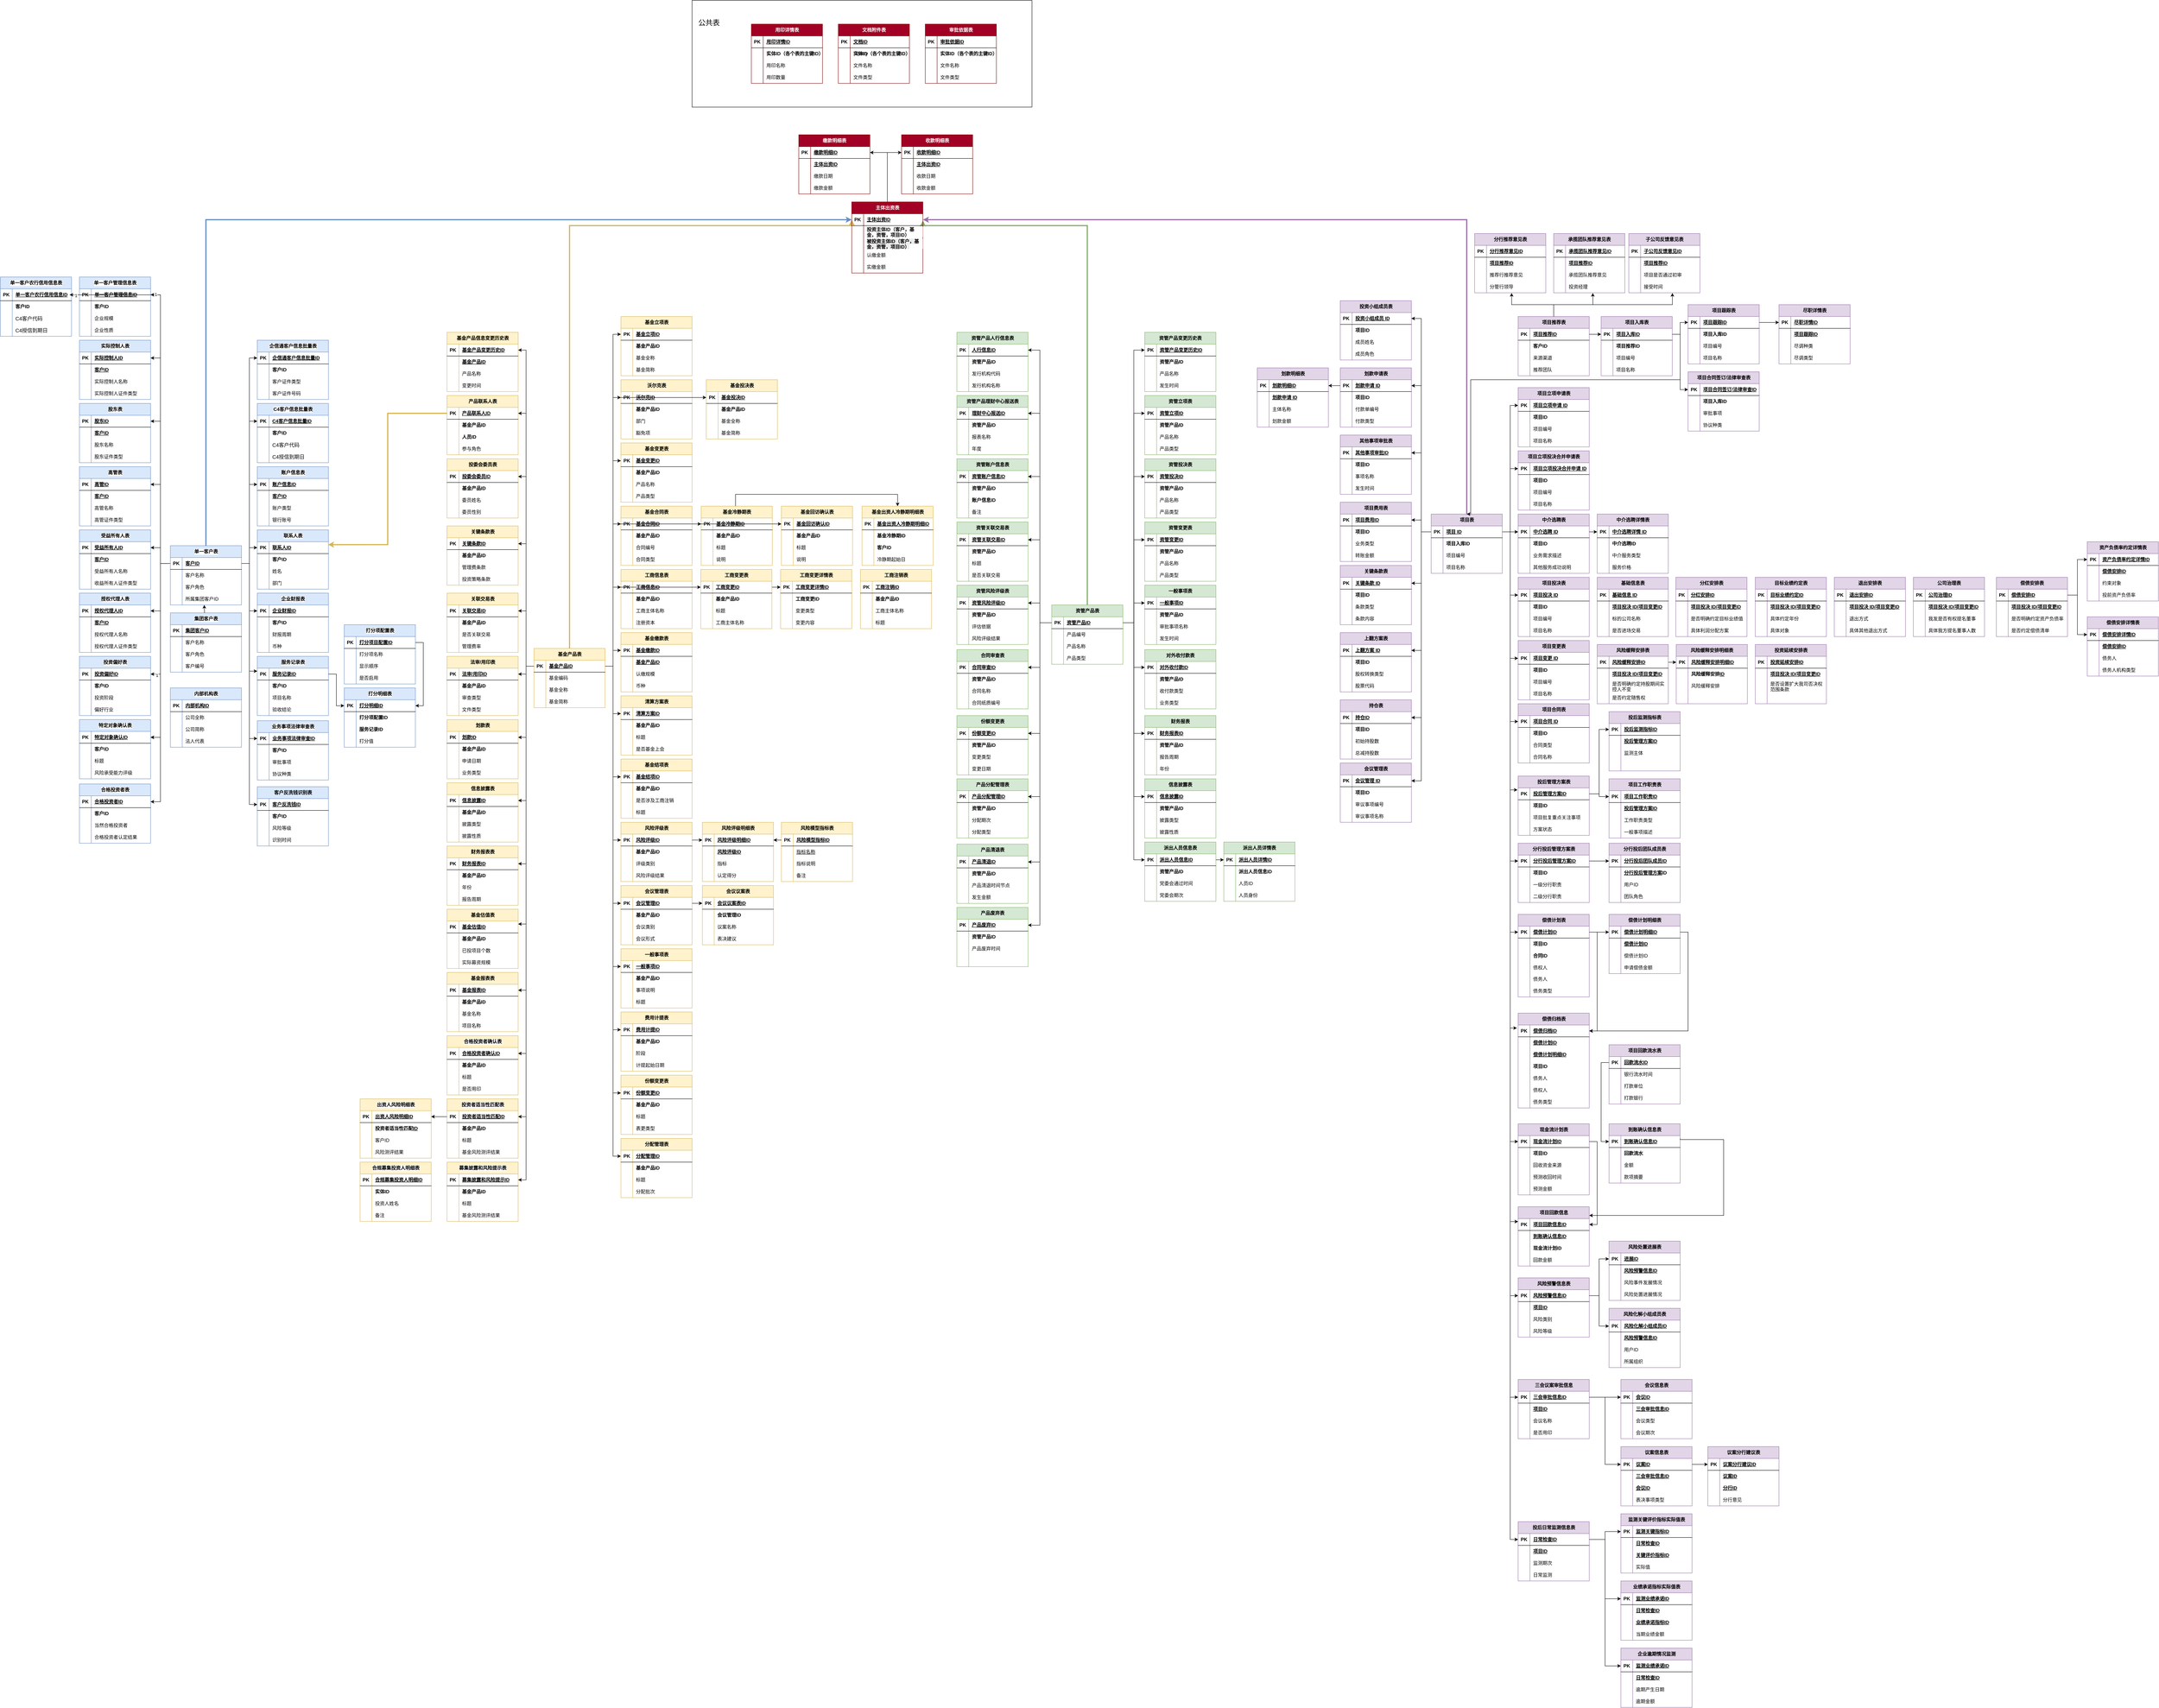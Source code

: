 <mxfile version="28.2.7" pages="2">
  <diagram name="第 1 页" id="-RGgFu-NUdzN619xVdw0">
    <mxGraphModel dx="1722" dy="1680" grid="1" gridSize="10" guides="1" tooltips="1" connect="1" arrows="1" fold="1" page="1" pageScale="1" pageWidth="827" pageHeight="1169" math="0" shadow="0">
      <root>
        <mxCell id="0" />
        <mxCell id="1" parent="0" />
        <mxCell id="8GDr9dVU5I3PF3TADrBT-1" value="Entity" style="whiteSpace=wrap;html=1;align=center;" parent="1" vertex="1">
          <mxGeometry x="1410" y="-710" width="860" height="270" as="geometry" />
        </mxCell>
        <mxCell id="8GDr9dVU5I3PF3TADrBT-2" style="edgeStyle=orthogonalEdgeStyle;rounded=0;orthogonalLoop=1;jettySize=auto;html=1;entryX=0;entryY=0.5;entryDx=0;entryDy=0;fillColor=#dae8fc;strokeColor=#6c8ebf;strokeWidth=3;" parent="1" source="8GDr9dVU5I3PF3TADrBT-3" target="8GDr9dVU5I3PF3TADrBT-1263" edge="1">
          <mxGeometry relative="1" as="geometry" />
        </mxCell>
        <mxCell id="8GDr9dVU5I3PF3TADrBT-3" value="单一客户表" style="shape=table;startSize=30;container=1;collapsible=1;childLayout=tableLayout;fixedRows=1;rowLines=0;fontStyle=1;align=center;resizeLast=1;html=1;labelBackgroundColor=default;fillColor=#dae8fc;strokeColor=#6c8ebf;" parent="1" vertex="1">
          <mxGeometry x="90" y="670" width="180" height="150" as="geometry">
            <mxRectangle x="100" y="170" width="100" height="30" as="alternateBounds" />
          </mxGeometry>
        </mxCell>
        <mxCell id="8GDr9dVU5I3PF3TADrBT-4" value="" style="shape=tableRow;horizontal=0;startSize=0;swimlaneHead=0;swimlaneBody=0;fillColor=none;collapsible=0;dropTarget=0;points=[[0,0.5],[1,0.5]];portConstraint=eastwest;top=0;left=0;right=0;bottom=1;labelBackgroundColor=default;" parent="8GDr9dVU5I3PF3TADrBT-3" vertex="1">
          <mxGeometry y="30" width="180" height="30" as="geometry" />
        </mxCell>
        <mxCell id="8GDr9dVU5I3PF3TADrBT-5" value="PK" style="shape=partialRectangle;connectable=0;fillColor=none;top=0;left=0;bottom=0;right=0;fontStyle=1;overflow=hidden;whiteSpace=wrap;html=1;labelBackgroundColor=default;" parent="8GDr9dVU5I3PF3TADrBT-4" vertex="1">
          <mxGeometry width="30" height="30" as="geometry">
            <mxRectangle width="30" height="30" as="alternateBounds" />
          </mxGeometry>
        </mxCell>
        <mxCell id="8GDr9dVU5I3PF3TADrBT-6" value="客户ID" style="shape=partialRectangle;connectable=0;fillColor=none;top=0;left=0;bottom=0;right=0;align=left;spacingLeft=6;fontStyle=5;overflow=hidden;whiteSpace=wrap;html=1;labelBackgroundColor=default;" parent="8GDr9dVU5I3PF3TADrBT-4" vertex="1">
          <mxGeometry x="30" width="150" height="30" as="geometry">
            <mxRectangle width="150" height="30" as="alternateBounds" />
          </mxGeometry>
        </mxCell>
        <mxCell id="8GDr9dVU5I3PF3TADrBT-7" value="" style="shape=tableRow;horizontal=0;startSize=0;swimlaneHead=0;swimlaneBody=0;fillColor=none;collapsible=0;dropTarget=0;points=[[0,0.5],[1,0.5]];portConstraint=eastwest;top=0;left=0;right=0;bottom=0;labelBackgroundColor=default;" parent="8GDr9dVU5I3PF3TADrBT-3" vertex="1">
          <mxGeometry y="60" width="180" height="30" as="geometry" />
        </mxCell>
        <mxCell id="8GDr9dVU5I3PF3TADrBT-8" value="" style="shape=partialRectangle;connectable=0;fillColor=none;top=0;left=0;bottom=0;right=0;editable=1;overflow=hidden;whiteSpace=wrap;html=1;labelBackgroundColor=default;" parent="8GDr9dVU5I3PF3TADrBT-7" vertex="1">
          <mxGeometry width="30" height="30" as="geometry">
            <mxRectangle width="30" height="30" as="alternateBounds" />
          </mxGeometry>
        </mxCell>
        <mxCell id="8GDr9dVU5I3PF3TADrBT-9" value="客户名称" style="shape=partialRectangle;connectable=0;fillColor=none;top=0;left=0;bottom=0;right=0;align=left;spacingLeft=6;overflow=hidden;whiteSpace=wrap;html=1;labelBackgroundColor=default;" parent="8GDr9dVU5I3PF3TADrBT-7" vertex="1">
          <mxGeometry x="30" width="150" height="30" as="geometry">
            <mxRectangle width="150" height="30" as="alternateBounds" />
          </mxGeometry>
        </mxCell>
        <mxCell id="8GDr9dVU5I3PF3TADrBT-10" value="" style="shape=tableRow;horizontal=0;startSize=0;swimlaneHead=0;swimlaneBody=0;fillColor=none;collapsible=0;dropTarget=0;points=[[0,0.5],[1,0.5]];portConstraint=eastwest;top=0;left=0;right=0;bottom=0;labelBackgroundColor=default;" parent="8GDr9dVU5I3PF3TADrBT-3" vertex="1">
          <mxGeometry y="90" width="180" height="30" as="geometry" />
        </mxCell>
        <mxCell id="8GDr9dVU5I3PF3TADrBT-11" value="" style="shape=partialRectangle;connectable=0;fillColor=none;top=0;left=0;bottom=0;right=0;editable=1;overflow=hidden;whiteSpace=wrap;html=1;labelBackgroundColor=default;" parent="8GDr9dVU5I3PF3TADrBT-10" vertex="1">
          <mxGeometry width="30" height="30" as="geometry">
            <mxRectangle width="30" height="30" as="alternateBounds" />
          </mxGeometry>
        </mxCell>
        <mxCell id="8GDr9dVU5I3PF3TADrBT-12" value="客户角色" style="shape=partialRectangle;connectable=0;fillColor=none;top=0;left=0;bottom=0;right=0;align=left;spacingLeft=6;overflow=hidden;whiteSpace=wrap;html=1;labelBackgroundColor=default;" parent="8GDr9dVU5I3PF3TADrBT-10" vertex="1">
          <mxGeometry x="30" width="150" height="30" as="geometry">
            <mxRectangle width="150" height="30" as="alternateBounds" />
          </mxGeometry>
        </mxCell>
        <mxCell id="8GDr9dVU5I3PF3TADrBT-13" value="" style="shape=tableRow;horizontal=0;startSize=0;swimlaneHead=0;swimlaneBody=0;fillColor=none;collapsible=0;dropTarget=0;points=[[0,0.5],[1,0.5]];portConstraint=eastwest;top=0;left=0;right=0;bottom=0;labelBackgroundColor=default;" parent="8GDr9dVU5I3PF3TADrBT-3" vertex="1">
          <mxGeometry y="120" width="180" height="30" as="geometry" />
        </mxCell>
        <mxCell id="8GDr9dVU5I3PF3TADrBT-14" value="" style="shape=partialRectangle;connectable=0;fillColor=none;top=0;left=0;bottom=0;right=0;editable=1;overflow=hidden;whiteSpace=wrap;html=1;labelBackgroundColor=default;" parent="8GDr9dVU5I3PF3TADrBT-13" vertex="1">
          <mxGeometry width="30" height="30" as="geometry">
            <mxRectangle width="30" height="30" as="alternateBounds" />
          </mxGeometry>
        </mxCell>
        <mxCell id="8GDr9dVU5I3PF3TADrBT-15" value="所属集团客户ID" style="shape=partialRectangle;connectable=0;fillColor=none;top=0;left=0;bottom=0;right=0;align=left;spacingLeft=6;overflow=hidden;whiteSpace=wrap;html=1;labelBackgroundColor=default;" parent="8GDr9dVU5I3PF3TADrBT-13" vertex="1">
          <mxGeometry x="30" width="150" height="30" as="geometry">
            <mxRectangle width="150" height="30" as="alternateBounds" />
          </mxGeometry>
        </mxCell>
        <mxCell id="8GDr9dVU5I3PF3TADrBT-16" value="账户信息表" style="shape=table;startSize=30;container=1;collapsible=1;childLayout=tableLayout;fixedRows=1;rowLines=0;fontStyle=1;align=center;resizeLast=1;html=1;labelBackgroundColor=default;fillColor=#dae8fc;strokeColor=#6c8ebf;" parent="1" vertex="1">
          <mxGeometry x="310" y="470" width="180" height="150" as="geometry">
            <mxRectangle x="-200" y="200" width="100" height="30" as="alternateBounds" />
          </mxGeometry>
        </mxCell>
        <mxCell id="8GDr9dVU5I3PF3TADrBT-17" value="" style="shape=tableRow;horizontal=0;startSize=0;swimlaneHead=0;swimlaneBody=0;fillColor=none;collapsible=0;dropTarget=0;points=[[0,0.5],[1,0.5]];portConstraint=eastwest;top=0;left=0;right=0;bottom=1;labelBackgroundColor=default;" parent="8GDr9dVU5I3PF3TADrBT-16" vertex="1">
          <mxGeometry y="30" width="180" height="30" as="geometry" />
        </mxCell>
        <mxCell id="8GDr9dVU5I3PF3TADrBT-18" value="PK" style="shape=partialRectangle;connectable=0;fillColor=none;top=0;left=0;bottom=0;right=0;fontStyle=1;overflow=hidden;whiteSpace=wrap;html=1;labelBackgroundColor=default;" parent="8GDr9dVU5I3PF3TADrBT-17" vertex="1">
          <mxGeometry width="30" height="30" as="geometry">
            <mxRectangle width="30" height="30" as="alternateBounds" />
          </mxGeometry>
        </mxCell>
        <mxCell id="8GDr9dVU5I3PF3TADrBT-19" value="账户信息ID" style="shape=partialRectangle;connectable=0;fillColor=none;top=0;left=0;bottom=0;right=0;align=left;spacingLeft=6;fontStyle=5;overflow=hidden;whiteSpace=wrap;html=1;labelBackgroundColor=default;" parent="8GDr9dVU5I3PF3TADrBT-17" vertex="1">
          <mxGeometry x="30" width="150" height="30" as="geometry">
            <mxRectangle width="150" height="30" as="alternateBounds" />
          </mxGeometry>
        </mxCell>
        <mxCell id="8GDr9dVU5I3PF3TADrBT-20" value="" style="shape=tableRow;horizontal=0;startSize=0;swimlaneHead=0;swimlaneBody=0;fillColor=none;collapsible=0;dropTarget=0;points=[[0,0.5],[1,0.5]];portConstraint=eastwest;top=0;left=0;right=0;bottom=0;labelBackgroundColor=default;" parent="8GDr9dVU5I3PF3TADrBT-16" vertex="1">
          <mxGeometry y="60" width="180" height="30" as="geometry" />
        </mxCell>
        <mxCell id="8GDr9dVU5I3PF3TADrBT-21" value="" style="shape=partialRectangle;connectable=0;fillColor=none;top=0;left=0;bottom=0;right=0;editable=1;overflow=hidden;whiteSpace=wrap;html=1;labelBackgroundColor=default;" parent="8GDr9dVU5I3PF3TADrBT-20" vertex="1">
          <mxGeometry width="30" height="30" as="geometry">
            <mxRectangle width="30" height="30" as="alternateBounds" />
          </mxGeometry>
        </mxCell>
        <mxCell id="8GDr9dVU5I3PF3TADrBT-22" value="&lt;span style=&quot;font-weight: 700; text-decoration-line: underline;&quot;&gt;客户ID&lt;/span&gt;" style="shape=partialRectangle;connectable=0;fillColor=none;top=0;left=0;bottom=0;right=0;align=left;spacingLeft=6;overflow=hidden;whiteSpace=wrap;html=1;labelBackgroundColor=default;" parent="8GDr9dVU5I3PF3TADrBT-20" vertex="1">
          <mxGeometry x="30" width="150" height="30" as="geometry">
            <mxRectangle width="150" height="30" as="alternateBounds" />
          </mxGeometry>
        </mxCell>
        <mxCell id="8GDr9dVU5I3PF3TADrBT-23" value="" style="shape=tableRow;horizontal=0;startSize=0;swimlaneHead=0;swimlaneBody=0;fillColor=none;collapsible=0;dropTarget=0;points=[[0,0.5],[1,0.5]];portConstraint=eastwest;top=0;left=0;right=0;bottom=0;labelBackgroundColor=default;" parent="8GDr9dVU5I3PF3TADrBT-16" vertex="1">
          <mxGeometry y="90" width="180" height="30" as="geometry" />
        </mxCell>
        <mxCell id="8GDr9dVU5I3PF3TADrBT-24" value="" style="shape=partialRectangle;connectable=0;fillColor=none;top=0;left=0;bottom=0;right=0;editable=1;overflow=hidden;whiteSpace=wrap;html=1;labelBackgroundColor=default;" parent="8GDr9dVU5I3PF3TADrBT-23" vertex="1">
          <mxGeometry width="30" height="30" as="geometry">
            <mxRectangle width="30" height="30" as="alternateBounds" />
          </mxGeometry>
        </mxCell>
        <mxCell id="8GDr9dVU5I3PF3TADrBT-25" value="账户类型" style="shape=partialRectangle;connectable=0;fillColor=none;top=0;left=0;bottom=0;right=0;align=left;spacingLeft=6;overflow=hidden;whiteSpace=wrap;html=1;labelBackgroundColor=default;" parent="8GDr9dVU5I3PF3TADrBT-23" vertex="1">
          <mxGeometry x="30" width="150" height="30" as="geometry">
            <mxRectangle width="150" height="30" as="alternateBounds" />
          </mxGeometry>
        </mxCell>
        <mxCell id="8GDr9dVU5I3PF3TADrBT-26" value="" style="shape=tableRow;horizontal=0;startSize=0;swimlaneHead=0;swimlaneBody=0;fillColor=none;collapsible=0;dropTarget=0;points=[[0,0.5],[1,0.5]];portConstraint=eastwest;top=0;left=0;right=0;bottom=0;labelBackgroundColor=default;" parent="8GDr9dVU5I3PF3TADrBT-16" vertex="1">
          <mxGeometry y="120" width="180" height="30" as="geometry" />
        </mxCell>
        <mxCell id="8GDr9dVU5I3PF3TADrBT-27" value="" style="shape=partialRectangle;connectable=0;fillColor=none;top=0;left=0;bottom=0;right=0;editable=1;overflow=hidden;whiteSpace=wrap;html=1;labelBackgroundColor=default;" parent="8GDr9dVU5I3PF3TADrBT-26" vertex="1">
          <mxGeometry width="30" height="30" as="geometry">
            <mxRectangle width="30" height="30" as="alternateBounds" />
          </mxGeometry>
        </mxCell>
        <mxCell id="8GDr9dVU5I3PF3TADrBT-28" value="银行账号" style="shape=partialRectangle;connectable=0;fillColor=none;top=0;left=0;bottom=0;right=0;align=left;spacingLeft=6;overflow=hidden;whiteSpace=wrap;html=1;labelBackgroundColor=default;" parent="8GDr9dVU5I3PF3TADrBT-26" vertex="1">
          <mxGeometry x="30" width="150" height="30" as="geometry">
            <mxRectangle width="150" height="30" as="alternateBounds" />
          </mxGeometry>
        </mxCell>
        <mxCell id="8GDr9dVU5I3PF3TADrBT-29" value="实际控制人表" style="shape=table;startSize=30;container=1;collapsible=1;childLayout=tableLayout;fixedRows=1;rowLines=0;fontStyle=1;align=center;resizeLast=1;html=1;labelBackgroundColor=default;fillColor=#dae8fc;strokeColor=#6c8ebf;" parent="1" vertex="1">
          <mxGeometry x="-140" y="150" width="180" height="150" as="geometry">
            <mxRectangle x="400" y="-20" width="110" height="30" as="alternateBounds" />
          </mxGeometry>
        </mxCell>
        <mxCell id="8GDr9dVU5I3PF3TADrBT-30" value="" style="shape=tableRow;horizontal=0;startSize=0;swimlaneHead=0;swimlaneBody=0;fillColor=none;collapsible=0;dropTarget=0;points=[[0,0.5],[1,0.5]];portConstraint=eastwest;top=0;left=0;right=0;bottom=1;labelBackgroundColor=default;" parent="8GDr9dVU5I3PF3TADrBT-29" vertex="1">
          <mxGeometry y="30" width="180" height="30" as="geometry" />
        </mxCell>
        <mxCell id="8GDr9dVU5I3PF3TADrBT-31" value="PK" style="shape=partialRectangle;connectable=0;fillColor=none;top=0;left=0;bottom=0;right=0;fontStyle=1;overflow=hidden;whiteSpace=wrap;html=1;labelBackgroundColor=default;" parent="8GDr9dVU5I3PF3TADrBT-30" vertex="1">
          <mxGeometry width="30" height="30" as="geometry">
            <mxRectangle width="30" height="30" as="alternateBounds" />
          </mxGeometry>
        </mxCell>
        <mxCell id="8GDr9dVU5I3PF3TADrBT-32" value="实际控制人ID" style="shape=partialRectangle;connectable=0;fillColor=none;top=0;left=0;bottom=0;right=0;align=left;spacingLeft=6;fontStyle=5;overflow=hidden;whiteSpace=wrap;html=1;labelBackgroundColor=default;" parent="8GDr9dVU5I3PF3TADrBT-30" vertex="1">
          <mxGeometry x="30" width="150" height="30" as="geometry">
            <mxRectangle width="150" height="30" as="alternateBounds" />
          </mxGeometry>
        </mxCell>
        <mxCell id="8GDr9dVU5I3PF3TADrBT-33" value="" style="shape=tableRow;horizontal=0;startSize=0;swimlaneHead=0;swimlaneBody=0;fillColor=none;collapsible=0;dropTarget=0;points=[[0,0.5],[1,0.5]];portConstraint=eastwest;top=0;left=0;right=0;bottom=0;labelBackgroundColor=default;" parent="8GDr9dVU5I3PF3TADrBT-29" vertex="1">
          <mxGeometry y="60" width="180" height="30" as="geometry" />
        </mxCell>
        <mxCell id="8GDr9dVU5I3PF3TADrBT-34" value="" style="shape=partialRectangle;connectable=0;fillColor=none;top=0;left=0;bottom=0;right=0;editable=1;overflow=hidden;whiteSpace=wrap;html=1;labelBackgroundColor=default;" parent="8GDr9dVU5I3PF3TADrBT-33" vertex="1">
          <mxGeometry width="30" height="30" as="geometry">
            <mxRectangle width="30" height="30" as="alternateBounds" />
          </mxGeometry>
        </mxCell>
        <mxCell id="8GDr9dVU5I3PF3TADrBT-35" value="&lt;span style=&quot;font-weight: 700; text-decoration-line: underline;&quot;&gt;客户ID&lt;/span&gt;" style="shape=partialRectangle;connectable=0;fillColor=none;top=0;left=0;bottom=0;right=0;align=left;spacingLeft=6;overflow=hidden;whiteSpace=wrap;html=1;labelBackgroundColor=default;" parent="8GDr9dVU5I3PF3TADrBT-33" vertex="1">
          <mxGeometry x="30" width="150" height="30" as="geometry">
            <mxRectangle width="150" height="30" as="alternateBounds" />
          </mxGeometry>
        </mxCell>
        <mxCell id="8GDr9dVU5I3PF3TADrBT-36" value="" style="shape=tableRow;horizontal=0;startSize=0;swimlaneHead=0;swimlaneBody=0;fillColor=none;collapsible=0;dropTarget=0;points=[[0,0.5],[1,0.5]];portConstraint=eastwest;top=0;left=0;right=0;bottom=0;labelBackgroundColor=default;" parent="8GDr9dVU5I3PF3TADrBT-29" vertex="1">
          <mxGeometry y="90" width="180" height="30" as="geometry" />
        </mxCell>
        <mxCell id="8GDr9dVU5I3PF3TADrBT-37" value="" style="shape=partialRectangle;connectable=0;fillColor=none;top=0;left=0;bottom=0;right=0;editable=1;overflow=hidden;whiteSpace=wrap;html=1;labelBackgroundColor=default;" parent="8GDr9dVU5I3PF3TADrBT-36" vertex="1">
          <mxGeometry width="30" height="30" as="geometry">
            <mxRectangle width="30" height="30" as="alternateBounds" />
          </mxGeometry>
        </mxCell>
        <mxCell id="8GDr9dVU5I3PF3TADrBT-38" value="实际控制人名称" style="shape=partialRectangle;connectable=0;fillColor=none;top=0;left=0;bottom=0;right=0;align=left;spacingLeft=6;overflow=hidden;whiteSpace=wrap;html=1;labelBackgroundColor=default;" parent="8GDr9dVU5I3PF3TADrBT-36" vertex="1">
          <mxGeometry x="30" width="150" height="30" as="geometry">
            <mxRectangle width="150" height="30" as="alternateBounds" />
          </mxGeometry>
        </mxCell>
        <mxCell id="8GDr9dVU5I3PF3TADrBT-39" value="" style="shape=tableRow;horizontal=0;startSize=0;swimlaneHead=0;swimlaneBody=0;fillColor=none;collapsible=0;dropTarget=0;points=[[0,0.5],[1,0.5]];portConstraint=eastwest;top=0;left=0;right=0;bottom=0;labelBackgroundColor=default;" parent="8GDr9dVU5I3PF3TADrBT-29" vertex="1">
          <mxGeometry y="120" width="180" height="30" as="geometry" />
        </mxCell>
        <mxCell id="8GDr9dVU5I3PF3TADrBT-40" value="" style="shape=partialRectangle;connectable=0;fillColor=none;top=0;left=0;bottom=0;right=0;editable=1;overflow=hidden;whiteSpace=wrap;html=1;labelBackgroundColor=default;" parent="8GDr9dVU5I3PF3TADrBT-39" vertex="1">
          <mxGeometry width="30" height="30" as="geometry">
            <mxRectangle width="30" height="30" as="alternateBounds" />
          </mxGeometry>
        </mxCell>
        <mxCell id="8GDr9dVU5I3PF3TADrBT-41" value="实际控制人证件类型" style="shape=partialRectangle;connectable=0;fillColor=none;top=0;left=0;bottom=0;right=0;align=left;spacingLeft=6;overflow=hidden;whiteSpace=wrap;html=1;labelBackgroundColor=default;" parent="8GDr9dVU5I3PF3TADrBT-39" vertex="1">
          <mxGeometry x="30" width="150" height="30" as="geometry">
            <mxRectangle width="150" height="30" as="alternateBounds" />
          </mxGeometry>
        </mxCell>
        <mxCell id="8GDr9dVU5I3PF3TADrBT-42" value="集团客户表" style="shape=table;startSize=30;container=1;collapsible=1;childLayout=tableLayout;fixedRows=1;rowLines=0;fontStyle=1;align=center;resizeLast=1;html=1;labelBackgroundColor=default;fillColor=#dae8fc;strokeColor=#6c8ebf;" parent="1" vertex="1">
          <mxGeometry x="90" y="840" width="180" height="150" as="geometry" />
        </mxCell>
        <mxCell id="8GDr9dVU5I3PF3TADrBT-43" value="" style="shape=tableRow;horizontal=0;startSize=0;swimlaneHead=0;swimlaneBody=0;fillColor=none;collapsible=0;dropTarget=0;points=[[0,0.5],[1,0.5]];portConstraint=eastwest;top=0;left=0;right=0;bottom=1;labelBackgroundColor=default;" parent="8GDr9dVU5I3PF3TADrBT-42" vertex="1">
          <mxGeometry y="30" width="180" height="30" as="geometry" />
        </mxCell>
        <mxCell id="8GDr9dVU5I3PF3TADrBT-44" value="PK" style="shape=partialRectangle;connectable=0;fillColor=none;top=0;left=0;bottom=0;right=0;fontStyle=1;overflow=hidden;whiteSpace=wrap;html=1;labelBackgroundColor=default;" parent="8GDr9dVU5I3PF3TADrBT-43" vertex="1">
          <mxGeometry width="30" height="30" as="geometry">
            <mxRectangle width="30" height="30" as="alternateBounds" />
          </mxGeometry>
        </mxCell>
        <mxCell id="8GDr9dVU5I3PF3TADrBT-45" value="集团客户ID" style="shape=partialRectangle;connectable=0;fillColor=none;top=0;left=0;bottom=0;right=0;align=left;spacingLeft=6;fontStyle=5;overflow=hidden;whiteSpace=wrap;html=1;labelBackgroundColor=default;" parent="8GDr9dVU5I3PF3TADrBT-43" vertex="1">
          <mxGeometry x="30" width="150" height="30" as="geometry">
            <mxRectangle width="150" height="30" as="alternateBounds" />
          </mxGeometry>
        </mxCell>
        <mxCell id="8GDr9dVU5I3PF3TADrBT-46" value="" style="shape=tableRow;horizontal=0;startSize=0;swimlaneHead=0;swimlaneBody=0;fillColor=none;collapsible=0;dropTarget=0;points=[[0,0.5],[1,0.5]];portConstraint=eastwest;top=0;left=0;right=0;bottom=0;labelBackgroundColor=default;" parent="8GDr9dVU5I3PF3TADrBT-42" vertex="1">
          <mxGeometry y="60" width="180" height="30" as="geometry" />
        </mxCell>
        <mxCell id="8GDr9dVU5I3PF3TADrBT-47" value="" style="shape=partialRectangle;connectable=0;fillColor=none;top=0;left=0;bottom=0;right=0;editable=1;overflow=hidden;whiteSpace=wrap;html=1;labelBackgroundColor=default;" parent="8GDr9dVU5I3PF3TADrBT-46" vertex="1">
          <mxGeometry width="30" height="30" as="geometry">
            <mxRectangle width="30" height="30" as="alternateBounds" />
          </mxGeometry>
        </mxCell>
        <mxCell id="8GDr9dVU5I3PF3TADrBT-48" value="客户名称" style="shape=partialRectangle;connectable=0;fillColor=none;top=0;left=0;bottom=0;right=0;align=left;spacingLeft=6;overflow=hidden;whiteSpace=wrap;html=1;labelBackgroundColor=default;" parent="8GDr9dVU5I3PF3TADrBT-46" vertex="1">
          <mxGeometry x="30" width="150" height="30" as="geometry">
            <mxRectangle width="150" height="30" as="alternateBounds" />
          </mxGeometry>
        </mxCell>
        <mxCell id="8GDr9dVU5I3PF3TADrBT-49" value="" style="shape=tableRow;horizontal=0;startSize=0;swimlaneHead=0;swimlaneBody=0;fillColor=none;collapsible=0;dropTarget=0;points=[[0,0.5],[1,0.5]];portConstraint=eastwest;top=0;left=0;right=0;bottom=0;labelBackgroundColor=default;" parent="8GDr9dVU5I3PF3TADrBT-42" vertex="1">
          <mxGeometry y="90" width="180" height="30" as="geometry" />
        </mxCell>
        <mxCell id="8GDr9dVU5I3PF3TADrBT-50" value="" style="shape=partialRectangle;connectable=0;fillColor=none;top=0;left=0;bottom=0;right=0;editable=1;overflow=hidden;whiteSpace=wrap;html=1;labelBackgroundColor=default;" parent="8GDr9dVU5I3PF3TADrBT-49" vertex="1">
          <mxGeometry width="30" height="30" as="geometry">
            <mxRectangle width="30" height="30" as="alternateBounds" />
          </mxGeometry>
        </mxCell>
        <mxCell id="8GDr9dVU5I3PF3TADrBT-51" value="客户角色" style="shape=partialRectangle;connectable=0;fillColor=none;top=0;left=0;bottom=0;right=0;align=left;spacingLeft=6;overflow=hidden;whiteSpace=wrap;html=1;labelBackgroundColor=default;" parent="8GDr9dVU5I3PF3TADrBT-49" vertex="1">
          <mxGeometry x="30" width="150" height="30" as="geometry">
            <mxRectangle width="150" height="30" as="alternateBounds" />
          </mxGeometry>
        </mxCell>
        <mxCell id="8GDr9dVU5I3PF3TADrBT-52" value="" style="shape=tableRow;horizontal=0;startSize=0;swimlaneHead=0;swimlaneBody=0;fillColor=none;collapsible=0;dropTarget=0;points=[[0,0.5],[1,0.5]];portConstraint=eastwest;top=0;left=0;right=0;bottom=0;labelBackgroundColor=default;" parent="8GDr9dVU5I3PF3TADrBT-42" vertex="1">
          <mxGeometry y="120" width="180" height="30" as="geometry" />
        </mxCell>
        <mxCell id="8GDr9dVU5I3PF3TADrBT-53" value="" style="shape=partialRectangle;connectable=0;fillColor=none;top=0;left=0;bottom=0;right=0;editable=1;overflow=hidden;whiteSpace=wrap;html=1;labelBackgroundColor=default;" parent="8GDr9dVU5I3PF3TADrBT-52" vertex="1">
          <mxGeometry width="30" height="30" as="geometry">
            <mxRectangle width="30" height="30" as="alternateBounds" />
          </mxGeometry>
        </mxCell>
        <mxCell id="8GDr9dVU5I3PF3TADrBT-54" value="客户编号" style="shape=partialRectangle;connectable=0;fillColor=none;top=0;left=0;bottom=0;right=0;align=left;spacingLeft=6;overflow=hidden;whiteSpace=wrap;html=1;labelBackgroundColor=default;" parent="8GDr9dVU5I3PF3TADrBT-52" vertex="1">
          <mxGeometry x="30" width="150" height="30" as="geometry">
            <mxRectangle width="150" height="30" as="alternateBounds" />
          </mxGeometry>
        </mxCell>
        <mxCell id="8GDr9dVU5I3PF3TADrBT-55" value="业务事项法律审查表" style="shape=table;startSize=30;container=1;collapsible=1;childLayout=tableLayout;fixedRows=1;rowLines=0;fontStyle=1;align=center;resizeLast=1;html=1;labelBackgroundColor=default;fillColor=#dae8fc;strokeColor=#6c8ebf;" parent="1" vertex="1">
          <mxGeometry x="310" y="1113" width="180" height="150" as="geometry">
            <mxRectangle x="400" y="1400" width="100" height="30" as="alternateBounds" />
          </mxGeometry>
        </mxCell>
        <mxCell id="8GDr9dVU5I3PF3TADrBT-56" value="" style="shape=tableRow;horizontal=0;startSize=0;swimlaneHead=0;swimlaneBody=0;fillColor=none;collapsible=0;dropTarget=0;points=[[0,0.5],[1,0.5]];portConstraint=eastwest;top=0;left=0;right=0;bottom=1;labelBackgroundColor=default;" parent="8GDr9dVU5I3PF3TADrBT-55" vertex="1">
          <mxGeometry y="30" width="180" height="30" as="geometry" />
        </mxCell>
        <mxCell id="8GDr9dVU5I3PF3TADrBT-57" value="PK" style="shape=partialRectangle;connectable=0;fillColor=none;top=0;left=0;bottom=0;right=0;fontStyle=1;overflow=hidden;whiteSpace=wrap;html=1;labelBackgroundColor=default;" parent="8GDr9dVU5I3PF3TADrBT-56" vertex="1">
          <mxGeometry width="30" height="30" as="geometry">
            <mxRectangle width="30" height="30" as="alternateBounds" />
          </mxGeometry>
        </mxCell>
        <mxCell id="8GDr9dVU5I3PF3TADrBT-58" value="业务事项法律审查ID" style="shape=partialRectangle;connectable=0;fillColor=none;top=0;left=0;bottom=0;right=0;align=left;spacingLeft=6;fontStyle=5;overflow=hidden;whiteSpace=wrap;html=1;labelBackgroundColor=default;" parent="8GDr9dVU5I3PF3TADrBT-56" vertex="1">
          <mxGeometry x="30" width="150" height="30" as="geometry">
            <mxRectangle width="150" height="30" as="alternateBounds" />
          </mxGeometry>
        </mxCell>
        <mxCell id="8GDr9dVU5I3PF3TADrBT-59" value="" style="shape=tableRow;horizontal=0;startSize=0;swimlaneHead=0;swimlaneBody=0;fillColor=none;collapsible=0;dropTarget=0;points=[[0,0.5],[1,0.5]];portConstraint=eastwest;top=0;left=0;right=0;bottom=0;labelBackgroundColor=default;" parent="8GDr9dVU5I3PF3TADrBT-55" vertex="1">
          <mxGeometry y="60" width="180" height="30" as="geometry" />
        </mxCell>
        <mxCell id="8GDr9dVU5I3PF3TADrBT-60" value="" style="shape=partialRectangle;connectable=0;fillColor=none;top=0;left=0;bottom=0;right=0;editable=1;overflow=hidden;whiteSpace=wrap;html=1;labelBackgroundColor=default;" parent="8GDr9dVU5I3PF3TADrBT-59" vertex="1">
          <mxGeometry width="30" height="30" as="geometry">
            <mxRectangle width="30" height="30" as="alternateBounds" />
          </mxGeometry>
        </mxCell>
        <mxCell id="8GDr9dVU5I3PF3TADrBT-61" value="&lt;b&gt;客户ID&lt;/b&gt;" style="shape=partialRectangle;connectable=0;fillColor=none;top=0;left=0;bottom=0;right=0;align=left;spacingLeft=6;overflow=hidden;whiteSpace=wrap;html=1;labelBackgroundColor=default;" parent="8GDr9dVU5I3PF3TADrBT-59" vertex="1">
          <mxGeometry x="30" width="150" height="30" as="geometry">
            <mxRectangle width="150" height="30" as="alternateBounds" />
          </mxGeometry>
        </mxCell>
        <mxCell id="8GDr9dVU5I3PF3TADrBT-62" value="" style="shape=tableRow;horizontal=0;startSize=0;swimlaneHead=0;swimlaneBody=0;fillColor=none;collapsible=0;dropTarget=0;points=[[0,0.5],[1,0.5]];portConstraint=eastwest;top=0;left=0;right=0;bottom=0;labelBackgroundColor=default;" parent="8GDr9dVU5I3PF3TADrBT-55" vertex="1">
          <mxGeometry y="90" width="180" height="30" as="geometry" />
        </mxCell>
        <mxCell id="8GDr9dVU5I3PF3TADrBT-63" value="" style="shape=partialRectangle;connectable=0;fillColor=none;top=0;left=0;bottom=0;right=0;editable=1;overflow=hidden;whiteSpace=wrap;html=1;labelBackgroundColor=default;" parent="8GDr9dVU5I3PF3TADrBT-62" vertex="1">
          <mxGeometry width="30" height="30" as="geometry">
            <mxRectangle width="30" height="30" as="alternateBounds" />
          </mxGeometry>
        </mxCell>
        <mxCell id="8GDr9dVU5I3PF3TADrBT-64" value="审批事项" style="shape=partialRectangle;connectable=0;fillColor=none;top=0;left=0;bottom=0;right=0;align=left;spacingLeft=6;overflow=hidden;whiteSpace=wrap;html=1;labelBackgroundColor=default;" parent="8GDr9dVU5I3PF3TADrBT-62" vertex="1">
          <mxGeometry x="30" width="150" height="30" as="geometry">
            <mxRectangle width="150" height="30" as="alternateBounds" />
          </mxGeometry>
        </mxCell>
        <mxCell id="8GDr9dVU5I3PF3TADrBT-65" value="" style="shape=tableRow;horizontal=0;startSize=0;swimlaneHead=0;swimlaneBody=0;fillColor=none;collapsible=0;dropTarget=0;points=[[0,0.5],[1,0.5]];portConstraint=eastwest;top=0;left=0;right=0;bottom=0;labelBackgroundColor=default;" parent="8GDr9dVU5I3PF3TADrBT-55" vertex="1">
          <mxGeometry y="120" width="180" height="30" as="geometry" />
        </mxCell>
        <mxCell id="8GDr9dVU5I3PF3TADrBT-66" value="" style="shape=partialRectangle;connectable=0;fillColor=none;top=0;left=0;bottom=0;right=0;editable=1;overflow=hidden;whiteSpace=wrap;html=1;labelBackgroundColor=default;" parent="8GDr9dVU5I3PF3TADrBT-65" vertex="1">
          <mxGeometry width="30" height="30" as="geometry">
            <mxRectangle width="30" height="30" as="alternateBounds" />
          </mxGeometry>
        </mxCell>
        <mxCell id="8GDr9dVU5I3PF3TADrBT-67" value="协议种类" style="shape=partialRectangle;connectable=0;fillColor=none;top=0;left=0;bottom=0;right=0;align=left;spacingLeft=6;overflow=hidden;whiteSpace=wrap;html=1;labelBackgroundColor=default;" parent="8GDr9dVU5I3PF3TADrBT-65" vertex="1">
          <mxGeometry x="30" width="150" height="30" as="geometry">
            <mxRectangle width="150" height="30" as="alternateBounds" />
          </mxGeometry>
        </mxCell>
        <mxCell id="8GDr9dVU5I3PF3TADrBT-68" value="企业财报表" style="shape=table;startSize=30;container=1;collapsible=1;childLayout=tableLayout;fixedRows=1;rowLines=0;fontStyle=1;align=center;resizeLast=1;html=1;labelBackgroundColor=default;fillColor=#dae8fc;strokeColor=#6c8ebf;" parent="1" vertex="1">
          <mxGeometry x="310" y="790" width="180" height="150" as="geometry">
            <mxRectangle x="-180" y="410" width="80" height="30" as="alternateBounds" />
          </mxGeometry>
        </mxCell>
        <mxCell id="8GDr9dVU5I3PF3TADrBT-69" value="" style="shape=tableRow;horizontal=0;startSize=0;swimlaneHead=0;swimlaneBody=0;fillColor=none;collapsible=0;dropTarget=0;points=[[0,0.5],[1,0.5]];portConstraint=eastwest;top=0;left=0;right=0;bottom=1;labelBackgroundColor=default;" parent="8GDr9dVU5I3PF3TADrBT-68" vertex="1">
          <mxGeometry y="30" width="180" height="30" as="geometry" />
        </mxCell>
        <mxCell id="8GDr9dVU5I3PF3TADrBT-70" value="PK" style="shape=partialRectangle;connectable=0;fillColor=none;top=0;left=0;bottom=0;right=0;fontStyle=1;overflow=hidden;whiteSpace=wrap;html=1;labelBackgroundColor=default;" parent="8GDr9dVU5I3PF3TADrBT-69" vertex="1">
          <mxGeometry width="30" height="30" as="geometry">
            <mxRectangle width="30" height="30" as="alternateBounds" />
          </mxGeometry>
        </mxCell>
        <mxCell id="8GDr9dVU5I3PF3TADrBT-71" value="企业财报ID" style="shape=partialRectangle;connectable=0;fillColor=none;top=0;left=0;bottom=0;right=0;align=left;spacingLeft=6;fontStyle=5;overflow=hidden;whiteSpace=wrap;html=1;labelBackgroundColor=default;" parent="8GDr9dVU5I3PF3TADrBT-69" vertex="1">
          <mxGeometry x="30" width="150" height="30" as="geometry">
            <mxRectangle width="150" height="30" as="alternateBounds" />
          </mxGeometry>
        </mxCell>
        <mxCell id="8GDr9dVU5I3PF3TADrBT-72" value="" style="shape=tableRow;horizontal=0;startSize=0;swimlaneHead=0;swimlaneBody=0;fillColor=none;collapsible=0;dropTarget=0;points=[[0,0.5],[1,0.5]];portConstraint=eastwest;top=0;left=0;right=0;bottom=0;labelBackgroundColor=default;" parent="8GDr9dVU5I3PF3TADrBT-68" vertex="1">
          <mxGeometry y="60" width="180" height="30" as="geometry" />
        </mxCell>
        <mxCell id="8GDr9dVU5I3PF3TADrBT-73" value="" style="shape=partialRectangle;connectable=0;fillColor=none;top=0;left=0;bottom=0;right=0;editable=1;overflow=hidden;whiteSpace=wrap;html=1;labelBackgroundColor=default;" parent="8GDr9dVU5I3PF3TADrBT-72" vertex="1">
          <mxGeometry width="30" height="30" as="geometry">
            <mxRectangle width="30" height="30" as="alternateBounds" />
          </mxGeometry>
        </mxCell>
        <mxCell id="8GDr9dVU5I3PF3TADrBT-74" value="&lt;b&gt;客户ID&lt;/b&gt;" style="shape=partialRectangle;connectable=0;fillColor=none;top=0;left=0;bottom=0;right=0;align=left;spacingLeft=6;overflow=hidden;whiteSpace=wrap;html=1;labelBackgroundColor=default;" parent="8GDr9dVU5I3PF3TADrBT-72" vertex="1">
          <mxGeometry x="30" width="150" height="30" as="geometry">
            <mxRectangle width="150" height="30" as="alternateBounds" />
          </mxGeometry>
        </mxCell>
        <mxCell id="8GDr9dVU5I3PF3TADrBT-75" value="" style="shape=tableRow;horizontal=0;startSize=0;swimlaneHead=0;swimlaneBody=0;fillColor=none;collapsible=0;dropTarget=0;points=[[0,0.5],[1,0.5]];portConstraint=eastwest;top=0;left=0;right=0;bottom=0;labelBackgroundColor=default;" parent="8GDr9dVU5I3PF3TADrBT-68" vertex="1">
          <mxGeometry y="90" width="180" height="30" as="geometry" />
        </mxCell>
        <mxCell id="8GDr9dVU5I3PF3TADrBT-76" value="" style="shape=partialRectangle;connectable=0;fillColor=none;top=0;left=0;bottom=0;right=0;editable=1;overflow=hidden;whiteSpace=wrap;html=1;labelBackgroundColor=default;" parent="8GDr9dVU5I3PF3TADrBT-75" vertex="1">
          <mxGeometry width="30" height="30" as="geometry">
            <mxRectangle width="30" height="30" as="alternateBounds" />
          </mxGeometry>
        </mxCell>
        <mxCell id="8GDr9dVU5I3PF3TADrBT-77" value="财报周期" style="shape=partialRectangle;connectable=0;fillColor=none;top=0;left=0;bottom=0;right=0;align=left;spacingLeft=6;overflow=hidden;whiteSpace=wrap;html=1;labelBackgroundColor=default;" parent="8GDr9dVU5I3PF3TADrBT-75" vertex="1">
          <mxGeometry x="30" width="150" height="30" as="geometry">
            <mxRectangle width="150" height="30" as="alternateBounds" />
          </mxGeometry>
        </mxCell>
        <mxCell id="8GDr9dVU5I3PF3TADrBT-78" value="" style="shape=tableRow;horizontal=0;startSize=0;swimlaneHead=0;swimlaneBody=0;fillColor=none;collapsible=0;dropTarget=0;points=[[0,0.5],[1,0.5]];portConstraint=eastwest;top=0;left=0;right=0;bottom=0;labelBackgroundColor=default;" parent="8GDr9dVU5I3PF3TADrBT-68" vertex="1">
          <mxGeometry y="120" width="180" height="30" as="geometry" />
        </mxCell>
        <mxCell id="8GDr9dVU5I3PF3TADrBT-79" value="" style="shape=partialRectangle;connectable=0;fillColor=none;top=0;left=0;bottom=0;right=0;editable=1;overflow=hidden;whiteSpace=wrap;html=1;labelBackgroundColor=default;" parent="8GDr9dVU5I3PF3TADrBT-78" vertex="1">
          <mxGeometry width="30" height="30" as="geometry">
            <mxRectangle width="30" height="30" as="alternateBounds" />
          </mxGeometry>
        </mxCell>
        <mxCell id="8GDr9dVU5I3PF3TADrBT-80" value="币种" style="shape=partialRectangle;connectable=0;fillColor=none;top=0;left=0;bottom=0;right=0;align=left;spacingLeft=6;overflow=hidden;whiteSpace=wrap;html=1;labelBackgroundColor=default;" parent="8GDr9dVU5I3PF3TADrBT-78" vertex="1">
          <mxGeometry x="30" width="150" height="30" as="geometry">
            <mxRectangle width="150" height="30" as="alternateBounds" />
          </mxGeometry>
        </mxCell>
        <mxCell id="8GDr9dVU5I3PF3TADrBT-81" style="edgeStyle=orthogonalEdgeStyle;rounded=0;orthogonalLoop=1;jettySize=auto;html=1;entryX=1;entryY=0.5;entryDx=0;entryDy=0;fillColor=#d5e8d4;strokeColor=#82b366;strokeWidth=3;" parent="1" edge="1">
          <mxGeometry relative="1" as="geometry">
            <mxPoint x="2410" y="822" as="sourcePoint" />
            <mxPoint x="1994" y="-153" as="targetPoint" />
            <Array as="points">
              <mxPoint x="2410" y="-140" />
              <mxPoint x="1994" y="-140" />
            </Array>
          </mxGeometry>
        </mxCell>
        <mxCell id="8GDr9dVU5I3PF3TADrBT-82" value="资管产品表" style="shape=table;startSize=30;container=1;collapsible=1;childLayout=tableLayout;fixedRows=1;rowLines=0;fontStyle=1;align=center;resizeLast=1;html=1;fillColor=#d5e8d4;strokeColor=#82b366;" parent="1" vertex="1">
          <mxGeometry x="2320" y="820" width="180" height="150" as="geometry">
            <mxRectangle x="1210" y="430" width="100" height="30" as="alternateBounds" />
          </mxGeometry>
        </mxCell>
        <mxCell id="8GDr9dVU5I3PF3TADrBT-83" value="" style="shape=tableRow;horizontal=0;startSize=0;swimlaneHead=0;swimlaneBody=0;fillColor=none;collapsible=0;dropTarget=0;points=[[0,0.5],[1,0.5]];portConstraint=eastwest;top=0;left=0;right=0;bottom=1;" parent="8GDr9dVU5I3PF3TADrBT-82" vertex="1">
          <mxGeometry y="30" width="180" height="30" as="geometry" />
        </mxCell>
        <mxCell id="8GDr9dVU5I3PF3TADrBT-84" value="PK" style="shape=partialRectangle;connectable=0;fillColor=none;top=0;left=0;bottom=0;right=0;fontStyle=1;overflow=hidden;whiteSpace=wrap;html=1;" parent="8GDr9dVU5I3PF3TADrBT-83" vertex="1">
          <mxGeometry width="30" height="30" as="geometry">
            <mxRectangle width="30" height="30" as="alternateBounds" />
          </mxGeometry>
        </mxCell>
        <mxCell id="8GDr9dVU5I3PF3TADrBT-85" value="资管产品ID" style="shape=partialRectangle;connectable=0;fillColor=none;top=0;left=0;bottom=0;right=0;align=left;spacingLeft=6;fontStyle=5;overflow=hidden;whiteSpace=wrap;html=1;" parent="8GDr9dVU5I3PF3TADrBT-83" vertex="1">
          <mxGeometry x="30" width="150" height="30" as="geometry">
            <mxRectangle width="150" height="30" as="alternateBounds" />
          </mxGeometry>
        </mxCell>
        <mxCell id="8GDr9dVU5I3PF3TADrBT-86" value="" style="shape=tableRow;horizontal=0;startSize=0;swimlaneHead=0;swimlaneBody=0;fillColor=none;collapsible=0;dropTarget=0;points=[[0,0.5],[1,0.5]];portConstraint=eastwest;top=0;left=0;right=0;bottom=0;" parent="8GDr9dVU5I3PF3TADrBT-82" vertex="1">
          <mxGeometry y="60" width="180" height="30" as="geometry" />
        </mxCell>
        <mxCell id="8GDr9dVU5I3PF3TADrBT-87" value="" style="shape=partialRectangle;connectable=0;fillColor=none;top=0;left=0;bottom=0;right=0;editable=1;overflow=hidden;whiteSpace=wrap;html=1;" parent="8GDr9dVU5I3PF3TADrBT-86" vertex="1">
          <mxGeometry width="30" height="30" as="geometry">
            <mxRectangle width="30" height="30" as="alternateBounds" />
          </mxGeometry>
        </mxCell>
        <mxCell id="8GDr9dVU5I3PF3TADrBT-88" value="产品编号" style="shape=partialRectangle;connectable=0;fillColor=none;top=0;left=0;bottom=0;right=0;align=left;spacingLeft=6;overflow=hidden;whiteSpace=wrap;html=1;" parent="8GDr9dVU5I3PF3TADrBT-86" vertex="1">
          <mxGeometry x="30" width="150" height="30" as="geometry">
            <mxRectangle width="150" height="30" as="alternateBounds" />
          </mxGeometry>
        </mxCell>
        <mxCell id="8GDr9dVU5I3PF3TADrBT-89" value="" style="shape=tableRow;horizontal=0;startSize=0;swimlaneHead=0;swimlaneBody=0;fillColor=none;collapsible=0;dropTarget=0;points=[[0,0.5],[1,0.5]];portConstraint=eastwest;top=0;left=0;right=0;bottom=0;" parent="8GDr9dVU5I3PF3TADrBT-82" vertex="1">
          <mxGeometry y="90" width="180" height="30" as="geometry" />
        </mxCell>
        <mxCell id="8GDr9dVU5I3PF3TADrBT-90" value="" style="shape=partialRectangle;connectable=0;fillColor=none;top=0;left=0;bottom=0;right=0;editable=1;overflow=hidden;whiteSpace=wrap;html=1;" parent="8GDr9dVU5I3PF3TADrBT-89" vertex="1">
          <mxGeometry width="30" height="30" as="geometry">
            <mxRectangle width="30" height="30" as="alternateBounds" />
          </mxGeometry>
        </mxCell>
        <mxCell id="8GDr9dVU5I3PF3TADrBT-91" value="产品名称" style="shape=partialRectangle;connectable=0;fillColor=none;top=0;left=0;bottom=0;right=0;align=left;spacingLeft=6;overflow=hidden;whiteSpace=wrap;html=1;" parent="8GDr9dVU5I3PF3TADrBT-89" vertex="1">
          <mxGeometry x="30" width="150" height="30" as="geometry">
            <mxRectangle width="150" height="30" as="alternateBounds" />
          </mxGeometry>
        </mxCell>
        <mxCell id="8GDr9dVU5I3PF3TADrBT-92" value="" style="shape=tableRow;horizontal=0;startSize=0;swimlaneHead=0;swimlaneBody=0;fillColor=none;collapsible=0;dropTarget=0;points=[[0,0.5],[1,0.5]];portConstraint=eastwest;top=0;left=0;right=0;bottom=0;" parent="8GDr9dVU5I3PF3TADrBT-82" vertex="1">
          <mxGeometry y="120" width="180" height="30" as="geometry" />
        </mxCell>
        <mxCell id="8GDr9dVU5I3PF3TADrBT-93" value="" style="shape=partialRectangle;connectable=0;fillColor=none;top=0;left=0;bottom=0;right=0;editable=1;overflow=hidden;whiteSpace=wrap;html=1;" parent="8GDr9dVU5I3PF3TADrBT-92" vertex="1">
          <mxGeometry width="30" height="30" as="geometry">
            <mxRectangle width="30" height="30" as="alternateBounds" />
          </mxGeometry>
        </mxCell>
        <mxCell id="8GDr9dVU5I3PF3TADrBT-94" value="产品类型" style="shape=partialRectangle;connectable=0;fillColor=none;top=0;left=0;bottom=0;right=0;align=left;spacingLeft=6;overflow=hidden;whiteSpace=wrap;html=1;" parent="8GDr9dVU5I3PF3TADrBT-92" vertex="1">
          <mxGeometry x="30" width="150" height="30" as="geometry">
            <mxRectangle width="150" height="30" as="alternateBounds" />
          </mxGeometry>
        </mxCell>
        <mxCell id="8GDr9dVU5I3PF3TADrBT-95" value="资管产品人行信息表" style="shape=table;startSize=30;container=1;collapsible=1;childLayout=tableLayout;fixedRows=1;rowLines=0;fontStyle=1;align=center;resizeLast=1;html=1;fillColor=#d5e8d4;strokeColor=#82b366;" parent="1" vertex="1">
          <mxGeometry x="2080" y="130" width="180" height="150" as="geometry">
            <mxRectangle x="1009" y="-20" width="150" height="30" as="alternateBounds" />
          </mxGeometry>
        </mxCell>
        <mxCell id="8GDr9dVU5I3PF3TADrBT-96" value="" style="shape=tableRow;horizontal=0;startSize=0;swimlaneHead=0;swimlaneBody=0;fillColor=none;collapsible=0;dropTarget=0;points=[[0,0.5],[1,0.5]];portConstraint=eastwest;top=0;left=0;right=0;bottom=1;" parent="8GDr9dVU5I3PF3TADrBT-95" vertex="1">
          <mxGeometry y="30" width="180" height="30" as="geometry" />
        </mxCell>
        <mxCell id="8GDr9dVU5I3PF3TADrBT-97" value="PK" style="shape=partialRectangle;connectable=0;fillColor=none;top=0;left=0;bottom=0;right=0;fontStyle=1;overflow=hidden;whiteSpace=wrap;html=1;" parent="8GDr9dVU5I3PF3TADrBT-96" vertex="1">
          <mxGeometry width="30" height="30" as="geometry">
            <mxRectangle width="30" height="30" as="alternateBounds" />
          </mxGeometry>
        </mxCell>
        <mxCell id="8GDr9dVU5I3PF3TADrBT-98" value="人行信息ID" style="shape=partialRectangle;connectable=0;fillColor=none;top=0;left=0;bottom=0;right=0;align=left;spacingLeft=6;fontStyle=5;overflow=hidden;whiteSpace=wrap;html=1;" parent="8GDr9dVU5I3PF3TADrBT-96" vertex="1">
          <mxGeometry x="30" width="150" height="30" as="geometry">
            <mxRectangle width="150" height="30" as="alternateBounds" />
          </mxGeometry>
        </mxCell>
        <mxCell id="8GDr9dVU5I3PF3TADrBT-99" value="" style="shape=tableRow;horizontal=0;startSize=0;swimlaneHead=0;swimlaneBody=0;fillColor=none;collapsible=0;dropTarget=0;points=[[0,0.5],[1,0.5]];portConstraint=eastwest;top=0;left=0;right=0;bottom=0;" parent="8GDr9dVU5I3PF3TADrBT-95" vertex="1">
          <mxGeometry y="60" width="180" height="30" as="geometry" />
        </mxCell>
        <mxCell id="8GDr9dVU5I3PF3TADrBT-100" value="" style="shape=partialRectangle;connectable=0;fillColor=none;top=0;left=0;bottom=0;right=0;editable=1;overflow=hidden;whiteSpace=wrap;html=1;" parent="8GDr9dVU5I3PF3TADrBT-99" vertex="1">
          <mxGeometry width="30" height="30" as="geometry">
            <mxRectangle width="30" height="30" as="alternateBounds" />
          </mxGeometry>
        </mxCell>
        <mxCell id="8GDr9dVU5I3PF3TADrBT-101" value="&lt;b&gt;资管产品ID&lt;/b&gt;" style="shape=partialRectangle;connectable=0;fillColor=none;top=0;left=0;bottom=0;right=0;align=left;spacingLeft=6;overflow=hidden;whiteSpace=wrap;html=1;" parent="8GDr9dVU5I3PF3TADrBT-99" vertex="1">
          <mxGeometry x="30" width="150" height="30" as="geometry">
            <mxRectangle width="150" height="30" as="alternateBounds" />
          </mxGeometry>
        </mxCell>
        <mxCell id="8GDr9dVU5I3PF3TADrBT-102" value="" style="shape=tableRow;horizontal=0;startSize=0;swimlaneHead=0;swimlaneBody=0;fillColor=none;collapsible=0;dropTarget=0;points=[[0,0.5],[1,0.5]];portConstraint=eastwest;top=0;left=0;right=0;bottom=0;" parent="8GDr9dVU5I3PF3TADrBT-95" vertex="1">
          <mxGeometry y="90" width="180" height="30" as="geometry" />
        </mxCell>
        <mxCell id="8GDr9dVU5I3PF3TADrBT-103" value="" style="shape=partialRectangle;connectable=0;fillColor=none;top=0;left=0;bottom=0;right=0;editable=1;overflow=hidden;whiteSpace=wrap;html=1;" parent="8GDr9dVU5I3PF3TADrBT-102" vertex="1">
          <mxGeometry width="30" height="30" as="geometry">
            <mxRectangle width="30" height="30" as="alternateBounds" />
          </mxGeometry>
        </mxCell>
        <mxCell id="8GDr9dVU5I3PF3TADrBT-104" value="发行机构代码" style="shape=partialRectangle;connectable=0;fillColor=none;top=0;left=0;bottom=0;right=0;align=left;spacingLeft=6;overflow=hidden;whiteSpace=wrap;html=1;" parent="8GDr9dVU5I3PF3TADrBT-102" vertex="1">
          <mxGeometry x="30" width="150" height="30" as="geometry">
            <mxRectangle width="150" height="30" as="alternateBounds" />
          </mxGeometry>
        </mxCell>
        <mxCell id="8GDr9dVU5I3PF3TADrBT-105" value="" style="shape=tableRow;horizontal=0;startSize=0;swimlaneHead=0;swimlaneBody=0;fillColor=none;collapsible=0;dropTarget=0;points=[[0,0.5],[1,0.5]];portConstraint=eastwest;top=0;left=0;right=0;bottom=0;" parent="8GDr9dVU5I3PF3TADrBT-95" vertex="1">
          <mxGeometry y="120" width="180" height="30" as="geometry" />
        </mxCell>
        <mxCell id="8GDr9dVU5I3PF3TADrBT-106" value="" style="shape=partialRectangle;connectable=0;fillColor=none;top=0;left=0;bottom=0;right=0;editable=1;overflow=hidden;whiteSpace=wrap;html=1;" parent="8GDr9dVU5I3PF3TADrBT-105" vertex="1">
          <mxGeometry width="30" height="30" as="geometry">
            <mxRectangle width="30" height="30" as="alternateBounds" />
          </mxGeometry>
        </mxCell>
        <mxCell id="8GDr9dVU5I3PF3TADrBT-107" value="发行机构名称" style="shape=partialRectangle;connectable=0;fillColor=none;top=0;left=0;bottom=0;right=0;align=left;spacingLeft=6;overflow=hidden;whiteSpace=wrap;html=1;" parent="8GDr9dVU5I3PF3TADrBT-105" vertex="1">
          <mxGeometry x="30" width="150" height="30" as="geometry">
            <mxRectangle width="150" height="30" as="alternateBounds" />
          </mxGeometry>
        </mxCell>
        <mxCell id="8GDr9dVU5I3PF3TADrBT-108" value="资管产品理财中心报送表" style="shape=table;startSize=30;container=1;collapsible=1;childLayout=tableLayout;fixedRows=1;rowLines=0;fontStyle=1;align=center;resizeLast=1;html=1;fillColor=#d5e8d4;strokeColor=#82b366;" parent="1" vertex="1">
          <mxGeometry x="2080" y="290" width="180" height="150" as="geometry">
            <mxRectangle x="959" y="160" width="170" height="30" as="alternateBounds" />
          </mxGeometry>
        </mxCell>
        <mxCell id="8GDr9dVU5I3PF3TADrBT-109" value="" style="shape=tableRow;horizontal=0;startSize=0;swimlaneHead=0;swimlaneBody=0;fillColor=none;collapsible=0;dropTarget=0;points=[[0,0.5],[1,0.5]];portConstraint=eastwest;top=0;left=0;right=0;bottom=1;" parent="8GDr9dVU5I3PF3TADrBT-108" vertex="1">
          <mxGeometry y="30" width="180" height="30" as="geometry" />
        </mxCell>
        <mxCell id="8GDr9dVU5I3PF3TADrBT-110" value="PK" style="shape=partialRectangle;connectable=0;fillColor=none;top=0;left=0;bottom=0;right=0;fontStyle=1;overflow=hidden;whiteSpace=wrap;html=1;" parent="8GDr9dVU5I3PF3TADrBT-109" vertex="1">
          <mxGeometry width="30" height="30" as="geometry">
            <mxRectangle width="30" height="30" as="alternateBounds" />
          </mxGeometry>
        </mxCell>
        <mxCell id="8GDr9dVU5I3PF3TADrBT-111" value="理财中心报送ID" style="shape=partialRectangle;connectable=0;fillColor=none;top=0;left=0;bottom=0;right=0;align=left;spacingLeft=6;fontStyle=5;overflow=hidden;whiteSpace=wrap;html=1;" parent="8GDr9dVU5I3PF3TADrBT-109" vertex="1">
          <mxGeometry x="30" width="150" height="30" as="geometry">
            <mxRectangle width="150" height="30" as="alternateBounds" />
          </mxGeometry>
        </mxCell>
        <mxCell id="8GDr9dVU5I3PF3TADrBT-112" value="" style="shape=tableRow;horizontal=0;startSize=0;swimlaneHead=0;swimlaneBody=0;fillColor=none;collapsible=0;dropTarget=0;points=[[0,0.5],[1,0.5]];portConstraint=eastwest;top=0;left=0;right=0;bottom=0;" parent="8GDr9dVU5I3PF3TADrBT-108" vertex="1">
          <mxGeometry y="60" width="180" height="30" as="geometry" />
        </mxCell>
        <mxCell id="8GDr9dVU5I3PF3TADrBT-113" value="" style="shape=partialRectangle;connectable=0;fillColor=none;top=0;left=0;bottom=0;right=0;editable=1;overflow=hidden;whiteSpace=wrap;html=1;" parent="8GDr9dVU5I3PF3TADrBT-112" vertex="1">
          <mxGeometry width="30" height="30" as="geometry">
            <mxRectangle width="30" height="30" as="alternateBounds" />
          </mxGeometry>
        </mxCell>
        <mxCell id="8GDr9dVU5I3PF3TADrBT-114" value="&lt;b&gt;资管产品ID&lt;/b&gt;" style="shape=partialRectangle;connectable=0;fillColor=none;top=0;left=0;bottom=0;right=0;align=left;spacingLeft=6;overflow=hidden;whiteSpace=wrap;html=1;" parent="8GDr9dVU5I3PF3TADrBT-112" vertex="1">
          <mxGeometry x="30" width="150" height="30" as="geometry">
            <mxRectangle width="150" height="30" as="alternateBounds" />
          </mxGeometry>
        </mxCell>
        <mxCell id="8GDr9dVU5I3PF3TADrBT-115" value="" style="shape=tableRow;horizontal=0;startSize=0;swimlaneHead=0;swimlaneBody=0;fillColor=none;collapsible=0;dropTarget=0;points=[[0,0.5],[1,0.5]];portConstraint=eastwest;top=0;left=0;right=0;bottom=0;" parent="8GDr9dVU5I3PF3TADrBT-108" vertex="1">
          <mxGeometry y="90" width="180" height="30" as="geometry" />
        </mxCell>
        <mxCell id="8GDr9dVU5I3PF3TADrBT-116" value="" style="shape=partialRectangle;connectable=0;fillColor=none;top=0;left=0;bottom=0;right=0;editable=1;overflow=hidden;whiteSpace=wrap;html=1;" parent="8GDr9dVU5I3PF3TADrBT-115" vertex="1">
          <mxGeometry width="30" height="30" as="geometry">
            <mxRectangle width="30" height="30" as="alternateBounds" />
          </mxGeometry>
        </mxCell>
        <mxCell id="8GDr9dVU5I3PF3TADrBT-117" value="报表名称" style="shape=partialRectangle;connectable=0;fillColor=none;top=0;left=0;bottom=0;right=0;align=left;spacingLeft=6;overflow=hidden;whiteSpace=wrap;html=1;" parent="8GDr9dVU5I3PF3TADrBT-115" vertex="1">
          <mxGeometry x="30" width="150" height="30" as="geometry">
            <mxRectangle width="150" height="30" as="alternateBounds" />
          </mxGeometry>
        </mxCell>
        <mxCell id="8GDr9dVU5I3PF3TADrBT-118" value="" style="shape=tableRow;horizontal=0;startSize=0;swimlaneHead=0;swimlaneBody=0;fillColor=none;collapsible=0;dropTarget=0;points=[[0,0.5],[1,0.5]];portConstraint=eastwest;top=0;left=0;right=0;bottom=0;" parent="8GDr9dVU5I3PF3TADrBT-108" vertex="1">
          <mxGeometry y="120" width="180" height="30" as="geometry" />
        </mxCell>
        <mxCell id="8GDr9dVU5I3PF3TADrBT-119" value="" style="shape=partialRectangle;connectable=0;fillColor=none;top=0;left=0;bottom=0;right=0;editable=1;overflow=hidden;whiteSpace=wrap;html=1;" parent="8GDr9dVU5I3PF3TADrBT-118" vertex="1">
          <mxGeometry width="30" height="30" as="geometry">
            <mxRectangle width="30" height="30" as="alternateBounds" />
          </mxGeometry>
        </mxCell>
        <mxCell id="8GDr9dVU5I3PF3TADrBT-120" value="年度" style="shape=partialRectangle;connectable=0;fillColor=none;top=0;left=0;bottom=0;right=0;align=left;spacingLeft=6;overflow=hidden;whiteSpace=wrap;html=1;" parent="8GDr9dVU5I3PF3TADrBT-118" vertex="1">
          <mxGeometry x="30" width="150" height="30" as="geometry">
            <mxRectangle width="150" height="30" as="alternateBounds" />
          </mxGeometry>
        </mxCell>
        <mxCell id="8GDr9dVU5I3PF3TADrBT-121" value="产品分配管理表" style="shape=table;startSize=30;container=1;collapsible=1;childLayout=tableLayout;fixedRows=1;rowLines=0;fontStyle=1;align=center;resizeLast=1;html=1;fillColor=#d5e8d4;strokeColor=#82b366;" parent="1" vertex="1">
          <mxGeometry x="2080" y="1260" width="180" height="150" as="geometry">
            <mxRectangle x="1039" y="360" width="100" height="30" as="alternateBounds" />
          </mxGeometry>
        </mxCell>
        <mxCell id="8GDr9dVU5I3PF3TADrBT-122" value="" style="shape=tableRow;horizontal=0;startSize=0;swimlaneHead=0;swimlaneBody=0;fillColor=none;collapsible=0;dropTarget=0;points=[[0,0.5],[1,0.5]];portConstraint=eastwest;top=0;left=0;right=0;bottom=1;" parent="8GDr9dVU5I3PF3TADrBT-121" vertex="1">
          <mxGeometry y="30" width="180" height="30" as="geometry" />
        </mxCell>
        <mxCell id="8GDr9dVU5I3PF3TADrBT-123" value="PK" style="shape=partialRectangle;connectable=0;fillColor=none;top=0;left=0;bottom=0;right=0;fontStyle=1;overflow=hidden;whiteSpace=wrap;html=1;" parent="8GDr9dVU5I3PF3TADrBT-122" vertex="1">
          <mxGeometry width="30" height="30" as="geometry">
            <mxRectangle width="30" height="30" as="alternateBounds" />
          </mxGeometry>
        </mxCell>
        <mxCell id="8GDr9dVU5I3PF3TADrBT-124" value="产品分配管理ID" style="shape=partialRectangle;connectable=0;fillColor=none;top=0;left=0;bottom=0;right=0;align=left;spacingLeft=6;fontStyle=5;overflow=hidden;whiteSpace=wrap;html=1;" parent="8GDr9dVU5I3PF3TADrBT-122" vertex="1">
          <mxGeometry x="30" width="150" height="30" as="geometry">
            <mxRectangle width="150" height="30" as="alternateBounds" />
          </mxGeometry>
        </mxCell>
        <mxCell id="8GDr9dVU5I3PF3TADrBT-125" value="" style="shape=tableRow;horizontal=0;startSize=0;swimlaneHead=0;swimlaneBody=0;fillColor=none;collapsible=0;dropTarget=0;points=[[0,0.5],[1,0.5]];portConstraint=eastwest;top=0;left=0;right=0;bottom=0;" parent="8GDr9dVU5I3PF3TADrBT-121" vertex="1">
          <mxGeometry y="60" width="180" height="30" as="geometry" />
        </mxCell>
        <mxCell id="8GDr9dVU5I3PF3TADrBT-126" value="" style="shape=partialRectangle;connectable=0;fillColor=none;top=0;left=0;bottom=0;right=0;editable=1;overflow=hidden;whiteSpace=wrap;html=1;" parent="8GDr9dVU5I3PF3TADrBT-125" vertex="1">
          <mxGeometry width="30" height="30" as="geometry">
            <mxRectangle width="30" height="30" as="alternateBounds" />
          </mxGeometry>
        </mxCell>
        <mxCell id="8GDr9dVU5I3PF3TADrBT-127" value="&lt;b&gt;资管产品ID&lt;/b&gt;" style="shape=partialRectangle;connectable=0;fillColor=none;top=0;left=0;bottom=0;right=0;align=left;spacingLeft=6;overflow=hidden;whiteSpace=wrap;html=1;" parent="8GDr9dVU5I3PF3TADrBT-125" vertex="1">
          <mxGeometry x="30" width="150" height="30" as="geometry">
            <mxRectangle width="150" height="30" as="alternateBounds" />
          </mxGeometry>
        </mxCell>
        <mxCell id="8GDr9dVU5I3PF3TADrBT-128" value="" style="shape=tableRow;horizontal=0;startSize=0;swimlaneHead=0;swimlaneBody=0;fillColor=none;collapsible=0;dropTarget=0;points=[[0,0.5],[1,0.5]];portConstraint=eastwest;top=0;left=0;right=0;bottom=0;" parent="8GDr9dVU5I3PF3TADrBT-121" vertex="1">
          <mxGeometry y="90" width="180" height="30" as="geometry" />
        </mxCell>
        <mxCell id="8GDr9dVU5I3PF3TADrBT-129" value="" style="shape=partialRectangle;connectable=0;fillColor=none;top=0;left=0;bottom=0;right=0;editable=1;overflow=hidden;whiteSpace=wrap;html=1;" parent="8GDr9dVU5I3PF3TADrBT-128" vertex="1">
          <mxGeometry width="30" height="30" as="geometry">
            <mxRectangle width="30" height="30" as="alternateBounds" />
          </mxGeometry>
        </mxCell>
        <mxCell id="8GDr9dVU5I3PF3TADrBT-130" value="分配期次" style="shape=partialRectangle;connectable=0;fillColor=none;top=0;left=0;bottom=0;right=0;align=left;spacingLeft=6;overflow=hidden;whiteSpace=wrap;html=1;" parent="8GDr9dVU5I3PF3TADrBT-128" vertex="1">
          <mxGeometry x="30" width="150" height="30" as="geometry">
            <mxRectangle width="150" height="30" as="alternateBounds" />
          </mxGeometry>
        </mxCell>
        <mxCell id="8GDr9dVU5I3PF3TADrBT-131" value="" style="shape=tableRow;horizontal=0;startSize=0;swimlaneHead=0;swimlaneBody=0;fillColor=none;collapsible=0;dropTarget=0;points=[[0,0.5],[1,0.5]];portConstraint=eastwest;top=0;left=0;right=0;bottom=0;" parent="8GDr9dVU5I3PF3TADrBT-121" vertex="1">
          <mxGeometry y="120" width="180" height="30" as="geometry" />
        </mxCell>
        <mxCell id="8GDr9dVU5I3PF3TADrBT-132" value="" style="shape=partialRectangle;connectable=0;fillColor=none;top=0;left=0;bottom=0;right=0;editable=1;overflow=hidden;whiteSpace=wrap;html=1;" parent="8GDr9dVU5I3PF3TADrBT-131" vertex="1">
          <mxGeometry width="30" height="30" as="geometry">
            <mxRectangle width="30" height="30" as="alternateBounds" />
          </mxGeometry>
        </mxCell>
        <mxCell id="8GDr9dVU5I3PF3TADrBT-133" value="分配类型" style="shape=partialRectangle;connectable=0;fillColor=none;top=0;left=0;bottom=0;right=0;align=left;spacingLeft=6;overflow=hidden;whiteSpace=wrap;html=1;" parent="8GDr9dVU5I3PF3TADrBT-131" vertex="1">
          <mxGeometry x="30" width="150" height="30" as="geometry">
            <mxRectangle width="150" height="30" as="alternateBounds" />
          </mxGeometry>
        </mxCell>
        <mxCell id="8GDr9dVU5I3PF3TADrBT-134" value="一般事项表" style="shape=table;startSize=30;container=1;collapsible=1;childLayout=tableLayout;fixedRows=1;rowLines=0;fontStyle=1;align=center;resizeLast=1;html=1;fillColor=#d5e8d4;strokeColor=#82b366;" parent="1" vertex="1">
          <mxGeometry x="2555.33" y="770" width="180" height="150" as="geometry" />
        </mxCell>
        <mxCell id="8GDr9dVU5I3PF3TADrBT-135" value="" style="shape=tableRow;horizontal=0;startSize=0;swimlaneHead=0;swimlaneBody=0;fillColor=none;collapsible=0;dropTarget=0;points=[[0,0.5],[1,0.5]];portConstraint=eastwest;top=0;left=0;right=0;bottom=1;" parent="8GDr9dVU5I3PF3TADrBT-134" vertex="1">
          <mxGeometry y="30" width="180" height="30" as="geometry" />
        </mxCell>
        <mxCell id="8GDr9dVU5I3PF3TADrBT-136" value="PK" style="shape=partialRectangle;connectable=0;fillColor=none;top=0;left=0;bottom=0;right=0;fontStyle=1;overflow=hidden;whiteSpace=wrap;html=1;" parent="8GDr9dVU5I3PF3TADrBT-135" vertex="1">
          <mxGeometry width="30" height="30" as="geometry">
            <mxRectangle width="30" height="30" as="alternateBounds" />
          </mxGeometry>
        </mxCell>
        <mxCell id="8GDr9dVU5I3PF3TADrBT-137" value="一般事项ID" style="shape=partialRectangle;connectable=0;fillColor=none;top=0;left=0;bottom=0;right=0;align=left;spacingLeft=6;fontStyle=5;overflow=hidden;whiteSpace=wrap;html=1;" parent="8GDr9dVU5I3PF3TADrBT-135" vertex="1">
          <mxGeometry x="30" width="150" height="30" as="geometry">
            <mxRectangle width="150" height="30" as="alternateBounds" />
          </mxGeometry>
        </mxCell>
        <mxCell id="8GDr9dVU5I3PF3TADrBT-138" value="" style="shape=tableRow;horizontal=0;startSize=0;swimlaneHead=0;swimlaneBody=0;fillColor=none;collapsible=0;dropTarget=0;points=[[0,0.5],[1,0.5]];portConstraint=eastwest;top=0;left=0;right=0;bottom=0;" parent="8GDr9dVU5I3PF3TADrBT-134" vertex="1">
          <mxGeometry y="60" width="180" height="30" as="geometry" />
        </mxCell>
        <mxCell id="8GDr9dVU5I3PF3TADrBT-139" value="" style="shape=partialRectangle;connectable=0;fillColor=none;top=0;left=0;bottom=0;right=0;editable=1;overflow=hidden;whiteSpace=wrap;html=1;" parent="8GDr9dVU5I3PF3TADrBT-138" vertex="1">
          <mxGeometry width="30" height="30" as="geometry">
            <mxRectangle width="30" height="30" as="alternateBounds" />
          </mxGeometry>
        </mxCell>
        <mxCell id="8GDr9dVU5I3PF3TADrBT-140" value="&lt;b&gt;资管产品ID&lt;/b&gt;" style="shape=partialRectangle;connectable=0;fillColor=none;top=0;left=0;bottom=0;right=0;align=left;spacingLeft=6;overflow=hidden;whiteSpace=wrap;html=1;" parent="8GDr9dVU5I3PF3TADrBT-138" vertex="1">
          <mxGeometry x="30" width="150" height="30" as="geometry">
            <mxRectangle width="150" height="30" as="alternateBounds" />
          </mxGeometry>
        </mxCell>
        <mxCell id="8GDr9dVU5I3PF3TADrBT-141" value="" style="shape=tableRow;horizontal=0;startSize=0;swimlaneHead=0;swimlaneBody=0;fillColor=none;collapsible=0;dropTarget=0;points=[[0,0.5],[1,0.5]];portConstraint=eastwest;top=0;left=0;right=0;bottom=0;" parent="8GDr9dVU5I3PF3TADrBT-134" vertex="1">
          <mxGeometry y="90" width="180" height="30" as="geometry" />
        </mxCell>
        <mxCell id="8GDr9dVU5I3PF3TADrBT-142" value="" style="shape=partialRectangle;connectable=0;fillColor=none;top=0;left=0;bottom=0;right=0;editable=1;overflow=hidden;whiteSpace=wrap;html=1;" parent="8GDr9dVU5I3PF3TADrBT-141" vertex="1">
          <mxGeometry width="30" height="30" as="geometry">
            <mxRectangle width="30" height="30" as="alternateBounds" />
          </mxGeometry>
        </mxCell>
        <mxCell id="8GDr9dVU5I3PF3TADrBT-143" value="审批事项名称" style="shape=partialRectangle;connectable=0;fillColor=none;top=0;left=0;bottom=0;right=0;align=left;spacingLeft=6;overflow=hidden;whiteSpace=wrap;html=1;" parent="8GDr9dVU5I3PF3TADrBT-141" vertex="1">
          <mxGeometry x="30" width="150" height="30" as="geometry">
            <mxRectangle width="150" height="30" as="alternateBounds" />
          </mxGeometry>
        </mxCell>
        <mxCell id="8GDr9dVU5I3PF3TADrBT-144" value="" style="shape=tableRow;horizontal=0;startSize=0;swimlaneHead=0;swimlaneBody=0;fillColor=none;collapsible=0;dropTarget=0;points=[[0,0.5],[1,0.5]];portConstraint=eastwest;top=0;left=0;right=0;bottom=0;" parent="8GDr9dVU5I3PF3TADrBT-134" vertex="1">
          <mxGeometry y="120" width="180" height="30" as="geometry" />
        </mxCell>
        <mxCell id="8GDr9dVU5I3PF3TADrBT-145" value="" style="shape=partialRectangle;connectable=0;fillColor=none;top=0;left=0;bottom=0;right=0;editable=1;overflow=hidden;whiteSpace=wrap;html=1;" parent="8GDr9dVU5I3PF3TADrBT-144" vertex="1">
          <mxGeometry width="30" height="30" as="geometry">
            <mxRectangle width="30" height="30" as="alternateBounds" />
          </mxGeometry>
        </mxCell>
        <mxCell id="8GDr9dVU5I3PF3TADrBT-146" value="发生时间" style="shape=partialRectangle;connectable=0;fillColor=none;top=0;left=0;bottom=0;right=0;align=left;spacingLeft=6;overflow=hidden;whiteSpace=wrap;html=1;" parent="8GDr9dVU5I3PF3TADrBT-144" vertex="1">
          <mxGeometry x="30" width="150" height="30" as="geometry">
            <mxRectangle width="150" height="30" as="alternateBounds" />
          </mxGeometry>
        </mxCell>
        <mxCell id="8GDr9dVU5I3PF3TADrBT-147" value="对外收付款表" style="shape=table;startSize=30;container=1;collapsible=1;childLayout=tableLayout;fixedRows=1;rowLines=0;fontStyle=1;align=center;resizeLast=1;html=1;fillColor=#d5e8d4;strokeColor=#82b366;" parent="1" vertex="1">
          <mxGeometry x="2555.33" y="933" width="180" height="150" as="geometry" />
        </mxCell>
        <mxCell id="8GDr9dVU5I3PF3TADrBT-148" value="" style="shape=tableRow;horizontal=0;startSize=0;swimlaneHead=0;swimlaneBody=0;fillColor=none;collapsible=0;dropTarget=0;points=[[0,0.5],[1,0.5]];portConstraint=eastwest;top=0;left=0;right=0;bottom=1;" parent="8GDr9dVU5I3PF3TADrBT-147" vertex="1">
          <mxGeometry y="30" width="180" height="30" as="geometry" />
        </mxCell>
        <mxCell id="8GDr9dVU5I3PF3TADrBT-149" value="PK" style="shape=partialRectangle;connectable=0;fillColor=none;top=0;left=0;bottom=0;right=0;fontStyle=1;overflow=hidden;whiteSpace=wrap;html=1;" parent="8GDr9dVU5I3PF3TADrBT-148" vertex="1">
          <mxGeometry width="30" height="30" as="geometry">
            <mxRectangle width="30" height="30" as="alternateBounds" />
          </mxGeometry>
        </mxCell>
        <mxCell id="8GDr9dVU5I3PF3TADrBT-150" value="对外收付款ID" style="shape=partialRectangle;connectable=0;fillColor=none;top=0;left=0;bottom=0;right=0;align=left;spacingLeft=6;fontStyle=5;overflow=hidden;whiteSpace=wrap;html=1;" parent="8GDr9dVU5I3PF3TADrBT-148" vertex="1">
          <mxGeometry x="30" width="150" height="30" as="geometry">
            <mxRectangle width="150" height="30" as="alternateBounds" />
          </mxGeometry>
        </mxCell>
        <mxCell id="8GDr9dVU5I3PF3TADrBT-151" value="" style="shape=tableRow;horizontal=0;startSize=0;swimlaneHead=0;swimlaneBody=0;fillColor=none;collapsible=0;dropTarget=0;points=[[0,0.5],[1,0.5]];portConstraint=eastwest;top=0;left=0;right=0;bottom=0;" parent="8GDr9dVU5I3PF3TADrBT-147" vertex="1">
          <mxGeometry y="60" width="180" height="30" as="geometry" />
        </mxCell>
        <mxCell id="8GDr9dVU5I3PF3TADrBT-152" value="" style="shape=partialRectangle;connectable=0;fillColor=none;top=0;left=0;bottom=0;right=0;editable=1;overflow=hidden;whiteSpace=wrap;html=1;" parent="8GDr9dVU5I3PF3TADrBT-151" vertex="1">
          <mxGeometry width="30" height="30" as="geometry">
            <mxRectangle width="30" height="30" as="alternateBounds" />
          </mxGeometry>
        </mxCell>
        <mxCell id="8GDr9dVU5I3PF3TADrBT-153" value="&lt;b&gt;资管产品ID&lt;/b&gt;" style="shape=partialRectangle;connectable=0;fillColor=none;top=0;left=0;bottom=0;right=0;align=left;spacingLeft=6;overflow=hidden;whiteSpace=wrap;html=1;" parent="8GDr9dVU5I3PF3TADrBT-151" vertex="1">
          <mxGeometry x="30" width="150" height="30" as="geometry">
            <mxRectangle width="150" height="30" as="alternateBounds" />
          </mxGeometry>
        </mxCell>
        <mxCell id="8GDr9dVU5I3PF3TADrBT-154" value="" style="shape=tableRow;horizontal=0;startSize=0;swimlaneHead=0;swimlaneBody=0;fillColor=none;collapsible=0;dropTarget=0;points=[[0,0.5],[1,0.5]];portConstraint=eastwest;top=0;left=0;right=0;bottom=0;" parent="8GDr9dVU5I3PF3TADrBT-147" vertex="1">
          <mxGeometry y="90" width="180" height="30" as="geometry" />
        </mxCell>
        <mxCell id="8GDr9dVU5I3PF3TADrBT-155" value="" style="shape=partialRectangle;connectable=0;fillColor=none;top=0;left=0;bottom=0;right=0;editable=1;overflow=hidden;whiteSpace=wrap;html=1;" parent="8GDr9dVU5I3PF3TADrBT-154" vertex="1">
          <mxGeometry width="30" height="30" as="geometry">
            <mxRectangle width="30" height="30" as="alternateBounds" />
          </mxGeometry>
        </mxCell>
        <mxCell id="8GDr9dVU5I3PF3TADrBT-156" value="收付款类型" style="shape=partialRectangle;connectable=0;fillColor=none;top=0;left=0;bottom=0;right=0;align=left;spacingLeft=6;overflow=hidden;whiteSpace=wrap;html=1;" parent="8GDr9dVU5I3PF3TADrBT-154" vertex="1">
          <mxGeometry x="30" width="150" height="30" as="geometry">
            <mxRectangle width="150" height="30" as="alternateBounds" />
          </mxGeometry>
        </mxCell>
        <mxCell id="8GDr9dVU5I3PF3TADrBT-157" value="" style="shape=tableRow;horizontal=0;startSize=0;swimlaneHead=0;swimlaneBody=0;fillColor=none;collapsible=0;dropTarget=0;points=[[0,0.5],[1,0.5]];portConstraint=eastwest;top=0;left=0;right=0;bottom=0;" parent="8GDr9dVU5I3PF3TADrBT-147" vertex="1">
          <mxGeometry y="120" width="180" height="30" as="geometry" />
        </mxCell>
        <mxCell id="8GDr9dVU5I3PF3TADrBT-158" value="" style="shape=partialRectangle;connectable=0;fillColor=none;top=0;left=0;bottom=0;right=0;editable=1;overflow=hidden;whiteSpace=wrap;html=1;" parent="8GDr9dVU5I3PF3TADrBT-157" vertex="1">
          <mxGeometry width="30" height="30" as="geometry">
            <mxRectangle width="30" height="30" as="alternateBounds" />
          </mxGeometry>
        </mxCell>
        <mxCell id="8GDr9dVU5I3PF3TADrBT-159" value="业务类型" style="shape=partialRectangle;connectable=0;fillColor=none;top=0;left=0;bottom=0;right=0;align=left;spacingLeft=6;overflow=hidden;whiteSpace=wrap;html=1;" parent="8GDr9dVU5I3PF3TADrBT-157" vertex="1">
          <mxGeometry x="30" width="150" height="30" as="geometry">
            <mxRectangle width="150" height="30" as="alternateBounds" />
          </mxGeometry>
        </mxCell>
        <mxCell id="8GDr9dVU5I3PF3TADrBT-160" value="派出人员信息表" style="shape=table;startSize=30;container=1;collapsible=1;childLayout=tableLayout;fixedRows=1;rowLines=0;fontStyle=1;align=center;resizeLast=1;html=1;fillColor=#d5e8d4;strokeColor=#82b366;" parent="1" vertex="1">
          <mxGeometry x="2555.33" y="1420" width="180" height="150" as="geometry" />
        </mxCell>
        <mxCell id="8GDr9dVU5I3PF3TADrBT-161" value="" style="shape=tableRow;horizontal=0;startSize=0;swimlaneHead=0;swimlaneBody=0;fillColor=none;collapsible=0;dropTarget=0;points=[[0,0.5],[1,0.5]];portConstraint=eastwest;top=0;left=0;right=0;bottom=1;" parent="8GDr9dVU5I3PF3TADrBT-160" vertex="1">
          <mxGeometry y="30" width="180" height="30" as="geometry" />
        </mxCell>
        <mxCell id="8GDr9dVU5I3PF3TADrBT-162" value="PK" style="shape=partialRectangle;connectable=0;fillColor=none;top=0;left=0;bottom=0;right=0;fontStyle=1;overflow=hidden;whiteSpace=wrap;html=1;" parent="8GDr9dVU5I3PF3TADrBT-161" vertex="1">
          <mxGeometry width="30" height="30" as="geometry">
            <mxRectangle width="30" height="30" as="alternateBounds" />
          </mxGeometry>
        </mxCell>
        <mxCell id="8GDr9dVU5I3PF3TADrBT-163" value="派出人员信息ID" style="shape=partialRectangle;connectable=0;fillColor=none;top=0;left=0;bottom=0;right=0;align=left;spacingLeft=6;fontStyle=5;overflow=hidden;whiteSpace=wrap;html=1;" parent="8GDr9dVU5I3PF3TADrBT-161" vertex="1">
          <mxGeometry x="30" width="150" height="30" as="geometry">
            <mxRectangle width="150" height="30" as="alternateBounds" />
          </mxGeometry>
        </mxCell>
        <mxCell id="8GDr9dVU5I3PF3TADrBT-164" value="" style="shape=tableRow;horizontal=0;startSize=0;swimlaneHead=0;swimlaneBody=0;fillColor=none;collapsible=0;dropTarget=0;points=[[0,0.5],[1,0.5]];portConstraint=eastwest;top=0;left=0;right=0;bottom=0;" parent="8GDr9dVU5I3PF3TADrBT-160" vertex="1">
          <mxGeometry y="60" width="180" height="30" as="geometry" />
        </mxCell>
        <mxCell id="8GDr9dVU5I3PF3TADrBT-165" value="" style="shape=partialRectangle;connectable=0;fillColor=none;top=0;left=0;bottom=0;right=0;editable=1;overflow=hidden;whiteSpace=wrap;html=1;" parent="8GDr9dVU5I3PF3TADrBT-164" vertex="1">
          <mxGeometry width="30" height="30" as="geometry">
            <mxRectangle width="30" height="30" as="alternateBounds" />
          </mxGeometry>
        </mxCell>
        <mxCell id="8GDr9dVU5I3PF3TADrBT-166" value="&lt;b&gt;资管产品ID&lt;/b&gt;" style="shape=partialRectangle;connectable=0;fillColor=none;top=0;left=0;bottom=0;right=0;align=left;spacingLeft=6;overflow=hidden;whiteSpace=wrap;html=1;" parent="8GDr9dVU5I3PF3TADrBT-164" vertex="1">
          <mxGeometry x="30" width="150" height="30" as="geometry">
            <mxRectangle width="150" height="30" as="alternateBounds" />
          </mxGeometry>
        </mxCell>
        <mxCell id="8GDr9dVU5I3PF3TADrBT-167" value="" style="shape=tableRow;horizontal=0;startSize=0;swimlaneHead=0;swimlaneBody=0;fillColor=none;collapsible=0;dropTarget=0;points=[[0,0.5],[1,0.5]];portConstraint=eastwest;top=0;left=0;right=0;bottom=0;" parent="8GDr9dVU5I3PF3TADrBT-160" vertex="1">
          <mxGeometry y="90" width="180" height="30" as="geometry" />
        </mxCell>
        <mxCell id="8GDr9dVU5I3PF3TADrBT-168" value="" style="shape=partialRectangle;connectable=0;fillColor=none;top=0;left=0;bottom=0;right=0;editable=1;overflow=hidden;whiteSpace=wrap;html=1;" parent="8GDr9dVU5I3PF3TADrBT-167" vertex="1">
          <mxGeometry width="30" height="30" as="geometry">
            <mxRectangle width="30" height="30" as="alternateBounds" />
          </mxGeometry>
        </mxCell>
        <mxCell id="8GDr9dVU5I3PF3TADrBT-169" value="党委会通过时间" style="shape=partialRectangle;connectable=0;fillColor=none;top=0;left=0;bottom=0;right=0;align=left;spacingLeft=6;overflow=hidden;whiteSpace=wrap;html=1;" parent="8GDr9dVU5I3PF3TADrBT-167" vertex="1">
          <mxGeometry x="30" width="150" height="30" as="geometry">
            <mxRectangle width="150" height="30" as="alternateBounds" />
          </mxGeometry>
        </mxCell>
        <mxCell id="8GDr9dVU5I3PF3TADrBT-170" value="" style="shape=tableRow;horizontal=0;startSize=0;swimlaneHead=0;swimlaneBody=0;fillColor=none;collapsible=0;dropTarget=0;points=[[0,0.5],[1,0.5]];portConstraint=eastwest;top=0;left=0;right=0;bottom=0;" parent="8GDr9dVU5I3PF3TADrBT-160" vertex="1">
          <mxGeometry y="120" width="180" height="30" as="geometry" />
        </mxCell>
        <mxCell id="8GDr9dVU5I3PF3TADrBT-171" value="" style="shape=partialRectangle;connectable=0;fillColor=none;top=0;left=0;bottom=0;right=0;editable=1;overflow=hidden;whiteSpace=wrap;html=1;" parent="8GDr9dVU5I3PF3TADrBT-170" vertex="1">
          <mxGeometry width="30" height="30" as="geometry">
            <mxRectangle width="30" height="30" as="alternateBounds" />
          </mxGeometry>
        </mxCell>
        <mxCell id="8GDr9dVU5I3PF3TADrBT-172" value="党委会期次" style="shape=partialRectangle;connectable=0;fillColor=none;top=0;left=0;bottom=0;right=0;align=left;spacingLeft=6;overflow=hidden;whiteSpace=wrap;html=1;" parent="8GDr9dVU5I3PF3TADrBT-170" vertex="1">
          <mxGeometry x="30" width="150" height="30" as="geometry">
            <mxRectangle width="150" height="30" as="alternateBounds" />
          </mxGeometry>
        </mxCell>
        <mxCell id="8GDr9dVU5I3PF3TADrBT-173" value="派出人员详情表" style="shape=table;startSize=30;container=1;collapsible=1;childLayout=tableLayout;fixedRows=1;rowLines=0;fontStyle=1;align=center;resizeLast=1;html=1;fillColor=#d5e8d4;strokeColor=#82b366;" parent="1" vertex="1">
          <mxGeometry x="2755.33" y="1420" width="180" height="150" as="geometry" />
        </mxCell>
        <mxCell id="8GDr9dVU5I3PF3TADrBT-174" value="" style="shape=tableRow;horizontal=0;startSize=0;swimlaneHead=0;swimlaneBody=0;fillColor=none;collapsible=0;dropTarget=0;points=[[0,0.5],[1,0.5]];portConstraint=eastwest;top=0;left=0;right=0;bottom=1;" parent="8GDr9dVU5I3PF3TADrBT-173" vertex="1">
          <mxGeometry y="30" width="180" height="30" as="geometry" />
        </mxCell>
        <mxCell id="8GDr9dVU5I3PF3TADrBT-175" value="PK" style="shape=partialRectangle;connectable=0;fillColor=none;top=0;left=0;bottom=0;right=0;fontStyle=1;overflow=hidden;whiteSpace=wrap;html=1;" parent="8GDr9dVU5I3PF3TADrBT-174" vertex="1">
          <mxGeometry width="30" height="30" as="geometry">
            <mxRectangle width="30" height="30" as="alternateBounds" />
          </mxGeometry>
        </mxCell>
        <mxCell id="8GDr9dVU5I3PF3TADrBT-176" value="派出人员详情ID" style="shape=partialRectangle;connectable=0;fillColor=none;top=0;left=0;bottom=0;right=0;align=left;spacingLeft=6;fontStyle=5;overflow=hidden;whiteSpace=wrap;html=1;" parent="8GDr9dVU5I3PF3TADrBT-174" vertex="1">
          <mxGeometry x="30" width="150" height="30" as="geometry">
            <mxRectangle width="150" height="30" as="alternateBounds" />
          </mxGeometry>
        </mxCell>
        <mxCell id="8GDr9dVU5I3PF3TADrBT-177" value="" style="shape=tableRow;horizontal=0;startSize=0;swimlaneHead=0;swimlaneBody=0;fillColor=none;collapsible=0;dropTarget=0;points=[[0,0.5],[1,0.5]];portConstraint=eastwest;top=0;left=0;right=0;bottom=0;" parent="8GDr9dVU5I3PF3TADrBT-173" vertex="1">
          <mxGeometry y="60" width="180" height="30" as="geometry" />
        </mxCell>
        <mxCell id="8GDr9dVU5I3PF3TADrBT-178" value="" style="shape=partialRectangle;connectable=0;fillColor=none;top=0;left=0;bottom=0;right=0;editable=1;overflow=hidden;whiteSpace=wrap;html=1;" parent="8GDr9dVU5I3PF3TADrBT-177" vertex="1">
          <mxGeometry width="30" height="30" as="geometry">
            <mxRectangle width="30" height="30" as="alternateBounds" />
          </mxGeometry>
        </mxCell>
        <mxCell id="8GDr9dVU5I3PF3TADrBT-179" value="&lt;b&gt;派出人员信息ID&lt;/b&gt;" style="shape=partialRectangle;connectable=0;fillColor=none;top=0;left=0;bottom=0;right=0;align=left;spacingLeft=6;overflow=hidden;whiteSpace=wrap;html=1;" parent="8GDr9dVU5I3PF3TADrBT-177" vertex="1">
          <mxGeometry x="30" width="150" height="30" as="geometry">
            <mxRectangle width="150" height="30" as="alternateBounds" />
          </mxGeometry>
        </mxCell>
        <mxCell id="8GDr9dVU5I3PF3TADrBT-180" value="" style="shape=tableRow;horizontal=0;startSize=0;swimlaneHead=0;swimlaneBody=0;fillColor=none;collapsible=0;dropTarget=0;points=[[0,0.5],[1,0.5]];portConstraint=eastwest;top=0;left=0;right=0;bottom=0;" parent="8GDr9dVU5I3PF3TADrBT-173" vertex="1">
          <mxGeometry y="90" width="180" height="30" as="geometry" />
        </mxCell>
        <mxCell id="8GDr9dVU5I3PF3TADrBT-181" value="" style="shape=partialRectangle;connectable=0;fillColor=none;top=0;left=0;bottom=0;right=0;editable=1;overflow=hidden;whiteSpace=wrap;html=1;" parent="8GDr9dVU5I3PF3TADrBT-180" vertex="1">
          <mxGeometry width="30" height="30" as="geometry">
            <mxRectangle width="30" height="30" as="alternateBounds" />
          </mxGeometry>
        </mxCell>
        <mxCell id="8GDr9dVU5I3PF3TADrBT-182" value="人员ID" style="shape=partialRectangle;connectable=0;fillColor=none;top=0;left=0;bottom=0;right=0;align=left;spacingLeft=6;overflow=hidden;whiteSpace=wrap;html=1;" parent="8GDr9dVU5I3PF3TADrBT-180" vertex="1">
          <mxGeometry x="30" width="150" height="30" as="geometry">
            <mxRectangle width="150" height="30" as="alternateBounds" />
          </mxGeometry>
        </mxCell>
        <mxCell id="8GDr9dVU5I3PF3TADrBT-183" value="" style="shape=tableRow;horizontal=0;startSize=0;swimlaneHead=0;swimlaneBody=0;fillColor=none;collapsible=0;dropTarget=0;points=[[0,0.5],[1,0.5]];portConstraint=eastwest;top=0;left=0;right=0;bottom=0;" parent="8GDr9dVU5I3PF3TADrBT-173" vertex="1">
          <mxGeometry y="120" width="180" height="30" as="geometry" />
        </mxCell>
        <mxCell id="8GDr9dVU5I3PF3TADrBT-184" value="" style="shape=partialRectangle;connectable=0;fillColor=none;top=0;left=0;bottom=0;right=0;editable=1;overflow=hidden;whiteSpace=wrap;html=1;" parent="8GDr9dVU5I3PF3TADrBT-183" vertex="1">
          <mxGeometry width="30" height="30" as="geometry">
            <mxRectangle width="30" height="30" as="alternateBounds" />
          </mxGeometry>
        </mxCell>
        <mxCell id="8GDr9dVU5I3PF3TADrBT-185" value="人员身份" style="shape=partialRectangle;connectable=0;fillColor=none;top=0;left=0;bottom=0;right=0;align=left;spacingLeft=6;overflow=hidden;whiteSpace=wrap;html=1;" parent="8GDr9dVU5I3PF3TADrBT-183" vertex="1">
          <mxGeometry x="30" width="150" height="30" as="geometry">
            <mxRectangle width="150" height="30" as="alternateBounds" />
          </mxGeometry>
        </mxCell>
        <mxCell id="8GDr9dVU5I3PF3TADrBT-186" style="edgeStyle=orthogonalEdgeStyle;rounded=0;orthogonalLoop=1;jettySize=auto;html=1;entryX=0;entryY=0.5;entryDx=0;entryDy=0;exitX=1;exitY=0.5;exitDx=0;exitDy=0;" parent="1" source="8GDr9dVU5I3PF3TADrBT-161" target="8GDr9dVU5I3PF3TADrBT-174" edge="1">
          <mxGeometry relative="1" as="geometry" />
        </mxCell>
        <mxCell id="8GDr9dVU5I3PF3TADrBT-187" style="edgeStyle=orthogonalEdgeStyle;rounded=0;orthogonalLoop=1;jettySize=auto;html=1;fillColor=#e1d5e7;strokeColor=#9673a6;strokeWidth=3;" parent="1" source="8GDr9dVU5I3PF3TADrBT-188" target="8GDr9dVU5I3PF3TADrBT-1263" edge="1">
          <mxGeometry relative="1" as="geometry" />
        </mxCell>
        <mxCell id="8GDr9dVU5I3PF3TADrBT-188" value="项目表" style="shape=table;startSize=30;container=1;collapsible=1;childLayout=tableLayout;fixedRows=1;rowLines=0;fontStyle=1;align=center;resizeLast=1;html=1;fillColor=#e1d5e7;strokeColor=#9673a6;" parent="1" vertex="1">
          <mxGeometry x="3280" y="590" width="180" height="150" as="geometry" />
        </mxCell>
        <mxCell id="8GDr9dVU5I3PF3TADrBT-189" value="" style="shape=tableRow;horizontal=0;startSize=0;swimlaneHead=0;swimlaneBody=0;fillColor=none;collapsible=0;dropTarget=0;points=[[0,0.5],[1,0.5]];portConstraint=eastwest;top=0;left=0;right=0;bottom=1;" parent="8GDr9dVU5I3PF3TADrBT-188" vertex="1">
          <mxGeometry y="30" width="180" height="30" as="geometry" />
        </mxCell>
        <mxCell id="8GDr9dVU5I3PF3TADrBT-190" value="PK" style="shape=partialRectangle;connectable=0;fillColor=none;top=0;left=0;bottom=0;right=0;fontStyle=1;overflow=hidden;whiteSpace=wrap;html=1;" parent="8GDr9dVU5I3PF3TADrBT-189" vertex="1">
          <mxGeometry width="30" height="30" as="geometry">
            <mxRectangle width="30" height="30" as="alternateBounds" />
          </mxGeometry>
        </mxCell>
        <mxCell id="8GDr9dVU5I3PF3TADrBT-191" value="项目 ID" style="shape=partialRectangle;connectable=0;fillColor=none;top=0;left=0;bottom=0;right=0;align=left;spacingLeft=6;fontStyle=5;overflow=hidden;whiteSpace=wrap;html=1;" parent="8GDr9dVU5I3PF3TADrBT-189" vertex="1">
          <mxGeometry x="30" width="150" height="30" as="geometry">
            <mxRectangle width="150" height="30" as="alternateBounds" />
          </mxGeometry>
        </mxCell>
        <mxCell id="8GDr9dVU5I3PF3TADrBT-192" value="" style="shape=tableRow;horizontal=0;startSize=0;swimlaneHead=0;swimlaneBody=0;fillColor=none;collapsible=0;dropTarget=0;points=[[0,0.5],[1,0.5]];portConstraint=eastwest;top=0;left=0;right=0;bottom=0;" parent="8GDr9dVU5I3PF3TADrBT-188" vertex="1">
          <mxGeometry y="60" width="180" height="30" as="geometry" />
        </mxCell>
        <mxCell id="8GDr9dVU5I3PF3TADrBT-193" value="" style="shape=partialRectangle;connectable=0;fillColor=none;top=0;left=0;bottom=0;right=0;editable=1;overflow=hidden;whiteSpace=wrap;html=1;" parent="8GDr9dVU5I3PF3TADrBT-192" vertex="1">
          <mxGeometry width="30" height="30" as="geometry">
            <mxRectangle width="30" height="30" as="alternateBounds" />
          </mxGeometry>
        </mxCell>
        <mxCell id="8GDr9dVU5I3PF3TADrBT-194" value="&lt;b&gt;项目入库ID&lt;/b&gt;" style="shape=partialRectangle;connectable=0;fillColor=none;top=0;left=0;bottom=0;right=0;align=left;spacingLeft=6;overflow=hidden;whiteSpace=wrap;html=1;" parent="8GDr9dVU5I3PF3TADrBT-192" vertex="1">
          <mxGeometry x="30" width="150" height="30" as="geometry">
            <mxRectangle width="150" height="30" as="alternateBounds" />
          </mxGeometry>
        </mxCell>
        <mxCell id="8GDr9dVU5I3PF3TADrBT-195" value="" style="shape=tableRow;horizontal=0;startSize=0;swimlaneHead=0;swimlaneBody=0;fillColor=none;collapsible=0;dropTarget=0;points=[[0,0.5],[1,0.5]];portConstraint=eastwest;top=0;left=0;right=0;bottom=0;" parent="8GDr9dVU5I3PF3TADrBT-188" vertex="1">
          <mxGeometry y="90" width="180" height="30" as="geometry" />
        </mxCell>
        <mxCell id="8GDr9dVU5I3PF3TADrBT-196" value="" style="shape=partialRectangle;connectable=0;fillColor=none;top=0;left=0;bottom=0;right=0;editable=1;overflow=hidden;whiteSpace=wrap;html=1;" parent="8GDr9dVU5I3PF3TADrBT-195" vertex="1">
          <mxGeometry width="30" height="30" as="geometry">
            <mxRectangle width="30" height="30" as="alternateBounds" />
          </mxGeometry>
        </mxCell>
        <mxCell id="8GDr9dVU5I3PF3TADrBT-197" value="项目编号" style="shape=partialRectangle;connectable=0;fillColor=none;top=0;left=0;bottom=0;right=0;align=left;spacingLeft=6;overflow=hidden;whiteSpace=wrap;html=1;" parent="8GDr9dVU5I3PF3TADrBT-195" vertex="1">
          <mxGeometry x="30" width="150" height="30" as="geometry">
            <mxRectangle width="150" height="30" as="alternateBounds" />
          </mxGeometry>
        </mxCell>
        <mxCell id="8GDr9dVU5I3PF3TADrBT-198" value="" style="shape=tableRow;horizontal=0;startSize=0;swimlaneHead=0;swimlaneBody=0;fillColor=none;collapsible=0;dropTarget=0;points=[[0,0.5],[1,0.5]];portConstraint=eastwest;top=0;left=0;right=0;bottom=0;" parent="8GDr9dVU5I3PF3TADrBT-188" vertex="1">
          <mxGeometry y="120" width="180" height="30" as="geometry" />
        </mxCell>
        <mxCell id="8GDr9dVU5I3PF3TADrBT-199" value="" style="shape=partialRectangle;connectable=0;fillColor=none;top=0;left=0;bottom=0;right=0;editable=1;overflow=hidden;whiteSpace=wrap;html=1;" parent="8GDr9dVU5I3PF3TADrBT-198" vertex="1">
          <mxGeometry width="30" height="30" as="geometry">
            <mxRectangle width="30" height="30" as="alternateBounds" />
          </mxGeometry>
        </mxCell>
        <mxCell id="8GDr9dVU5I3PF3TADrBT-200" value="项目名称" style="shape=partialRectangle;connectable=0;fillColor=none;top=0;left=0;bottom=0;right=0;align=left;spacingLeft=6;overflow=hidden;whiteSpace=wrap;html=1;" parent="8GDr9dVU5I3PF3TADrBT-198" vertex="1">
          <mxGeometry x="30" width="150" height="30" as="geometry">
            <mxRectangle width="150" height="30" as="alternateBounds" />
          </mxGeometry>
        </mxCell>
        <mxCell id="8GDr9dVU5I3PF3TADrBT-201" style="edgeStyle=orthogonalEdgeStyle;rounded=0;orthogonalLoop=1;jettySize=auto;html=1;entryX=1;entryY=0.5;entryDx=0;entryDy=0;" parent="1" source="8GDr9dVU5I3PF3TADrBT-83" target="8GDr9dVU5I3PF3TADrBT-96" edge="1">
          <mxGeometry relative="1" as="geometry" />
        </mxCell>
        <mxCell id="8GDr9dVU5I3PF3TADrBT-202" style="edgeStyle=orthogonalEdgeStyle;rounded=0;orthogonalLoop=1;jettySize=auto;html=1;entryX=1;entryY=0.5;entryDx=0;entryDy=0;" parent="1" source="8GDr9dVU5I3PF3TADrBT-83" target="8GDr9dVU5I3PF3TADrBT-109" edge="1">
          <mxGeometry relative="1" as="geometry" />
        </mxCell>
        <mxCell id="8GDr9dVU5I3PF3TADrBT-203" value="股东表" style="shape=table;startSize=30;container=1;collapsible=1;childLayout=tableLayout;fixedRows=1;rowLines=0;fontStyle=1;align=center;resizeLast=1;html=1;labelBackgroundColor=default;fillColor=#dae8fc;strokeColor=#6c8ebf;" parent="1" vertex="1">
          <mxGeometry x="-140" y="310" width="180" height="150" as="geometry">
            <mxRectangle x="400" y="180" width="110" height="30" as="alternateBounds" />
          </mxGeometry>
        </mxCell>
        <mxCell id="8GDr9dVU5I3PF3TADrBT-204" value="" style="shape=tableRow;horizontal=0;startSize=0;swimlaneHead=0;swimlaneBody=0;fillColor=none;collapsible=0;dropTarget=0;points=[[0,0.5],[1,0.5]];portConstraint=eastwest;top=0;left=0;right=0;bottom=1;labelBackgroundColor=default;" parent="8GDr9dVU5I3PF3TADrBT-203" vertex="1">
          <mxGeometry y="30" width="180" height="30" as="geometry" />
        </mxCell>
        <mxCell id="8GDr9dVU5I3PF3TADrBT-205" value="PK" style="shape=partialRectangle;connectable=0;fillColor=none;top=0;left=0;bottom=0;right=0;fontStyle=1;overflow=hidden;whiteSpace=wrap;html=1;labelBackgroundColor=default;" parent="8GDr9dVU5I3PF3TADrBT-204" vertex="1">
          <mxGeometry width="30" height="30" as="geometry">
            <mxRectangle width="30" height="30" as="alternateBounds" />
          </mxGeometry>
        </mxCell>
        <mxCell id="8GDr9dVU5I3PF3TADrBT-206" value="股东ID" style="shape=partialRectangle;connectable=0;fillColor=none;top=0;left=0;bottom=0;right=0;align=left;spacingLeft=6;fontStyle=5;overflow=hidden;whiteSpace=wrap;html=1;labelBackgroundColor=default;" parent="8GDr9dVU5I3PF3TADrBT-204" vertex="1">
          <mxGeometry x="30" width="150" height="30" as="geometry">
            <mxRectangle width="150" height="30" as="alternateBounds" />
          </mxGeometry>
        </mxCell>
        <mxCell id="8GDr9dVU5I3PF3TADrBT-207" value="" style="shape=tableRow;horizontal=0;startSize=0;swimlaneHead=0;swimlaneBody=0;fillColor=none;collapsible=0;dropTarget=0;points=[[0,0.5],[1,0.5]];portConstraint=eastwest;top=0;left=0;right=0;bottom=0;labelBackgroundColor=default;" parent="8GDr9dVU5I3PF3TADrBT-203" vertex="1">
          <mxGeometry y="60" width="180" height="30" as="geometry" />
        </mxCell>
        <mxCell id="8GDr9dVU5I3PF3TADrBT-208" value="" style="shape=partialRectangle;connectable=0;fillColor=none;top=0;left=0;bottom=0;right=0;editable=1;overflow=hidden;whiteSpace=wrap;html=1;labelBackgroundColor=default;" parent="8GDr9dVU5I3PF3TADrBT-207" vertex="1">
          <mxGeometry width="30" height="30" as="geometry">
            <mxRectangle width="30" height="30" as="alternateBounds" />
          </mxGeometry>
        </mxCell>
        <mxCell id="8GDr9dVU5I3PF3TADrBT-209" value="&lt;span style=&quot;font-weight: 700; text-decoration-line: underline;&quot;&gt;客户ID&lt;/span&gt;" style="shape=partialRectangle;connectable=0;fillColor=none;top=0;left=0;bottom=0;right=0;align=left;spacingLeft=6;overflow=hidden;whiteSpace=wrap;html=1;labelBackgroundColor=default;" parent="8GDr9dVU5I3PF3TADrBT-207" vertex="1">
          <mxGeometry x="30" width="150" height="30" as="geometry">
            <mxRectangle width="150" height="30" as="alternateBounds" />
          </mxGeometry>
        </mxCell>
        <mxCell id="8GDr9dVU5I3PF3TADrBT-210" value="" style="shape=tableRow;horizontal=0;startSize=0;swimlaneHead=0;swimlaneBody=0;fillColor=none;collapsible=0;dropTarget=0;points=[[0,0.5],[1,0.5]];portConstraint=eastwest;top=0;left=0;right=0;bottom=0;labelBackgroundColor=default;" parent="8GDr9dVU5I3PF3TADrBT-203" vertex="1">
          <mxGeometry y="90" width="180" height="30" as="geometry" />
        </mxCell>
        <mxCell id="8GDr9dVU5I3PF3TADrBT-211" value="" style="shape=partialRectangle;connectable=0;fillColor=none;top=0;left=0;bottom=0;right=0;editable=1;overflow=hidden;whiteSpace=wrap;html=1;labelBackgroundColor=default;" parent="8GDr9dVU5I3PF3TADrBT-210" vertex="1">
          <mxGeometry width="30" height="30" as="geometry">
            <mxRectangle width="30" height="30" as="alternateBounds" />
          </mxGeometry>
        </mxCell>
        <mxCell id="8GDr9dVU5I3PF3TADrBT-212" value="股东名称" style="shape=partialRectangle;connectable=0;fillColor=none;top=0;left=0;bottom=0;right=0;align=left;spacingLeft=6;overflow=hidden;whiteSpace=wrap;html=1;labelBackgroundColor=default;" parent="8GDr9dVU5I3PF3TADrBT-210" vertex="1">
          <mxGeometry x="30" width="150" height="30" as="geometry">
            <mxRectangle width="150" height="30" as="alternateBounds" />
          </mxGeometry>
        </mxCell>
        <mxCell id="8GDr9dVU5I3PF3TADrBT-213" value="" style="shape=tableRow;horizontal=0;startSize=0;swimlaneHead=0;swimlaneBody=0;fillColor=none;collapsible=0;dropTarget=0;points=[[0,0.5],[1,0.5]];portConstraint=eastwest;top=0;left=0;right=0;bottom=0;labelBackgroundColor=default;" parent="8GDr9dVU5I3PF3TADrBT-203" vertex="1">
          <mxGeometry y="120" width="180" height="30" as="geometry" />
        </mxCell>
        <mxCell id="8GDr9dVU5I3PF3TADrBT-214" value="" style="shape=partialRectangle;connectable=0;fillColor=none;top=0;left=0;bottom=0;right=0;editable=1;overflow=hidden;whiteSpace=wrap;html=1;labelBackgroundColor=default;" parent="8GDr9dVU5I3PF3TADrBT-213" vertex="1">
          <mxGeometry width="30" height="30" as="geometry">
            <mxRectangle width="30" height="30" as="alternateBounds" />
          </mxGeometry>
        </mxCell>
        <mxCell id="8GDr9dVU5I3PF3TADrBT-215" value="股东证件类型" style="shape=partialRectangle;connectable=0;fillColor=none;top=0;left=0;bottom=0;right=0;align=left;spacingLeft=6;overflow=hidden;whiteSpace=wrap;html=1;labelBackgroundColor=default;" parent="8GDr9dVU5I3PF3TADrBT-213" vertex="1">
          <mxGeometry x="30" width="150" height="30" as="geometry">
            <mxRectangle width="150" height="30" as="alternateBounds" />
          </mxGeometry>
        </mxCell>
        <mxCell id="8GDr9dVU5I3PF3TADrBT-216" value="服务记录表" style="shape=table;startSize=30;container=1;collapsible=1;childLayout=tableLayout;fixedRows=1;rowLines=0;fontStyle=1;align=center;resizeLast=1;html=1;labelBackgroundColor=default;fillColor=#dae8fc;strokeColor=#6c8ebf;" parent="1" vertex="1">
          <mxGeometry x="310" y="950" width="180" height="150" as="geometry">
            <mxRectangle x="-180" y="620" width="80" height="30" as="alternateBounds" />
          </mxGeometry>
        </mxCell>
        <mxCell id="8GDr9dVU5I3PF3TADrBT-217" value="" style="shape=tableRow;horizontal=0;startSize=0;swimlaneHead=0;swimlaneBody=0;fillColor=none;collapsible=0;dropTarget=0;points=[[0,0.5],[1,0.5]];portConstraint=eastwest;top=0;left=0;right=0;bottom=1;labelBackgroundColor=default;" parent="8GDr9dVU5I3PF3TADrBT-216" vertex="1">
          <mxGeometry y="30" width="180" height="30" as="geometry" />
        </mxCell>
        <mxCell id="8GDr9dVU5I3PF3TADrBT-218" value="PK" style="shape=partialRectangle;connectable=0;fillColor=none;top=0;left=0;bottom=0;right=0;fontStyle=1;overflow=hidden;whiteSpace=wrap;html=1;labelBackgroundColor=default;" parent="8GDr9dVU5I3PF3TADrBT-217" vertex="1">
          <mxGeometry width="30" height="30" as="geometry">
            <mxRectangle width="30" height="30" as="alternateBounds" />
          </mxGeometry>
        </mxCell>
        <mxCell id="8GDr9dVU5I3PF3TADrBT-219" value="服务记录ID" style="shape=partialRectangle;connectable=0;fillColor=none;top=0;left=0;bottom=0;right=0;align=left;spacingLeft=6;fontStyle=5;overflow=hidden;whiteSpace=wrap;html=1;labelBackgroundColor=default;" parent="8GDr9dVU5I3PF3TADrBT-217" vertex="1">
          <mxGeometry x="30" width="150" height="30" as="geometry">
            <mxRectangle width="150" height="30" as="alternateBounds" />
          </mxGeometry>
        </mxCell>
        <mxCell id="8GDr9dVU5I3PF3TADrBT-220" value="" style="shape=tableRow;horizontal=0;startSize=0;swimlaneHead=0;swimlaneBody=0;fillColor=none;collapsible=0;dropTarget=0;points=[[0,0.5],[1,0.5]];portConstraint=eastwest;top=0;left=0;right=0;bottom=0;labelBackgroundColor=default;" parent="8GDr9dVU5I3PF3TADrBT-216" vertex="1">
          <mxGeometry y="60" width="180" height="30" as="geometry" />
        </mxCell>
        <mxCell id="8GDr9dVU5I3PF3TADrBT-221" value="" style="shape=partialRectangle;connectable=0;fillColor=none;top=0;left=0;bottom=0;right=0;editable=1;overflow=hidden;whiteSpace=wrap;html=1;labelBackgroundColor=default;" parent="8GDr9dVU5I3PF3TADrBT-220" vertex="1">
          <mxGeometry width="30" height="30" as="geometry">
            <mxRectangle width="30" height="30" as="alternateBounds" />
          </mxGeometry>
        </mxCell>
        <mxCell id="8GDr9dVU5I3PF3TADrBT-222" value="&lt;b&gt;客户ID&lt;/b&gt;" style="shape=partialRectangle;connectable=0;fillColor=none;top=0;left=0;bottom=0;right=0;align=left;spacingLeft=6;overflow=hidden;whiteSpace=wrap;html=1;labelBackgroundColor=default;" parent="8GDr9dVU5I3PF3TADrBT-220" vertex="1">
          <mxGeometry x="30" width="150" height="30" as="geometry">
            <mxRectangle width="150" height="30" as="alternateBounds" />
          </mxGeometry>
        </mxCell>
        <mxCell id="8GDr9dVU5I3PF3TADrBT-223" value="" style="shape=tableRow;horizontal=0;startSize=0;swimlaneHead=0;swimlaneBody=0;fillColor=none;collapsible=0;dropTarget=0;points=[[0,0.5],[1,0.5]];portConstraint=eastwest;top=0;left=0;right=0;bottom=0;labelBackgroundColor=default;" parent="8GDr9dVU5I3PF3TADrBT-216" vertex="1">
          <mxGeometry y="90" width="180" height="30" as="geometry" />
        </mxCell>
        <mxCell id="8GDr9dVU5I3PF3TADrBT-224" value="" style="shape=partialRectangle;connectable=0;fillColor=none;top=0;left=0;bottom=0;right=0;editable=1;overflow=hidden;whiteSpace=wrap;html=1;labelBackgroundColor=default;" parent="8GDr9dVU5I3PF3TADrBT-223" vertex="1">
          <mxGeometry width="30" height="30" as="geometry">
            <mxRectangle width="30" height="30" as="alternateBounds" />
          </mxGeometry>
        </mxCell>
        <mxCell id="8GDr9dVU5I3PF3TADrBT-225" value="项目名称" style="shape=partialRectangle;connectable=0;fillColor=none;top=0;left=0;bottom=0;right=0;align=left;spacingLeft=6;overflow=hidden;whiteSpace=wrap;html=1;labelBackgroundColor=default;" parent="8GDr9dVU5I3PF3TADrBT-223" vertex="1">
          <mxGeometry x="30" width="150" height="30" as="geometry">
            <mxRectangle width="150" height="30" as="alternateBounds" />
          </mxGeometry>
        </mxCell>
        <mxCell id="8GDr9dVU5I3PF3TADrBT-226" value="" style="shape=tableRow;horizontal=0;startSize=0;swimlaneHead=0;swimlaneBody=0;fillColor=none;collapsible=0;dropTarget=0;points=[[0,0.5],[1,0.5]];portConstraint=eastwest;top=0;left=0;right=0;bottom=0;labelBackgroundColor=default;" parent="8GDr9dVU5I3PF3TADrBT-216" vertex="1">
          <mxGeometry y="120" width="180" height="30" as="geometry" />
        </mxCell>
        <mxCell id="8GDr9dVU5I3PF3TADrBT-227" value="" style="shape=partialRectangle;connectable=0;fillColor=none;top=0;left=0;bottom=0;right=0;editable=1;overflow=hidden;whiteSpace=wrap;html=1;labelBackgroundColor=default;" parent="8GDr9dVU5I3PF3TADrBT-226" vertex="1">
          <mxGeometry width="30" height="30" as="geometry">
            <mxRectangle width="30" height="30" as="alternateBounds" />
          </mxGeometry>
        </mxCell>
        <mxCell id="8GDr9dVU5I3PF3TADrBT-228" value="验收结论" style="shape=partialRectangle;connectable=0;fillColor=none;top=0;left=0;bottom=0;right=0;align=left;spacingLeft=6;overflow=hidden;whiteSpace=wrap;html=1;labelBackgroundColor=default;" parent="8GDr9dVU5I3PF3TADrBT-226" vertex="1">
          <mxGeometry x="30" width="150" height="30" as="geometry">
            <mxRectangle width="150" height="30" as="alternateBounds" />
          </mxGeometry>
        </mxCell>
        <mxCell id="8GDr9dVU5I3PF3TADrBT-229" value="投资偏好表" style="shape=table;startSize=30;container=1;collapsible=1;childLayout=tableLayout;fixedRows=1;rowLines=0;fontStyle=1;align=center;resizeLast=1;html=1;labelBackgroundColor=default;fillColor=#dae8fc;strokeColor=#6c8ebf;" parent="1" vertex="1">
          <mxGeometry x="-140" y="950" width="180" height="150" as="geometry">
            <mxRectangle x="-180" y="820" width="80" height="30" as="alternateBounds" />
          </mxGeometry>
        </mxCell>
        <mxCell id="8GDr9dVU5I3PF3TADrBT-230" value="" style="shape=tableRow;horizontal=0;startSize=0;swimlaneHead=0;swimlaneBody=0;fillColor=none;collapsible=0;dropTarget=0;points=[[0,0.5],[1,0.5]];portConstraint=eastwest;top=0;left=0;right=0;bottom=1;labelBackgroundColor=default;" parent="8GDr9dVU5I3PF3TADrBT-229" vertex="1">
          <mxGeometry y="30" width="180" height="30" as="geometry" />
        </mxCell>
        <mxCell id="8GDr9dVU5I3PF3TADrBT-231" value="PK" style="shape=partialRectangle;connectable=0;fillColor=none;top=0;left=0;bottom=0;right=0;fontStyle=1;overflow=hidden;whiteSpace=wrap;html=1;labelBackgroundColor=default;" parent="8GDr9dVU5I3PF3TADrBT-230" vertex="1">
          <mxGeometry width="30" height="30" as="geometry">
            <mxRectangle width="30" height="30" as="alternateBounds" />
          </mxGeometry>
        </mxCell>
        <mxCell id="8GDr9dVU5I3PF3TADrBT-232" value="投资偏好ID" style="shape=partialRectangle;connectable=0;fillColor=none;top=0;left=0;bottom=0;right=0;align=left;spacingLeft=6;fontStyle=5;overflow=hidden;whiteSpace=wrap;html=1;labelBackgroundColor=default;" parent="8GDr9dVU5I3PF3TADrBT-230" vertex="1">
          <mxGeometry x="30" width="150" height="30" as="geometry">
            <mxRectangle width="150" height="30" as="alternateBounds" />
          </mxGeometry>
        </mxCell>
        <mxCell id="8GDr9dVU5I3PF3TADrBT-233" value="" style="shape=tableRow;horizontal=0;startSize=0;swimlaneHead=0;swimlaneBody=0;fillColor=none;collapsible=0;dropTarget=0;points=[[0,0.5],[1,0.5]];portConstraint=eastwest;top=0;left=0;right=0;bottom=0;labelBackgroundColor=default;" parent="8GDr9dVU5I3PF3TADrBT-229" vertex="1">
          <mxGeometry y="60" width="180" height="30" as="geometry" />
        </mxCell>
        <mxCell id="8GDr9dVU5I3PF3TADrBT-234" value="" style="shape=partialRectangle;connectable=0;fillColor=none;top=0;left=0;bottom=0;right=0;editable=1;overflow=hidden;whiteSpace=wrap;html=1;labelBackgroundColor=default;" parent="8GDr9dVU5I3PF3TADrBT-233" vertex="1">
          <mxGeometry width="30" height="30" as="geometry">
            <mxRectangle width="30" height="30" as="alternateBounds" />
          </mxGeometry>
        </mxCell>
        <mxCell id="8GDr9dVU5I3PF3TADrBT-235" value="&lt;b&gt;客户ID&lt;/b&gt;" style="shape=partialRectangle;connectable=0;fillColor=none;top=0;left=0;bottom=0;right=0;align=left;spacingLeft=6;overflow=hidden;whiteSpace=wrap;html=1;labelBackgroundColor=default;" parent="8GDr9dVU5I3PF3TADrBT-233" vertex="1">
          <mxGeometry x="30" width="150" height="30" as="geometry">
            <mxRectangle width="150" height="30" as="alternateBounds" />
          </mxGeometry>
        </mxCell>
        <mxCell id="8GDr9dVU5I3PF3TADrBT-236" value="" style="shape=tableRow;horizontal=0;startSize=0;swimlaneHead=0;swimlaneBody=0;fillColor=none;collapsible=0;dropTarget=0;points=[[0,0.5],[1,0.5]];portConstraint=eastwest;top=0;left=0;right=0;bottom=0;labelBackgroundColor=default;" parent="8GDr9dVU5I3PF3TADrBT-229" vertex="1">
          <mxGeometry y="90" width="180" height="30" as="geometry" />
        </mxCell>
        <mxCell id="8GDr9dVU5I3PF3TADrBT-237" value="" style="shape=partialRectangle;connectable=0;fillColor=none;top=0;left=0;bottom=0;right=0;editable=1;overflow=hidden;whiteSpace=wrap;html=1;labelBackgroundColor=default;" parent="8GDr9dVU5I3PF3TADrBT-236" vertex="1">
          <mxGeometry width="30" height="30" as="geometry">
            <mxRectangle width="30" height="30" as="alternateBounds" />
          </mxGeometry>
        </mxCell>
        <mxCell id="8GDr9dVU5I3PF3TADrBT-238" value="投资阶段" style="shape=partialRectangle;connectable=0;fillColor=none;top=0;left=0;bottom=0;right=0;align=left;spacingLeft=6;overflow=hidden;whiteSpace=wrap;html=1;labelBackgroundColor=default;" parent="8GDr9dVU5I3PF3TADrBT-236" vertex="1">
          <mxGeometry x="30" width="150" height="30" as="geometry">
            <mxRectangle width="150" height="30" as="alternateBounds" />
          </mxGeometry>
        </mxCell>
        <mxCell id="8GDr9dVU5I3PF3TADrBT-239" value="" style="shape=tableRow;horizontal=0;startSize=0;swimlaneHead=0;swimlaneBody=0;fillColor=none;collapsible=0;dropTarget=0;points=[[0,0.5],[1,0.5]];portConstraint=eastwest;top=0;left=0;right=0;bottom=0;labelBackgroundColor=default;" parent="8GDr9dVU5I3PF3TADrBT-229" vertex="1">
          <mxGeometry y="120" width="180" height="30" as="geometry" />
        </mxCell>
        <mxCell id="8GDr9dVU5I3PF3TADrBT-240" value="" style="shape=partialRectangle;connectable=0;fillColor=none;top=0;left=0;bottom=0;right=0;editable=1;overflow=hidden;whiteSpace=wrap;html=1;labelBackgroundColor=default;" parent="8GDr9dVU5I3PF3TADrBT-239" vertex="1">
          <mxGeometry width="30" height="30" as="geometry">
            <mxRectangle width="30" height="30" as="alternateBounds" />
          </mxGeometry>
        </mxCell>
        <mxCell id="8GDr9dVU5I3PF3TADrBT-241" value="偏好行业" style="shape=partialRectangle;connectable=0;fillColor=none;top=0;left=0;bottom=0;right=0;align=left;spacingLeft=6;overflow=hidden;whiteSpace=wrap;html=1;labelBackgroundColor=default;" parent="8GDr9dVU5I3PF3TADrBT-239" vertex="1">
          <mxGeometry x="30" width="150" height="30" as="geometry">
            <mxRectangle width="150" height="30" as="alternateBounds" />
          </mxGeometry>
        </mxCell>
        <mxCell id="8GDr9dVU5I3PF3TADrBT-242" value="合格投资者确认表" style="shape=table;startSize=30;container=1;collapsible=1;childLayout=tableLayout;fixedRows=1;rowLines=0;fontStyle=1;align=center;resizeLast=1;html=1;labelBackgroundColor=default;fillColor=#fff2cc;strokeColor=#d6b656;" parent="1" vertex="1">
          <mxGeometry x="790" y="1910" width="180" height="150" as="geometry">
            <mxRectangle x="-180" y="1017" width="80" height="30" as="alternateBounds" />
          </mxGeometry>
        </mxCell>
        <mxCell id="8GDr9dVU5I3PF3TADrBT-243" value="" style="shape=tableRow;horizontal=0;startSize=0;swimlaneHead=0;swimlaneBody=0;fillColor=none;collapsible=0;dropTarget=0;points=[[0,0.5],[1,0.5]];portConstraint=eastwest;top=0;left=0;right=0;bottom=1;labelBackgroundColor=default;" parent="8GDr9dVU5I3PF3TADrBT-242" vertex="1">
          <mxGeometry y="30" width="180" height="30" as="geometry" />
        </mxCell>
        <mxCell id="8GDr9dVU5I3PF3TADrBT-244" value="PK" style="shape=partialRectangle;connectable=0;fillColor=none;top=0;left=0;bottom=0;right=0;fontStyle=1;overflow=hidden;whiteSpace=wrap;html=1;labelBackgroundColor=default;" parent="8GDr9dVU5I3PF3TADrBT-243" vertex="1">
          <mxGeometry width="30" height="30" as="geometry">
            <mxRectangle width="30" height="30" as="alternateBounds" />
          </mxGeometry>
        </mxCell>
        <mxCell id="8GDr9dVU5I3PF3TADrBT-245" value="合格投资者确认ID" style="shape=partialRectangle;connectable=0;fillColor=none;top=0;left=0;bottom=0;right=0;align=left;spacingLeft=6;fontStyle=5;overflow=hidden;whiteSpace=wrap;html=1;labelBackgroundColor=default;" parent="8GDr9dVU5I3PF3TADrBT-243" vertex="1">
          <mxGeometry x="30" width="150" height="30" as="geometry">
            <mxRectangle width="150" height="30" as="alternateBounds" />
          </mxGeometry>
        </mxCell>
        <mxCell id="8GDr9dVU5I3PF3TADrBT-246" value="" style="shape=tableRow;horizontal=0;startSize=0;swimlaneHead=0;swimlaneBody=0;fillColor=none;collapsible=0;dropTarget=0;points=[[0,0.5],[1,0.5]];portConstraint=eastwest;top=0;left=0;right=0;bottom=0;labelBackgroundColor=default;" parent="8GDr9dVU5I3PF3TADrBT-242" vertex="1">
          <mxGeometry y="60" width="180" height="30" as="geometry" />
        </mxCell>
        <mxCell id="8GDr9dVU5I3PF3TADrBT-247" value="" style="shape=partialRectangle;connectable=0;fillColor=none;top=0;left=0;bottom=0;right=0;editable=1;overflow=hidden;whiteSpace=wrap;html=1;labelBackgroundColor=default;" parent="8GDr9dVU5I3PF3TADrBT-246" vertex="1">
          <mxGeometry width="30" height="30" as="geometry">
            <mxRectangle width="30" height="30" as="alternateBounds" />
          </mxGeometry>
        </mxCell>
        <mxCell id="8GDr9dVU5I3PF3TADrBT-248" value="&lt;b&gt;基金产品ID&lt;/b&gt;" style="shape=partialRectangle;connectable=0;fillColor=none;top=0;left=0;bottom=0;right=0;align=left;spacingLeft=6;overflow=hidden;whiteSpace=wrap;html=1;labelBackgroundColor=default;" parent="8GDr9dVU5I3PF3TADrBT-246" vertex="1">
          <mxGeometry x="30" width="150" height="30" as="geometry">
            <mxRectangle width="150" height="30" as="alternateBounds" />
          </mxGeometry>
        </mxCell>
        <mxCell id="8GDr9dVU5I3PF3TADrBT-249" value="" style="shape=tableRow;horizontal=0;startSize=0;swimlaneHead=0;swimlaneBody=0;fillColor=none;collapsible=0;dropTarget=0;points=[[0,0.5],[1,0.5]];portConstraint=eastwest;top=0;left=0;right=0;bottom=0;labelBackgroundColor=default;" parent="8GDr9dVU5I3PF3TADrBT-242" vertex="1">
          <mxGeometry y="90" width="180" height="30" as="geometry" />
        </mxCell>
        <mxCell id="8GDr9dVU5I3PF3TADrBT-250" value="" style="shape=partialRectangle;connectable=0;fillColor=none;top=0;left=0;bottom=0;right=0;editable=1;overflow=hidden;whiteSpace=wrap;html=1;labelBackgroundColor=default;" parent="8GDr9dVU5I3PF3TADrBT-249" vertex="1">
          <mxGeometry width="30" height="30" as="geometry">
            <mxRectangle width="30" height="30" as="alternateBounds" />
          </mxGeometry>
        </mxCell>
        <mxCell id="8GDr9dVU5I3PF3TADrBT-251" value="标题" style="shape=partialRectangle;connectable=0;fillColor=none;top=0;left=0;bottom=0;right=0;align=left;spacingLeft=6;overflow=hidden;whiteSpace=wrap;html=1;labelBackgroundColor=default;" parent="8GDr9dVU5I3PF3TADrBT-249" vertex="1">
          <mxGeometry x="30" width="150" height="30" as="geometry">
            <mxRectangle width="150" height="30" as="alternateBounds" />
          </mxGeometry>
        </mxCell>
        <mxCell id="8GDr9dVU5I3PF3TADrBT-252" value="" style="shape=tableRow;horizontal=0;startSize=0;swimlaneHead=0;swimlaneBody=0;fillColor=none;collapsible=0;dropTarget=0;points=[[0,0.5],[1,0.5]];portConstraint=eastwest;top=0;left=0;right=0;bottom=0;labelBackgroundColor=default;" parent="8GDr9dVU5I3PF3TADrBT-242" vertex="1">
          <mxGeometry y="120" width="180" height="30" as="geometry" />
        </mxCell>
        <mxCell id="8GDr9dVU5I3PF3TADrBT-253" value="" style="shape=partialRectangle;connectable=0;fillColor=none;top=0;left=0;bottom=0;right=0;editable=1;overflow=hidden;whiteSpace=wrap;html=1;labelBackgroundColor=default;" parent="8GDr9dVU5I3PF3TADrBT-252" vertex="1">
          <mxGeometry width="30" height="30" as="geometry">
            <mxRectangle width="30" height="30" as="alternateBounds" />
          </mxGeometry>
        </mxCell>
        <mxCell id="8GDr9dVU5I3PF3TADrBT-254" value="是否用印" style="shape=partialRectangle;connectable=0;fillColor=none;top=0;left=0;bottom=0;right=0;align=left;spacingLeft=6;overflow=hidden;whiteSpace=wrap;html=1;labelBackgroundColor=default;" parent="8GDr9dVU5I3PF3TADrBT-252" vertex="1">
          <mxGeometry x="30" width="150" height="30" as="geometry">
            <mxRectangle width="150" height="30" as="alternateBounds" />
          </mxGeometry>
        </mxCell>
        <mxCell id="8GDr9dVU5I3PF3TADrBT-255" value="高管表" style="shape=table;startSize=30;container=1;collapsible=1;childLayout=tableLayout;fixedRows=1;rowLines=0;fontStyle=1;align=center;resizeLast=1;html=1;labelBackgroundColor=default;fillColor=#dae8fc;strokeColor=#6c8ebf;" parent="1" vertex="1">
          <mxGeometry x="-140" y="470" width="180" height="150" as="geometry">
            <mxRectangle x="400" y="380" width="110" height="30" as="alternateBounds" />
          </mxGeometry>
        </mxCell>
        <mxCell id="8GDr9dVU5I3PF3TADrBT-256" value="" style="shape=tableRow;horizontal=0;startSize=0;swimlaneHead=0;swimlaneBody=0;fillColor=none;collapsible=0;dropTarget=0;points=[[0,0.5],[1,0.5]];portConstraint=eastwest;top=0;left=0;right=0;bottom=1;labelBackgroundColor=default;" parent="8GDr9dVU5I3PF3TADrBT-255" vertex="1">
          <mxGeometry y="30" width="180" height="30" as="geometry" />
        </mxCell>
        <mxCell id="8GDr9dVU5I3PF3TADrBT-257" value="PK" style="shape=partialRectangle;connectable=0;fillColor=none;top=0;left=0;bottom=0;right=0;fontStyle=1;overflow=hidden;whiteSpace=wrap;html=1;labelBackgroundColor=default;" parent="8GDr9dVU5I3PF3TADrBT-256" vertex="1">
          <mxGeometry width="30" height="30" as="geometry">
            <mxRectangle width="30" height="30" as="alternateBounds" />
          </mxGeometry>
        </mxCell>
        <mxCell id="8GDr9dVU5I3PF3TADrBT-258" value="高管ID" style="shape=partialRectangle;connectable=0;fillColor=none;top=0;left=0;bottom=0;right=0;align=left;spacingLeft=6;fontStyle=5;overflow=hidden;whiteSpace=wrap;html=1;labelBackgroundColor=default;" parent="8GDr9dVU5I3PF3TADrBT-256" vertex="1">
          <mxGeometry x="30" width="150" height="30" as="geometry">
            <mxRectangle width="150" height="30" as="alternateBounds" />
          </mxGeometry>
        </mxCell>
        <mxCell id="8GDr9dVU5I3PF3TADrBT-259" value="" style="shape=tableRow;horizontal=0;startSize=0;swimlaneHead=0;swimlaneBody=0;fillColor=none;collapsible=0;dropTarget=0;points=[[0,0.5],[1,0.5]];portConstraint=eastwest;top=0;left=0;right=0;bottom=0;labelBackgroundColor=default;" parent="8GDr9dVU5I3PF3TADrBT-255" vertex="1">
          <mxGeometry y="60" width="180" height="30" as="geometry" />
        </mxCell>
        <mxCell id="8GDr9dVU5I3PF3TADrBT-260" value="" style="shape=partialRectangle;connectable=0;fillColor=none;top=0;left=0;bottom=0;right=0;editable=1;overflow=hidden;whiteSpace=wrap;html=1;labelBackgroundColor=default;" parent="8GDr9dVU5I3PF3TADrBT-259" vertex="1">
          <mxGeometry width="30" height="30" as="geometry">
            <mxRectangle width="30" height="30" as="alternateBounds" />
          </mxGeometry>
        </mxCell>
        <mxCell id="8GDr9dVU5I3PF3TADrBT-261" value="&lt;span style=&quot;font-weight: 700; text-decoration-line: underline;&quot;&gt;客户ID&lt;/span&gt;" style="shape=partialRectangle;connectable=0;fillColor=none;top=0;left=0;bottom=0;right=0;align=left;spacingLeft=6;overflow=hidden;whiteSpace=wrap;html=1;labelBackgroundColor=default;" parent="8GDr9dVU5I3PF3TADrBT-259" vertex="1">
          <mxGeometry x="30" width="150" height="30" as="geometry">
            <mxRectangle width="150" height="30" as="alternateBounds" />
          </mxGeometry>
        </mxCell>
        <mxCell id="8GDr9dVU5I3PF3TADrBT-262" value="" style="shape=tableRow;horizontal=0;startSize=0;swimlaneHead=0;swimlaneBody=0;fillColor=none;collapsible=0;dropTarget=0;points=[[0,0.5],[1,0.5]];portConstraint=eastwest;top=0;left=0;right=0;bottom=0;labelBackgroundColor=default;" parent="8GDr9dVU5I3PF3TADrBT-255" vertex="1">
          <mxGeometry y="90" width="180" height="30" as="geometry" />
        </mxCell>
        <mxCell id="8GDr9dVU5I3PF3TADrBT-263" value="" style="shape=partialRectangle;connectable=0;fillColor=none;top=0;left=0;bottom=0;right=0;editable=1;overflow=hidden;whiteSpace=wrap;html=1;labelBackgroundColor=default;" parent="8GDr9dVU5I3PF3TADrBT-262" vertex="1">
          <mxGeometry width="30" height="30" as="geometry">
            <mxRectangle width="30" height="30" as="alternateBounds" />
          </mxGeometry>
        </mxCell>
        <mxCell id="8GDr9dVU5I3PF3TADrBT-264" value="高管名称" style="shape=partialRectangle;connectable=0;fillColor=none;top=0;left=0;bottom=0;right=0;align=left;spacingLeft=6;overflow=hidden;whiteSpace=wrap;html=1;labelBackgroundColor=default;" parent="8GDr9dVU5I3PF3TADrBT-262" vertex="1">
          <mxGeometry x="30" width="150" height="30" as="geometry">
            <mxRectangle width="150" height="30" as="alternateBounds" />
          </mxGeometry>
        </mxCell>
        <mxCell id="8GDr9dVU5I3PF3TADrBT-265" value="" style="shape=tableRow;horizontal=0;startSize=0;swimlaneHead=0;swimlaneBody=0;fillColor=none;collapsible=0;dropTarget=0;points=[[0,0.5],[1,0.5]];portConstraint=eastwest;top=0;left=0;right=0;bottom=0;labelBackgroundColor=default;" parent="8GDr9dVU5I3PF3TADrBT-255" vertex="1">
          <mxGeometry y="120" width="180" height="30" as="geometry" />
        </mxCell>
        <mxCell id="8GDr9dVU5I3PF3TADrBT-266" value="" style="shape=partialRectangle;connectable=0;fillColor=none;top=0;left=0;bottom=0;right=0;editable=1;overflow=hidden;whiteSpace=wrap;html=1;labelBackgroundColor=default;" parent="8GDr9dVU5I3PF3TADrBT-265" vertex="1">
          <mxGeometry width="30" height="30" as="geometry">
            <mxRectangle width="30" height="30" as="alternateBounds" />
          </mxGeometry>
        </mxCell>
        <mxCell id="8GDr9dVU5I3PF3TADrBT-267" value="高管证件类型" style="shape=partialRectangle;connectable=0;fillColor=none;top=0;left=0;bottom=0;right=0;align=left;spacingLeft=6;overflow=hidden;whiteSpace=wrap;html=1;labelBackgroundColor=default;" parent="8GDr9dVU5I3PF3TADrBT-265" vertex="1">
          <mxGeometry x="30" width="150" height="30" as="geometry">
            <mxRectangle width="150" height="30" as="alternateBounds" />
          </mxGeometry>
        </mxCell>
        <mxCell id="8GDr9dVU5I3PF3TADrBT-268" value="受益所有人表" style="shape=table;startSize=30;container=1;collapsible=1;childLayout=tableLayout;fixedRows=1;rowLines=0;fontStyle=1;align=center;resizeLast=1;html=1;labelBackgroundColor=default;fillColor=#dae8fc;strokeColor=#6c8ebf;" parent="1" vertex="1">
          <mxGeometry x="-140" y="630" width="180" height="150" as="geometry">
            <mxRectangle x="400" y="580" width="110" height="30" as="alternateBounds" />
          </mxGeometry>
        </mxCell>
        <mxCell id="8GDr9dVU5I3PF3TADrBT-269" value="" style="shape=tableRow;horizontal=0;startSize=0;swimlaneHead=0;swimlaneBody=0;fillColor=none;collapsible=0;dropTarget=0;points=[[0,0.5],[1,0.5]];portConstraint=eastwest;top=0;left=0;right=0;bottom=1;labelBackgroundColor=default;" parent="8GDr9dVU5I3PF3TADrBT-268" vertex="1">
          <mxGeometry y="30" width="180" height="30" as="geometry" />
        </mxCell>
        <mxCell id="8GDr9dVU5I3PF3TADrBT-270" value="PK" style="shape=partialRectangle;connectable=0;fillColor=none;top=0;left=0;bottom=0;right=0;fontStyle=1;overflow=hidden;whiteSpace=wrap;html=1;labelBackgroundColor=default;" parent="8GDr9dVU5I3PF3TADrBT-269" vertex="1">
          <mxGeometry width="30" height="30" as="geometry">
            <mxRectangle width="30" height="30" as="alternateBounds" />
          </mxGeometry>
        </mxCell>
        <mxCell id="8GDr9dVU5I3PF3TADrBT-271" value="受益所有人ID" style="shape=partialRectangle;connectable=0;fillColor=none;top=0;left=0;bottom=0;right=0;align=left;spacingLeft=6;fontStyle=5;overflow=hidden;whiteSpace=wrap;html=1;labelBackgroundColor=default;" parent="8GDr9dVU5I3PF3TADrBT-269" vertex="1">
          <mxGeometry x="30" width="150" height="30" as="geometry">
            <mxRectangle width="150" height="30" as="alternateBounds" />
          </mxGeometry>
        </mxCell>
        <mxCell id="8GDr9dVU5I3PF3TADrBT-272" value="" style="shape=tableRow;horizontal=0;startSize=0;swimlaneHead=0;swimlaneBody=0;fillColor=none;collapsible=0;dropTarget=0;points=[[0,0.5],[1,0.5]];portConstraint=eastwest;top=0;left=0;right=0;bottom=0;labelBackgroundColor=default;" parent="8GDr9dVU5I3PF3TADrBT-268" vertex="1">
          <mxGeometry y="60" width="180" height="30" as="geometry" />
        </mxCell>
        <mxCell id="8GDr9dVU5I3PF3TADrBT-273" value="" style="shape=partialRectangle;connectable=0;fillColor=none;top=0;left=0;bottom=0;right=0;editable=1;overflow=hidden;whiteSpace=wrap;html=1;labelBackgroundColor=default;" parent="8GDr9dVU5I3PF3TADrBT-272" vertex="1">
          <mxGeometry width="30" height="30" as="geometry">
            <mxRectangle width="30" height="30" as="alternateBounds" />
          </mxGeometry>
        </mxCell>
        <mxCell id="8GDr9dVU5I3PF3TADrBT-274" value="&lt;span style=&quot;font-weight: 700; text-decoration-line: underline;&quot;&gt;客户ID&lt;/span&gt;" style="shape=partialRectangle;connectable=0;fillColor=none;top=0;left=0;bottom=0;right=0;align=left;spacingLeft=6;overflow=hidden;whiteSpace=wrap;html=1;labelBackgroundColor=default;" parent="8GDr9dVU5I3PF3TADrBT-272" vertex="1">
          <mxGeometry x="30" width="150" height="30" as="geometry">
            <mxRectangle width="150" height="30" as="alternateBounds" />
          </mxGeometry>
        </mxCell>
        <mxCell id="8GDr9dVU5I3PF3TADrBT-275" value="" style="shape=tableRow;horizontal=0;startSize=0;swimlaneHead=0;swimlaneBody=0;fillColor=none;collapsible=0;dropTarget=0;points=[[0,0.5],[1,0.5]];portConstraint=eastwest;top=0;left=0;right=0;bottom=0;labelBackgroundColor=default;" parent="8GDr9dVU5I3PF3TADrBT-268" vertex="1">
          <mxGeometry y="90" width="180" height="30" as="geometry" />
        </mxCell>
        <mxCell id="8GDr9dVU5I3PF3TADrBT-276" value="" style="shape=partialRectangle;connectable=0;fillColor=none;top=0;left=0;bottom=0;right=0;editable=1;overflow=hidden;whiteSpace=wrap;html=1;labelBackgroundColor=default;" parent="8GDr9dVU5I3PF3TADrBT-275" vertex="1">
          <mxGeometry width="30" height="30" as="geometry">
            <mxRectangle width="30" height="30" as="alternateBounds" />
          </mxGeometry>
        </mxCell>
        <mxCell id="8GDr9dVU5I3PF3TADrBT-277" value="受益所有人名称" style="shape=partialRectangle;connectable=0;fillColor=none;top=0;left=0;bottom=0;right=0;align=left;spacingLeft=6;overflow=hidden;whiteSpace=wrap;html=1;labelBackgroundColor=default;" parent="8GDr9dVU5I3PF3TADrBT-275" vertex="1">
          <mxGeometry x="30" width="150" height="30" as="geometry">
            <mxRectangle width="150" height="30" as="alternateBounds" />
          </mxGeometry>
        </mxCell>
        <mxCell id="8GDr9dVU5I3PF3TADrBT-278" value="" style="shape=tableRow;horizontal=0;startSize=0;swimlaneHead=0;swimlaneBody=0;fillColor=none;collapsible=0;dropTarget=0;points=[[0,0.5],[1,0.5]];portConstraint=eastwest;top=0;left=0;right=0;bottom=0;labelBackgroundColor=default;" parent="8GDr9dVU5I3PF3TADrBT-268" vertex="1">
          <mxGeometry y="120" width="180" height="30" as="geometry" />
        </mxCell>
        <mxCell id="8GDr9dVU5I3PF3TADrBT-279" value="" style="shape=partialRectangle;connectable=0;fillColor=none;top=0;left=0;bottom=0;right=0;editable=1;overflow=hidden;whiteSpace=wrap;html=1;labelBackgroundColor=default;" parent="8GDr9dVU5I3PF3TADrBT-278" vertex="1">
          <mxGeometry width="30" height="30" as="geometry">
            <mxRectangle width="30" height="30" as="alternateBounds" />
          </mxGeometry>
        </mxCell>
        <mxCell id="8GDr9dVU5I3PF3TADrBT-280" value="收益所有人证件类型" style="shape=partialRectangle;connectable=0;fillColor=none;top=0;left=0;bottom=0;right=0;align=left;spacingLeft=6;overflow=hidden;whiteSpace=wrap;html=1;labelBackgroundColor=default;" parent="8GDr9dVU5I3PF3TADrBT-278" vertex="1">
          <mxGeometry x="30" width="150" height="30" as="geometry">
            <mxRectangle width="150" height="30" as="alternateBounds" />
          </mxGeometry>
        </mxCell>
        <mxCell id="8GDr9dVU5I3PF3TADrBT-281" value="授权代理人表" style="shape=table;startSize=30;container=1;collapsible=1;childLayout=tableLayout;fixedRows=1;rowLines=0;fontStyle=1;align=center;resizeLast=1;html=1;labelBackgroundColor=default;fillColor=#dae8fc;strokeColor=#6c8ebf;" parent="1" vertex="1">
          <mxGeometry x="-140" y="790" width="180" height="150" as="geometry">
            <mxRectangle x="400" y="780" width="110" height="30" as="alternateBounds" />
          </mxGeometry>
        </mxCell>
        <mxCell id="8GDr9dVU5I3PF3TADrBT-282" value="" style="shape=tableRow;horizontal=0;startSize=0;swimlaneHead=0;swimlaneBody=0;fillColor=none;collapsible=0;dropTarget=0;points=[[0,0.5],[1,0.5]];portConstraint=eastwest;top=0;left=0;right=0;bottom=1;labelBackgroundColor=default;" parent="8GDr9dVU5I3PF3TADrBT-281" vertex="1">
          <mxGeometry y="30" width="180" height="30" as="geometry" />
        </mxCell>
        <mxCell id="8GDr9dVU5I3PF3TADrBT-283" value="PK" style="shape=partialRectangle;connectable=0;fillColor=none;top=0;left=0;bottom=0;right=0;fontStyle=1;overflow=hidden;whiteSpace=wrap;html=1;labelBackgroundColor=default;" parent="8GDr9dVU5I3PF3TADrBT-282" vertex="1">
          <mxGeometry width="30" height="30" as="geometry">
            <mxRectangle width="30" height="30" as="alternateBounds" />
          </mxGeometry>
        </mxCell>
        <mxCell id="8GDr9dVU5I3PF3TADrBT-284" value="授权代理人ID" style="shape=partialRectangle;connectable=0;fillColor=none;top=0;left=0;bottom=0;right=0;align=left;spacingLeft=6;fontStyle=5;overflow=hidden;whiteSpace=wrap;html=1;labelBackgroundColor=default;" parent="8GDr9dVU5I3PF3TADrBT-282" vertex="1">
          <mxGeometry x="30" width="150" height="30" as="geometry">
            <mxRectangle width="150" height="30" as="alternateBounds" />
          </mxGeometry>
        </mxCell>
        <mxCell id="8GDr9dVU5I3PF3TADrBT-285" value="" style="shape=tableRow;horizontal=0;startSize=0;swimlaneHead=0;swimlaneBody=0;fillColor=none;collapsible=0;dropTarget=0;points=[[0,0.5],[1,0.5]];portConstraint=eastwest;top=0;left=0;right=0;bottom=0;labelBackgroundColor=default;" parent="8GDr9dVU5I3PF3TADrBT-281" vertex="1">
          <mxGeometry y="60" width="180" height="30" as="geometry" />
        </mxCell>
        <mxCell id="8GDr9dVU5I3PF3TADrBT-286" value="" style="shape=partialRectangle;connectable=0;fillColor=none;top=0;left=0;bottom=0;right=0;editable=1;overflow=hidden;whiteSpace=wrap;html=1;labelBackgroundColor=default;" parent="8GDr9dVU5I3PF3TADrBT-285" vertex="1">
          <mxGeometry width="30" height="30" as="geometry">
            <mxRectangle width="30" height="30" as="alternateBounds" />
          </mxGeometry>
        </mxCell>
        <mxCell id="8GDr9dVU5I3PF3TADrBT-287" value="&lt;span style=&quot;font-weight: 700; text-decoration-line: underline;&quot;&gt;客户ID&lt;/span&gt;" style="shape=partialRectangle;connectable=0;fillColor=none;top=0;left=0;bottom=0;right=0;align=left;spacingLeft=6;overflow=hidden;whiteSpace=wrap;html=1;labelBackgroundColor=default;" parent="8GDr9dVU5I3PF3TADrBT-285" vertex="1">
          <mxGeometry x="30" width="150" height="30" as="geometry">
            <mxRectangle width="150" height="30" as="alternateBounds" />
          </mxGeometry>
        </mxCell>
        <mxCell id="8GDr9dVU5I3PF3TADrBT-288" value="" style="shape=tableRow;horizontal=0;startSize=0;swimlaneHead=0;swimlaneBody=0;fillColor=none;collapsible=0;dropTarget=0;points=[[0,0.5],[1,0.5]];portConstraint=eastwest;top=0;left=0;right=0;bottom=0;labelBackgroundColor=default;" parent="8GDr9dVU5I3PF3TADrBT-281" vertex="1">
          <mxGeometry y="90" width="180" height="30" as="geometry" />
        </mxCell>
        <mxCell id="8GDr9dVU5I3PF3TADrBT-289" value="" style="shape=partialRectangle;connectable=0;fillColor=none;top=0;left=0;bottom=0;right=0;editable=1;overflow=hidden;whiteSpace=wrap;html=1;labelBackgroundColor=default;" parent="8GDr9dVU5I3PF3TADrBT-288" vertex="1">
          <mxGeometry width="30" height="30" as="geometry">
            <mxRectangle width="30" height="30" as="alternateBounds" />
          </mxGeometry>
        </mxCell>
        <mxCell id="8GDr9dVU5I3PF3TADrBT-290" value="授权代理人名称" style="shape=partialRectangle;connectable=0;fillColor=none;top=0;left=0;bottom=0;right=0;align=left;spacingLeft=6;overflow=hidden;whiteSpace=wrap;html=1;labelBackgroundColor=default;" parent="8GDr9dVU5I3PF3TADrBT-288" vertex="1">
          <mxGeometry x="30" width="150" height="30" as="geometry">
            <mxRectangle width="150" height="30" as="alternateBounds" />
          </mxGeometry>
        </mxCell>
        <mxCell id="8GDr9dVU5I3PF3TADrBT-291" value="" style="shape=tableRow;horizontal=0;startSize=0;swimlaneHead=0;swimlaneBody=0;fillColor=none;collapsible=0;dropTarget=0;points=[[0,0.5],[1,0.5]];portConstraint=eastwest;top=0;left=0;right=0;bottom=0;labelBackgroundColor=default;" parent="8GDr9dVU5I3PF3TADrBT-281" vertex="1">
          <mxGeometry y="120" width="180" height="30" as="geometry" />
        </mxCell>
        <mxCell id="8GDr9dVU5I3PF3TADrBT-292" value="" style="shape=partialRectangle;connectable=0;fillColor=none;top=0;left=0;bottom=0;right=0;editable=1;overflow=hidden;whiteSpace=wrap;html=1;labelBackgroundColor=default;" parent="8GDr9dVU5I3PF3TADrBT-291" vertex="1">
          <mxGeometry width="30" height="30" as="geometry">
            <mxRectangle width="30" height="30" as="alternateBounds" />
          </mxGeometry>
        </mxCell>
        <mxCell id="8GDr9dVU5I3PF3TADrBT-293" value="授权代理人证件类型" style="shape=partialRectangle;connectable=0;fillColor=none;top=0;left=0;bottom=0;right=0;align=left;spacingLeft=6;overflow=hidden;whiteSpace=wrap;html=1;labelBackgroundColor=default;" parent="8GDr9dVU5I3PF3TADrBT-291" vertex="1">
          <mxGeometry x="30" width="150" height="30" as="geometry">
            <mxRectangle width="150" height="30" as="alternateBounds" />
          </mxGeometry>
        </mxCell>
        <mxCell id="8GDr9dVU5I3PF3TADrBT-294" value="资管账户信息表" style="shape=table;startSize=30;container=1;collapsible=1;childLayout=tableLayout;fixedRows=1;rowLines=0;fontStyle=1;align=center;resizeLast=1;html=1;fillColor=#d5e8d4;strokeColor=#82b366;" parent="1" vertex="1">
          <mxGeometry x="2080" y="450" width="180" height="150" as="geometry" />
        </mxCell>
        <mxCell id="8GDr9dVU5I3PF3TADrBT-295" value="" style="shape=tableRow;horizontal=0;startSize=0;swimlaneHead=0;swimlaneBody=0;fillColor=none;collapsible=0;dropTarget=0;points=[[0,0.5],[1,0.5]];portConstraint=eastwest;top=0;left=0;right=0;bottom=1;" parent="8GDr9dVU5I3PF3TADrBT-294" vertex="1">
          <mxGeometry y="30" width="180" height="30" as="geometry" />
        </mxCell>
        <mxCell id="8GDr9dVU5I3PF3TADrBT-296" value="PK" style="shape=partialRectangle;connectable=0;fillColor=none;top=0;left=0;bottom=0;right=0;fontStyle=1;overflow=hidden;whiteSpace=wrap;html=1;" parent="8GDr9dVU5I3PF3TADrBT-295" vertex="1">
          <mxGeometry width="30" height="30" as="geometry">
            <mxRectangle width="30" height="30" as="alternateBounds" />
          </mxGeometry>
        </mxCell>
        <mxCell id="8GDr9dVU5I3PF3TADrBT-297" value="资管账户信息ID" style="shape=partialRectangle;connectable=0;fillColor=none;top=0;left=0;bottom=0;right=0;align=left;spacingLeft=6;fontStyle=5;overflow=hidden;whiteSpace=wrap;html=1;" parent="8GDr9dVU5I3PF3TADrBT-295" vertex="1">
          <mxGeometry x="30" width="150" height="30" as="geometry">
            <mxRectangle width="150" height="30" as="alternateBounds" />
          </mxGeometry>
        </mxCell>
        <mxCell id="8GDr9dVU5I3PF3TADrBT-298" value="" style="shape=tableRow;horizontal=0;startSize=0;swimlaneHead=0;swimlaneBody=0;fillColor=none;collapsible=0;dropTarget=0;points=[[0,0.5],[1,0.5]];portConstraint=eastwest;top=0;left=0;right=0;bottom=0;" parent="8GDr9dVU5I3PF3TADrBT-294" vertex="1">
          <mxGeometry y="60" width="180" height="30" as="geometry" />
        </mxCell>
        <mxCell id="8GDr9dVU5I3PF3TADrBT-299" value="" style="shape=partialRectangle;connectable=0;fillColor=none;top=0;left=0;bottom=0;right=0;editable=1;overflow=hidden;whiteSpace=wrap;html=1;" parent="8GDr9dVU5I3PF3TADrBT-298" vertex="1">
          <mxGeometry width="30" height="30" as="geometry">
            <mxRectangle width="30" height="30" as="alternateBounds" />
          </mxGeometry>
        </mxCell>
        <mxCell id="8GDr9dVU5I3PF3TADrBT-300" value="&lt;b&gt;资管产品ID&lt;/b&gt;" style="shape=partialRectangle;connectable=0;fillColor=none;top=0;left=0;bottom=0;right=0;align=left;spacingLeft=6;overflow=hidden;whiteSpace=wrap;html=1;" parent="8GDr9dVU5I3PF3TADrBT-298" vertex="1">
          <mxGeometry x="30" width="150" height="30" as="geometry">
            <mxRectangle width="150" height="30" as="alternateBounds" />
          </mxGeometry>
        </mxCell>
        <mxCell id="8GDr9dVU5I3PF3TADrBT-301" value="" style="shape=tableRow;horizontal=0;startSize=0;swimlaneHead=0;swimlaneBody=0;fillColor=none;collapsible=0;dropTarget=0;points=[[0,0.5],[1,0.5]];portConstraint=eastwest;top=0;left=0;right=0;bottom=0;" parent="8GDr9dVU5I3PF3TADrBT-294" vertex="1">
          <mxGeometry y="90" width="180" height="30" as="geometry" />
        </mxCell>
        <mxCell id="8GDr9dVU5I3PF3TADrBT-302" value="" style="shape=partialRectangle;connectable=0;fillColor=none;top=0;left=0;bottom=0;right=0;editable=1;overflow=hidden;whiteSpace=wrap;html=1;" parent="8GDr9dVU5I3PF3TADrBT-301" vertex="1">
          <mxGeometry width="30" height="30" as="geometry">
            <mxRectangle width="30" height="30" as="alternateBounds" />
          </mxGeometry>
        </mxCell>
        <mxCell id="8GDr9dVU5I3PF3TADrBT-303" value="&lt;b&gt;账户信息ID&lt;/b&gt;" style="shape=partialRectangle;connectable=0;fillColor=none;top=0;left=0;bottom=0;right=0;align=left;spacingLeft=6;overflow=hidden;whiteSpace=wrap;html=1;" parent="8GDr9dVU5I3PF3TADrBT-301" vertex="1">
          <mxGeometry x="30" width="150" height="30" as="geometry">
            <mxRectangle width="150" height="30" as="alternateBounds" />
          </mxGeometry>
        </mxCell>
        <mxCell id="8GDr9dVU5I3PF3TADrBT-304" value="" style="shape=tableRow;horizontal=0;startSize=0;swimlaneHead=0;swimlaneBody=0;fillColor=none;collapsible=0;dropTarget=0;points=[[0,0.5],[1,0.5]];portConstraint=eastwest;top=0;left=0;right=0;bottom=0;" parent="8GDr9dVU5I3PF3TADrBT-294" vertex="1">
          <mxGeometry y="120" width="180" height="30" as="geometry" />
        </mxCell>
        <mxCell id="8GDr9dVU5I3PF3TADrBT-305" value="" style="shape=partialRectangle;connectable=0;fillColor=none;top=0;left=0;bottom=0;right=0;editable=1;overflow=hidden;whiteSpace=wrap;html=1;" parent="8GDr9dVU5I3PF3TADrBT-304" vertex="1">
          <mxGeometry width="30" height="30" as="geometry">
            <mxRectangle width="30" height="30" as="alternateBounds" />
          </mxGeometry>
        </mxCell>
        <mxCell id="8GDr9dVU5I3PF3TADrBT-306" value="备注" style="shape=partialRectangle;connectable=0;fillColor=none;top=0;left=0;bottom=0;right=0;align=left;spacingLeft=6;overflow=hidden;whiteSpace=wrap;html=1;" parent="8GDr9dVU5I3PF3TADrBT-304" vertex="1">
          <mxGeometry x="30" width="150" height="30" as="geometry">
            <mxRectangle width="150" height="30" as="alternateBounds" />
          </mxGeometry>
        </mxCell>
        <mxCell id="8GDr9dVU5I3PF3TADrBT-307" value="资管关联交易表" style="shape=table;startSize=30;container=1;collapsible=1;childLayout=tableLayout;fixedRows=1;rowLines=0;fontStyle=1;align=center;resizeLast=1;html=1;fillColor=#d5e8d4;strokeColor=#82b366;" parent="1" vertex="1">
          <mxGeometry x="2080" y="610" width="180" height="150" as="geometry" />
        </mxCell>
        <mxCell id="8GDr9dVU5I3PF3TADrBT-308" value="" style="shape=tableRow;horizontal=0;startSize=0;swimlaneHead=0;swimlaneBody=0;fillColor=none;collapsible=0;dropTarget=0;points=[[0,0.5],[1,0.5]];portConstraint=eastwest;top=0;left=0;right=0;bottom=1;" parent="8GDr9dVU5I3PF3TADrBT-307" vertex="1">
          <mxGeometry y="30" width="180" height="30" as="geometry" />
        </mxCell>
        <mxCell id="8GDr9dVU5I3PF3TADrBT-309" value="PK" style="shape=partialRectangle;connectable=0;fillColor=none;top=0;left=0;bottom=0;right=0;fontStyle=1;overflow=hidden;whiteSpace=wrap;html=1;" parent="8GDr9dVU5I3PF3TADrBT-308" vertex="1">
          <mxGeometry width="30" height="30" as="geometry">
            <mxRectangle width="30" height="30" as="alternateBounds" />
          </mxGeometry>
        </mxCell>
        <mxCell id="8GDr9dVU5I3PF3TADrBT-310" value="资管关联交易ID" style="shape=partialRectangle;connectable=0;fillColor=none;top=0;left=0;bottom=0;right=0;align=left;spacingLeft=6;fontStyle=5;overflow=hidden;whiteSpace=wrap;html=1;" parent="8GDr9dVU5I3PF3TADrBT-308" vertex="1">
          <mxGeometry x="30" width="150" height="30" as="geometry">
            <mxRectangle width="150" height="30" as="alternateBounds" />
          </mxGeometry>
        </mxCell>
        <mxCell id="8GDr9dVU5I3PF3TADrBT-311" value="" style="shape=tableRow;horizontal=0;startSize=0;swimlaneHead=0;swimlaneBody=0;fillColor=none;collapsible=0;dropTarget=0;points=[[0,0.5],[1,0.5]];portConstraint=eastwest;top=0;left=0;right=0;bottom=0;" parent="8GDr9dVU5I3PF3TADrBT-307" vertex="1">
          <mxGeometry y="60" width="180" height="30" as="geometry" />
        </mxCell>
        <mxCell id="8GDr9dVU5I3PF3TADrBT-312" value="" style="shape=partialRectangle;connectable=0;fillColor=none;top=0;left=0;bottom=0;right=0;editable=1;overflow=hidden;whiteSpace=wrap;html=1;" parent="8GDr9dVU5I3PF3TADrBT-311" vertex="1">
          <mxGeometry width="30" height="30" as="geometry">
            <mxRectangle width="30" height="30" as="alternateBounds" />
          </mxGeometry>
        </mxCell>
        <mxCell id="8GDr9dVU5I3PF3TADrBT-313" value="&lt;b&gt;资管产品ID&lt;/b&gt;" style="shape=partialRectangle;connectable=0;fillColor=none;top=0;left=0;bottom=0;right=0;align=left;spacingLeft=6;overflow=hidden;whiteSpace=wrap;html=1;" parent="8GDr9dVU5I3PF3TADrBT-311" vertex="1">
          <mxGeometry x="30" width="150" height="30" as="geometry">
            <mxRectangle width="150" height="30" as="alternateBounds" />
          </mxGeometry>
        </mxCell>
        <mxCell id="8GDr9dVU5I3PF3TADrBT-314" value="" style="shape=tableRow;horizontal=0;startSize=0;swimlaneHead=0;swimlaneBody=0;fillColor=none;collapsible=0;dropTarget=0;points=[[0,0.5],[1,0.5]];portConstraint=eastwest;top=0;left=0;right=0;bottom=0;" parent="8GDr9dVU5I3PF3TADrBT-307" vertex="1">
          <mxGeometry y="90" width="180" height="30" as="geometry" />
        </mxCell>
        <mxCell id="8GDr9dVU5I3PF3TADrBT-315" value="" style="shape=partialRectangle;connectable=0;fillColor=none;top=0;left=0;bottom=0;right=0;editable=1;overflow=hidden;whiteSpace=wrap;html=1;" parent="8GDr9dVU5I3PF3TADrBT-314" vertex="1">
          <mxGeometry width="30" height="30" as="geometry">
            <mxRectangle width="30" height="30" as="alternateBounds" />
          </mxGeometry>
        </mxCell>
        <mxCell id="8GDr9dVU5I3PF3TADrBT-316" value="标题" style="shape=partialRectangle;connectable=0;fillColor=none;top=0;left=0;bottom=0;right=0;align=left;spacingLeft=6;overflow=hidden;whiteSpace=wrap;html=1;" parent="8GDr9dVU5I3PF3TADrBT-314" vertex="1">
          <mxGeometry x="30" width="150" height="30" as="geometry">
            <mxRectangle width="150" height="30" as="alternateBounds" />
          </mxGeometry>
        </mxCell>
        <mxCell id="8GDr9dVU5I3PF3TADrBT-317" value="" style="shape=tableRow;horizontal=0;startSize=0;swimlaneHead=0;swimlaneBody=0;fillColor=none;collapsible=0;dropTarget=0;points=[[0,0.5],[1,0.5]];portConstraint=eastwest;top=0;left=0;right=0;bottom=0;" parent="8GDr9dVU5I3PF3TADrBT-307" vertex="1">
          <mxGeometry y="120" width="180" height="30" as="geometry" />
        </mxCell>
        <mxCell id="8GDr9dVU5I3PF3TADrBT-318" value="" style="shape=partialRectangle;connectable=0;fillColor=none;top=0;left=0;bottom=0;right=0;editable=1;overflow=hidden;whiteSpace=wrap;html=1;" parent="8GDr9dVU5I3PF3TADrBT-317" vertex="1">
          <mxGeometry width="30" height="30" as="geometry">
            <mxRectangle width="30" height="30" as="alternateBounds" />
          </mxGeometry>
        </mxCell>
        <mxCell id="8GDr9dVU5I3PF3TADrBT-319" value="是否关联交易" style="shape=partialRectangle;connectable=0;fillColor=none;top=0;left=0;bottom=0;right=0;align=left;spacingLeft=6;overflow=hidden;whiteSpace=wrap;html=1;" parent="8GDr9dVU5I3PF3TADrBT-317" vertex="1">
          <mxGeometry x="30" width="150" height="30" as="geometry">
            <mxRectangle width="150" height="30" as="alternateBounds" />
          </mxGeometry>
        </mxCell>
        <mxCell id="8GDr9dVU5I3PF3TADrBT-320" value="资管风险评级表" style="shape=table;startSize=30;container=1;collapsible=1;childLayout=tableLayout;fixedRows=1;rowLines=0;fontStyle=1;align=center;resizeLast=1;html=1;fillColor=#d5e8d4;strokeColor=#82b366;" parent="1" vertex="1">
          <mxGeometry x="2080" y="770" width="180" height="150" as="geometry">
            <mxRectangle x="970" y="730" width="100" height="30" as="alternateBounds" />
          </mxGeometry>
        </mxCell>
        <mxCell id="8GDr9dVU5I3PF3TADrBT-321" value="" style="shape=tableRow;horizontal=0;startSize=0;swimlaneHead=0;swimlaneBody=0;fillColor=none;collapsible=0;dropTarget=0;points=[[0,0.5],[1,0.5]];portConstraint=eastwest;top=0;left=0;right=0;bottom=1;" parent="8GDr9dVU5I3PF3TADrBT-320" vertex="1">
          <mxGeometry y="30" width="180" height="30" as="geometry" />
        </mxCell>
        <mxCell id="8GDr9dVU5I3PF3TADrBT-322" value="PK" style="shape=partialRectangle;connectable=0;fillColor=none;top=0;left=0;bottom=0;right=0;fontStyle=1;overflow=hidden;whiteSpace=wrap;html=1;" parent="8GDr9dVU5I3PF3TADrBT-321" vertex="1">
          <mxGeometry width="30" height="30" as="geometry">
            <mxRectangle width="30" height="30" as="alternateBounds" />
          </mxGeometry>
        </mxCell>
        <mxCell id="8GDr9dVU5I3PF3TADrBT-323" value="&lt;span style=&quot;text-align: center; text-wrap-mode: nowrap;&quot;&gt;资管&lt;/span&gt;风险评级ID" style="shape=partialRectangle;connectable=0;fillColor=none;top=0;left=0;bottom=0;right=0;align=left;spacingLeft=6;fontStyle=5;overflow=hidden;whiteSpace=wrap;html=1;" parent="8GDr9dVU5I3PF3TADrBT-321" vertex="1">
          <mxGeometry x="30" width="150" height="30" as="geometry">
            <mxRectangle width="150" height="30" as="alternateBounds" />
          </mxGeometry>
        </mxCell>
        <mxCell id="8GDr9dVU5I3PF3TADrBT-324" value="" style="shape=tableRow;horizontal=0;startSize=0;swimlaneHead=0;swimlaneBody=0;fillColor=none;collapsible=0;dropTarget=0;points=[[0,0.5],[1,0.5]];portConstraint=eastwest;top=0;left=0;right=0;bottom=0;" parent="8GDr9dVU5I3PF3TADrBT-320" vertex="1">
          <mxGeometry y="60" width="180" height="30" as="geometry" />
        </mxCell>
        <mxCell id="8GDr9dVU5I3PF3TADrBT-325" value="" style="shape=partialRectangle;connectable=0;fillColor=none;top=0;left=0;bottom=0;right=0;editable=1;overflow=hidden;whiteSpace=wrap;html=1;" parent="8GDr9dVU5I3PF3TADrBT-324" vertex="1">
          <mxGeometry width="30" height="30" as="geometry">
            <mxRectangle width="30" height="30" as="alternateBounds" />
          </mxGeometry>
        </mxCell>
        <mxCell id="8GDr9dVU5I3PF3TADrBT-326" value="&lt;b&gt;资管产品ID&lt;/b&gt;" style="shape=partialRectangle;connectable=0;fillColor=none;top=0;left=0;bottom=0;right=0;align=left;spacingLeft=6;overflow=hidden;whiteSpace=wrap;html=1;" parent="8GDr9dVU5I3PF3TADrBT-324" vertex="1">
          <mxGeometry x="30" width="150" height="30" as="geometry">
            <mxRectangle width="150" height="30" as="alternateBounds" />
          </mxGeometry>
        </mxCell>
        <mxCell id="8GDr9dVU5I3PF3TADrBT-327" value="" style="shape=tableRow;horizontal=0;startSize=0;swimlaneHead=0;swimlaneBody=0;fillColor=none;collapsible=0;dropTarget=0;points=[[0,0.5],[1,0.5]];portConstraint=eastwest;top=0;left=0;right=0;bottom=0;" parent="8GDr9dVU5I3PF3TADrBT-320" vertex="1">
          <mxGeometry y="90" width="180" height="30" as="geometry" />
        </mxCell>
        <mxCell id="8GDr9dVU5I3PF3TADrBT-328" value="" style="shape=partialRectangle;connectable=0;fillColor=none;top=0;left=0;bottom=0;right=0;editable=1;overflow=hidden;whiteSpace=wrap;html=1;" parent="8GDr9dVU5I3PF3TADrBT-327" vertex="1">
          <mxGeometry width="30" height="30" as="geometry">
            <mxRectangle width="30" height="30" as="alternateBounds" />
          </mxGeometry>
        </mxCell>
        <mxCell id="8GDr9dVU5I3PF3TADrBT-329" value="评估依据" style="shape=partialRectangle;connectable=0;fillColor=none;top=0;left=0;bottom=0;right=0;align=left;spacingLeft=6;overflow=hidden;whiteSpace=wrap;html=1;" parent="8GDr9dVU5I3PF3TADrBT-327" vertex="1">
          <mxGeometry x="30" width="150" height="30" as="geometry">
            <mxRectangle width="150" height="30" as="alternateBounds" />
          </mxGeometry>
        </mxCell>
        <mxCell id="8GDr9dVU5I3PF3TADrBT-330" value="" style="shape=tableRow;horizontal=0;startSize=0;swimlaneHead=0;swimlaneBody=0;fillColor=none;collapsible=0;dropTarget=0;points=[[0,0.5],[1,0.5]];portConstraint=eastwest;top=0;left=0;right=0;bottom=0;" parent="8GDr9dVU5I3PF3TADrBT-320" vertex="1">
          <mxGeometry y="120" width="180" height="30" as="geometry" />
        </mxCell>
        <mxCell id="8GDr9dVU5I3PF3TADrBT-331" value="" style="shape=partialRectangle;connectable=0;fillColor=none;top=0;left=0;bottom=0;right=0;editable=1;overflow=hidden;whiteSpace=wrap;html=1;" parent="8GDr9dVU5I3PF3TADrBT-330" vertex="1">
          <mxGeometry width="30" height="30" as="geometry">
            <mxRectangle width="30" height="30" as="alternateBounds" />
          </mxGeometry>
        </mxCell>
        <mxCell id="8GDr9dVU5I3PF3TADrBT-332" value="风险评级结果" style="shape=partialRectangle;connectable=0;fillColor=none;top=0;left=0;bottom=0;right=0;align=left;spacingLeft=6;overflow=hidden;whiteSpace=wrap;html=1;" parent="8GDr9dVU5I3PF3TADrBT-330" vertex="1">
          <mxGeometry x="30" width="150" height="30" as="geometry">
            <mxRectangle width="150" height="30" as="alternateBounds" />
          </mxGeometry>
        </mxCell>
        <mxCell id="8GDr9dVU5I3PF3TADrBT-333" value="合同审查表" style="shape=table;startSize=30;container=1;collapsible=1;childLayout=tableLayout;fixedRows=1;rowLines=0;fontStyle=1;align=center;resizeLast=1;html=1;fillColor=#d5e8d4;strokeColor=#82b366;" parent="1" vertex="1">
          <mxGeometry x="2080" y="933" width="180" height="150" as="geometry">
            <mxRectangle x="980" y="920" width="100" height="30" as="alternateBounds" />
          </mxGeometry>
        </mxCell>
        <mxCell id="8GDr9dVU5I3PF3TADrBT-334" value="" style="shape=tableRow;horizontal=0;startSize=0;swimlaneHead=0;swimlaneBody=0;fillColor=none;collapsible=0;dropTarget=0;points=[[0,0.5],[1,0.5]];portConstraint=eastwest;top=0;left=0;right=0;bottom=1;" parent="8GDr9dVU5I3PF3TADrBT-333" vertex="1">
          <mxGeometry y="30" width="180" height="30" as="geometry" />
        </mxCell>
        <mxCell id="8GDr9dVU5I3PF3TADrBT-335" value="PK" style="shape=partialRectangle;connectable=0;fillColor=none;top=0;left=0;bottom=0;right=0;fontStyle=1;overflow=hidden;whiteSpace=wrap;html=1;" parent="8GDr9dVU5I3PF3TADrBT-334" vertex="1">
          <mxGeometry width="30" height="30" as="geometry">
            <mxRectangle width="30" height="30" as="alternateBounds" />
          </mxGeometry>
        </mxCell>
        <mxCell id="8GDr9dVU5I3PF3TADrBT-336" value="合同审查ID" style="shape=partialRectangle;connectable=0;fillColor=none;top=0;left=0;bottom=0;right=0;align=left;spacingLeft=6;fontStyle=5;overflow=hidden;whiteSpace=wrap;html=1;" parent="8GDr9dVU5I3PF3TADrBT-334" vertex="1">
          <mxGeometry x="30" width="150" height="30" as="geometry">
            <mxRectangle width="150" height="30" as="alternateBounds" />
          </mxGeometry>
        </mxCell>
        <mxCell id="8GDr9dVU5I3PF3TADrBT-337" value="" style="shape=tableRow;horizontal=0;startSize=0;swimlaneHead=0;swimlaneBody=0;fillColor=none;collapsible=0;dropTarget=0;points=[[0,0.5],[1,0.5]];portConstraint=eastwest;top=0;left=0;right=0;bottom=0;" parent="8GDr9dVU5I3PF3TADrBT-333" vertex="1">
          <mxGeometry y="60" width="180" height="30" as="geometry" />
        </mxCell>
        <mxCell id="8GDr9dVU5I3PF3TADrBT-338" value="" style="shape=partialRectangle;connectable=0;fillColor=none;top=0;left=0;bottom=0;right=0;editable=1;overflow=hidden;whiteSpace=wrap;html=1;" parent="8GDr9dVU5I3PF3TADrBT-337" vertex="1">
          <mxGeometry width="30" height="30" as="geometry">
            <mxRectangle width="30" height="30" as="alternateBounds" />
          </mxGeometry>
        </mxCell>
        <mxCell id="8GDr9dVU5I3PF3TADrBT-339" value="&lt;b&gt;资管产品ID&lt;/b&gt;" style="shape=partialRectangle;connectable=0;fillColor=none;top=0;left=0;bottom=0;right=0;align=left;spacingLeft=6;overflow=hidden;whiteSpace=wrap;html=1;" parent="8GDr9dVU5I3PF3TADrBT-337" vertex="1">
          <mxGeometry x="30" width="150" height="30" as="geometry">
            <mxRectangle width="150" height="30" as="alternateBounds" />
          </mxGeometry>
        </mxCell>
        <mxCell id="8GDr9dVU5I3PF3TADrBT-340" value="" style="shape=tableRow;horizontal=0;startSize=0;swimlaneHead=0;swimlaneBody=0;fillColor=none;collapsible=0;dropTarget=0;points=[[0,0.5],[1,0.5]];portConstraint=eastwest;top=0;left=0;right=0;bottom=0;" parent="8GDr9dVU5I3PF3TADrBT-333" vertex="1">
          <mxGeometry y="90" width="180" height="30" as="geometry" />
        </mxCell>
        <mxCell id="8GDr9dVU5I3PF3TADrBT-341" value="" style="shape=partialRectangle;connectable=0;fillColor=none;top=0;left=0;bottom=0;right=0;editable=1;overflow=hidden;whiteSpace=wrap;html=1;" parent="8GDr9dVU5I3PF3TADrBT-340" vertex="1">
          <mxGeometry width="30" height="30" as="geometry">
            <mxRectangle width="30" height="30" as="alternateBounds" />
          </mxGeometry>
        </mxCell>
        <mxCell id="8GDr9dVU5I3PF3TADrBT-342" value="合同名称" style="shape=partialRectangle;connectable=0;fillColor=none;top=0;left=0;bottom=0;right=0;align=left;spacingLeft=6;overflow=hidden;whiteSpace=wrap;html=1;" parent="8GDr9dVU5I3PF3TADrBT-340" vertex="1">
          <mxGeometry x="30" width="150" height="30" as="geometry">
            <mxRectangle width="150" height="30" as="alternateBounds" />
          </mxGeometry>
        </mxCell>
        <mxCell id="8GDr9dVU5I3PF3TADrBT-343" value="" style="shape=tableRow;horizontal=0;startSize=0;swimlaneHead=0;swimlaneBody=0;fillColor=none;collapsible=0;dropTarget=0;points=[[0,0.5],[1,0.5]];portConstraint=eastwest;top=0;left=0;right=0;bottom=0;" parent="8GDr9dVU5I3PF3TADrBT-333" vertex="1">
          <mxGeometry y="120" width="180" height="30" as="geometry" />
        </mxCell>
        <mxCell id="8GDr9dVU5I3PF3TADrBT-344" value="" style="shape=partialRectangle;connectable=0;fillColor=none;top=0;left=0;bottom=0;right=0;editable=1;overflow=hidden;whiteSpace=wrap;html=1;" parent="8GDr9dVU5I3PF3TADrBT-343" vertex="1">
          <mxGeometry width="30" height="30" as="geometry">
            <mxRectangle width="30" height="30" as="alternateBounds" />
          </mxGeometry>
        </mxCell>
        <mxCell id="8GDr9dVU5I3PF3TADrBT-345" value="合同纸质编号" style="shape=partialRectangle;connectable=0;fillColor=none;top=0;left=0;bottom=0;right=0;align=left;spacingLeft=6;overflow=hidden;whiteSpace=wrap;html=1;" parent="8GDr9dVU5I3PF3TADrBT-343" vertex="1">
          <mxGeometry x="30" width="150" height="30" as="geometry">
            <mxRectangle width="150" height="30" as="alternateBounds" />
          </mxGeometry>
        </mxCell>
        <mxCell id="8GDr9dVU5I3PF3TADrBT-346" value="财务报表" style="shape=table;startSize=30;container=1;collapsible=1;childLayout=tableLayout;fixedRows=1;rowLines=0;fontStyle=1;align=center;resizeLast=1;html=1;fillColor=#d5e8d4;strokeColor=#82b366;" parent="1" vertex="1">
          <mxGeometry x="2555.33" y="1100" width="180" height="150" as="geometry" />
        </mxCell>
        <mxCell id="8GDr9dVU5I3PF3TADrBT-347" value="" style="shape=tableRow;horizontal=0;startSize=0;swimlaneHead=0;swimlaneBody=0;fillColor=none;collapsible=0;dropTarget=0;points=[[0,0.5],[1,0.5]];portConstraint=eastwest;top=0;left=0;right=0;bottom=1;" parent="8GDr9dVU5I3PF3TADrBT-346" vertex="1">
          <mxGeometry y="30" width="180" height="30" as="geometry" />
        </mxCell>
        <mxCell id="8GDr9dVU5I3PF3TADrBT-348" value="PK" style="shape=partialRectangle;connectable=0;fillColor=none;top=0;left=0;bottom=0;right=0;fontStyle=1;overflow=hidden;whiteSpace=wrap;html=1;" parent="8GDr9dVU5I3PF3TADrBT-347" vertex="1">
          <mxGeometry width="30" height="30" as="geometry">
            <mxRectangle width="30" height="30" as="alternateBounds" />
          </mxGeometry>
        </mxCell>
        <mxCell id="8GDr9dVU5I3PF3TADrBT-349" value="财务报表ID" style="shape=partialRectangle;connectable=0;fillColor=none;top=0;left=0;bottom=0;right=0;align=left;spacingLeft=6;fontStyle=5;overflow=hidden;whiteSpace=wrap;html=1;" parent="8GDr9dVU5I3PF3TADrBT-347" vertex="1">
          <mxGeometry x="30" width="150" height="30" as="geometry">
            <mxRectangle width="150" height="30" as="alternateBounds" />
          </mxGeometry>
        </mxCell>
        <mxCell id="8GDr9dVU5I3PF3TADrBT-350" value="" style="shape=tableRow;horizontal=0;startSize=0;swimlaneHead=0;swimlaneBody=0;fillColor=none;collapsible=0;dropTarget=0;points=[[0,0.5],[1,0.5]];portConstraint=eastwest;top=0;left=0;right=0;bottom=0;" parent="8GDr9dVU5I3PF3TADrBT-346" vertex="1">
          <mxGeometry y="60" width="180" height="30" as="geometry" />
        </mxCell>
        <mxCell id="8GDr9dVU5I3PF3TADrBT-351" value="" style="shape=partialRectangle;connectable=0;fillColor=none;top=0;left=0;bottom=0;right=0;editable=1;overflow=hidden;whiteSpace=wrap;html=1;" parent="8GDr9dVU5I3PF3TADrBT-350" vertex="1">
          <mxGeometry width="30" height="30" as="geometry">
            <mxRectangle width="30" height="30" as="alternateBounds" />
          </mxGeometry>
        </mxCell>
        <mxCell id="8GDr9dVU5I3PF3TADrBT-352" value="&lt;b&gt;资管产品ID&lt;/b&gt;" style="shape=partialRectangle;connectable=0;fillColor=none;top=0;left=0;bottom=0;right=0;align=left;spacingLeft=6;overflow=hidden;whiteSpace=wrap;html=1;" parent="8GDr9dVU5I3PF3TADrBT-350" vertex="1">
          <mxGeometry x="30" width="150" height="30" as="geometry">
            <mxRectangle width="150" height="30" as="alternateBounds" />
          </mxGeometry>
        </mxCell>
        <mxCell id="8GDr9dVU5I3PF3TADrBT-353" value="" style="shape=tableRow;horizontal=0;startSize=0;swimlaneHead=0;swimlaneBody=0;fillColor=none;collapsible=0;dropTarget=0;points=[[0,0.5],[1,0.5]];portConstraint=eastwest;top=0;left=0;right=0;bottom=0;" parent="8GDr9dVU5I3PF3TADrBT-346" vertex="1">
          <mxGeometry y="90" width="180" height="30" as="geometry" />
        </mxCell>
        <mxCell id="8GDr9dVU5I3PF3TADrBT-354" value="" style="shape=partialRectangle;connectable=0;fillColor=none;top=0;left=0;bottom=0;right=0;editable=1;overflow=hidden;whiteSpace=wrap;html=1;" parent="8GDr9dVU5I3PF3TADrBT-353" vertex="1">
          <mxGeometry width="30" height="30" as="geometry">
            <mxRectangle width="30" height="30" as="alternateBounds" />
          </mxGeometry>
        </mxCell>
        <mxCell id="8GDr9dVU5I3PF3TADrBT-355" value="报告周期" style="shape=partialRectangle;connectable=0;fillColor=none;top=0;left=0;bottom=0;right=0;align=left;spacingLeft=6;overflow=hidden;whiteSpace=wrap;html=1;" parent="8GDr9dVU5I3PF3TADrBT-353" vertex="1">
          <mxGeometry x="30" width="150" height="30" as="geometry">
            <mxRectangle width="150" height="30" as="alternateBounds" />
          </mxGeometry>
        </mxCell>
        <mxCell id="8GDr9dVU5I3PF3TADrBT-356" value="" style="shape=tableRow;horizontal=0;startSize=0;swimlaneHead=0;swimlaneBody=0;fillColor=none;collapsible=0;dropTarget=0;points=[[0,0.5],[1,0.5]];portConstraint=eastwest;top=0;left=0;right=0;bottom=0;" parent="8GDr9dVU5I3PF3TADrBT-346" vertex="1">
          <mxGeometry y="120" width="180" height="30" as="geometry" />
        </mxCell>
        <mxCell id="8GDr9dVU5I3PF3TADrBT-357" value="" style="shape=partialRectangle;connectable=0;fillColor=none;top=0;left=0;bottom=0;right=0;editable=1;overflow=hidden;whiteSpace=wrap;html=1;" parent="8GDr9dVU5I3PF3TADrBT-356" vertex="1">
          <mxGeometry width="30" height="30" as="geometry">
            <mxRectangle width="30" height="30" as="alternateBounds" />
          </mxGeometry>
        </mxCell>
        <mxCell id="8GDr9dVU5I3PF3TADrBT-358" value="年份" style="shape=partialRectangle;connectable=0;fillColor=none;top=0;left=0;bottom=0;right=0;align=left;spacingLeft=6;overflow=hidden;whiteSpace=wrap;html=1;" parent="8GDr9dVU5I3PF3TADrBT-356" vertex="1">
          <mxGeometry x="30" width="150" height="30" as="geometry">
            <mxRectangle width="150" height="30" as="alternateBounds" />
          </mxGeometry>
        </mxCell>
        <mxCell id="8GDr9dVU5I3PF3TADrBT-359" value="中介选聘表" style="shape=table;startSize=30;container=1;collapsible=1;childLayout=tableLayout;fixedRows=1;rowLines=0;fontStyle=1;align=center;resizeLast=1;html=1;fillColor=#e1d5e7;strokeColor=#9673a6;" parent="1" vertex="1">
          <mxGeometry x="3500" y="590" width="180" height="150" as="geometry" />
        </mxCell>
        <mxCell id="8GDr9dVU5I3PF3TADrBT-360" value="" style="shape=tableRow;horizontal=0;startSize=0;swimlaneHead=0;swimlaneBody=0;fillColor=none;collapsible=0;dropTarget=0;points=[[0,0.5],[1,0.5]];portConstraint=eastwest;top=0;left=0;right=0;bottom=1;" parent="8GDr9dVU5I3PF3TADrBT-359" vertex="1">
          <mxGeometry y="30" width="180" height="30" as="geometry" />
        </mxCell>
        <mxCell id="8GDr9dVU5I3PF3TADrBT-361" value="PK" style="shape=partialRectangle;connectable=0;fillColor=none;top=0;left=0;bottom=0;right=0;fontStyle=1;overflow=hidden;whiteSpace=wrap;html=1;" parent="8GDr9dVU5I3PF3TADrBT-360" vertex="1">
          <mxGeometry width="30" height="30" as="geometry">
            <mxRectangle width="30" height="30" as="alternateBounds" />
          </mxGeometry>
        </mxCell>
        <mxCell id="8GDr9dVU5I3PF3TADrBT-362" value="中介选聘 ID" style="shape=partialRectangle;connectable=0;fillColor=none;top=0;left=0;bottom=0;right=0;align=left;spacingLeft=6;fontStyle=5;overflow=hidden;whiteSpace=wrap;html=1;" parent="8GDr9dVU5I3PF3TADrBT-360" vertex="1">
          <mxGeometry x="30" width="150" height="30" as="geometry">
            <mxRectangle width="150" height="30" as="alternateBounds" />
          </mxGeometry>
        </mxCell>
        <mxCell id="8GDr9dVU5I3PF3TADrBT-363" value="" style="shape=tableRow;horizontal=0;startSize=0;swimlaneHead=0;swimlaneBody=0;fillColor=none;collapsible=0;dropTarget=0;points=[[0,0.5],[1,0.5]];portConstraint=eastwest;top=0;left=0;right=0;bottom=0;" parent="8GDr9dVU5I3PF3TADrBT-359" vertex="1">
          <mxGeometry y="60" width="180" height="30" as="geometry" />
        </mxCell>
        <mxCell id="8GDr9dVU5I3PF3TADrBT-364" value="" style="shape=partialRectangle;connectable=0;fillColor=none;top=0;left=0;bottom=0;right=0;editable=1;overflow=hidden;whiteSpace=wrap;html=1;" parent="8GDr9dVU5I3PF3TADrBT-363" vertex="1">
          <mxGeometry width="30" height="30" as="geometry">
            <mxRectangle width="30" height="30" as="alternateBounds" />
          </mxGeometry>
        </mxCell>
        <mxCell id="8GDr9dVU5I3PF3TADrBT-365" value="&lt;b&gt;项目ID&lt;/b&gt;" style="shape=partialRectangle;connectable=0;fillColor=none;top=0;left=0;bottom=0;right=0;align=left;spacingLeft=6;overflow=hidden;whiteSpace=wrap;html=1;" parent="8GDr9dVU5I3PF3TADrBT-363" vertex="1">
          <mxGeometry x="30" width="150" height="30" as="geometry">
            <mxRectangle width="150" height="30" as="alternateBounds" />
          </mxGeometry>
        </mxCell>
        <mxCell id="8GDr9dVU5I3PF3TADrBT-366" value="" style="shape=tableRow;horizontal=0;startSize=0;swimlaneHead=0;swimlaneBody=0;fillColor=none;collapsible=0;dropTarget=0;points=[[0,0.5],[1,0.5]];portConstraint=eastwest;top=0;left=0;right=0;bottom=0;" parent="8GDr9dVU5I3PF3TADrBT-359" vertex="1">
          <mxGeometry y="90" width="180" height="30" as="geometry" />
        </mxCell>
        <mxCell id="8GDr9dVU5I3PF3TADrBT-367" value="" style="shape=partialRectangle;connectable=0;fillColor=none;top=0;left=0;bottom=0;right=0;editable=1;overflow=hidden;whiteSpace=wrap;html=1;" parent="8GDr9dVU5I3PF3TADrBT-366" vertex="1">
          <mxGeometry width="30" height="30" as="geometry">
            <mxRectangle width="30" height="30" as="alternateBounds" />
          </mxGeometry>
        </mxCell>
        <mxCell id="8GDr9dVU5I3PF3TADrBT-368" value="业务需求描述" style="shape=partialRectangle;connectable=0;fillColor=none;top=0;left=0;bottom=0;right=0;align=left;spacingLeft=6;overflow=hidden;whiteSpace=wrap;html=1;" parent="8GDr9dVU5I3PF3TADrBT-366" vertex="1">
          <mxGeometry x="30" width="150" height="30" as="geometry">
            <mxRectangle width="150" height="30" as="alternateBounds" />
          </mxGeometry>
        </mxCell>
        <mxCell id="8GDr9dVU5I3PF3TADrBT-369" value="" style="shape=tableRow;horizontal=0;startSize=0;swimlaneHead=0;swimlaneBody=0;fillColor=none;collapsible=0;dropTarget=0;points=[[0,0.5],[1,0.5]];portConstraint=eastwest;top=0;left=0;right=0;bottom=0;" parent="8GDr9dVU5I3PF3TADrBT-359" vertex="1">
          <mxGeometry y="120" width="180" height="30" as="geometry" />
        </mxCell>
        <mxCell id="8GDr9dVU5I3PF3TADrBT-370" value="" style="shape=partialRectangle;connectable=0;fillColor=none;top=0;left=0;bottom=0;right=0;editable=1;overflow=hidden;whiteSpace=wrap;html=1;" parent="8GDr9dVU5I3PF3TADrBT-369" vertex="1">
          <mxGeometry width="30" height="30" as="geometry">
            <mxRectangle width="30" height="30" as="alternateBounds" />
          </mxGeometry>
        </mxCell>
        <mxCell id="8GDr9dVU5I3PF3TADrBT-371" value="其他服务成功说明" style="shape=partialRectangle;connectable=0;fillColor=none;top=0;left=0;bottom=0;right=0;align=left;spacingLeft=6;overflow=hidden;whiteSpace=wrap;html=1;" parent="8GDr9dVU5I3PF3TADrBT-369" vertex="1">
          <mxGeometry x="30" width="150" height="30" as="geometry">
            <mxRectangle width="150" height="30" as="alternateBounds" />
          </mxGeometry>
        </mxCell>
        <mxCell id="8GDr9dVU5I3PF3TADrBT-372" value="项目合同表" style="shape=table;startSize=30;container=1;collapsible=1;childLayout=tableLayout;fixedRows=1;rowLines=0;fontStyle=1;align=center;resizeLast=1;html=1;fillColor=#e1d5e7;strokeColor=#9673a6;" parent="1" vertex="1">
          <mxGeometry x="3500" y="1070" width="180" height="150" as="geometry" />
        </mxCell>
        <mxCell id="8GDr9dVU5I3PF3TADrBT-373" value="" style="shape=tableRow;horizontal=0;startSize=0;swimlaneHead=0;swimlaneBody=0;fillColor=none;collapsible=0;dropTarget=0;points=[[0,0.5],[1,0.5]];portConstraint=eastwest;top=0;left=0;right=0;bottom=1;" parent="8GDr9dVU5I3PF3TADrBT-372" vertex="1">
          <mxGeometry y="30" width="180" height="30" as="geometry" />
        </mxCell>
        <mxCell id="8GDr9dVU5I3PF3TADrBT-374" value="PK" style="shape=partialRectangle;connectable=0;fillColor=none;top=0;left=0;bottom=0;right=0;fontStyle=1;overflow=hidden;whiteSpace=wrap;html=1;" parent="8GDr9dVU5I3PF3TADrBT-373" vertex="1">
          <mxGeometry width="30" height="30" as="geometry">
            <mxRectangle width="30" height="30" as="alternateBounds" />
          </mxGeometry>
        </mxCell>
        <mxCell id="8GDr9dVU5I3PF3TADrBT-375" value="项目合同 ID" style="shape=partialRectangle;connectable=0;fillColor=none;top=0;left=0;bottom=0;right=0;align=left;spacingLeft=6;fontStyle=5;overflow=hidden;whiteSpace=wrap;html=1;" parent="8GDr9dVU5I3PF3TADrBT-373" vertex="1">
          <mxGeometry x="30" width="150" height="30" as="geometry">
            <mxRectangle width="150" height="30" as="alternateBounds" />
          </mxGeometry>
        </mxCell>
        <mxCell id="8GDr9dVU5I3PF3TADrBT-376" value="" style="shape=tableRow;horizontal=0;startSize=0;swimlaneHead=0;swimlaneBody=0;fillColor=none;collapsible=0;dropTarget=0;points=[[0,0.5],[1,0.5]];portConstraint=eastwest;top=0;left=0;right=0;bottom=0;" parent="8GDr9dVU5I3PF3TADrBT-372" vertex="1">
          <mxGeometry y="60" width="180" height="30" as="geometry" />
        </mxCell>
        <mxCell id="8GDr9dVU5I3PF3TADrBT-377" value="" style="shape=partialRectangle;connectable=0;fillColor=none;top=0;left=0;bottom=0;right=0;editable=1;overflow=hidden;whiteSpace=wrap;html=1;" parent="8GDr9dVU5I3PF3TADrBT-376" vertex="1">
          <mxGeometry width="30" height="30" as="geometry">
            <mxRectangle width="30" height="30" as="alternateBounds" />
          </mxGeometry>
        </mxCell>
        <mxCell id="8GDr9dVU5I3PF3TADrBT-378" value="&lt;b&gt;项目ID&lt;/b&gt;" style="shape=partialRectangle;connectable=0;fillColor=none;top=0;left=0;bottom=0;right=0;align=left;spacingLeft=6;overflow=hidden;whiteSpace=wrap;html=1;" parent="8GDr9dVU5I3PF3TADrBT-376" vertex="1">
          <mxGeometry x="30" width="150" height="30" as="geometry">
            <mxRectangle width="150" height="30" as="alternateBounds" />
          </mxGeometry>
        </mxCell>
        <mxCell id="8GDr9dVU5I3PF3TADrBT-379" value="" style="shape=tableRow;horizontal=0;startSize=0;swimlaneHead=0;swimlaneBody=0;fillColor=none;collapsible=0;dropTarget=0;points=[[0,0.5],[1,0.5]];portConstraint=eastwest;top=0;left=0;right=0;bottom=0;" parent="8GDr9dVU5I3PF3TADrBT-372" vertex="1">
          <mxGeometry y="90" width="180" height="30" as="geometry" />
        </mxCell>
        <mxCell id="8GDr9dVU5I3PF3TADrBT-380" value="" style="shape=partialRectangle;connectable=0;fillColor=none;top=0;left=0;bottom=0;right=0;editable=1;overflow=hidden;whiteSpace=wrap;html=1;" parent="8GDr9dVU5I3PF3TADrBT-379" vertex="1">
          <mxGeometry width="30" height="30" as="geometry">
            <mxRectangle width="30" height="30" as="alternateBounds" />
          </mxGeometry>
        </mxCell>
        <mxCell id="8GDr9dVU5I3PF3TADrBT-381" value="合同类型" style="shape=partialRectangle;connectable=0;fillColor=none;top=0;left=0;bottom=0;right=0;align=left;spacingLeft=6;overflow=hidden;whiteSpace=wrap;html=1;" parent="8GDr9dVU5I3PF3TADrBT-379" vertex="1">
          <mxGeometry x="30" width="150" height="30" as="geometry">
            <mxRectangle width="150" height="30" as="alternateBounds" />
          </mxGeometry>
        </mxCell>
        <mxCell id="8GDr9dVU5I3PF3TADrBT-382" value="" style="shape=tableRow;horizontal=0;startSize=0;swimlaneHead=0;swimlaneBody=0;fillColor=none;collapsible=0;dropTarget=0;points=[[0,0.5],[1,0.5]];portConstraint=eastwest;top=0;left=0;right=0;bottom=0;" parent="8GDr9dVU5I3PF3TADrBT-372" vertex="1">
          <mxGeometry y="120" width="180" height="30" as="geometry" />
        </mxCell>
        <mxCell id="8GDr9dVU5I3PF3TADrBT-383" value="" style="shape=partialRectangle;connectable=0;fillColor=none;top=0;left=0;bottom=0;right=0;editable=1;overflow=hidden;whiteSpace=wrap;html=1;" parent="8GDr9dVU5I3PF3TADrBT-382" vertex="1">
          <mxGeometry width="30" height="30" as="geometry">
            <mxRectangle width="30" height="30" as="alternateBounds" />
          </mxGeometry>
        </mxCell>
        <mxCell id="8GDr9dVU5I3PF3TADrBT-384" value="合同名称" style="shape=partialRectangle;connectable=0;fillColor=none;top=0;left=0;bottom=0;right=0;align=left;spacingLeft=6;overflow=hidden;whiteSpace=wrap;html=1;" parent="8GDr9dVU5I3PF3TADrBT-382" vertex="1">
          <mxGeometry x="30" width="150" height="30" as="geometry">
            <mxRectangle width="150" height="30" as="alternateBounds" />
          </mxGeometry>
        </mxCell>
        <mxCell id="8GDr9dVU5I3PF3TADrBT-385" value="划款申请表" style="shape=table;startSize=30;container=1;collapsible=1;childLayout=tableLayout;fixedRows=1;rowLines=0;fontStyle=1;align=center;resizeLast=1;html=1;fillColor=#e1d5e7;strokeColor=#9673a6;" parent="1" vertex="1">
          <mxGeometry x="3050" y="220" width="180" height="150" as="geometry" />
        </mxCell>
        <mxCell id="8GDr9dVU5I3PF3TADrBT-386" value="" style="shape=tableRow;horizontal=0;startSize=0;swimlaneHead=0;swimlaneBody=0;fillColor=none;collapsible=0;dropTarget=0;points=[[0,0.5],[1,0.5]];portConstraint=eastwest;top=0;left=0;right=0;bottom=1;" parent="8GDr9dVU5I3PF3TADrBT-385" vertex="1">
          <mxGeometry y="30" width="180" height="30" as="geometry" />
        </mxCell>
        <mxCell id="8GDr9dVU5I3PF3TADrBT-387" value="PK" style="shape=partialRectangle;connectable=0;fillColor=none;top=0;left=0;bottom=0;right=0;fontStyle=1;overflow=hidden;whiteSpace=wrap;html=1;" parent="8GDr9dVU5I3PF3TADrBT-386" vertex="1">
          <mxGeometry width="30" height="30" as="geometry">
            <mxRectangle width="30" height="30" as="alternateBounds" />
          </mxGeometry>
        </mxCell>
        <mxCell id="8GDr9dVU5I3PF3TADrBT-388" value="划款申请 ID" style="shape=partialRectangle;connectable=0;fillColor=none;top=0;left=0;bottom=0;right=0;align=left;spacingLeft=6;fontStyle=5;overflow=hidden;whiteSpace=wrap;html=1;" parent="8GDr9dVU5I3PF3TADrBT-386" vertex="1">
          <mxGeometry x="30" width="150" height="30" as="geometry">
            <mxRectangle width="150" height="30" as="alternateBounds" />
          </mxGeometry>
        </mxCell>
        <mxCell id="8GDr9dVU5I3PF3TADrBT-389" value="" style="shape=tableRow;horizontal=0;startSize=0;swimlaneHead=0;swimlaneBody=0;fillColor=none;collapsible=0;dropTarget=0;points=[[0,0.5],[1,0.5]];portConstraint=eastwest;top=0;left=0;right=0;bottom=0;" parent="8GDr9dVU5I3PF3TADrBT-385" vertex="1">
          <mxGeometry y="60" width="180" height="30" as="geometry" />
        </mxCell>
        <mxCell id="8GDr9dVU5I3PF3TADrBT-390" value="" style="shape=partialRectangle;connectable=0;fillColor=none;top=0;left=0;bottom=0;right=0;editable=1;overflow=hidden;whiteSpace=wrap;html=1;" parent="8GDr9dVU5I3PF3TADrBT-389" vertex="1">
          <mxGeometry width="30" height="30" as="geometry">
            <mxRectangle width="30" height="30" as="alternateBounds" />
          </mxGeometry>
        </mxCell>
        <mxCell id="8GDr9dVU5I3PF3TADrBT-391" value="&lt;b&gt;项目ID&lt;/b&gt;" style="shape=partialRectangle;connectable=0;fillColor=none;top=0;left=0;bottom=0;right=0;align=left;spacingLeft=6;overflow=hidden;whiteSpace=wrap;html=1;" parent="8GDr9dVU5I3PF3TADrBT-389" vertex="1">
          <mxGeometry x="30" width="150" height="30" as="geometry">
            <mxRectangle width="150" height="30" as="alternateBounds" />
          </mxGeometry>
        </mxCell>
        <mxCell id="8GDr9dVU5I3PF3TADrBT-392" value="" style="shape=tableRow;horizontal=0;startSize=0;swimlaneHead=0;swimlaneBody=0;fillColor=none;collapsible=0;dropTarget=0;points=[[0,0.5],[1,0.5]];portConstraint=eastwest;top=0;left=0;right=0;bottom=0;" parent="8GDr9dVU5I3PF3TADrBT-385" vertex="1">
          <mxGeometry y="90" width="180" height="30" as="geometry" />
        </mxCell>
        <mxCell id="8GDr9dVU5I3PF3TADrBT-393" value="" style="shape=partialRectangle;connectable=0;fillColor=none;top=0;left=0;bottom=0;right=0;editable=1;overflow=hidden;whiteSpace=wrap;html=1;" parent="8GDr9dVU5I3PF3TADrBT-392" vertex="1">
          <mxGeometry width="30" height="30" as="geometry">
            <mxRectangle width="30" height="30" as="alternateBounds" />
          </mxGeometry>
        </mxCell>
        <mxCell id="8GDr9dVU5I3PF3TADrBT-394" value="付款单编号" style="shape=partialRectangle;connectable=0;fillColor=none;top=0;left=0;bottom=0;right=0;align=left;spacingLeft=6;overflow=hidden;whiteSpace=wrap;html=1;" parent="8GDr9dVU5I3PF3TADrBT-392" vertex="1">
          <mxGeometry x="30" width="150" height="30" as="geometry">
            <mxRectangle width="150" height="30" as="alternateBounds" />
          </mxGeometry>
        </mxCell>
        <mxCell id="8GDr9dVU5I3PF3TADrBT-395" value="" style="shape=tableRow;horizontal=0;startSize=0;swimlaneHead=0;swimlaneBody=0;fillColor=none;collapsible=0;dropTarget=0;points=[[0,0.5],[1,0.5]];portConstraint=eastwest;top=0;left=0;right=0;bottom=0;" parent="8GDr9dVU5I3PF3TADrBT-385" vertex="1">
          <mxGeometry y="120" width="180" height="30" as="geometry" />
        </mxCell>
        <mxCell id="8GDr9dVU5I3PF3TADrBT-396" value="" style="shape=partialRectangle;connectable=0;fillColor=none;top=0;left=0;bottom=0;right=0;editable=1;overflow=hidden;whiteSpace=wrap;html=1;" parent="8GDr9dVU5I3PF3TADrBT-395" vertex="1">
          <mxGeometry width="30" height="30" as="geometry">
            <mxRectangle width="30" height="30" as="alternateBounds" />
          </mxGeometry>
        </mxCell>
        <mxCell id="8GDr9dVU5I3PF3TADrBT-397" value="付款类型" style="shape=partialRectangle;connectable=0;fillColor=none;top=0;left=0;bottom=0;right=0;align=left;spacingLeft=6;overflow=hidden;whiteSpace=wrap;html=1;" parent="8GDr9dVU5I3PF3TADrBT-395" vertex="1">
          <mxGeometry x="30" width="150" height="30" as="geometry">
            <mxRectangle width="150" height="30" as="alternateBounds" />
          </mxGeometry>
        </mxCell>
        <mxCell id="8GDr9dVU5I3PF3TADrBT-398" value="投资小组成员表" style="shape=table;startSize=30;container=1;collapsible=1;childLayout=tableLayout;fixedRows=1;rowLines=0;fontStyle=1;align=center;resizeLast=1;html=1;fillColor=#e1d5e7;strokeColor=#9673a6;" parent="1" vertex="1">
          <mxGeometry x="3050" y="50" width="180" height="150" as="geometry" />
        </mxCell>
        <mxCell id="8GDr9dVU5I3PF3TADrBT-399" value="" style="shape=tableRow;horizontal=0;startSize=0;swimlaneHead=0;swimlaneBody=0;fillColor=none;collapsible=0;dropTarget=0;points=[[0,0.5],[1,0.5]];portConstraint=eastwest;top=0;left=0;right=0;bottom=1;" parent="8GDr9dVU5I3PF3TADrBT-398" vertex="1">
          <mxGeometry y="30" width="180" height="30" as="geometry" />
        </mxCell>
        <mxCell id="8GDr9dVU5I3PF3TADrBT-400" value="PK" style="shape=partialRectangle;connectable=0;fillColor=none;top=0;left=0;bottom=0;right=0;fontStyle=1;overflow=hidden;whiteSpace=wrap;html=1;" parent="8GDr9dVU5I3PF3TADrBT-399" vertex="1">
          <mxGeometry width="30" height="30" as="geometry">
            <mxRectangle width="30" height="30" as="alternateBounds" />
          </mxGeometry>
        </mxCell>
        <mxCell id="8GDr9dVU5I3PF3TADrBT-401" value="投资小组成员 ID" style="shape=partialRectangle;connectable=0;fillColor=none;top=0;left=0;bottom=0;right=0;align=left;spacingLeft=6;fontStyle=5;overflow=hidden;whiteSpace=wrap;html=1;" parent="8GDr9dVU5I3PF3TADrBT-399" vertex="1">
          <mxGeometry x="30" width="150" height="30" as="geometry">
            <mxRectangle width="150" height="30" as="alternateBounds" />
          </mxGeometry>
        </mxCell>
        <mxCell id="8GDr9dVU5I3PF3TADrBT-402" value="" style="shape=tableRow;horizontal=0;startSize=0;swimlaneHead=0;swimlaneBody=0;fillColor=none;collapsible=0;dropTarget=0;points=[[0,0.5],[1,0.5]];portConstraint=eastwest;top=0;left=0;right=0;bottom=0;" parent="8GDr9dVU5I3PF3TADrBT-398" vertex="1">
          <mxGeometry y="60" width="180" height="30" as="geometry" />
        </mxCell>
        <mxCell id="8GDr9dVU5I3PF3TADrBT-403" value="" style="shape=partialRectangle;connectable=0;fillColor=none;top=0;left=0;bottom=0;right=0;editable=1;overflow=hidden;whiteSpace=wrap;html=1;" parent="8GDr9dVU5I3PF3TADrBT-402" vertex="1">
          <mxGeometry width="30" height="30" as="geometry">
            <mxRectangle width="30" height="30" as="alternateBounds" />
          </mxGeometry>
        </mxCell>
        <mxCell id="8GDr9dVU5I3PF3TADrBT-404" value="&lt;b&gt;项目ID&lt;/b&gt;" style="shape=partialRectangle;connectable=0;fillColor=none;top=0;left=0;bottom=0;right=0;align=left;spacingLeft=6;overflow=hidden;whiteSpace=wrap;html=1;" parent="8GDr9dVU5I3PF3TADrBT-402" vertex="1">
          <mxGeometry x="30" width="150" height="30" as="geometry">
            <mxRectangle width="150" height="30" as="alternateBounds" />
          </mxGeometry>
        </mxCell>
        <mxCell id="8GDr9dVU5I3PF3TADrBT-405" value="" style="shape=tableRow;horizontal=0;startSize=0;swimlaneHead=0;swimlaneBody=0;fillColor=none;collapsible=0;dropTarget=0;points=[[0,0.5],[1,0.5]];portConstraint=eastwest;top=0;left=0;right=0;bottom=0;" parent="8GDr9dVU5I3PF3TADrBT-398" vertex="1">
          <mxGeometry y="90" width="180" height="30" as="geometry" />
        </mxCell>
        <mxCell id="8GDr9dVU5I3PF3TADrBT-406" value="" style="shape=partialRectangle;connectable=0;fillColor=none;top=0;left=0;bottom=0;right=0;editable=1;overflow=hidden;whiteSpace=wrap;html=1;" parent="8GDr9dVU5I3PF3TADrBT-405" vertex="1">
          <mxGeometry width="30" height="30" as="geometry">
            <mxRectangle width="30" height="30" as="alternateBounds" />
          </mxGeometry>
        </mxCell>
        <mxCell id="8GDr9dVU5I3PF3TADrBT-407" value="成员姓名" style="shape=partialRectangle;connectable=0;fillColor=none;top=0;left=0;bottom=0;right=0;align=left;spacingLeft=6;overflow=hidden;whiteSpace=wrap;html=1;" parent="8GDr9dVU5I3PF3TADrBT-405" vertex="1">
          <mxGeometry x="30" width="150" height="30" as="geometry">
            <mxRectangle width="150" height="30" as="alternateBounds" />
          </mxGeometry>
        </mxCell>
        <mxCell id="8GDr9dVU5I3PF3TADrBT-408" value="" style="shape=tableRow;horizontal=0;startSize=0;swimlaneHead=0;swimlaneBody=0;fillColor=none;collapsible=0;dropTarget=0;points=[[0,0.5],[1,0.5]];portConstraint=eastwest;top=0;left=0;right=0;bottom=0;" parent="8GDr9dVU5I3PF3TADrBT-398" vertex="1">
          <mxGeometry y="120" width="180" height="30" as="geometry" />
        </mxCell>
        <mxCell id="8GDr9dVU5I3PF3TADrBT-409" value="" style="shape=partialRectangle;connectable=0;fillColor=none;top=0;left=0;bottom=0;right=0;editable=1;overflow=hidden;whiteSpace=wrap;html=1;" parent="8GDr9dVU5I3PF3TADrBT-408" vertex="1">
          <mxGeometry width="30" height="30" as="geometry">
            <mxRectangle width="30" height="30" as="alternateBounds" />
          </mxGeometry>
        </mxCell>
        <mxCell id="8GDr9dVU5I3PF3TADrBT-410" value="成员角色" style="shape=partialRectangle;connectable=0;fillColor=none;top=0;left=0;bottom=0;right=0;align=left;spacingLeft=6;overflow=hidden;whiteSpace=wrap;html=1;" parent="8GDr9dVU5I3PF3TADrBT-408" vertex="1">
          <mxGeometry x="30" width="150" height="30" as="geometry">
            <mxRectangle width="150" height="30" as="alternateBounds" />
          </mxGeometry>
        </mxCell>
        <mxCell id="8GDr9dVU5I3PF3TADrBT-411" value="关键条款表" style="shape=table;startSize=30;container=1;collapsible=1;childLayout=tableLayout;fixedRows=1;rowLines=0;fontStyle=1;align=center;resizeLast=1;html=1;fillColor=#e1d5e7;strokeColor=#9673a6;" parent="1" vertex="1">
          <mxGeometry x="3050" y="720" width="180" height="150" as="geometry" />
        </mxCell>
        <mxCell id="8GDr9dVU5I3PF3TADrBT-412" value="" style="shape=tableRow;horizontal=0;startSize=0;swimlaneHead=0;swimlaneBody=0;fillColor=none;collapsible=0;dropTarget=0;points=[[0,0.5],[1,0.5]];portConstraint=eastwest;top=0;left=0;right=0;bottom=1;" parent="8GDr9dVU5I3PF3TADrBT-411" vertex="1">
          <mxGeometry y="30" width="180" height="30" as="geometry" />
        </mxCell>
        <mxCell id="8GDr9dVU5I3PF3TADrBT-413" value="PK" style="shape=partialRectangle;connectable=0;fillColor=none;top=0;left=0;bottom=0;right=0;fontStyle=1;overflow=hidden;whiteSpace=wrap;html=1;" parent="8GDr9dVU5I3PF3TADrBT-412" vertex="1">
          <mxGeometry width="30" height="30" as="geometry">
            <mxRectangle width="30" height="30" as="alternateBounds" />
          </mxGeometry>
        </mxCell>
        <mxCell id="8GDr9dVU5I3PF3TADrBT-414" value="关键条款 ID" style="shape=partialRectangle;connectable=0;fillColor=none;top=0;left=0;bottom=0;right=0;align=left;spacingLeft=6;fontStyle=5;overflow=hidden;whiteSpace=wrap;html=1;" parent="8GDr9dVU5I3PF3TADrBT-412" vertex="1">
          <mxGeometry x="30" width="150" height="30" as="geometry">
            <mxRectangle width="150" height="30" as="alternateBounds" />
          </mxGeometry>
        </mxCell>
        <mxCell id="8GDr9dVU5I3PF3TADrBT-415" value="" style="shape=tableRow;horizontal=0;startSize=0;swimlaneHead=0;swimlaneBody=0;fillColor=none;collapsible=0;dropTarget=0;points=[[0,0.5],[1,0.5]];portConstraint=eastwest;top=0;left=0;right=0;bottom=0;" parent="8GDr9dVU5I3PF3TADrBT-411" vertex="1">
          <mxGeometry y="60" width="180" height="30" as="geometry" />
        </mxCell>
        <mxCell id="8GDr9dVU5I3PF3TADrBT-416" value="" style="shape=partialRectangle;connectable=0;fillColor=none;top=0;left=0;bottom=0;right=0;editable=1;overflow=hidden;whiteSpace=wrap;html=1;" parent="8GDr9dVU5I3PF3TADrBT-415" vertex="1">
          <mxGeometry width="30" height="30" as="geometry">
            <mxRectangle width="30" height="30" as="alternateBounds" />
          </mxGeometry>
        </mxCell>
        <mxCell id="8GDr9dVU5I3PF3TADrBT-417" value="&lt;b&gt;项目ID&lt;/b&gt;" style="shape=partialRectangle;connectable=0;fillColor=none;top=0;left=0;bottom=0;right=0;align=left;spacingLeft=6;overflow=hidden;whiteSpace=wrap;html=1;" parent="8GDr9dVU5I3PF3TADrBT-415" vertex="1">
          <mxGeometry x="30" width="150" height="30" as="geometry">
            <mxRectangle width="150" height="30" as="alternateBounds" />
          </mxGeometry>
        </mxCell>
        <mxCell id="8GDr9dVU5I3PF3TADrBT-418" value="" style="shape=tableRow;horizontal=0;startSize=0;swimlaneHead=0;swimlaneBody=0;fillColor=none;collapsible=0;dropTarget=0;points=[[0,0.5],[1,0.5]];portConstraint=eastwest;top=0;left=0;right=0;bottom=0;" parent="8GDr9dVU5I3PF3TADrBT-411" vertex="1">
          <mxGeometry y="90" width="180" height="30" as="geometry" />
        </mxCell>
        <mxCell id="8GDr9dVU5I3PF3TADrBT-419" value="" style="shape=partialRectangle;connectable=0;fillColor=none;top=0;left=0;bottom=0;right=0;editable=1;overflow=hidden;whiteSpace=wrap;html=1;" parent="8GDr9dVU5I3PF3TADrBT-418" vertex="1">
          <mxGeometry width="30" height="30" as="geometry">
            <mxRectangle width="30" height="30" as="alternateBounds" />
          </mxGeometry>
        </mxCell>
        <mxCell id="8GDr9dVU5I3PF3TADrBT-420" value="条款类型" style="shape=partialRectangle;connectable=0;fillColor=none;top=0;left=0;bottom=0;right=0;align=left;spacingLeft=6;overflow=hidden;whiteSpace=wrap;html=1;" parent="8GDr9dVU5I3PF3TADrBT-418" vertex="1">
          <mxGeometry x="30" width="150" height="30" as="geometry">
            <mxRectangle width="150" height="30" as="alternateBounds" />
          </mxGeometry>
        </mxCell>
        <mxCell id="8GDr9dVU5I3PF3TADrBT-421" value="" style="shape=tableRow;horizontal=0;startSize=0;swimlaneHead=0;swimlaneBody=0;fillColor=none;collapsible=0;dropTarget=0;points=[[0,0.5],[1,0.5]];portConstraint=eastwest;top=0;left=0;right=0;bottom=0;" parent="8GDr9dVU5I3PF3TADrBT-411" vertex="1">
          <mxGeometry y="120" width="180" height="30" as="geometry" />
        </mxCell>
        <mxCell id="8GDr9dVU5I3PF3TADrBT-422" value="" style="shape=partialRectangle;connectable=0;fillColor=none;top=0;left=0;bottom=0;right=0;editable=1;overflow=hidden;whiteSpace=wrap;html=1;" parent="8GDr9dVU5I3PF3TADrBT-421" vertex="1">
          <mxGeometry width="30" height="30" as="geometry">
            <mxRectangle width="30" height="30" as="alternateBounds" />
          </mxGeometry>
        </mxCell>
        <mxCell id="8GDr9dVU5I3PF3TADrBT-423" value="条款内容" style="shape=partialRectangle;connectable=0;fillColor=none;top=0;left=0;bottom=0;right=0;align=left;spacingLeft=6;overflow=hidden;whiteSpace=wrap;html=1;" parent="8GDr9dVU5I3PF3TADrBT-421" vertex="1">
          <mxGeometry x="30" width="150" height="30" as="geometry">
            <mxRectangle width="150" height="30" as="alternateBounds" />
          </mxGeometry>
        </mxCell>
        <mxCell id="8GDr9dVU5I3PF3TADrBT-424" style="edgeStyle=orthogonalEdgeStyle;rounded=0;orthogonalLoop=1;jettySize=auto;html=1;entryX=1;entryY=0.5;entryDx=0;entryDy=0;" parent="1" source="8GDr9dVU5I3PF3TADrBT-189" target="8GDr9dVU5I3PF3TADrBT-412" edge="1">
          <mxGeometry relative="1" as="geometry" />
        </mxCell>
        <mxCell id="8GDr9dVU5I3PF3TADrBT-425" value="会议管理表" style="shape=table;startSize=30;container=1;collapsible=1;childLayout=tableLayout;fixedRows=1;rowLines=0;fontStyle=1;align=center;resizeLast=1;html=1;fillColor=#e1d5e7;strokeColor=#9673a6;" parent="1" vertex="1">
          <mxGeometry x="3050" y="1220" width="180" height="150" as="geometry" />
        </mxCell>
        <mxCell id="8GDr9dVU5I3PF3TADrBT-426" value="" style="shape=tableRow;horizontal=0;startSize=0;swimlaneHead=0;swimlaneBody=0;fillColor=none;collapsible=0;dropTarget=0;points=[[0,0.5],[1,0.5]];portConstraint=eastwest;top=0;left=0;right=0;bottom=1;" parent="8GDr9dVU5I3PF3TADrBT-425" vertex="1">
          <mxGeometry y="30" width="180" height="30" as="geometry" />
        </mxCell>
        <mxCell id="8GDr9dVU5I3PF3TADrBT-427" value="PK" style="shape=partialRectangle;connectable=0;fillColor=none;top=0;left=0;bottom=0;right=0;fontStyle=1;overflow=hidden;whiteSpace=wrap;html=1;" parent="8GDr9dVU5I3PF3TADrBT-426" vertex="1">
          <mxGeometry width="30" height="30" as="geometry">
            <mxRectangle width="30" height="30" as="alternateBounds" />
          </mxGeometry>
        </mxCell>
        <mxCell id="8GDr9dVU5I3PF3TADrBT-428" value="会议管理 ID" style="shape=partialRectangle;connectable=0;fillColor=none;top=0;left=0;bottom=0;right=0;align=left;spacingLeft=6;fontStyle=5;overflow=hidden;whiteSpace=wrap;html=1;" parent="8GDr9dVU5I3PF3TADrBT-426" vertex="1">
          <mxGeometry x="30" width="150" height="30" as="geometry">
            <mxRectangle width="150" height="30" as="alternateBounds" />
          </mxGeometry>
        </mxCell>
        <mxCell id="8GDr9dVU5I3PF3TADrBT-429" value="" style="shape=tableRow;horizontal=0;startSize=0;swimlaneHead=0;swimlaneBody=0;fillColor=none;collapsible=0;dropTarget=0;points=[[0,0.5],[1,0.5]];portConstraint=eastwest;top=0;left=0;right=0;bottom=0;" parent="8GDr9dVU5I3PF3TADrBT-425" vertex="1">
          <mxGeometry y="60" width="180" height="30" as="geometry" />
        </mxCell>
        <mxCell id="8GDr9dVU5I3PF3TADrBT-430" value="" style="shape=partialRectangle;connectable=0;fillColor=none;top=0;left=0;bottom=0;right=0;editable=1;overflow=hidden;whiteSpace=wrap;html=1;" parent="8GDr9dVU5I3PF3TADrBT-429" vertex="1">
          <mxGeometry width="30" height="30" as="geometry">
            <mxRectangle width="30" height="30" as="alternateBounds" />
          </mxGeometry>
        </mxCell>
        <mxCell id="8GDr9dVU5I3PF3TADrBT-431" value="&lt;b&gt;项目ID&lt;/b&gt;" style="shape=partialRectangle;connectable=0;fillColor=none;top=0;left=0;bottom=0;right=0;align=left;spacingLeft=6;overflow=hidden;whiteSpace=wrap;html=1;" parent="8GDr9dVU5I3PF3TADrBT-429" vertex="1">
          <mxGeometry x="30" width="150" height="30" as="geometry">
            <mxRectangle width="150" height="30" as="alternateBounds" />
          </mxGeometry>
        </mxCell>
        <mxCell id="8GDr9dVU5I3PF3TADrBT-432" value="" style="shape=tableRow;horizontal=0;startSize=0;swimlaneHead=0;swimlaneBody=0;fillColor=none;collapsible=0;dropTarget=0;points=[[0,0.5],[1,0.5]];portConstraint=eastwest;top=0;left=0;right=0;bottom=0;" parent="8GDr9dVU5I3PF3TADrBT-425" vertex="1">
          <mxGeometry y="90" width="180" height="30" as="geometry" />
        </mxCell>
        <mxCell id="8GDr9dVU5I3PF3TADrBT-433" value="" style="shape=partialRectangle;connectable=0;fillColor=none;top=0;left=0;bottom=0;right=0;editable=1;overflow=hidden;whiteSpace=wrap;html=1;" parent="8GDr9dVU5I3PF3TADrBT-432" vertex="1">
          <mxGeometry width="30" height="30" as="geometry">
            <mxRectangle width="30" height="30" as="alternateBounds" />
          </mxGeometry>
        </mxCell>
        <mxCell id="8GDr9dVU5I3PF3TADrBT-434" value="审议事项编号" style="shape=partialRectangle;connectable=0;fillColor=none;top=0;left=0;bottom=0;right=0;align=left;spacingLeft=6;overflow=hidden;whiteSpace=wrap;html=1;" parent="8GDr9dVU5I3PF3TADrBT-432" vertex="1">
          <mxGeometry x="30" width="150" height="30" as="geometry">
            <mxRectangle width="150" height="30" as="alternateBounds" />
          </mxGeometry>
        </mxCell>
        <mxCell id="8GDr9dVU5I3PF3TADrBT-435" value="" style="shape=tableRow;horizontal=0;startSize=0;swimlaneHead=0;swimlaneBody=0;fillColor=none;collapsible=0;dropTarget=0;points=[[0,0.5],[1,0.5]];portConstraint=eastwest;top=0;left=0;right=0;bottom=0;" parent="8GDr9dVU5I3PF3TADrBT-425" vertex="1">
          <mxGeometry y="120" width="180" height="30" as="geometry" />
        </mxCell>
        <mxCell id="8GDr9dVU5I3PF3TADrBT-436" value="" style="shape=partialRectangle;connectable=0;fillColor=none;top=0;left=0;bottom=0;right=0;editable=1;overflow=hidden;whiteSpace=wrap;html=1;" parent="8GDr9dVU5I3PF3TADrBT-435" vertex="1">
          <mxGeometry width="30" height="30" as="geometry">
            <mxRectangle width="30" height="30" as="alternateBounds" />
          </mxGeometry>
        </mxCell>
        <mxCell id="8GDr9dVU5I3PF3TADrBT-437" value="审议事项名称" style="shape=partialRectangle;connectable=0;fillColor=none;top=0;left=0;bottom=0;right=0;align=left;spacingLeft=6;overflow=hidden;whiteSpace=wrap;html=1;" parent="8GDr9dVU5I3PF3TADrBT-435" vertex="1">
          <mxGeometry x="30" width="150" height="30" as="geometry">
            <mxRectangle width="150" height="30" as="alternateBounds" />
          </mxGeometry>
        </mxCell>
        <mxCell id="8GDr9dVU5I3PF3TADrBT-438" style="edgeStyle=orthogonalEdgeStyle;rounded=0;orthogonalLoop=1;jettySize=auto;html=1;entryX=1;entryY=0.5;entryDx=0;entryDy=0;" parent="1" source="8GDr9dVU5I3PF3TADrBT-189" target="8GDr9dVU5I3PF3TADrBT-426" edge="1">
          <mxGeometry relative="1" as="geometry" />
        </mxCell>
        <mxCell id="8GDr9dVU5I3PF3TADrBT-439" style="edgeStyle=orthogonalEdgeStyle;rounded=0;orthogonalLoop=1;jettySize=auto;html=1;entryX=0;entryY=0.5;entryDx=0;entryDy=0;fillColor=#fff2cc;strokeColor=#d6b656;strokeWidth=3;" parent="1" source="8GDr9dVU5I3PF3TADrBT-440" target="8GDr9dVU5I3PF3TADrBT-1263" edge="1">
          <mxGeometry relative="1" as="geometry">
            <Array as="points">
              <mxPoint x="1100" y="-140" />
              <mxPoint x="1814" y="-140" />
            </Array>
          </mxGeometry>
        </mxCell>
        <mxCell id="8GDr9dVU5I3PF3TADrBT-440" value="基金产品表" style="shape=table;startSize=30;container=1;collapsible=1;childLayout=tableLayout;fixedRows=1;rowLines=0;fontStyle=1;align=center;resizeLast=1;html=1;fillColor=#fff2cc;strokeColor=#d6b656;" parent="1" vertex="1">
          <mxGeometry x="1010" y="930" width="180" height="150" as="geometry">
            <mxRectangle x="1210" y="430" width="100" height="30" as="alternateBounds" />
          </mxGeometry>
        </mxCell>
        <mxCell id="8GDr9dVU5I3PF3TADrBT-441" value="" style="shape=tableRow;horizontal=0;startSize=0;swimlaneHead=0;swimlaneBody=0;fillColor=none;collapsible=0;dropTarget=0;points=[[0,0.5],[1,0.5]];portConstraint=eastwest;top=0;left=0;right=0;bottom=1;" parent="8GDr9dVU5I3PF3TADrBT-440" vertex="1">
          <mxGeometry y="30" width="180" height="30" as="geometry" />
        </mxCell>
        <mxCell id="8GDr9dVU5I3PF3TADrBT-442" value="PK" style="shape=partialRectangle;connectable=0;fillColor=none;top=0;left=0;bottom=0;right=0;fontStyle=1;overflow=hidden;whiteSpace=wrap;html=1;" parent="8GDr9dVU5I3PF3TADrBT-441" vertex="1">
          <mxGeometry width="30" height="30" as="geometry">
            <mxRectangle width="30" height="30" as="alternateBounds" />
          </mxGeometry>
        </mxCell>
        <mxCell id="8GDr9dVU5I3PF3TADrBT-443" value="基金产品ID" style="shape=partialRectangle;connectable=0;fillColor=none;top=0;left=0;bottom=0;right=0;align=left;spacingLeft=6;fontStyle=5;overflow=hidden;whiteSpace=wrap;html=1;" parent="8GDr9dVU5I3PF3TADrBT-441" vertex="1">
          <mxGeometry x="30" width="150" height="30" as="geometry">
            <mxRectangle width="150" height="30" as="alternateBounds" />
          </mxGeometry>
        </mxCell>
        <mxCell id="8GDr9dVU5I3PF3TADrBT-444" value="" style="shape=tableRow;horizontal=0;startSize=0;swimlaneHead=0;swimlaneBody=0;fillColor=none;collapsible=0;dropTarget=0;points=[[0,0.5],[1,0.5]];portConstraint=eastwest;top=0;left=0;right=0;bottom=0;" parent="8GDr9dVU5I3PF3TADrBT-440" vertex="1">
          <mxGeometry y="60" width="180" height="30" as="geometry" />
        </mxCell>
        <mxCell id="8GDr9dVU5I3PF3TADrBT-445" value="" style="shape=partialRectangle;connectable=0;fillColor=none;top=0;left=0;bottom=0;right=0;editable=1;overflow=hidden;whiteSpace=wrap;html=1;" parent="8GDr9dVU5I3PF3TADrBT-444" vertex="1">
          <mxGeometry width="30" height="30" as="geometry">
            <mxRectangle width="30" height="30" as="alternateBounds" />
          </mxGeometry>
        </mxCell>
        <mxCell id="8GDr9dVU5I3PF3TADrBT-446" value="基金编码" style="shape=partialRectangle;connectable=0;fillColor=none;top=0;left=0;bottom=0;right=0;align=left;spacingLeft=6;overflow=hidden;whiteSpace=wrap;html=1;" parent="8GDr9dVU5I3PF3TADrBT-444" vertex="1">
          <mxGeometry x="30" width="150" height="30" as="geometry">
            <mxRectangle width="150" height="30" as="alternateBounds" />
          </mxGeometry>
        </mxCell>
        <mxCell id="8GDr9dVU5I3PF3TADrBT-447" value="" style="shape=tableRow;horizontal=0;startSize=0;swimlaneHead=0;swimlaneBody=0;fillColor=none;collapsible=0;dropTarget=0;points=[[0,0.5],[1,0.5]];portConstraint=eastwest;top=0;left=0;right=0;bottom=0;" parent="8GDr9dVU5I3PF3TADrBT-440" vertex="1">
          <mxGeometry y="90" width="180" height="30" as="geometry" />
        </mxCell>
        <mxCell id="8GDr9dVU5I3PF3TADrBT-448" value="" style="shape=partialRectangle;connectable=0;fillColor=none;top=0;left=0;bottom=0;right=0;editable=1;overflow=hidden;whiteSpace=wrap;html=1;" parent="8GDr9dVU5I3PF3TADrBT-447" vertex="1">
          <mxGeometry width="30" height="30" as="geometry">
            <mxRectangle width="30" height="30" as="alternateBounds" />
          </mxGeometry>
        </mxCell>
        <mxCell id="8GDr9dVU5I3PF3TADrBT-449" value="基金全称" style="shape=partialRectangle;connectable=0;fillColor=none;top=0;left=0;bottom=0;right=0;align=left;spacingLeft=6;overflow=hidden;whiteSpace=wrap;html=1;" parent="8GDr9dVU5I3PF3TADrBT-447" vertex="1">
          <mxGeometry x="30" width="150" height="30" as="geometry">
            <mxRectangle width="150" height="30" as="alternateBounds" />
          </mxGeometry>
        </mxCell>
        <mxCell id="8GDr9dVU5I3PF3TADrBT-450" value="" style="shape=tableRow;horizontal=0;startSize=0;swimlaneHead=0;swimlaneBody=0;fillColor=none;collapsible=0;dropTarget=0;points=[[0,0.5],[1,0.5]];portConstraint=eastwest;top=0;left=0;right=0;bottom=0;" parent="8GDr9dVU5I3PF3TADrBT-440" vertex="1">
          <mxGeometry y="120" width="180" height="30" as="geometry" />
        </mxCell>
        <mxCell id="8GDr9dVU5I3PF3TADrBT-451" value="" style="shape=partialRectangle;connectable=0;fillColor=none;top=0;left=0;bottom=0;right=0;editable=1;overflow=hidden;whiteSpace=wrap;html=1;" parent="8GDr9dVU5I3PF3TADrBT-450" vertex="1">
          <mxGeometry width="30" height="30" as="geometry">
            <mxRectangle width="30" height="30" as="alternateBounds" />
          </mxGeometry>
        </mxCell>
        <mxCell id="8GDr9dVU5I3PF3TADrBT-452" value="基金简称" style="shape=partialRectangle;connectable=0;fillColor=none;top=0;left=0;bottom=0;right=0;align=left;spacingLeft=6;overflow=hidden;whiteSpace=wrap;html=1;" parent="8GDr9dVU5I3PF3TADrBT-450" vertex="1">
          <mxGeometry x="30" width="150" height="30" as="geometry">
            <mxRectangle width="150" height="30" as="alternateBounds" />
          </mxGeometry>
        </mxCell>
        <mxCell id="8GDr9dVU5I3PF3TADrBT-453" value="沃尔克表" style="shape=table;startSize=30;container=1;collapsible=1;childLayout=tableLayout;fixedRows=1;rowLines=0;fontStyle=1;align=center;resizeLast=1;html=1;fillColor=#fff2cc;strokeColor=#d6b656;" parent="1" vertex="1">
          <mxGeometry x="1230" y="250" width="180" height="150" as="geometry">
            <mxRectangle x="1210" y="430" width="100" height="30" as="alternateBounds" />
          </mxGeometry>
        </mxCell>
        <mxCell id="8GDr9dVU5I3PF3TADrBT-454" value="" style="shape=tableRow;horizontal=0;startSize=0;swimlaneHead=0;swimlaneBody=0;fillColor=none;collapsible=0;dropTarget=0;points=[[0,0.5],[1,0.5]];portConstraint=eastwest;top=0;left=0;right=0;bottom=1;" parent="8GDr9dVU5I3PF3TADrBT-453" vertex="1">
          <mxGeometry y="30" width="180" height="30" as="geometry" />
        </mxCell>
        <mxCell id="8GDr9dVU5I3PF3TADrBT-455" value="PK" style="shape=partialRectangle;connectable=0;fillColor=none;top=0;left=0;bottom=0;right=0;fontStyle=1;overflow=hidden;whiteSpace=wrap;html=1;" parent="8GDr9dVU5I3PF3TADrBT-454" vertex="1">
          <mxGeometry width="30" height="30" as="geometry">
            <mxRectangle width="30" height="30" as="alternateBounds" />
          </mxGeometry>
        </mxCell>
        <mxCell id="8GDr9dVU5I3PF3TADrBT-456" value="沃尔克ID" style="shape=partialRectangle;connectable=0;fillColor=none;top=0;left=0;bottom=0;right=0;align=left;spacingLeft=6;fontStyle=5;overflow=hidden;whiteSpace=wrap;html=1;" parent="8GDr9dVU5I3PF3TADrBT-454" vertex="1">
          <mxGeometry x="30" width="150" height="30" as="geometry">
            <mxRectangle width="150" height="30" as="alternateBounds" />
          </mxGeometry>
        </mxCell>
        <mxCell id="8GDr9dVU5I3PF3TADrBT-457" value="" style="shape=tableRow;horizontal=0;startSize=0;swimlaneHead=0;swimlaneBody=0;fillColor=none;collapsible=0;dropTarget=0;points=[[0,0.5],[1,0.5]];portConstraint=eastwest;top=0;left=0;right=0;bottom=0;" parent="8GDr9dVU5I3PF3TADrBT-453" vertex="1">
          <mxGeometry y="60" width="180" height="30" as="geometry" />
        </mxCell>
        <mxCell id="8GDr9dVU5I3PF3TADrBT-458" value="" style="shape=partialRectangle;connectable=0;fillColor=none;top=0;left=0;bottom=0;right=0;editable=1;overflow=hidden;whiteSpace=wrap;html=1;" parent="8GDr9dVU5I3PF3TADrBT-457" vertex="1">
          <mxGeometry width="30" height="30" as="geometry">
            <mxRectangle width="30" height="30" as="alternateBounds" />
          </mxGeometry>
        </mxCell>
        <mxCell id="8GDr9dVU5I3PF3TADrBT-459" value="&lt;b&gt;基金产品ID&lt;/b&gt;" style="shape=partialRectangle;connectable=0;fillColor=none;top=0;left=0;bottom=0;right=0;align=left;spacingLeft=6;overflow=hidden;whiteSpace=wrap;html=1;" parent="8GDr9dVU5I3PF3TADrBT-457" vertex="1">
          <mxGeometry x="30" width="150" height="30" as="geometry">
            <mxRectangle width="150" height="30" as="alternateBounds" />
          </mxGeometry>
        </mxCell>
        <mxCell id="8GDr9dVU5I3PF3TADrBT-460" value="" style="shape=tableRow;horizontal=0;startSize=0;swimlaneHead=0;swimlaneBody=0;fillColor=none;collapsible=0;dropTarget=0;points=[[0,0.5],[1,0.5]];portConstraint=eastwest;top=0;left=0;right=0;bottom=0;" parent="8GDr9dVU5I3PF3TADrBT-453" vertex="1">
          <mxGeometry y="90" width="180" height="30" as="geometry" />
        </mxCell>
        <mxCell id="8GDr9dVU5I3PF3TADrBT-461" value="" style="shape=partialRectangle;connectable=0;fillColor=none;top=0;left=0;bottom=0;right=0;editable=1;overflow=hidden;whiteSpace=wrap;html=1;" parent="8GDr9dVU5I3PF3TADrBT-460" vertex="1">
          <mxGeometry width="30" height="30" as="geometry">
            <mxRectangle width="30" height="30" as="alternateBounds" />
          </mxGeometry>
        </mxCell>
        <mxCell id="8GDr9dVU5I3PF3TADrBT-462" value="部门" style="shape=partialRectangle;connectable=0;fillColor=none;top=0;left=0;bottom=0;right=0;align=left;spacingLeft=6;overflow=hidden;whiteSpace=wrap;html=1;" parent="8GDr9dVU5I3PF3TADrBT-460" vertex="1">
          <mxGeometry x="30" width="150" height="30" as="geometry">
            <mxRectangle width="150" height="30" as="alternateBounds" />
          </mxGeometry>
        </mxCell>
        <mxCell id="8GDr9dVU5I3PF3TADrBT-463" value="" style="shape=tableRow;horizontal=0;startSize=0;swimlaneHead=0;swimlaneBody=0;fillColor=none;collapsible=0;dropTarget=0;points=[[0,0.5],[1,0.5]];portConstraint=eastwest;top=0;left=0;right=0;bottom=0;" parent="8GDr9dVU5I3PF3TADrBT-453" vertex="1">
          <mxGeometry y="120" width="180" height="30" as="geometry" />
        </mxCell>
        <mxCell id="8GDr9dVU5I3PF3TADrBT-464" value="" style="shape=partialRectangle;connectable=0;fillColor=none;top=0;left=0;bottom=0;right=0;editable=1;overflow=hidden;whiteSpace=wrap;html=1;" parent="8GDr9dVU5I3PF3TADrBT-463" vertex="1">
          <mxGeometry width="30" height="30" as="geometry">
            <mxRectangle width="30" height="30" as="alternateBounds" />
          </mxGeometry>
        </mxCell>
        <mxCell id="8GDr9dVU5I3PF3TADrBT-465" value="豁免项" style="shape=partialRectangle;connectable=0;fillColor=none;top=0;left=0;bottom=0;right=0;align=left;spacingLeft=6;overflow=hidden;whiteSpace=wrap;html=1;" parent="8GDr9dVU5I3PF3TADrBT-463" vertex="1">
          <mxGeometry x="30" width="150" height="30" as="geometry">
            <mxRectangle width="150" height="30" as="alternateBounds" />
          </mxGeometry>
        </mxCell>
        <mxCell id="8GDr9dVU5I3PF3TADrBT-466" value="客户反洗钱识别表" style="shape=table;startSize=30;container=1;collapsible=1;childLayout=tableLayout;fixedRows=1;rowLines=0;fontStyle=1;align=center;resizeLast=1;html=1;fillColor=#dae8fc;strokeColor=#6c8ebf;" parent="1" vertex="1">
          <mxGeometry x="310" y="1280" width="180" height="150" as="geometry">
            <mxRectangle x="1210" y="430" width="100" height="30" as="alternateBounds" />
          </mxGeometry>
        </mxCell>
        <mxCell id="8GDr9dVU5I3PF3TADrBT-467" value="" style="shape=tableRow;horizontal=0;startSize=0;swimlaneHead=0;swimlaneBody=0;fillColor=none;collapsible=0;dropTarget=0;points=[[0,0.5],[1,0.5]];portConstraint=eastwest;top=0;left=0;right=0;bottom=1;" parent="8GDr9dVU5I3PF3TADrBT-466" vertex="1">
          <mxGeometry y="30" width="180" height="30" as="geometry" />
        </mxCell>
        <mxCell id="8GDr9dVU5I3PF3TADrBT-468" value="PK" style="shape=partialRectangle;connectable=0;fillColor=none;top=0;left=0;bottom=0;right=0;fontStyle=1;overflow=hidden;whiteSpace=wrap;html=1;" parent="8GDr9dVU5I3PF3TADrBT-467" vertex="1">
          <mxGeometry width="30" height="30" as="geometry">
            <mxRectangle width="30" height="30" as="alternateBounds" />
          </mxGeometry>
        </mxCell>
        <mxCell id="8GDr9dVU5I3PF3TADrBT-469" value="客户反洗钱ID" style="shape=partialRectangle;connectable=0;fillColor=none;top=0;left=0;bottom=0;right=0;align=left;spacingLeft=6;fontStyle=5;overflow=hidden;whiteSpace=wrap;html=1;" parent="8GDr9dVU5I3PF3TADrBT-467" vertex="1">
          <mxGeometry x="30" width="150" height="30" as="geometry">
            <mxRectangle width="150" height="30" as="alternateBounds" />
          </mxGeometry>
        </mxCell>
        <mxCell id="8GDr9dVU5I3PF3TADrBT-470" value="" style="shape=tableRow;horizontal=0;startSize=0;swimlaneHead=0;swimlaneBody=0;fillColor=none;collapsible=0;dropTarget=0;points=[[0,0.5],[1,0.5]];portConstraint=eastwest;top=0;left=0;right=0;bottom=0;" parent="8GDr9dVU5I3PF3TADrBT-466" vertex="1">
          <mxGeometry y="60" width="180" height="30" as="geometry" />
        </mxCell>
        <mxCell id="8GDr9dVU5I3PF3TADrBT-471" value="" style="shape=partialRectangle;connectable=0;fillColor=none;top=0;left=0;bottom=0;right=0;editable=1;overflow=hidden;whiteSpace=wrap;html=1;" parent="8GDr9dVU5I3PF3TADrBT-470" vertex="1">
          <mxGeometry width="30" height="30" as="geometry">
            <mxRectangle width="30" height="30" as="alternateBounds" />
          </mxGeometry>
        </mxCell>
        <mxCell id="8GDr9dVU5I3PF3TADrBT-472" value="&lt;b&gt;客户ID&lt;/b&gt;" style="shape=partialRectangle;connectable=0;fillColor=none;top=0;left=0;bottom=0;right=0;align=left;spacingLeft=6;overflow=hidden;whiteSpace=wrap;html=1;" parent="8GDr9dVU5I3PF3TADrBT-470" vertex="1">
          <mxGeometry x="30" width="150" height="30" as="geometry">
            <mxRectangle width="150" height="30" as="alternateBounds" />
          </mxGeometry>
        </mxCell>
        <mxCell id="8GDr9dVU5I3PF3TADrBT-473" value="" style="shape=tableRow;horizontal=0;startSize=0;swimlaneHead=0;swimlaneBody=0;fillColor=none;collapsible=0;dropTarget=0;points=[[0,0.5],[1,0.5]];portConstraint=eastwest;top=0;left=0;right=0;bottom=0;" parent="8GDr9dVU5I3PF3TADrBT-466" vertex="1">
          <mxGeometry y="90" width="180" height="30" as="geometry" />
        </mxCell>
        <mxCell id="8GDr9dVU5I3PF3TADrBT-474" value="" style="shape=partialRectangle;connectable=0;fillColor=none;top=0;left=0;bottom=0;right=0;editable=1;overflow=hidden;whiteSpace=wrap;html=1;" parent="8GDr9dVU5I3PF3TADrBT-473" vertex="1">
          <mxGeometry width="30" height="30" as="geometry">
            <mxRectangle width="30" height="30" as="alternateBounds" />
          </mxGeometry>
        </mxCell>
        <mxCell id="8GDr9dVU5I3PF3TADrBT-475" value="风险等级" style="shape=partialRectangle;connectable=0;fillColor=none;top=0;left=0;bottom=0;right=0;align=left;spacingLeft=6;overflow=hidden;whiteSpace=wrap;html=1;" parent="8GDr9dVU5I3PF3TADrBT-473" vertex="1">
          <mxGeometry x="30" width="150" height="30" as="geometry">
            <mxRectangle width="150" height="30" as="alternateBounds" />
          </mxGeometry>
        </mxCell>
        <mxCell id="8GDr9dVU5I3PF3TADrBT-476" value="" style="shape=tableRow;horizontal=0;startSize=0;swimlaneHead=0;swimlaneBody=0;fillColor=none;collapsible=0;dropTarget=0;points=[[0,0.5],[1,0.5]];portConstraint=eastwest;top=0;left=0;right=0;bottom=0;" parent="8GDr9dVU5I3PF3TADrBT-466" vertex="1">
          <mxGeometry y="120" width="180" height="30" as="geometry" />
        </mxCell>
        <mxCell id="8GDr9dVU5I3PF3TADrBT-477" value="" style="shape=partialRectangle;connectable=0;fillColor=none;top=0;left=0;bottom=0;right=0;editable=1;overflow=hidden;whiteSpace=wrap;html=1;" parent="8GDr9dVU5I3PF3TADrBT-476" vertex="1">
          <mxGeometry width="30" height="30" as="geometry">
            <mxRectangle width="30" height="30" as="alternateBounds" />
          </mxGeometry>
        </mxCell>
        <mxCell id="8GDr9dVU5I3PF3TADrBT-478" value="识别时间" style="shape=partialRectangle;connectable=0;fillColor=none;top=0;left=0;bottom=0;right=0;align=left;spacingLeft=6;overflow=hidden;whiteSpace=wrap;html=1;" parent="8GDr9dVU5I3PF3TADrBT-476" vertex="1">
          <mxGeometry x="30" width="150" height="30" as="geometry">
            <mxRectangle width="150" height="30" as="alternateBounds" />
          </mxGeometry>
        </mxCell>
        <mxCell id="8GDr9dVU5I3PF3TADrBT-479" value="基金合同表" style="shape=table;startSize=30;container=1;collapsible=1;childLayout=tableLayout;fixedRows=1;rowLines=0;fontStyle=1;align=center;resizeLast=1;html=1;fillColor=#fff2cc;strokeColor=#d6b656;" parent="1" vertex="1">
          <mxGeometry x="1230" y="570" width="180" height="150" as="geometry">
            <mxRectangle x="1210" y="430" width="100" height="30" as="alternateBounds" />
          </mxGeometry>
        </mxCell>
        <mxCell id="8GDr9dVU5I3PF3TADrBT-480" value="" style="shape=tableRow;horizontal=0;startSize=0;swimlaneHead=0;swimlaneBody=0;fillColor=none;collapsible=0;dropTarget=0;points=[[0,0.5],[1,0.5]];portConstraint=eastwest;top=0;left=0;right=0;bottom=1;" parent="8GDr9dVU5I3PF3TADrBT-479" vertex="1">
          <mxGeometry y="30" width="180" height="30" as="geometry" />
        </mxCell>
        <mxCell id="8GDr9dVU5I3PF3TADrBT-481" value="PK" style="shape=partialRectangle;connectable=0;fillColor=none;top=0;left=0;bottom=0;right=0;fontStyle=1;overflow=hidden;whiteSpace=wrap;html=1;" parent="8GDr9dVU5I3PF3TADrBT-480" vertex="1">
          <mxGeometry width="30" height="30" as="geometry">
            <mxRectangle width="30" height="30" as="alternateBounds" />
          </mxGeometry>
        </mxCell>
        <mxCell id="8GDr9dVU5I3PF3TADrBT-482" value="基金合同ID" style="shape=partialRectangle;connectable=0;fillColor=none;top=0;left=0;bottom=0;right=0;align=left;spacingLeft=6;fontStyle=5;overflow=hidden;whiteSpace=wrap;html=1;" parent="8GDr9dVU5I3PF3TADrBT-480" vertex="1">
          <mxGeometry x="30" width="150" height="30" as="geometry">
            <mxRectangle width="150" height="30" as="alternateBounds" />
          </mxGeometry>
        </mxCell>
        <mxCell id="8GDr9dVU5I3PF3TADrBT-483" value="" style="shape=tableRow;horizontal=0;startSize=0;swimlaneHead=0;swimlaneBody=0;fillColor=none;collapsible=0;dropTarget=0;points=[[0,0.5],[1,0.5]];portConstraint=eastwest;top=0;left=0;right=0;bottom=0;" parent="8GDr9dVU5I3PF3TADrBT-479" vertex="1">
          <mxGeometry y="60" width="180" height="30" as="geometry" />
        </mxCell>
        <mxCell id="8GDr9dVU5I3PF3TADrBT-484" value="" style="shape=partialRectangle;connectable=0;fillColor=none;top=0;left=0;bottom=0;right=0;editable=1;overflow=hidden;whiteSpace=wrap;html=1;" parent="8GDr9dVU5I3PF3TADrBT-483" vertex="1">
          <mxGeometry width="30" height="30" as="geometry">
            <mxRectangle width="30" height="30" as="alternateBounds" />
          </mxGeometry>
        </mxCell>
        <mxCell id="8GDr9dVU5I3PF3TADrBT-485" value="&lt;b&gt;基金产品ID&lt;/b&gt;" style="shape=partialRectangle;connectable=0;fillColor=none;top=0;left=0;bottom=0;right=0;align=left;spacingLeft=6;overflow=hidden;whiteSpace=wrap;html=1;" parent="8GDr9dVU5I3PF3TADrBT-483" vertex="1">
          <mxGeometry x="30" width="150" height="30" as="geometry">
            <mxRectangle width="150" height="30" as="alternateBounds" />
          </mxGeometry>
        </mxCell>
        <mxCell id="8GDr9dVU5I3PF3TADrBT-486" value="" style="shape=tableRow;horizontal=0;startSize=0;swimlaneHead=0;swimlaneBody=0;fillColor=none;collapsible=0;dropTarget=0;points=[[0,0.5],[1,0.5]];portConstraint=eastwest;top=0;left=0;right=0;bottom=0;" parent="8GDr9dVU5I3PF3TADrBT-479" vertex="1">
          <mxGeometry y="90" width="180" height="30" as="geometry" />
        </mxCell>
        <mxCell id="8GDr9dVU5I3PF3TADrBT-487" value="" style="shape=partialRectangle;connectable=0;fillColor=none;top=0;left=0;bottom=0;right=0;editable=1;overflow=hidden;whiteSpace=wrap;html=1;" parent="8GDr9dVU5I3PF3TADrBT-486" vertex="1">
          <mxGeometry width="30" height="30" as="geometry">
            <mxRectangle width="30" height="30" as="alternateBounds" />
          </mxGeometry>
        </mxCell>
        <mxCell id="8GDr9dVU5I3PF3TADrBT-488" value="合同编号" style="shape=partialRectangle;connectable=0;fillColor=none;top=0;left=0;bottom=0;right=0;align=left;spacingLeft=6;overflow=hidden;whiteSpace=wrap;html=1;" parent="8GDr9dVU5I3PF3TADrBT-486" vertex="1">
          <mxGeometry x="30" width="150" height="30" as="geometry">
            <mxRectangle width="150" height="30" as="alternateBounds" />
          </mxGeometry>
        </mxCell>
        <mxCell id="8GDr9dVU5I3PF3TADrBT-489" value="" style="shape=tableRow;horizontal=0;startSize=0;swimlaneHead=0;swimlaneBody=0;fillColor=none;collapsible=0;dropTarget=0;points=[[0,0.5],[1,0.5]];portConstraint=eastwest;top=0;left=0;right=0;bottom=0;" parent="8GDr9dVU5I3PF3TADrBT-479" vertex="1">
          <mxGeometry y="120" width="180" height="30" as="geometry" />
        </mxCell>
        <mxCell id="8GDr9dVU5I3PF3TADrBT-490" value="" style="shape=partialRectangle;connectable=0;fillColor=none;top=0;left=0;bottom=0;right=0;editable=1;overflow=hidden;whiteSpace=wrap;html=1;" parent="8GDr9dVU5I3PF3TADrBT-489" vertex="1">
          <mxGeometry width="30" height="30" as="geometry">
            <mxRectangle width="30" height="30" as="alternateBounds" />
          </mxGeometry>
        </mxCell>
        <mxCell id="8GDr9dVU5I3PF3TADrBT-491" value="合同类型" style="shape=partialRectangle;connectable=0;fillColor=none;top=0;left=0;bottom=0;right=0;align=left;spacingLeft=6;overflow=hidden;whiteSpace=wrap;html=1;" parent="8GDr9dVU5I3PF3TADrBT-489" vertex="1">
          <mxGeometry x="30" width="150" height="30" as="geometry">
            <mxRectangle width="150" height="30" as="alternateBounds" />
          </mxGeometry>
        </mxCell>
        <mxCell id="8GDr9dVU5I3PF3TADrBT-492" style="edgeStyle=orthogonalEdgeStyle;rounded=0;orthogonalLoop=1;jettySize=auto;html=1;entryX=0.5;entryY=0;entryDx=0;entryDy=0;" parent="1" source="8GDr9dVU5I3PF3TADrBT-493" target="8GDr9dVU5I3PF3TADrBT-1486" edge="1">
          <mxGeometry relative="1" as="geometry">
            <Array as="points">
              <mxPoint x="1520" y="540" />
              <mxPoint x="1930" y="540" />
            </Array>
          </mxGeometry>
        </mxCell>
        <mxCell id="8GDr9dVU5I3PF3TADrBT-493" value="基金冷静期表" style="shape=table;startSize=30;container=1;collapsible=1;childLayout=tableLayout;fixedRows=1;rowLines=0;fontStyle=1;align=center;resizeLast=1;html=1;fillColor=#fff2cc;strokeColor=#d6b656;" parent="1" vertex="1">
          <mxGeometry x="1433" y="570" width="180" height="150" as="geometry">
            <mxRectangle x="1210" y="430" width="100" height="30" as="alternateBounds" />
          </mxGeometry>
        </mxCell>
        <mxCell id="8GDr9dVU5I3PF3TADrBT-494" value="" style="shape=tableRow;horizontal=0;startSize=0;swimlaneHead=0;swimlaneBody=0;fillColor=none;collapsible=0;dropTarget=0;points=[[0,0.5],[1,0.5]];portConstraint=eastwest;top=0;left=0;right=0;bottom=1;" parent="8GDr9dVU5I3PF3TADrBT-493" vertex="1">
          <mxGeometry y="30" width="180" height="30" as="geometry" />
        </mxCell>
        <mxCell id="8GDr9dVU5I3PF3TADrBT-495" value="PK" style="shape=partialRectangle;connectable=0;fillColor=none;top=0;left=0;bottom=0;right=0;fontStyle=1;overflow=hidden;whiteSpace=wrap;html=1;" parent="8GDr9dVU5I3PF3TADrBT-494" vertex="1">
          <mxGeometry width="30" height="30" as="geometry">
            <mxRectangle width="30" height="30" as="alternateBounds" />
          </mxGeometry>
        </mxCell>
        <mxCell id="8GDr9dVU5I3PF3TADrBT-496" value="基金冷静期ID" style="shape=partialRectangle;connectable=0;fillColor=none;top=0;left=0;bottom=0;right=0;align=left;spacingLeft=6;fontStyle=5;overflow=hidden;whiteSpace=wrap;html=1;" parent="8GDr9dVU5I3PF3TADrBT-494" vertex="1">
          <mxGeometry x="30" width="150" height="30" as="geometry">
            <mxRectangle width="150" height="30" as="alternateBounds" />
          </mxGeometry>
        </mxCell>
        <mxCell id="8GDr9dVU5I3PF3TADrBT-497" value="" style="shape=tableRow;horizontal=0;startSize=0;swimlaneHead=0;swimlaneBody=0;fillColor=none;collapsible=0;dropTarget=0;points=[[0,0.5],[1,0.5]];portConstraint=eastwest;top=0;left=0;right=0;bottom=0;" parent="8GDr9dVU5I3PF3TADrBT-493" vertex="1">
          <mxGeometry y="60" width="180" height="30" as="geometry" />
        </mxCell>
        <mxCell id="8GDr9dVU5I3PF3TADrBT-498" value="" style="shape=partialRectangle;connectable=0;fillColor=none;top=0;left=0;bottom=0;right=0;editable=1;overflow=hidden;whiteSpace=wrap;html=1;" parent="8GDr9dVU5I3PF3TADrBT-497" vertex="1">
          <mxGeometry width="30" height="30" as="geometry">
            <mxRectangle width="30" height="30" as="alternateBounds" />
          </mxGeometry>
        </mxCell>
        <mxCell id="8GDr9dVU5I3PF3TADrBT-499" value="&lt;b&gt;基金产品ID&lt;/b&gt;" style="shape=partialRectangle;connectable=0;fillColor=none;top=0;left=0;bottom=0;right=0;align=left;spacingLeft=6;overflow=hidden;whiteSpace=wrap;html=1;" parent="8GDr9dVU5I3PF3TADrBT-497" vertex="1">
          <mxGeometry x="30" width="150" height="30" as="geometry">
            <mxRectangle width="150" height="30" as="alternateBounds" />
          </mxGeometry>
        </mxCell>
        <mxCell id="8GDr9dVU5I3PF3TADrBT-500" value="" style="shape=tableRow;horizontal=0;startSize=0;swimlaneHead=0;swimlaneBody=0;fillColor=none;collapsible=0;dropTarget=0;points=[[0,0.5],[1,0.5]];portConstraint=eastwest;top=0;left=0;right=0;bottom=0;" parent="8GDr9dVU5I3PF3TADrBT-493" vertex="1">
          <mxGeometry y="90" width="180" height="30" as="geometry" />
        </mxCell>
        <mxCell id="8GDr9dVU5I3PF3TADrBT-501" value="" style="shape=partialRectangle;connectable=0;fillColor=none;top=0;left=0;bottom=0;right=0;editable=1;overflow=hidden;whiteSpace=wrap;html=1;" parent="8GDr9dVU5I3PF3TADrBT-500" vertex="1">
          <mxGeometry width="30" height="30" as="geometry">
            <mxRectangle width="30" height="30" as="alternateBounds" />
          </mxGeometry>
        </mxCell>
        <mxCell id="8GDr9dVU5I3PF3TADrBT-502" value="标题" style="shape=partialRectangle;connectable=0;fillColor=none;top=0;left=0;bottom=0;right=0;align=left;spacingLeft=6;overflow=hidden;whiteSpace=wrap;html=1;" parent="8GDr9dVU5I3PF3TADrBT-500" vertex="1">
          <mxGeometry x="30" width="150" height="30" as="geometry">
            <mxRectangle width="150" height="30" as="alternateBounds" />
          </mxGeometry>
        </mxCell>
        <mxCell id="8GDr9dVU5I3PF3TADrBT-503" value="" style="shape=tableRow;horizontal=0;startSize=0;swimlaneHead=0;swimlaneBody=0;fillColor=none;collapsible=0;dropTarget=0;points=[[0,0.5],[1,0.5]];portConstraint=eastwest;top=0;left=0;right=0;bottom=0;" parent="8GDr9dVU5I3PF3TADrBT-493" vertex="1">
          <mxGeometry y="120" width="180" height="30" as="geometry" />
        </mxCell>
        <mxCell id="8GDr9dVU5I3PF3TADrBT-504" value="" style="shape=partialRectangle;connectable=0;fillColor=none;top=0;left=0;bottom=0;right=0;editable=1;overflow=hidden;whiteSpace=wrap;html=1;" parent="8GDr9dVU5I3PF3TADrBT-503" vertex="1">
          <mxGeometry width="30" height="30" as="geometry">
            <mxRectangle width="30" height="30" as="alternateBounds" />
          </mxGeometry>
        </mxCell>
        <mxCell id="8GDr9dVU5I3PF3TADrBT-505" value="说明" style="shape=partialRectangle;connectable=0;fillColor=none;top=0;left=0;bottom=0;right=0;align=left;spacingLeft=6;overflow=hidden;whiteSpace=wrap;html=1;" parent="8GDr9dVU5I3PF3TADrBT-503" vertex="1">
          <mxGeometry x="30" width="150" height="30" as="geometry">
            <mxRectangle width="150" height="30" as="alternateBounds" />
          </mxGeometry>
        </mxCell>
        <mxCell id="8GDr9dVU5I3PF3TADrBT-506" value="基金回访确认表" style="shape=table;startSize=30;container=1;collapsible=1;childLayout=tableLayout;fixedRows=1;rowLines=0;fontStyle=1;align=center;resizeLast=1;html=1;fillColor=#fff2cc;strokeColor=#d6b656;" parent="1" vertex="1">
          <mxGeometry x="1636" y="570" width="180" height="150" as="geometry">
            <mxRectangle x="1210" y="430" width="100" height="30" as="alternateBounds" />
          </mxGeometry>
        </mxCell>
        <mxCell id="8GDr9dVU5I3PF3TADrBT-507" value="" style="shape=tableRow;horizontal=0;startSize=0;swimlaneHead=0;swimlaneBody=0;fillColor=none;collapsible=0;dropTarget=0;points=[[0,0.5],[1,0.5]];portConstraint=eastwest;top=0;left=0;right=0;bottom=1;" parent="8GDr9dVU5I3PF3TADrBT-506" vertex="1">
          <mxGeometry y="30" width="180" height="30" as="geometry" />
        </mxCell>
        <mxCell id="8GDr9dVU5I3PF3TADrBT-508" value="PK" style="shape=partialRectangle;connectable=0;fillColor=none;top=0;left=0;bottom=0;right=0;fontStyle=1;overflow=hidden;whiteSpace=wrap;html=1;" parent="8GDr9dVU5I3PF3TADrBT-507" vertex="1">
          <mxGeometry width="30" height="30" as="geometry">
            <mxRectangle width="30" height="30" as="alternateBounds" />
          </mxGeometry>
        </mxCell>
        <mxCell id="8GDr9dVU5I3PF3TADrBT-509" value="基金回访确认ID" style="shape=partialRectangle;connectable=0;fillColor=none;top=0;left=0;bottom=0;right=0;align=left;spacingLeft=6;fontStyle=5;overflow=hidden;whiteSpace=wrap;html=1;" parent="8GDr9dVU5I3PF3TADrBT-507" vertex="1">
          <mxGeometry x="30" width="150" height="30" as="geometry">
            <mxRectangle width="150" height="30" as="alternateBounds" />
          </mxGeometry>
        </mxCell>
        <mxCell id="8GDr9dVU5I3PF3TADrBT-510" value="" style="shape=tableRow;horizontal=0;startSize=0;swimlaneHead=0;swimlaneBody=0;fillColor=none;collapsible=0;dropTarget=0;points=[[0,0.5],[1,0.5]];portConstraint=eastwest;top=0;left=0;right=0;bottom=0;" parent="8GDr9dVU5I3PF3TADrBT-506" vertex="1">
          <mxGeometry y="60" width="180" height="30" as="geometry" />
        </mxCell>
        <mxCell id="8GDr9dVU5I3PF3TADrBT-511" value="" style="shape=partialRectangle;connectable=0;fillColor=none;top=0;left=0;bottom=0;right=0;editable=1;overflow=hidden;whiteSpace=wrap;html=1;" parent="8GDr9dVU5I3PF3TADrBT-510" vertex="1">
          <mxGeometry width="30" height="30" as="geometry">
            <mxRectangle width="30" height="30" as="alternateBounds" />
          </mxGeometry>
        </mxCell>
        <mxCell id="8GDr9dVU5I3PF3TADrBT-512" value="&lt;b&gt;基金产品ID&lt;/b&gt;" style="shape=partialRectangle;connectable=0;fillColor=none;top=0;left=0;bottom=0;right=0;align=left;spacingLeft=6;overflow=hidden;whiteSpace=wrap;html=1;" parent="8GDr9dVU5I3PF3TADrBT-510" vertex="1">
          <mxGeometry x="30" width="150" height="30" as="geometry">
            <mxRectangle width="150" height="30" as="alternateBounds" />
          </mxGeometry>
        </mxCell>
        <mxCell id="8GDr9dVU5I3PF3TADrBT-513" value="" style="shape=tableRow;horizontal=0;startSize=0;swimlaneHead=0;swimlaneBody=0;fillColor=none;collapsible=0;dropTarget=0;points=[[0,0.5],[1,0.5]];portConstraint=eastwest;top=0;left=0;right=0;bottom=0;" parent="8GDr9dVU5I3PF3TADrBT-506" vertex="1">
          <mxGeometry y="90" width="180" height="30" as="geometry" />
        </mxCell>
        <mxCell id="8GDr9dVU5I3PF3TADrBT-514" value="" style="shape=partialRectangle;connectable=0;fillColor=none;top=0;left=0;bottom=0;right=0;editable=1;overflow=hidden;whiteSpace=wrap;html=1;" parent="8GDr9dVU5I3PF3TADrBT-513" vertex="1">
          <mxGeometry width="30" height="30" as="geometry">
            <mxRectangle width="30" height="30" as="alternateBounds" />
          </mxGeometry>
        </mxCell>
        <mxCell id="8GDr9dVU5I3PF3TADrBT-515" value="标题" style="shape=partialRectangle;connectable=0;fillColor=none;top=0;left=0;bottom=0;right=0;align=left;spacingLeft=6;overflow=hidden;whiteSpace=wrap;html=1;" parent="8GDr9dVU5I3PF3TADrBT-513" vertex="1">
          <mxGeometry x="30" width="150" height="30" as="geometry">
            <mxRectangle width="150" height="30" as="alternateBounds" />
          </mxGeometry>
        </mxCell>
        <mxCell id="8GDr9dVU5I3PF3TADrBT-516" value="" style="shape=tableRow;horizontal=0;startSize=0;swimlaneHead=0;swimlaneBody=0;fillColor=none;collapsible=0;dropTarget=0;points=[[0,0.5],[1,0.5]];portConstraint=eastwest;top=0;left=0;right=0;bottom=0;" parent="8GDr9dVU5I3PF3TADrBT-506" vertex="1">
          <mxGeometry y="120" width="180" height="30" as="geometry" />
        </mxCell>
        <mxCell id="8GDr9dVU5I3PF3TADrBT-517" value="" style="shape=partialRectangle;connectable=0;fillColor=none;top=0;left=0;bottom=0;right=0;editable=1;overflow=hidden;whiteSpace=wrap;html=1;" parent="8GDr9dVU5I3PF3TADrBT-516" vertex="1">
          <mxGeometry width="30" height="30" as="geometry">
            <mxRectangle width="30" height="30" as="alternateBounds" />
          </mxGeometry>
        </mxCell>
        <mxCell id="8GDr9dVU5I3PF3TADrBT-518" value="说明" style="shape=partialRectangle;connectable=0;fillColor=none;top=0;left=0;bottom=0;right=0;align=left;spacingLeft=6;overflow=hidden;whiteSpace=wrap;html=1;" parent="8GDr9dVU5I3PF3TADrBT-516" vertex="1">
          <mxGeometry x="30" width="150" height="30" as="geometry">
            <mxRectangle width="150" height="30" as="alternateBounds" />
          </mxGeometry>
        </mxCell>
        <mxCell id="8GDr9dVU5I3PF3TADrBT-519" value="工商信息表" style="shape=table;startSize=30;container=1;collapsible=1;childLayout=tableLayout;fixedRows=1;rowLines=0;fontStyle=1;align=center;resizeLast=1;html=1;fillColor=#fff2cc;strokeColor=#d6b656;" parent="1" vertex="1">
          <mxGeometry x="1230" y="730" width="180" height="150" as="geometry">
            <mxRectangle x="1210" y="430" width="100" height="30" as="alternateBounds" />
          </mxGeometry>
        </mxCell>
        <mxCell id="8GDr9dVU5I3PF3TADrBT-520" value="" style="shape=tableRow;horizontal=0;startSize=0;swimlaneHead=0;swimlaneBody=0;fillColor=none;collapsible=0;dropTarget=0;points=[[0,0.5],[1,0.5]];portConstraint=eastwest;top=0;left=0;right=0;bottom=1;" parent="8GDr9dVU5I3PF3TADrBT-519" vertex="1">
          <mxGeometry y="30" width="180" height="30" as="geometry" />
        </mxCell>
        <mxCell id="8GDr9dVU5I3PF3TADrBT-521" value="PK" style="shape=partialRectangle;connectable=0;fillColor=none;top=0;left=0;bottom=0;right=0;fontStyle=1;overflow=hidden;whiteSpace=wrap;html=1;" parent="8GDr9dVU5I3PF3TADrBT-520" vertex="1">
          <mxGeometry width="30" height="30" as="geometry">
            <mxRectangle width="30" height="30" as="alternateBounds" />
          </mxGeometry>
        </mxCell>
        <mxCell id="8GDr9dVU5I3PF3TADrBT-522" value="工商信息ID" style="shape=partialRectangle;connectable=0;fillColor=none;top=0;left=0;bottom=0;right=0;align=left;spacingLeft=6;fontStyle=5;overflow=hidden;whiteSpace=wrap;html=1;" parent="8GDr9dVU5I3PF3TADrBT-520" vertex="1">
          <mxGeometry x="30" width="150" height="30" as="geometry">
            <mxRectangle width="150" height="30" as="alternateBounds" />
          </mxGeometry>
        </mxCell>
        <mxCell id="8GDr9dVU5I3PF3TADrBT-523" value="" style="shape=tableRow;horizontal=0;startSize=0;swimlaneHead=0;swimlaneBody=0;fillColor=none;collapsible=0;dropTarget=0;points=[[0,0.5],[1,0.5]];portConstraint=eastwest;top=0;left=0;right=0;bottom=0;" parent="8GDr9dVU5I3PF3TADrBT-519" vertex="1">
          <mxGeometry y="60" width="180" height="30" as="geometry" />
        </mxCell>
        <mxCell id="8GDr9dVU5I3PF3TADrBT-524" value="" style="shape=partialRectangle;connectable=0;fillColor=none;top=0;left=0;bottom=0;right=0;editable=1;overflow=hidden;whiteSpace=wrap;html=1;" parent="8GDr9dVU5I3PF3TADrBT-523" vertex="1">
          <mxGeometry width="30" height="30" as="geometry">
            <mxRectangle width="30" height="30" as="alternateBounds" />
          </mxGeometry>
        </mxCell>
        <mxCell id="8GDr9dVU5I3PF3TADrBT-525" value="&lt;b&gt;基金产品ID&lt;/b&gt;" style="shape=partialRectangle;connectable=0;fillColor=none;top=0;left=0;bottom=0;right=0;align=left;spacingLeft=6;overflow=hidden;whiteSpace=wrap;html=1;" parent="8GDr9dVU5I3PF3TADrBT-523" vertex="1">
          <mxGeometry x="30" width="150" height="30" as="geometry">
            <mxRectangle width="150" height="30" as="alternateBounds" />
          </mxGeometry>
        </mxCell>
        <mxCell id="8GDr9dVU5I3PF3TADrBT-526" value="" style="shape=tableRow;horizontal=0;startSize=0;swimlaneHead=0;swimlaneBody=0;fillColor=none;collapsible=0;dropTarget=0;points=[[0,0.5],[1,0.5]];portConstraint=eastwest;top=0;left=0;right=0;bottom=0;" parent="8GDr9dVU5I3PF3TADrBT-519" vertex="1">
          <mxGeometry y="90" width="180" height="30" as="geometry" />
        </mxCell>
        <mxCell id="8GDr9dVU5I3PF3TADrBT-527" value="" style="shape=partialRectangle;connectable=0;fillColor=none;top=0;left=0;bottom=0;right=0;editable=1;overflow=hidden;whiteSpace=wrap;html=1;" parent="8GDr9dVU5I3PF3TADrBT-526" vertex="1">
          <mxGeometry width="30" height="30" as="geometry">
            <mxRectangle width="30" height="30" as="alternateBounds" />
          </mxGeometry>
        </mxCell>
        <mxCell id="8GDr9dVU5I3PF3TADrBT-528" value="工商主体名称" style="shape=partialRectangle;connectable=0;fillColor=none;top=0;left=0;bottom=0;right=0;align=left;spacingLeft=6;overflow=hidden;whiteSpace=wrap;html=1;" parent="8GDr9dVU5I3PF3TADrBT-526" vertex="1">
          <mxGeometry x="30" width="150" height="30" as="geometry">
            <mxRectangle width="150" height="30" as="alternateBounds" />
          </mxGeometry>
        </mxCell>
        <mxCell id="8GDr9dVU5I3PF3TADrBT-529" value="" style="shape=tableRow;horizontal=0;startSize=0;swimlaneHead=0;swimlaneBody=0;fillColor=none;collapsible=0;dropTarget=0;points=[[0,0.5],[1,0.5]];portConstraint=eastwest;top=0;left=0;right=0;bottom=0;" parent="8GDr9dVU5I3PF3TADrBT-519" vertex="1">
          <mxGeometry y="120" width="180" height="30" as="geometry" />
        </mxCell>
        <mxCell id="8GDr9dVU5I3PF3TADrBT-530" value="" style="shape=partialRectangle;connectable=0;fillColor=none;top=0;left=0;bottom=0;right=0;editable=1;overflow=hidden;whiteSpace=wrap;html=1;" parent="8GDr9dVU5I3PF3TADrBT-529" vertex="1">
          <mxGeometry width="30" height="30" as="geometry">
            <mxRectangle width="30" height="30" as="alternateBounds" />
          </mxGeometry>
        </mxCell>
        <mxCell id="8GDr9dVU5I3PF3TADrBT-531" value="注册资本" style="shape=partialRectangle;connectable=0;fillColor=none;top=0;left=0;bottom=0;right=0;align=left;spacingLeft=6;overflow=hidden;whiteSpace=wrap;html=1;" parent="8GDr9dVU5I3PF3TADrBT-529" vertex="1">
          <mxGeometry x="30" width="150" height="30" as="geometry">
            <mxRectangle width="150" height="30" as="alternateBounds" />
          </mxGeometry>
        </mxCell>
        <mxCell id="8GDr9dVU5I3PF3TADrBT-532" value="基金缴款表" style="shape=table;startSize=30;container=1;collapsible=1;childLayout=tableLayout;fixedRows=1;rowLines=0;fontStyle=1;align=center;resizeLast=1;html=1;fillColor=#fff2cc;strokeColor=#d6b656;" parent="1" vertex="1">
          <mxGeometry x="1230" y="890" width="180" height="150" as="geometry">
            <mxRectangle x="1210" y="430" width="100" height="30" as="alternateBounds" />
          </mxGeometry>
        </mxCell>
        <mxCell id="8GDr9dVU5I3PF3TADrBT-533" value="" style="shape=tableRow;horizontal=0;startSize=0;swimlaneHead=0;swimlaneBody=0;fillColor=none;collapsible=0;dropTarget=0;points=[[0,0.5],[1,0.5]];portConstraint=eastwest;top=0;left=0;right=0;bottom=1;" parent="8GDr9dVU5I3PF3TADrBT-532" vertex="1">
          <mxGeometry y="30" width="180" height="30" as="geometry" />
        </mxCell>
        <mxCell id="8GDr9dVU5I3PF3TADrBT-534" value="PK" style="shape=partialRectangle;connectable=0;fillColor=none;top=0;left=0;bottom=0;right=0;fontStyle=1;overflow=hidden;whiteSpace=wrap;html=1;" parent="8GDr9dVU5I3PF3TADrBT-533" vertex="1">
          <mxGeometry width="30" height="30" as="geometry">
            <mxRectangle width="30" height="30" as="alternateBounds" />
          </mxGeometry>
        </mxCell>
        <mxCell id="8GDr9dVU5I3PF3TADrBT-535" value="基金缴款ID" style="shape=partialRectangle;connectable=0;fillColor=none;top=0;left=0;bottom=0;right=0;align=left;spacingLeft=6;fontStyle=5;overflow=hidden;whiteSpace=wrap;html=1;" parent="8GDr9dVU5I3PF3TADrBT-533" vertex="1">
          <mxGeometry x="30" width="150" height="30" as="geometry">
            <mxRectangle width="150" height="30" as="alternateBounds" />
          </mxGeometry>
        </mxCell>
        <mxCell id="8GDr9dVU5I3PF3TADrBT-536" value="" style="shape=tableRow;horizontal=0;startSize=0;swimlaneHead=0;swimlaneBody=0;fillColor=none;collapsible=0;dropTarget=0;points=[[0,0.5],[1,0.5]];portConstraint=eastwest;top=0;left=0;right=0;bottom=0;" parent="8GDr9dVU5I3PF3TADrBT-532" vertex="1">
          <mxGeometry y="60" width="180" height="30" as="geometry" />
        </mxCell>
        <mxCell id="8GDr9dVU5I3PF3TADrBT-537" value="" style="shape=partialRectangle;connectable=0;fillColor=none;top=0;left=0;bottom=0;right=0;editable=1;overflow=hidden;whiteSpace=wrap;html=1;" parent="8GDr9dVU5I3PF3TADrBT-536" vertex="1">
          <mxGeometry width="30" height="30" as="geometry">
            <mxRectangle width="30" height="30" as="alternateBounds" />
          </mxGeometry>
        </mxCell>
        <mxCell id="8GDr9dVU5I3PF3TADrBT-538" value="&lt;span style=&quot;font-weight: 700; text-decoration-line: underline;&quot;&gt;基金产品ID&lt;/span&gt;" style="shape=partialRectangle;connectable=0;fillColor=none;top=0;left=0;bottom=0;right=0;align=left;spacingLeft=6;overflow=hidden;whiteSpace=wrap;html=1;" parent="8GDr9dVU5I3PF3TADrBT-536" vertex="1">
          <mxGeometry x="30" width="150" height="30" as="geometry">
            <mxRectangle width="150" height="30" as="alternateBounds" />
          </mxGeometry>
        </mxCell>
        <mxCell id="8GDr9dVU5I3PF3TADrBT-539" value="" style="shape=tableRow;horizontal=0;startSize=0;swimlaneHead=0;swimlaneBody=0;fillColor=none;collapsible=0;dropTarget=0;points=[[0,0.5],[1,0.5]];portConstraint=eastwest;top=0;left=0;right=0;bottom=0;" parent="8GDr9dVU5I3PF3TADrBT-532" vertex="1">
          <mxGeometry y="90" width="180" height="30" as="geometry" />
        </mxCell>
        <mxCell id="8GDr9dVU5I3PF3TADrBT-540" value="" style="shape=partialRectangle;connectable=0;fillColor=none;top=0;left=0;bottom=0;right=0;editable=1;overflow=hidden;whiteSpace=wrap;html=1;" parent="8GDr9dVU5I3PF3TADrBT-539" vertex="1">
          <mxGeometry width="30" height="30" as="geometry">
            <mxRectangle width="30" height="30" as="alternateBounds" />
          </mxGeometry>
        </mxCell>
        <mxCell id="8GDr9dVU5I3PF3TADrBT-541" value="认缴规模" style="shape=partialRectangle;connectable=0;fillColor=none;top=0;left=0;bottom=0;right=0;align=left;spacingLeft=6;overflow=hidden;whiteSpace=wrap;html=1;" parent="8GDr9dVU5I3PF3TADrBT-539" vertex="1">
          <mxGeometry x="30" width="150" height="30" as="geometry">
            <mxRectangle width="150" height="30" as="alternateBounds" />
          </mxGeometry>
        </mxCell>
        <mxCell id="8GDr9dVU5I3PF3TADrBT-542" value="" style="shape=tableRow;horizontal=0;startSize=0;swimlaneHead=0;swimlaneBody=0;fillColor=none;collapsible=0;dropTarget=0;points=[[0,0.5],[1,0.5]];portConstraint=eastwest;top=0;left=0;right=0;bottom=0;" parent="8GDr9dVU5I3PF3TADrBT-532" vertex="1">
          <mxGeometry y="120" width="180" height="30" as="geometry" />
        </mxCell>
        <mxCell id="8GDr9dVU5I3PF3TADrBT-543" value="" style="shape=partialRectangle;connectable=0;fillColor=none;top=0;left=0;bottom=0;right=0;editable=1;overflow=hidden;whiteSpace=wrap;html=1;" parent="8GDr9dVU5I3PF3TADrBT-542" vertex="1">
          <mxGeometry width="30" height="30" as="geometry">
            <mxRectangle width="30" height="30" as="alternateBounds" />
          </mxGeometry>
        </mxCell>
        <mxCell id="8GDr9dVU5I3PF3TADrBT-544" value="币种" style="shape=partialRectangle;connectable=0;fillColor=none;top=0;left=0;bottom=0;right=0;align=left;spacingLeft=6;overflow=hidden;whiteSpace=wrap;html=1;" parent="8GDr9dVU5I3PF3TADrBT-542" vertex="1">
          <mxGeometry x="30" width="150" height="30" as="geometry">
            <mxRectangle width="150" height="30" as="alternateBounds" />
          </mxGeometry>
        </mxCell>
        <mxCell id="8GDr9dVU5I3PF3TADrBT-545" value="产品联系人表" style="shape=table;startSize=30;container=1;collapsible=1;childLayout=tableLayout;fixedRows=1;rowLines=0;fontStyle=1;align=center;resizeLast=1;html=1;fillColor=#fff2cc;strokeColor=#d6b656;" parent="1" vertex="1">
          <mxGeometry x="790" y="290" width="180" height="150" as="geometry">
            <mxRectangle x="1210" y="430" width="100" height="30" as="alternateBounds" />
          </mxGeometry>
        </mxCell>
        <mxCell id="8GDr9dVU5I3PF3TADrBT-546" value="" style="shape=tableRow;horizontal=0;startSize=0;swimlaneHead=0;swimlaneBody=0;fillColor=none;collapsible=0;dropTarget=0;points=[[0,0.5],[1,0.5]];portConstraint=eastwest;top=0;left=0;right=0;bottom=1;" parent="8GDr9dVU5I3PF3TADrBT-545" vertex="1">
          <mxGeometry y="30" width="180" height="30" as="geometry" />
        </mxCell>
        <mxCell id="8GDr9dVU5I3PF3TADrBT-547" value="PK" style="shape=partialRectangle;connectable=0;fillColor=none;top=0;left=0;bottom=0;right=0;fontStyle=1;overflow=hidden;whiteSpace=wrap;html=1;" parent="8GDr9dVU5I3PF3TADrBT-546" vertex="1">
          <mxGeometry width="30" height="30" as="geometry">
            <mxRectangle width="30" height="30" as="alternateBounds" />
          </mxGeometry>
        </mxCell>
        <mxCell id="8GDr9dVU5I3PF3TADrBT-548" value="产品联系人ID" style="shape=partialRectangle;connectable=0;fillColor=none;top=0;left=0;bottom=0;right=0;align=left;spacingLeft=6;fontStyle=5;overflow=hidden;whiteSpace=wrap;html=1;" parent="8GDr9dVU5I3PF3TADrBT-546" vertex="1">
          <mxGeometry x="30" width="150" height="30" as="geometry">
            <mxRectangle width="150" height="30" as="alternateBounds" />
          </mxGeometry>
        </mxCell>
        <mxCell id="8GDr9dVU5I3PF3TADrBT-549" value="" style="shape=tableRow;horizontal=0;startSize=0;swimlaneHead=0;swimlaneBody=0;fillColor=none;collapsible=0;dropTarget=0;points=[[0,0.5],[1,0.5]];portConstraint=eastwest;top=0;left=0;right=0;bottom=0;" parent="8GDr9dVU5I3PF3TADrBT-545" vertex="1">
          <mxGeometry y="60" width="180" height="30" as="geometry" />
        </mxCell>
        <mxCell id="8GDr9dVU5I3PF3TADrBT-550" value="" style="shape=partialRectangle;connectable=0;fillColor=none;top=0;left=0;bottom=0;right=0;editable=1;overflow=hidden;whiteSpace=wrap;html=1;" parent="8GDr9dVU5I3PF3TADrBT-549" vertex="1">
          <mxGeometry width="30" height="30" as="geometry">
            <mxRectangle width="30" height="30" as="alternateBounds" />
          </mxGeometry>
        </mxCell>
        <mxCell id="8GDr9dVU5I3PF3TADrBT-551" value="&lt;b&gt;基金产品ID&lt;/b&gt;" style="shape=partialRectangle;connectable=0;fillColor=none;top=0;left=0;bottom=0;right=0;align=left;spacingLeft=6;overflow=hidden;whiteSpace=wrap;html=1;" parent="8GDr9dVU5I3PF3TADrBT-549" vertex="1">
          <mxGeometry x="30" width="150" height="30" as="geometry">
            <mxRectangle width="150" height="30" as="alternateBounds" />
          </mxGeometry>
        </mxCell>
        <mxCell id="8GDr9dVU5I3PF3TADrBT-552" value="" style="shape=tableRow;horizontal=0;startSize=0;swimlaneHead=0;swimlaneBody=0;fillColor=none;collapsible=0;dropTarget=0;points=[[0,0.5],[1,0.5]];portConstraint=eastwest;top=0;left=0;right=0;bottom=0;" parent="8GDr9dVU5I3PF3TADrBT-545" vertex="1">
          <mxGeometry y="90" width="180" height="30" as="geometry" />
        </mxCell>
        <mxCell id="8GDr9dVU5I3PF3TADrBT-553" value="" style="shape=partialRectangle;connectable=0;fillColor=none;top=0;left=0;bottom=0;right=0;editable=1;overflow=hidden;whiteSpace=wrap;html=1;" parent="8GDr9dVU5I3PF3TADrBT-552" vertex="1">
          <mxGeometry width="30" height="30" as="geometry">
            <mxRectangle width="30" height="30" as="alternateBounds" />
          </mxGeometry>
        </mxCell>
        <mxCell id="8GDr9dVU5I3PF3TADrBT-554" value="&lt;b&gt;人员ID&lt;/b&gt;" style="shape=partialRectangle;connectable=0;fillColor=none;top=0;left=0;bottom=0;right=0;align=left;spacingLeft=6;overflow=hidden;whiteSpace=wrap;html=1;" parent="8GDr9dVU5I3PF3TADrBT-552" vertex="1">
          <mxGeometry x="30" width="150" height="30" as="geometry">
            <mxRectangle width="150" height="30" as="alternateBounds" />
          </mxGeometry>
        </mxCell>
        <mxCell id="8GDr9dVU5I3PF3TADrBT-555" value="" style="shape=tableRow;horizontal=0;startSize=0;swimlaneHead=0;swimlaneBody=0;fillColor=none;collapsible=0;dropTarget=0;points=[[0,0.5],[1,0.5]];portConstraint=eastwest;top=0;left=0;right=0;bottom=0;" parent="8GDr9dVU5I3PF3TADrBT-545" vertex="1">
          <mxGeometry y="120" width="180" height="30" as="geometry" />
        </mxCell>
        <mxCell id="8GDr9dVU5I3PF3TADrBT-556" value="" style="shape=partialRectangle;connectable=0;fillColor=none;top=0;left=0;bottom=0;right=0;editable=1;overflow=hidden;whiteSpace=wrap;html=1;" parent="8GDr9dVU5I3PF3TADrBT-555" vertex="1">
          <mxGeometry width="30" height="30" as="geometry">
            <mxRectangle width="30" height="30" as="alternateBounds" />
          </mxGeometry>
        </mxCell>
        <mxCell id="8GDr9dVU5I3PF3TADrBT-557" value="参与角色" style="shape=partialRectangle;connectable=0;fillColor=none;top=0;left=0;bottom=0;right=0;align=left;spacingLeft=6;overflow=hidden;whiteSpace=wrap;html=1;" parent="8GDr9dVU5I3PF3TADrBT-555" vertex="1">
          <mxGeometry x="30" width="150" height="30" as="geometry">
            <mxRectangle width="150" height="30" as="alternateBounds" />
          </mxGeometry>
        </mxCell>
        <mxCell id="8GDr9dVU5I3PF3TADrBT-558" value="关联交易表" style="shape=table;startSize=30;container=1;collapsible=1;childLayout=tableLayout;fixedRows=1;rowLines=0;fontStyle=1;align=center;resizeLast=1;html=1;fillColor=#fff2cc;strokeColor=#d6b656;" parent="1" vertex="1">
          <mxGeometry x="790" y="790" width="180" height="150" as="geometry">
            <mxRectangle x="1210" y="430" width="100" height="30" as="alternateBounds" />
          </mxGeometry>
        </mxCell>
        <mxCell id="8GDr9dVU5I3PF3TADrBT-559" value="" style="shape=tableRow;horizontal=0;startSize=0;swimlaneHead=0;swimlaneBody=0;fillColor=none;collapsible=0;dropTarget=0;points=[[0,0.5],[1,0.5]];portConstraint=eastwest;top=0;left=0;right=0;bottom=1;" parent="8GDr9dVU5I3PF3TADrBT-558" vertex="1">
          <mxGeometry y="30" width="180" height="30" as="geometry" />
        </mxCell>
        <mxCell id="8GDr9dVU5I3PF3TADrBT-560" value="PK" style="shape=partialRectangle;connectable=0;fillColor=none;top=0;left=0;bottom=0;right=0;fontStyle=1;overflow=hidden;whiteSpace=wrap;html=1;" parent="8GDr9dVU5I3PF3TADrBT-559" vertex="1">
          <mxGeometry width="30" height="30" as="geometry">
            <mxRectangle width="30" height="30" as="alternateBounds" />
          </mxGeometry>
        </mxCell>
        <mxCell id="8GDr9dVU5I3PF3TADrBT-561" value="关联交易ID" style="shape=partialRectangle;connectable=0;fillColor=none;top=0;left=0;bottom=0;right=0;align=left;spacingLeft=6;fontStyle=5;overflow=hidden;whiteSpace=wrap;html=1;" parent="8GDr9dVU5I3PF3TADrBT-559" vertex="1">
          <mxGeometry x="30" width="150" height="30" as="geometry">
            <mxRectangle width="150" height="30" as="alternateBounds" />
          </mxGeometry>
        </mxCell>
        <mxCell id="8GDr9dVU5I3PF3TADrBT-562" value="" style="shape=tableRow;horizontal=0;startSize=0;swimlaneHead=0;swimlaneBody=0;fillColor=none;collapsible=0;dropTarget=0;points=[[0,0.5],[1,0.5]];portConstraint=eastwest;top=0;left=0;right=0;bottom=0;" parent="8GDr9dVU5I3PF3TADrBT-558" vertex="1">
          <mxGeometry y="60" width="180" height="30" as="geometry" />
        </mxCell>
        <mxCell id="8GDr9dVU5I3PF3TADrBT-563" value="" style="shape=partialRectangle;connectable=0;fillColor=none;top=0;left=0;bottom=0;right=0;editable=1;overflow=hidden;whiteSpace=wrap;html=1;" parent="8GDr9dVU5I3PF3TADrBT-562" vertex="1">
          <mxGeometry width="30" height="30" as="geometry">
            <mxRectangle width="30" height="30" as="alternateBounds" />
          </mxGeometry>
        </mxCell>
        <mxCell id="8GDr9dVU5I3PF3TADrBT-564" value="&lt;b&gt;基金产品ID&lt;/b&gt;" style="shape=partialRectangle;connectable=0;fillColor=none;top=0;left=0;bottom=0;right=0;align=left;spacingLeft=6;overflow=hidden;whiteSpace=wrap;html=1;" parent="8GDr9dVU5I3PF3TADrBT-562" vertex="1">
          <mxGeometry x="30" width="150" height="30" as="geometry">
            <mxRectangle width="150" height="30" as="alternateBounds" />
          </mxGeometry>
        </mxCell>
        <mxCell id="8GDr9dVU5I3PF3TADrBT-565" value="" style="shape=tableRow;horizontal=0;startSize=0;swimlaneHead=0;swimlaneBody=0;fillColor=none;collapsible=0;dropTarget=0;points=[[0,0.5],[1,0.5]];portConstraint=eastwest;top=0;left=0;right=0;bottom=0;" parent="8GDr9dVU5I3PF3TADrBT-558" vertex="1">
          <mxGeometry y="90" width="180" height="30" as="geometry" />
        </mxCell>
        <mxCell id="8GDr9dVU5I3PF3TADrBT-566" value="" style="shape=partialRectangle;connectable=0;fillColor=none;top=0;left=0;bottom=0;right=0;editable=1;overflow=hidden;whiteSpace=wrap;html=1;" parent="8GDr9dVU5I3PF3TADrBT-565" vertex="1">
          <mxGeometry width="30" height="30" as="geometry">
            <mxRectangle width="30" height="30" as="alternateBounds" />
          </mxGeometry>
        </mxCell>
        <mxCell id="8GDr9dVU5I3PF3TADrBT-567" value="是否关联交易" style="shape=partialRectangle;connectable=0;fillColor=none;top=0;left=0;bottom=0;right=0;align=left;spacingLeft=6;overflow=hidden;whiteSpace=wrap;html=1;" parent="8GDr9dVU5I3PF3TADrBT-565" vertex="1">
          <mxGeometry x="30" width="150" height="30" as="geometry">
            <mxRectangle width="150" height="30" as="alternateBounds" />
          </mxGeometry>
        </mxCell>
        <mxCell id="8GDr9dVU5I3PF3TADrBT-568" value="" style="shape=tableRow;horizontal=0;startSize=0;swimlaneHead=0;swimlaneBody=0;fillColor=none;collapsible=0;dropTarget=0;points=[[0,0.5],[1,0.5]];portConstraint=eastwest;top=0;left=0;right=0;bottom=0;" parent="8GDr9dVU5I3PF3TADrBT-558" vertex="1">
          <mxGeometry y="120" width="180" height="30" as="geometry" />
        </mxCell>
        <mxCell id="8GDr9dVU5I3PF3TADrBT-569" value="" style="shape=partialRectangle;connectable=0;fillColor=none;top=0;left=0;bottom=0;right=0;editable=1;overflow=hidden;whiteSpace=wrap;html=1;" parent="8GDr9dVU5I3PF3TADrBT-568" vertex="1">
          <mxGeometry width="30" height="30" as="geometry">
            <mxRectangle width="30" height="30" as="alternateBounds" />
          </mxGeometry>
        </mxCell>
        <mxCell id="8GDr9dVU5I3PF3TADrBT-570" value="管理费率" style="shape=partialRectangle;connectable=0;fillColor=none;top=0;left=0;bottom=0;right=0;align=left;spacingLeft=6;overflow=hidden;whiteSpace=wrap;html=1;" parent="8GDr9dVU5I3PF3TADrBT-568" vertex="1">
          <mxGeometry x="30" width="150" height="30" as="geometry">
            <mxRectangle width="150" height="30" as="alternateBounds" />
          </mxGeometry>
        </mxCell>
        <mxCell id="8GDr9dVU5I3PF3TADrBT-571" value="法审/用印表" style="shape=table;startSize=30;container=1;collapsible=1;childLayout=tableLayout;fixedRows=1;rowLines=0;fontStyle=1;align=center;resizeLast=1;html=1;fillColor=#fff2cc;strokeColor=#d6b656;" parent="1" vertex="1">
          <mxGeometry x="790" y="950" width="180" height="150" as="geometry">
            <mxRectangle x="1210" y="430" width="100" height="30" as="alternateBounds" />
          </mxGeometry>
        </mxCell>
        <mxCell id="8GDr9dVU5I3PF3TADrBT-572" value="" style="shape=tableRow;horizontal=0;startSize=0;swimlaneHead=0;swimlaneBody=0;fillColor=none;collapsible=0;dropTarget=0;points=[[0,0.5],[1,0.5]];portConstraint=eastwest;top=0;left=0;right=0;bottom=1;" parent="8GDr9dVU5I3PF3TADrBT-571" vertex="1">
          <mxGeometry y="30" width="180" height="30" as="geometry" />
        </mxCell>
        <mxCell id="8GDr9dVU5I3PF3TADrBT-573" value="PK" style="shape=partialRectangle;connectable=0;fillColor=none;top=0;left=0;bottom=0;right=0;fontStyle=1;overflow=hidden;whiteSpace=wrap;html=1;" parent="8GDr9dVU5I3PF3TADrBT-572" vertex="1">
          <mxGeometry width="30" height="30" as="geometry">
            <mxRectangle width="30" height="30" as="alternateBounds" />
          </mxGeometry>
        </mxCell>
        <mxCell id="8GDr9dVU5I3PF3TADrBT-574" value="法审/用印ID" style="shape=partialRectangle;connectable=0;fillColor=none;top=0;left=0;bottom=0;right=0;align=left;spacingLeft=6;fontStyle=5;overflow=hidden;whiteSpace=wrap;html=1;" parent="8GDr9dVU5I3PF3TADrBT-572" vertex="1">
          <mxGeometry x="30" width="150" height="30" as="geometry">
            <mxRectangle width="150" height="30" as="alternateBounds" />
          </mxGeometry>
        </mxCell>
        <mxCell id="8GDr9dVU5I3PF3TADrBT-575" value="" style="shape=tableRow;horizontal=0;startSize=0;swimlaneHead=0;swimlaneBody=0;fillColor=none;collapsible=0;dropTarget=0;points=[[0,0.5],[1,0.5]];portConstraint=eastwest;top=0;left=0;right=0;bottom=0;" parent="8GDr9dVU5I3PF3TADrBT-571" vertex="1">
          <mxGeometry y="60" width="180" height="30" as="geometry" />
        </mxCell>
        <mxCell id="8GDr9dVU5I3PF3TADrBT-576" value="" style="shape=partialRectangle;connectable=0;fillColor=none;top=0;left=0;bottom=0;right=0;editable=1;overflow=hidden;whiteSpace=wrap;html=1;" parent="8GDr9dVU5I3PF3TADrBT-575" vertex="1">
          <mxGeometry width="30" height="30" as="geometry">
            <mxRectangle width="30" height="30" as="alternateBounds" />
          </mxGeometry>
        </mxCell>
        <mxCell id="8GDr9dVU5I3PF3TADrBT-577" value="&lt;b&gt;基金产品ID&lt;/b&gt;" style="shape=partialRectangle;connectable=0;fillColor=none;top=0;left=0;bottom=0;right=0;align=left;spacingLeft=6;overflow=hidden;whiteSpace=wrap;html=1;" parent="8GDr9dVU5I3PF3TADrBT-575" vertex="1">
          <mxGeometry x="30" width="150" height="30" as="geometry">
            <mxRectangle width="150" height="30" as="alternateBounds" />
          </mxGeometry>
        </mxCell>
        <mxCell id="8GDr9dVU5I3PF3TADrBT-578" value="" style="shape=tableRow;horizontal=0;startSize=0;swimlaneHead=0;swimlaneBody=0;fillColor=none;collapsible=0;dropTarget=0;points=[[0,0.5],[1,0.5]];portConstraint=eastwest;top=0;left=0;right=0;bottom=0;" parent="8GDr9dVU5I3PF3TADrBT-571" vertex="1">
          <mxGeometry y="90" width="180" height="30" as="geometry" />
        </mxCell>
        <mxCell id="8GDr9dVU5I3PF3TADrBT-579" value="" style="shape=partialRectangle;connectable=0;fillColor=none;top=0;left=0;bottom=0;right=0;editable=1;overflow=hidden;whiteSpace=wrap;html=1;" parent="8GDr9dVU5I3PF3TADrBT-578" vertex="1">
          <mxGeometry width="30" height="30" as="geometry">
            <mxRectangle width="30" height="30" as="alternateBounds" />
          </mxGeometry>
        </mxCell>
        <mxCell id="8GDr9dVU5I3PF3TADrBT-580" value="审查类型" style="shape=partialRectangle;connectable=0;fillColor=none;top=0;left=0;bottom=0;right=0;align=left;spacingLeft=6;overflow=hidden;whiteSpace=wrap;html=1;" parent="8GDr9dVU5I3PF3TADrBT-578" vertex="1">
          <mxGeometry x="30" width="150" height="30" as="geometry">
            <mxRectangle width="150" height="30" as="alternateBounds" />
          </mxGeometry>
        </mxCell>
        <mxCell id="8GDr9dVU5I3PF3TADrBT-581" value="" style="shape=tableRow;horizontal=0;startSize=0;swimlaneHead=0;swimlaneBody=0;fillColor=none;collapsible=0;dropTarget=0;points=[[0,0.5],[1,0.5]];portConstraint=eastwest;top=0;left=0;right=0;bottom=0;" parent="8GDr9dVU5I3PF3TADrBT-571" vertex="1">
          <mxGeometry y="120" width="180" height="30" as="geometry" />
        </mxCell>
        <mxCell id="8GDr9dVU5I3PF3TADrBT-582" value="" style="shape=partialRectangle;connectable=0;fillColor=none;top=0;left=0;bottom=0;right=0;editable=1;overflow=hidden;whiteSpace=wrap;html=1;" parent="8GDr9dVU5I3PF3TADrBT-581" vertex="1">
          <mxGeometry width="30" height="30" as="geometry">
            <mxRectangle width="30" height="30" as="alternateBounds" />
          </mxGeometry>
        </mxCell>
        <mxCell id="8GDr9dVU5I3PF3TADrBT-583" value="文件类型" style="shape=partialRectangle;connectable=0;fillColor=none;top=0;left=0;bottom=0;right=0;align=left;spacingLeft=6;overflow=hidden;whiteSpace=wrap;html=1;" parent="8GDr9dVU5I3PF3TADrBT-581" vertex="1">
          <mxGeometry x="30" width="150" height="30" as="geometry">
            <mxRectangle width="150" height="30" as="alternateBounds" />
          </mxGeometry>
        </mxCell>
        <mxCell id="8GDr9dVU5I3PF3TADrBT-584" value="风险评级表" style="shape=table;startSize=30;container=1;collapsible=1;childLayout=tableLayout;fixedRows=1;rowLines=0;fontStyle=1;align=center;resizeLast=1;html=1;fillColor=#fff2cc;strokeColor=#d6b656;flipH=1;" parent="1" vertex="1">
          <mxGeometry x="1230" y="1370" width="180" height="150" as="geometry">
            <mxRectangle x="1210" y="430" width="100" height="30" as="alternateBounds" />
          </mxGeometry>
        </mxCell>
        <mxCell id="8GDr9dVU5I3PF3TADrBT-585" value="" style="shape=tableRow;horizontal=0;startSize=0;swimlaneHead=0;swimlaneBody=0;fillColor=none;collapsible=0;dropTarget=0;points=[[0,0.5],[1,0.5]];portConstraint=eastwest;top=0;left=0;right=0;bottom=1;" parent="8GDr9dVU5I3PF3TADrBT-584" vertex="1">
          <mxGeometry y="30" width="180" height="30" as="geometry" />
        </mxCell>
        <mxCell id="8GDr9dVU5I3PF3TADrBT-586" value="PK" style="shape=partialRectangle;connectable=0;fillColor=none;top=0;left=0;bottom=0;right=0;fontStyle=1;overflow=hidden;whiteSpace=wrap;html=1;" parent="8GDr9dVU5I3PF3TADrBT-585" vertex="1">
          <mxGeometry width="30" height="30" as="geometry">
            <mxRectangle width="30" height="30" as="alternateBounds" />
          </mxGeometry>
        </mxCell>
        <mxCell id="8GDr9dVU5I3PF3TADrBT-587" value="风险评级ID" style="shape=partialRectangle;connectable=0;fillColor=none;top=0;left=0;bottom=0;right=0;align=left;spacingLeft=6;fontStyle=5;overflow=hidden;whiteSpace=wrap;html=1;" parent="8GDr9dVU5I3PF3TADrBT-585" vertex="1">
          <mxGeometry x="30" width="150" height="30" as="geometry">
            <mxRectangle width="150" height="30" as="alternateBounds" />
          </mxGeometry>
        </mxCell>
        <mxCell id="8GDr9dVU5I3PF3TADrBT-588" value="" style="shape=tableRow;horizontal=0;startSize=0;swimlaneHead=0;swimlaneBody=0;fillColor=none;collapsible=0;dropTarget=0;points=[[0,0.5],[1,0.5]];portConstraint=eastwest;top=0;left=0;right=0;bottom=0;" parent="8GDr9dVU5I3PF3TADrBT-584" vertex="1">
          <mxGeometry y="60" width="180" height="30" as="geometry" />
        </mxCell>
        <mxCell id="8GDr9dVU5I3PF3TADrBT-589" value="" style="shape=partialRectangle;connectable=0;fillColor=none;top=0;left=0;bottom=0;right=0;editable=1;overflow=hidden;whiteSpace=wrap;html=1;" parent="8GDr9dVU5I3PF3TADrBT-588" vertex="1">
          <mxGeometry width="30" height="30" as="geometry">
            <mxRectangle width="30" height="30" as="alternateBounds" />
          </mxGeometry>
        </mxCell>
        <mxCell id="8GDr9dVU5I3PF3TADrBT-590" value="&lt;b&gt;基金产品ID&lt;/b&gt;" style="shape=partialRectangle;connectable=0;fillColor=none;top=0;left=0;bottom=0;right=0;align=left;spacingLeft=6;overflow=hidden;whiteSpace=wrap;html=1;" parent="8GDr9dVU5I3PF3TADrBT-588" vertex="1">
          <mxGeometry x="30" width="150" height="30" as="geometry">
            <mxRectangle width="150" height="30" as="alternateBounds" />
          </mxGeometry>
        </mxCell>
        <mxCell id="8GDr9dVU5I3PF3TADrBT-591" value="" style="shape=tableRow;horizontal=0;startSize=0;swimlaneHead=0;swimlaneBody=0;fillColor=none;collapsible=0;dropTarget=0;points=[[0,0.5],[1,0.5]];portConstraint=eastwest;top=0;left=0;right=0;bottom=0;" parent="8GDr9dVU5I3PF3TADrBT-584" vertex="1">
          <mxGeometry y="90" width="180" height="30" as="geometry" />
        </mxCell>
        <mxCell id="8GDr9dVU5I3PF3TADrBT-592" value="" style="shape=partialRectangle;connectable=0;fillColor=none;top=0;left=0;bottom=0;right=0;editable=1;overflow=hidden;whiteSpace=wrap;html=1;" parent="8GDr9dVU5I3PF3TADrBT-591" vertex="1">
          <mxGeometry width="30" height="30" as="geometry">
            <mxRectangle width="30" height="30" as="alternateBounds" />
          </mxGeometry>
        </mxCell>
        <mxCell id="8GDr9dVU5I3PF3TADrBT-593" value="评级类别" style="shape=partialRectangle;connectable=0;fillColor=none;top=0;left=0;bottom=0;right=0;align=left;spacingLeft=6;overflow=hidden;whiteSpace=wrap;html=1;" parent="8GDr9dVU5I3PF3TADrBT-591" vertex="1">
          <mxGeometry x="30" width="150" height="30" as="geometry">
            <mxRectangle width="150" height="30" as="alternateBounds" />
          </mxGeometry>
        </mxCell>
        <mxCell id="8GDr9dVU5I3PF3TADrBT-594" value="" style="shape=tableRow;horizontal=0;startSize=0;swimlaneHead=0;swimlaneBody=0;fillColor=none;collapsible=0;dropTarget=0;points=[[0,0.5],[1,0.5]];portConstraint=eastwest;top=0;left=0;right=0;bottom=0;" parent="8GDr9dVU5I3PF3TADrBT-584" vertex="1">
          <mxGeometry y="120" width="180" height="30" as="geometry" />
        </mxCell>
        <mxCell id="8GDr9dVU5I3PF3TADrBT-595" value="" style="shape=partialRectangle;connectable=0;fillColor=none;top=0;left=0;bottom=0;right=0;editable=1;overflow=hidden;whiteSpace=wrap;html=1;" parent="8GDr9dVU5I3PF3TADrBT-594" vertex="1">
          <mxGeometry width="30" height="30" as="geometry">
            <mxRectangle width="30" height="30" as="alternateBounds" />
          </mxGeometry>
        </mxCell>
        <mxCell id="8GDr9dVU5I3PF3TADrBT-596" value="风险评级结果" style="shape=partialRectangle;connectable=0;fillColor=none;top=0;left=0;bottom=0;right=0;align=left;spacingLeft=6;overflow=hidden;whiteSpace=wrap;html=1;" parent="8GDr9dVU5I3PF3TADrBT-594" vertex="1">
          <mxGeometry x="30" width="150" height="30" as="geometry">
            <mxRectangle width="150" height="30" as="alternateBounds" />
          </mxGeometry>
        </mxCell>
        <mxCell id="8GDr9dVU5I3PF3TADrBT-597" value="会议管理表" style="shape=table;startSize=30;container=1;collapsible=1;childLayout=tableLayout;fixedRows=1;rowLines=0;fontStyle=1;align=center;resizeLast=1;html=1;fillColor=#fff2cc;strokeColor=#d6b656;flipH=1;" parent="1" vertex="1">
          <mxGeometry x="1230" y="1530" width="180" height="150" as="geometry">
            <mxRectangle x="1210" y="430" width="100" height="30" as="alternateBounds" />
          </mxGeometry>
        </mxCell>
        <mxCell id="8GDr9dVU5I3PF3TADrBT-598" value="" style="shape=tableRow;horizontal=0;startSize=0;swimlaneHead=0;swimlaneBody=0;fillColor=none;collapsible=0;dropTarget=0;points=[[0,0.5],[1,0.5]];portConstraint=eastwest;top=0;left=0;right=0;bottom=1;" parent="8GDr9dVU5I3PF3TADrBT-597" vertex="1">
          <mxGeometry y="30" width="180" height="30" as="geometry" />
        </mxCell>
        <mxCell id="8GDr9dVU5I3PF3TADrBT-599" value="PK" style="shape=partialRectangle;connectable=0;fillColor=none;top=0;left=0;bottom=0;right=0;fontStyle=1;overflow=hidden;whiteSpace=wrap;html=1;" parent="8GDr9dVU5I3PF3TADrBT-598" vertex="1">
          <mxGeometry width="30" height="30" as="geometry">
            <mxRectangle width="30" height="30" as="alternateBounds" />
          </mxGeometry>
        </mxCell>
        <mxCell id="8GDr9dVU5I3PF3TADrBT-600" value="会议管理ID" style="shape=partialRectangle;connectable=0;fillColor=none;top=0;left=0;bottom=0;right=0;align=left;spacingLeft=6;fontStyle=5;overflow=hidden;whiteSpace=wrap;html=1;" parent="8GDr9dVU5I3PF3TADrBT-598" vertex="1">
          <mxGeometry x="30" width="150" height="30" as="geometry">
            <mxRectangle width="150" height="30" as="alternateBounds" />
          </mxGeometry>
        </mxCell>
        <mxCell id="8GDr9dVU5I3PF3TADrBT-601" value="" style="shape=tableRow;horizontal=0;startSize=0;swimlaneHead=0;swimlaneBody=0;fillColor=none;collapsible=0;dropTarget=0;points=[[0,0.5],[1,0.5]];portConstraint=eastwest;top=0;left=0;right=0;bottom=0;" parent="8GDr9dVU5I3PF3TADrBT-597" vertex="1">
          <mxGeometry y="60" width="180" height="30" as="geometry" />
        </mxCell>
        <mxCell id="8GDr9dVU5I3PF3TADrBT-602" value="" style="shape=partialRectangle;connectable=0;fillColor=none;top=0;left=0;bottom=0;right=0;editable=1;overflow=hidden;whiteSpace=wrap;html=1;" parent="8GDr9dVU5I3PF3TADrBT-601" vertex="1">
          <mxGeometry width="30" height="30" as="geometry">
            <mxRectangle width="30" height="30" as="alternateBounds" />
          </mxGeometry>
        </mxCell>
        <mxCell id="8GDr9dVU5I3PF3TADrBT-603" value="&lt;b&gt;基金产品ID&lt;/b&gt;" style="shape=partialRectangle;connectable=0;fillColor=none;top=0;left=0;bottom=0;right=0;align=left;spacingLeft=6;overflow=hidden;whiteSpace=wrap;html=1;" parent="8GDr9dVU5I3PF3TADrBT-601" vertex="1">
          <mxGeometry x="30" width="150" height="30" as="geometry">
            <mxRectangle width="150" height="30" as="alternateBounds" />
          </mxGeometry>
        </mxCell>
        <mxCell id="8GDr9dVU5I3PF3TADrBT-604" value="" style="shape=tableRow;horizontal=0;startSize=0;swimlaneHead=0;swimlaneBody=0;fillColor=none;collapsible=0;dropTarget=0;points=[[0,0.5],[1,0.5]];portConstraint=eastwest;top=0;left=0;right=0;bottom=0;" parent="8GDr9dVU5I3PF3TADrBT-597" vertex="1">
          <mxGeometry y="90" width="180" height="30" as="geometry" />
        </mxCell>
        <mxCell id="8GDr9dVU5I3PF3TADrBT-605" value="" style="shape=partialRectangle;connectable=0;fillColor=none;top=0;left=0;bottom=0;right=0;editable=1;overflow=hidden;whiteSpace=wrap;html=1;" parent="8GDr9dVU5I3PF3TADrBT-604" vertex="1">
          <mxGeometry width="30" height="30" as="geometry">
            <mxRectangle width="30" height="30" as="alternateBounds" />
          </mxGeometry>
        </mxCell>
        <mxCell id="8GDr9dVU5I3PF3TADrBT-606" value="会议类别" style="shape=partialRectangle;connectable=0;fillColor=none;top=0;left=0;bottom=0;right=0;align=left;spacingLeft=6;overflow=hidden;whiteSpace=wrap;html=1;" parent="8GDr9dVU5I3PF3TADrBT-604" vertex="1">
          <mxGeometry x="30" width="150" height="30" as="geometry">
            <mxRectangle width="150" height="30" as="alternateBounds" />
          </mxGeometry>
        </mxCell>
        <mxCell id="8GDr9dVU5I3PF3TADrBT-607" value="" style="shape=tableRow;horizontal=0;startSize=0;swimlaneHead=0;swimlaneBody=0;fillColor=none;collapsible=0;dropTarget=0;points=[[0,0.5],[1,0.5]];portConstraint=eastwest;top=0;left=0;right=0;bottom=0;" parent="8GDr9dVU5I3PF3TADrBT-597" vertex="1">
          <mxGeometry y="120" width="180" height="30" as="geometry" />
        </mxCell>
        <mxCell id="8GDr9dVU5I3PF3TADrBT-608" value="" style="shape=partialRectangle;connectable=0;fillColor=none;top=0;left=0;bottom=0;right=0;editable=1;overflow=hidden;whiteSpace=wrap;html=1;" parent="8GDr9dVU5I3PF3TADrBT-607" vertex="1">
          <mxGeometry width="30" height="30" as="geometry">
            <mxRectangle width="30" height="30" as="alternateBounds" />
          </mxGeometry>
        </mxCell>
        <mxCell id="8GDr9dVU5I3PF3TADrBT-609" value="会议形式" style="shape=partialRectangle;connectable=0;fillColor=none;top=0;left=0;bottom=0;right=0;align=left;spacingLeft=6;overflow=hidden;whiteSpace=wrap;html=1;" parent="8GDr9dVU5I3PF3TADrBT-607" vertex="1">
          <mxGeometry x="30" width="150" height="30" as="geometry">
            <mxRectangle width="150" height="30" as="alternateBounds" />
          </mxGeometry>
        </mxCell>
        <mxCell id="8GDr9dVU5I3PF3TADrBT-610" value="信息披露表" style="shape=table;startSize=30;container=1;collapsible=1;childLayout=tableLayout;fixedRows=1;rowLines=0;fontStyle=1;align=center;resizeLast=1;html=1;fillColor=#fff2cc;strokeColor=#d6b656;" parent="1" vertex="1">
          <mxGeometry x="790" y="1270" width="180" height="150" as="geometry">
            <mxRectangle x="1210" y="430" width="100" height="30" as="alternateBounds" />
          </mxGeometry>
        </mxCell>
        <mxCell id="8GDr9dVU5I3PF3TADrBT-611" value="" style="shape=tableRow;horizontal=0;startSize=0;swimlaneHead=0;swimlaneBody=0;fillColor=none;collapsible=0;dropTarget=0;points=[[0,0.5],[1,0.5]];portConstraint=eastwest;top=0;left=0;right=0;bottom=1;" parent="8GDr9dVU5I3PF3TADrBT-610" vertex="1">
          <mxGeometry y="30" width="180" height="30" as="geometry" />
        </mxCell>
        <mxCell id="8GDr9dVU5I3PF3TADrBT-612" value="PK" style="shape=partialRectangle;connectable=0;fillColor=none;top=0;left=0;bottom=0;right=0;fontStyle=1;overflow=hidden;whiteSpace=wrap;html=1;" parent="8GDr9dVU5I3PF3TADrBT-611" vertex="1">
          <mxGeometry width="30" height="30" as="geometry">
            <mxRectangle width="30" height="30" as="alternateBounds" />
          </mxGeometry>
        </mxCell>
        <mxCell id="8GDr9dVU5I3PF3TADrBT-613" value="&lt;div style=&quot;text-align: center;&quot;&gt;&lt;span style=&quot;background-color: transparent; color: light-dark(rgb(0, 0, 0), rgb(255, 255, 255));&quot;&gt;&lt;span style=&quot;text-wrap-mode: nowrap;&quot;&gt;信息披露&lt;/span&gt;ID&lt;/span&gt;&lt;/div&gt;" style="shape=partialRectangle;connectable=0;fillColor=none;top=0;left=0;bottom=0;right=0;align=left;spacingLeft=6;fontStyle=5;overflow=hidden;whiteSpace=wrap;html=1;" parent="8GDr9dVU5I3PF3TADrBT-611" vertex="1">
          <mxGeometry x="30" width="150" height="30" as="geometry">
            <mxRectangle width="150" height="30" as="alternateBounds" />
          </mxGeometry>
        </mxCell>
        <mxCell id="8GDr9dVU5I3PF3TADrBT-614" value="" style="shape=tableRow;horizontal=0;startSize=0;swimlaneHead=0;swimlaneBody=0;fillColor=none;collapsible=0;dropTarget=0;points=[[0,0.5],[1,0.5]];portConstraint=eastwest;top=0;left=0;right=0;bottom=0;" parent="8GDr9dVU5I3PF3TADrBT-610" vertex="1">
          <mxGeometry y="60" width="180" height="30" as="geometry" />
        </mxCell>
        <mxCell id="8GDr9dVU5I3PF3TADrBT-615" value="" style="shape=partialRectangle;connectable=0;fillColor=none;top=0;left=0;bottom=0;right=0;editable=1;overflow=hidden;whiteSpace=wrap;html=1;" parent="8GDr9dVU5I3PF3TADrBT-614" vertex="1">
          <mxGeometry width="30" height="30" as="geometry">
            <mxRectangle width="30" height="30" as="alternateBounds" />
          </mxGeometry>
        </mxCell>
        <mxCell id="8GDr9dVU5I3PF3TADrBT-616" value="&lt;b&gt;基金产品ID&lt;/b&gt;" style="shape=partialRectangle;connectable=0;fillColor=none;top=0;left=0;bottom=0;right=0;align=left;spacingLeft=6;overflow=hidden;whiteSpace=wrap;html=1;" parent="8GDr9dVU5I3PF3TADrBT-614" vertex="1">
          <mxGeometry x="30" width="150" height="30" as="geometry">
            <mxRectangle width="150" height="30" as="alternateBounds" />
          </mxGeometry>
        </mxCell>
        <mxCell id="8GDr9dVU5I3PF3TADrBT-617" value="" style="shape=tableRow;horizontal=0;startSize=0;swimlaneHead=0;swimlaneBody=0;fillColor=none;collapsible=0;dropTarget=0;points=[[0,0.5],[1,0.5]];portConstraint=eastwest;top=0;left=0;right=0;bottom=0;" parent="8GDr9dVU5I3PF3TADrBT-610" vertex="1">
          <mxGeometry y="90" width="180" height="30" as="geometry" />
        </mxCell>
        <mxCell id="8GDr9dVU5I3PF3TADrBT-618" value="" style="shape=partialRectangle;connectable=0;fillColor=none;top=0;left=0;bottom=0;right=0;editable=1;overflow=hidden;whiteSpace=wrap;html=1;" parent="8GDr9dVU5I3PF3TADrBT-617" vertex="1">
          <mxGeometry width="30" height="30" as="geometry">
            <mxRectangle width="30" height="30" as="alternateBounds" />
          </mxGeometry>
        </mxCell>
        <mxCell id="8GDr9dVU5I3PF3TADrBT-619" value="披露类型" style="shape=partialRectangle;connectable=0;fillColor=none;top=0;left=0;bottom=0;right=0;align=left;spacingLeft=6;overflow=hidden;whiteSpace=wrap;html=1;" parent="8GDr9dVU5I3PF3TADrBT-617" vertex="1">
          <mxGeometry x="30" width="150" height="30" as="geometry">
            <mxRectangle width="150" height="30" as="alternateBounds" />
          </mxGeometry>
        </mxCell>
        <mxCell id="8GDr9dVU5I3PF3TADrBT-620" value="" style="shape=tableRow;horizontal=0;startSize=0;swimlaneHead=0;swimlaneBody=0;fillColor=none;collapsible=0;dropTarget=0;points=[[0,0.5],[1,0.5]];portConstraint=eastwest;top=0;left=0;right=0;bottom=0;" parent="8GDr9dVU5I3PF3TADrBT-610" vertex="1">
          <mxGeometry y="120" width="180" height="30" as="geometry" />
        </mxCell>
        <mxCell id="8GDr9dVU5I3PF3TADrBT-621" value="" style="shape=partialRectangle;connectable=0;fillColor=none;top=0;left=0;bottom=0;right=0;editable=1;overflow=hidden;whiteSpace=wrap;html=1;" parent="8GDr9dVU5I3PF3TADrBT-620" vertex="1">
          <mxGeometry width="30" height="30" as="geometry">
            <mxRectangle width="30" height="30" as="alternateBounds" />
          </mxGeometry>
        </mxCell>
        <mxCell id="8GDr9dVU5I3PF3TADrBT-622" value="披露性质" style="shape=partialRectangle;connectable=0;fillColor=none;top=0;left=0;bottom=0;right=0;align=left;spacingLeft=6;overflow=hidden;whiteSpace=wrap;html=1;" parent="8GDr9dVU5I3PF3TADrBT-620" vertex="1">
          <mxGeometry x="30" width="150" height="30" as="geometry">
            <mxRectangle width="150" height="30" as="alternateBounds" />
          </mxGeometry>
        </mxCell>
        <mxCell id="8GDr9dVU5I3PF3TADrBT-623" value="一般事项表" style="shape=table;startSize=30;container=1;collapsible=1;childLayout=tableLayout;fixedRows=1;rowLines=0;fontStyle=1;align=center;resizeLast=1;html=1;fillColor=#fff2cc;strokeColor=#d6b656;" parent="1" vertex="1">
          <mxGeometry x="1230" y="1690" width="180" height="150" as="geometry">
            <mxRectangle x="1210" y="430" width="100" height="30" as="alternateBounds" />
          </mxGeometry>
        </mxCell>
        <mxCell id="8GDr9dVU5I3PF3TADrBT-624" value="" style="shape=tableRow;horizontal=0;startSize=0;swimlaneHead=0;swimlaneBody=0;fillColor=none;collapsible=0;dropTarget=0;points=[[0,0.5],[1,0.5]];portConstraint=eastwest;top=0;left=0;right=0;bottom=1;" parent="8GDr9dVU5I3PF3TADrBT-623" vertex="1">
          <mxGeometry y="30" width="180" height="30" as="geometry" />
        </mxCell>
        <mxCell id="8GDr9dVU5I3PF3TADrBT-625" value="PK" style="shape=partialRectangle;connectable=0;fillColor=none;top=0;left=0;bottom=0;right=0;fontStyle=1;overflow=hidden;whiteSpace=wrap;html=1;" parent="8GDr9dVU5I3PF3TADrBT-624" vertex="1">
          <mxGeometry width="30" height="30" as="geometry">
            <mxRectangle width="30" height="30" as="alternateBounds" />
          </mxGeometry>
        </mxCell>
        <mxCell id="8GDr9dVU5I3PF3TADrBT-626" value="&lt;span style=&quot;text-align: center; text-wrap-mode: nowrap;&quot;&gt;一般事项&lt;/span&gt;ID" style="shape=partialRectangle;connectable=0;fillColor=none;top=0;left=0;bottom=0;right=0;align=left;spacingLeft=6;fontStyle=5;overflow=hidden;whiteSpace=wrap;html=1;" parent="8GDr9dVU5I3PF3TADrBT-624" vertex="1">
          <mxGeometry x="30" width="150" height="30" as="geometry">
            <mxRectangle width="150" height="30" as="alternateBounds" />
          </mxGeometry>
        </mxCell>
        <mxCell id="8GDr9dVU5I3PF3TADrBT-627" value="" style="shape=tableRow;horizontal=0;startSize=0;swimlaneHead=0;swimlaneBody=0;fillColor=none;collapsible=0;dropTarget=0;points=[[0,0.5],[1,0.5]];portConstraint=eastwest;top=0;left=0;right=0;bottom=0;" parent="8GDr9dVU5I3PF3TADrBT-623" vertex="1">
          <mxGeometry y="60" width="180" height="30" as="geometry" />
        </mxCell>
        <mxCell id="8GDr9dVU5I3PF3TADrBT-628" value="" style="shape=partialRectangle;connectable=0;fillColor=none;top=0;left=0;bottom=0;right=0;editable=1;overflow=hidden;whiteSpace=wrap;html=1;" parent="8GDr9dVU5I3PF3TADrBT-627" vertex="1">
          <mxGeometry width="30" height="30" as="geometry">
            <mxRectangle width="30" height="30" as="alternateBounds" />
          </mxGeometry>
        </mxCell>
        <mxCell id="8GDr9dVU5I3PF3TADrBT-629" value="&lt;b&gt;基金产品ID&lt;/b&gt;" style="shape=partialRectangle;connectable=0;fillColor=none;top=0;left=0;bottom=0;right=0;align=left;spacingLeft=6;overflow=hidden;whiteSpace=wrap;html=1;" parent="8GDr9dVU5I3PF3TADrBT-627" vertex="1">
          <mxGeometry x="30" width="150" height="30" as="geometry">
            <mxRectangle width="150" height="30" as="alternateBounds" />
          </mxGeometry>
        </mxCell>
        <mxCell id="8GDr9dVU5I3PF3TADrBT-630" value="" style="shape=tableRow;horizontal=0;startSize=0;swimlaneHead=0;swimlaneBody=0;fillColor=none;collapsible=0;dropTarget=0;points=[[0,0.5],[1,0.5]];portConstraint=eastwest;top=0;left=0;right=0;bottom=0;" parent="8GDr9dVU5I3PF3TADrBT-623" vertex="1">
          <mxGeometry y="90" width="180" height="30" as="geometry" />
        </mxCell>
        <mxCell id="8GDr9dVU5I3PF3TADrBT-631" value="" style="shape=partialRectangle;connectable=0;fillColor=none;top=0;left=0;bottom=0;right=0;editable=1;overflow=hidden;whiteSpace=wrap;html=1;" parent="8GDr9dVU5I3PF3TADrBT-630" vertex="1">
          <mxGeometry width="30" height="30" as="geometry">
            <mxRectangle width="30" height="30" as="alternateBounds" />
          </mxGeometry>
        </mxCell>
        <mxCell id="8GDr9dVU5I3PF3TADrBT-632" value="事项说明" style="shape=partialRectangle;connectable=0;fillColor=none;top=0;left=0;bottom=0;right=0;align=left;spacingLeft=6;overflow=hidden;whiteSpace=wrap;html=1;" parent="8GDr9dVU5I3PF3TADrBT-630" vertex="1">
          <mxGeometry x="30" width="150" height="30" as="geometry">
            <mxRectangle width="150" height="30" as="alternateBounds" />
          </mxGeometry>
        </mxCell>
        <mxCell id="8GDr9dVU5I3PF3TADrBT-633" value="" style="shape=tableRow;horizontal=0;startSize=0;swimlaneHead=0;swimlaneBody=0;fillColor=none;collapsible=0;dropTarget=0;points=[[0,0.5],[1,0.5]];portConstraint=eastwest;top=0;left=0;right=0;bottom=0;" parent="8GDr9dVU5I3PF3TADrBT-623" vertex="1">
          <mxGeometry y="120" width="180" height="30" as="geometry" />
        </mxCell>
        <mxCell id="8GDr9dVU5I3PF3TADrBT-634" value="" style="shape=partialRectangle;connectable=0;fillColor=none;top=0;left=0;bottom=0;right=0;editable=1;overflow=hidden;whiteSpace=wrap;html=1;" parent="8GDr9dVU5I3PF3TADrBT-633" vertex="1">
          <mxGeometry width="30" height="30" as="geometry">
            <mxRectangle width="30" height="30" as="alternateBounds" />
          </mxGeometry>
        </mxCell>
        <mxCell id="8GDr9dVU5I3PF3TADrBT-635" value="标题" style="shape=partialRectangle;connectable=0;fillColor=none;top=0;left=0;bottom=0;right=0;align=left;spacingLeft=6;overflow=hidden;whiteSpace=wrap;html=1;" parent="8GDr9dVU5I3PF3TADrBT-633" vertex="1">
          <mxGeometry x="30" width="150" height="30" as="geometry">
            <mxRectangle width="150" height="30" as="alternateBounds" />
          </mxGeometry>
        </mxCell>
        <mxCell id="8GDr9dVU5I3PF3TADrBT-636" value="费用计提表" style="shape=table;startSize=30;container=1;collapsible=1;childLayout=tableLayout;fixedRows=1;rowLines=0;fontStyle=1;align=center;resizeLast=1;html=1;fillColor=#fff2cc;strokeColor=#d6b656;" parent="1" vertex="1">
          <mxGeometry x="1230" y="1850" width="180" height="150" as="geometry">
            <mxRectangle x="1210" y="430" width="100" height="30" as="alternateBounds" />
          </mxGeometry>
        </mxCell>
        <mxCell id="8GDr9dVU5I3PF3TADrBT-637" value="" style="shape=tableRow;horizontal=0;startSize=0;swimlaneHead=0;swimlaneBody=0;fillColor=none;collapsible=0;dropTarget=0;points=[[0,0.5],[1,0.5]];portConstraint=eastwest;top=0;left=0;right=0;bottom=1;" parent="8GDr9dVU5I3PF3TADrBT-636" vertex="1">
          <mxGeometry y="30" width="180" height="30" as="geometry" />
        </mxCell>
        <mxCell id="8GDr9dVU5I3PF3TADrBT-638" value="PK" style="shape=partialRectangle;connectable=0;fillColor=none;top=0;left=0;bottom=0;right=0;fontStyle=1;overflow=hidden;whiteSpace=wrap;html=1;" parent="8GDr9dVU5I3PF3TADrBT-637" vertex="1">
          <mxGeometry width="30" height="30" as="geometry">
            <mxRectangle width="30" height="30" as="alternateBounds" />
          </mxGeometry>
        </mxCell>
        <mxCell id="8GDr9dVU5I3PF3TADrBT-639" value="&lt;span style=&quot;text-align: center; text-wrap-mode: nowrap;&quot;&gt;费用计提&lt;/span&gt;ID" style="shape=partialRectangle;connectable=0;fillColor=none;top=0;left=0;bottom=0;right=0;align=left;spacingLeft=6;fontStyle=5;overflow=hidden;whiteSpace=wrap;html=1;" parent="8GDr9dVU5I3PF3TADrBT-637" vertex="1">
          <mxGeometry x="30" width="150" height="30" as="geometry">
            <mxRectangle width="150" height="30" as="alternateBounds" />
          </mxGeometry>
        </mxCell>
        <mxCell id="8GDr9dVU5I3PF3TADrBT-640" value="" style="shape=tableRow;horizontal=0;startSize=0;swimlaneHead=0;swimlaneBody=0;fillColor=none;collapsible=0;dropTarget=0;points=[[0,0.5],[1,0.5]];portConstraint=eastwest;top=0;left=0;right=0;bottom=0;" parent="8GDr9dVU5I3PF3TADrBT-636" vertex="1">
          <mxGeometry y="60" width="180" height="30" as="geometry" />
        </mxCell>
        <mxCell id="8GDr9dVU5I3PF3TADrBT-641" value="" style="shape=partialRectangle;connectable=0;fillColor=none;top=0;left=0;bottom=0;right=0;editable=1;overflow=hidden;whiteSpace=wrap;html=1;" parent="8GDr9dVU5I3PF3TADrBT-640" vertex="1">
          <mxGeometry width="30" height="30" as="geometry">
            <mxRectangle width="30" height="30" as="alternateBounds" />
          </mxGeometry>
        </mxCell>
        <mxCell id="8GDr9dVU5I3PF3TADrBT-642" value="&lt;b&gt;基金产品ID&lt;/b&gt;" style="shape=partialRectangle;connectable=0;fillColor=none;top=0;left=0;bottom=0;right=0;align=left;spacingLeft=6;overflow=hidden;whiteSpace=wrap;html=1;" parent="8GDr9dVU5I3PF3TADrBT-640" vertex="1">
          <mxGeometry x="30" width="150" height="30" as="geometry">
            <mxRectangle width="150" height="30" as="alternateBounds" />
          </mxGeometry>
        </mxCell>
        <mxCell id="8GDr9dVU5I3PF3TADrBT-643" value="" style="shape=tableRow;horizontal=0;startSize=0;swimlaneHead=0;swimlaneBody=0;fillColor=none;collapsible=0;dropTarget=0;points=[[0,0.5],[1,0.5]];portConstraint=eastwest;top=0;left=0;right=0;bottom=0;" parent="8GDr9dVU5I3PF3TADrBT-636" vertex="1">
          <mxGeometry y="90" width="180" height="30" as="geometry" />
        </mxCell>
        <mxCell id="8GDr9dVU5I3PF3TADrBT-644" value="" style="shape=partialRectangle;connectable=0;fillColor=none;top=0;left=0;bottom=0;right=0;editable=1;overflow=hidden;whiteSpace=wrap;html=1;" parent="8GDr9dVU5I3PF3TADrBT-643" vertex="1">
          <mxGeometry width="30" height="30" as="geometry">
            <mxRectangle width="30" height="30" as="alternateBounds" />
          </mxGeometry>
        </mxCell>
        <mxCell id="8GDr9dVU5I3PF3TADrBT-645" value="阶段" style="shape=partialRectangle;connectable=0;fillColor=none;top=0;left=0;bottom=0;right=0;align=left;spacingLeft=6;overflow=hidden;whiteSpace=wrap;html=1;" parent="8GDr9dVU5I3PF3TADrBT-643" vertex="1">
          <mxGeometry x="30" width="150" height="30" as="geometry">
            <mxRectangle width="150" height="30" as="alternateBounds" />
          </mxGeometry>
        </mxCell>
        <mxCell id="8GDr9dVU5I3PF3TADrBT-646" value="" style="shape=tableRow;horizontal=0;startSize=0;swimlaneHead=0;swimlaneBody=0;fillColor=none;collapsible=0;dropTarget=0;points=[[0,0.5],[1,0.5]];portConstraint=eastwest;top=0;left=0;right=0;bottom=0;" parent="8GDr9dVU5I3PF3TADrBT-636" vertex="1">
          <mxGeometry y="120" width="180" height="30" as="geometry" />
        </mxCell>
        <mxCell id="8GDr9dVU5I3PF3TADrBT-647" value="" style="shape=partialRectangle;connectable=0;fillColor=none;top=0;left=0;bottom=0;right=0;editable=1;overflow=hidden;whiteSpace=wrap;html=1;" parent="8GDr9dVU5I3PF3TADrBT-646" vertex="1">
          <mxGeometry width="30" height="30" as="geometry">
            <mxRectangle width="30" height="30" as="alternateBounds" />
          </mxGeometry>
        </mxCell>
        <mxCell id="8GDr9dVU5I3PF3TADrBT-648" value="计提起始日期" style="shape=partialRectangle;connectable=0;fillColor=none;top=0;left=0;bottom=0;right=0;align=left;spacingLeft=6;overflow=hidden;whiteSpace=wrap;html=1;" parent="8GDr9dVU5I3PF3TADrBT-646" vertex="1">
          <mxGeometry x="30" width="150" height="30" as="geometry">
            <mxRectangle width="150" height="30" as="alternateBounds" />
          </mxGeometry>
        </mxCell>
        <mxCell id="8GDr9dVU5I3PF3TADrBT-649" value="财务报表表" style="shape=table;startSize=30;container=1;collapsible=1;childLayout=tableLayout;fixedRows=1;rowLines=0;fontStyle=1;align=center;resizeLast=1;html=1;fillColor=#fff2cc;strokeColor=#d6b656;" parent="1" vertex="1">
          <mxGeometry x="790" y="1430" width="180" height="150" as="geometry">
            <mxRectangle x="1210" y="430" width="100" height="30" as="alternateBounds" />
          </mxGeometry>
        </mxCell>
        <mxCell id="8GDr9dVU5I3PF3TADrBT-650" value="" style="shape=tableRow;horizontal=0;startSize=0;swimlaneHead=0;swimlaneBody=0;fillColor=none;collapsible=0;dropTarget=0;points=[[0,0.5],[1,0.5]];portConstraint=eastwest;top=0;left=0;right=0;bottom=1;" parent="8GDr9dVU5I3PF3TADrBT-649" vertex="1">
          <mxGeometry y="30" width="180" height="30" as="geometry" />
        </mxCell>
        <mxCell id="8GDr9dVU5I3PF3TADrBT-651" value="PK" style="shape=partialRectangle;connectable=0;fillColor=none;top=0;left=0;bottom=0;right=0;fontStyle=1;overflow=hidden;whiteSpace=wrap;html=1;" parent="8GDr9dVU5I3PF3TADrBT-650" vertex="1">
          <mxGeometry width="30" height="30" as="geometry">
            <mxRectangle width="30" height="30" as="alternateBounds" />
          </mxGeometry>
        </mxCell>
        <mxCell id="8GDr9dVU5I3PF3TADrBT-652" value="&lt;div style=&quot;text-align: center;&quot;&gt;&lt;span style=&quot;background-color: transparent; color: light-dark(rgb(0, 0, 0), rgb(255, 255, 255));&quot;&gt;&lt;span style=&quot;text-wrap-mode: nowrap;&quot;&gt;财务报表&lt;/span&gt;ID&lt;/span&gt;&lt;/div&gt;" style="shape=partialRectangle;connectable=0;fillColor=none;top=0;left=0;bottom=0;right=0;align=left;spacingLeft=6;fontStyle=5;overflow=hidden;whiteSpace=wrap;html=1;" parent="8GDr9dVU5I3PF3TADrBT-650" vertex="1">
          <mxGeometry x="30" width="150" height="30" as="geometry">
            <mxRectangle width="150" height="30" as="alternateBounds" />
          </mxGeometry>
        </mxCell>
        <mxCell id="8GDr9dVU5I3PF3TADrBT-653" value="" style="shape=tableRow;horizontal=0;startSize=0;swimlaneHead=0;swimlaneBody=0;fillColor=none;collapsible=0;dropTarget=0;points=[[0,0.5],[1,0.5]];portConstraint=eastwest;top=0;left=0;right=0;bottom=0;" parent="8GDr9dVU5I3PF3TADrBT-649" vertex="1">
          <mxGeometry y="60" width="180" height="30" as="geometry" />
        </mxCell>
        <mxCell id="8GDr9dVU5I3PF3TADrBT-654" value="" style="shape=partialRectangle;connectable=0;fillColor=none;top=0;left=0;bottom=0;right=0;editable=1;overflow=hidden;whiteSpace=wrap;html=1;" parent="8GDr9dVU5I3PF3TADrBT-653" vertex="1">
          <mxGeometry width="30" height="30" as="geometry">
            <mxRectangle width="30" height="30" as="alternateBounds" />
          </mxGeometry>
        </mxCell>
        <mxCell id="8GDr9dVU5I3PF3TADrBT-655" value="&lt;b&gt;基金产品ID&lt;/b&gt;" style="shape=partialRectangle;connectable=0;fillColor=none;top=0;left=0;bottom=0;right=0;align=left;spacingLeft=6;overflow=hidden;whiteSpace=wrap;html=1;" parent="8GDr9dVU5I3PF3TADrBT-653" vertex="1">
          <mxGeometry x="30" width="150" height="30" as="geometry">
            <mxRectangle width="150" height="30" as="alternateBounds" />
          </mxGeometry>
        </mxCell>
        <mxCell id="8GDr9dVU5I3PF3TADrBT-656" value="" style="shape=tableRow;horizontal=0;startSize=0;swimlaneHead=0;swimlaneBody=0;fillColor=none;collapsible=0;dropTarget=0;points=[[0,0.5],[1,0.5]];portConstraint=eastwest;top=0;left=0;right=0;bottom=0;" parent="8GDr9dVU5I3PF3TADrBT-649" vertex="1">
          <mxGeometry y="90" width="180" height="30" as="geometry" />
        </mxCell>
        <mxCell id="8GDr9dVU5I3PF3TADrBT-657" value="" style="shape=partialRectangle;connectable=0;fillColor=none;top=0;left=0;bottom=0;right=0;editable=1;overflow=hidden;whiteSpace=wrap;html=1;" parent="8GDr9dVU5I3PF3TADrBT-656" vertex="1">
          <mxGeometry width="30" height="30" as="geometry">
            <mxRectangle width="30" height="30" as="alternateBounds" />
          </mxGeometry>
        </mxCell>
        <mxCell id="8GDr9dVU5I3PF3TADrBT-658" value="年份" style="shape=partialRectangle;connectable=0;fillColor=none;top=0;left=0;bottom=0;right=0;align=left;spacingLeft=6;overflow=hidden;whiteSpace=wrap;html=1;" parent="8GDr9dVU5I3PF3TADrBT-656" vertex="1">
          <mxGeometry x="30" width="150" height="30" as="geometry">
            <mxRectangle width="150" height="30" as="alternateBounds" />
          </mxGeometry>
        </mxCell>
        <mxCell id="8GDr9dVU5I3PF3TADrBT-659" value="" style="shape=tableRow;horizontal=0;startSize=0;swimlaneHead=0;swimlaneBody=0;fillColor=none;collapsible=0;dropTarget=0;points=[[0,0.5],[1,0.5]];portConstraint=eastwest;top=0;left=0;right=0;bottom=0;" parent="8GDr9dVU5I3PF3TADrBT-649" vertex="1">
          <mxGeometry y="120" width="180" height="30" as="geometry" />
        </mxCell>
        <mxCell id="8GDr9dVU5I3PF3TADrBT-660" value="" style="shape=partialRectangle;connectable=0;fillColor=none;top=0;left=0;bottom=0;right=0;editable=1;overflow=hidden;whiteSpace=wrap;html=1;" parent="8GDr9dVU5I3PF3TADrBT-659" vertex="1">
          <mxGeometry width="30" height="30" as="geometry">
            <mxRectangle width="30" height="30" as="alternateBounds" />
          </mxGeometry>
        </mxCell>
        <mxCell id="8GDr9dVU5I3PF3TADrBT-661" value="报告周期" style="shape=partialRectangle;connectable=0;fillColor=none;top=0;left=0;bottom=0;right=0;align=left;spacingLeft=6;overflow=hidden;whiteSpace=wrap;html=1;" parent="8GDr9dVU5I3PF3TADrBT-659" vertex="1">
          <mxGeometry x="30" width="150" height="30" as="geometry">
            <mxRectangle width="150" height="30" as="alternateBounds" />
          </mxGeometry>
        </mxCell>
        <mxCell id="8GDr9dVU5I3PF3TADrBT-662" value="基金估值表" style="shape=table;startSize=30;container=1;collapsible=1;childLayout=tableLayout;fixedRows=1;rowLines=0;fontStyle=1;align=center;resizeLast=1;html=1;fillColor=#fff2cc;strokeColor=#d6b656;" parent="1" vertex="1">
          <mxGeometry x="790" y="1590" width="180" height="150" as="geometry">
            <mxRectangle x="1210" y="430" width="100" height="30" as="alternateBounds" />
          </mxGeometry>
        </mxCell>
        <mxCell id="8GDr9dVU5I3PF3TADrBT-663" value="" style="shape=tableRow;horizontal=0;startSize=0;swimlaneHead=0;swimlaneBody=0;fillColor=none;collapsible=0;dropTarget=0;points=[[0,0.5],[1,0.5]];portConstraint=eastwest;top=0;left=0;right=0;bottom=1;" parent="8GDr9dVU5I3PF3TADrBT-662" vertex="1">
          <mxGeometry y="30" width="180" height="30" as="geometry" />
        </mxCell>
        <mxCell id="8GDr9dVU5I3PF3TADrBT-664" value="PK" style="shape=partialRectangle;connectable=0;fillColor=none;top=0;left=0;bottom=0;right=0;fontStyle=1;overflow=hidden;whiteSpace=wrap;html=1;" parent="8GDr9dVU5I3PF3TADrBT-663" vertex="1">
          <mxGeometry width="30" height="30" as="geometry">
            <mxRectangle width="30" height="30" as="alternateBounds" />
          </mxGeometry>
        </mxCell>
        <mxCell id="8GDr9dVU5I3PF3TADrBT-665" value="&lt;div style=&quot;text-align: center;&quot;&gt;&lt;span style=&quot;background-color: transparent; color: light-dark(rgb(0, 0, 0), rgb(255, 255, 255));&quot;&gt;&lt;span style=&quot;text-wrap-mode: nowrap;&quot;&gt;基金估值&lt;/span&gt;ID&lt;/span&gt;&lt;/div&gt;" style="shape=partialRectangle;connectable=0;fillColor=none;top=0;left=0;bottom=0;right=0;align=left;spacingLeft=6;fontStyle=5;overflow=hidden;whiteSpace=wrap;html=1;" parent="8GDr9dVU5I3PF3TADrBT-663" vertex="1">
          <mxGeometry x="30" width="150" height="30" as="geometry">
            <mxRectangle width="150" height="30" as="alternateBounds" />
          </mxGeometry>
        </mxCell>
        <mxCell id="8GDr9dVU5I3PF3TADrBT-666" value="" style="shape=tableRow;horizontal=0;startSize=0;swimlaneHead=0;swimlaneBody=0;fillColor=none;collapsible=0;dropTarget=0;points=[[0,0.5],[1,0.5]];portConstraint=eastwest;top=0;left=0;right=0;bottom=0;" parent="8GDr9dVU5I3PF3TADrBT-662" vertex="1">
          <mxGeometry y="60" width="180" height="30" as="geometry" />
        </mxCell>
        <mxCell id="8GDr9dVU5I3PF3TADrBT-667" value="" style="shape=partialRectangle;connectable=0;fillColor=none;top=0;left=0;bottom=0;right=0;editable=1;overflow=hidden;whiteSpace=wrap;html=1;" parent="8GDr9dVU5I3PF3TADrBT-666" vertex="1">
          <mxGeometry width="30" height="30" as="geometry">
            <mxRectangle width="30" height="30" as="alternateBounds" />
          </mxGeometry>
        </mxCell>
        <mxCell id="8GDr9dVU5I3PF3TADrBT-668" value="&lt;b&gt;基金产品ID&lt;/b&gt;" style="shape=partialRectangle;connectable=0;fillColor=none;top=0;left=0;bottom=0;right=0;align=left;spacingLeft=6;overflow=hidden;whiteSpace=wrap;html=1;" parent="8GDr9dVU5I3PF3TADrBT-666" vertex="1">
          <mxGeometry x="30" width="150" height="30" as="geometry">
            <mxRectangle width="150" height="30" as="alternateBounds" />
          </mxGeometry>
        </mxCell>
        <mxCell id="8GDr9dVU5I3PF3TADrBT-669" value="" style="shape=tableRow;horizontal=0;startSize=0;swimlaneHead=0;swimlaneBody=0;fillColor=none;collapsible=0;dropTarget=0;points=[[0,0.5],[1,0.5]];portConstraint=eastwest;top=0;left=0;right=0;bottom=0;" parent="8GDr9dVU5I3PF3TADrBT-662" vertex="1">
          <mxGeometry y="90" width="180" height="30" as="geometry" />
        </mxCell>
        <mxCell id="8GDr9dVU5I3PF3TADrBT-670" value="" style="shape=partialRectangle;connectable=0;fillColor=none;top=0;left=0;bottom=0;right=0;editable=1;overflow=hidden;whiteSpace=wrap;html=1;" parent="8GDr9dVU5I3PF3TADrBT-669" vertex="1">
          <mxGeometry width="30" height="30" as="geometry">
            <mxRectangle width="30" height="30" as="alternateBounds" />
          </mxGeometry>
        </mxCell>
        <mxCell id="8GDr9dVU5I3PF3TADrBT-671" value="已投项目个数" style="shape=partialRectangle;connectable=0;fillColor=none;top=0;left=0;bottom=0;right=0;align=left;spacingLeft=6;overflow=hidden;whiteSpace=wrap;html=1;" parent="8GDr9dVU5I3PF3TADrBT-669" vertex="1">
          <mxGeometry x="30" width="150" height="30" as="geometry">
            <mxRectangle width="150" height="30" as="alternateBounds" />
          </mxGeometry>
        </mxCell>
        <mxCell id="8GDr9dVU5I3PF3TADrBT-672" value="" style="shape=tableRow;horizontal=0;startSize=0;swimlaneHead=0;swimlaneBody=0;fillColor=none;collapsible=0;dropTarget=0;points=[[0,0.5],[1,0.5]];portConstraint=eastwest;top=0;left=0;right=0;bottom=0;" parent="8GDr9dVU5I3PF3TADrBT-662" vertex="1">
          <mxGeometry y="120" width="180" height="30" as="geometry" />
        </mxCell>
        <mxCell id="8GDr9dVU5I3PF3TADrBT-673" value="" style="shape=partialRectangle;connectable=0;fillColor=none;top=0;left=0;bottom=0;right=0;editable=1;overflow=hidden;whiteSpace=wrap;html=1;" parent="8GDr9dVU5I3PF3TADrBT-672" vertex="1">
          <mxGeometry width="30" height="30" as="geometry">
            <mxRectangle width="30" height="30" as="alternateBounds" />
          </mxGeometry>
        </mxCell>
        <mxCell id="8GDr9dVU5I3PF3TADrBT-674" value="实际募资规模" style="shape=partialRectangle;connectable=0;fillColor=none;top=0;left=0;bottom=0;right=0;align=left;spacingLeft=6;overflow=hidden;whiteSpace=wrap;html=1;" parent="8GDr9dVU5I3PF3TADrBT-672" vertex="1">
          <mxGeometry x="30" width="150" height="30" as="geometry">
            <mxRectangle width="150" height="30" as="alternateBounds" />
          </mxGeometry>
        </mxCell>
        <mxCell id="8GDr9dVU5I3PF3TADrBT-675" value="基金产品信息变更历史表" style="shape=table;startSize=30;container=1;collapsible=1;childLayout=tableLayout;fixedRows=1;rowLines=0;fontStyle=1;align=center;resizeLast=1;html=1;fillColor=#fff2cc;strokeColor=#d6b656;" parent="1" vertex="1">
          <mxGeometry x="790" y="130" width="180" height="150" as="geometry">
            <mxRectangle x="1210" y="430" width="100" height="30" as="alternateBounds" />
          </mxGeometry>
        </mxCell>
        <mxCell id="8GDr9dVU5I3PF3TADrBT-676" value="" style="shape=tableRow;horizontal=0;startSize=0;swimlaneHead=0;swimlaneBody=0;fillColor=none;collapsible=0;dropTarget=0;points=[[0,0.5],[1,0.5]];portConstraint=eastwest;top=0;left=0;right=0;bottom=1;" parent="8GDr9dVU5I3PF3TADrBT-675" vertex="1">
          <mxGeometry y="30" width="180" height="30" as="geometry" />
        </mxCell>
        <mxCell id="8GDr9dVU5I3PF3TADrBT-677" value="PK" style="shape=partialRectangle;connectable=0;fillColor=none;top=0;left=0;bottom=0;right=0;fontStyle=1;overflow=hidden;whiteSpace=wrap;html=1;" parent="8GDr9dVU5I3PF3TADrBT-676" vertex="1">
          <mxGeometry width="30" height="30" as="geometry">
            <mxRectangle width="30" height="30" as="alternateBounds" />
          </mxGeometry>
        </mxCell>
        <mxCell id="8GDr9dVU5I3PF3TADrBT-678" value="基金产品变更历史ID" style="shape=partialRectangle;connectable=0;fillColor=none;top=0;left=0;bottom=0;right=0;align=left;spacingLeft=6;fontStyle=5;overflow=hidden;whiteSpace=wrap;html=1;" parent="8GDr9dVU5I3PF3TADrBT-676" vertex="1">
          <mxGeometry x="30" width="150" height="30" as="geometry">
            <mxRectangle width="150" height="30" as="alternateBounds" />
          </mxGeometry>
        </mxCell>
        <mxCell id="8GDr9dVU5I3PF3TADrBT-679" value="" style="shape=tableRow;horizontal=0;startSize=0;swimlaneHead=0;swimlaneBody=0;fillColor=none;collapsible=0;dropTarget=0;points=[[0,0.5],[1,0.5]];portConstraint=eastwest;top=0;left=0;right=0;bottom=0;" parent="8GDr9dVU5I3PF3TADrBT-675" vertex="1">
          <mxGeometry y="60" width="180" height="30" as="geometry" />
        </mxCell>
        <mxCell id="8GDr9dVU5I3PF3TADrBT-680" value="" style="shape=partialRectangle;connectable=0;fillColor=none;top=0;left=0;bottom=0;right=0;editable=1;overflow=hidden;whiteSpace=wrap;html=1;" parent="8GDr9dVU5I3PF3TADrBT-679" vertex="1">
          <mxGeometry width="30" height="30" as="geometry">
            <mxRectangle width="30" height="30" as="alternateBounds" />
          </mxGeometry>
        </mxCell>
        <mxCell id="8GDr9dVU5I3PF3TADrBT-681" value="&lt;span style=&quot;font-weight: 700; text-decoration-line: underline;&quot;&gt;基金产品ID&lt;/span&gt;" style="shape=partialRectangle;connectable=0;fillColor=none;top=0;left=0;bottom=0;right=0;align=left;spacingLeft=6;overflow=hidden;whiteSpace=wrap;html=1;" parent="8GDr9dVU5I3PF3TADrBT-679" vertex="1">
          <mxGeometry x="30" width="150" height="30" as="geometry">
            <mxRectangle width="150" height="30" as="alternateBounds" />
          </mxGeometry>
        </mxCell>
        <mxCell id="8GDr9dVU5I3PF3TADrBT-682" value="" style="shape=tableRow;horizontal=0;startSize=0;swimlaneHead=0;swimlaneBody=0;fillColor=none;collapsible=0;dropTarget=0;points=[[0,0.5],[1,0.5]];portConstraint=eastwest;top=0;left=0;right=0;bottom=0;" parent="8GDr9dVU5I3PF3TADrBT-675" vertex="1">
          <mxGeometry y="90" width="180" height="30" as="geometry" />
        </mxCell>
        <mxCell id="8GDr9dVU5I3PF3TADrBT-683" value="" style="shape=partialRectangle;connectable=0;fillColor=none;top=0;left=0;bottom=0;right=0;editable=1;overflow=hidden;whiteSpace=wrap;html=1;" parent="8GDr9dVU5I3PF3TADrBT-682" vertex="1">
          <mxGeometry width="30" height="30" as="geometry">
            <mxRectangle width="30" height="30" as="alternateBounds" />
          </mxGeometry>
        </mxCell>
        <mxCell id="8GDr9dVU5I3PF3TADrBT-684" value="产品名称" style="shape=partialRectangle;connectable=0;fillColor=none;top=0;left=0;bottom=0;right=0;align=left;spacingLeft=6;overflow=hidden;whiteSpace=wrap;html=1;" parent="8GDr9dVU5I3PF3TADrBT-682" vertex="1">
          <mxGeometry x="30" width="150" height="30" as="geometry">
            <mxRectangle width="150" height="30" as="alternateBounds" />
          </mxGeometry>
        </mxCell>
        <mxCell id="8GDr9dVU5I3PF3TADrBT-685" value="" style="shape=tableRow;horizontal=0;startSize=0;swimlaneHead=0;swimlaneBody=0;fillColor=none;collapsible=0;dropTarget=0;points=[[0,0.5],[1,0.5]];portConstraint=eastwest;top=0;left=0;right=0;bottom=0;" parent="8GDr9dVU5I3PF3TADrBT-675" vertex="1">
          <mxGeometry y="120" width="180" height="30" as="geometry" />
        </mxCell>
        <mxCell id="8GDr9dVU5I3PF3TADrBT-686" value="" style="shape=partialRectangle;connectable=0;fillColor=none;top=0;left=0;bottom=0;right=0;editable=1;overflow=hidden;whiteSpace=wrap;html=1;" parent="8GDr9dVU5I3PF3TADrBT-685" vertex="1">
          <mxGeometry width="30" height="30" as="geometry">
            <mxRectangle width="30" height="30" as="alternateBounds" />
          </mxGeometry>
        </mxCell>
        <mxCell id="8GDr9dVU5I3PF3TADrBT-687" value="变更时间" style="shape=partialRectangle;connectable=0;fillColor=none;top=0;left=0;bottom=0;right=0;align=left;spacingLeft=6;overflow=hidden;whiteSpace=wrap;html=1;" parent="8GDr9dVU5I3PF3TADrBT-685" vertex="1">
          <mxGeometry x="30" width="150" height="30" as="geometry">
            <mxRectangle width="150" height="30" as="alternateBounds" />
          </mxGeometry>
        </mxCell>
        <mxCell id="8GDr9dVU5I3PF3TADrBT-688" value="基金立项表" style="shape=table;startSize=30;container=1;collapsible=1;childLayout=tableLayout;fixedRows=1;rowLines=0;fontStyle=1;align=center;resizeLast=1;html=1;fillColor=#fff2cc;strokeColor=#d6b656;" parent="1" vertex="1">
          <mxGeometry x="1230" y="90" width="180" height="150" as="geometry">
            <mxRectangle x="1210" y="430" width="100" height="30" as="alternateBounds" />
          </mxGeometry>
        </mxCell>
        <mxCell id="8GDr9dVU5I3PF3TADrBT-689" value="" style="shape=tableRow;horizontal=0;startSize=0;swimlaneHead=0;swimlaneBody=0;fillColor=none;collapsible=0;dropTarget=0;points=[[0,0.5],[1,0.5]];portConstraint=eastwest;top=0;left=0;right=0;bottom=1;" parent="8GDr9dVU5I3PF3TADrBT-688" vertex="1">
          <mxGeometry y="30" width="180" height="30" as="geometry" />
        </mxCell>
        <mxCell id="8GDr9dVU5I3PF3TADrBT-690" value="PK" style="shape=partialRectangle;connectable=0;fillColor=none;top=0;left=0;bottom=0;right=0;fontStyle=1;overflow=hidden;whiteSpace=wrap;html=1;" parent="8GDr9dVU5I3PF3TADrBT-689" vertex="1">
          <mxGeometry width="30" height="30" as="geometry">
            <mxRectangle width="30" height="30" as="alternateBounds" />
          </mxGeometry>
        </mxCell>
        <mxCell id="8GDr9dVU5I3PF3TADrBT-691" value="基金立项ID" style="shape=partialRectangle;connectable=0;fillColor=none;top=0;left=0;bottom=0;right=0;align=left;spacingLeft=6;fontStyle=5;overflow=hidden;whiteSpace=wrap;html=1;" parent="8GDr9dVU5I3PF3TADrBT-689" vertex="1">
          <mxGeometry x="30" width="150" height="30" as="geometry">
            <mxRectangle width="150" height="30" as="alternateBounds" />
          </mxGeometry>
        </mxCell>
        <mxCell id="8GDr9dVU5I3PF3TADrBT-692" value="" style="shape=tableRow;horizontal=0;startSize=0;swimlaneHead=0;swimlaneBody=0;fillColor=none;collapsible=0;dropTarget=0;points=[[0,0.5],[1,0.5]];portConstraint=eastwest;top=0;left=0;right=0;bottom=0;" parent="8GDr9dVU5I3PF3TADrBT-688" vertex="1">
          <mxGeometry y="60" width="180" height="30" as="geometry" />
        </mxCell>
        <mxCell id="8GDr9dVU5I3PF3TADrBT-693" value="" style="shape=partialRectangle;connectable=0;fillColor=none;top=0;left=0;bottom=0;right=0;editable=1;overflow=hidden;whiteSpace=wrap;html=1;" parent="8GDr9dVU5I3PF3TADrBT-692" vertex="1">
          <mxGeometry width="30" height="30" as="geometry">
            <mxRectangle width="30" height="30" as="alternateBounds" />
          </mxGeometry>
        </mxCell>
        <mxCell id="8GDr9dVU5I3PF3TADrBT-694" value="&lt;b&gt;基金产品ID&lt;/b&gt;" style="shape=partialRectangle;connectable=0;fillColor=none;top=0;left=0;bottom=0;right=0;align=left;spacingLeft=6;overflow=hidden;whiteSpace=wrap;html=1;" parent="8GDr9dVU5I3PF3TADrBT-692" vertex="1">
          <mxGeometry x="30" width="150" height="30" as="geometry">
            <mxRectangle width="150" height="30" as="alternateBounds" />
          </mxGeometry>
        </mxCell>
        <mxCell id="8GDr9dVU5I3PF3TADrBT-695" value="" style="shape=tableRow;horizontal=0;startSize=0;swimlaneHead=0;swimlaneBody=0;fillColor=none;collapsible=0;dropTarget=0;points=[[0,0.5],[1,0.5]];portConstraint=eastwest;top=0;left=0;right=0;bottom=0;" parent="8GDr9dVU5I3PF3TADrBT-688" vertex="1">
          <mxGeometry y="90" width="180" height="30" as="geometry" />
        </mxCell>
        <mxCell id="8GDr9dVU5I3PF3TADrBT-696" value="" style="shape=partialRectangle;connectable=0;fillColor=none;top=0;left=0;bottom=0;right=0;editable=1;overflow=hidden;whiteSpace=wrap;html=1;" parent="8GDr9dVU5I3PF3TADrBT-695" vertex="1">
          <mxGeometry width="30" height="30" as="geometry">
            <mxRectangle width="30" height="30" as="alternateBounds" />
          </mxGeometry>
        </mxCell>
        <mxCell id="8GDr9dVU5I3PF3TADrBT-697" value="基金全称" style="shape=partialRectangle;connectable=0;fillColor=none;top=0;left=0;bottom=0;right=0;align=left;spacingLeft=6;overflow=hidden;whiteSpace=wrap;html=1;" parent="8GDr9dVU5I3PF3TADrBT-695" vertex="1">
          <mxGeometry x="30" width="150" height="30" as="geometry">
            <mxRectangle width="150" height="30" as="alternateBounds" />
          </mxGeometry>
        </mxCell>
        <mxCell id="8GDr9dVU5I3PF3TADrBT-698" value="" style="shape=tableRow;horizontal=0;startSize=0;swimlaneHead=0;swimlaneBody=0;fillColor=none;collapsible=0;dropTarget=0;points=[[0,0.5],[1,0.5]];portConstraint=eastwest;top=0;left=0;right=0;bottom=0;" parent="8GDr9dVU5I3PF3TADrBT-688" vertex="1">
          <mxGeometry y="120" width="180" height="30" as="geometry" />
        </mxCell>
        <mxCell id="8GDr9dVU5I3PF3TADrBT-699" value="" style="shape=partialRectangle;connectable=0;fillColor=none;top=0;left=0;bottom=0;right=0;editable=1;overflow=hidden;whiteSpace=wrap;html=1;" parent="8GDr9dVU5I3PF3TADrBT-698" vertex="1">
          <mxGeometry width="30" height="30" as="geometry">
            <mxRectangle width="30" height="30" as="alternateBounds" />
          </mxGeometry>
        </mxCell>
        <mxCell id="8GDr9dVU5I3PF3TADrBT-700" value="基金简称" style="shape=partialRectangle;connectable=0;fillColor=none;top=0;left=0;bottom=0;right=0;align=left;spacingLeft=6;overflow=hidden;whiteSpace=wrap;html=1;" parent="8GDr9dVU5I3PF3TADrBT-698" vertex="1">
          <mxGeometry x="30" width="150" height="30" as="geometry">
            <mxRectangle width="150" height="30" as="alternateBounds" />
          </mxGeometry>
        </mxCell>
        <mxCell id="8GDr9dVU5I3PF3TADrBT-701" value="基金投决表" style="shape=table;startSize=30;container=1;collapsible=1;childLayout=tableLayout;fixedRows=1;rowLines=0;fontStyle=1;align=center;resizeLast=1;html=1;fillColor=#fff2cc;strokeColor=#d6b656;" parent="1" vertex="1">
          <mxGeometry x="1446" y="250" width="180" height="150" as="geometry">
            <mxRectangle x="1210" y="430" width="100" height="30" as="alternateBounds" />
          </mxGeometry>
        </mxCell>
        <mxCell id="8GDr9dVU5I3PF3TADrBT-702" value="" style="shape=tableRow;horizontal=0;startSize=0;swimlaneHead=0;swimlaneBody=0;fillColor=none;collapsible=0;dropTarget=0;points=[[0,0.5],[1,0.5]];portConstraint=eastwest;top=0;left=0;right=0;bottom=1;" parent="8GDr9dVU5I3PF3TADrBT-701" vertex="1">
          <mxGeometry y="30" width="180" height="30" as="geometry" />
        </mxCell>
        <mxCell id="8GDr9dVU5I3PF3TADrBT-703" value="PK" style="shape=partialRectangle;connectable=0;fillColor=none;top=0;left=0;bottom=0;right=0;fontStyle=1;overflow=hidden;whiteSpace=wrap;html=1;" parent="8GDr9dVU5I3PF3TADrBT-702" vertex="1">
          <mxGeometry width="30" height="30" as="geometry">
            <mxRectangle width="30" height="30" as="alternateBounds" />
          </mxGeometry>
        </mxCell>
        <mxCell id="8GDr9dVU5I3PF3TADrBT-704" value="基金投决ID" style="shape=partialRectangle;connectable=0;fillColor=none;top=0;left=0;bottom=0;right=0;align=left;spacingLeft=6;fontStyle=5;overflow=hidden;whiteSpace=wrap;html=1;" parent="8GDr9dVU5I3PF3TADrBT-702" vertex="1">
          <mxGeometry x="30" width="150" height="30" as="geometry">
            <mxRectangle width="150" height="30" as="alternateBounds" />
          </mxGeometry>
        </mxCell>
        <mxCell id="8GDr9dVU5I3PF3TADrBT-705" value="" style="shape=tableRow;horizontal=0;startSize=0;swimlaneHead=0;swimlaneBody=0;fillColor=none;collapsible=0;dropTarget=0;points=[[0,0.5],[1,0.5]];portConstraint=eastwest;top=0;left=0;right=0;bottom=0;" parent="8GDr9dVU5I3PF3TADrBT-701" vertex="1">
          <mxGeometry y="60" width="180" height="30" as="geometry" />
        </mxCell>
        <mxCell id="8GDr9dVU5I3PF3TADrBT-706" value="" style="shape=partialRectangle;connectable=0;fillColor=none;top=0;left=0;bottom=0;right=0;editable=1;overflow=hidden;whiteSpace=wrap;html=1;" parent="8GDr9dVU5I3PF3TADrBT-705" vertex="1">
          <mxGeometry width="30" height="30" as="geometry">
            <mxRectangle width="30" height="30" as="alternateBounds" />
          </mxGeometry>
        </mxCell>
        <mxCell id="8GDr9dVU5I3PF3TADrBT-707" value="&lt;b&gt;基金产品ID&lt;/b&gt;" style="shape=partialRectangle;connectable=0;fillColor=none;top=0;left=0;bottom=0;right=0;align=left;spacingLeft=6;overflow=hidden;whiteSpace=wrap;html=1;" parent="8GDr9dVU5I3PF3TADrBT-705" vertex="1">
          <mxGeometry x="30" width="150" height="30" as="geometry">
            <mxRectangle width="150" height="30" as="alternateBounds" />
          </mxGeometry>
        </mxCell>
        <mxCell id="8GDr9dVU5I3PF3TADrBT-708" value="" style="shape=tableRow;horizontal=0;startSize=0;swimlaneHead=0;swimlaneBody=0;fillColor=none;collapsible=0;dropTarget=0;points=[[0,0.5],[1,0.5]];portConstraint=eastwest;top=0;left=0;right=0;bottom=0;" parent="8GDr9dVU5I3PF3TADrBT-701" vertex="1">
          <mxGeometry y="90" width="180" height="30" as="geometry" />
        </mxCell>
        <mxCell id="8GDr9dVU5I3PF3TADrBT-709" value="" style="shape=partialRectangle;connectable=0;fillColor=none;top=0;left=0;bottom=0;right=0;editable=1;overflow=hidden;whiteSpace=wrap;html=1;" parent="8GDr9dVU5I3PF3TADrBT-708" vertex="1">
          <mxGeometry width="30" height="30" as="geometry">
            <mxRectangle width="30" height="30" as="alternateBounds" />
          </mxGeometry>
        </mxCell>
        <mxCell id="8GDr9dVU5I3PF3TADrBT-710" value="基金全称" style="shape=partialRectangle;connectable=0;fillColor=none;top=0;left=0;bottom=0;right=0;align=left;spacingLeft=6;overflow=hidden;whiteSpace=wrap;html=1;" parent="8GDr9dVU5I3PF3TADrBT-708" vertex="1">
          <mxGeometry x="30" width="150" height="30" as="geometry">
            <mxRectangle width="150" height="30" as="alternateBounds" />
          </mxGeometry>
        </mxCell>
        <mxCell id="8GDr9dVU5I3PF3TADrBT-711" value="" style="shape=tableRow;horizontal=0;startSize=0;swimlaneHead=0;swimlaneBody=0;fillColor=none;collapsible=0;dropTarget=0;points=[[0,0.5],[1,0.5]];portConstraint=eastwest;top=0;left=0;right=0;bottom=0;" parent="8GDr9dVU5I3PF3TADrBT-701" vertex="1">
          <mxGeometry y="120" width="180" height="30" as="geometry" />
        </mxCell>
        <mxCell id="8GDr9dVU5I3PF3TADrBT-712" value="" style="shape=partialRectangle;connectable=0;fillColor=none;top=0;left=0;bottom=0;right=0;editable=1;overflow=hidden;whiteSpace=wrap;html=1;" parent="8GDr9dVU5I3PF3TADrBT-711" vertex="1">
          <mxGeometry width="30" height="30" as="geometry">
            <mxRectangle width="30" height="30" as="alternateBounds" />
          </mxGeometry>
        </mxCell>
        <mxCell id="8GDr9dVU5I3PF3TADrBT-713" value="基金简称" style="shape=partialRectangle;connectable=0;fillColor=none;top=0;left=0;bottom=0;right=0;align=left;spacingLeft=6;overflow=hidden;whiteSpace=wrap;html=1;" parent="8GDr9dVU5I3PF3TADrBT-711" vertex="1">
          <mxGeometry x="30" width="150" height="30" as="geometry">
            <mxRectangle width="150" height="30" as="alternateBounds" />
          </mxGeometry>
        </mxCell>
        <mxCell id="8GDr9dVU5I3PF3TADrBT-714" value="基金变更表" style="shape=table;startSize=30;container=1;collapsible=1;childLayout=tableLayout;fixedRows=1;rowLines=0;fontStyle=1;align=center;resizeLast=1;html=1;fillColor=#fff2cc;strokeColor=#d6b656;" parent="1" vertex="1">
          <mxGeometry x="1230" y="410" width="180" height="150" as="geometry">
            <mxRectangle x="1210" y="430" width="100" height="30" as="alternateBounds" />
          </mxGeometry>
        </mxCell>
        <mxCell id="8GDr9dVU5I3PF3TADrBT-715" value="" style="shape=tableRow;horizontal=0;startSize=0;swimlaneHead=0;swimlaneBody=0;fillColor=none;collapsible=0;dropTarget=0;points=[[0,0.5],[1,0.5]];portConstraint=eastwest;top=0;left=0;right=0;bottom=1;" parent="8GDr9dVU5I3PF3TADrBT-714" vertex="1">
          <mxGeometry y="30" width="180" height="30" as="geometry" />
        </mxCell>
        <mxCell id="8GDr9dVU5I3PF3TADrBT-716" value="PK" style="shape=partialRectangle;connectable=0;fillColor=none;top=0;left=0;bottom=0;right=0;fontStyle=1;overflow=hidden;whiteSpace=wrap;html=1;" parent="8GDr9dVU5I3PF3TADrBT-715" vertex="1">
          <mxGeometry width="30" height="30" as="geometry">
            <mxRectangle width="30" height="30" as="alternateBounds" />
          </mxGeometry>
        </mxCell>
        <mxCell id="8GDr9dVU5I3PF3TADrBT-717" value="基金变更ID" style="shape=partialRectangle;connectable=0;fillColor=none;top=0;left=0;bottom=0;right=0;align=left;spacingLeft=6;fontStyle=5;overflow=hidden;whiteSpace=wrap;html=1;" parent="8GDr9dVU5I3PF3TADrBT-715" vertex="1">
          <mxGeometry x="30" width="150" height="30" as="geometry">
            <mxRectangle width="150" height="30" as="alternateBounds" />
          </mxGeometry>
        </mxCell>
        <mxCell id="8GDr9dVU5I3PF3TADrBT-718" value="" style="shape=tableRow;horizontal=0;startSize=0;swimlaneHead=0;swimlaneBody=0;fillColor=none;collapsible=0;dropTarget=0;points=[[0,0.5],[1,0.5]];portConstraint=eastwest;top=0;left=0;right=0;bottom=0;" parent="8GDr9dVU5I3PF3TADrBT-714" vertex="1">
          <mxGeometry y="60" width="180" height="30" as="geometry" />
        </mxCell>
        <mxCell id="8GDr9dVU5I3PF3TADrBT-719" value="" style="shape=partialRectangle;connectable=0;fillColor=none;top=0;left=0;bottom=0;right=0;editable=1;overflow=hidden;whiteSpace=wrap;html=1;" parent="8GDr9dVU5I3PF3TADrBT-718" vertex="1">
          <mxGeometry width="30" height="30" as="geometry">
            <mxRectangle width="30" height="30" as="alternateBounds" />
          </mxGeometry>
        </mxCell>
        <mxCell id="8GDr9dVU5I3PF3TADrBT-720" value="&lt;b&gt;基金产品ID&lt;/b&gt;" style="shape=partialRectangle;connectable=0;fillColor=none;top=0;left=0;bottom=0;right=0;align=left;spacingLeft=6;overflow=hidden;whiteSpace=wrap;html=1;" parent="8GDr9dVU5I3PF3TADrBT-718" vertex="1">
          <mxGeometry x="30" width="150" height="30" as="geometry">
            <mxRectangle width="150" height="30" as="alternateBounds" />
          </mxGeometry>
        </mxCell>
        <mxCell id="8GDr9dVU5I3PF3TADrBT-721" value="" style="shape=tableRow;horizontal=0;startSize=0;swimlaneHead=0;swimlaneBody=0;fillColor=none;collapsible=0;dropTarget=0;points=[[0,0.5],[1,0.5]];portConstraint=eastwest;top=0;left=0;right=0;bottom=0;" parent="8GDr9dVU5I3PF3TADrBT-714" vertex="1">
          <mxGeometry y="90" width="180" height="30" as="geometry" />
        </mxCell>
        <mxCell id="8GDr9dVU5I3PF3TADrBT-722" value="" style="shape=partialRectangle;connectable=0;fillColor=none;top=0;left=0;bottom=0;right=0;editable=1;overflow=hidden;whiteSpace=wrap;html=1;" parent="8GDr9dVU5I3PF3TADrBT-721" vertex="1">
          <mxGeometry width="30" height="30" as="geometry">
            <mxRectangle width="30" height="30" as="alternateBounds" />
          </mxGeometry>
        </mxCell>
        <mxCell id="8GDr9dVU5I3PF3TADrBT-723" value="产品名称" style="shape=partialRectangle;connectable=0;fillColor=none;top=0;left=0;bottom=0;right=0;align=left;spacingLeft=6;overflow=hidden;whiteSpace=wrap;html=1;" parent="8GDr9dVU5I3PF3TADrBT-721" vertex="1">
          <mxGeometry x="30" width="150" height="30" as="geometry">
            <mxRectangle width="150" height="30" as="alternateBounds" />
          </mxGeometry>
        </mxCell>
        <mxCell id="8GDr9dVU5I3PF3TADrBT-724" value="" style="shape=tableRow;horizontal=0;startSize=0;swimlaneHead=0;swimlaneBody=0;fillColor=none;collapsible=0;dropTarget=0;points=[[0,0.5],[1,0.5]];portConstraint=eastwest;top=0;left=0;right=0;bottom=0;" parent="8GDr9dVU5I3PF3TADrBT-714" vertex="1">
          <mxGeometry y="120" width="180" height="30" as="geometry" />
        </mxCell>
        <mxCell id="8GDr9dVU5I3PF3TADrBT-725" value="" style="shape=partialRectangle;connectable=0;fillColor=none;top=0;left=0;bottom=0;right=0;editable=1;overflow=hidden;whiteSpace=wrap;html=1;" parent="8GDr9dVU5I3PF3TADrBT-724" vertex="1">
          <mxGeometry width="30" height="30" as="geometry">
            <mxRectangle width="30" height="30" as="alternateBounds" />
          </mxGeometry>
        </mxCell>
        <mxCell id="8GDr9dVU5I3PF3TADrBT-726" value="产品类型" style="shape=partialRectangle;connectable=0;fillColor=none;top=0;left=0;bottom=0;right=0;align=left;spacingLeft=6;overflow=hidden;whiteSpace=wrap;html=1;" parent="8GDr9dVU5I3PF3TADrBT-724" vertex="1">
          <mxGeometry x="30" width="150" height="30" as="geometry">
            <mxRectangle width="150" height="30" as="alternateBounds" />
          </mxGeometry>
        </mxCell>
        <mxCell id="8GDr9dVU5I3PF3TADrBT-727" value="清算方案表" style="shape=table;startSize=30;container=1;collapsible=1;childLayout=tableLayout;fixedRows=1;rowLines=0;fontStyle=1;align=center;resizeLast=1;html=1;fillColor=#fff2cc;strokeColor=#d6b656;" parent="1" vertex="1">
          <mxGeometry x="1230" y="1050" width="180" height="150" as="geometry">
            <mxRectangle x="1210" y="430" width="100" height="30" as="alternateBounds" />
          </mxGeometry>
        </mxCell>
        <mxCell id="8GDr9dVU5I3PF3TADrBT-728" value="" style="shape=tableRow;horizontal=0;startSize=0;swimlaneHead=0;swimlaneBody=0;fillColor=none;collapsible=0;dropTarget=0;points=[[0,0.5],[1,0.5]];portConstraint=eastwest;top=0;left=0;right=0;bottom=1;" parent="8GDr9dVU5I3PF3TADrBT-727" vertex="1">
          <mxGeometry y="30" width="180" height="30" as="geometry" />
        </mxCell>
        <mxCell id="8GDr9dVU5I3PF3TADrBT-729" value="PK" style="shape=partialRectangle;connectable=0;fillColor=none;top=0;left=0;bottom=0;right=0;fontStyle=1;overflow=hidden;whiteSpace=wrap;html=1;" parent="8GDr9dVU5I3PF3TADrBT-728" vertex="1">
          <mxGeometry width="30" height="30" as="geometry">
            <mxRectangle width="30" height="30" as="alternateBounds" />
          </mxGeometry>
        </mxCell>
        <mxCell id="8GDr9dVU5I3PF3TADrBT-730" value="清算方案ID" style="shape=partialRectangle;connectable=0;fillColor=none;top=0;left=0;bottom=0;right=0;align=left;spacingLeft=6;fontStyle=5;overflow=hidden;whiteSpace=wrap;html=1;" parent="8GDr9dVU5I3PF3TADrBT-728" vertex="1">
          <mxGeometry x="30" width="150" height="30" as="geometry">
            <mxRectangle width="150" height="30" as="alternateBounds" />
          </mxGeometry>
        </mxCell>
        <mxCell id="8GDr9dVU5I3PF3TADrBT-731" value="" style="shape=tableRow;horizontal=0;startSize=0;swimlaneHead=0;swimlaneBody=0;fillColor=none;collapsible=0;dropTarget=0;points=[[0,0.5],[1,0.5]];portConstraint=eastwest;top=0;left=0;right=0;bottom=0;" parent="8GDr9dVU5I3PF3TADrBT-727" vertex="1">
          <mxGeometry y="60" width="180" height="30" as="geometry" />
        </mxCell>
        <mxCell id="8GDr9dVU5I3PF3TADrBT-732" value="" style="shape=partialRectangle;connectable=0;fillColor=none;top=0;left=0;bottom=0;right=0;editable=1;overflow=hidden;whiteSpace=wrap;html=1;" parent="8GDr9dVU5I3PF3TADrBT-731" vertex="1">
          <mxGeometry width="30" height="30" as="geometry">
            <mxRectangle width="30" height="30" as="alternateBounds" />
          </mxGeometry>
        </mxCell>
        <mxCell id="8GDr9dVU5I3PF3TADrBT-733" value="&lt;b&gt;基金产品ID&lt;/b&gt;" style="shape=partialRectangle;connectable=0;fillColor=none;top=0;left=0;bottom=0;right=0;align=left;spacingLeft=6;overflow=hidden;whiteSpace=wrap;html=1;" parent="8GDr9dVU5I3PF3TADrBT-731" vertex="1">
          <mxGeometry x="30" width="150" height="30" as="geometry">
            <mxRectangle width="150" height="30" as="alternateBounds" />
          </mxGeometry>
        </mxCell>
        <mxCell id="8GDr9dVU5I3PF3TADrBT-734" value="" style="shape=tableRow;horizontal=0;startSize=0;swimlaneHead=0;swimlaneBody=0;fillColor=none;collapsible=0;dropTarget=0;points=[[0,0.5],[1,0.5]];portConstraint=eastwest;top=0;left=0;right=0;bottom=0;" parent="8GDr9dVU5I3PF3TADrBT-727" vertex="1">
          <mxGeometry y="90" width="180" height="30" as="geometry" />
        </mxCell>
        <mxCell id="8GDr9dVU5I3PF3TADrBT-735" value="" style="shape=partialRectangle;connectable=0;fillColor=none;top=0;left=0;bottom=0;right=0;editable=1;overflow=hidden;whiteSpace=wrap;html=1;" parent="8GDr9dVU5I3PF3TADrBT-734" vertex="1">
          <mxGeometry width="30" height="30" as="geometry">
            <mxRectangle width="30" height="30" as="alternateBounds" />
          </mxGeometry>
        </mxCell>
        <mxCell id="8GDr9dVU5I3PF3TADrBT-736" value="标题" style="shape=partialRectangle;connectable=0;fillColor=none;top=0;left=0;bottom=0;right=0;align=left;spacingLeft=6;overflow=hidden;whiteSpace=wrap;html=1;" parent="8GDr9dVU5I3PF3TADrBT-734" vertex="1">
          <mxGeometry x="30" width="150" height="30" as="geometry">
            <mxRectangle width="150" height="30" as="alternateBounds" />
          </mxGeometry>
        </mxCell>
        <mxCell id="8GDr9dVU5I3PF3TADrBT-737" value="" style="shape=tableRow;horizontal=0;startSize=0;swimlaneHead=0;swimlaneBody=0;fillColor=none;collapsible=0;dropTarget=0;points=[[0,0.5],[1,0.5]];portConstraint=eastwest;top=0;left=0;right=0;bottom=0;" parent="8GDr9dVU5I3PF3TADrBT-727" vertex="1">
          <mxGeometry y="120" width="180" height="30" as="geometry" />
        </mxCell>
        <mxCell id="8GDr9dVU5I3PF3TADrBT-738" value="" style="shape=partialRectangle;connectable=0;fillColor=none;top=0;left=0;bottom=0;right=0;editable=1;overflow=hidden;whiteSpace=wrap;html=1;" parent="8GDr9dVU5I3PF3TADrBT-737" vertex="1">
          <mxGeometry width="30" height="30" as="geometry">
            <mxRectangle width="30" height="30" as="alternateBounds" />
          </mxGeometry>
        </mxCell>
        <mxCell id="8GDr9dVU5I3PF3TADrBT-739" value="是否基金上会" style="shape=partialRectangle;connectable=0;fillColor=none;top=0;left=0;bottom=0;right=0;align=left;spacingLeft=6;overflow=hidden;whiteSpace=wrap;html=1;" parent="8GDr9dVU5I3PF3TADrBT-737" vertex="1">
          <mxGeometry x="30" width="150" height="30" as="geometry">
            <mxRectangle width="150" height="30" as="alternateBounds" />
          </mxGeometry>
        </mxCell>
        <mxCell id="8GDr9dVU5I3PF3TADrBT-740" value="基金结项表" style="shape=table;startSize=30;container=1;collapsible=1;childLayout=tableLayout;fixedRows=1;rowLines=0;fontStyle=1;align=center;resizeLast=1;html=1;fillColor=#fff2cc;strokeColor=#d6b656;" parent="1" vertex="1">
          <mxGeometry x="1230" y="1210" width="180" height="150" as="geometry">
            <mxRectangle x="1210" y="430" width="100" height="30" as="alternateBounds" />
          </mxGeometry>
        </mxCell>
        <mxCell id="8GDr9dVU5I3PF3TADrBT-741" value="" style="shape=tableRow;horizontal=0;startSize=0;swimlaneHead=0;swimlaneBody=0;fillColor=none;collapsible=0;dropTarget=0;points=[[0,0.5],[1,0.5]];portConstraint=eastwest;top=0;left=0;right=0;bottom=1;" parent="8GDr9dVU5I3PF3TADrBT-740" vertex="1">
          <mxGeometry y="30" width="180" height="30" as="geometry" />
        </mxCell>
        <mxCell id="8GDr9dVU5I3PF3TADrBT-742" value="PK" style="shape=partialRectangle;connectable=0;fillColor=none;top=0;left=0;bottom=0;right=0;fontStyle=1;overflow=hidden;whiteSpace=wrap;html=1;" parent="8GDr9dVU5I3PF3TADrBT-741" vertex="1">
          <mxGeometry width="30" height="30" as="geometry">
            <mxRectangle width="30" height="30" as="alternateBounds" />
          </mxGeometry>
        </mxCell>
        <mxCell id="8GDr9dVU5I3PF3TADrBT-743" value="基金结项ID" style="shape=partialRectangle;connectable=0;fillColor=none;top=0;left=0;bottom=0;right=0;align=left;spacingLeft=6;fontStyle=5;overflow=hidden;whiteSpace=wrap;html=1;" parent="8GDr9dVU5I3PF3TADrBT-741" vertex="1">
          <mxGeometry x="30" width="150" height="30" as="geometry">
            <mxRectangle width="150" height="30" as="alternateBounds" />
          </mxGeometry>
        </mxCell>
        <mxCell id="8GDr9dVU5I3PF3TADrBT-744" value="" style="shape=tableRow;horizontal=0;startSize=0;swimlaneHead=0;swimlaneBody=0;fillColor=none;collapsible=0;dropTarget=0;points=[[0,0.5],[1,0.5]];portConstraint=eastwest;top=0;left=0;right=0;bottom=0;" parent="8GDr9dVU5I3PF3TADrBT-740" vertex="1">
          <mxGeometry y="60" width="180" height="30" as="geometry" />
        </mxCell>
        <mxCell id="8GDr9dVU5I3PF3TADrBT-745" value="" style="shape=partialRectangle;connectable=0;fillColor=none;top=0;left=0;bottom=0;right=0;editable=1;overflow=hidden;whiteSpace=wrap;html=1;" parent="8GDr9dVU5I3PF3TADrBT-744" vertex="1">
          <mxGeometry width="30" height="30" as="geometry">
            <mxRectangle width="30" height="30" as="alternateBounds" />
          </mxGeometry>
        </mxCell>
        <mxCell id="8GDr9dVU5I3PF3TADrBT-746" value="&lt;b&gt;基金产品ID&lt;/b&gt;" style="shape=partialRectangle;connectable=0;fillColor=none;top=0;left=0;bottom=0;right=0;align=left;spacingLeft=6;overflow=hidden;whiteSpace=wrap;html=1;" parent="8GDr9dVU5I3PF3TADrBT-744" vertex="1">
          <mxGeometry x="30" width="150" height="30" as="geometry">
            <mxRectangle width="150" height="30" as="alternateBounds" />
          </mxGeometry>
        </mxCell>
        <mxCell id="8GDr9dVU5I3PF3TADrBT-747" value="" style="shape=tableRow;horizontal=0;startSize=0;swimlaneHead=0;swimlaneBody=0;fillColor=none;collapsible=0;dropTarget=0;points=[[0,0.5],[1,0.5]];portConstraint=eastwest;top=0;left=0;right=0;bottom=0;" parent="8GDr9dVU5I3PF3TADrBT-740" vertex="1">
          <mxGeometry y="90" width="180" height="30" as="geometry" />
        </mxCell>
        <mxCell id="8GDr9dVU5I3PF3TADrBT-748" value="" style="shape=partialRectangle;connectable=0;fillColor=none;top=0;left=0;bottom=0;right=0;editable=1;overflow=hidden;whiteSpace=wrap;html=1;" parent="8GDr9dVU5I3PF3TADrBT-747" vertex="1">
          <mxGeometry width="30" height="30" as="geometry">
            <mxRectangle width="30" height="30" as="alternateBounds" />
          </mxGeometry>
        </mxCell>
        <mxCell id="8GDr9dVU5I3PF3TADrBT-749" value="是否涉及工商注销" style="shape=partialRectangle;connectable=0;fillColor=none;top=0;left=0;bottom=0;right=0;align=left;spacingLeft=6;overflow=hidden;whiteSpace=wrap;html=1;" parent="8GDr9dVU5I3PF3TADrBT-747" vertex="1">
          <mxGeometry x="30" width="150" height="30" as="geometry">
            <mxRectangle width="150" height="30" as="alternateBounds" />
          </mxGeometry>
        </mxCell>
        <mxCell id="8GDr9dVU5I3PF3TADrBT-750" value="" style="shape=tableRow;horizontal=0;startSize=0;swimlaneHead=0;swimlaneBody=0;fillColor=none;collapsible=0;dropTarget=0;points=[[0,0.5],[1,0.5]];portConstraint=eastwest;top=0;left=0;right=0;bottom=0;" parent="8GDr9dVU5I3PF3TADrBT-740" vertex="1">
          <mxGeometry y="120" width="180" height="30" as="geometry" />
        </mxCell>
        <mxCell id="8GDr9dVU5I3PF3TADrBT-751" value="" style="shape=partialRectangle;connectable=0;fillColor=none;top=0;left=0;bottom=0;right=0;editable=1;overflow=hidden;whiteSpace=wrap;html=1;" parent="8GDr9dVU5I3PF3TADrBT-750" vertex="1">
          <mxGeometry width="30" height="30" as="geometry">
            <mxRectangle width="30" height="30" as="alternateBounds" />
          </mxGeometry>
        </mxCell>
        <mxCell id="8GDr9dVU5I3PF3TADrBT-752" value="标题" style="shape=partialRectangle;connectable=0;fillColor=none;top=0;left=0;bottom=0;right=0;align=left;spacingLeft=6;overflow=hidden;whiteSpace=wrap;html=1;" parent="8GDr9dVU5I3PF3TADrBT-750" vertex="1">
          <mxGeometry x="30" width="150" height="30" as="geometry">
            <mxRectangle width="150" height="30" as="alternateBounds" />
          </mxGeometry>
        </mxCell>
        <mxCell id="8GDr9dVU5I3PF3TADrBT-753" value="划款表" style="shape=table;startSize=30;container=1;collapsible=1;childLayout=tableLayout;fixedRows=1;rowLines=0;fontStyle=1;align=center;resizeLast=1;html=1;fillColor=#fff2cc;strokeColor=#d6b656;" parent="1" vertex="1">
          <mxGeometry x="790" y="1110" width="180" height="150" as="geometry">
            <mxRectangle x="1210" y="430" width="100" height="30" as="alternateBounds" />
          </mxGeometry>
        </mxCell>
        <mxCell id="8GDr9dVU5I3PF3TADrBT-754" value="" style="shape=tableRow;horizontal=0;startSize=0;swimlaneHead=0;swimlaneBody=0;fillColor=none;collapsible=0;dropTarget=0;points=[[0,0.5],[1,0.5]];portConstraint=eastwest;top=0;left=0;right=0;bottom=1;" parent="8GDr9dVU5I3PF3TADrBT-753" vertex="1">
          <mxGeometry y="30" width="180" height="30" as="geometry" />
        </mxCell>
        <mxCell id="8GDr9dVU5I3PF3TADrBT-755" value="PK" style="shape=partialRectangle;connectable=0;fillColor=none;top=0;left=0;bottom=0;right=0;fontStyle=1;overflow=hidden;whiteSpace=wrap;html=1;" parent="8GDr9dVU5I3PF3TADrBT-754" vertex="1">
          <mxGeometry width="30" height="30" as="geometry">
            <mxRectangle width="30" height="30" as="alternateBounds" />
          </mxGeometry>
        </mxCell>
        <mxCell id="8GDr9dVU5I3PF3TADrBT-756" value="划款ID" style="shape=partialRectangle;connectable=0;fillColor=none;top=0;left=0;bottom=0;right=0;align=left;spacingLeft=6;fontStyle=5;overflow=hidden;whiteSpace=wrap;html=1;" parent="8GDr9dVU5I3PF3TADrBT-754" vertex="1">
          <mxGeometry x="30" width="150" height="30" as="geometry">
            <mxRectangle width="150" height="30" as="alternateBounds" />
          </mxGeometry>
        </mxCell>
        <mxCell id="8GDr9dVU5I3PF3TADrBT-757" value="" style="shape=tableRow;horizontal=0;startSize=0;swimlaneHead=0;swimlaneBody=0;fillColor=none;collapsible=0;dropTarget=0;points=[[0,0.5],[1,0.5]];portConstraint=eastwest;top=0;left=0;right=0;bottom=0;" parent="8GDr9dVU5I3PF3TADrBT-753" vertex="1">
          <mxGeometry y="60" width="180" height="30" as="geometry" />
        </mxCell>
        <mxCell id="8GDr9dVU5I3PF3TADrBT-758" value="" style="shape=partialRectangle;connectable=0;fillColor=none;top=0;left=0;bottom=0;right=0;editable=1;overflow=hidden;whiteSpace=wrap;html=1;" parent="8GDr9dVU5I3PF3TADrBT-757" vertex="1">
          <mxGeometry width="30" height="30" as="geometry">
            <mxRectangle width="30" height="30" as="alternateBounds" />
          </mxGeometry>
        </mxCell>
        <mxCell id="8GDr9dVU5I3PF3TADrBT-759" value="&lt;b&gt;基金产品ID&lt;/b&gt;" style="shape=partialRectangle;connectable=0;fillColor=none;top=0;left=0;bottom=0;right=0;align=left;spacingLeft=6;overflow=hidden;whiteSpace=wrap;html=1;" parent="8GDr9dVU5I3PF3TADrBT-757" vertex="1">
          <mxGeometry x="30" width="150" height="30" as="geometry">
            <mxRectangle width="150" height="30" as="alternateBounds" />
          </mxGeometry>
        </mxCell>
        <mxCell id="8GDr9dVU5I3PF3TADrBT-760" value="" style="shape=tableRow;horizontal=0;startSize=0;swimlaneHead=0;swimlaneBody=0;fillColor=none;collapsible=0;dropTarget=0;points=[[0,0.5],[1,0.5]];portConstraint=eastwest;top=0;left=0;right=0;bottom=0;" parent="8GDr9dVU5I3PF3TADrBT-753" vertex="1">
          <mxGeometry y="90" width="180" height="30" as="geometry" />
        </mxCell>
        <mxCell id="8GDr9dVU5I3PF3TADrBT-761" value="" style="shape=partialRectangle;connectable=0;fillColor=none;top=0;left=0;bottom=0;right=0;editable=1;overflow=hidden;whiteSpace=wrap;html=1;" parent="8GDr9dVU5I3PF3TADrBT-760" vertex="1">
          <mxGeometry width="30" height="30" as="geometry">
            <mxRectangle width="30" height="30" as="alternateBounds" />
          </mxGeometry>
        </mxCell>
        <mxCell id="8GDr9dVU5I3PF3TADrBT-762" value="申请日期" style="shape=partialRectangle;connectable=0;fillColor=none;top=0;left=0;bottom=0;right=0;align=left;spacingLeft=6;overflow=hidden;whiteSpace=wrap;html=1;" parent="8GDr9dVU5I3PF3TADrBT-760" vertex="1">
          <mxGeometry x="30" width="150" height="30" as="geometry">
            <mxRectangle width="150" height="30" as="alternateBounds" />
          </mxGeometry>
        </mxCell>
        <mxCell id="8GDr9dVU5I3PF3TADrBT-763" value="" style="shape=tableRow;horizontal=0;startSize=0;swimlaneHead=0;swimlaneBody=0;fillColor=none;collapsible=0;dropTarget=0;points=[[0,0.5],[1,0.5]];portConstraint=eastwest;top=0;left=0;right=0;bottom=0;" parent="8GDr9dVU5I3PF3TADrBT-753" vertex="1">
          <mxGeometry y="120" width="180" height="30" as="geometry" />
        </mxCell>
        <mxCell id="8GDr9dVU5I3PF3TADrBT-764" value="" style="shape=partialRectangle;connectable=0;fillColor=none;top=0;left=0;bottom=0;right=0;editable=1;overflow=hidden;whiteSpace=wrap;html=1;" parent="8GDr9dVU5I3PF3TADrBT-763" vertex="1">
          <mxGeometry width="30" height="30" as="geometry">
            <mxRectangle width="30" height="30" as="alternateBounds" />
          </mxGeometry>
        </mxCell>
        <mxCell id="8GDr9dVU5I3PF3TADrBT-765" value="业务类型" style="shape=partialRectangle;connectable=0;fillColor=none;top=0;left=0;bottom=0;right=0;align=left;spacingLeft=6;overflow=hidden;whiteSpace=wrap;html=1;" parent="8GDr9dVU5I3PF3TADrBT-763" vertex="1">
          <mxGeometry x="30" width="150" height="30" as="geometry">
            <mxRectangle width="150" height="30" as="alternateBounds" />
          </mxGeometry>
        </mxCell>
        <mxCell id="8GDr9dVU5I3PF3TADrBT-766" style="edgeStyle=orthogonalEdgeStyle;rounded=0;orthogonalLoop=1;jettySize=auto;html=1;entryX=0;entryY=0.5;entryDx=0;entryDy=0;" parent="1" source="8GDr9dVU5I3PF3TADrBT-441" target="8GDr9dVU5I3PF3TADrBT-689" edge="1">
          <mxGeometry relative="1" as="geometry" />
        </mxCell>
        <mxCell id="8GDr9dVU5I3PF3TADrBT-767" style="edgeStyle=orthogonalEdgeStyle;rounded=0;orthogonalLoop=1;jettySize=auto;html=1;entryX=1;entryY=0.5;entryDx=0;entryDy=0;" parent="1" source="8GDr9dVU5I3PF3TADrBT-441" target="8GDr9dVU5I3PF3TADrBT-676" edge="1">
          <mxGeometry relative="1" as="geometry" />
        </mxCell>
        <mxCell id="8GDr9dVU5I3PF3TADrBT-768" style="edgeStyle=orthogonalEdgeStyle;rounded=0;orthogonalLoop=1;jettySize=auto;html=1;entryX=1;entryY=0.5;entryDx=0;entryDy=0;" parent="1" source="8GDr9dVU5I3PF3TADrBT-441" target="8GDr9dVU5I3PF3TADrBT-546" edge="1">
          <mxGeometry relative="1" as="geometry" />
        </mxCell>
        <mxCell id="8GDr9dVU5I3PF3TADrBT-769" style="edgeStyle=orthogonalEdgeStyle;rounded=0;orthogonalLoop=1;jettySize=auto;html=1;entryX=0;entryY=0.5;entryDx=0;entryDy=0;" parent="1" source="8GDr9dVU5I3PF3TADrBT-441" target="8GDr9dVU5I3PF3TADrBT-715" edge="1">
          <mxGeometry relative="1" as="geometry" />
        </mxCell>
        <mxCell id="8GDr9dVU5I3PF3TADrBT-770" style="edgeStyle=orthogonalEdgeStyle;rounded=0;orthogonalLoop=1;jettySize=auto;html=1;entryX=1;entryY=0.5;entryDx=0;entryDy=0;" parent="1" source="8GDr9dVU5I3PF3TADrBT-441" target="8GDr9dVU5I3PF3TADrBT-559" edge="1">
          <mxGeometry relative="1" as="geometry" />
        </mxCell>
        <mxCell id="8GDr9dVU5I3PF3TADrBT-771" style="edgeStyle=orthogonalEdgeStyle;rounded=0;orthogonalLoop=1;jettySize=auto;html=1;entryX=0;entryY=0.5;entryDx=0;entryDy=0;" parent="1" source="8GDr9dVU5I3PF3TADrBT-441" target="8GDr9dVU5I3PF3TADrBT-520" edge="1">
          <mxGeometry relative="1" as="geometry" />
        </mxCell>
        <mxCell id="8GDr9dVU5I3PF3TADrBT-772" style="edgeStyle=orthogonalEdgeStyle;rounded=0;orthogonalLoop=1;jettySize=auto;html=1;entryX=0;entryY=0.5;entryDx=0;entryDy=0;" parent="1" source="8GDr9dVU5I3PF3TADrBT-441" target="8GDr9dVU5I3PF3TADrBT-533" edge="1">
          <mxGeometry relative="1" as="geometry" />
        </mxCell>
        <mxCell id="8GDr9dVU5I3PF3TADrBT-773" style="edgeStyle=orthogonalEdgeStyle;rounded=0;orthogonalLoop=1;jettySize=auto;html=1;entryX=0;entryY=0.5;entryDx=0;entryDy=0;" parent="1" source="8GDr9dVU5I3PF3TADrBT-441" target="8GDr9dVU5I3PF3TADrBT-728" edge="1">
          <mxGeometry relative="1" as="geometry" />
        </mxCell>
        <mxCell id="8GDr9dVU5I3PF3TADrBT-774" style="edgeStyle=orthogonalEdgeStyle;rounded=0;orthogonalLoop=1;jettySize=auto;html=1;entryX=0;entryY=0.5;entryDx=0;entryDy=0;" parent="1" source="8GDr9dVU5I3PF3TADrBT-441" target="8GDr9dVU5I3PF3TADrBT-741" edge="1">
          <mxGeometry relative="1" as="geometry" />
        </mxCell>
        <mxCell id="8GDr9dVU5I3PF3TADrBT-775" style="edgeStyle=orthogonalEdgeStyle;rounded=0;orthogonalLoop=1;jettySize=auto;html=1;entryX=0;entryY=0.5;entryDx=0;entryDy=0;" parent="1" source="8GDr9dVU5I3PF3TADrBT-441" target="8GDr9dVU5I3PF3TADrBT-585" edge="1">
          <mxGeometry relative="1" as="geometry" />
        </mxCell>
        <mxCell id="8GDr9dVU5I3PF3TADrBT-776" style="edgeStyle=orthogonalEdgeStyle;rounded=0;orthogonalLoop=1;jettySize=auto;html=1;entryX=0;entryY=0.5;entryDx=0;entryDy=0;" parent="1" source="8GDr9dVU5I3PF3TADrBT-441" target="8GDr9dVU5I3PF3TADrBT-598" edge="1">
          <mxGeometry relative="1" as="geometry" />
        </mxCell>
        <mxCell id="8GDr9dVU5I3PF3TADrBT-777" style="edgeStyle=orthogonalEdgeStyle;rounded=0;orthogonalLoop=1;jettySize=auto;html=1;entryX=1;entryY=0.5;entryDx=0;entryDy=0;" parent="1" source="8GDr9dVU5I3PF3TADrBT-441" target="8GDr9dVU5I3PF3TADrBT-572" edge="1">
          <mxGeometry relative="1" as="geometry" />
        </mxCell>
        <mxCell id="8GDr9dVU5I3PF3TADrBT-778" style="edgeStyle=orthogonalEdgeStyle;rounded=0;orthogonalLoop=1;jettySize=auto;html=1;" parent="1" source="8GDr9dVU5I3PF3TADrBT-441" target="8GDr9dVU5I3PF3TADrBT-754" edge="1">
          <mxGeometry relative="1" as="geometry" />
        </mxCell>
        <mxCell id="8GDr9dVU5I3PF3TADrBT-779" style="edgeStyle=orthogonalEdgeStyle;rounded=0;orthogonalLoop=1;jettySize=auto;html=1;entryX=1;entryY=0.5;entryDx=0;entryDy=0;" parent="1" source="8GDr9dVU5I3PF3TADrBT-441" target="8GDr9dVU5I3PF3TADrBT-611" edge="1">
          <mxGeometry relative="1" as="geometry" />
        </mxCell>
        <mxCell id="8GDr9dVU5I3PF3TADrBT-780" style="edgeStyle=orthogonalEdgeStyle;rounded=0;orthogonalLoop=1;jettySize=auto;html=1;entryX=0;entryY=0.5;entryDx=0;entryDy=0;" parent="1" source="8GDr9dVU5I3PF3TADrBT-441" target="8GDr9dVU5I3PF3TADrBT-624" edge="1">
          <mxGeometry relative="1" as="geometry" />
        </mxCell>
        <mxCell id="8GDr9dVU5I3PF3TADrBT-781" style="edgeStyle=orthogonalEdgeStyle;rounded=0;orthogonalLoop=1;jettySize=auto;html=1;entryX=0;entryY=0.5;entryDx=0;entryDy=0;" parent="1" source="8GDr9dVU5I3PF3TADrBT-441" target="8GDr9dVU5I3PF3TADrBT-637" edge="1">
          <mxGeometry relative="1" as="geometry" />
        </mxCell>
        <mxCell id="8GDr9dVU5I3PF3TADrBT-782" style="edgeStyle=orthogonalEdgeStyle;rounded=0;orthogonalLoop=1;jettySize=auto;html=1;entryX=1;entryY=0.5;entryDx=0;entryDy=0;" parent="1" source="8GDr9dVU5I3PF3TADrBT-441" target="8GDr9dVU5I3PF3TADrBT-650" edge="1">
          <mxGeometry relative="1" as="geometry" />
        </mxCell>
        <mxCell id="8GDr9dVU5I3PF3TADrBT-783" style="edgeStyle=orthogonalEdgeStyle;rounded=0;orthogonalLoop=1;jettySize=auto;html=1;entryX=1;entryY=0.25;entryDx=0;entryDy=0;" parent="1" source="8GDr9dVU5I3PF3TADrBT-441" target="8GDr9dVU5I3PF3TADrBT-662" edge="1">
          <mxGeometry relative="1" as="geometry" />
        </mxCell>
        <mxCell id="8GDr9dVU5I3PF3TADrBT-784" value="项目推荐表" style="shape=table;startSize=30;container=1;collapsible=1;childLayout=tableLayout;fixedRows=1;rowLines=0;fontStyle=1;align=center;resizeLast=1;html=1;fillColor=#e1d5e7;strokeColor=#9673a6;" parent="1" vertex="1">
          <mxGeometry x="3500" y="90" width="180" height="150" as="geometry" />
        </mxCell>
        <mxCell id="8GDr9dVU5I3PF3TADrBT-785" value="" style="shape=tableRow;horizontal=0;startSize=0;swimlaneHead=0;swimlaneBody=0;fillColor=none;collapsible=0;dropTarget=0;points=[[0,0.5],[1,0.5]];portConstraint=eastwest;top=0;left=0;right=0;bottom=1;" parent="8GDr9dVU5I3PF3TADrBT-784" vertex="1">
          <mxGeometry y="30" width="180" height="30" as="geometry" />
        </mxCell>
        <mxCell id="8GDr9dVU5I3PF3TADrBT-786" value="PK" style="shape=partialRectangle;connectable=0;fillColor=none;top=0;left=0;bottom=0;right=0;fontStyle=1;overflow=hidden;whiteSpace=wrap;html=1;" parent="8GDr9dVU5I3PF3TADrBT-785" vertex="1">
          <mxGeometry width="30" height="30" as="geometry">
            <mxRectangle width="30" height="30" as="alternateBounds" />
          </mxGeometry>
        </mxCell>
        <mxCell id="8GDr9dVU5I3PF3TADrBT-787" value="项目推荐ID" style="shape=partialRectangle;connectable=0;fillColor=none;top=0;left=0;bottom=0;right=0;align=left;spacingLeft=6;fontStyle=5;overflow=hidden;whiteSpace=wrap;html=1;" parent="8GDr9dVU5I3PF3TADrBT-785" vertex="1">
          <mxGeometry x="30" width="150" height="30" as="geometry">
            <mxRectangle width="150" height="30" as="alternateBounds" />
          </mxGeometry>
        </mxCell>
        <mxCell id="8GDr9dVU5I3PF3TADrBT-788" value="" style="shape=tableRow;horizontal=0;startSize=0;swimlaneHead=0;swimlaneBody=0;fillColor=none;collapsible=0;dropTarget=0;points=[[0,0.5],[1,0.5]];portConstraint=eastwest;top=0;left=0;right=0;bottom=0;" parent="8GDr9dVU5I3PF3TADrBT-784" vertex="1">
          <mxGeometry y="60" width="180" height="30" as="geometry" />
        </mxCell>
        <mxCell id="8GDr9dVU5I3PF3TADrBT-789" value="" style="shape=partialRectangle;connectable=0;fillColor=none;top=0;left=0;bottom=0;right=0;editable=1;overflow=hidden;whiteSpace=wrap;html=1;" parent="8GDr9dVU5I3PF3TADrBT-788" vertex="1">
          <mxGeometry width="30" height="30" as="geometry">
            <mxRectangle width="30" height="30" as="alternateBounds" />
          </mxGeometry>
        </mxCell>
        <mxCell id="8GDr9dVU5I3PF3TADrBT-790" value="&lt;b&gt;客户ID&lt;/b&gt;" style="shape=partialRectangle;connectable=0;fillColor=none;top=0;left=0;bottom=0;right=0;align=left;spacingLeft=6;overflow=hidden;whiteSpace=wrap;html=1;" parent="8GDr9dVU5I3PF3TADrBT-788" vertex="1">
          <mxGeometry x="30" width="150" height="30" as="geometry">
            <mxRectangle width="150" height="30" as="alternateBounds" />
          </mxGeometry>
        </mxCell>
        <mxCell id="8GDr9dVU5I3PF3TADrBT-791" value="" style="shape=tableRow;horizontal=0;startSize=0;swimlaneHead=0;swimlaneBody=0;fillColor=none;collapsible=0;dropTarget=0;points=[[0,0.5],[1,0.5]];portConstraint=eastwest;top=0;left=0;right=0;bottom=0;" parent="8GDr9dVU5I3PF3TADrBT-784" vertex="1">
          <mxGeometry y="90" width="180" height="30" as="geometry" />
        </mxCell>
        <mxCell id="8GDr9dVU5I3PF3TADrBT-792" value="" style="shape=partialRectangle;connectable=0;fillColor=none;top=0;left=0;bottom=0;right=0;editable=1;overflow=hidden;whiteSpace=wrap;html=1;" parent="8GDr9dVU5I3PF3TADrBT-791" vertex="1">
          <mxGeometry width="30" height="30" as="geometry">
            <mxRectangle width="30" height="30" as="alternateBounds" />
          </mxGeometry>
        </mxCell>
        <mxCell id="8GDr9dVU5I3PF3TADrBT-793" value="来源渠道" style="shape=partialRectangle;connectable=0;fillColor=none;top=0;left=0;bottom=0;right=0;align=left;spacingLeft=6;overflow=hidden;whiteSpace=wrap;html=1;" parent="8GDr9dVU5I3PF3TADrBT-791" vertex="1">
          <mxGeometry x="30" width="150" height="30" as="geometry">
            <mxRectangle width="150" height="30" as="alternateBounds" />
          </mxGeometry>
        </mxCell>
        <mxCell id="8GDr9dVU5I3PF3TADrBT-794" value="" style="shape=tableRow;horizontal=0;startSize=0;swimlaneHead=0;swimlaneBody=0;fillColor=none;collapsible=0;dropTarget=0;points=[[0,0.5],[1,0.5]];portConstraint=eastwest;top=0;left=0;right=0;bottom=0;" parent="8GDr9dVU5I3PF3TADrBT-784" vertex="1">
          <mxGeometry y="120" width="180" height="30" as="geometry" />
        </mxCell>
        <mxCell id="8GDr9dVU5I3PF3TADrBT-795" value="" style="shape=partialRectangle;connectable=0;fillColor=none;top=0;left=0;bottom=0;right=0;editable=1;overflow=hidden;whiteSpace=wrap;html=1;" parent="8GDr9dVU5I3PF3TADrBT-794" vertex="1">
          <mxGeometry width="30" height="30" as="geometry">
            <mxRectangle width="30" height="30" as="alternateBounds" />
          </mxGeometry>
        </mxCell>
        <mxCell id="8GDr9dVU5I3PF3TADrBT-796" value="推荐团队" style="shape=partialRectangle;connectable=0;fillColor=none;top=0;left=0;bottom=0;right=0;align=left;spacingLeft=6;overflow=hidden;whiteSpace=wrap;html=1;" parent="8GDr9dVU5I3PF3TADrBT-794" vertex="1">
          <mxGeometry x="30" width="150" height="30" as="geometry">
            <mxRectangle width="150" height="30" as="alternateBounds" />
          </mxGeometry>
        </mxCell>
        <mxCell id="8GDr9dVU5I3PF3TADrBT-797" value="项目入库表" style="shape=table;startSize=30;container=1;collapsible=1;childLayout=tableLayout;fixedRows=1;rowLines=0;fontStyle=1;align=center;resizeLast=1;html=1;fillColor=#e1d5e7;strokeColor=#9673a6;" parent="1" vertex="1">
          <mxGeometry x="3710" y="90" width="180" height="150" as="geometry" />
        </mxCell>
        <mxCell id="8GDr9dVU5I3PF3TADrBT-798" value="" style="shape=tableRow;horizontal=0;startSize=0;swimlaneHead=0;swimlaneBody=0;fillColor=none;collapsible=0;dropTarget=0;points=[[0,0.5],[1,0.5]];portConstraint=eastwest;top=0;left=0;right=0;bottom=1;" parent="8GDr9dVU5I3PF3TADrBT-797" vertex="1">
          <mxGeometry y="30" width="180" height="30" as="geometry" />
        </mxCell>
        <mxCell id="8GDr9dVU5I3PF3TADrBT-799" value="PK" style="shape=partialRectangle;connectable=0;fillColor=none;top=0;left=0;bottom=0;right=0;fontStyle=1;overflow=hidden;whiteSpace=wrap;html=1;" parent="8GDr9dVU5I3PF3TADrBT-798" vertex="1">
          <mxGeometry width="30" height="30" as="geometry">
            <mxRectangle width="30" height="30" as="alternateBounds" />
          </mxGeometry>
        </mxCell>
        <mxCell id="8GDr9dVU5I3PF3TADrBT-800" value="项目入库ID" style="shape=partialRectangle;connectable=0;fillColor=none;top=0;left=0;bottom=0;right=0;align=left;spacingLeft=6;fontStyle=5;overflow=hidden;whiteSpace=wrap;html=1;" parent="8GDr9dVU5I3PF3TADrBT-798" vertex="1">
          <mxGeometry x="30" width="150" height="30" as="geometry">
            <mxRectangle width="150" height="30" as="alternateBounds" />
          </mxGeometry>
        </mxCell>
        <mxCell id="8GDr9dVU5I3PF3TADrBT-801" value="" style="shape=tableRow;horizontal=0;startSize=0;swimlaneHead=0;swimlaneBody=0;fillColor=none;collapsible=0;dropTarget=0;points=[[0,0.5],[1,0.5]];portConstraint=eastwest;top=0;left=0;right=0;bottom=0;" parent="8GDr9dVU5I3PF3TADrBT-797" vertex="1">
          <mxGeometry y="60" width="180" height="30" as="geometry" />
        </mxCell>
        <mxCell id="8GDr9dVU5I3PF3TADrBT-802" value="" style="shape=partialRectangle;connectable=0;fillColor=none;top=0;left=0;bottom=0;right=0;editable=1;overflow=hidden;whiteSpace=wrap;html=1;" parent="8GDr9dVU5I3PF3TADrBT-801" vertex="1">
          <mxGeometry width="30" height="30" as="geometry">
            <mxRectangle width="30" height="30" as="alternateBounds" />
          </mxGeometry>
        </mxCell>
        <mxCell id="8GDr9dVU5I3PF3TADrBT-803" value="&lt;b&gt;项目推荐ID&lt;/b&gt;" style="shape=partialRectangle;connectable=0;fillColor=none;top=0;left=0;bottom=0;right=0;align=left;spacingLeft=6;overflow=hidden;whiteSpace=wrap;html=1;" parent="8GDr9dVU5I3PF3TADrBT-801" vertex="1">
          <mxGeometry x="30" width="150" height="30" as="geometry">
            <mxRectangle width="150" height="30" as="alternateBounds" />
          </mxGeometry>
        </mxCell>
        <mxCell id="8GDr9dVU5I3PF3TADrBT-804" value="" style="shape=tableRow;horizontal=0;startSize=0;swimlaneHead=0;swimlaneBody=0;fillColor=none;collapsible=0;dropTarget=0;points=[[0,0.5],[1,0.5]];portConstraint=eastwest;top=0;left=0;right=0;bottom=0;" parent="8GDr9dVU5I3PF3TADrBT-797" vertex="1">
          <mxGeometry y="90" width="180" height="30" as="geometry" />
        </mxCell>
        <mxCell id="8GDr9dVU5I3PF3TADrBT-805" value="" style="shape=partialRectangle;connectable=0;fillColor=none;top=0;left=0;bottom=0;right=0;editable=1;overflow=hidden;whiteSpace=wrap;html=1;" parent="8GDr9dVU5I3PF3TADrBT-804" vertex="1">
          <mxGeometry width="30" height="30" as="geometry">
            <mxRectangle width="30" height="30" as="alternateBounds" />
          </mxGeometry>
        </mxCell>
        <mxCell id="8GDr9dVU5I3PF3TADrBT-806" value="项目编号" style="shape=partialRectangle;connectable=0;fillColor=none;top=0;left=0;bottom=0;right=0;align=left;spacingLeft=6;overflow=hidden;whiteSpace=wrap;html=1;" parent="8GDr9dVU5I3PF3TADrBT-804" vertex="1">
          <mxGeometry x="30" width="150" height="30" as="geometry">
            <mxRectangle width="150" height="30" as="alternateBounds" />
          </mxGeometry>
        </mxCell>
        <mxCell id="8GDr9dVU5I3PF3TADrBT-807" value="" style="shape=tableRow;horizontal=0;startSize=0;swimlaneHead=0;swimlaneBody=0;fillColor=none;collapsible=0;dropTarget=0;points=[[0,0.5],[1,0.5]];portConstraint=eastwest;top=0;left=0;right=0;bottom=0;" parent="8GDr9dVU5I3PF3TADrBT-797" vertex="1">
          <mxGeometry y="120" width="180" height="30" as="geometry" />
        </mxCell>
        <mxCell id="8GDr9dVU5I3PF3TADrBT-808" value="" style="shape=partialRectangle;connectable=0;fillColor=none;top=0;left=0;bottom=0;right=0;editable=1;overflow=hidden;whiteSpace=wrap;html=1;" parent="8GDr9dVU5I3PF3TADrBT-807" vertex="1">
          <mxGeometry width="30" height="30" as="geometry">
            <mxRectangle width="30" height="30" as="alternateBounds" />
          </mxGeometry>
        </mxCell>
        <mxCell id="8GDr9dVU5I3PF3TADrBT-809" value="项目名称" style="shape=partialRectangle;connectable=0;fillColor=none;top=0;left=0;bottom=0;right=0;align=left;spacingLeft=6;overflow=hidden;whiteSpace=wrap;html=1;" parent="8GDr9dVU5I3PF3TADrBT-807" vertex="1">
          <mxGeometry x="30" width="150" height="30" as="geometry">
            <mxRectangle width="150" height="30" as="alternateBounds" />
          </mxGeometry>
        </mxCell>
        <mxCell id="8GDr9dVU5I3PF3TADrBT-810" value="项目合同签订/法律审查表" style="shape=table;startSize=30;container=1;collapsible=1;childLayout=tableLayout;fixedRows=1;rowLines=0;fontStyle=1;align=center;resizeLast=1;html=1;fillColor=#e1d5e7;strokeColor=#9673a6;" parent="1" vertex="1">
          <mxGeometry x="3930" y="230" width="180" height="150" as="geometry" />
        </mxCell>
        <mxCell id="8GDr9dVU5I3PF3TADrBT-811" value="" style="shape=tableRow;horizontal=0;startSize=0;swimlaneHead=0;swimlaneBody=0;fillColor=none;collapsible=0;dropTarget=0;points=[[0,0.5],[1,0.5]];portConstraint=eastwest;top=0;left=0;right=0;bottom=1;" parent="8GDr9dVU5I3PF3TADrBT-810" vertex="1">
          <mxGeometry y="30" width="180" height="30" as="geometry" />
        </mxCell>
        <mxCell id="8GDr9dVU5I3PF3TADrBT-812" value="PK" style="shape=partialRectangle;connectable=0;fillColor=none;top=0;left=0;bottom=0;right=0;fontStyle=1;overflow=hidden;whiteSpace=wrap;html=1;" parent="8GDr9dVU5I3PF3TADrBT-811" vertex="1">
          <mxGeometry width="30" height="30" as="geometry">
            <mxRectangle width="30" height="30" as="alternateBounds" />
          </mxGeometry>
        </mxCell>
        <mxCell id="8GDr9dVU5I3PF3TADrBT-813" value="项目合同签订/法律审查ID" style="shape=partialRectangle;connectable=0;fillColor=none;top=0;left=0;bottom=0;right=0;align=left;spacingLeft=6;fontStyle=5;overflow=hidden;whiteSpace=wrap;html=1;" parent="8GDr9dVU5I3PF3TADrBT-811" vertex="1">
          <mxGeometry x="30" width="150" height="30" as="geometry">
            <mxRectangle width="150" height="30" as="alternateBounds" />
          </mxGeometry>
        </mxCell>
        <mxCell id="8GDr9dVU5I3PF3TADrBT-814" value="" style="shape=tableRow;horizontal=0;startSize=0;swimlaneHead=0;swimlaneBody=0;fillColor=none;collapsible=0;dropTarget=0;points=[[0,0.5],[1,0.5]];portConstraint=eastwest;top=0;left=0;right=0;bottom=0;" parent="8GDr9dVU5I3PF3TADrBT-810" vertex="1">
          <mxGeometry y="60" width="180" height="30" as="geometry" />
        </mxCell>
        <mxCell id="8GDr9dVU5I3PF3TADrBT-815" value="" style="shape=partialRectangle;connectable=0;fillColor=none;top=0;left=0;bottom=0;right=0;editable=1;overflow=hidden;whiteSpace=wrap;html=1;" parent="8GDr9dVU5I3PF3TADrBT-814" vertex="1">
          <mxGeometry width="30" height="30" as="geometry">
            <mxRectangle width="30" height="30" as="alternateBounds" />
          </mxGeometry>
        </mxCell>
        <mxCell id="8GDr9dVU5I3PF3TADrBT-816" value="&lt;b&gt;项目入库ID&lt;/b&gt;" style="shape=partialRectangle;connectable=0;fillColor=none;top=0;left=0;bottom=0;right=0;align=left;spacingLeft=6;overflow=hidden;whiteSpace=wrap;html=1;" parent="8GDr9dVU5I3PF3TADrBT-814" vertex="1">
          <mxGeometry x="30" width="150" height="30" as="geometry">
            <mxRectangle width="150" height="30" as="alternateBounds" />
          </mxGeometry>
        </mxCell>
        <mxCell id="8GDr9dVU5I3PF3TADrBT-817" value="" style="shape=tableRow;horizontal=0;startSize=0;swimlaneHead=0;swimlaneBody=0;fillColor=none;collapsible=0;dropTarget=0;points=[[0,0.5],[1,0.5]];portConstraint=eastwest;top=0;left=0;right=0;bottom=0;" parent="8GDr9dVU5I3PF3TADrBT-810" vertex="1">
          <mxGeometry y="90" width="180" height="30" as="geometry" />
        </mxCell>
        <mxCell id="8GDr9dVU5I3PF3TADrBT-818" value="" style="shape=partialRectangle;connectable=0;fillColor=none;top=0;left=0;bottom=0;right=0;editable=1;overflow=hidden;whiteSpace=wrap;html=1;" parent="8GDr9dVU5I3PF3TADrBT-817" vertex="1">
          <mxGeometry width="30" height="30" as="geometry">
            <mxRectangle width="30" height="30" as="alternateBounds" />
          </mxGeometry>
        </mxCell>
        <mxCell id="8GDr9dVU5I3PF3TADrBT-819" value="审批事项" style="shape=partialRectangle;connectable=0;fillColor=none;top=0;left=0;bottom=0;right=0;align=left;spacingLeft=6;overflow=hidden;whiteSpace=wrap;html=1;" parent="8GDr9dVU5I3PF3TADrBT-817" vertex="1">
          <mxGeometry x="30" width="150" height="30" as="geometry">
            <mxRectangle width="150" height="30" as="alternateBounds" />
          </mxGeometry>
        </mxCell>
        <mxCell id="8GDr9dVU5I3PF3TADrBT-820" value="" style="shape=tableRow;horizontal=0;startSize=0;swimlaneHead=0;swimlaneBody=0;fillColor=none;collapsible=0;dropTarget=0;points=[[0,0.5],[1,0.5]];portConstraint=eastwest;top=0;left=0;right=0;bottom=0;" parent="8GDr9dVU5I3PF3TADrBT-810" vertex="1">
          <mxGeometry y="120" width="180" height="30" as="geometry" />
        </mxCell>
        <mxCell id="8GDr9dVU5I3PF3TADrBT-821" value="" style="shape=partialRectangle;connectable=0;fillColor=none;top=0;left=0;bottom=0;right=0;editable=1;overflow=hidden;whiteSpace=wrap;html=1;" parent="8GDr9dVU5I3PF3TADrBT-820" vertex="1">
          <mxGeometry width="30" height="30" as="geometry">
            <mxRectangle width="30" height="30" as="alternateBounds" />
          </mxGeometry>
        </mxCell>
        <mxCell id="8GDr9dVU5I3PF3TADrBT-822" value="协议种类" style="shape=partialRectangle;connectable=0;fillColor=none;top=0;left=0;bottom=0;right=0;align=left;spacingLeft=6;overflow=hidden;whiteSpace=wrap;html=1;" parent="8GDr9dVU5I3PF3TADrBT-820" vertex="1">
          <mxGeometry x="30" width="150" height="30" as="geometry">
            <mxRectangle width="150" height="30" as="alternateBounds" />
          </mxGeometry>
        </mxCell>
        <mxCell id="8GDr9dVU5I3PF3TADrBT-823" value="项目跟踪表" style="shape=table;startSize=30;container=1;collapsible=1;childLayout=tableLayout;fixedRows=1;rowLines=0;fontStyle=1;align=center;resizeLast=1;html=1;fillColor=#e1d5e7;strokeColor=#9673a6;" parent="1" vertex="1">
          <mxGeometry x="3930" y="60" width="180" height="150" as="geometry" />
        </mxCell>
        <mxCell id="8GDr9dVU5I3PF3TADrBT-824" value="" style="shape=tableRow;horizontal=0;startSize=0;swimlaneHead=0;swimlaneBody=0;fillColor=none;collapsible=0;dropTarget=0;points=[[0,0.5],[1,0.5]];portConstraint=eastwest;top=0;left=0;right=0;bottom=1;" parent="8GDr9dVU5I3PF3TADrBT-823" vertex="1">
          <mxGeometry y="30" width="180" height="30" as="geometry" />
        </mxCell>
        <mxCell id="8GDr9dVU5I3PF3TADrBT-825" value="PK" style="shape=partialRectangle;connectable=0;fillColor=none;top=0;left=0;bottom=0;right=0;fontStyle=1;overflow=hidden;whiteSpace=wrap;html=1;" parent="8GDr9dVU5I3PF3TADrBT-824" vertex="1">
          <mxGeometry width="30" height="30" as="geometry">
            <mxRectangle width="30" height="30" as="alternateBounds" />
          </mxGeometry>
        </mxCell>
        <mxCell id="8GDr9dVU5I3PF3TADrBT-826" value="项目跟踪ID" style="shape=partialRectangle;connectable=0;fillColor=none;top=0;left=0;bottom=0;right=0;align=left;spacingLeft=6;fontStyle=5;overflow=hidden;whiteSpace=wrap;html=1;" parent="8GDr9dVU5I3PF3TADrBT-824" vertex="1">
          <mxGeometry x="30" width="150" height="30" as="geometry">
            <mxRectangle width="150" height="30" as="alternateBounds" />
          </mxGeometry>
        </mxCell>
        <mxCell id="8GDr9dVU5I3PF3TADrBT-827" value="" style="shape=tableRow;horizontal=0;startSize=0;swimlaneHead=0;swimlaneBody=0;fillColor=none;collapsible=0;dropTarget=0;points=[[0,0.5],[1,0.5]];portConstraint=eastwest;top=0;left=0;right=0;bottom=0;" parent="8GDr9dVU5I3PF3TADrBT-823" vertex="1">
          <mxGeometry y="60" width="180" height="30" as="geometry" />
        </mxCell>
        <mxCell id="8GDr9dVU5I3PF3TADrBT-828" value="" style="shape=partialRectangle;connectable=0;fillColor=none;top=0;left=0;bottom=0;right=0;editable=1;overflow=hidden;whiteSpace=wrap;html=1;" parent="8GDr9dVU5I3PF3TADrBT-827" vertex="1">
          <mxGeometry width="30" height="30" as="geometry">
            <mxRectangle width="30" height="30" as="alternateBounds" />
          </mxGeometry>
        </mxCell>
        <mxCell id="8GDr9dVU5I3PF3TADrBT-829" value="&lt;b&gt;项目入库ID&lt;/b&gt;" style="shape=partialRectangle;connectable=0;fillColor=none;top=0;left=0;bottom=0;right=0;align=left;spacingLeft=6;overflow=hidden;whiteSpace=wrap;html=1;" parent="8GDr9dVU5I3PF3TADrBT-827" vertex="1">
          <mxGeometry x="30" width="150" height="30" as="geometry">
            <mxRectangle width="150" height="30" as="alternateBounds" />
          </mxGeometry>
        </mxCell>
        <mxCell id="8GDr9dVU5I3PF3TADrBT-830" value="" style="shape=tableRow;horizontal=0;startSize=0;swimlaneHead=0;swimlaneBody=0;fillColor=none;collapsible=0;dropTarget=0;points=[[0,0.5],[1,0.5]];portConstraint=eastwest;top=0;left=0;right=0;bottom=0;" parent="8GDr9dVU5I3PF3TADrBT-823" vertex="1">
          <mxGeometry y="90" width="180" height="30" as="geometry" />
        </mxCell>
        <mxCell id="8GDr9dVU5I3PF3TADrBT-831" value="" style="shape=partialRectangle;connectable=0;fillColor=none;top=0;left=0;bottom=0;right=0;editable=1;overflow=hidden;whiteSpace=wrap;html=1;" parent="8GDr9dVU5I3PF3TADrBT-830" vertex="1">
          <mxGeometry width="30" height="30" as="geometry">
            <mxRectangle width="30" height="30" as="alternateBounds" />
          </mxGeometry>
        </mxCell>
        <mxCell id="8GDr9dVU5I3PF3TADrBT-832" value="项目编号" style="shape=partialRectangle;connectable=0;fillColor=none;top=0;left=0;bottom=0;right=0;align=left;spacingLeft=6;overflow=hidden;whiteSpace=wrap;html=1;" parent="8GDr9dVU5I3PF3TADrBT-830" vertex="1">
          <mxGeometry x="30" width="150" height="30" as="geometry">
            <mxRectangle width="150" height="30" as="alternateBounds" />
          </mxGeometry>
        </mxCell>
        <mxCell id="8GDr9dVU5I3PF3TADrBT-833" value="" style="shape=tableRow;horizontal=0;startSize=0;swimlaneHead=0;swimlaneBody=0;fillColor=none;collapsible=0;dropTarget=0;points=[[0,0.5],[1,0.5]];portConstraint=eastwest;top=0;left=0;right=0;bottom=0;" parent="8GDr9dVU5I3PF3TADrBT-823" vertex="1">
          <mxGeometry y="120" width="180" height="30" as="geometry" />
        </mxCell>
        <mxCell id="8GDr9dVU5I3PF3TADrBT-834" value="" style="shape=partialRectangle;connectable=0;fillColor=none;top=0;left=0;bottom=0;right=0;editable=1;overflow=hidden;whiteSpace=wrap;html=1;" parent="8GDr9dVU5I3PF3TADrBT-833" vertex="1">
          <mxGeometry width="30" height="30" as="geometry">
            <mxRectangle width="30" height="30" as="alternateBounds" />
          </mxGeometry>
        </mxCell>
        <mxCell id="8GDr9dVU5I3PF3TADrBT-835" value="项目名称" style="shape=partialRectangle;connectable=0;fillColor=none;top=0;left=0;bottom=0;right=0;align=left;spacingLeft=6;overflow=hidden;whiteSpace=wrap;html=1;" parent="8GDr9dVU5I3PF3TADrBT-833" vertex="1">
          <mxGeometry x="30" width="150" height="30" as="geometry">
            <mxRectangle width="150" height="30" as="alternateBounds" />
          </mxGeometry>
        </mxCell>
        <mxCell id="8GDr9dVU5I3PF3TADrBT-836" style="edgeStyle=orthogonalEdgeStyle;rounded=0;orthogonalLoop=1;jettySize=auto;html=1;" parent="1" source="8GDr9dVU5I3PF3TADrBT-785" target="8GDr9dVU5I3PF3TADrBT-798" edge="1">
          <mxGeometry relative="1" as="geometry" />
        </mxCell>
        <mxCell id="8GDr9dVU5I3PF3TADrBT-837" style="edgeStyle=orthogonalEdgeStyle;rounded=0;orthogonalLoop=1;jettySize=auto;html=1;entryX=0;entryY=0.5;entryDx=0;entryDy=0;" parent="1" source="8GDr9dVU5I3PF3TADrBT-798" target="8GDr9dVU5I3PF3TADrBT-811" edge="1">
          <mxGeometry relative="1" as="geometry" />
        </mxCell>
        <mxCell id="8GDr9dVU5I3PF3TADrBT-838" style="edgeStyle=orthogonalEdgeStyle;rounded=0;orthogonalLoop=1;jettySize=auto;html=1;entryX=0;entryY=0.5;entryDx=0;entryDy=0;" parent="1" source="8GDr9dVU5I3PF3TADrBT-798" target="8GDr9dVU5I3PF3TADrBT-824" edge="1">
          <mxGeometry relative="1" as="geometry" />
        </mxCell>
        <mxCell id="8GDr9dVU5I3PF3TADrBT-839" value="项目立项申请表" style="shape=table;startSize=30;container=1;collapsible=1;childLayout=tableLayout;fixedRows=1;rowLines=0;fontStyle=1;align=center;resizeLast=1;html=1;fillColor=#e1d5e7;strokeColor=#9673a6;" parent="1" vertex="1">
          <mxGeometry x="3500" y="270" width="180" height="150" as="geometry" />
        </mxCell>
        <mxCell id="8GDr9dVU5I3PF3TADrBT-840" value="" style="shape=tableRow;horizontal=0;startSize=0;swimlaneHead=0;swimlaneBody=0;fillColor=none;collapsible=0;dropTarget=0;points=[[0,0.5],[1,0.5]];portConstraint=eastwest;top=0;left=0;right=0;bottom=1;" parent="8GDr9dVU5I3PF3TADrBT-839" vertex="1">
          <mxGeometry y="30" width="180" height="30" as="geometry" />
        </mxCell>
        <mxCell id="8GDr9dVU5I3PF3TADrBT-841" value="PK" style="shape=partialRectangle;connectable=0;fillColor=none;top=0;left=0;bottom=0;right=0;fontStyle=1;overflow=hidden;whiteSpace=wrap;html=1;" parent="8GDr9dVU5I3PF3TADrBT-840" vertex="1">
          <mxGeometry width="30" height="30" as="geometry">
            <mxRectangle width="30" height="30" as="alternateBounds" />
          </mxGeometry>
        </mxCell>
        <mxCell id="8GDr9dVU5I3PF3TADrBT-842" value="项目立项申请 ID" style="shape=partialRectangle;connectable=0;fillColor=none;top=0;left=0;bottom=0;right=0;align=left;spacingLeft=6;fontStyle=5;overflow=hidden;whiteSpace=wrap;html=1;" parent="8GDr9dVU5I3PF3TADrBT-840" vertex="1">
          <mxGeometry x="30" width="150" height="30" as="geometry">
            <mxRectangle width="150" height="30" as="alternateBounds" />
          </mxGeometry>
        </mxCell>
        <mxCell id="8GDr9dVU5I3PF3TADrBT-843" value="" style="shape=tableRow;horizontal=0;startSize=0;swimlaneHead=0;swimlaneBody=0;fillColor=none;collapsible=0;dropTarget=0;points=[[0,0.5],[1,0.5]];portConstraint=eastwest;top=0;left=0;right=0;bottom=0;" parent="8GDr9dVU5I3PF3TADrBT-839" vertex="1">
          <mxGeometry y="60" width="180" height="30" as="geometry" />
        </mxCell>
        <mxCell id="8GDr9dVU5I3PF3TADrBT-844" value="" style="shape=partialRectangle;connectable=0;fillColor=none;top=0;left=0;bottom=0;right=0;editable=1;overflow=hidden;whiteSpace=wrap;html=1;" parent="8GDr9dVU5I3PF3TADrBT-843" vertex="1">
          <mxGeometry width="30" height="30" as="geometry">
            <mxRectangle width="30" height="30" as="alternateBounds" />
          </mxGeometry>
        </mxCell>
        <mxCell id="8GDr9dVU5I3PF3TADrBT-845" value="&lt;b&gt;项目ID&lt;/b&gt;" style="shape=partialRectangle;connectable=0;fillColor=none;top=0;left=0;bottom=0;right=0;align=left;spacingLeft=6;overflow=hidden;whiteSpace=wrap;html=1;" parent="8GDr9dVU5I3PF3TADrBT-843" vertex="1">
          <mxGeometry x="30" width="150" height="30" as="geometry">
            <mxRectangle width="150" height="30" as="alternateBounds" />
          </mxGeometry>
        </mxCell>
        <mxCell id="8GDr9dVU5I3PF3TADrBT-846" value="" style="shape=tableRow;horizontal=0;startSize=0;swimlaneHead=0;swimlaneBody=0;fillColor=none;collapsible=0;dropTarget=0;points=[[0,0.5],[1,0.5]];portConstraint=eastwest;top=0;left=0;right=0;bottom=0;" parent="8GDr9dVU5I3PF3TADrBT-839" vertex="1">
          <mxGeometry y="90" width="180" height="30" as="geometry" />
        </mxCell>
        <mxCell id="8GDr9dVU5I3PF3TADrBT-847" value="" style="shape=partialRectangle;connectable=0;fillColor=none;top=0;left=0;bottom=0;right=0;editable=1;overflow=hidden;whiteSpace=wrap;html=1;" parent="8GDr9dVU5I3PF3TADrBT-846" vertex="1">
          <mxGeometry width="30" height="30" as="geometry">
            <mxRectangle width="30" height="30" as="alternateBounds" />
          </mxGeometry>
        </mxCell>
        <mxCell id="8GDr9dVU5I3PF3TADrBT-848" value="项目编号" style="shape=partialRectangle;connectable=0;fillColor=none;top=0;left=0;bottom=0;right=0;align=left;spacingLeft=6;overflow=hidden;whiteSpace=wrap;html=1;" parent="8GDr9dVU5I3PF3TADrBT-846" vertex="1">
          <mxGeometry x="30" width="150" height="30" as="geometry">
            <mxRectangle width="150" height="30" as="alternateBounds" />
          </mxGeometry>
        </mxCell>
        <mxCell id="8GDr9dVU5I3PF3TADrBT-849" value="" style="shape=tableRow;horizontal=0;startSize=0;swimlaneHead=0;swimlaneBody=0;fillColor=none;collapsible=0;dropTarget=0;points=[[0,0.5],[1,0.5]];portConstraint=eastwest;top=0;left=0;right=0;bottom=0;" parent="8GDr9dVU5I3PF3TADrBT-839" vertex="1">
          <mxGeometry y="120" width="180" height="30" as="geometry" />
        </mxCell>
        <mxCell id="8GDr9dVU5I3PF3TADrBT-850" value="" style="shape=partialRectangle;connectable=0;fillColor=none;top=0;left=0;bottom=0;right=0;editable=1;overflow=hidden;whiteSpace=wrap;html=1;" parent="8GDr9dVU5I3PF3TADrBT-849" vertex="1">
          <mxGeometry width="30" height="30" as="geometry">
            <mxRectangle width="30" height="30" as="alternateBounds" />
          </mxGeometry>
        </mxCell>
        <mxCell id="8GDr9dVU5I3PF3TADrBT-851" value="项目名称" style="shape=partialRectangle;connectable=0;fillColor=none;top=0;left=0;bottom=0;right=0;align=left;spacingLeft=6;overflow=hidden;whiteSpace=wrap;html=1;" parent="8GDr9dVU5I3PF3TADrBT-849" vertex="1">
          <mxGeometry x="30" width="150" height="30" as="geometry">
            <mxRectangle width="150" height="30" as="alternateBounds" />
          </mxGeometry>
        </mxCell>
        <mxCell id="8GDr9dVU5I3PF3TADrBT-852" value="项目立项投决合并申请表" style="shape=table;startSize=30;container=1;collapsible=1;childLayout=tableLayout;fixedRows=1;rowLines=0;fontStyle=1;align=center;resizeLast=1;html=1;fillColor=#e1d5e7;strokeColor=#9673a6;" parent="1" vertex="1">
          <mxGeometry x="3500" y="430" width="180" height="150" as="geometry" />
        </mxCell>
        <mxCell id="8GDr9dVU5I3PF3TADrBT-853" value="" style="shape=tableRow;horizontal=0;startSize=0;swimlaneHead=0;swimlaneBody=0;fillColor=none;collapsible=0;dropTarget=0;points=[[0,0.5],[1,0.5]];portConstraint=eastwest;top=0;left=0;right=0;bottom=1;" parent="8GDr9dVU5I3PF3TADrBT-852" vertex="1">
          <mxGeometry y="30" width="180" height="30" as="geometry" />
        </mxCell>
        <mxCell id="8GDr9dVU5I3PF3TADrBT-854" value="PK" style="shape=partialRectangle;connectable=0;fillColor=none;top=0;left=0;bottom=0;right=0;fontStyle=1;overflow=hidden;whiteSpace=wrap;html=1;" parent="8GDr9dVU5I3PF3TADrBT-853" vertex="1">
          <mxGeometry width="30" height="30" as="geometry">
            <mxRectangle width="30" height="30" as="alternateBounds" />
          </mxGeometry>
        </mxCell>
        <mxCell id="8GDr9dVU5I3PF3TADrBT-855" value="&lt;span style=&quot;text-align: center; text-wrap-mode: nowrap;&quot;&gt;项目立项投决合并申请&lt;/span&gt;&amp;nbsp;ID" style="shape=partialRectangle;connectable=0;fillColor=none;top=0;left=0;bottom=0;right=0;align=left;spacingLeft=6;fontStyle=5;overflow=hidden;whiteSpace=wrap;html=1;" parent="8GDr9dVU5I3PF3TADrBT-853" vertex="1">
          <mxGeometry x="30" width="150" height="30" as="geometry">
            <mxRectangle width="150" height="30" as="alternateBounds" />
          </mxGeometry>
        </mxCell>
        <mxCell id="8GDr9dVU5I3PF3TADrBT-856" value="" style="shape=tableRow;horizontal=0;startSize=0;swimlaneHead=0;swimlaneBody=0;fillColor=none;collapsible=0;dropTarget=0;points=[[0,0.5],[1,0.5]];portConstraint=eastwest;top=0;left=0;right=0;bottom=0;" parent="8GDr9dVU5I3PF3TADrBT-852" vertex="1">
          <mxGeometry y="60" width="180" height="30" as="geometry" />
        </mxCell>
        <mxCell id="8GDr9dVU5I3PF3TADrBT-857" value="" style="shape=partialRectangle;connectable=0;fillColor=none;top=0;left=0;bottom=0;right=0;editable=1;overflow=hidden;whiteSpace=wrap;html=1;" parent="8GDr9dVU5I3PF3TADrBT-856" vertex="1">
          <mxGeometry width="30" height="30" as="geometry">
            <mxRectangle width="30" height="30" as="alternateBounds" />
          </mxGeometry>
        </mxCell>
        <mxCell id="8GDr9dVU5I3PF3TADrBT-858" value="&lt;b&gt;项目ID&lt;/b&gt;" style="shape=partialRectangle;connectable=0;fillColor=none;top=0;left=0;bottom=0;right=0;align=left;spacingLeft=6;overflow=hidden;whiteSpace=wrap;html=1;" parent="8GDr9dVU5I3PF3TADrBT-856" vertex="1">
          <mxGeometry x="30" width="150" height="30" as="geometry">
            <mxRectangle width="150" height="30" as="alternateBounds" />
          </mxGeometry>
        </mxCell>
        <mxCell id="8GDr9dVU5I3PF3TADrBT-859" value="" style="shape=tableRow;horizontal=0;startSize=0;swimlaneHead=0;swimlaneBody=0;fillColor=none;collapsible=0;dropTarget=0;points=[[0,0.5],[1,0.5]];portConstraint=eastwest;top=0;left=0;right=0;bottom=0;" parent="8GDr9dVU5I3PF3TADrBT-852" vertex="1">
          <mxGeometry y="90" width="180" height="30" as="geometry" />
        </mxCell>
        <mxCell id="8GDr9dVU5I3PF3TADrBT-860" value="" style="shape=partialRectangle;connectable=0;fillColor=none;top=0;left=0;bottom=0;right=0;editable=1;overflow=hidden;whiteSpace=wrap;html=1;" parent="8GDr9dVU5I3PF3TADrBT-859" vertex="1">
          <mxGeometry width="30" height="30" as="geometry">
            <mxRectangle width="30" height="30" as="alternateBounds" />
          </mxGeometry>
        </mxCell>
        <mxCell id="8GDr9dVU5I3PF3TADrBT-861" value="项目编号" style="shape=partialRectangle;connectable=0;fillColor=none;top=0;left=0;bottom=0;right=0;align=left;spacingLeft=6;overflow=hidden;whiteSpace=wrap;html=1;" parent="8GDr9dVU5I3PF3TADrBT-859" vertex="1">
          <mxGeometry x="30" width="150" height="30" as="geometry">
            <mxRectangle width="150" height="30" as="alternateBounds" />
          </mxGeometry>
        </mxCell>
        <mxCell id="8GDr9dVU5I3PF3TADrBT-862" value="" style="shape=tableRow;horizontal=0;startSize=0;swimlaneHead=0;swimlaneBody=0;fillColor=none;collapsible=0;dropTarget=0;points=[[0,0.5],[1,0.5]];portConstraint=eastwest;top=0;left=0;right=0;bottom=0;" parent="8GDr9dVU5I3PF3TADrBT-852" vertex="1">
          <mxGeometry y="120" width="180" height="30" as="geometry" />
        </mxCell>
        <mxCell id="8GDr9dVU5I3PF3TADrBT-863" value="" style="shape=partialRectangle;connectable=0;fillColor=none;top=0;left=0;bottom=0;right=0;editable=1;overflow=hidden;whiteSpace=wrap;html=1;" parent="8GDr9dVU5I3PF3TADrBT-862" vertex="1">
          <mxGeometry width="30" height="30" as="geometry">
            <mxRectangle width="30" height="30" as="alternateBounds" />
          </mxGeometry>
        </mxCell>
        <mxCell id="8GDr9dVU5I3PF3TADrBT-864" value="项目名称" style="shape=partialRectangle;connectable=0;fillColor=none;top=0;left=0;bottom=0;right=0;align=left;spacingLeft=6;overflow=hidden;whiteSpace=wrap;html=1;" parent="8GDr9dVU5I3PF3TADrBT-862" vertex="1">
          <mxGeometry x="30" width="150" height="30" as="geometry">
            <mxRectangle width="150" height="30" as="alternateBounds" />
          </mxGeometry>
        </mxCell>
        <mxCell id="8GDr9dVU5I3PF3TADrBT-865" value="中介选聘详情表" style="shape=table;startSize=30;container=1;collapsible=1;childLayout=tableLayout;fixedRows=1;rowLines=0;fontStyle=1;align=center;resizeLast=1;html=1;fillColor=#e1d5e7;strokeColor=#9673a6;" parent="1" vertex="1">
          <mxGeometry x="3700" y="590" width="180" height="150" as="geometry" />
        </mxCell>
        <mxCell id="8GDr9dVU5I3PF3TADrBT-866" value="" style="shape=tableRow;horizontal=0;startSize=0;swimlaneHead=0;swimlaneBody=0;fillColor=none;collapsible=0;dropTarget=0;points=[[0,0.5],[1,0.5]];portConstraint=eastwest;top=0;left=0;right=0;bottom=1;" parent="8GDr9dVU5I3PF3TADrBT-865" vertex="1">
          <mxGeometry y="30" width="180" height="30" as="geometry" />
        </mxCell>
        <mxCell id="8GDr9dVU5I3PF3TADrBT-867" value="PK" style="shape=partialRectangle;connectable=0;fillColor=none;top=0;left=0;bottom=0;right=0;fontStyle=1;overflow=hidden;whiteSpace=wrap;html=1;" parent="8GDr9dVU5I3PF3TADrBT-866" vertex="1">
          <mxGeometry width="30" height="30" as="geometry">
            <mxRectangle width="30" height="30" as="alternateBounds" />
          </mxGeometry>
        </mxCell>
        <mxCell id="8GDr9dVU5I3PF3TADrBT-868" value="中介选聘详情 ID" style="shape=partialRectangle;connectable=0;fillColor=none;top=0;left=0;bottom=0;right=0;align=left;spacingLeft=6;fontStyle=5;overflow=hidden;whiteSpace=wrap;html=1;" parent="8GDr9dVU5I3PF3TADrBT-866" vertex="1">
          <mxGeometry x="30" width="150" height="30" as="geometry">
            <mxRectangle width="150" height="30" as="alternateBounds" />
          </mxGeometry>
        </mxCell>
        <mxCell id="8GDr9dVU5I3PF3TADrBT-869" value="" style="shape=tableRow;horizontal=0;startSize=0;swimlaneHead=0;swimlaneBody=0;fillColor=none;collapsible=0;dropTarget=0;points=[[0,0.5],[1,0.5]];portConstraint=eastwest;top=0;left=0;right=0;bottom=0;" parent="8GDr9dVU5I3PF3TADrBT-865" vertex="1">
          <mxGeometry y="60" width="180" height="30" as="geometry" />
        </mxCell>
        <mxCell id="8GDr9dVU5I3PF3TADrBT-870" value="" style="shape=partialRectangle;connectable=0;fillColor=none;top=0;left=0;bottom=0;right=0;editable=1;overflow=hidden;whiteSpace=wrap;html=1;" parent="8GDr9dVU5I3PF3TADrBT-869" vertex="1">
          <mxGeometry width="30" height="30" as="geometry">
            <mxRectangle width="30" height="30" as="alternateBounds" />
          </mxGeometry>
        </mxCell>
        <mxCell id="8GDr9dVU5I3PF3TADrBT-871" value="&lt;b&gt;中介选聘ID&lt;/b&gt;" style="shape=partialRectangle;connectable=0;fillColor=none;top=0;left=0;bottom=0;right=0;align=left;spacingLeft=6;overflow=hidden;whiteSpace=wrap;html=1;" parent="8GDr9dVU5I3PF3TADrBT-869" vertex="1">
          <mxGeometry x="30" width="150" height="30" as="geometry">
            <mxRectangle width="150" height="30" as="alternateBounds" />
          </mxGeometry>
        </mxCell>
        <mxCell id="8GDr9dVU5I3PF3TADrBT-872" value="" style="shape=tableRow;horizontal=0;startSize=0;swimlaneHead=0;swimlaneBody=0;fillColor=none;collapsible=0;dropTarget=0;points=[[0,0.5],[1,0.5]];portConstraint=eastwest;top=0;left=0;right=0;bottom=0;" parent="8GDr9dVU5I3PF3TADrBT-865" vertex="1">
          <mxGeometry y="90" width="180" height="30" as="geometry" />
        </mxCell>
        <mxCell id="8GDr9dVU5I3PF3TADrBT-873" value="" style="shape=partialRectangle;connectable=0;fillColor=none;top=0;left=0;bottom=0;right=0;editable=1;overflow=hidden;whiteSpace=wrap;html=1;" parent="8GDr9dVU5I3PF3TADrBT-872" vertex="1">
          <mxGeometry width="30" height="30" as="geometry">
            <mxRectangle width="30" height="30" as="alternateBounds" />
          </mxGeometry>
        </mxCell>
        <mxCell id="8GDr9dVU5I3PF3TADrBT-874" value="中介服务类型" style="shape=partialRectangle;connectable=0;fillColor=none;top=0;left=0;bottom=0;right=0;align=left;spacingLeft=6;overflow=hidden;whiteSpace=wrap;html=1;" parent="8GDr9dVU5I3PF3TADrBT-872" vertex="1">
          <mxGeometry x="30" width="150" height="30" as="geometry">
            <mxRectangle width="150" height="30" as="alternateBounds" />
          </mxGeometry>
        </mxCell>
        <mxCell id="8GDr9dVU5I3PF3TADrBT-875" value="" style="shape=tableRow;horizontal=0;startSize=0;swimlaneHead=0;swimlaneBody=0;fillColor=none;collapsible=0;dropTarget=0;points=[[0,0.5],[1,0.5]];portConstraint=eastwest;top=0;left=0;right=0;bottom=0;" parent="8GDr9dVU5I3PF3TADrBT-865" vertex="1">
          <mxGeometry y="120" width="180" height="30" as="geometry" />
        </mxCell>
        <mxCell id="8GDr9dVU5I3PF3TADrBT-876" value="" style="shape=partialRectangle;connectable=0;fillColor=none;top=0;left=0;bottom=0;right=0;editable=1;overflow=hidden;whiteSpace=wrap;html=1;" parent="8GDr9dVU5I3PF3TADrBT-875" vertex="1">
          <mxGeometry width="30" height="30" as="geometry">
            <mxRectangle width="30" height="30" as="alternateBounds" />
          </mxGeometry>
        </mxCell>
        <mxCell id="8GDr9dVU5I3PF3TADrBT-877" value="服务价格" style="shape=partialRectangle;connectable=0;fillColor=none;top=0;left=0;bottom=0;right=0;align=left;spacingLeft=6;overflow=hidden;whiteSpace=wrap;html=1;" parent="8GDr9dVU5I3PF3TADrBT-875" vertex="1">
          <mxGeometry x="30" width="150" height="30" as="geometry">
            <mxRectangle width="150" height="30" as="alternateBounds" />
          </mxGeometry>
        </mxCell>
        <mxCell id="8GDr9dVU5I3PF3TADrBT-878" value="项目投决表" style="shape=table;startSize=30;container=1;collapsible=1;childLayout=tableLayout;fixedRows=1;rowLines=0;fontStyle=1;align=center;resizeLast=1;html=1;fillColor=#e1d5e7;strokeColor=#9673a6;" parent="1" vertex="1">
          <mxGeometry x="3500" y="750" width="180" height="150" as="geometry" />
        </mxCell>
        <mxCell id="8GDr9dVU5I3PF3TADrBT-879" value="" style="shape=tableRow;horizontal=0;startSize=0;swimlaneHead=0;swimlaneBody=0;fillColor=none;collapsible=0;dropTarget=0;points=[[0,0.5],[1,0.5]];portConstraint=eastwest;top=0;left=0;right=0;bottom=1;" parent="8GDr9dVU5I3PF3TADrBT-878" vertex="1">
          <mxGeometry y="30" width="180" height="30" as="geometry" />
        </mxCell>
        <mxCell id="8GDr9dVU5I3PF3TADrBT-880" value="PK" style="shape=partialRectangle;connectable=0;fillColor=none;top=0;left=0;bottom=0;right=0;fontStyle=1;overflow=hidden;whiteSpace=wrap;html=1;" parent="8GDr9dVU5I3PF3TADrBT-879" vertex="1">
          <mxGeometry width="30" height="30" as="geometry">
            <mxRectangle width="30" height="30" as="alternateBounds" />
          </mxGeometry>
        </mxCell>
        <mxCell id="8GDr9dVU5I3PF3TADrBT-881" value="项目投决 ID" style="shape=partialRectangle;connectable=0;fillColor=none;top=0;left=0;bottom=0;right=0;align=left;spacingLeft=6;fontStyle=5;overflow=hidden;whiteSpace=wrap;html=1;" parent="8GDr9dVU5I3PF3TADrBT-879" vertex="1">
          <mxGeometry x="30" width="150" height="30" as="geometry">
            <mxRectangle width="150" height="30" as="alternateBounds" />
          </mxGeometry>
        </mxCell>
        <mxCell id="8GDr9dVU5I3PF3TADrBT-882" value="" style="shape=tableRow;horizontal=0;startSize=0;swimlaneHead=0;swimlaneBody=0;fillColor=none;collapsible=0;dropTarget=0;points=[[0,0.5],[1,0.5]];portConstraint=eastwest;top=0;left=0;right=0;bottom=0;" parent="8GDr9dVU5I3PF3TADrBT-878" vertex="1">
          <mxGeometry y="60" width="180" height="30" as="geometry" />
        </mxCell>
        <mxCell id="8GDr9dVU5I3PF3TADrBT-883" value="" style="shape=partialRectangle;connectable=0;fillColor=none;top=0;left=0;bottom=0;right=0;editable=1;overflow=hidden;whiteSpace=wrap;html=1;" parent="8GDr9dVU5I3PF3TADrBT-882" vertex="1">
          <mxGeometry width="30" height="30" as="geometry">
            <mxRectangle width="30" height="30" as="alternateBounds" />
          </mxGeometry>
        </mxCell>
        <mxCell id="8GDr9dVU5I3PF3TADrBT-884" value="&lt;b&gt;项目ID&lt;/b&gt;" style="shape=partialRectangle;connectable=0;fillColor=none;top=0;left=0;bottom=0;right=0;align=left;spacingLeft=6;overflow=hidden;whiteSpace=wrap;html=1;" parent="8GDr9dVU5I3PF3TADrBT-882" vertex="1">
          <mxGeometry x="30" width="150" height="30" as="geometry">
            <mxRectangle width="150" height="30" as="alternateBounds" />
          </mxGeometry>
        </mxCell>
        <mxCell id="8GDr9dVU5I3PF3TADrBT-885" value="" style="shape=tableRow;horizontal=0;startSize=0;swimlaneHead=0;swimlaneBody=0;fillColor=none;collapsible=0;dropTarget=0;points=[[0,0.5],[1,0.5]];portConstraint=eastwest;top=0;left=0;right=0;bottom=0;" parent="8GDr9dVU5I3PF3TADrBT-878" vertex="1">
          <mxGeometry y="90" width="180" height="30" as="geometry" />
        </mxCell>
        <mxCell id="8GDr9dVU5I3PF3TADrBT-886" value="" style="shape=partialRectangle;connectable=0;fillColor=none;top=0;left=0;bottom=0;right=0;editable=1;overflow=hidden;whiteSpace=wrap;html=1;" parent="8GDr9dVU5I3PF3TADrBT-885" vertex="1">
          <mxGeometry width="30" height="30" as="geometry">
            <mxRectangle width="30" height="30" as="alternateBounds" />
          </mxGeometry>
        </mxCell>
        <mxCell id="8GDr9dVU5I3PF3TADrBT-887" value="项目编号" style="shape=partialRectangle;connectable=0;fillColor=none;top=0;left=0;bottom=0;right=0;align=left;spacingLeft=6;overflow=hidden;whiteSpace=wrap;html=1;" parent="8GDr9dVU5I3PF3TADrBT-885" vertex="1">
          <mxGeometry x="30" width="150" height="30" as="geometry">
            <mxRectangle width="150" height="30" as="alternateBounds" />
          </mxGeometry>
        </mxCell>
        <mxCell id="8GDr9dVU5I3PF3TADrBT-888" value="" style="shape=tableRow;horizontal=0;startSize=0;swimlaneHead=0;swimlaneBody=0;fillColor=none;collapsible=0;dropTarget=0;points=[[0,0.5],[1,0.5]];portConstraint=eastwest;top=0;left=0;right=0;bottom=0;" parent="8GDr9dVU5I3PF3TADrBT-878" vertex="1">
          <mxGeometry y="120" width="180" height="30" as="geometry" />
        </mxCell>
        <mxCell id="8GDr9dVU5I3PF3TADrBT-889" value="" style="shape=partialRectangle;connectable=0;fillColor=none;top=0;left=0;bottom=0;right=0;editable=1;overflow=hidden;whiteSpace=wrap;html=1;" parent="8GDr9dVU5I3PF3TADrBT-888" vertex="1">
          <mxGeometry width="30" height="30" as="geometry">
            <mxRectangle width="30" height="30" as="alternateBounds" />
          </mxGeometry>
        </mxCell>
        <mxCell id="8GDr9dVU5I3PF3TADrBT-890" value="项目名称" style="shape=partialRectangle;connectable=0;fillColor=none;top=0;left=0;bottom=0;right=0;align=left;spacingLeft=6;overflow=hidden;whiteSpace=wrap;html=1;" parent="8GDr9dVU5I3PF3TADrBT-888" vertex="1">
          <mxGeometry x="30" width="150" height="30" as="geometry">
            <mxRectangle width="150" height="30" as="alternateBounds" />
          </mxGeometry>
        </mxCell>
        <mxCell id="8GDr9dVU5I3PF3TADrBT-891" value="项目变更表" style="shape=table;startSize=30;container=1;collapsible=1;childLayout=tableLayout;fixedRows=1;rowLines=0;fontStyle=1;align=center;resizeLast=1;html=1;fillColor=#e1d5e7;strokeColor=#9673a6;" parent="1" vertex="1">
          <mxGeometry x="3500" y="910" width="180" height="150" as="geometry" />
        </mxCell>
        <mxCell id="8GDr9dVU5I3PF3TADrBT-892" value="" style="shape=tableRow;horizontal=0;startSize=0;swimlaneHead=0;swimlaneBody=0;fillColor=none;collapsible=0;dropTarget=0;points=[[0,0.5],[1,0.5]];portConstraint=eastwest;top=0;left=0;right=0;bottom=1;" parent="8GDr9dVU5I3PF3TADrBT-891" vertex="1">
          <mxGeometry y="30" width="180" height="30" as="geometry" />
        </mxCell>
        <mxCell id="8GDr9dVU5I3PF3TADrBT-893" value="PK" style="shape=partialRectangle;connectable=0;fillColor=none;top=0;left=0;bottom=0;right=0;fontStyle=1;overflow=hidden;whiteSpace=wrap;html=1;" parent="8GDr9dVU5I3PF3TADrBT-892" vertex="1">
          <mxGeometry width="30" height="30" as="geometry">
            <mxRectangle width="30" height="30" as="alternateBounds" />
          </mxGeometry>
        </mxCell>
        <mxCell id="8GDr9dVU5I3PF3TADrBT-894" value="项目变更 ID" style="shape=partialRectangle;connectable=0;fillColor=none;top=0;left=0;bottom=0;right=0;align=left;spacingLeft=6;fontStyle=5;overflow=hidden;whiteSpace=wrap;html=1;" parent="8GDr9dVU5I3PF3TADrBT-892" vertex="1">
          <mxGeometry x="30" width="150" height="30" as="geometry">
            <mxRectangle width="150" height="30" as="alternateBounds" />
          </mxGeometry>
        </mxCell>
        <mxCell id="8GDr9dVU5I3PF3TADrBT-895" value="" style="shape=tableRow;horizontal=0;startSize=0;swimlaneHead=0;swimlaneBody=0;fillColor=none;collapsible=0;dropTarget=0;points=[[0,0.5],[1,0.5]];portConstraint=eastwest;top=0;left=0;right=0;bottom=0;" parent="8GDr9dVU5I3PF3TADrBT-891" vertex="1">
          <mxGeometry y="60" width="180" height="30" as="geometry" />
        </mxCell>
        <mxCell id="8GDr9dVU5I3PF3TADrBT-896" value="" style="shape=partialRectangle;connectable=0;fillColor=none;top=0;left=0;bottom=0;right=0;editable=1;overflow=hidden;whiteSpace=wrap;html=1;" parent="8GDr9dVU5I3PF3TADrBT-895" vertex="1">
          <mxGeometry width="30" height="30" as="geometry">
            <mxRectangle width="30" height="30" as="alternateBounds" />
          </mxGeometry>
        </mxCell>
        <mxCell id="8GDr9dVU5I3PF3TADrBT-897" value="&lt;b&gt;项目ID&lt;/b&gt;" style="shape=partialRectangle;connectable=0;fillColor=none;top=0;left=0;bottom=0;right=0;align=left;spacingLeft=6;overflow=hidden;whiteSpace=wrap;html=1;" parent="8GDr9dVU5I3PF3TADrBT-895" vertex="1">
          <mxGeometry x="30" width="150" height="30" as="geometry">
            <mxRectangle width="150" height="30" as="alternateBounds" />
          </mxGeometry>
        </mxCell>
        <mxCell id="8GDr9dVU5I3PF3TADrBT-898" value="" style="shape=tableRow;horizontal=0;startSize=0;swimlaneHead=0;swimlaneBody=0;fillColor=none;collapsible=0;dropTarget=0;points=[[0,0.5],[1,0.5]];portConstraint=eastwest;top=0;left=0;right=0;bottom=0;" parent="8GDr9dVU5I3PF3TADrBT-891" vertex="1">
          <mxGeometry y="90" width="180" height="30" as="geometry" />
        </mxCell>
        <mxCell id="8GDr9dVU5I3PF3TADrBT-899" value="" style="shape=partialRectangle;connectable=0;fillColor=none;top=0;left=0;bottom=0;right=0;editable=1;overflow=hidden;whiteSpace=wrap;html=1;" parent="8GDr9dVU5I3PF3TADrBT-898" vertex="1">
          <mxGeometry width="30" height="30" as="geometry">
            <mxRectangle width="30" height="30" as="alternateBounds" />
          </mxGeometry>
        </mxCell>
        <mxCell id="8GDr9dVU5I3PF3TADrBT-900" value="项目编号" style="shape=partialRectangle;connectable=0;fillColor=none;top=0;left=0;bottom=0;right=0;align=left;spacingLeft=6;overflow=hidden;whiteSpace=wrap;html=1;" parent="8GDr9dVU5I3PF3TADrBT-898" vertex="1">
          <mxGeometry x="30" width="150" height="30" as="geometry">
            <mxRectangle width="150" height="30" as="alternateBounds" />
          </mxGeometry>
        </mxCell>
        <mxCell id="8GDr9dVU5I3PF3TADrBT-901" value="" style="shape=tableRow;horizontal=0;startSize=0;swimlaneHead=0;swimlaneBody=0;fillColor=none;collapsible=0;dropTarget=0;points=[[0,0.5],[1,0.5]];portConstraint=eastwest;top=0;left=0;right=0;bottom=0;" parent="8GDr9dVU5I3PF3TADrBT-891" vertex="1">
          <mxGeometry y="120" width="180" height="30" as="geometry" />
        </mxCell>
        <mxCell id="8GDr9dVU5I3PF3TADrBT-902" value="" style="shape=partialRectangle;connectable=0;fillColor=none;top=0;left=0;bottom=0;right=0;editable=1;overflow=hidden;whiteSpace=wrap;html=1;" parent="8GDr9dVU5I3PF3TADrBT-901" vertex="1">
          <mxGeometry width="30" height="30" as="geometry">
            <mxRectangle width="30" height="30" as="alternateBounds" />
          </mxGeometry>
        </mxCell>
        <mxCell id="8GDr9dVU5I3PF3TADrBT-903" value="项目名称" style="shape=partialRectangle;connectable=0;fillColor=none;top=0;left=0;bottom=0;right=0;align=left;spacingLeft=6;overflow=hidden;whiteSpace=wrap;html=1;" parent="8GDr9dVU5I3PF3TADrBT-901" vertex="1">
          <mxGeometry x="30" width="150" height="30" as="geometry">
            <mxRectangle width="150" height="30" as="alternateBounds" />
          </mxGeometry>
        </mxCell>
        <mxCell id="8GDr9dVU5I3PF3TADrBT-904" style="edgeStyle=orthogonalEdgeStyle;rounded=0;orthogonalLoop=1;jettySize=auto;html=1;entryX=0;entryY=0.5;entryDx=0;entryDy=0;" parent="1" source="8GDr9dVU5I3PF3TADrBT-189" target="8GDr9dVU5I3PF3TADrBT-840" edge="1">
          <mxGeometry relative="1" as="geometry" />
        </mxCell>
        <mxCell id="8GDr9dVU5I3PF3TADrBT-905" style="edgeStyle=orthogonalEdgeStyle;rounded=0;orthogonalLoop=1;jettySize=auto;html=1;entryX=0;entryY=0.5;entryDx=0;entryDy=0;" parent="1" source="8GDr9dVU5I3PF3TADrBT-360" target="8GDr9dVU5I3PF3TADrBT-866" edge="1">
          <mxGeometry relative="1" as="geometry" />
        </mxCell>
        <mxCell id="8GDr9dVU5I3PF3TADrBT-906" style="edgeStyle=orthogonalEdgeStyle;rounded=0;orthogonalLoop=1;jettySize=auto;html=1;entryX=1;entryY=0.5;entryDx=0;entryDy=0;" parent="1" source="8GDr9dVU5I3PF3TADrBT-189" target="8GDr9dVU5I3PF3TADrBT-399" edge="1">
          <mxGeometry relative="1" as="geometry" />
        </mxCell>
        <mxCell id="8GDr9dVU5I3PF3TADrBT-907" value="企信通客户信息批量表" style="shape=table;startSize=30;container=1;collapsible=1;childLayout=tableLayout;fixedRows=1;rowLines=0;fontStyle=1;align=center;resizeLast=1;html=1;labelBackgroundColor=default;fillColor=#dae8fc;strokeColor=#6c8ebf;" parent="1" vertex="1">
          <mxGeometry x="310" y="150" width="180" height="150" as="geometry">
            <mxRectangle x="-200" y="-20" width="100" height="30" as="alternateBounds" />
          </mxGeometry>
        </mxCell>
        <mxCell id="8GDr9dVU5I3PF3TADrBT-908" value="" style="shape=tableRow;horizontal=0;startSize=0;swimlaneHead=0;swimlaneBody=0;fillColor=none;collapsible=0;dropTarget=0;points=[[0,0.5],[1,0.5]];portConstraint=eastwest;top=0;left=0;right=0;bottom=1;labelBackgroundColor=default;" parent="8GDr9dVU5I3PF3TADrBT-907" vertex="1">
          <mxGeometry y="30" width="180" height="30" as="geometry" />
        </mxCell>
        <mxCell id="8GDr9dVU5I3PF3TADrBT-909" value="PK" style="shape=partialRectangle;connectable=0;fillColor=none;top=0;left=0;bottom=0;right=0;fontStyle=1;overflow=hidden;whiteSpace=wrap;html=1;labelBackgroundColor=default;" parent="8GDr9dVU5I3PF3TADrBT-908" vertex="1">
          <mxGeometry width="30" height="30" as="geometry">
            <mxRectangle width="30" height="30" as="alternateBounds" />
          </mxGeometry>
        </mxCell>
        <mxCell id="8GDr9dVU5I3PF3TADrBT-910" value="企信通客户信息批量ID" style="shape=partialRectangle;connectable=0;fillColor=none;top=0;left=0;bottom=0;right=0;align=left;spacingLeft=6;fontStyle=5;overflow=hidden;whiteSpace=wrap;html=1;labelBackgroundColor=default;" parent="8GDr9dVU5I3PF3TADrBT-908" vertex="1">
          <mxGeometry x="30" width="150" height="30" as="geometry">
            <mxRectangle width="150" height="30" as="alternateBounds" />
          </mxGeometry>
        </mxCell>
        <mxCell id="8GDr9dVU5I3PF3TADrBT-911" value="" style="shape=tableRow;horizontal=0;startSize=0;swimlaneHead=0;swimlaneBody=0;fillColor=none;collapsible=0;dropTarget=0;points=[[0,0.5],[1,0.5]];portConstraint=eastwest;top=0;left=0;right=0;bottom=0;labelBackgroundColor=default;" parent="8GDr9dVU5I3PF3TADrBT-907" vertex="1">
          <mxGeometry y="60" width="180" height="30" as="geometry" />
        </mxCell>
        <mxCell id="8GDr9dVU5I3PF3TADrBT-912" value="" style="shape=partialRectangle;connectable=0;fillColor=none;top=0;left=0;bottom=0;right=0;editable=1;overflow=hidden;whiteSpace=wrap;html=1;labelBackgroundColor=default;" parent="8GDr9dVU5I3PF3TADrBT-911" vertex="1">
          <mxGeometry width="30" height="30" as="geometry">
            <mxRectangle width="30" height="30" as="alternateBounds" />
          </mxGeometry>
        </mxCell>
        <mxCell id="8GDr9dVU5I3PF3TADrBT-913" value="&lt;b&gt;客户ID&lt;/b&gt;" style="shape=partialRectangle;connectable=0;fillColor=none;top=0;left=0;bottom=0;right=0;align=left;spacingLeft=6;overflow=hidden;whiteSpace=wrap;html=1;labelBackgroundColor=default;" parent="8GDr9dVU5I3PF3TADrBT-911" vertex="1">
          <mxGeometry x="30" width="150" height="30" as="geometry">
            <mxRectangle width="150" height="30" as="alternateBounds" />
          </mxGeometry>
        </mxCell>
        <mxCell id="8GDr9dVU5I3PF3TADrBT-914" value="" style="shape=tableRow;horizontal=0;startSize=0;swimlaneHead=0;swimlaneBody=0;fillColor=none;collapsible=0;dropTarget=0;points=[[0,0.5],[1,0.5]];portConstraint=eastwest;top=0;left=0;right=0;bottom=0;labelBackgroundColor=default;" parent="8GDr9dVU5I3PF3TADrBT-907" vertex="1">
          <mxGeometry y="90" width="180" height="30" as="geometry" />
        </mxCell>
        <mxCell id="8GDr9dVU5I3PF3TADrBT-915" value="" style="shape=partialRectangle;connectable=0;fillColor=none;top=0;left=0;bottom=0;right=0;editable=1;overflow=hidden;whiteSpace=wrap;html=1;labelBackgroundColor=default;" parent="8GDr9dVU5I3PF3TADrBT-914" vertex="1">
          <mxGeometry width="30" height="30" as="geometry">
            <mxRectangle width="30" height="30" as="alternateBounds" />
          </mxGeometry>
        </mxCell>
        <mxCell id="8GDr9dVU5I3PF3TADrBT-916" value="客户证件类型" style="shape=partialRectangle;connectable=0;fillColor=none;top=0;left=0;bottom=0;right=0;align=left;spacingLeft=6;overflow=hidden;whiteSpace=wrap;html=1;labelBackgroundColor=default;" parent="8GDr9dVU5I3PF3TADrBT-914" vertex="1">
          <mxGeometry x="30" width="150" height="30" as="geometry">
            <mxRectangle width="150" height="30" as="alternateBounds" />
          </mxGeometry>
        </mxCell>
        <mxCell id="8GDr9dVU5I3PF3TADrBT-917" value="" style="shape=tableRow;horizontal=0;startSize=0;swimlaneHead=0;swimlaneBody=0;fillColor=none;collapsible=0;dropTarget=0;points=[[0,0.5],[1,0.5]];portConstraint=eastwest;top=0;left=0;right=0;bottom=0;labelBackgroundColor=default;" parent="8GDr9dVU5I3PF3TADrBT-907" vertex="1">
          <mxGeometry y="120" width="180" height="30" as="geometry" />
        </mxCell>
        <mxCell id="8GDr9dVU5I3PF3TADrBT-918" value="" style="shape=partialRectangle;connectable=0;fillColor=none;top=0;left=0;bottom=0;right=0;editable=1;overflow=hidden;whiteSpace=wrap;html=1;labelBackgroundColor=default;" parent="8GDr9dVU5I3PF3TADrBT-917" vertex="1">
          <mxGeometry width="30" height="30" as="geometry">
            <mxRectangle width="30" height="30" as="alternateBounds" />
          </mxGeometry>
        </mxCell>
        <mxCell id="8GDr9dVU5I3PF3TADrBT-919" value="客户证件号码" style="shape=partialRectangle;connectable=0;fillColor=none;top=0;left=0;bottom=0;right=0;align=left;spacingLeft=6;overflow=hidden;whiteSpace=wrap;html=1;labelBackgroundColor=default;" parent="8GDr9dVU5I3PF3TADrBT-917" vertex="1">
          <mxGeometry x="30" width="150" height="30" as="geometry">
            <mxRectangle width="150" height="30" as="alternateBounds" />
          </mxGeometry>
        </mxCell>
        <mxCell id="8GDr9dVU5I3PF3TADrBT-920" value="C4客户信息批量表" style="shape=table;startSize=30;container=1;collapsible=1;childLayout=tableLayout;fixedRows=1;rowLines=0;fontStyle=1;align=center;resizeLast=1;html=1;labelBackgroundColor=default;fillColor=#dae8fc;strokeColor=#6c8ebf;" parent="1" vertex="1">
          <mxGeometry x="310" y="310" width="180" height="150" as="geometry">
            <mxRectangle x="-200" y="-20" width="100" height="30" as="alternateBounds" />
          </mxGeometry>
        </mxCell>
        <mxCell id="8GDr9dVU5I3PF3TADrBT-921" value="" style="shape=tableRow;horizontal=0;startSize=0;swimlaneHead=0;swimlaneBody=0;fillColor=none;collapsible=0;dropTarget=0;points=[[0,0.5],[1,0.5]];portConstraint=eastwest;top=0;left=0;right=0;bottom=1;labelBackgroundColor=default;" parent="8GDr9dVU5I3PF3TADrBT-920" vertex="1">
          <mxGeometry y="30" width="180" height="30" as="geometry" />
        </mxCell>
        <mxCell id="8GDr9dVU5I3PF3TADrBT-922" value="PK" style="shape=partialRectangle;connectable=0;fillColor=none;top=0;left=0;bottom=0;right=0;fontStyle=1;overflow=hidden;whiteSpace=wrap;html=1;labelBackgroundColor=default;" parent="8GDr9dVU5I3PF3TADrBT-921" vertex="1">
          <mxGeometry width="30" height="30" as="geometry">
            <mxRectangle width="30" height="30" as="alternateBounds" />
          </mxGeometry>
        </mxCell>
        <mxCell id="8GDr9dVU5I3PF3TADrBT-923" value="C4客户信息批量ID" style="shape=partialRectangle;connectable=0;fillColor=none;top=0;left=0;bottom=0;right=0;align=left;spacingLeft=6;fontStyle=5;overflow=hidden;whiteSpace=wrap;html=1;labelBackgroundColor=default;" parent="8GDr9dVU5I3PF3TADrBT-921" vertex="1">
          <mxGeometry x="30" width="150" height="30" as="geometry">
            <mxRectangle width="150" height="30" as="alternateBounds" />
          </mxGeometry>
        </mxCell>
        <mxCell id="8GDr9dVU5I3PF3TADrBT-924" value="" style="shape=tableRow;horizontal=0;startSize=0;swimlaneHead=0;swimlaneBody=0;fillColor=none;collapsible=0;dropTarget=0;points=[[0,0.5],[1,0.5]];portConstraint=eastwest;top=0;left=0;right=0;bottom=0;labelBackgroundColor=default;" parent="8GDr9dVU5I3PF3TADrBT-920" vertex="1">
          <mxGeometry y="60" width="180" height="30" as="geometry" />
        </mxCell>
        <mxCell id="8GDr9dVU5I3PF3TADrBT-925" value="" style="shape=partialRectangle;connectable=0;fillColor=none;top=0;left=0;bottom=0;right=0;editable=1;overflow=hidden;whiteSpace=wrap;html=1;labelBackgroundColor=default;" parent="8GDr9dVU5I3PF3TADrBT-924" vertex="1">
          <mxGeometry width="30" height="30" as="geometry">
            <mxRectangle width="30" height="30" as="alternateBounds" />
          </mxGeometry>
        </mxCell>
        <mxCell id="8GDr9dVU5I3PF3TADrBT-926" value="&lt;b&gt;客户ID&lt;/b&gt;" style="shape=partialRectangle;connectable=0;fillColor=none;top=0;left=0;bottom=0;right=0;align=left;spacingLeft=6;overflow=hidden;whiteSpace=wrap;html=1;labelBackgroundColor=default;" parent="8GDr9dVU5I3PF3TADrBT-924" vertex="1">
          <mxGeometry x="30" width="150" height="30" as="geometry">
            <mxRectangle width="150" height="30" as="alternateBounds" />
          </mxGeometry>
        </mxCell>
        <mxCell id="8GDr9dVU5I3PF3TADrBT-927" value="" style="shape=tableRow;horizontal=0;startSize=0;swimlaneHead=0;swimlaneBody=0;fillColor=none;collapsible=0;dropTarget=0;points=[[0,0.5],[1,0.5]];portConstraint=eastwest;top=0;left=0;right=0;bottom=0;labelBackgroundColor=default;" parent="8GDr9dVU5I3PF3TADrBT-920" vertex="1">
          <mxGeometry y="90" width="180" height="30" as="geometry" />
        </mxCell>
        <mxCell id="8GDr9dVU5I3PF3TADrBT-928" value="" style="shape=partialRectangle;connectable=0;fillColor=none;top=0;left=0;bottom=0;right=0;editable=1;overflow=hidden;whiteSpace=wrap;html=1;labelBackgroundColor=default;" parent="8GDr9dVU5I3PF3TADrBT-927" vertex="1">
          <mxGeometry width="30" height="30" as="geometry">
            <mxRectangle width="30" height="30" as="alternateBounds" />
          </mxGeometry>
        </mxCell>
        <mxCell id="8GDr9dVU5I3PF3TADrBT-929" value="&lt;span style=&quot;font-family: PingFangSC-Regular, &amp;quot;PingFang SC&amp;quot;, sans-serif; font-size: 13px; text-wrap-mode: nowrap;&quot;&gt;C4客户代码&lt;/span&gt;" style="shape=partialRectangle;connectable=0;fillColor=none;top=0;left=0;bottom=0;right=0;align=left;spacingLeft=6;overflow=hidden;whiteSpace=wrap;html=1;labelBackgroundColor=default;" parent="8GDr9dVU5I3PF3TADrBT-927" vertex="1">
          <mxGeometry x="30" width="150" height="30" as="geometry">
            <mxRectangle width="150" height="30" as="alternateBounds" />
          </mxGeometry>
        </mxCell>
        <mxCell id="8GDr9dVU5I3PF3TADrBT-930" value="" style="shape=tableRow;horizontal=0;startSize=0;swimlaneHead=0;swimlaneBody=0;fillColor=none;collapsible=0;dropTarget=0;points=[[0,0.5],[1,0.5]];portConstraint=eastwest;top=0;left=0;right=0;bottom=0;labelBackgroundColor=default;" parent="8GDr9dVU5I3PF3TADrBT-920" vertex="1">
          <mxGeometry y="120" width="180" height="30" as="geometry" />
        </mxCell>
        <mxCell id="8GDr9dVU5I3PF3TADrBT-931" value="" style="shape=partialRectangle;connectable=0;fillColor=none;top=0;left=0;bottom=0;right=0;editable=1;overflow=hidden;whiteSpace=wrap;html=1;labelBackgroundColor=default;" parent="8GDr9dVU5I3PF3TADrBT-930" vertex="1">
          <mxGeometry width="30" height="30" as="geometry">
            <mxRectangle width="30" height="30" as="alternateBounds" />
          </mxGeometry>
        </mxCell>
        <mxCell id="8GDr9dVU5I3PF3TADrBT-932" value="&lt;span style=&quot;font-family: PingFangSC-Regular, &amp;quot;PingFang SC&amp;quot;, sans-serif; font-size: 13px;&quot;&gt;C4授信到期日&lt;/span&gt;" style="shape=partialRectangle;connectable=0;fillColor=none;top=0;left=0;bottom=0;right=0;align=left;spacingLeft=6;overflow=hidden;whiteSpace=wrap;html=1;labelBackgroundColor=default;" parent="8GDr9dVU5I3PF3TADrBT-930" vertex="1">
          <mxGeometry x="30" width="150" height="30" as="geometry">
            <mxRectangle width="150" height="30" as="alternateBounds" />
          </mxGeometry>
        </mxCell>
        <mxCell id="8GDr9dVU5I3PF3TADrBT-933" style="edgeStyle=orthogonalEdgeStyle;rounded=0;orthogonalLoop=1;jettySize=auto;html=1;entryX=1;entryY=0.5;entryDx=0;entryDy=0;" parent="1" source="8GDr9dVU5I3PF3TADrBT-4" target="8GDr9dVU5I3PF3TADrBT-30" edge="1">
          <mxGeometry relative="1" as="geometry" />
        </mxCell>
        <mxCell id="8GDr9dVU5I3PF3TADrBT-934" style="edgeStyle=orthogonalEdgeStyle;rounded=0;orthogonalLoop=1;jettySize=auto;html=1;entryX=1;entryY=0.5;entryDx=0;entryDy=0;" parent="1" source="8GDr9dVU5I3PF3TADrBT-4" target="8GDr9dVU5I3PF3TADrBT-204" edge="1">
          <mxGeometry relative="1" as="geometry" />
        </mxCell>
        <mxCell id="8GDr9dVU5I3PF3TADrBT-935" style="edgeStyle=orthogonalEdgeStyle;rounded=0;orthogonalLoop=1;jettySize=auto;html=1;" parent="1" source="8GDr9dVU5I3PF3TADrBT-4" target="8GDr9dVU5I3PF3TADrBT-256" edge="1">
          <mxGeometry relative="1" as="geometry" />
        </mxCell>
        <mxCell id="8GDr9dVU5I3PF3TADrBT-936" style="edgeStyle=orthogonalEdgeStyle;rounded=0;orthogonalLoop=1;jettySize=auto;html=1;entryX=1;entryY=0.5;entryDx=0;entryDy=0;" parent="1" source="8GDr9dVU5I3PF3TADrBT-4" target="8GDr9dVU5I3PF3TADrBT-269" edge="1">
          <mxGeometry relative="1" as="geometry" />
        </mxCell>
        <mxCell id="8GDr9dVU5I3PF3TADrBT-937" style="edgeStyle=orthogonalEdgeStyle;rounded=0;orthogonalLoop=1;jettySize=auto;html=1;entryX=0;entryY=0.5;entryDx=0;entryDy=0;" parent="1" source="8GDr9dVU5I3PF3TADrBT-4" target="8GDr9dVU5I3PF3TADrBT-908" edge="1">
          <mxGeometry relative="1" as="geometry" />
        </mxCell>
        <mxCell id="8GDr9dVU5I3PF3TADrBT-938" style="edgeStyle=orthogonalEdgeStyle;rounded=0;orthogonalLoop=1;jettySize=auto;html=1;entryX=0;entryY=0.5;entryDx=0;entryDy=0;" parent="1" source="8GDr9dVU5I3PF3TADrBT-4" target="8GDr9dVU5I3PF3TADrBT-921" edge="1">
          <mxGeometry relative="1" as="geometry" />
        </mxCell>
        <mxCell id="8GDr9dVU5I3PF3TADrBT-939" style="edgeStyle=orthogonalEdgeStyle;rounded=0;orthogonalLoop=1;jettySize=auto;html=1;entryX=0;entryY=0.5;entryDx=0;entryDy=0;" parent="1" source="8GDr9dVU5I3PF3TADrBT-4" target="8GDr9dVU5I3PF3TADrBT-17" edge="1">
          <mxGeometry relative="1" as="geometry" />
        </mxCell>
        <mxCell id="8GDr9dVU5I3PF3TADrBT-940" style="edgeStyle=orthogonalEdgeStyle;rounded=0;orthogonalLoop=1;jettySize=auto;html=1;entryX=0;entryY=0.5;entryDx=0;entryDy=0;" parent="1" source="8GDr9dVU5I3PF3TADrBT-4" target="8GDr9dVU5I3PF3TADrBT-69" edge="1">
          <mxGeometry relative="1" as="geometry" />
        </mxCell>
        <mxCell id="8GDr9dVU5I3PF3TADrBT-941" style="edgeStyle=orthogonalEdgeStyle;rounded=0;orthogonalLoop=1;jettySize=auto;html=1;entryX=0;entryY=0.25;entryDx=0;entryDy=0;" parent="1" source="8GDr9dVU5I3PF3TADrBT-4" target="8GDr9dVU5I3PF3TADrBT-216" edge="1">
          <mxGeometry relative="1" as="geometry" />
        </mxCell>
        <mxCell id="8GDr9dVU5I3PF3TADrBT-942" style="rounded=0;orthogonalLoop=1;jettySize=auto;html=1;entryX=0.476;entryY=1;entryDx=0;entryDy=0;entryPerimeter=0;" parent="1" source="8GDr9dVU5I3PF3TADrBT-42" target="8GDr9dVU5I3PF3TADrBT-13" edge="1">
          <mxGeometry relative="1" as="geometry" />
        </mxCell>
        <mxCell id="8GDr9dVU5I3PF3TADrBT-943" style="edgeStyle=orthogonalEdgeStyle;rounded=0;orthogonalLoop=1;jettySize=auto;html=1;entryX=1;entryY=0.5;entryDx=0;entryDy=0;" parent="1" source="8GDr9dVU5I3PF3TADrBT-4" target="8GDr9dVU5I3PF3TADrBT-282" edge="1">
          <mxGeometry relative="1" as="geometry" />
        </mxCell>
        <mxCell id="8GDr9dVU5I3PF3TADrBT-944" style="edgeStyle=orthogonalEdgeStyle;rounded=0;orthogonalLoop=1;jettySize=auto;html=1;" parent="1" source="8GDr9dVU5I3PF3TADrBT-4" target="8GDr9dVU5I3PF3TADrBT-230" edge="1">
          <mxGeometry relative="1" as="geometry" />
        </mxCell>
        <mxCell id="8GDr9dVU5I3PF3TADrBT-945" value="1" style="edgeLabel;html=1;align=center;verticalAlign=middle;resizable=0;points=[];" parent="8GDr9dVU5I3PF3TADrBT-944" vertex="1" connectable="0">
          <mxGeometry x="0.905" y="3" relative="1" as="geometry">
            <mxPoint as="offset" />
          </mxGeometry>
        </mxCell>
        <mxCell id="8GDr9dVU5I3PF3TADrBT-946" value="特定对象确认表" style="shape=table;startSize=30;container=1;collapsible=1;childLayout=tableLayout;fixedRows=1;rowLines=0;fontStyle=1;align=center;resizeLast=1;html=1;labelBackgroundColor=default;fillColor=#dae8fc;strokeColor=#6c8ebf;" parent="1" vertex="1">
          <mxGeometry x="-140" y="1110" width="180" height="150" as="geometry">
            <mxRectangle x="-180" y="820" width="80" height="30" as="alternateBounds" />
          </mxGeometry>
        </mxCell>
        <mxCell id="8GDr9dVU5I3PF3TADrBT-947" value="" style="shape=tableRow;horizontal=0;startSize=0;swimlaneHead=0;swimlaneBody=0;fillColor=none;collapsible=0;dropTarget=0;points=[[0,0.5],[1,0.5]];portConstraint=eastwest;top=0;left=0;right=0;bottom=1;labelBackgroundColor=default;" parent="8GDr9dVU5I3PF3TADrBT-946" vertex="1">
          <mxGeometry y="30" width="180" height="30" as="geometry" />
        </mxCell>
        <mxCell id="8GDr9dVU5I3PF3TADrBT-948" value="PK" style="shape=partialRectangle;connectable=0;fillColor=none;top=0;left=0;bottom=0;right=0;fontStyle=1;overflow=hidden;whiteSpace=wrap;html=1;labelBackgroundColor=default;" parent="8GDr9dVU5I3PF3TADrBT-947" vertex="1">
          <mxGeometry width="30" height="30" as="geometry">
            <mxRectangle width="30" height="30" as="alternateBounds" />
          </mxGeometry>
        </mxCell>
        <mxCell id="8GDr9dVU5I3PF3TADrBT-949" value="特定对象确认ID" style="shape=partialRectangle;connectable=0;fillColor=none;top=0;left=0;bottom=0;right=0;align=left;spacingLeft=6;fontStyle=5;overflow=hidden;whiteSpace=wrap;html=1;labelBackgroundColor=default;" parent="8GDr9dVU5I3PF3TADrBT-947" vertex="1">
          <mxGeometry x="30" width="150" height="30" as="geometry">
            <mxRectangle width="150" height="30" as="alternateBounds" />
          </mxGeometry>
        </mxCell>
        <mxCell id="8GDr9dVU5I3PF3TADrBT-950" value="" style="shape=tableRow;horizontal=0;startSize=0;swimlaneHead=0;swimlaneBody=0;fillColor=none;collapsible=0;dropTarget=0;points=[[0,0.5],[1,0.5]];portConstraint=eastwest;top=0;left=0;right=0;bottom=0;labelBackgroundColor=default;" parent="8GDr9dVU5I3PF3TADrBT-946" vertex="1">
          <mxGeometry y="60" width="180" height="30" as="geometry" />
        </mxCell>
        <mxCell id="8GDr9dVU5I3PF3TADrBT-951" value="" style="shape=partialRectangle;connectable=0;fillColor=none;top=0;left=0;bottom=0;right=0;editable=1;overflow=hidden;whiteSpace=wrap;html=1;labelBackgroundColor=default;" parent="8GDr9dVU5I3PF3TADrBT-950" vertex="1">
          <mxGeometry width="30" height="30" as="geometry">
            <mxRectangle width="30" height="30" as="alternateBounds" />
          </mxGeometry>
        </mxCell>
        <mxCell id="8GDr9dVU5I3PF3TADrBT-952" value="&lt;b&gt;客户ID&lt;/b&gt;" style="shape=partialRectangle;connectable=0;fillColor=none;top=0;left=0;bottom=0;right=0;align=left;spacingLeft=6;overflow=hidden;whiteSpace=wrap;html=1;labelBackgroundColor=default;" parent="8GDr9dVU5I3PF3TADrBT-950" vertex="1">
          <mxGeometry x="30" width="150" height="30" as="geometry">
            <mxRectangle width="150" height="30" as="alternateBounds" />
          </mxGeometry>
        </mxCell>
        <mxCell id="8GDr9dVU5I3PF3TADrBT-953" value="" style="shape=tableRow;horizontal=0;startSize=0;swimlaneHead=0;swimlaneBody=0;fillColor=none;collapsible=0;dropTarget=0;points=[[0,0.5],[1,0.5]];portConstraint=eastwest;top=0;left=0;right=0;bottom=0;labelBackgroundColor=default;" parent="8GDr9dVU5I3PF3TADrBT-946" vertex="1">
          <mxGeometry y="90" width="180" height="30" as="geometry" />
        </mxCell>
        <mxCell id="8GDr9dVU5I3PF3TADrBT-954" value="" style="shape=partialRectangle;connectable=0;fillColor=none;top=0;left=0;bottom=0;right=0;editable=1;overflow=hidden;whiteSpace=wrap;html=1;labelBackgroundColor=default;" parent="8GDr9dVU5I3PF3TADrBT-953" vertex="1">
          <mxGeometry width="30" height="30" as="geometry">
            <mxRectangle width="30" height="30" as="alternateBounds" />
          </mxGeometry>
        </mxCell>
        <mxCell id="8GDr9dVU5I3PF3TADrBT-955" value="标题" style="shape=partialRectangle;connectable=0;fillColor=none;top=0;left=0;bottom=0;right=0;align=left;spacingLeft=6;overflow=hidden;whiteSpace=wrap;html=1;labelBackgroundColor=default;" parent="8GDr9dVU5I3PF3TADrBT-953" vertex="1">
          <mxGeometry x="30" width="150" height="30" as="geometry">
            <mxRectangle width="150" height="30" as="alternateBounds" />
          </mxGeometry>
        </mxCell>
        <mxCell id="8GDr9dVU5I3PF3TADrBT-956" value="" style="shape=tableRow;horizontal=0;startSize=0;swimlaneHead=0;swimlaneBody=0;fillColor=none;collapsible=0;dropTarget=0;points=[[0,0.5],[1,0.5]];portConstraint=eastwest;top=0;left=0;right=0;bottom=0;labelBackgroundColor=default;" parent="8GDr9dVU5I3PF3TADrBT-946" vertex="1">
          <mxGeometry y="120" width="180" height="30" as="geometry" />
        </mxCell>
        <mxCell id="8GDr9dVU5I3PF3TADrBT-957" value="" style="shape=partialRectangle;connectable=0;fillColor=none;top=0;left=0;bottom=0;right=0;editable=1;overflow=hidden;whiteSpace=wrap;html=1;labelBackgroundColor=default;" parent="8GDr9dVU5I3PF3TADrBT-956" vertex="1">
          <mxGeometry width="30" height="30" as="geometry">
            <mxRectangle width="30" height="30" as="alternateBounds" />
          </mxGeometry>
        </mxCell>
        <mxCell id="8GDr9dVU5I3PF3TADrBT-958" value="风险承受能力评级" style="shape=partialRectangle;connectable=0;fillColor=none;top=0;left=0;bottom=0;right=0;align=left;spacingLeft=6;overflow=hidden;whiteSpace=wrap;html=1;labelBackgroundColor=default;" parent="8GDr9dVU5I3PF3TADrBT-956" vertex="1">
          <mxGeometry x="30" width="150" height="30" as="geometry">
            <mxRectangle width="150" height="30" as="alternateBounds" />
          </mxGeometry>
        </mxCell>
        <mxCell id="8GDr9dVU5I3PF3TADrBT-959" style="edgeStyle=orthogonalEdgeStyle;rounded=0;orthogonalLoop=1;jettySize=auto;html=1;" parent="1" source="8GDr9dVU5I3PF3TADrBT-4" target="8GDr9dVU5I3PF3TADrBT-947" edge="1">
          <mxGeometry relative="1" as="geometry" />
        </mxCell>
        <mxCell id="8GDr9dVU5I3PF3TADrBT-960" style="edgeStyle=orthogonalEdgeStyle;rounded=0;orthogonalLoop=1;jettySize=auto;html=1;entryX=0;entryY=0.5;entryDx=0;entryDy=0;" parent="1" source="8GDr9dVU5I3PF3TADrBT-4" target="8GDr9dVU5I3PF3TADrBT-56" edge="1">
          <mxGeometry relative="1" as="geometry" />
        </mxCell>
        <mxCell id="8GDr9dVU5I3PF3TADrBT-961" style="edgeStyle=orthogonalEdgeStyle;rounded=0;orthogonalLoop=1;jettySize=auto;html=1;entryX=0;entryY=0.5;entryDx=0;entryDy=0;" parent="1" source="8GDr9dVU5I3PF3TADrBT-441" target="8GDr9dVU5I3PF3TADrBT-454" edge="1">
          <mxGeometry relative="1" as="geometry" />
        </mxCell>
        <mxCell id="8GDr9dVU5I3PF3TADrBT-962" style="edgeStyle=orthogonalEdgeStyle;rounded=0;orthogonalLoop=1;jettySize=auto;html=1;entryX=0;entryY=0.5;entryDx=0;entryDy=0;" parent="1" source="8GDr9dVU5I3PF3TADrBT-441" target="8GDr9dVU5I3PF3TADrBT-702" edge="1">
          <mxGeometry relative="1" as="geometry">
            <Array as="points">
              <mxPoint x="1210" y="975" />
              <mxPoint x="1210" y="295" />
            </Array>
          </mxGeometry>
        </mxCell>
        <mxCell id="8GDr9dVU5I3PF3TADrBT-963" style="edgeStyle=orthogonalEdgeStyle;rounded=0;orthogonalLoop=1;jettySize=auto;html=1;entryX=0;entryY=0.5;entryDx=0;entryDy=0;" parent="1" source="8GDr9dVU5I3PF3TADrBT-4" target="8GDr9dVU5I3PF3TADrBT-467" edge="1">
          <mxGeometry relative="1" as="geometry" />
        </mxCell>
        <mxCell id="8GDr9dVU5I3PF3TADrBT-964" style="edgeStyle=orthogonalEdgeStyle;rounded=0;orthogonalLoop=1;jettySize=auto;html=1;entryX=0;entryY=0.5;entryDx=0;entryDy=0;" parent="1" source="8GDr9dVU5I3PF3TADrBT-441" target="8GDr9dVU5I3PF3TADrBT-494" edge="1">
          <mxGeometry relative="1" as="geometry">
            <Array as="points">
              <mxPoint x="1210" y="975" />
              <mxPoint x="1210" y="615" />
            </Array>
          </mxGeometry>
        </mxCell>
        <mxCell id="8GDr9dVU5I3PF3TADrBT-965" style="edgeStyle=orthogonalEdgeStyle;rounded=0;orthogonalLoop=1;jettySize=auto;html=1;entryX=0;entryY=0.5;entryDx=0;entryDy=0;" parent="1" source="8GDr9dVU5I3PF3TADrBT-441" target="8GDr9dVU5I3PF3TADrBT-480" edge="1">
          <mxGeometry relative="1" as="geometry" />
        </mxCell>
        <mxCell id="8GDr9dVU5I3PF3TADrBT-966" style="edgeStyle=orthogonalEdgeStyle;rounded=0;orthogonalLoop=1;jettySize=auto;html=1;entryX=0;entryY=0.5;entryDx=0;entryDy=0;" parent="1" source="8GDr9dVU5I3PF3TADrBT-441" target="8GDr9dVU5I3PF3TADrBT-507" edge="1">
          <mxGeometry relative="1" as="geometry">
            <Array as="points">
              <mxPoint x="1210" y="975" />
              <mxPoint x="1210" y="615" />
            </Array>
          </mxGeometry>
        </mxCell>
        <mxCell id="8GDr9dVU5I3PF3TADrBT-967" value="工商变更表" style="shape=table;startSize=30;container=1;collapsible=1;childLayout=tableLayout;fixedRows=1;rowLines=0;fontStyle=1;align=center;resizeLast=1;html=1;fillColor=#fff2cc;strokeColor=#d6b656;" parent="1" vertex="1">
          <mxGeometry x="1432" y="730" width="180" height="150" as="geometry">
            <mxRectangle x="1210" y="430" width="100" height="30" as="alternateBounds" />
          </mxGeometry>
        </mxCell>
        <mxCell id="8GDr9dVU5I3PF3TADrBT-968" value="" style="shape=tableRow;horizontal=0;startSize=0;swimlaneHead=0;swimlaneBody=0;fillColor=none;collapsible=0;dropTarget=0;points=[[0,0.5],[1,0.5]];portConstraint=eastwest;top=0;left=0;right=0;bottom=1;" parent="8GDr9dVU5I3PF3TADrBT-967" vertex="1">
          <mxGeometry y="30" width="180" height="30" as="geometry" />
        </mxCell>
        <mxCell id="8GDr9dVU5I3PF3TADrBT-969" value="PK" style="shape=partialRectangle;connectable=0;fillColor=none;top=0;left=0;bottom=0;right=0;fontStyle=1;overflow=hidden;whiteSpace=wrap;html=1;" parent="8GDr9dVU5I3PF3TADrBT-968" vertex="1">
          <mxGeometry width="30" height="30" as="geometry">
            <mxRectangle width="30" height="30" as="alternateBounds" />
          </mxGeometry>
        </mxCell>
        <mxCell id="8GDr9dVU5I3PF3TADrBT-970" value="工商变更ID" style="shape=partialRectangle;connectable=0;fillColor=none;top=0;left=0;bottom=0;right=0;align=left;spacingLeft=6;fontStyle=5;overflow=hidden;whiteSpace=wrap;html=1;" parent="8GDr9dVU5I3PF3TADrBT-968" vertex="1">
          <mxGeometry x="30" width="150" height="30" as="geometry">
            <mxRectangle width="150" height="30" as="alternateBounds" />
          </mxGeometry>
        </mxCell>
        <mxCell id="8GDr9dVU5I3PF3TADrBT-971" value="" style="shape=tableRow;horizontal=0;startSize=0;swimlaneHead=0;swimlaneBody=0;fillColor=none;collapsible=0;dropTarget=0;points=[[0,0.5],[1,0.5]];portConstraint=eastwest;top=0;left=0;right=0;bottom=0;" parent="8GDr9dVU5I3PF3TADrBT-967" vertex="1">
          <mxGeometry y="60" width="180" height="30" as="geometry" />
        </mxCell>
        <mxCell id="8GDr9dVU5I3PF3TADrBT-972" value="" style="shape=partialRectangle;connectable=0;fillColor=none;top=0;left=0;bottom=0;right=0;editable=1;overflow=hidden;whiteSpace=wrap;html=1;" parent="8GDr9dVU5I3PF3TADrBT-971" vertex="1">
          <mxGeometry width="30" height="30" as="geometry">
            <mxRectangle width="30" height="30" as="alternateBounds" />
          </mxGeometry>
        </mxCell>
        <mxCell id="8GDr9dVU5I3PF3TADrBT-973" value="&lt;b&gt;基金产品ID&lt;/b&gt;" style="shape=partialRectangle;connectable=0;fillColor=none;top=0;left=0;bottom=0;right=0;align=left;spacingLeft=6;overflow=hidden;whiteSpace=wrap;html=1;" parent="8GDr9dVU5I3PF3TADrBT-971" vertex="1">
          <mxGeometry x="30" width="150" height="30" as="geometry">
            <mxRectangle width="150" height="30" as="alternateBounds" />
          </mxGeometry>
        </mxCell>
        <mxCell id="8GDr9dVU5I3PF3TADrBT-974" value="" style="shape=tableRow;horizontal=0;startSize=0;swimlaneHead=0;swimlaneBody=0;fillColor=none;collapsible=0;dropTarget=0;points=[[0,0.5],[1,0.5]];portConstraint=eastwest;top=0;left=0;right=0;bottom=0;" parent="8GDr9dVU5I3PF3TADrBT-967" vertex="1">
          <mxGeometry y="90" width="180" height="30" as="geometry" />
        </mxCell>
        <mxCell id="8GDr9dVU5I3PF3TADrBT-975" value="" style="shape=partialRectangle;connectable=0;fillColor=none;top=0;left=0;bottom=0;right=0;editable=1;overflow=hidden;whiteSpace=wrap;html=1;" parent="8GDr9dVU5I3PF3TADrBT-974" vertex="1">
          <mxGeometry width="30" height="30" as="geometry">
            <mxRectangle width="30" height="30" as="alternateBounds" />
          </mxGeometry>
        </mxCell>
        <mxCell id="8GDr9dVU5I3PF3TADrBT-976" value="标题" style="shape=partialRectangle;connectable=0;fillColor=none;top=0;left=0;bottom=0;right=0;align=left;spacingLeft=6;overflow=hidden;whiteSpace=wrap;html=1;" parent="8GDr9dVU5I3PF3TADrBT-974" vertex="1">
          <mxGeometry x="30" width="150" height="30" as="geometry">
            <mxRectangle width="150" height="30" as="alternateBounds" />
          </mxGeometry>
        </mxCell>
        <mxCell id="8GDr9dVU5I3PF3TADrBT-977" value="" style="shape=tableRow;horizontal=0;startSize=0;swimlaneHead=0;swimlaneBody=0;fillColor=none;collapsible=0;dropTarget=0;points=[[0,0.5],[1,0.5]];portConstraint=eastwest;top=0;left=0;right=0;bottom=0;" parent="8GDr9dVU5I3PF3TADrBT-967" vertex="1">
          <mxGeometry y="120" width="180" height="30" as="geometry" />
        </mxCell>
        <mxCell id="8GDr9dVU5I3PF3TADrBT-978" value="" style="shape=partialRectangle;connectable=0;fillColor=none;top=0;left=0;bottom=0;right=0;editable=1;overflow=hidden;whiteSpace=wrap;html=1;" parent="8GDr9dVU5I3PF3TADrBT-977" vertex="1">
          <mxGeometry width="30" height="30" as="geometry">
            <mxRectangle width="30" height="30" as="alternateBounds" />
          </mxGeometry>
        </mxCell>
        <mxCell id="8GDr9dVU5I3PF3TADrBT-979" value="工商主体名称" style="shape=partialRectangle;connectable=0;fillColor=none;top=0;left=0;bottom=0;right=0;align=left;spacingLeft=6;overflow=hidden;whiteSpace=wrap;html=1;" parent="8GDr9dVU5I3PF3TADrBT-977" vertex="1">
          <mxGeometry x="30" width="150" height="30" as="geometry">
            <mxRectangle width="150" height="30" as="alternateBounds" />
          </mxGeometry>
        </mxCell>
        <mxCell id="8GDr9dVU5I3PF3TADrBT-980" style="edgeStyle=orthogonalEdgeStyle;rounded=0;orthogonalLoop=1;jettySize=auto;html=1;entryX=0;entryY=0.5;entryDx=0;entryDy=0;" parent="1" source="8GDr9dVU5I3PF3TADrBT-441" target="8GDr9dVU5I3PF3TADrBT-968" edge="1">
          <mxGeometry relative="1" as="geometry">
            <Array as="points">
              <mxPoint x="1210" y="975" />
              <mxPoint x="1210" y="775" />
            </Array>
          </mxGeometry>
        </mxCell>
        <mxCell id="8GDr9dVU5I3PF3TADrBT-981" value="工商变更详情表" style="shape=table;startSize=30;container=1;collapsible=1;childLayout=tableLayout;fixedRows=1;rowLines=0;fontStyle=1;align=center;resizeLast=1;html=1;fillColor=#fff2cc;strokeColor=#d6b656;" parent="1" vertex="1">
          <mxGeometry x="1634" y="730" width="180" height="150" as="geometry">
            <mxRectangle x="1210" y="430" width="100" height="30" as="alternateBounds" />
          </mxGeometry>
        </mxCell>
        <mxCell id="8GDr9dVU5I3PF3TADrBT-982" value="" style="shape=tableRow;horizontal=0;startSize=0;swimlaneHead=0;swimlaneBody=0;fillColor=none;collapsible=0;dropTarget=0;points=[[0,0.5],[1,0.5]];portConstraint=eastwest;top=0;left=0;right=0;bottom=1;" parent="8GDr9dVU5I3PF3TADrBT-981" vertex="1">
          <mxGeometry y="30" width="180" height="30" as="geometry" />
        </mxCell>
        <mxCell id="8GDr9dVU5I3PF3TADrBT-983" value="PK" style="shape=partialRectangle;connectable=0;fillColor=none;top=0;left=0;bottom=0;right=0;fontStyle=1;overflow=hidden;whiteSpace=wrap;html=1;" parent="8GDr9dVU5I3PF3TADrBT-982" vertex="1">
          <mxGeometry width="30" height="30" as="geometry">
            <mxRectangle width="30" height="30" as="alternateBounds" />
          </mxGeometry>
        </mxCell>
        <mxCell id="8GDr9dVU5I3PF3TADrBT-984" value="工商变更详情ID" style="shape=partialRectangle;connectable=0;fillColor=none;top=0;left=0;bottom=0;right=0;align=left;spacingLeft=6;fontStyle=5;overflow=hidden;whiteSpace=wrap;html=1;" parent="8GDr9dVU5I3PF3TADrBT-982" vertex="1">
          <mxGeometry x="30" width="150" height="30" as="geometry">
            <mxRectangle width="150" height="30" as="alternateBounds" />
          </mxGeometry>
        </mxCell>
        <mxCell id="8GDr9dVU5I3PF3TADrBT-985" value="" style="shape=tableRow;horizontal=0;startSize=0;swimlaneHead=0;swimlaneBody=0;fillColor=none;collapsible=0;dropTarget=0;points=[[0,0.5],[1,0.5]];portConstraint=eastwest;top=0;left=0;right=0;bottom=0;" parent="8GDr9dVU5I3PF3TADrBT-981" vertex="1">
          <mxGeometry y="60" width="180" height="30" as="geometry" />
        </mxCell>
        <mxCell id="8GDr9dVU5I3PF3TADrBT-986" value="" style="shape=partialRectangle;connectable=0;fillColor=none;top=0;left=0;bottom=0;right=0;editable=1;overflow=hidden;whiteSpace=wrap;html=1;" parent="8GDr9dVU5I3PF3TADrBT-985" vertex="1">
          <mxGeometry width="30" height="30" as="geometry">
            <mxRectangle width="30" height="30" as="alternateBounds" />
          </mxGeometry>
        </mxCell>
        <mxCell id="8GDr9dVU5I3PF3TADrBT-987" value="&lt;b&gt;工商变更ID&lt;/b&gt;" style="shape=partialRectangle;connectable=0;fillColor=none;top=0;left=0;bottom=0;right=0;align=left;spacingLeft=6;overflow=hidden;whiteSpace=wrap;html=1;" parent="8GDr9dVU5I3PF3TADrBT-985" vertex="1">
          <mxGeometry x="30" width="150" height="30" as="geometry">
            <mxRectangle width="150" height="30" as="alternateBounds" />
          </mxGeometry>
        </mxCell>
        <mxCell id="8GDr9dVU5I3PF3TADrBT-988" value="" style="shape=tableRow;horizontal=0;startSize=0;swimlaneHead=0;swimlaneBody=0;fillColor=none;collapsible=0;dropTarget=0;points=[[0,0.5],[1,0.5]];portConstraint=eastwest;top=0;left=0;right=0;bottom=0;" parent="8GDr9dVU5I3PF3TADrBT-981" vertex="1">
          <mxGeometry y="90" width="180" height="30" as="geometry" />
        </mxCell>
        <mxCell id="8GDr9dVU5I3PF3TADrBT-989" value="" style="shape=partialRectangle;connectable=0;fillColor=none;top=0;left=0;bottom=0;right=0;editable=1;overflow=hidden;whiteSpace=wrap;html=1;" parent="8GDr9dVU5I3PF3TADrBT-988" vertex="1">
          <mxGeometry width="30" height="30" as="geometry">
            <mxRectangle width="30" height="30" as="alternateBounds" />
          </mxGeometry>
        </mxCell>
        <mxCell id="8GDr9dVU5I3PF3TADrBT-990" value="变更类型" style="shape=partialRectangle;connectable=0;fillColor=none;top=0;left=0;bottom=0;right=0;align=left;spacingLeft=6;overflow=hidden;whiteSpace=wrap;html=1;" parent="8GDr9dVU5I3PF3TADrBT-988" vertex="1">
          <mxGeometry x="30" width="150" height="30" as="geometry">
            <mxRectangle width="150" height="30" as="alternateBounds" />
          </mxGeometry>
        </mxCell>
        <mxCell id="8GDr9dVU5I3PF3TADrBT-991" value="" style="shape=tableRow;horizontal=0;startSize=0;swimlaneHead=0;swimlaneBody=0;fillColor=none;collapsible=0;dropTarget=0;points=[[0,0.5],[1,0.5]];portConstraint=eastwest;top=0;left=0;right=0;bottom=0;" parent="8GDr9dVU5I3PF3TADrBT-981" vertex="1">
          <mxGeometry y="120" width="180" height="30" as="geometry" />
        </mxCell>
        <mxCell id="8GDr9dVU5I3PF3TADrBT-992" value="" style="shape=partialRectangle;connectable=0;fillColor=none;top=0;left=0;bottom=0;right=0;editable=1;overflow=hidden;whiteSpace=wrap;html=1;" parent="8GDr9dVU5I3PF3TADrBT-991" vertex="1">
          <mxGeometry width="30" height="30" as="geometry">
            <mxRectangle width="30" height="30" as="alternateBounds" />
          </mxGeometry>
        </mxCell>
        <mxCell id="8GDr9dVU5I3PF3TADrBT-993" value="变更内容" style="shape=partialRectangle;connectable=0;fillColor=none;top=0;left=0;bottom=0;right=0;align=left;spacingLeft=6;overflow=hidden;whiteSpace=wrap;html=1;" parent="8GDr9dVU5I3PF3TADrBT-991" vertex="1">
          <mxGeometry x="30" width="150" height="30" as="geometry">
            <mxRectangle width="150" height="30" as="alternateBounds" />
          </mxGeometry>
        </mxCell>
        <mxCell id="8GDr9dVU5I3PF3TADrBT-994" style="edgeStyle=orthogonalEdgeStyle;rounded=0;orthogonalLoop=1;jettySize=auto;html=1;" parent="1" source="8GDr9dVU5I3PF3TADrBT-968" target="8GDr9dVU5I3PF3TADrBT-982" edge="1">
          <mxGeometry relative="1" as="geometry" />
        </mxCell>
        <mxCell id="8GDr9dVU5I3PF3TADrBT-995" value="工商注销表" style="shape=table;startSize=30;container=1;collapsible=1;childLayout=tableLayout;fixedRows=1;rowLines=0;fontStyle=1;align=center;resizeLast=1;html=1;fillColor=#fff2cc;strokeColor=#d6b656;" parent="1" vertex="1">
          <mxGeometry x="1836" y="730" width="180" height="150" as="geometry">
            <mxRectangle x="1210" y="430" width="100" height="30" as="alternateBounds" />
          </mxGeometry>
        </mxCell>
        <mxCell id="8GDr9dVU5I3PF3TADrBT-996" value="" style="shape=tableRow;horizontal=0;startSize=0;swimlaneHead=0;swimlaneBody=0;fillColor=none;collapsible=0;dropTarget=0;points=[[0,0.5],[1,0.5]];portConstraint=eastwest;top=0;left=0;right=0;bottom=1;" parent="8GDr9dVU5I3PF3TADrBT-995" vertex="1">
          <mxGeometry y="30" width="180" height="30" as="geometry" />
        </mxCell>
        <mxCell id="8GDr9dVU5I3PF3TADrBT-997" value="PK" style="shape=partialRectangle;connectable=0;fillColor=none;top=0;left=0;bottom=0;right=0;fontStyle=1;overflow=hidden;whiteSpace=wrap;html=1;" parent="8GDr9dVU5I3PF3TADrBT-996" vertex="1">
          <mxGeometry width="30" height="30" as="geometry">
            <mxRectangle width="30" height="30" as="alternateBounds" />
          </mxGeometry>
        </mxCell>
        <mxCell id="8GDr9dVU5I3PF3TADrBT-998" value="工商注销ID" style="shape=partialRectangle;connectable=0;fillColor=none;top=0;left=0;bottom=0;right=0;align=left;spacingLeft=6;fontStyle=5;overflow=hidden;whiteSpace=wrap;html=1;" parent="8GDr9dVU5I3PF3TADrBT-996" vertex="1">
          <mxGeometry x="30" width="150" height="30" as="geometry">
            <mxRectangle width="150" height="30" as="alternateBounds" />
          </mxGeometry>
        </mxCell>
        <mxCell id="8GDr9dVU5I3PF3TADrBT-999" value="" style="shape=tableRow;horizontal=0;startSize=0;swimlaneHead=0;swimlaneBody=0;fillColor=none;collapsible=0;dropTarget=0;points=[[0,0.5],[1,0.5]];portConstraint=eastwest;top=0;left=0;right=0;bottom=0;" parent="8GDr9dVU5I3PF3TADrBT-995" vertex="1">
          <mxGeometry y="60" width="180" height="30" as="geometry" />
        </mxCell>
        <mxCell id="8GDr9dVU5I3PF3TADrBT-1000" value="" style="shape=partialRectangle;connectable=0;fillColor=none;top=0;left=0;bottom=0;right=0;editable=1;overflow=hidden;whiteSpace=wrap;html=1;" parent="8GDr9dVU5I3PF3TADrBT-999" vertex="1">
          <mxGeometry width="30" height="30" as="geometry">
            <mxRectangle width="30" height="30" as="alternateBounds" />
          </mxGeometry>
        </mxCell>
        <mxCell id="8GDr9dVU5I3PF3TADrBT-1001" value="&lt;b&gt;基金产品ID&lt;/b&gt;" style="shape=partialRectangle;connectable=0;fillColor=none;top=0;left=0;bottom=0;right=0;align=left;spacingLeft=6;overflow=hidden;whiteSpace=wrap;html=1;" parent="8GDr9dVU5I3PF3TADrBT-999" vertex="1">
          <mxGeometry x="30" width="150" height="30" as="geometry">
            <mxRectangle width="150" height="30" as="alternateBounds" />
          </mxGeometry>
        </mxCell>
        <mxCell id="8GDr9dVU5I3PF3TADrBT-1002" value="" style="shape=tableRow;horizontal=0;startSize=0;swimlaneHead=0;swimlaneBody=0;fillColor=none;collapsible=0;dropTarget=0;points=[[0,0.5],[1,0.5]];portConstraint=eastwest;top=0;left=0;right=0;bottom=0;" parent="8GDr9dVU5I3PF3TADrBT-995" vertex="1">
          <mxGeometry y="90" width="180" height="30" as="geometry" />
        </mxCell>
        <mxCell id="8GDr9dVU5I3PF3TADrBT-1003" value="" style="shape=partialRectangle;connectable=0;fillColor=none;top=0;left=0;bottom=0;right=0;editable=1;overflow=hidden;whiteSpace=wrap;html=1;" parent="8GDr9dVU5I3PF3TADrBT-1002" vertex="1">
          <mxGeometry width="30" height="30" as="geometry">
            <mxRectangle width="30" height="30" as="alternateBounds" />
          </mxGeometry>
        </mxCell>
        <mxCell id="8GDr9dVU5I3PF3TADrBT-1004" value="工商主体名称" style="shape=partialRectangle;connectable=0;fillColor=none;top=0;left=0;bottom=0;right=0;align=left;spacingLeft=6;overflow=hidden;whiteSpace=wrap;html=1;" parent="8GDr9dVU5I3PF3TADrBT-1002" vertex="1">
          <mxGeometry x="30" width="150" height="30" as="geometry">
            <mxRectangle width="150" height="30" as="alternateBounds" />
          </mxGeometry>
        </mxCell>
        <mxCell id="8GDr9dVU5I3PF3TADrBT-1005" value="" style="shape=tableRow;horizontal=0;startSize=0;swimlaneHead=0;swimlaneBody=0;fillColor=none;collapsible=0;dropTarget=0;points=[[0,0.5],[1,0.5]];portConstraint=eastwest;top=0;left=0;right=0;bottom=0;" parent="8GDr9dVU5I3PF3TADrBT-995" vertex="1">
          <mxGeometry y="120" width="180" height="30" as="geometry" />
        </mxCell>
        <mxCell id="8GDr9dVU5I3PF3TADrBT-1006" value="" style="shape=partialRectangle;connectable=0;fillColor=none;top=0;left=0;bottom=0;right=0;editable=1;overflow=hidden;whiteSpace=wrap;html=1;" parent="8GDr9dVU5I3PF3TADrBT-1005" vertex="1">
          <mxGeometry width="30" height="30" as="geometry">
            <mxRectangle width="30" height="30" as="alternateBounds" />
          </mxGeometry>
        </mxCell>
        <mxCell id="8GDr9dVU5I3PF3TADrBT-1007" value="标题" style="shape=partialRectangle;connectable=0;fillColor=none;top=0;left=0;bottom=0;right=0;align=left;spacingLeft=6;overflow=hidden;whiteSpace=wrap;html=1;" parent="8GDr9dVU5I3PF3TADrBT-1005" vertex="1">
          <mxGeometry x="30" width="150" height="30" as="geometry">
            <mxRectangle width="150" height="30" as="alternateBounds" />
          </mxGeometry>
        </mxCell>
        <mxCell id="8GDr9dVU5I3PF3TADrBT-1008" value="投委会委员表" style="shape=table;startSize=30;container=1;collapsible=1;childLayout=tableLayout;fixedRows=1;rowLines=0;fontStyle=1;align=center;resizeLast=1;html=1;fillColor=#fff2cc;strokeColor=#d6b656;" parent="1" vertex="1">
          <mxGeometry x="790" y="450" width="180" height="150" as="geometry">
            <mxRectangle x="1210" y="430" width="100" height="30" as="alternateBounds" />
          </mxGeometry>
        </mxCell>
        <mxCell id="8GDr9dVU5I3PF3TADrBT-1009" value="" style="shape=tableRow;horizontal=0;startSize=0;swimlaneHead=0;swimlaneBody=0;fillColor=none;collapsible=0;dropTarget=0;points=[[0,0.5],[1,0.5]];portConstraint=eastwest;top=0;left=0;right=0;bottom=1;" parent="8GDr9dVU5I3PF3TADrBT-1008" vertex="1">
          <mxGeometry y="30" width="180" height="30" as="geometry" />
        </mxCell>
        <mxCell id="8GDr9dVU5I3PF3TADrBT-1010" value="PK" style="shape=partialRectangle;connectable=0;fillColor=none;top=0;left=0;bottom=0;right=0;fontStyle=1;overflow=hidden;whiteSpace=wrap;html=1;" parent="8GDr9dVU5I3PF3TADrBT-1009" vertex="1">
          <mxGeometry width="30" height="30" as="geometry">
            <mxRectangle width="30" height="30" as="alternateBounds" />
          </mxGeometry>
        </mxCell>
        <mxCell id="8GDr9dVU5I3PF3TADrBT-1011" value="投委会委员ID" style="shape=partialRectangle;connectable=0;fillColor=none;top=0;left=0;bottom=0;right=0;align=left;spacingLeft=6;fontStyle=5;overflow=hidden;whiteSpace=wrap;html=1;" parent="8GDr9dVU5I3PF3TADrBT-1009" vertex="1">
          <mxGeometry x="30" width="150" height="30" as="geometry">
            <mxRectangle width="150" height="30" as="alternateBounds" />
          </mxGeometry>
        </mxCell>
        <mxCell id="8GDr9dVU5I3PF3TADrBT-1012" value="" style="shape=tableRow;horizontal=0;startSize=0;swimlaneHead=0;swimlaneBody=0;fillColor=none;collapsible=0;dropTarget=0;points=[[0,0.5],[1,0.5]];portConstraint=eastwest;top=0;left=0;right=0;bottom=0;" parent="8GDr9dVU5I3PF3TADrBT-1008" vertex="1">
          <mxGeometry y="60" width="180" height="30" as="geometry" />
        </mxCell>
        <mxCell id="8GDr9dVU5I3PF3TADrBT-1013" value="" style="shape=partialRectangle;connectable=0;fillColor=none;top=0;left=0;bottom=0;right=0;editable=1;overflow=hidden;whiteSpace=wrap;html=1;" parent="8GDr9dVU5I3PF3TADrBT-1012" vertex="1">
          <mxGeometry width="30" height="30" as="geometry">
            <mxRectangle width="30" height="30" as="alternateBounds" />
          </mxGeometry>
        </mxCell>
        <mxCell id="8GDr9dVU5I3PF3TADrBT-1014" value="&lt;b&gt;基金产品ID&lt;/b&gt;" style="shape=partialRectangle;connectable=0;fillColor=none;top=0;left=0;bottom=0;right=0;align=left;spacingLeft=6;overflow=hidden;whiteSpace=wrap;html=1;" parent="8GDr9dVU5I3PF3TADrBT-1012" vertex="1">
          <mxGeometry x="30" width="150" height="30" as="geometry">
            <mxRectangle width="150" height="30" as="alternateBounds" />
          </mxGeometry>
        </mxCell>
        <mxCell id="8GDr9dVU5I3PF3TADrBT-1015" value="" style="shape=tableRow;horizontal=0;startSize=0;swimlaneHead=0;swimlaneBody=0;fillColor=none;collapsible=0;dropTarget=0;points=[[0,0.5],[1,0.5]];portConstraint=eastwest;top=0;left=0;right=0;bottom=0;" parent="8GDr9dVU5I3PF3TADrBT-1008" vertex="1">
          <mxGeometry y="90" width="180" height="30" as="geometry" />
        </mxCell>
        <mxCell id="8GDr9dVU5I3PF3TADrBT-1016" value="" style="shape=partialRectangle;connectable=0;fillColor=none;top=0;left=0;bottom=0;right=0;editable=1;overflow=hidden;whiteSpace=wrap;html=1;" parent="8GDr9dVU5I3PF3TADrBT-1015" vertex="1">
          <mxGeometry width="30" height="30" as="geometry">
            <mxRectangle width="30" height="30" as="alternateBounds" />
          </mxGeometry>
        </mxCell>
        <mxCell id="8GDr9dVU5I3PF3TADrBT-1017" value="委员姓名" style="shape=partialRectangle;connectable=0;fillColor=none;top=0;left=0;bottom=0;right=0;align=left;spacingLeft=6;overflow=hidden;whiteSpace=wrap;html=1;" parent="8GDr9dVU5I3PF3TADrBT-1015" vertex="1">
          <mxGeometry x="30" width="150" height="30" as="geometry">
            <mxRectangle width="150" height="30" as="alternateBounds" />
          </mxGeometry>
        </mxCell>
        <mxCell id="8GDr9dVU5I3PF3TADrBT-1018" value="" style="shape=tableRow;horizontal=0;startSize=0;swimlaneHead=0;swimlaneBody=0;fillColor=none;collapsible=0;dropTarget=0;points=[[0,0.5],[1,0.5]];portConstraint=eastwest;top=0;left=0;right=0;bottom=0;" parent="8GDr9dVU5I3PF3TADrBT-1008" vertex="1">
          <mxGeometry y="120" width="180" height="30" as="geometry" />
        </mxCell>
        <mxCell id="8GDr9dVU5I3PF3TADrBT-1019" value="" style="shape=partialRectangle;connectable=0;fillColor=none;top=0;left=0;bottom=0;right=0;editable=1;overflow=hidden;whiteSpace=wrap;html=1;" parent="8GDr9dVU5I3PF3TADrBT-1018" vertex="1">
          <mxGeometry width="30" height="30" as="geometry">
            <mxRectangle width="30" height="30" as="alternateBounds" />
          </mxGeometry>
        </mxCell>
        <mxCell id="8GDr9dVU5I3PF3TADrBT-1020" value="委员性别" style="shape=partialRectangle;connectable=0;fillColor=none;top=0;left=0;bottom=0;right=0;align=left;spacingLeft=6;overflow=hidden;whiteSpace=wrap;html=1;" parent="8GDr9dVU5I3PF3TADrBT-1018" vertex="1">
          <mxGeometry x="30" width="150" height="30" as="geometry">
            <mxRectangle width="150" height="30" as="alternateBounds" />
          </mxGeometry>
        </mxCell>
        <mxCell id="8GDr9dVU5I3PF3TADrBT-1021" value="关键条款表" style="shape=table;startSize=30;container=1;collapsible=1;childLayout=tableLayout;fixedRows=1;rowLines=0;fontStyle=1;align=center;resizeLast=1;html=1;fillColor=#fff2cc;strokeColor=#d6b656;" parent="1" vertex="1">
          <mxGeometry x="790" y="620" width="180" height="150" as="geometry">
            <mxRectangle x="1210" y="430" width="100" height="30" as="alternateBounds" />
          </mxGeometry>
        </mxCell>
        <mxCell id="8GDr9dVU5I3PF3TADrBT-1022" value="" style="shape=tableRow;horizontal=0;startSize=0;swimlaneHead=0;swimlaneBody=0;fillColor=none;collapsible=0;dropTarget=0;points=[[0,0.5],[1,0.5]];portConstraint=eastwest;top=0;left=0;right=0;bottom=1;" parent="8GDr9dVU5I3PF3TADrBT-1021" vertex="1">
          <mxGeometry y="30" width="180" height="30" as="geometry" />
        </mxCell>
        <mxCell id="8GDr9dVU5I3PF3TADrBT-1023" value="PK" style="shape=partialRectangle;connectable=0;fillColor=none;top=0;left=0;bottom=0;right=0;fontStyle=1;overflow=hidden;whiteSpace=wrap;html=1;" parent="8GDr9dVU5I3PF3TADrBT-1022" vertex="1">
          <mxGeometry width="30" height="30" as="geometry">
            <mxRectangle width="30" height="30" as="alternateBounds" />
          </mxGeometry>
        </mxCell>
        <mxCell id="8GDr9dVU5I3PF3TADrBT-1024" value="&lt;span style=&quot;text-align: center; text-wrap-mode: nowrap;&quot;&gt;关键条款&lt;/span&gt;ID" style="shape=partialRectangle;connectable=0;fillColor=none;top=0;left=0;bottom=0;right=0;align=left;spacingLeft=6;fontStyle=5;overflow=hidden;whiteSpace=wrap;html=1;" parent="8GDr9dVU5I3PF3TADrBT-1022" vertex="1">
          <mxGeometry x="30" width="150" height="30" as="geometry">
            <mxRectangle width="150" height="30" as="alternateBounds" />
          </mxGeometry>
        </mxCell>
        <mxCell id="8GDr9dVU5I3PF3TADrBT-1025" value="" style="shape=tableRow;horizontal=0;startSize=0;swimlaneHead=0;swimlaneBody=0;fillColor=none;collapsible=0;dropTarget=0;points=[[0,0.5],[1,0.5]];portConstraint=eastwest;top=0;left=0;right=0;bottom=0;" parent="8GDr9dVU5I3PF3TADrBT-1021" vertex="1">
          <mxGeometry y="60" width="180" height="30" as="geometry" />
        </mxCell>
        <mxCell id="8GDr9dVU5I3PF3TADrBT-1026" value="" style="shape=partialRectangle;connectable=0;fillColor=none;top=0;left=0;bottom=0;right=0;editable=1;overflow=hidden;whiteSpace=wrap;html=1;" parent="8GDr9dVU5I3PF3TADrBT-1025" vertex="1">
          <mxGeometry width="30" height="30" as="geometry">
            <mxRectangle width="30" height="30" as="alternateBounds" />
          </mxGeometry>
        </mxCell>
        <mxCell id="8GDr9dVU5I3PF3TADrBT-1027" value="&lt;b&gt;基金产品ID&lt;/b&gt;" style="shape=partialRectangle;connectable=0;fillColor=none;top=0;left=0;bottom=0;right=0;align=left;spacingLeft=6;overflow=hidden;whiteSpace=wrap;html=1;" parent="8GDr9dVU5I3PF3TADrBT-1025" vertex="1">
          <mxGeometry x="30" width="150" height="30" as="geometry">
            <mxRectangle width="150" height="30" as="alternateBounds" />
          </mxGeometry>
        </mxCell>
        <mxCell id="8GDr9dVU5I3PF3TADrBT-1028" value="" style="shape=tableRow;horizontal=0;startSize=0;swimlaneHead=0;swimlaneBody=0;fillColor=none;collapsible=0;dropTarget=0;points=[[0,0.5],[1,0.5]];portConstraint=eastwest;top=0;left=0;right=0;bottom=0;" parent="8GDr9dVU5I3PF3TADrBT-1021" vertex="1">
          <mxGeometry y="90" width="180" height="30" as="geometry" />
        </mxCell>
        <mxCell id="8GDr9dVU5I3PF3TADrBT-1029" value="" style="shape=partialRectangle;connectable=0;fillColor=none;top=0;left=0;bottom=0;right=0;editable=1;overflow=hidden;whiteSpace=wrap;html=1;" parent="8GDr9dVU5I3PF3TADrBT-1028" vertex="1">
          <mxGeometry width="30" height="30" as="geometry">
            <mxRectangle width="30" height="30" as="alternateBounds" />
          </mxGeometry>
        </mxCell>
        <mxCell id="8GDr9dVU5I3PF3TADrBT-1030" value="管理费条款" style="shape=partialRectangle;connectable=0;fillColor=none;top=0;left=0;bottom=0;right=0;align=left;spacingLeft=6;overflow=hidden;whiteSpace=wrap;html=1;" parent="8GDr9dVU5I3PF3TADrBT-1028" vertex="1">
          <mxGeometry x="30" width="150" height="30" as="geometry">
            <mxRectangle width="150" height="30" as="alternateBounds" />
          </mxGeometry>
        </mxCell>
        <mxCell id="8GDr9dVU5I3PF3TADrBT-1031" value="" style="shape=tableRow;horizontal=0;startSize=0;swimlaneHead=0;swimlaneBody=0;fillColor=none;collapsible=0;dropTarget=0;points=[[0,0.5],[1,0.5]];portConstraint=eastwest;top=0;left=0;right=0;bottom=0;" parent="8GDr9dVU5I3PF3TADrBT-1021" vertex="1">
          <mxGeometry y="120" width="180" height="30" as="geometry" />
        </mxCell>
        <mxCell id="8GDr9dVU5I3PF3TADrBT-1032" value="" style="shape=partialRectangle;connectable=0;fillColor=none;top=0;left=0;bottom=0;right=0;editable=1;overflow=hidden;whiteSpace=wrap;html=1;" parent="8GDr9dVU5I3PF3TADrBT-1031" vertex="1">
          <mxGeometry width="30" height="30" as="geometry">
            <mxRectangle width="30" height="30" as="alternateBounds" />
          </mxGeometry>
        </mxCell>
        <mxCell id="8GDr9dVU5I3PF3TADrBT-1033" value="投资策略条款" style="shape=partialRectangle;connectable=0;fillColor=none;top=0;left=0;bottom=0;right=0;align=left;spacingLeft=6;overflow=hidden;whiteSpace=wrap;html=1;" parent="8GDr9dVU5I3PF3TADrBT-1031" vertex="1">
          <mxGeometry x="30" width="150" height="30" as="geometry">
            <mxRectangle width="150" height="30" as="alternateBounds" />
          </mxGeometry>
        </mxCell>
        <mxCell id="8GDr9dVU5I3PF3TADrBT-1034" value="风险评级明细表" style="shape=table;startSize=30;container=1;collapsible=1;childLayout=tableLayout;fixedRows=1;rowLines=0;fontStyle=1;align=center;resizeLast=1;html=1;fillColor=#fff2cc;strokeColor=#d6b656;flipH=1;" parent="1" vertex="1">
          <mxGeometry x="1436" y="1370" width="180" height="150" as="geometry">
            <mxRectangle x="1210" y="430" width="100" height="30" as="alternateBounds" />
          </mxGeometry>
        </mxCell>
        <mxCell id="8GDr9dVU5I3PF3TADrBT-1035" value="" style="shape=tableRow;horizontal=0;startSize=0;swimlaneHead=0;swimlaneBody=0;fillColor=none;collapsible=0;dropTarget=0;points=[[0,0.5],[1,0.5]];portConstraint=eastwest;top=0;left=0;right=0;bottom=1;" parent="8GDr9dVU5I3PF3TADrBT-1034" vertex="1">
          <mxGeometry y="30" width="180" height="30" as="geometry" />
        </mxCell>
        <mxCell id="8GDr9dVU5I3PF3TADrBT-1036" value="PK" style="shape=partialRectangle;connectable=0;fillColor=none;top=0;left=0;bottom=0;right=0;fontStyle=1;overflow=hidden;whiteSpace=wrap;html=1;" parent="8GDr9dVU5I3PF3TADrBT-1035" vertex="1">
          <mxGeometry width="30" height="30" as="geometry">
            <mxRectangle width="30" height="30" as="alternateBounds" />
          </mxGeometry>
        </mxCell>
        <mxCell id="8GDr9dVU5I3PF3TADrBT-1037" value="风险评级明细ID" style="shape=partialRectangle;connectable=0;fillColor=none;top=0;left=0;bottom=0;right=0;align=left;spacingLeft=6;fontStyle=5;overflow=hidden;whiteSpace=wrap;html=1;" parent="8GDr9dVU5I3PF3TADrBT-1035" vertex="1">
          <mxGeometry x="30" width="150" height="30" as="geometry">
            <mxRectangle width="150" height="30" as="alternateBounds" />
          </mxGeometry>
        </mxCell>
        <mxCell id="8GDr9dVU5I3PF3TADrBT-1038" value="" style="shape=tableRow;horizontal=0;startSize=0;swimlaneHead=0;swimlaneBody=0;fillColor=none;collapsible=0;dropTarget=0;points=[[0,0.5],[1,0.5]];portConstraint=eastwest;top=0;left=0;right=0;bottom=0;" parent="8GDr9dVU5I3PF3TADrBT-1034" vertex="1">
          <mxGeometry y="60" width="180" height="30" as="geometry" />
        </mxCell>
        <mxCell id="8GDr9dVU5I3PF3TADrBT-1039" value="" style="shape=partialRectangle;connectable=0;fillColor=none;top=0;left=0;bottom=0;right=0;editable=1;overflow=hidden;whiteSpace=wrap;html=1;" parent="8GDr9dVU5I3PF3TADrBT-1038" vertex="1">
          <mxGeometry width="30" height="30" as="geometry">
            <mxRectangle width="30" height="30" as="alternateBounds" />
          </mxGeometry>
        </mxCell>
        <mxCell id="8GDr9dVU5I3PF3TADrBT-1040" value="&lt;span style=&quot;font-weight: 700; text-decoration-line: underline;&quot;&gt;风险评级ID&lt;/span&gt;" style="shape=partialRectangle;connectable=0;fillColor=none;top=0;left=0;bottom=0;right=0;align=left;spacingLeft=6;overflow=hidden;whiteSpace=wrap;html=1;" parent="8GDr9dVU5I3PF3TADrBT-1038" vertex="1">
          <mxGeometry x="30" width="150" height="30" as="geometry">
            <mxRectangle width="150" height="30" as="alternateBounds" />
          </mxGeometry>
        </mxCell>
        <mxCell id="8GDr9dVU5I3PF3TADrBT-1041" value="" style="shape=tableRow;horizontal=0;startSize=0;swimlaneHead=0;swimlaneBody=0;fillColor=none;collapsible=0;dropTarget=0;points=[[0,0.5],[1,0.5]];portConstraint=eastwest;top=0;left=0;right=0;bottom=0;" parent="8GDr9dVU5I3PF3TADrBT-1034" vertex="1">
          <mxGeometry y="90" width="180" height="30" as="geometry" />
        </mxCell>
        <mxCell id="8GDr9dVU5I3PF3TADrBT-1042" value="" style="shape=partialRectangle;connectable=0;fillColor=none;top=0;left=0;bottom=0;right=0;editable=1;overflow=hidden;whiteSpace=wrap;html=1;" parent="8GDr9dVU5I3PF3TADrBT-1041" vertex="1">
          <mxGeometry width="30" height="30" as="geometry">
            <mxRectangle width="30" height="30" as="alternateBounds" />
          </mxGeometry>
        </mxCell>
        <mxCell id="8GDr9dVU5I3PF3TADrBT-1043" value="指标" style="shape=partialRectangle;connectable=0;fillColor=none;top=0;left=0;bottom=0;right=0;align=left;spacingLeft=6;overflow=hidden;whiteSpace=wrap;html=1;" parent="8GDr9dVU5I3PF3TADrBT-1041" vertex="1">
          <mxGeometry x="30" width="150" height="30" as="geometry">
            <mxRectangle width="150" height="30" as="alternateBounds" />
          </mxGeometry>
        </mxCell>
        <mxCell id="8GDr9dVU5I3PF3TADrBT-1044" value="" style="shape=tableRow;horizontal=0;startSize=0;swimlaneHead=0;swimlaneBody=0;fillColor=none;collapsible=0;dropTarget=0;points=[[0,0.5],[1,0.5]];portConstraint=eastwest;top=0;left=0;right=0;bottom=0;" parent="8GDr9dVU5I3PF3TADrBT-1034" vertex="1">
          <mxGeometry y="120" width="180" height="30" as="geometry" />
        </mxCell>
        <mxCell id="8GDr9dVU5I3PF3TADrBT-1045" value="" style="shape=partialRectangle;connectable=0;fillColor=none;top=0;left=0;bottom=0;right=0;editable=1;overflow=hidden;whiteSpace=wrap;html=1;" parent="8GDr9dVU5I3PF3TADrBT-1044" vertex="1">
          <mxGeometry width="30" height="30" as="geometry">
            <mxRectangle width="30" height="30" as="alternateBounds" />
          </mxGeometry>
        </mxCell>
        <mxCell id="8GDr9dVU5I3PF3TADrBT-1046" value="认定得分" style="shape=partialRectangle;connectable=0;fillColor=none;top=0;left=0;bottom=0;right=0;align=left;spacingLeft=6;overflow=hidden;whiteSpace=wrap;html=1;" parent="8GDr9dVU5I3PF3TADrBT-1044" vertex="1">
          <mxGeometry x="30" width="150" height="30" as="geometry">
            <mxRectangle width="150" height="30" as="alternateBounds" />
          </mxGeometry>
        </mxCell>
        <mxCell id="8GDr9dVU5I3PF3TADrBT-1047" style="edgeStyle=orthogonalEdgeStyle;rounded=0;orthogonalLoop=1;jettySize=auto;html=1;entryX=0;entryY=0.5;entryDx=0;entryDy=0;" parent="1" source="8GDr9dVU5I3PF3TADrBT-585" target="8GDr9dVU5I3PF3TADrBT-1035" edge="1">
          <mxGeometry relative="1" as="geometry" />
        </mxCell>
        <mxCell id="8GDr9dVU5I3PF3TADrBT-1048" value="风险模型指标表" style="shape=table;startSize=30;container=1;collapsible=1;childLayout=tableLayout;fixedRows=1;rowLines=0;fontStyle=1;align=center;resizeLast=1;html=1;fillColor=#fff2cc;strokeColor=#d6b656;flipH=1;" parent="1" vertex="1">
          <mxGeometry x="1636" y="1370" width="180" height="150" as="geometry">
            <mxRectangle x="1210" y="430" width="100" height="30" as="alternateBounds" />
          </mxGeometry>
        </mxCell>
        <mxCell id="8GDr9dVU5I3PF3TADrBT-1049" value="" style="shape=tableRow;horizontal=0;startSize=0;swimlaneHead=0;swimlaneBody=0;fillColor=none;collapsible=0;dropTarget=0;points=[[0,0.5],[1,0.5]];portConstraint=eastwest;top=0;left=0;right=0;bottom=1;" parent="8GDr9dVU5I3PF3TADrBT-1048" vertex="1">
          <mxGeometry y="30" width="180" height="30" as="geometry" />
        </mxCell>
        <mxCell id="8GDr9dVU5I3PF3TADrBT-1050" value="PK" style="shape=partialRectangle;connectable=0;fillColor=none;top=0;left=0;bottom=0;right=0;fontStyle=1;overflow=hidden;whiteSpace=wrap;html=1;" parent="8GDr9dVU5I3PF3TADrBT-1049" vertex="1">
          <mxGeometry width="30" height="30" as="geometry">
            <mxRectangle width="30" height="30" as="alternateBounds" />
          </mxGeometry>
        </mxCell>
        <mxCell id="8GDr9dVU5I3PF3TADrBT-1051" value="&lt;span style=&quot;text-align: center; text-wrap-mode: nowrap;&quot;&gt;风险模型指标&lt;/span&gt;ID" style="shape=partialRectangle;connectable=0;fillColor=none;top=0;left=0;bottom=0;right=0;align=left;spacingLeft=6;fontStyle=5;overflow=hidden;whiteSpace=wrap;html=1;" parent="8GDr9dVU5I3PF3TADrBT-1049" vertex="1">
          <mxGeometry x="30" width="150" height="30" as="geometry">
            <mxRectangle width="150" height="30" as="alternateBounds" />
          </mxGeometry>
        </mxCell>
        <mxCell id="8GDr9dVU5I3PF3TADrBT-1052" value="" style="shape=tableRow;horizontal=0;startSize=0;swimlaneHead=0;swimlaneBody=0;fillColor=none;collapsible=0;dropTarget=0;points=[[0,0.5],[1,0.5]];portConstraint=eastwest;top=0;left=0;right=0;bottom=0;" parent="8GDr9dVU5I3PF3TADrBT-1048" vertex="1">
          <mxGeometry y="60" width="180" height="30" as="geometry" />
        </mxCell>
        <mxCell id="8GDr9dVU5I3PF3TADrBT-1053" value="" style="shape=partialRectangle;connectable=0;fillColor=none;top=0;left=0;bottom=0;right=0;editable=1;overflow=hidden;whiteSpace=wrap;html=1;" parent="8GDr9dVU5I3PF3TADrBT-1052" vertex="1">
          <mxGeometry width="30" height="30" as="geometry">
            <mxRectangle width="30" height="30" as="alternateBounds" />
          </mxGeometry>
        </mxCell>
        <mxCell id="8GDr9dVU5I3PF3TADrBT-1054" value="&lt;span style=&quot;text-decoration-line: underline;&quot;&gt;指标名称&lt;/span&gt;" style="shape=partialRectangle;connectable=0;fillColor=none;top=0;left=0;bottom=0;right=0;align=left;spacingLeft=6;overflow=hidden;whiteSpace=wrap;html=1;" parent="8GDr9dVU5I3PF3TADrBT-1052" vertex="1">
          <mxGeometry x="30" width="150" height="30" as="geometry">
            <mxRectangle width="150" height="30" as="alternateBounds" />
          </mxGeometry>
        </mxCell>
        <mxCell id="8GDr9dVU5I3PF3TADrBT-1055" value="" style="shape=tableRow;horizontal=0;startSize=0;swimlaneHead=0;swimlaneBody=0;fillColor=none;collapsible=0;dropTarget=0;points=[[0,0.5],[1,0.5]];portConstraint=eastwest;top=0;left=0;right=0;bottom=0;" parent="8GDr9dVU5I3PF3TADrBT-1048" vertex="1">
          <mxGeometry y="90" width="180" height="30" as="geometry" />
        </mxCell>
        <mxCell id="8GDr9dVU5I3PF3TADrBT-1056" value="" style="shape=partialRectangle;connectable=0;fillColor=none;top=0;left=0;bottom=0;right=0;editable=1;overflow=hidden;whiteSpace=wrap;html=1;" parent="8GDr9dVU5I3PF3TADrBT-1055" vertex="1">
          <mxGeometry width="30" height="30" as="geometry">
            <mxRectangle width="30" height="30" as="alternateBounds" />
          </mxGeometry>
        </mxCell>
        <mxCell id="8GDr9dVU5I3PF3TADrBT-1057" value="指标说明" style="shape=partialRectangle;connectable=0;fillColor=none;top=0;left=0;bottom=0;right=0;align=left;spacingLeft=6;overflow=hidden;whiteSpace=wrap;html=1;" parent="8GDr9dVU5I3PF3TADrBT-1055" vertex="1">
          <mxGeometry x="30" width="150" height="30" as="geometry">
            <mxRectangle width="150" height="30" as="alternateBounds" />
          </mxGeometry>
        </mxCell>
        <mxCell id="8GDr9dVU5I3PF3TADrBT-1058" value="" style="shape=tableRow;horizontal=0;startSize=0;swimlaneHead=0;swimlaneBody=0;fillColor=none;collapsible=0;dropTarget=0;points=[[0,0.5],[1,0.5]];portConstraint=eastwest;top=0;left=0;right=0;bottom=0;" parent="8GDr9dVU5I3PF3TADrBT-1048" vertex="1">
          <mxGeometry y="120" width="180" height="30" as="geometry" />
        </mxCell>
        <mxCell id="8GDr9dVU5I3PF3TADrBT-1059" value="" style="shape=partialRectangle;connectable=0;fillColor=none;top=0;left=0;bottom=0;right=0;editable=1;overflow=hidden;whiteSpace=wrap;html=1;" parent="8GDr9dVU5I3PF3TADrBT-1058" vertex="1">
          <mxGeometry width="30" height="30" as="geometry">
            <mxRectangle width="30" height="30" as="alternateBounds" />
          </mxGeometry>
        </mxCell>
        <mxCell id="8GDr9dVU5I3PF3TADrBT-1060" value="备注" style="shape=partialRectangle;connectable=0;fillColor=none;top=0;left=0;bottom=0;right=0;align=left;spacingLeft=6;overflow=hidden;whiteSpace=wrap;html=1;" parent="8GDr9dVU5I3PF3TADrBT-1058" vertex="1">
          <mxGeometry x="30" width="150" height="30" as="geometry">
            <mxRectangle width="150" height="30" as="alternateBounds" />
          </mxGeometry>
        </mxCell>
        <mxCell id="8GDr9dVU5I3PF3TADrBT-1061" style="edgeStyle=orthogonalEdgeStyle;rounded=0;orthogonalLoop=1;jettySize=auto;html=1;entryX=1;entryY=0.5;entryDx=0;entryDy=0;" parent="1" source="8GDr9dVU5I3PF3TADrBT-1049" target="8GDr9dVU5I3PF3TADrBT-1035" edge="1">
          <mxGeometry relative="1" as="geometry" />
        </mxCell>
        <mxCell id="8GDr9dVU5I3PF3TADrBT-1062" value="会议议案表" style="shape=table;startSize=30;container=1;collapsible=1;childLayout=tableLayout;fixedRows=1;rowLines=0;fontStyle=1;align=center;resizeLast=1;html=1;fillColor=#fff2cc;strokeColor=#d6b656;flipH=1;" parent="1" vertex="1">
          <mxGeometry x="1436" y="1530" width="180" height="150" as="geometry">
            <mxRectangle x="1210" y="430" width="100" height="30" as="alternateBounds" />
          </mxGeometry>
        </mxCell>
        <mxCell id="8GDr9dVU5I3PF3TADrBT-1063" value="" style="shape=tableRow;horizontal=0;startSize=0;swimlaneHead=0;swimlaneBody=0;fillColor=none;collapsible=0;dropTarget=0;points=[[0,0.5],[1,0.5]];portConstraint=eastwest;top=0;left=0;right=0;bottom=1;" parent="8GDr9dVU5I3PF3TADrBT-1062" vertex="1">
          <mxGeometry y="30" width="180" height="30" as="geometry" />
        </mxCell>
        <mxCell id="8GDr9dVU5I3PF3TADrBT-1064" value="PK" style="shape=partialRectangle;connectable=0;fillColor=none;top=0;left=0;bottom=0;right=0;fontStyle=1;overflow=hidden;whiteSpace=wrap;html=1;" parent="8GDr9dVU5I3PF3TADrBT-1063" vertex="1">
          <mxGeometry width="30" height="30" as="geometry">
            <mxRectangle width="30" height="30" as="alternateBounds" />
          </mxGeometry>
        </mxCell>
        <mxCell id="8GDr9dVU5I3PF3TADrBT-1065" value="&lt;span style=&quot;text-align: center; text-wrap-mode: nowrap;&quot;&gt;会议议案表&lt;/span&gt;ID" style="shape=partialRectangle;connectable=0;fillColor=none;top=0;left=0;bottom=0;right=0;align=left;spacingLeft=6;fontStyle=5;overflow=hidden;whiteSpace=wrap;html=1;" parent="8GDr9dVU5I3PF3TADrBT-1063" vertex="1">
          <mxGeometry x="30" width="150" height="30" as="geometry">
            <mxRectangle width="150" height="30" as="alternateBounds" />
          </mxGeometry>
        </mxCell>
        <mxCell id="8GDr9dVU5I3PF3TADrBT-1066" value="" style="shape=tableRow;horizontal=0;startSize=0;swimlaneHead=0;swimlaneBody=0;fillColor=none;collapsible=0;dropTarget=0;points=[[0,0.5],[1,0.5]];portConstraint=eastwest;top=0;left=0;right=0;bottom=0;" parent="8GDr9dVU5I3PF3TADrBT-1062" vertex="1">
          <mxGeometry y="60" width="180" height="30" as="geometry" />
        </mxCell>
        <mxCell id="8GDr9dVU5I3PF3TADrBT-1067" value="" style="shape=partialRectangle;connectable=0;fillColor=none;top=0;left=0;bottom=0;right=0;editable=1;overflow=hidden;whiteSpace=wrap;html=1;" parent="8GDr9dVU5I3PF3TADrBT-1066" vertex="1">
          <mxGeometry width="30" height="30" as="geometry">
            <mxRectangle width="30" height="30" as="alternateBounds" />
          </mxGeometry>
        </mxCell>
        <mxCell id="8GDr9dVU5I3PF3TADrBT-1068" value="&lt;b&gt;会议管理ID&lt;/b&gt;" style="shape=partialRectangle;connectable=0;fillColor=none;top=0;left=0;bottom=0;right=0;align=left;spacingLeft=6;overflow=hidden;whiteSpace=wrap;html=1;" parent="8GDr9dVU5I3PF3TADrBT-1066" vertex="1">
          <mxGeometry x="30" width="150" height="30" as="geometry">
            <mxRectangle width="150" height="30" as="alternateBounds" />
          </mxGeometry>
        </mxCell>
        <mxCell id="8GDr9dVU5I3PF3TADrBT-1069" value="" style="shape=tableRow;horizontal=0;startSize=0;swimlaneHead=0;swimlaneBody=0;fillColor=none;collapsible=0;dropTarget=0;points=[[0,0.5],[1,0.5]];portConstraint=eastwest;top=0;left=0;right=0;bottom=0;" parent="8GDr9dVU5I3PF3TADrBT-1062" vertex="1">
          <mxGeometry y="90" width="180" height="30" as="geometry" />
        </mxCell>
        <mxCell id="8GDr9dVU5I3PF3TADrBT-1070" value="" style="shape=partialRectangle;connectable=0;fillColor=none;top=0;left=0;bottom=0;right=0;editable=1;overflow=hidden;whiteSpace=wrap;html=1;" parent="8GDr9dVU5I3PF3TADrBT-1069" vertex="1">
          <mxGeometry width="30" height="30" as="geometry">
            <mxRectangle width="30" height="30" as="alternateBounds" />
          </mxGeometry>
        </mxCell>
        <mxCell id="8GDr9dVU5I3PF3TADrBT-1071" value="议案名称" style="shape=partialRectangle;connectable=0;fillColor=none;top=0;left=0;bottom=0;right=0;align=left;spacingLeft=6;overflow=hidden;whiteSpace=wrap;html=1;" parent="8GDr9dVU5I3PF3TADrBT-1069" vertex="1">
          <mxGeometry x="30" width="150" height="30" as="geometry">
            <mxRectangle width="150" height="30" as="alternateBounds" />
          </mxGeometry>
        </mxCell>
        <mxCell id="8GDr9dVU5I3PF3TADrBT-1072" value="" style="shape=tableRow;horizontal=0;startSize=0;swimlaneHead=0;swimlaneBody=0;fillColor=none;collapsible=0;dropTarget=0;points=[[0,0.5],[1,0.5]];portConstraint=eastwest;top=0;left=0;right=0;bottom=0;" parent="8GDr9dVU5I3PF3TADrBT-1062" vertex="1">
          <mxGeometry y="120" width="180" height="30" as="geometry" />
        </mxCell>
        <mxCell id="8GDr9dVU5I3PF3TADrBT-1073" value="" style="shape=partialRectangle;connectable=0;fillColor=none;top=0;left=0;bottom=0;right=0;editable=1;overflow=hidden;whiteSpace=wrap;html=1;" parent="8GDr9dVU5I3PF3TADrBT-1072" vertex="1">
          <mxGeometry width="30" height="30" as="geometry">
            <mxRectangle width="30" height="30" as="alternateBounds" />
          </mxGeometry>
        </mxCell>
        <mxCell id="8GDr9dVU5I3PF3TADrBT-1074" value="表决建议" style="shape=partialRectangle;connectable=0;fillColor=none;top=0;left=0;bottom=0;right=0;align=left;spacingLeft=6;overflow=hidden;whiteSpace=wrap;html=1;" parent="8GDr9dVU5I3PF3TADrBT-1072" vertex="1">
          <mxGeometry x="30" width="150" height="30" as="geometry">
            <mxRectangle width="150" height="30" as="alternateBounds" />
          </mxGeometry>
        </mxCell>
        <mxCell id="8GDr9dVU5I3PF3TADrBT-1075" style="edgeStyle=orthogonalEdgeStyle;rounded=0;orthogonalLoop=1;jettySize=auto;html=1;entryX=0;entryY=0.5;entryDx=0;entryDy=0;" parent="1" source="8GDr9dVU5I3PF3TADrBT-598" target="8GDr9dVU5I3PF3TADrBT-1063" edge="1">
          <mxGeometry relative="1" as="geometry" />
        </mxCell>
        <mxCell id="8GDr9dVU5I3PF3TADrBT-1076" value="基金报表表" style="shape=table;startSize=30;container=1;collapsible=1;childLayout=tableLayout;fixedRows=1;rowLines=0;fontStyle=1;align=center;resizeLast=1;html=1;fillColor=#fff2cc;strokeColor=#d6b656;" parent="1" vertex="1">
          <mxGeometry x="790" y="1750" width="180" height="150" as="geometry">
            <mxRectangle x="1210" y="430" width="100" height="30" as="alternateBounds" />
          </mxGeometry>
        </mxCell>
        <mxCell id="8GDr9dVU5I3PF3TADrBT-1077" value="" style="shape=tableRow;horizontal=0;startSize=0;swimlaneHead=0;swimlaneBody=0;fillColor=none;collapsible=0;dropTarget=0;points=[[0,0.5],[1,0.5]];portConstraint=eastwest;top=0;left=0;right=0;bottom=1;" parent="8GDr9dVU5I3PF3TADrBT-1076" vertex="1">
          <mxGeometry y="30" width="180" height="30" as="geometry" />
        </mxCell>
        <mxCell id="8GDr9dVU5I3PF3TADrBT-1078" value="PK" style="shape=partialRectangle;connectable=0;fillColor=none;top=0;left=0;bottom=0;right=0;fontStyle=1;overflow=hidden;whiteSpace=wrap;html=1;" parent="8GDr9dVU5I3PF3TADrBT-1077" vertex="1">
          <mxGeometry width="30" height="30" as="geometry">
            <mxRectangle width="30" height="30" as="alternateBounds" />
          </mxGeometry>
        </mxCell>
        <mxCell id="8GDr9dVU5I3PF3TADrBT-1079" value="&lt;div style=&quot;text-align: center;&quot;&gt;&lt;span style=&quot;background-color: transparent; color: light-dark(rgb(0, 0, 0), rgb(255, 255, 255));&quot;&gt;&lt;span style=&quot;text-wrap-mode: nowrap;&quot;&gt;基金报表&lt;/span&gt;ID&lt;/span&gt;&lt;/div&gt;" style="shape=partialRectangle;connectable=0;fillColor=none;top=0;left=0;bottom=0;right=0;align=left;spacingLeft=6;fontStyle=5;overflow=hidden;whiteSpace=wrap;html=1;" parent="8GDr9dVU5I3PF3TADrBT-1077" vertex="1">
          <mxGeometry x="30" width="150" height="30" as="geometry">
            <mxRectangle width="150" height="30" as="alternateBounds" />
          </mxGeometry>
        </mxCell>
        <mxCell id="8GDr9dVU5I3PF3TADrBT-1080" value="" style="shape=tableRow;horizontal=0;startSize=0;swimlaneHead=0;swimlaneBody=0;fillColor=none;collapsible=0;dropTarget=0;points=[[0,0.5],[1,0.5]];portConstraint=eastwest;top=0;left=0;right=0;bottom=0;" parent="8GDr9dVU5I3PF3TADrBT-1076" vertex="1">
          <mxGeometry y="60" width="180" height="30" as="geometry" />
        </mxCell>
        <mxCell id="8GDr9dVU5I3PF3TADrBT-1081" value="" style="shape=partialRectangle;connectable=0;fillColor=none;top=0;left=0;bottom=0;right=0;editable=1;overflow=hidden;whiteSpace=wrap;html=1;" parent="8GDr9dVU5I3PF3TADrBT-1080" vertex="1">
          <mxGeometry width="30" height="30" as="geometry">
            <mxRectangle width="30" height="30" as="alternateBounds" />
          </mxGeometry>
        </mxCell>
        <mxCell id="8GDr9dVU5I3PF3TADrBT-1082" value="&lt;b&gt;基金产品ID&lt;/b&gt;" style="shape=partialRectangle;connectable=0;fillColor=none;top=0;left=0;bottom=0;right=0;align=left;spacingLeft=6;overflow=hidden;whiteSpace=wrap;html=1;" parent="8GDr9dVU5I3PF3TADrBT-1080" vertex="1">
          <mxGeometry x="30" width="150" height="30" as="geometry">
            <mxRectangle width="150" height="30" as="alternateBounds" />
          </mxGeometry>
        </mxCell>
        <mxCell id="8GDr9dVU5I3PF3TADrBT-1083" value="" style="shape=tableRow;horizontal=0;startSize=0;swimlaneHead=0;swimlaneBody=0;fillColor=none;collapsible=0;dropTarget=0;points=[[0,0.5],[1,0.5]];portConstraint=eastwest;top=0;left=0;right=0;bottom=0;" parent="8GDr9dVU5I3PF3TADrBT-1076" vertex="1">
          <mxGeometry y="90" width="180" height="30" as="geometry" />
        </mxCell>
        <mxCell id="8GDr9dVU5I3PF3TADrBT-1084" value="" style="shape=partialRectangle;connectable=0;fillColor=none;top=0;left=0;bottom=0;right=0;editable=1;overflow=hidden;whiteSpace=wrap;html=1;" parent="8GDr9dVU5I3PF3TADrBT-1083" vertex="1">
          <mxGeometry width="30" height="30" as="geometry">
            <mxRectangle width="30" height="30" as="alternateBounds" />
          </mxGeometry>
        </mxCell>
        <mxCell id="8GDr9dVU5I3PF3TADrBT-1085" value="基金名称" style="shape=partialRectangle;connectable=0;fillColor=none;top=0;left=0;bottom=0;right=0;align=left;spacingLeft=6;overflow=hidden;whiteSpace=wrap;html=1;" parent="8GDr9dVU5I3PF3TADrBT-1083" vertex="1">
          <mxGeometry x="30" width="150" height="30" as="geometry">
            <mxRectangle width="150" height="30" as="alternateBounds" />
          </mxGeometry>
        </mxCell>
        <mxCell id="8GDr9dVU5I3PF3TADrBT-1086" value="" style="shape=tableRow;horizontal=0;startSize=0;swimlaneHead=0;swimlaneBody=0;fillColor=none;collapsible=0;dropTarget=0;points=[[0,0.5],[1,0.5]];portConstraint=eastwest;top=0;left=0;right=0;bottom=0;" parent="8GDr9dVU5I3PF3TADrBT-1076" vertex="1">
          <mxGeometry y="120" width="180" height="30" as="geometry" />
        </mxCell>
        <mxCell id="8GDr9dVU5I3PF3TADrBT-1087" value="" style="shape=partialRectangle;connectable=0;fillColor=none;top=0;left=0;bottom=0;right=0;editable=1;overflow=hidden;whiteSpace=wrap;html=1;" parent="8GDr9dVU5I3PF3TADrBT-1086" vertex="1">
          <mxGeometry width="30" height="30" as="geometry">
            <mxRectangle width="30" height="30" as="alternateBounds" />
          </mxGeometry>
        </mxCell>
        <mxCell id="8GDr9dVU5I3PF3TADrBT-1088" value="项目名称" style="shape=partialRectangle;connectable=0;fillColor=none;top=0;left=0;bottom=0;right=0;align=left;spacingLeft=6;overflow=hidden;whiteSpace=wrap;html=1;" parent="8GDr9dVU5I3PF3TADrBT-1086" vertex="1">
          <mxGeometry x="30" width="150" height="30" as="geometry">
            <mxRectangle width="150" height="30" as="alternateBounds" />
          </mxGeometry>
        </mxCell>
        <mxCell id="8GDr9dVU5I3PF3TADrBT-1089" style="edgeStyle=orthogonalEdgeStyle;rounded=0;orthogonalLoop=1;jettySize=auto;html=1;entryX=1;entryY=0.5;entryDx=0;entryDy=0;" parent="1" source="8GDr9dVU5I3PF3TADrBT-441" target="8GDr9dVU5I3PF3TADrBT-1077" edge="1">
          <mxGeometry relative="1" as="geometry" />
        </mxCell>
        <mxCell id="8GDr9dVU5I3PF3TADrBT-1090" value="资管产品变更历史表" style="shape=table;startSize=30;container=1;collapsible=1;childLayout=tableLayout;fixedRows=1;rowLines=0;fontStyle=1;align=center;resizeLast=1;html=1;fillColor=#d5e8d4;strokeColor=#82b366;" parent="1" vertex="1">
          <mxGeometry x="2555.33" y="130" width="180" height="150" as="geometry" />
        </mxCell>
        <mxCell id="8GDr9dVU5I3PF3TADrBT-1091" value="" style="shape=tableRow;horizontal=0;startSize=0;swimlaneHead=0;swimlaneBody=0;fillColor=none;collapsible=0;dropTarget=0;points=[[0,0.5],[1,0.5]];portConstraint=eastwest;top=0;left=0;right=0;bottom=1;" parent="8GDr9dVU5I3PF3TADrBT-1090" vertex="1">
          <mxGeometry y="30" width="180" height="30" as="geometry" />
        </mxCell>
        <mxCell id="8GDr9dVU5I3PF3TADrBT-1092" value="PK" style="shape=partialRectangle;connectable=0;fillColor=none;top=0;left=0;bottom=0;right=0;fontStyle=1;overflow=hidden;whiteSpace=wrap;html=1;" parent="8GDr9dVU5I3PF3TADrBT-1091" vertex="1">
          <mxGeometry width="30" height="30" as="geometry">
            <mxRectangle width="30" height="30" as="alternateBounds" />
          </mxGeometry>
        </mxCell>
        <mxCell id="8GDr9dVU5I3PF3TADrBT-1093" value="&lt;span style=&quot;text-align: center; text-wrap-mode: nowrap;&quot;&gt;资管产品变更历史&lt;/span&gt;ID" style="shape=partialRectangle;connectable=0;fillColor=none;top=0;left=0;bottom=0;right=0;align=left;spacingLeft=6;fontStyle=5;overflow=hidden;whiteSpace=wrap;html=1;" parent="8GDr9dVU5I3PF3TADrBT-1091" vertex="1">
          <mxGeometry x="30" width="150" height="30" as="geometry">
            <mxRectangle width="150" height="30" as="alternateBounds" />
          </mxGeometry>
        </mxCell>
        <mxCell id="8GDr9dVU5I3PF3TADrBT-1094" value="" style="shape=tableRow;horizontal=0;startSize=0;swimlaneHead=0;swimlaneBody=0;fillColor=none;collapsible=0;dropTarget=0;points=[[0,0.5],[1,0.5]];portConstraint=eastwest;top=0;left=0;right=0;bottom=0;" parent="8GDr9dVU5I3PF3TADrBT-1090" vertex="1">
          <mxGeometry y="60" width="180" height="30" as="geometry" />
        </mxCell>
        <mxCell id="8GDr9dVU5I3PF3TADrBT-1095" value="" style="shape=partialRectangle;connectable=0;fillColor=none;top=0;left=0;bottom=0;right=0;editable=1;overflow=hidden;whiteSpace=wrap;html=1;" parent="8GDr9dVU5I3PF3TADrBT-1094" vertex="1">
          <mxGeometry width="30" height="30" as="geometry">
            <mxRectangle width="30" height="30" as="alternateBounds" />
          </mxGeometry>
        </mxCell>
        <mxCell id="8GDr9dVU5I3PF3TADrBT-1096" value="&lt;b&gt;资管产品ID&lt;/b&gt;" style="shape=partialRectangle;connectable=0;fillColor=none;top=0;left=0;bottom=0;right=0;align=left;spacingLeft=6;overflow=hidden;whiteSpace=wrap;html=1;" parent="8GDr9dVU5I3PF3TADrBT-1094" vertex="1">
          <mxGeometry x="30" width="150" height="30" as="geometry">
            <mxRectangle width="150" height="30" as="alternateBounds" />
          </mxGeometry>
        </mxCell>
        <mxCell id="8GDr9dVU5I3PF3TADrBT-1097" value="" style="shape=tableRow;horizontal=0;startSize=0;swimlaneHead=0;swimlaneBody=0;fillColor=none;collapsible=0;dropTarget=0;points=[[0,0.5],[1,0.5]];portConstraint=eastwest;top=0;left=0;right=0;bottom=0;" parent="8GDr9dVU5I3PF3TADrBT-1090" vertex="1">
          <mxGeometry y="90" width="180" height="30" as="geometry" />
        </mxCell>
        <mxCell id="8GDr9dVU5I3PF3TADrBT-1098" value="" style="shape=partialRectangle;connectable=0;fillColor=none;top=0;left=0;bottom=0;right=0;editable=1;overflow=hidden;whiteSpace=wrap;html=1;" parent="8GDr9dVU5I3PF3TADrBT-1097" vertex="1">
          <mxGeometry width="30" height="30" as="geometry">
            <mxRectangle width="30" height="30" as="alternateBounds" />
          </mxGeometry>
        </mxCell>
        <mxCell id="8GDr9dVU5I3PF3TADrBT-1099" value="产品名称" style="shape=partialRectangle;connectable=0;fillColor=none;top=0;left=0;bottom=0;right=0;align=left;spacingLeft=6;overflow=hidden;whiteSpace=wrap;html=1;" parent="8GDr9dVU5I3PF3TADrBT-1097" vertex="1">
          <mxGeometry x="30" width="150" height="30" as="geometry">
            <mxRectangle width="150" height="30" as="alternateBounds" />
          </mxGeometry>
        </mxCell>
        <mxCell id="8GDr9dVU5I3PF3TADrBT-1100" value="" style="shape=tableRow;horizontal=0;startSize=0;swimlaneHead=0;swimlaneBody=0;fillColor=none;collapsible=0;dropTarget=0;points=[[0,0.5],[1,0.5]];portConstraint=eastwest;top=0;left=0;right=0;bottom=0;" parent="8GDr9dVU5I3PF3TADrBT-1090" vertex="1">
          <mxGeometry y="120" width="180" height="30" as="geometry" />
        </mxCell>
        <mxCell id="8GDr9dVU5I3PF3TADrBT-1101" value="" style="shape=partialRectangle;connectable=0;fillColor=none;top=0;left=0;bottom=0;right=0;editable=1;overflow=hidden;whiteSpace=wrap;html=1;" parent="8GDr9dVU5I3PF3TADrBT-1100" vertex="1">
          <mxGeometry width="30" height="30" as="geometry">
            <mxRectangle width="30" height="30" as="alternateBounds" />
          </mxGeometry>
        </mxCell>
        <mxCell id="8GDr9dVU5I3PF3TADrBT-1102" value="发生时间" style="shape=partialRectangle;connectable=0;fillColor=none;top=0;left=0;bottom=0;right=0;align=left;spacingLeft=6;overflow=hidden;whiteSpace=wrap;html=1;" parent="8GDr9dVU5I3PF3TADrBT-1100" vertex="1">
          <mxGeometry x="30" width="150" height="30" as="geometry">
            <mxRectangle width="150" height="30" as="alternateBounds" />
          </mxGeometry>
        </mxCell>
        <mxCell id="8GDr9dVU5I3PF3TADrBT-1103" style="edgeStyle=orthogonalEdgeStyle;rounded=0;orthogonalLoop=1;jettySize=auto;html=1;entryX=0;entryY=0.5;entryDx=0;entryDy=0;" parent="1" source="8GDr9dVU5I3PF3TADrBT-83" target="8GDr9dVU5I3PF3TADrBT-1091" edge="1">
          <mxGeometry relative="1" as="geometry" />
        </mxCell>
        <mxCell id="8GDr9dVU5I3PF3TADrBT-1104" value="资管立项表" style="shape=table;startSize=30;container=1;collapsible=1;childLayout=tableLayout;fixedRows=1;rowLines=0;fontStyle=1;align=center;resizeLast=1;html=1;fillColor=#d5e8d4;strokeColor=#82b366;" parent="1" vertex="1">
          <mxGeometry x="2555.33" y="290" width="180" height="150" as="geometry">
            <mxRectangle x="1210" y="430" width="100" height="30" as="alternateBounds" />
          </mxGeometry>
        </mxCell>
        <mxCell id="8GDr9dVU5I3PF3TADrBT-1105" value="" style="shape=tableRow;horizontal=0;startSize=0;swimlaneHead=0;swimlaneBody=0;fillColor=none;collapsible=0;dropTarget=0;points=[[0,0.5],[1,0.5]];portConstraint=eastwest;top=0;left=0;right=0;bottom=1;" parent="8GDr9dVU5I3PF3TADrBT-1104" vertex="1">
          <mxGeometry y="30" width="180" height="30" as="geometry" />
        </mxCell>
        <mxCell id="8GDr9dVU5I3PF3TADrBT-1106" value="PK" style="shape=partialRectangle;connectable=0;fillColor=none;top=0;left=0;bottom=0;right=0;fontStyle=1;overflow=hidden;whiteSpace=wrap;html=1;" parent="8GDr9dVU5I3PF3TADrBT-1105" vertex="1">
          <mxGeometry width="30" height="30" as="geometry">
            <mxRectangle width="30" height="30" as="alternateBounds" />
          </mxGeometry>
        </mxCell>
        <mxCell id="8GDr9dVU5I3PF3TADrBT-1107" value="资管立项ID" style="shape=partialRectangle;connectable=0;fillColor=none;top=0;left=0;bottom=0;right=0;align=left;spacingLeft=6;fontStyle=5;overflow=hidden;whiteSpace=wrap;html=1;" parent="8GDr9dVU5I3PF3TADrBT-1105" vertex="1">
          <mxGeometry x="30" width="150" height="30" as="geometry">
            <mxRectangle width="150" height="30" as="alternateBounds" />
          </mxGeometry>
        </mxCell>
        <mxCell id="8GDr9dVU5I3PF3TADrBT-1108" value="" style="shape=tableRow;horizontal=0;startSize=0;swimlaneHead=0;swimlaneBody=0;fillColor=none;collapsible=0;dropTarget=0;points=[[0,0.5],[1,0.5]];portConstraint=eastwest;top=0;left=0;right=0;bottom=0;" parent="8GDr9dVU5I3PF3TADrBT-1104" vertex="1">
          <mxGeometry y="60" width="180" height="30" as="geometry" />
        </mxCell>
        <mxCell id="8GDr9dVU5I3PF3TADrBT-1109" value="" style="shape=partialRectangle;connectable=0;fillColor=none;top=0;left=0;bottom=0;right=0;editable=1;overflow=hidden;whiteSpace=wrap;html=1;" parent="8GDr9dVU5I3PF3TADrBT-1108" vertex="1">
          <mxGeometry width="30" height="30" as="geometry">
            <mxRectangle width="30" height="30" as="alternateBounds" />
          </mxGeometry>
        </mxCell>
        <mxCell id="8GDr9dVU5I3PF3TADrBT-1110" value="&lt;b&gt;资管产品ID&lt;/b&gt;" style="shape=partialRectangle;connectable=0;fillColor=none;top=0;left=0;bottom=0;right=0;align=left;spacingLeft=6;overflow=hidden;whiteSpace=wrap;html=1;" parent="8GDr9dVU5I3PF3TADrBT-1108" vertex="1">
          <mxGeometry x="30" width="150" height="30" as="geometry">
            <mxRectangle width="150" height="30" as="alternateBounds" />
          </mxGeometry>
        </mxCell>
        <mxCell id="8GDr9dVU5I3PF3TADrBT-1111" value="" style="shape=tableRow;horizontal=0;startSize=0;swimlaneHead=0;swimlaneBody=0;fillColor=none;collapsible=0;dropTarget=0;points=[[0,0.5],[1,0.5]];portConstraint=eastwest;top=0;left=0;right=0;bottom=0;" parent="8GDr9dVU5I3PF3TADrBT-1104" vertex="1">
          <mxGeometry y="90" width="180" height="30" as="geometry" />
        </mxCell>
        <mxCell id="8GDr9dVU5I3PF3TADrBT-1112" value="" style="shape=partialRectangle;connectable=0;fillColor=none;top=0;left=0;bottom=0;right=0;editable=1;overflow=hidden;whiteSpace=wrap;html=1;" parent="8GDr9dVU5I3PF3TADrBT-1111" vertex="1">
          <mxGeometry width="30" height="30" as="geometry">
            <mxRectangle width="30" height="30" as="alternateBounds" />
          </mxGeometry>
        </mxCell>
        <mxCell id="8GDr9dVU5I3PF3TADrBT-1113" value="产品名称" style="shape=partialRectangle;connectable=0;fillColor=none;top=0;left=0;bottom=0;right=0;align=left;spacingLeft=6;overflow=hidden;whiteSpace=wrap;html=1;" parent="8GDr9dVU5I3PF3TADrBT-1111" vertex="1">
          <mxGeometry x="30" width="150" height="30" as="geometry">
            <mxRectangle width="150" height="30" as="alternateBounds" />
          </mxGeometry>
        </mxCell>
        <mxCell id="8GDr9dVU5I3PF3TADrBT-1114" value="" style="shape=tableRow;horizontal=0;startSize=0;swimlaneHead=0;swimlaneBody=0;fillColor=none;collapsible=0;dropTarget=0;points=[[0,0.5],[1,0.5]];portConstraint=eastwest;top=0;left=0;right=0;bottom=0;" parent="8GDr9dVU5I3PF3TADrBT-1104" vertex="1">
          <mxGeometry y="120" width="180" height="30" as="geometry" />
        </mxCell>
        <mxCell id="8GDr9dVU5I3PF3TADrBT-1115" value="" style="shape=partialRectangle;connectable=0;fillColor=none;top=0;left=0;bottom=0;right=0;editable=1;overflow=hidden;whiteSpace=wrap;html=1;" parent="8GDr9dVU5I3PF3TADrBT-1114" vertex="1">
          <mxGeometry width="30" height="30" as="geometry">
            <mxRectangle width="30" height="30" as="alternateBounds" />
          </mxGeometry>
        </mxCell>
        <mxCell id="8GDr9dVU5I3PF3TADrBT-1116" value="产品类型" style="shape=partialRectangle;connectable=0;fillColor=none;top=0;left=0;bottom=0;right=0;align=left;spacingLeft=6;overflow=hidden;whiteSpace=wrap;html=1;" parent="8GDr9dVU5I3PF3TADrBT-1114" vertex="1">
          <mxGeometry x="30" width="150" height="30" as="geometry">
            <mxRectangle width="150" height="30" as="alternateBounds" />
          </mxGeometry>
        </mxCell>
        <mxCell id="8GDr9dVU5I3PF3TADrBT-1117" style="edgeStyle=orthogonalEdgeStyle;rounded=0;orthogonalLoop=1;jettySize=auto;html=1;entryX=0;entryY=0.5;entryDx=0;entryDy=0;" parent="1" source="8GDr9dVU5I3PF3TADrBT-83" target="8GDr9dVU5I3PF3TADrBT-1105" edge="1">
          <mxGeometry relative="1" as="geometry" />
        </mxCell>
        <mxCell id="8GDr9dVU5I3PF3TADrBT-1118" value="资管投决表" style="shape=table;startSize=30;container=1;collapsible=1;childLayout=tableLayout;fixedRows=1;rowLines=0;fontStyle=1;align=center;resizeLast=1;html=1;fillColor=#d5e8d4;strokeColor=#82b366;" parent="1" vertex="1">
          <mxGeometry x="2555.33" y="450" width="180" height="150" as="geometry">
            <mxRectangle x="1210" y="430" width="100" height="30" as="alternateBounds" />
          </mxGeometry>
        </mxCell>
        <mxCell id="8GDr9dVU5I3PF3TADrBT-1119" value="" style="shape=tableRow;horizontal=0;startSize=0;swimlaneHead=0;swimlaneBody=0;fillColor=none;collapsible=0;dropTarget=0;points=[[0,0.5],[1,0.5]];portConstraint=eastwest;top=0;left=0;right=0;bottom=1;" parent="8GDr9dVU5I3PF3TADrBT-1118" vertex="1">
          <mxGeometry y="30" width="180" height="30" as="geometry" />
        </mxCell>
        <mxCell id="8GDr9dVU5I3PF3TADrBT-1120" value="PK" style="shape=partialRectangle;connectable=0;fillColor=none;top=0;left=0;bottom=0;right=0;fontStyle=1;overflow=hidden;whiteSpace=wrap;html=1;" parent="8GDr9dVU5I3PF3TADrBT-1119" vertex="1">
          <mxGeometry width="30" height="30" as="geometry">
            <mxRectangle width="30" height="30" as="alternateBounds" />
          </mxGeometry>
        </mxCell>
        <mxCell id="8GDr9dVU5I3PF3TADrBT-1121" value="资管投决ID" style="shape=partialRectangle;connectable=0;fillColor=none;top=0;left=0;bottom=0;right=0;align=left;spacingLeft=6;fontStyle=5;overflow=hidden;whiteSpace=wrap;html=1;" parent="8GDr9dVU5I3PF3TADrBT-1119" vertex="1">
          <mxGeometry x="30" width="150" height="30" as="geometry">
            <mxRectangle width="150" height="30" as="alternateBounds" />
          </mxGeometry>
        </mxCell>
        <mxCell id="8GDr9dVU5I3PF3TADrBT-1122" value="" style="shape=tableRow;horizontal=0;startSize=0;swimlaneHead=0;swimlaneBody=0;fillColor=none;collapsible=0;dropTarget=0;points=[[0,0.5],[1,0.5]];portConstraint=eastwest;top=0;left=0;right=0;bottom=0;" parent="8GDr9dVU5I3PF3TADrBT-1118" vertex="1">
          <mxGeometry y="60" width="180" height="30" as="geometry" />
        </mxCell>
        <mxCell id="8GDr9dVU5I3PF3TADrBT-1123" value="" style="shape=partialRectangle;connectable=0;fillColor=none;top=0;left=0;bottom=0;right=0;editable=1;overflow=hidden;whiteSpace=wrap;html=1;" parent="8GDr9dVU5I3PF3TADrBT-1122" vertex="1">
          <mxGeometry width="30" height="30" as="geometry">
            <mxRectangle width="30" height="30" as="alternateBounds" />
          </mxGeometry>
        </mxCell>
        <mxCell id="8GDr9dVU5I3PF3TADrBT-1124" value="&lt;b&gt;资管产品ID&lt;/b&gt;" style="shape=partialRectangle;connectable=0;fillColor=none;top=0;left=0;bottom=0;right=0;align=left;spacingLeft=6;overflow=hidden;whiteSpace=wrap;html=1;" parent="8GDr9dVU5I3PF3TADrBT-1122" vertex="1">
          <mxGeometry x="30" width="150" height="30" as="geometry">
            <mxRectangle width="150" height="30" as="alternateBounds" />
          </mxGeometry>
        </mxCell>
        <mxCell id="8GDr9dVU5I3PF3TADrBT-1125" value="" style="shape=tableRow;horizontal=0;startSize=0;swimlaneHead=0;swimlaneBody=0;fillColor=none;collapsible=0;dropTarget=0;points=[[0,0.5],[1,0.5]];portConstraint=eastwest;top=0;left=0;right=0;bottom=0;" parent="8GDr9dVU5I3PF3TADrBT-1118" vertex="1">
          <mxGeometry y="90" width="180" height="30" as="geometry" />
        </mxCell>
        <mxCell id="8GDr9dVU5I3PF3TADrBT-1126" value="" style="shape=partialRectangle;connectable=0;fillColor=none;top=0;left=0;bottom=0;right=0;editable=1;overflow=hidden;whiteSpace=wrap;html=1;" parent="8GDr9dVU5I3PF3TADrBT-1125" vertex="1">
          <mxGeometry width="30" height="30" as="geometry">
            <mxRectangle width="30" height="30" as="alternateBounds" />
          </mxGeometry>
        </mxCell>
        <mxCell id="8GDr9dVU5I3PF3TADrBT-1127" value="产品名称" style="shape=partialRectangle;connectable=0;fillColor=none;top=0;left=0;bottom=0;right=0;align=left;spacingLeft=6;overflow=hidden;whiteSpace=wrap;html=1;" parent="8GDr9dVU5I3PF3TADrBT-1125" vertex="1">
          <mxGeometry x="30" width="150" height="30" as="geometry">
            <mxRectangle width="150" height="30" as="alternateBounds" />
          </mxGeometry>
        </mxCell>
        <mxCell id="8GDr9dVU5I3PF3TADrBT-1128" value="" style="shape=tableRow;horizontal=0;startSize=0;swimlaneHead=0;swimlaneBody=0;fillColor=none;collapsible=0;dropTarget=0;points=[[0,0.5],[1,0.5]];portConstraint=eastwest;top=0;left=0;right=0;bottom=0;" parent="8GDr9dVU5I3PF3TADrBT-1118" vertex="1">
          <mxGeometry y="120" width="180" height="30" as="geometry" />
        </mxCell>
        <mxCell id="8GDr9dVU5I3PF3TADrBT-1129" value="" style="shape=partialRectangle;connectable=0;fillColor=none;top=0;left=0;bottom=0;right=0;editable=1;overflow=hidden;whiteSpace=wrap;html=1;" parent="8GDr9dVU5I3PF3TADrBT-1128" vertex="1">
          <mxGeometry width="30" height="30" as="geometry">
            <mxRectangle width="30" height="30" as="alternateBounds" />
          </mxGeometry>
        </mxCell>
        <mxCell id="8GDr9dVU5I3PF3TADrBT-1130" value="产品类型" style="shape=partialRectangle;connectable=0;fillColor=none;top=0;left=0;bottom=0;right=0;align=left;spacingLeft=6;overflow=hidden;whiteSpace=wrap;html=1;" parent="8GDr9dVU5I3PF3TADrBT-1128" vertex="1">
          <mxGeometry x="30" width="150" height="30" as="geometry">
            <mxRectangle width="150" height="30" as="alternateBounds" />
          </mxGeometry>
        </mxCell>
        <mxCell id="8GDr9dVU5I3PF3TADrBT-1131" style="edgeStyle=orthogonalEdgeStyle;rounded=0;orthogonalLoop=1;jettySize=auto;html=1;entryX=0;entryY=0.5;entryDx=0;entryDy=0;" parent="1" source="8GDr9dVU5I3PF3TADrBT-83" target="8GDr9dVU5I3PF3TADrBT-1119" edge="1">
          <mxGeometry relative="1" as="geometry" />
        </mxCell>
        <mxCell id="8GDr9dVU5I3PF3TADrBT-1132" value="资管变更表" style="shape=table;startSize=30;container=1;collapsible=1;childLayout=tableLayout;fixedRows=1;rowLines=0;fontStyle=1;align=center;resizeLast=1;html=1;fillColor=#d5e8d4;strokeColor=#82b366;" parent="1" vertex="1">
          <mxGeometry x="2555.33" y="610" width="180" height="150" as="geometry">
            <mxRectangle x="1210" y="430" width="100" height="30" as="alternateBounds" />
          </mxGeometry>
        </mxCell>
        <mxCell id="8GDr9dVU5I3PF3TADrBT-1133" value="" style="shape=tableRow;horizontal=0;startSize=0;swimlaneHead=0;swimlaneBody=0;fillColor=none;collapsible=0;dropTarget=0;points=[[0,0.5],[1,0.5]];portConstraint=eastwest;top=0;left=0;right=0;bottom=1;" parent="8GDr9dVU5I3PF3TADrBT-1132" vertex="1">
          <mxGeometry y="30" width="180" height="30" as="geometry" />
        </mxCell>
        <mxCell id="8GDr9dVU5I3PF3TADrBT-1134" value="PK" style="shape=partialRectangle;connectable=0;fillColor=none;top=0;left=0;bottom=0;right=0;fontStyle=1;overflow=hidden;whiteSpace=wrap;html=1;" parent="8GDr9dVU5I3PF3TADrBT-1133" vertex="1">
          <mxGeometry width="30" height="30" as="geometry">
            <mxRectangle width="30" height="30" as="alternateBounds" />
          </mxGeometry>
        </mxCell>
        <mxCell id="8GDr9dVU5I3PF3TADrBT-1135" value="资管变更ID" style="shape=partialRectangle;connectable=0;fillColor=none;top=0;left=0;bottom=0;right=0;align=left;spacingLeft=6;fontStyle=5;overflow=hidden;whiteSpace=wrap;html=1;" parent="8GDr9dVU5I3PF3TADrBT-1133" vertex="1">
          <mxGeometry x="30" width="150" height="30" as="geometry">
            <mxRectangle width="150" height="30" as="alternateBounds" />
          </mxGeometry>
        </mxCell>
        <mxCell id="8GDr9dVU5I3PF3TADrBT-1136" value="" style="shape=tableRow;horizontal=0;startSize=0;swimlaneHead=0;swimlaneBody=0;fillColor=none;collapsible=0;dropTarget=0;points=[[0,0.5],[1,0.5]];portConstraint=eastwest;top=0;left=0;right=0;bottom=0;" parent="8GDr9dVU5I3PF3TADrBT-1132" vertex="1">
          <mxGeometry y="60" width="180" height="30" as="geometry" />
        </mxCell>
        <mxCell id="8GDr9dVU5I3PF3TADrBT-1137" value="" style="shape=partialRectangle;connectable=0;fillColor=none;top=0;left=0;bottom=0;right=0;editable=1;overflow=hidden;whiteSpace=wrap;html=1;" parent="8GDr9dVU5I3PF3TADrBT-1136" vertex="1">
          <mxGeometry width="30" height="30" as="geometry">
            <mxRectangle width="30" height="30" as="alternateBounds" />
          </mxGeometry>
        </mxCell>
        <mxCell id="8GDr9dVU5I3PF3TADrBT-1138" value="&lt;b&gt;资管产品ID&lt;/b&gt;" style="shape=partialRectangle;connectable=0;fillColor=none;top=0;left=0;bottom=0;right=0;align=left;spacingLeft=6;overflow=hidden;whiteSpace=wrap;html=1;" parent="8GDr9dVU5I3PF3TADrBT-1136" vertex="1">
          <mxGeometry x="30" width="150" height="30" as="geometry">
            <mxRectangle width="150" height="30" as="alternateBounds" />
          </mxGeometry>
        </mxCell>
        <mxCell id="8GDr9dVU5I3PF3TADrBT-1139" value="" style="shape=tableRow;horizontal=0;startSize=0;swimlaneHead=0;swimlaneBody=0;fillColor=none;collapsible=0;dropTarget=0;points=[[0,0.5],[1,0.5]];portConstraint=eastwest;top=0;left=0;right=0;bottom=0;" parent="8GDr9dVU5I3PF3TADrBT-1132" vertex="1">
          <mxGeometry y="90" width="180" height="30" as="geometry" />
        </mxCell>
        <mxCell id="8GDr9dVU5I3PF3TADrBT-1140" value="" style="shape=partialRectangle;connectable=0;fillColor=none;top=0;left=0;bottom=0;right=0;editable=1;overflow=hidden;whiteSpace=wrap;html=1;" parent="8GDr9dVU5I3PF3TADrBT-1139" vertex="1">
          <mxGeometry width="30" height="30" as="geometry">
            <mxRectangle width="30" height="30" as="alternateBounds" />
          </mxGeometry>
        </mxCell>
        <mxCell id="8GDr9dVU5I3PF3TADrBT-1141" value="产品名称" style="shape=partialRectangle;connectable=0;fillColor=none;top=0;left=0;bottom=0;right=0;align=left;spacingLeft=6;overflow=hidden;whiteSpace=wrap;html=1;" parent="8GDr9dVU5I3PF3TADrBT-1139" vertex="1">
          <mxGeometry x="30" width="150" height="30" as="geometry">
            <mxRectangle width="150" height="30" as="alternateBounds" />
          </mxGeometry>
        </mxCell>
        <mxCell id="8GDr9dVU5I3PF3TADrBT-1142" value="" style="shape=tableRow;horizontal=0;startSize=0;swimlaneHead=0;swimlaneBody=0;fillColor=none;collapsible=0;dropTarget=0;points=[[0,0.5],[1,0.5]];portConstraint=eastwest;top=0;left=0;right=0;bottom=0;" parent="8GDr9dVU5I3PF3TADrBT-1132" vertex="1">
          <mxGeometry y="120" width="180" height="30" as="geometry" />
        </mxCell>
        <mxCell id="8GDr9dVU5I3PF3TADrBT-1143" value="" style="shape=partialRectangle;connectable=0;fillColor=none;top=0;left=0;bottom=0;right=0;editable=1;overflow=hidden;whiteSpace=wrap;html=1;" parent="8GDr9dVU5I3PF3TADrBT-1142" vertex="1">
          <mxGeometry width="30" height="30" as="geometry">
            <mxRectangle width="30" height="30" as="alternateBounds" />
          </mxGeometry>
        </mxCell>
        <mxCell id="8GDr9dVU5I3PF3TADrBT-1144" value="产品类型" style="shape=partialRectangle;connectable=0;fillColor=none;top=0;left=0;bottom=0;right=0;align=left;spacingLeft=6;overflow=hidden;whiteSpace=wrap;html=1;" parent="8GDr9dVU5I3PF3TADrBT-1142" vertex="1">
          <mxGeometry x="30" width="150" height="30" as="geometry">
            <mxRectangle width="150" height="30" as="alternateBounds" />
          </mxGeometry>
        </mxCell>
        <mxCell id="8GDr9dVU5I3PF3TADrBT-1145" style="edgeStyle=orthogonalEdgeStyle;rounded=0;orthogonalLoop=1;jettySize=auto;html=1;entryX=0;entryY=0.5;entryDx=0;entryDy=0;" parent="1" source="8GDr9dVU5I3PF3TADrBT-83" target="8GDr9dVU5I3PF3TADrBT-1133" edge="1">
          <mxGeometry relative="1" as="geometry" />
        </mxCell>
        <mxCell id="8GDr9dVU5I3PF3TADrBT-1146" style="edgeStyle=orthogonalEdgeStyle;rounded=0;orthogonalLoop=1;jettySize=auto;html=1;entryX=1;entryY=0.5;entryDx=0;entryDy=0;" parent="1" source="8GDr9dVU5I3PF3TADrBT-83" target="8GDr9dVU5I3PF3TADrBT-308" edge="1">
          <mxGeometry relative="1" as="geometry" />
        </mxCell>
        <mxCell id="8GDr9dVU5I3PF3TADrBT-1147" style="edgeStyle=orthogonalEdgeStyle;rounded=0;orthogonalLoop=1;jettySize=auto;html=1;entryX=1;entryY=0.5;entryDx=0;entryDy=0;" parent="1" source="8GDr9dVU5I3PF3TADrBT-83" target="8GDr9dVU5I3PF3TADrBT-295" edge="1">
          <mxGeometry relative="1" as="geometry" />
        </mxCell>
        <mxCell id="8GDr9dVU5I3PF3TADrBT-1148" style="edgeStyle=orthogonalEdgeStyle;rounded=0;orthogonalLoop=1;jettySize=auto;html=1;entryX=1;entryY=0.5;entryDx=0;entryDy=0;" parent="1" source="8GDr9dVU5I3PF3TADrBT-83" target="8GDr9dVU5I3PF3TADrBT-321" edge="1">
          <mxGeometry relative="1" as="geometry" />
        </mxCell>
        <mxCell id="8GDr9dVU5I3PF3TADrBT-1149" style="edgeStyle=orthogonalEdgeStyle;rounded=0;orthogonalLoop=1;jettySize=auto;html=1;entryX=1;entryY=0.5;entryDx=0;entryDy=0;" parent="1" source="8GDr9dVU5I3PF3TADrBT-83" target="8GDr9dVU5I3PF3TADrBT-334" edge="1">
          <mxGeometry relative="1" as="geometry" />
        </mxCell>
        <mxCell id="8GDr9dVU5I3PF3TADrBT-1150" style="edgeStyle=orthogonalEdgeStyle;rounded=0;orthogonalLoop=1;jettySize=auto;html=1;entryX=1;entryY=0.5;entryDx=0;entryDy=0;" parent="1" source="8GDr9dVU5I3PF3TADrBT-83" target="8GDr9dVU5I3PF3TADrBT-122" edge="1">
          <mxGeometry relative="1" as="geometry" />
        </mxCell>
        <mxCell id="8GDr9dVU5I3PF3TADrBT-1151" style="edgeStyle=orthogonalEdgeStyle;rounded=0;orthogonalLoop=1;jettySize=auto;html=1;entryX=0;entryY=0.5;entryDx=0;entryDy=0;" parent="1" source="8GDr9dVU5I3PF3TADrBT-83" target="8GDr9dVU5I3PF3TADrBT-135" edge="1">
          <mxGeometry relative="1" as="geometry" />
        </mxCell>
        <mxCell id="8GDr9dVU5I3PF3TADrBT-1152" style="edgeStyle=orthogonalEdgeStyle;rounded=0;orthogonalLoop=1;jettySize=auto;html=1;entryX=0;entryY=0.5;entryDx=0;entryDy=0;" parent="1" source="8GDr9dVU5I3PF3TADrBT-83" target="8GDr9dVU5I3PF3TADrBT-148" edge="1">
          <mxGeometry relative="1" as="geometry" />
        </mxCell>
        <mxCell id="8GDr9dVU5I3PF3TADrBT-1153" style="edgeStyle=orthogonalEdgeStyle;rounded=0;orthogonalLoop=1;jettySize=auto;html=1;entryX=0;entryY=0.5;entryDx=0;entryDy=0;" parent="1" source="8GDr9dVU5I3PF3TADrBT-83" target="8GDr9dVU5I3PF3TADrBT-347" edge="1">
          <mxGeometry relative="1" as="geometry" />
        </mxCell>
        <mxCell id="8GDr9dVU5I3PF3TADrBT-1154" value="信息披露表" style="shape=table;startSize=30;container=1;collapsible=1;childLayout=tableLayout;fixedRows=1;rowLines=0;fontStyle=1;align=center;resizeLast=1;html=1;fillColor=#d5e8d4;strokeColor=#82b366;" parent="1" vertex="1">
          <mxGeometry x="2555.33" y="1260" width="180" height="150" as="geometry">
            <mxRectangle x="1210" y="430" width="100" height="30" as="alternateBounds" />
          </mxGeometry>
        </mxCell>
        <mxCell id="8GDr9dVU5I3PF3TADrBT-1155" value="" style="shape=tableRow;horizontal=0;startSize=0;swimlaneHead=0;swimlaneBody=0;fillColor=none;collapsible=0;dropTarget=0;points=[[0,0.5],[1,0.5]];portConstraint=eastwest;top=0;left=0;right=0;bottom=1;" parent="8GDr9dVU5I3PF3TADrBT-1154" vertex="1">
          <mxGeometry y="30" width="180" height="30" as="geometry" />
        </mxCell>
        <mxCell id="8GDr9dVU5I3PF3TADrBT-1156" value="PK" style="shape=partialRectangle;connectable=0;fillColor=none;top=0;left=0;bottom=0;right=0;fontStyle=1;overflow=hidden;whiteSpace=wrap;html=1;" parent="8GDr9dVU5I3PF3TADrBT-1155" vertex="1">
          <mxGeometry width="30" height="30" as="geometry">
            <mxRectangle width="30" height="30" as="alternateBounds" />
          </mxGeometry>
        </mxCell>
        <mxCell id="8GDr9dVU5I3PF3TADrBT-1157" value="&lt;div style=&quot;text-align: center;&quot;&gt;&lt;span style=&quot;background-color: transparent; color: light-dark(rgb(0, 0, 0), rgb(255, 255, 255));&quot;&gt;&lt;span style=&quot;text-wrap-mode: nowrap;&quot;&gt;信息披露&lt;/span&gt;ID&lt;/span&gt;&lt;/div&gt;" style="shape=partialRectangle;connectable=0;fillColor=none;top=0;left=0;bottom=0;right=0;align=left;spacingLeft=6;fontStyle=5;overflow=hidden;whiteSpace=wrap;html=1;" parent="8GDr9dVU5I3PF3TADrBT-1155" vertex="1">
          <mxGeometry x="30" width="150" height="30" as="geometry">
            <mxRectangle width="150" height="30" as="alternateBounds" />
          </mxGeometry>
        </mxCell>
        <mxCell id="8GDr9dVU5I3PF3TADrBT-1158" value="" style="shape=tableRow;horizontal=0;startSize=0;swimlaneHead=0;swimlaneBody=0;fillColor=none;collapsible=0;dropTarget=0;points=[[0,0.5],[1,0.5]];portConstraint=eastwest;top=0;left=0;right=0;bottom=0;" parent="8GDr9dVU5I3PF3TADrBT-1154" vertex="1">
          <mxGeometry y="60" width="180" height="30" as="geometry" />
        </mxCell>
        <mxCell id="8GDr9dVU5I3PF3TADrBT-1159" value="" style="shape=partialRectangle;connectable=0;fillColor=none;top=0;left=0;bottom=0;right=0;editable=1;overflow=hidden;whiteSpace=wrap;html=1;" parent="8GDr9dVU5I3PF3TADrBT-1158" vertex="1">
          <mxGeometry width="30" height="30" as="geometry">
            <mxRectangle width="30" height="30" as="alternateBounds" />
          </mxGeometry>
        </mxCell>
        <mxCell id="8GDr9dVU5I3PF3TADrBT-1160" value="&lt;b&gt;资管产品ID&lt;/b&gt;" style="shape=partialRectangle;connectable=0;fillColor=none;top=0;left=0;bottom=0;right=0;align=left;spacingLeft=6;overflow=hidden;whiteSpace=wrap;html=1;" parent="8GDr9dVU5I3PF3TADrBT-1158" vertex="1">
          <mxGeometry x="30" width="150" height="30" as="geometry">
            <mxRectangle width="150" height="30" as="alternateBounds" />
          </mxGeometry>
        </mxCell>
        <mxCell id="8GDr9dVU5I3PF3TADrBT-1161" value="" style="shape=tableRow;horizontal=0;startSize=0;swimlaneHead=0;swimlaneBody=0;fillColor=none;collapsible=0;dropTarget=0;points=[[0,0.5],[1,0.5]];portConstraint=eastwest;top=0;left=0;right=0;bottom=0;" parent="8GDr9dVU5I3PF3TADrBT-1154" vertex="1">
          <mxGeometry y="90" width="180" height="30" as="geometry" />
        </mxCell>
        <mxCell id="8GDr9dVU5I3PF3TADrBT-1162" value="" style="shape=partialRectangle;connectable=0;fillColor=none;top=0;left=0;bottom=0;right=0;editable=1;overflow=hidden;whiteSpace=wrap;html=1;" parent="8GDr9dVU5I3PF3TADrBT-1161" vertex="1">
          <mxGeometry width="30" height="30" as="geometry">
            <mxRectangle width="30" height="30" as="alternateBounds" />
          </mxGeometry>
        </mxCell>
        <mxCell id="8GDr9dVU5I3PF3TADrBT-1163" value="披露类型" style="shape=partialRectangle;connectable=0;fillColor=none;top=0;left=0;bottom=0;right=0;align=left;spacingLeft=6;overflow=hidden;whiteSpace=wrap;html=1;" parent="8GDr9dVU5I3PF3TADrBT-1161" vertex="1">
          <mxGeometry x="30" width="150" height="30" as="geometry">
            <mxRectangle width="150" height="30" as="alternateBounds" />
          </mxGeometry>
        </mxCell>
        <mxCell id="8GDr9dVU5I3PF3TADrBT-1164" value="" style="shape=tableRow;horizontal=0;startSize=0;swimlaneHead=0;swimlaneBody=0;fillColor=none;collapsible=0;dropTarget=0;points=[[0,0.5],[1,0.5]];portConstraint=eastwest;top=0;left=0;right=0;bottom=0;" parent="8GDr9dVU5I3PF3TADrBT-1154" vertex="1">
          <mxGeometry y="120" width="180" height="30" as="geometry" />
        </mxCell>
        <mxCell id="8GDr9dVU5I3PF3TADrBT-1165" value="" style="shape=partialRectangle;connectable=0;fillColor=none;top=0;left=0;bottom=0;right=0;editable=1;overflow=hidden;whiteSpace=wrap;html=1;" parent="8GDr9dVU5I3PF3TADrBT-1164" vertex="1">
          <mxGeometry width="30" height="30" as="geometry">
            <mxRectangle width="30" height="30" as="alternateBounds" />
          </mxGeometry>
        </mxCell>
        <mxCell id="8GDr9dVU5I3PF3TADrBT-1166" value="披露性质" style="shape=partialRectangle;connectable=0;fillColor=none;top=0;left=0;bottom=0;right=0;align=left;spacingLeft=6;overflow=hidden;whiteSpace=wrap;html=1;" parent="8GDr9dVU5I3PF3TADrBT-1164" vertex="1">
          <mxGeometry x="30" width="150" height="30" as="geometry">
            <mxRectangle width="150" height="30" as="alternateBounds" />
          </mxGeometry>
        </mxCell>
        <mxCell id="8GDr9dVU5I3PF3TADrBT-1167" style="edgeStyle=orthogonalEdgeStyle;rounded=0;orthogonalLoop=1;jettySize=auto;html=1;entryX=0;entryY=0.5;entryDx=0;entryDy=0;" parent="1" source="8GDr9dVU5I3PF3TADrBT-83" target="8GDr9dVU5I3PF3TADrBT-1155" edge="1">
          <mxGeometry relative="1" as="geometry" />
        </mxCell>
        <mxCell id="8GDr9dVU5I3PF3TADrBT-1168" style="edgeStyle=orthogonalEdgeStyle;rounded=0;orthogonalLoop=1;jettySize=auto;html=1;entryX=0;entryY=0.5;entryDx=0;entryDy=0;" parent="1" source="8GDr9dVU5I3PF3TADrBT-83" target="8GDr9dVU5I3PF3TADrBT-161" edge="1">
          <mxGeometry relative="1" as="geometry" />
        </mxCell>
        <mxCell id="8GDr9dVU5I3PF3TADrBT-1169" value="产品清退表" style="shape=table;startSize=30;container=1;collapsible=1;childLayout=tableLayout;fixedRows=1;rowLines=0;fontStyle=1;align=center;resizeLast=1;html=1;fillColor=#d5e8d4;strokeColor=#82b366;" parent="1" vertex="1">
          <mxGeometry x="2080" y="1425.35" width="180" height="150" as="geometry">
            <mxRectangle x="1039" y="360" width="100" height="30" as="alternateBounds" />
          </mxGeometry>
        </mxCell>
        <mxCell id="8GDr9dVU5I3PF3TADrBT-1170" value="" style="shape=tableRow;horizontal=0;startSize=0;swimlaneHead=0;swimlaneBody=0;fillColor=none;collapsible=0;dropTarget=0;points=[[0,0.5],[1,0.5]];portConstraint=eastwest;top=0;left=0;right=0;bottom=1;" parent="8GDr9dVU5I3PF3TADrBT-1169" vertex="1">
          <mxGeometry y="30" width="180" height="30" as="geometry" />
        </mxCell>
        <mxCell id="8GDr9dVU5I3PF3TADrBT-1171" value="PK" style="shape=partialRectangle;connectable=0;fillColor=none;top=0;left=0;bottom=0;right=0;fontStyle=1;overflow=hidden;whiteSpace=wrap;html=1;" parent="8GDr9dVU5I3PF3TADrBT-1170" vertex="1">
          <mxGeometry width="30" height="30" as="geometry">
            <mxRectangle width="30" height="30" as="alternateBounds" />
          </mxGeometry>
        </mxCell>
        <mxCell id="8GDr9dVU5I3PF3TADrBT-1172" value="产品清退ID" style="shape=partialRectangle;connectable=0;fillColor=none;top=0;left=0;bottom=0;right=0;align=left;spacingLeft=6;fontStyle=5;overflow=hidden;whiteSpace=wrap;html=1;" parent="8GDr9dVU5I3PF3TADrBT-1170" vertex="1">
          <mxGeometry x="30" width="150" height="30" as="geometry">
            <mxRectangle width="150" height="30" as="alternateBounds" />
          </mxGeometry>
        </mxCell>
        <mxCell id="8GDr9dVU5I3PF3TADrBT-1173" value="" style="shape=tableRow;horizontal=0;startSize=0;swimlaneHead=0;swimlaneBody=0;fillColor=none;collapsible=0;dropTarget=0;points=[[0,0.5],[1,0.5]];portConstraint=eastwest;top=0;left=0;right=0;bottom=0;" parent="8GDr9dVU5I3PF3TADrBT-1169" vertex="1">
          <mxGeometry y="60" width="180" height="30" as="geometry" />
        </mxCell>
        <mxCell id="8GDr9dVU5I3PF3TADrBT-1174" value="" style="shape=partialRectangle;connectable=0;fillColor=none;top=0;left=0;bottom=0;right=0;editable=1;overflow=hidden;whiteSpace=wrap;html=1;" parent="8GDr9dVU5I3PF3TADrBT-1173" vertex="1">
          <mxGeometry width="30" height="30" as="geometry">
            <mxRectangle width="30" height="30" as="alternateBounds" />
          </mxGeometry>
        </mxCell>
        <mxCell id="8GDr9dVU5I3PF3TADrBT-1175" value="&lt;b&gt;资管产品ID&lt;/b&gt;" style="shape=partialRectangle;connectable=0;fillColor=none;top=0;left=0;bottom=0;right=0;align=left;spacingLeft=6;overflow=hidden;whiteSpace=wrap;html=1;" parent="8GDr9dVU5I3PF3TADrBT-1173" vertex="1">
          <mxGeometry x="30" width="150" height="30" as="geometry">
            <mxRectangle width="150" height="30" as="alternateBounds" />
          </mxGeometry>
        </mxCell>
        <mxCell id="8GDr9dVU5I3PF3TADrBT-1176" value="" style="shape=tableRow;horizontal=0;startSize=0;swimlaneHead=0;swimlaneBody=0;fillColor=none;collapsible=0;dropTarget=0;points=[[0,0.5],[1,0.5]];portConstraint=eastwest;top=0;left=0;right=0;bottom=0;" parent="8GDr9dVU5I3PF3TADrBT-1169" vertex="1">
          <mxGeometry y="90" width="180" height="30" as="geometry" />
        </mxCell>
        <mxCell id="8GDr9dVU5I3PF3TADrBT-1177" value="" style="shape=partialRectangle;connectable=0;fillColor=none;top=0;left=0;bottom=0;right=0;editable=1;overflow=hidden;whiteSpace=wrap;html=1;" parent="8GDr9dVU5I3PF3TADrBT-1176" vertex="1">
          <mxGeometry width="30" height="30" as="geometry">
            <mxRectangle width="30" height="30" as="alternateBounds" />
          </mxGeometry>
        </mxCell>
        <mxCell id="8GDr9dVU5I3PF3TADrBT-1178" value="产品清退时间节点" style="shape=partialRectangle;connectable=0;fillColor=none;top=0;left=0;bottom=0;right=0;align=left;spacingLeft=6;overflow=hidden;whiteSpace=wrap;html=1;" parent="8GDr9dVU5I3PF3TADrBT-1176" vertex="1">
          <mxGeometry x="30" width="150" height="30" as="geometry">
            <mxRectangle width="150" height="30" as="alternateBounds" />
          </mxGeometry>
        </mxCell>
        <mxCell id="8GDr9dVU5I3PF3TADrBT-1179" value="" style="shape=tableRow;horizontal=0;startSize=0;swimlaneHead=0;swimlaneBody=0;fillColor=none;collapsible=0;dropTarget=0;points=[[0,0.5],[1,0.5]];portConstraint=eastwest;top=0;left=0;right=0;bottom=0;" parent="8GDr9dVU5I3PF3TADrBT-1169" vertex="1">
          <mxGeometry y="120" width="180" height="30" as="geometry" />
        </mxCell>
        <mxCell id="8GDr9dVU5I3PF3TADrBT-1180" value="" style="shape=partialRectangle;connectable=0;fillColor=none;top=0;left=0;bottom=0;right=0;editable=1;overflow=hidden;whiteSpace=wrap;html=1;" parent="8GDr9dVU5I3PF3TADrBT-1179" vertex="1">
          <mxGeometry width="30" height="30" as="geometry">
            <mxRectangle width="30" height="30" as="alternateBounds" />
          </mxGeometry>
        </mxCell>
        <mxCell id="8GDr9dVU5I3PF3TADrBT-1181" value="发生金额" style="shape=partialRectangle;connectable=0;fillColor=none;top=0;left=0;bottom=0;right=0;align=left;spacingLeft=6;overflow=hidden;whiteSpace=wrap;html=1;" parent="8GDr9dVU5I3PF3TADrBT-1179" vertex="1">
          <mxGeometry x="30" width="150" height="30" as="geometry">
            <mxRectangle width="150" height="30" as="alternateBounds" />
          </mxGeometry>
        </mxCell>
        <mxCell id="8GDr9dVU5I3PF3TADrBT-1182" style="edgeStyle=orthogonalEdgeStyle;rounded=0;orthogonalLoop=1;jettySize=auto;html=1;entryX=1;entryY=0.5;entryDx=0;entryDy=0;" parent="1" source="8GDr9dVU5I3PF3TADrBT-83" target="8GDr9dVU5I3PF3TADrBT-1170" edge="1">
          <mxGeometry relative="1" as="geometry" />
        </mxCell>
        <mxCell id="8GDr9dVU5I3PF3TADrBT-1183" value="产品废弃表" style="shape=table;startSize=30;container=1;collapsible=1;childLayout=tableLayout;fixedRows=1;rowLines=0;fontStyle=1;align=center;resizeLast=1;html=1;fillColor=#d5e8d4;strokeColor=#82b366;" parent="1" vertex="1">
          <mxGeometry x="2080" y="1585.35" width="180" height="150" as="geometry">
            <mxRectangle x="1039" y="360" width="100" height="30" as="alternateBounds" />
          </mxGeometry>
        </mxCell>
        <mxCell id="8GDr9dVU5I3PF3TADrBT-1184" value="" style="shape=tableRow;horizontal=0;startSize=0;swimlaneHead=0;swimlaneBody=0;fillColor=none;collapsible=0;dropTarget=0;points=[[0,0.5],[1,0.5]];portConstraint=eastwest;top=0;left=0;right=0;bottom=1;" parent="8GDr9dVU5I3PF3TADrBT-1183" vertex="1">
          <mxGeometry y="30" width="180" height="30" as="geometry" />
        </mxCell>
        <mxCell id="8GDr9dVU5I3PF3TADrBT-1185" value="PK" style="shape=partialRectangle;connectable=0;fillColor=none;top=0;left=0;bottom=0;right=0;fontStyle=1;overflow=hidden;whiteSpace=wrap;html=1;" parent="8GDr9dVU5I3PF3TADrBT-1184" vertex="1">
          <mxGeometry width="30" height="30" as="geometry">
            <mxRectangle width="30" height="30" as="alternateBounds" />
          </mxGeometry>
        </mxCell>
        <mxCell id="8GDr9dVU5I3PF3TADrBT-1186" value="产品废弃ID" style="shape=partialRectangle;connectable=0;fillColor=none;top=0;left=0;bottom=0;right=0;align=left;spacingLeft=6;fontStyle=5;overflow=hidden;whiteSpace=wrap;html=1;" parent="8GDr9dVU5I3PF3TADrBT-1184" vertex="1">
          <mxGeometry x="30" width="150" height="30" as="geometry">
            <mxRectangle width="150" height="30" as="alternateBounds" />
          </mxGeometry>
        </mxCell>
        <mxCell id="8GDr9dVU5I3PF3TADrBT-1187" value="" style="shape=tableRow;horizontal=0;startSize=0;swimlaneHead=0;swimlaneBody=0;fillColor=none;collapsible=0;dropTarget=0;points=[[0,0.5],[1,0.5]];portConstraint=eastwest;top=0;left=0;right=0;bottom=0;" parent="8GDr9dVU5I3PF3TADrBT-1183" vertex="1">
          <mxGeometry y="60" width="180" height="30" as="geometry" />
        </mxCell>
        <mxCell id="8GDr9dVU5I3PF3TADrBT-1188" value="" style="shape=partialRectangle;connectable=0;fillColor=none;top=0;left=0;bottom=0;right=0;editable=1;overflow=hidden;whiteSpace=wrap;html=1;" parent="8GDr9dVU5I3PF3TADrBT-1187" vertex="1">
          <mxGeometry width="30" height="30" as="geometry">
            <mxRectangle width="30" height="30" as="alternateBounds" />
          </mxGeometry>
        </mxCell>
        <mxCell id="8GDr9dVU5I3PF3TADrBT-1189" value="&lt;b&gt;资管产品ID&lt;/b&gt;" style="shape=partialRectangle;connectable=0;fillColor=none;top=0;left=0;bottom=0;right=0;align=left;spacingLeft=6;overflow=hidden;whiteSpace=wrap;html=1;" parent="8GDr9dVU5I3PF3TADrBT-1187" vertex="1">
          <mxGeometry x="30" width="150" height="30" as="geometry">
            <mxRectangle width="150" height="30" as="alternateBounds" />
          </mxGeometry>
        </mxCell>
        <mxCell id="8GDr9dVU5I3PF3TADrBT-1190" value="" style="shape=tableRow;horizontal=0;startSize=0;swimlaneHead=0;swimlaneBody=0;fillColor=none;collapsible=0;dropTarget=0;points=[[0,0.5],[1,0.5]];portConstraint=eastwest;top=0;left=0;right=0;bottom=0;" parent="8GDr9dVU5I3PF3TADrBT-1183" vertex="1">
          <mxGeometry y="90" width="180" height="30" as="geometry" />
        </mxCell>
        <mxCell id="8GDr9dVU5I3PF3TADrBT-1191" value="" style="shape=partialRectangle;connectable=0;fillColor=none;top=0;left=0;bottom=0;right=0;editable=1;overflow=hidden;whiteSpace=wrap;html=1;" parent="8GDr9dVU5I3PF3TADrBT-1190" vertex="1">
          <mxGeometry width="30" height="30" as="geometry">
            <mxRectangle width="30" height="30" as="alternateBounds" />
          </mxGeometry>
        </mxCell>
        <mxCell id="8GDr9dVU5I3PF3TADrBT-1192" value="产品废弃时间" style="shape=partialRectangle;connectable=0;fillColor=none;top=0;left=0;bottom=0;right=0;align=left;spacingLeft=6;overflow=hidden;whiteSpace=wrap;html=1;" parent="8GDr9dVU5I3PF3TADrBT-1190" vertex="1">
          <mxGeometry x="30" width="150" height="30" as="geometry">
            <mxRectangle width="150" height="30" as="alternateBounds" />
          </mxGeometry>
        </mxCell>
        <mxCell id="8GDr9dVU5I3PF3TADrBT-1193" value="" style="shape=tableRow;horizontal=0;startSize=0;swimlaneHead=0;swimlaneBody=0;fillColor=none;collapsible=0;dropTarget=0;points=[[0,0.5],[1,0.5]];portConstraint=eastwest;top=0;left=0;right=0;bottom=0;" parent="8GDr9dVU5I3PF3TADrBT-1183" vertex="1">
          <mxGeometry y="120" width="180" height="30" as="geometry" />
        </mxCell>
        <mxCell id="8GDr9dVU5I3PF3TADrBT-1194" value="" style="shape=partialRectangle;connectable=0;fillColor=none;top=0;left=0;bottom=0;right=0;editable=1;overflow=hidden;whiteSpace=wrap;html=1;" parent="8GDr9dVU5I3PF3TADrBT-1193" vertex="1">
          <mxGeometry width="30" height="30" as="geometry">
            <mxRectangle width="30" height="30" as="alternateBounds" />
          </mxGeometry>
        </mxCell>
        <mxCell id="8GDr9dVU5I3PF3TADrBT-1195" value="" style="shape=partialRectangle;connectable=0;fillColor=none;top=0;left=0;bottom=0;right=0;align=left;spacingLeft=6;overflow=hidden;whiteSpace=wrap;html=1;" parent="8GDr9dVU5I3PF3TADrBT-1193" vertex="1">
          <mxGeometry x="30" width="150" height="30" as="geometry">
            <mxRectangle width="150" height="30" as="alternateBounds" />
          </mxGeometry>
        </mxCell>
        <mxCell id="8GDr9dVU5I3PF3TADrBT-1196" style="edgeStyle=orthogonalEdgeStyle;rounded=0;orthogonalLoop=1;jettySize=auto;html=1;entryX=1;entryY=0.5;entryDx=0;entryDy=0;" parent="1" source="8GDr9dVU5I3PF3TADrBT-83" target="8GDr9dVU5I3PF3TADrBT-1184" edge="1">
          <mxGeometry relative="1" as="geometry" />
        </mxCell>
        <mxCell id="8GDr9dVU5I3PF3TADrBT-1197" style="edgeStyle=orthogonalEdgeStyle;rounded=0;orthogonalLoop=1;jettySize=auto;html=1;entryX=1;entryY=0.5;entryDx=0;entryDy=0;" parent="1" source="8GDr9dVU5I3PF3TADrBT-441" target="8GDr9dVU5I3PF3TADrBT-1022" edge="1">
          <mxGeometry relative="1" as="geometry" />
        </mxCell>
        <mxCell id="8GDr9dVU5I3PF3TADrBT-1198" style="edgeStyle=orthogonalEdgeStyle;rounded=0;orthogonalLoop=1;jettySize=auto;html=1;entryX=0;entryY=0.5;entryDx=0;entryDy=0;" parent="1" source="8GDr9dVU5I3PF3TADrBT-189" target="8GDr9dVU5I3PF3TADrBT-853" edge="1">
          <mxGeometry relative="1" as="geometry" />
        </mxCell>
        <mxCell id="8GDr9dVU5I3PF3TADrBT-1199" style="edgeStyle=orthogonalEdgeStyle;rounded=0;orthogonalLoop=1;jettySize=auto;html=1;entryX=0;entryY=0.5;entryDx=0;entryDy=0;" parent="1" source="8GDr9dVU5I3PF3TADrBT-189" target="8GDr9dVU5I3PF3TADrBT-360" edge="1">
          <mxGeometry relative="1" as="geometry" />
        </mxCell>
        <mxCell id="8GDr9dVU5I3PF3TADrBT-1200" style="edgeStyle=orthogonalEdgeStyle;rounded=0;orthogonalLoop=1;jettySize=auto;html=1;entryX=0;entryY=0.5;entryDx=0;entryDy=0;" parent="1" source="8GDr9dVU5I3PF3TADrBT-189" target="8GDr9dVU5I3PF3TADrBT-879" edge="1">
          <mxGeometry relative="1" as="geometry" />
        </mxCell>
        <mxCell id="8GDr9dVU5I3PF3TADrBT-1201" style="edgeStyle=orthogonalEdgeStyle;rounded=0;orthogonalLoop=1;jettySize=auto;html=1;entryX=0;entryY=0.5;entryDx=0;entryDy=0;" parent="1" source="8GDr9dVU5I3PF3TADrBT-189" target="8GDr9dVU5I3PF3TADrBT-892" edge="1">
          <mxGeometry relative="1" as="geometry" />
        </mxCell>
        <mxCell id="8GDr9dVU5I3PF3TADrBT-1202" style="edgeStyle=orthogonalEdgeStyle;rounded=0;orthogonalLoop=1;jettySize=auto;html=1;entryX=0;entryY=0.5;entryDx=0;entryDy=0;" parent="1" source="8GDr9dVU5I3PF3TADrBT-189" target="8GDr9dVU5I3PF3TADrBT-373" edge="1">
          <mxGeometry relative="1" as="geometry" />
        </mxCell>
        <mxCell id="8GDr9dVU5I3PF3TADrBT-1203" style="edgeStyle=orthogonalEdgeStyle;rounded=0;orthogonalLoop=1;jettySize=auto;html=1;entryX=1;entryY=0.5;entryDx=0;entryDy=0;" parent="1" source="8GDr9dVU5I3PF3TADrBT-189" target="8GDr9dVU5I3PF3TADrBT-386" edge="1">
          <mxGeometry relative="1" as="geometry" />
        </mxCell>
        <mxCell id="8GDr9dVU5I3PF3TADrBT-1204" value="其他事项审批表" style="shape=table;startSize=30;container=1;collapsible=1;childLayout=tableLayout;fixedRows=1;rowLines=0;fontStyle=1;align=center;resizeLast=1;html=1;fillColor=#e1d5e7;strokeColor=#9673a6;" parent="1" vertex="1">
          <mxGeometry x="3050" y="390" width="180" height="150" as="geometry" />
        </mxCell>
        <mxCell id="8GDr9dVU5I3PF3TADrBT-1205" value="" style="shape=tableRow;horizontal=0;startSize=0;swimlaneHead=0;swimlaneBody=0;fillColor=none;collapsible=0;dropTarget=0;points=[[0,0.5],[1,0.5]];portConstraint=eastwest;top=0;left=0;right=0;bottom=1;" parent="8GDr9dVU5I3PF3TADrBT-1204" vertex="1">
          <mxGeometry y="30" width="180" height="30" as="geometry" />
        </mxCell>
        <mxCell id="8GDr9dVU5I3PF3TADrBT-1206" value="PK" style="shape=partialRectangle;connectable=0;fillColor=none;top=0;left=0;bottom=0;right=0;fontStyle=1;overflow=hidden;whiteSpace=wrap;html=1;" parent="8GDr9dVU5I3PF3TADrBT-1205" vertex="1">
          <mxGeometry width="30" height="30" as="geometry">
            <mxRectangle width="30" height="30" as="alternateBounds" />
          </mxGeometry>
        </mxCell>
        <mxCell id="8GDr9dVU5I3PF3TADrBT-1207" value="其他事项审批ID" style="shape=partialRectangle;connectable=0;fillColor=none;top=0;left=0;bottom=0;right=0;align=left;spacingLeft=6;fontStyle=5;overflow=hidden;whiteSpace=wrap;html=1;" parent="8GDr9dVU5I3PF3TADrBT-1205" vertex="1">
          <mxGeometry x="30" width="150" height="30" as="geometry">
            <mxRectangle width="150" height="30" as="alternateBounds" />
          </mxGeometry>
        </mxCell>
        <mxCell id="8GDr9dVU5I3PF3TADrBT-1208" value="" style="shape=tableRow;horizontal=0;startSize=0;swimlaneHead=0;swimlaneBody=0;fillColor=none;collapsible=0;dropTarget=0;points=[[0,0.5],[1,0.5]];portConstraint=eastwest;top=0;left=0;right=0;bottom=0;" parent="8GDr9dVU5I3PF3TADrBT-1204" vertex="1">
          <mxGeometry y="60" width="180" height="30" as="geometry" />
        </mxCell>
        <mxCell id="8GDr9dVU5I3PF3TADrBT-1209" value="" style="shape=partialRectangle;connectable=0;fillColor=none;top=0;left=0;bottom=0;right=0;editable=1;overflow=hidden;whiteSpace=wrap;html=1;" parent="8GDr9dVU5I3PF3TADrBT-1208" vertex="1">
          <mxGeometry width="30" height="30" as="geometry">
            <mxRectangle width="30" height="30" as="alternateBounds" />
          </mxGeometry>
        </mxCell>
        <mxCell id="8GDr9dVU5I3PF3TADrBT-1210" value="&lt;b&gt;项目ID&lt;/b&gt;" style="shape=partialRectangle;connectable=0;fillColor=none;top=0;left=0;bottom=0;right=0;align=left;spacingLeft=6;overflow=hidden;whiteSpace=wrap;html=1;" parent="8GDr9dVU5I3PF3TADrBT-1208" vertex="1">
          <mxGeometry x="30" width="150" height="30" as="geometry">
            <mxRectangle width="150" height="30" as="alternateBounds" />
          </mxGeometry>
        </mxCell>
        <mxCell id="8GDr9dVU5I3PF3TADrBT-1211" value="" style="shape=tableRow;horizontal=0;startSize=0;swimlaneHead=0;swimlaneBody=0;fillColor=none;collapsible=0;dropTarget=0;points=[[0,0.5],[1,0.5]];portConstraint=eastwest;top=0;left=0;right=0;bottom=0;" parent="8GDr9dVU5I3PF3TADrBT-1204" vertex="1">
          <mxGeometry y="90" width="180" height="30" as="geometry" />
        </mxCell>
        <mxCell id="8GDr9dVU5I3PF3TADrBT-1212" value="" style="shape=partialRectangle;connectable=0;fillColor=none;top=0;left=0;bottom=0;right=0;editable=1;overflow=hidden;whiteSpace=wrap;html=1;" parent="8GDr9dVU5I3PF3TADrBT-1211" vertex="1">
          <mxGeometry width="30" height="30" as="geometry">
            <mxRectangle width="30" height="30" as="alternateBounds" />
          </mxGeometry>
        </mxCell>
        <mxCell id="8GDr9dVU5I3PF3TADrBT-1213" value="事项名称" style="shape=partialRectangle;connectable=0;fillColor=none;top=0;left=0;bottom=0;right=0;align=left;spacingLeft=6;overflow=hidden;whiteSpace=wrap;html=1;" parent="8GDr9dVU5I3PF3TADrBT-1211" vertex="1">
          <mxGeometry x="30" width="150" height="30" as="geometry">
            <mxRectangle width="150" height="30" as="alternateBounds" />
          </mxGeometry>
        </mxCell>
        <mxCell id="8GDr9dVU5I3PF3TADrBT-1214" value="" style="shape=tableRow;horizontal=0;startSize=0;swimlaneHead=0;swimlaneBody=0;fillColor=none;collapsible=0;dropTarget=0;points=[[0,0.5],[1,0.5]];portConstraint=eastwest;top=0;left=0;right=0;bottom=0;" parent="8GDr9dVU5I3PF3TADrBT-1204" vertex="1">
          <mxGeometry y="120" width="180" height="30" as="geometry" />
        </mxCell>
        <mxCell id="8GDr9dVU5I3PF3TADrBT-1215" value="" style="shape=partialRectangle;connectable=0;fillColor=none;top=0;left=0;bottom=0;right=0;editable=1;overflow=hidden;whiteSpace=wrap;html=1;" parent="8GDr9dVU5I3PF3TADrBT-1214" vertex="1">
          <mxGeometry width="30" height="30" as="geometry">
            <mxRectangle width="30" height="30" as="alternateBounds" />
          </mxGeometry>
        </mxCell>
        <mxCell id="8GDr9dVU5I3PF3TADrBT-1216" value="发生时间" style="shape=partialRectangle;connectable=0;fillColor=none;top=0;left=0;bottom=0;right=0;align=left;spacingLeft=6;overflow=hidden;whiteSpace=wrap;html=1;" parent="8GDr9dVU5I3PF3TADrBT-1214" vertex="1">
          <mxGeometry x="30" width="150" height="30" as="geometry">
            <mxRectangle width="150" height="30" as="alternateBounds" />
          </mxGeometry>
        </mxCell>
        <mxCell id="8GDr9dVU5I3PF3TADrBT-1217" style="edgeStyle=orthogonalEdgeStyle;rounded=0;orthogonalLoop=1;jettySize=auto;html=1;entryX=1;entryY=0.5;entryDx=0;entryDy=0;" parent="1" source="8GDr9dVU5I3PF3TADrBT-189" target="8GDr9dVU5I3PF3TADrBT-1205" edge="1">
          <mxGeometry relative="1" as="geometry" />
        </mxCell>
        <mxCell id="8GDr9dVU5I3PF3TADrBT-1218" value="项目费用表" style="shape=table;startSize=30;container=1;collapsible=1;childLayout=tableLayout;fixedRows=1;rowLines=0;fontStyle=1;align=center;resizeLast=1;html=1;fillColor=#e1d5e7;strokeColor=#9673a6;" parent="1" vertex="1">
          <mxGeometry x="3050" y="560" width="180" height="150" as="geometry" />
        </mxCell>
        <mxCell id="8GDr9dVU5I3PF3TADrBT-1219" value="" style="shape=tableRow;horizontal=0;startSize=0;swimlaneHead=0;swimlaneBody=0;fillColor=none;collapsible=0;dropTarget=0;points=[[0,0.5],[1,0.5]];portConstraint=eastwest;top=0;left=0;right=0;bottom=1;" parent="8GDr9dVU5I3PF3TADrBT-1218" vertex="1">
          <mxGeometry y="30" width="180" height="30" as="geometry" />
        </mxCell>
        <mxCell id="8GDr9dVU5I3PF3TADrBT-1220" value="PK" style="shape=partialRectangle;connectable=0;fillColor=none;top=0;left=0;bottom=0;right=0;fontStyle=1;overflow=hidden;whiteSpace=wrap;html=1;" parent="8GDr9dVU5I3PF3TADrBT-1219" vertex="1">
          <mxGeometry width="30" height="30" as="geometry">
            <mxRectangle width="30" height="30" as="alternateBounds" />
          </mxGeometry>
        </mxCell>
        <mxCell id="8GDr9dVU5I3PF3TADrBT-1221" value="项目费用ID" style="shape=partialRectangle;connectable=0;fillColor=none;top=0;left=0;bottom=0;right=0;align=left;spacingLeft=6;fontStyle=5;overflow=hidden;whiteSpace=wrap;html=1;" parent="8GDr9dVU5I3PF3TADrBT-1219" vertex="1">
          <mxGeometry x="30" width="150" height="30" as="geometry">
            <mxRectangle width="150" height="30" as="alternateBounds" />
          </mxGeometry>
        </mxCell>
        <mxCell id="8GDr9dVU5I3PF3TADrBT-1222" value="" style="shape=tableRow;horizontal=0;startSize=0;swimlaneHead=0;swimlaneBody=0;fillColor=none;collapsible=0;dropTarget=0;points=[[0,0.5],[1,0.5]];portConstraint=eastwest;top=0;left=0;right=0;bottom=0;" parent="8GDr9dVU5I3PF3TADrBT-1218" vertex="1">
          <mxGeometry y="60" width="180" height="30" as="geometry" />
        </mxCell>
        <mxCell id="8GDr9dVU5I3PF3TADrBT-1223" value="" style="shape=partialRectangle;connectable=0;fillColor=none;top=0;left=0;bottom=0;right=0;editable=1;overflow=hidden;whiteSpace=wrap;html=1;" parent="8GDr9dVU5I3PF3TADrBT-1222" vertex="1">
          <mxGeometry width="30" height="30" as="geometry">
            <mxRectangle width="30" height="30" as="alternateBounds" />
          </mxGeometry>
        </mxCell>
        <mxCell id="8GDr9dVU5I3PF3TADrBT-1224" value="&lt;b&gt;项目ID&lt;/b&gt;" style="shape=partialRectangle;connectable=0;fillColor=none;top=0;left=0;bottom=0;right=0;align=left;spacingLeft=6;overflow=hidden;whiteSpace=wrap;html=1;" parent="8GDr9dVU5I3PF3TADrBT-1222" vertex="1">
          <mxGeometry x="30" width="150" height="30" as="geometry">
            <mxRectangle width="150" height="30" as="alternateBounds" />
          </mxGeometry>
        </mxCell>
        <mxCell id="8GDr9dVU5I3PF3TADrBT-1225" value="" style="shape=tableRow;horizontal=0;startSize=0;swimlaneHead=0;swimlaneBody=0;fillColor=none;collapsible=0;dropTarget=0;points=[[0,0.5],[1,0.5]];portConstraint=eastwest;top=0;left=0;right=0;bottom=0;" parent="8GDr9dVU5I3PF3TADrBT-1218" vertex="1">
          <mxGeometry y="90" width="180" height="30" as="geometry" />
        </mxCell>
        <mxCell id="8GDr9dVU5I3PF3TADrBT-1226" value="" style="shape=partialRectangle;connectable=0;fillColor=none;top=0;left=0;bottom=0;right=0;editable=1;overflow=hidden;whiteSpace=wrap;html=1;" parent="8GDr9dVU5I3PF3TADrBT-1225" vertex="1">
          <mxGeometry width="30" height="30" as="geometry">
            <mxRectangle width="30" height="30" as="alternateBounds" />
          </mxGeometry>
        </mxCell>
        <mxCell id="8GDr9dVU5I3PF3TADrBT-1227" value="业务类型" style="shape=partialRectangle;connectable=0;fillColor=none;top=0;left=0;bottom=0;right=0;align=left;spacingLeft=6;overflow=hidden;whiteSpace=wrap;html=1;" parent="8GDr9dVU5I3PF3TADrBT-1225" vertex="1">
          <mxGeometry x="30" width="150" height="30" as="geometry">
            <mxRectangle width="150" height="30" as="alternateBounds" />
          </mxGeometry>
        </mxCell>
        <mxCell id="8GDr9dVU5I3PF3TADrBT-1228" value="" style="shape=tableRow;horizontal=0;startSize=0;swimlaneHead=0;swimlaneBody=0;fillColor=none;collapsible=0;dropTarget=0;points=[[0,0.5],[1,0.5]];portConstraint=eastwest;top=0;left=0;right=0;bottom=0;" parent="8GDr9dVU5I3PF3TADrBT-1218" vertex="1">
          <mxGeometry y="120" width="180" height="30" as="geometry" />
        </mxCell>
        <mxCell id="8GDr9dVU5I3PF3TADrBT-1229" value="" style="shape=partialRectangle;connectable=0;fillColor=none;top=0;left=0;bottom=0;right=0;editable=1;overflow=hidden;whiteSpace=wrap;html=1;" parent="8GDr9dVU5I3PF3TADrBT-1228" vertex="1">
          <mxGeometry width="30" height="30" as="geometry">
            <mxRectangle width="30" height="30" as="alternateBounds" />
          </mxGeometry>
        </mxCell>
        <mxCell id="8GDr9dVU5I3PF3TADrBT-1230" value="转账金额" style="shape=partialRectangle;connectable=0;fillColor=none;top=0;left=0;bottom=0;right=0;align=left;spacingLeft=6;overflow=hidden;whiteSpace=wrap;html=1;" parent="8GDr9dVU5I3PF3TADrBT-1228" vertex="1">
          <mxGeometry x="30" width="150" height="30" as="geometry">
            <mxRectangle width="150" height="30" as="alternateBounds" />
          </mxGeometry>
        </mxCell>
        <mxCell id="8GDr9dVU5I3PF3TADrBT-1231" style="edgeStyle=orthogonalEdgeStyle;rounded=0;orthogonalLoop=1;jettySize=auto;html=1;entryX=1;entryY=0.5;entryDx=0;entryDy=0;" parent="1" source="8GDr9dVU5I3PF3TADrBT-189" target="8GDr9dVU5I3PF3TADrBT-1219" edge="1">
          <mxGeometry relative="1" as="geometry" />
        </mxCell>
        <mxCell id="8GDr9dVU5I3PF3TADrBT-1232" value="上翻方案表" style="shape=table;startSize=30;container=1;collapsible=1;childLayout=tableLayout;fixedRows=1;rowLines=0;fontStyle=1;align=center;resizeLast=1;html=1;fillColor=#e1d5e7;strokeColor=#9673a6;" parent="1" vertex="1">
          <mxGeometry x="3050" y="890" width="180" height="150" as="geometry" />
        </mxCell>
        <mxCell id="8GDr9dVU5I3PF3TADrBT-1233" value="" style="shape=tableRow;horizontal=0;startSize=0;swimlaneHead=0;swimlaneBody=0;fillColor=none;collapsible=0;dropTarget=0;points=[[0,0.5],[1,0.5]];portConstraint=eastwest;top=0;left=0;right=0;bottom=1;" parent="8GDr9dVU5I3PF3TADrBT-1232" vertex="1">
          <mxGeometry y="30" width="180" height="30" as="geometry" />
        </mxCell>
        <mxCell id="8GDr9dVU5I3PF3TADrBT-1234" value="PK" style="shape=partialRectangle;connectable=0;fillColor=none;top=0;left=0;bottom=0;right=0;fontStyle=1;overflow=hidden;whiteSpace=wrap;html=1;" parent="8GDr9dVU5I3PF3TADrBT-1233" vertex="1">
          <mxGeometry width="30" height="30" as="geometry">
            <mxRectangle width="30" height="30" as="alternateBounds" />
          </mxGeometry>
        </mxCell>
        <mxCell id="8GDr9dVU5I3PF3TADrBT-1235" value="上翻方案 ID" style="shape=partialRectangle;connectable=0;fillColor=none;top=0;left=0;bottom=0;right=0;align=left;spacingLeft=6;fontStyle=5;overflow=hidden;whiteSpace=wrap;html=1;" parent="8GDr9dVU5I3PF3TADrBT-1233" vertex="1">
          <mxGeometry x="30" width="150" height="30" as="geometry">
            <mxRectangle width="150" height="30" as="alternateBounds" />
          </mxGeometry>
        </mxCell>
        <mxCell id="8GDr9dVU5I3PF3TADrBT-1236" value="" style="shape=tableRow;horizontal=0;startSize=0;swimlaneHead=0;swimlaneBody=0;fillColor=none;collapsible=0;dropTarget=0;points=[[0,0.5],[1,0.5]];portConstraint=eastwest;top=0;left=0;right=0;bottom=0;" parent="8GDr9dVU5I3PF3TADrBT-1232" vertex="1">
          <mxGeometry y="60" width="180" height="30" as="geometry" />
        </mxCell>
        <mxCell id="8GDr9dVU5I3PF3TADrBT-1237" value="" style="shape=partialRectangle;connectable=0;fillColor=none;top=0;left=0;bottom=0;right=0;editable=1;overflow=hidden;whiteSpace=wrap;html=1;" parent="8GDr9dVU5I3PF3TADrBT-1236" vertex="1">
          <mxGeometry width="30" height="30" as="geometry">
            <mxRectangle width="30" height="30" as="alternateBounds" />
          </mxGeometry>
        </mxCell>
        <mxCell id="8GDr9dVU5I3PF3TADrBT-1238" value="&lt;b&gt;项目ID&lt;/b&gt;" style="shape=partialRectangle;connectable=0;fillColor=none;top=0;left=0;bottom=0;right=0;align=left;spacingLeft=6;overflow=hidden;whiteSpace=wrap;html=1;" parent="8GDr9dVU5I3PF3TADrBT-1236" vertex="1">
          <mxGeometry x="30" width="150" height="30" as="geometry">
            <mxRectangle width="150" height="30" as="alternateBounds" />
          </mxGeometry>
        </mxCell>
        <mxCell id="8GDr9dVU5I3PF3TADrBT-1239" value="" style="shape=tableRow;horizontal=0;startSize=0;swimlaneHead=0;swimlaneBody=0;fillColor=none;collapsible=0;dropTarget=0;points=[[0,0.5],[1,0.5]];portConstraint=eastwest;top=0;left=0;right=0;bottom=0;" parent="8GDr9dVU5I3PF3TADrBT-1232" vertex="1">
          <mxGeometry y="90" width="180" height="30" as="geometry" />
        </mxCell>
        <mxCell id="8GDr9dVU5I3PF3TADrBT-1240" value="" style="shape=partialRectangle;connectable=0;fillColor=none;top=0;left=0;bottom=0;right=0;editable=1;overflow=hidden;whiteSpace=wrap;html=1;" parent="8GDr9dVU5I3PF3TADrBT-1239" vertex="1">
          <mxGeometry width="30" height="30" as="geometry">
            <mxRectangle width="30" height="30" as="alternateBounds" />
          </mxGeometry>
        </mxCell>
        <mxCell id="8GDr9dVU5I3PF3TADrBT-1241" value="股权转换类型" style="shape=partialRectangle;connectable=0;fillColor=none;top=0;left=0;bottom=0;right=0;align=left;spacingLeft=6;overflow=hidden;whiteSpace=wrap;html=1;" parent="8GDr9dVU5I3PF3TADrBT-1239" vertex="1">
          <mxGeometry x="30" width="150" height="30" as="geometry">
            <mxRectangle width="150" height="30" as="alternateBounds" />
          </mxGeometry>
        </mxCell>
        <mxCell id="8GDr9dVU5I3PF3TADrBT-1242" value="" style="shape=tableRow;horizontal=0;startSize=0;swimlaneHead=0;swimlaneBody=0;fillColor=none;collapsible=0;dropTarget=0;points=[[0,0.5],[1,0.5]];portConstraint=eastwest;top=0;left=0;right=0;bottom=0;" parent="8GDr9dVU5I3PF3TADrBT-1232" vertex="1">
          <mxGeometry y="120" width="180" height="30" as="geometry" />
        </mxCell>
        <mxCell id="8GDr9dVU5I3PF3TADrBT-1243" value="" style="shape=partialRectangle;connectable=0;fillColor=none;top=0;left=0;bottom=0;right=0;editable=1;overflow=hidden;whiteSpace=wrap;html=1;" parent="8GDr9dVU5I3PF3TADrBT-1242" vertex="1">
          <mxGeometry width="30" height="30" as="geometry">
            <mxRectangle width="30" height="30" as="alternateBounds" />
          </mxGeometry>
        </mxCell>
        <mxCell id="8GDr9dVU5I3PF3TADrBT-1244" value="股票代码" style="shape=partialRectangle;connectable=0;fillColor=none;top=0;left=0;bottom=0;right=0;align=left;spacingLeft=6;overflow=hidden;whiteSpace=wrap;html=1;" parent="8GDr9dVU5I3PF3TADrBT-1242" vertex="1">
          <mxGeometry x="30" width="150" height="30" as="geometry">
            <mxRectangle width="150" height="30" as="alternateBounds" />
          </mxGeometry>
        </mxCell>
        <mxCell id="8GDr9dVU5I3PF3TADrBT-1245" value="持仓表" style="shape=table;startSize=30;container=1;collapsible=1;childLayout=tableLayout;fixedRows=1;rowLines=0;fontStyle=1;align=center;resizeLast=1;html=1;fillColor=#e1d5e7;strokeColor=#9673a6;" parent="1" vertex="1">
          <mxGeometry x="3050" y="1060" width="180" height="150" as="geometry" />
        </mxCell>
        <mxCell id="8GDr9dVU5I3PF3TADrBT-1246" value="" style="shape=tableRow;horizontal=0;startSize=0;swimlaneHead=0;swimlaneBody=0;fillColor=none;collapsible=0;dropTarget=0;points=[[0,0.5],[1,0.5]];portConstraint=eastwest;top=0;left=0;right=0;bottom=1;" parent="8GDr9dVU5I3PF3TADrBT-1245" vertex="1">
          <mxGeometry y="30" width="180" height="30" as="geometry" />
        </mxCell>
        <mxCell id="8GDr9dVU5I3PF3TADrBT-1247" value="PK" style="shape=partialRectangle;connectable=0;fillColor=none;top=0;left=0;bottom=0;right=0;fontStyle=1;overflow=hidden;whiteSpace=wrap;html=1;" parent="8GDr9dVU5I3PF3TADrBT-1246" vertex="1">
          <mxGeometry width="30" height="30" as="geometry">
            <mxRectangle width="30" height="30" as="alternateBounds" />
          </mxGeometry>
        </mxCell>
        <mxCell id="8GDr9dVU5I3PF3TADrBT-1248" value="持仓ID" style="shape=partialRectangle;connectable=0;fillColor=none;top=0;left=0;bottom=0;right=0;align=left;spacingLeft=6;fontStyle=5;overflow=hidden;whiteSpace=wrap;html=1;" parent="8GDr9dVU5I3PF3TADrBT-1246" vertex="1">
          <mxGeometry x="30" width="150" height="30" as="geometry">
            <mxRectangle width="150" height="30" as="alternateBounds" />
          </mxGeometry>
        </mxCell>
        <mxCell id="8GDr9dVU5I3PF3TADrBT-1249" value="" style="shape=tableRow;horizontal=0;startSize=0;swimlaneHead=0;swimlaneBody=0;fillColor=none;collapsible=0;dropTarget=0;points=[[0,0.5],[1,0.5]];portConstraint=eastwest;top=0;left=0;right=0;bottom=0;" parent="8GDr9dVU5I3PF3TADrBT-1245" vertex="1">
          <mxGeometry y="60" width="180" height="30" as="geometry" />
        </mxCell>
        <mxCell id="8GDr9dVU5I3PF3TADrBT-1250" value="" style="shape=partialRectangle;connectable=0;fillColor=none;top=0;left=0;bottom=0;right=0;editable=1;overflow=hidden;whiteSpace=wrap;html=1;" parent="8GDr9dVU5I3PF3TADrBT-1249" vertex="1">
          <mxGeometry width="30" height="30" as="geometry">
            <mxRectangle width="30" height="30" as="alternateBounds" />
          </mxGeometry>
        </mxCell>
        <mxCell id="8GDr9dVU5I3PF3TADrBT-1251" value="&lt;b&gt;项目ID&lt;/b&gt;" style="shape=partialRectangle;connectable=0;fillColor=none;top=0;left=0;bottom=0;right=0;align=left;spacingLeft=6;overflow=hidden;whiteSpace=wrap;html=1;" parent="8GDr9dVU5I3PF3TADrBT-1249" vertex="1">
          <mxGeometry x="30" width="150" height="30" as="geometry">
            <mxRectangle width="150" height="30" as="alternateBounds" />
          </mxGeometry>
        </mxCell>
        <mxCell id="8GDr9dVU5I3PF3TADrBT-1252" value="" style="shape=tableRow;horizontal=0;startSize=0;swimlaneHead=0;swimlaneBody=0;fillColor=none;collapsible=0;dropTarget=0;points=[[0,0.5],[1,0.5]];portConstraint=eastwest;top=0;left=0;right=0;bottom=0;" parent="8GDr9dVU5I3PF3TADrBT-1245" vertex="1">
          <mxGeometry y="90" width="180" height="30" as="geometry" />
        </mxCell>
        <mxCell id="8GDr9dVU5I3PF3TADrBT-1253" value="" style="shape=partialRectangle;connectable=0;fillColor=none;top=0;left=0;bottom=0;right=0;editable=1;overflow=hidden;whiteSpace=wrap;html=1;" parent="8GDr9dVU5I3PF3TADrBT-1252" vertex="1">
          <mxGeometry width="30" height="30" as="geometry">
            <mxRectangle width="30" height="30" as="alternateBounds" />
          </mxGeometry>
        </mxCell>
        <mxCell id="8GDr9dVU5I3PF3TADrBT-1254" value="初始持股数" style="shape=partialRectangle;connectable=0;fillColor=none;top=0;left=0;bottom=0;right=0;align=left;spacingLeft=6;overflow=hidden;whiteSpace=wrap;html=1;" parent="8GDr9dVU5I3PF3TADrBT-1252" vertex="1">
          <mxGeometry x="30" width="150" height="30" as="geometry">
            <mxRectangle width="150" height="30" as="alternateBounds" />
          </mxGeometry>
        </mxCell>
        <mxCell id="8GDr9dVU5I3PF3TADrBT-1255" value="" style="shape=tableRow;horizontal=0;startSize=0;swimlaneHead=0;swimlaneBody=0;fillColor=none;collapsible=0;dropTarget=0;points=[[0,0.5],[1,0.5]];portConstraint=eastwest;top=0;left=0;right=0;bottom=0;" parent="8GDr9dVU5I3PF3TADrBT-1245" vertex="1">
          <mxGeometry y="120" width="180" height="30" as="geometry" />
        </mxCell>
        <mxCell id="8GDr9dVU5I3PF3TADrBT-1256" value="" style="shape=partialRectangle;connectable=0;fillColor=none;top=0;left=0;bottom=0;right=0;editable=1;overflow=hidden;whiteSpace=wrap;html=1;" parent="8GDr9dVU5I3PF3TADrBT-1255" vertex="1">
          <mxGeometry width="30" height="30" as="geometry">
            <mxRectangle width="30" height="30" as="alternateBounds" />
          </mxGeometry>
        </mxCell>
        <mxCell id="8GDr9dVU5I3PF3TADrBT-1257" value="总减持股数" style="shape=partialRectangle;connectable=0;fillColor=none;top=0;left=0;bottom=0;right=0;align=left;spacingLeft=6;overflow=hidden;whiteSpace=wrap;html=1;" parent="8GDr9dVU5I3PF3TADrBT-1255" vertex="1">
          <mxGeometry x="30" width="150" height="30" as="geometry">
            <mxRectangle width="150" height="30" as="alternateBounds" />
          </mxGeometry>
        </mxCell>
        <mxCell id="8GDr9dVU5I3PF3TADrBT-1258" style="edgeStyle=orthogonalEdgeStyle;rounded=0;orthogonalLoop=1;jettySize=auto;html=1;entryX=1;entryY=0.5;entryDx=0;entryDy=0;" parent="1" source="8GDr9dVU5I3PF3TADrBT-189" target="8GDr9dVU5I3PF3TADrBT-1233" edge="1">
          <mxGeometry relative="1" as="geometry" />
        </mxCell>
        <mxCell id="8GDr9dVU5I3PF3TADrBT-1259" style="edgeStyle=orthogonalEdgeStyle;rounded=0;orthogonalLoop=1;jettySize=auto;html=1;entryX=1;entryY=0.5;entryDx=0;entryDy=0;" parent="1" source="8GDr9dVU5I3PF3TADrBT-189" target="8GDr9dVU5I3PF3TADrBT-1246" edge="1">
          <mxGeometry relative="1" as="geometry" />
        </mxCell>
        <mxCell id="8GDr9dVU5I3PF3TADrBT-1260" style="edgeStyle=orthogonalEdgeStyle;rounded=0;orthogonalLoop=1;jettySize=auto;html=1;entryX=1;entryY=0.5;entryDx=0;entryDy=0;" parent="1" source="8GDr9dVU5I3PF3TADrBT-1262" target="8GDr9dVU5I3PF3TADrBT-1419" edge="1">
          <mxGeometry relative="1" as="geometry" />
        </mxCell>
        <mxCell id="8GDr9dVU5I3PF3TADrBT-1261" style="edgeStyle=orthogonalEdgeStyle;rounded=0;orthogonalLoop=1;jettySize=auto;html=1;entryX=0;entryY=0.5;entryDx=0;entryDy=0;" parent="1" source="8GDr9dVU5I3PF3TADrBT-1262" target="8GDr9dVU5I3PF3TADrBT-1432" edge="1">
          <mxGeometry relative="1" as="geometry" />
        </mxCell>
        <mxCell id="8GDr9dVU5I3PF3TADrBT-1262" value="&lt;font&gt;主体出资表&lt;/font&gt;" style="shape=table;startSize=30;container=1;collapsible=1;childLayout=tableLayout;fixedRows=1;rowLines=0;fontStyle=1;align=center;resizeLast=1;html=1;labelBackgroundColor=none;fillColor=#a20025;strokeColor=#6F0000;fontColor=#ffffff;" parent="1" vertex="1">
          <mxGeometry x="1814" y="-200" width="180" height="180" as="geometry">
            <mxRectangle x="100" y="170" width="100" height="30" as="alternateBounds" />
          </mxGeometry>
        </mxCell>
        <mxCell id="8GDr9dVU5I3PF3TADrBT-1263" value="" style="shape=tableRow;horizontal=0;startSize=0;swimlaneHead=0;swimlaneBody=0;fillColor=none;collapsible=0;dropTarget=0;points=[[0,0.5],[1,0.5]];portConstraint=eastwest;top=0;left=0;right=0;bottom=1;labelBackgroundColor=default;" parent="8GDr9dVU5I3PF3TADrBT-1262" vertex="1">
          <mxGeometry y="30" width="180" height="30" as="geometry" />
        </mxCell>
        <mxCell id="8GDr9dVU5I3PF3TADrBT-1264" value="PK" style="shape=partialRectangle;connectable=0;fillColor=none;top=0;left=0;bottom=0;right=0;fontStyle=1;overflow=hidden;whiteSpace=wrap;html=1;labelBackgroundColor=default;" parent="8GDr9dVU5I3PF3TADrBT-1263" vertex="1">
          <mxGeometry width="30" height="30" as="geometry">
            <mxRectangle width="30" height="30" as="alternateBounds" />
          </mxGeometry>
        </mxCell>
        <mxCell id="8GDr9dVU5I3PF3TADrBT-1265" value="主体出资ID" style="shape=partialRectangle;connectable=0;fillColor=none;top=0;left=0;bottom=0;right=0;align=left;spacingLeft=6;fontStyle=5;overflow=hidden;whiteSpace=wrap;html=1;labelBackgroundColor=default;" parent="8GDr9dVU5I3PF3TADrBT-1263" vertex="1">
          <mxGeometry x="30" width="150" height="30" as="geometry">
            <mxRectangle width="150" height="30" as="alternateBounds" />
          </mxGeometry>
        </mxCell>
        <mxCell id="8GDr9dVU5I3PF3TADrBT-1266" value="" style="shape=tableRow;horizontal=0;startSize=0;swimlaneHead=0;swimlaneBody=0;fillColor=none;collapsible=0;dropTarget=0;points=[[0,0.5],[1,0.5]];portConstraint=eastwest;top=0;left=0;right=0;bottom=0;labelBackgroundColor=default;" parent="8GDr9dVU5I3PF3TADrBT-1262" vertex="1">
          <mxGeometry y="60" width="180" height="30" as="geometry" />
        </mxCell>
        <mxCell id="8GDr9dVU5I3PF3TADrBT-1267" value="" style="shape=partialRectangle;connectable=0;fillColor=none;top=0;left=0;bottom=0;right=0;editable=1;overflow=hidden;whiteSpace=wrap;html=1;labelBackgroundColor=default;" parent="8GDr9dVU5I3PF3TADrBT-1266" vertex="1">
          <mxGeometry width="30" height="30" as="geometry">
            <mxRectangle width="30" height="30" as="alternateBounds" />
          </mxGeometry>
        </mxCell>
        <mxCell id="8GDr9dVU5I3PF3TADrBT-1268" value="&lt;b&gt;投资主体ID（客户，基金，资管，项目ID）&lt;/b&gt;" style="shape=partialRectangle;connectable=0;fillColor=none;top=0;left=0;bottom=0;right=0;align=left;spacingLeft=6;overflow=hidden;whiteSpace=wrap;html=1;labelBackgroundColor=default;" parent="8GDr9dVU5I3PF3TADrBT-1266" vertex="1">
          <mxGeometry x="30" width="150" height="30" as="geometry">
            <mxRectangle width="150" height="30" as="alternateBounds" />
          </mxGeometry>
        </mxCell>
        <mxCell id="8GDr9dVU5I3PF3TADrBT-1269" value="" style="shape=tableRow;horizontal=0;startSize=0;swimlaneHead=0;swimlaneBody=0;fillColor=none;collapsible=0;dropTarget=0;points=[[0,0.5],[1,0.5]];portConstraint=eastwest;top=0;left=0;right=0;bottom=0;labelBackgroundColor=default;" parent="8GDr9dVU5I3PF3TADrBT-1262" vertex="1">
          <mxGeometry y="90" width="180" height="30" as="geometry" />
        </mxCell>
        <mxCell id="8GDr9dVU5I3PF3TADrBT-1270" value="" style="shape=partialRectangle;connectable=0;fillColor=none;top=0;left=0;bottom=0;right=0;editable=1;overflow=hidden;whiteSpace=wrap;html=1;labelBackgroundColor=default;" parent="8GDr9dVU5I3PF3TADrBT-1269" vertex="1">
          <mxGeometry width="30" height="30" as="geometry">
            <mxRectangle width="30" height="30" as="alternateBounds" />
          </mxGeometry>
        </mxCell>
        <mxCell id="8GDr9dVU5I3PF3TADrBT-1271" value="&lt;b style=&quot;background-color: rgb(236, 236, 236);&quot;&gt;被投资主体ID（&lt;b&gt;客户，基金，资管，项目ID&lt;/b&gt;）&lt;/b&gt;" style="shape=partialRectangle;connectable=0;fillColor=none;top=0;left=0;bottom=0;right=0;align=left;spacingLeft=6;overflow=hidden;whiteSpace=wrap;html=1;labelBackgroundColor=default;" parent="8GDr9dVU5I3PF3TADrBT-1269" vertex="1">
          <mxGeometry x="30" width="150" height="30" as="geometry">
            <mxRectangle width="150" height="30" as="alternateBounds" />
          </mxGeometry>
        </mxCell>
        <mxCell id="8GDr9dVU5I3PF3TADrBT-1272" value="" style="shape=tableRow;horizontal=0;startSize=0;swimlaneHead=0;swimlaneBody=0;fillColor=none;collapsible=0;dropTarget=0;points=[[0,0.5],[1,0.5]];portConstraint=eastwest;top=0;left=0;right=0;bottom=0;labelBackgroundColor=default;" parent="8GDr9dVU5I3PF3TADrBT-1262" vertex="1">
          <mxGeometry y="120" width="180" height="30" as="geometry" />
        </mxCell>
        <mxCell id="8GDr9dVU5I3PF3TADrBT-1273" value="" style="shape=partialRectangle;connectable=0;fillColor=none;top=0;left=0;bottom=0;right=0;editable=1;overflow=hidden;whiteSpace=wrap;html=1;labelBackgroundColor=default;" parent="8GDr9dVU5I3PF3TADrBT-1272" vertex="1">
          <mxGeometry width="30" height="30" as="geometry">
            <mxRectangle width="30" height="30" as="alternateBounds" />
          </mxGeometry>
        </mxCell>
        <mxCell id="8GDr9dVU5I3PF3TADrBT-1274" value="认缴金额" style="shape=partialRectangle;connectable=0;fillColor=none;top=0;left=0;bottom=0;right=0;align=left;spacingLeft=6;overflow=hidden;whiteSpace=wrap;html=1;labelBackgroundColor=default;" parent="8GDr9dVU5I3PF3TADrBT-1272" vertex="1">
          <mxGeometry x="30" width="150" height="30" as="geometry">
            <mxRectangle width="150" height="30" as="alternateBounds" />
          </mxGeometry>
        </mxCell>
        <mxCell id="8GDr9dVU5I3PF3TADrBT-1275" value="" style="shape=tableRow;horizontal=0;startSize=0;swimlaneHead=0;swimlaneBody=0;fillColor=none;collapsible=0;dropTarget=0;points=[[0,0.5],[1,0.5]];portConstraint=eastwest;top=0;left=0;right=0;bottom=0;labelBackgroundColor=default;" parent="8GDr9dVU5I3PF3TADrBT-1262" vertex="1">
          <mxGeometry y="150" width="180" height="30" as="geometry" />
        </mxCell>
        <mxCell id="8GDr9dVU5I3PF3TADrBT-1276" value="" style="shape=partialRectangle;connectable=0;fillColor=none;top=0;left=0;bottom=0;right=0;editable=1;overflow=hidden;whiteSpace=wrap;html=1;labelBackgroundColor=default;" parent="8GDr9dVU5I3PF3TADrBT-1275" vertex="1">
          <mxGeometry width="30" height="30" as="geometry">
            <mxRectangle width="30" height="30" as="alternateBounds" />
          </mxGeometry>
        </mxCell>
        <mxCell id="8GDr9dVU5I3PF3TADrBT-1277" value="实缴金额" style="shape=partialRectangle;connectable=0;fillColor=none;top=0;left=0;bottom=0;right=0;align=left;spacingLeft=6;overflow=hidden;whiteSpace=wrap;html=1;labelBackgroundColor=default;" parent="8GDr9dVU5I3PF3TADrBT-1275" vertex="1">
          <mxGeometry x="30" width="150" height="30" as="geometry">
            <mxRectangle width="150" height="30" as="alternateBounds" />
          </mxGeometry>
        </mxCell>
        <mxCell id="8GDr9dVU5I3PF3TADrBT-1278" value="联系人表" style="shape=table;startSize=30;container=1;collapsible=1;childLayout=tableLayout;fixedRows=1;rowLines=0;fontStyle=1;align=center;resizeLast=1;html=1;labelBackgroundColor=default;fillColor=#dae8fc;strokeColor=#6c8ebf;" parent="1" vertex="1">
          <mxGeometry x="310" y="630" width="180" height="150" as="geometry">
            <mxRectangle x="400" y="1193" width="100" height="30" as="alternateBounds" />
          </mxGeometry>
        </mxCell>
        <mxCell id="8GDr9dVU5I3PF3TADrBT-1279" value="" style="shape=tableRow;horizontal=0;startSize=0;swimlaneHead=0;swimlaneBody=0;fillColor=none;collapsible=0;dropTarget=0;points=[[0,0.5],[1,0.5]];portConstraint=eastwest;top=0;left=0;right=0;bottom=1;labelBackgroundColor=default;" parent="8GDr9dVU5I3PF3TADrBT-1278" vertex="1">
          <mxGeometry y="30" width="180" height="30" as="geometry" />
        </mxCell>
        <mxCell id="8GDr9dVU5I3PF3TADrBT-1280" value="PK" style="shape=partialRectangle;connectable=0;fillColor=none;top=0;left=0;bottom=0;right=0;fontStyle=1;overflow=hidden;whiteSpace=wrap;html=1;labelBackgroundColor=default;" parent="8GDr9dVU5I3PF3TADrBT-1279" vertex="1">
          <mxGeometry width="30" height="30" as="geometry">
            <mxRectangle width="30" height="30" as="alternateBounds" />
          </mxGeometry>
        </mxCell>
        <mxCell id="8GDr9dVU5I3PF3TADrBT-1281" value="联系人ID" style="shape=partialRectangle;connectable=0;fillColor=none;top=0;left=0;bottom=0;right=0;align=left;spacingLeft=6;fontStyle=5;overflow=hidden;whiteSpace=wrap;html=1;labelBackgroundColor=default;" parent="8GDr9dVU5I3PF3TADrBT-1279" vertex="1">
          <mxGeometry x="30" width="150" height="30" as="geometry">
            <mxRectangle width="150" height="30" as="alternateBounds" />
          </mxGeometry>
        </mxCell>
        <mxCell id="8GDr9dVU5I3PF3TADrBT-1282" value="" style="shape=tableRow;horizontal=0;startSize=0;swimlaneHead=0;swimlaneBody=0;fillColor=none;collapsible=0;dropTarget=0;points=[[0,0.5],[1,0.5]];portConstraint=eastwest;top=0;left=0;right=0;bottom=0;labelBackgroundColor=default;" parent="8GDr9dVU5I3PF3TADrBT-1278" vertex="1">
          <mxGeometry y="60" width="180" height="30" as="geometry" />
        </mxCell>
        <mxCell id="8GDr9dVU5I3PF3TADrBT-1283" value="" style="shape=partialRectangle;connectable=0;fillColor=none;top=0;left=0;bottom=0;right=0;editable=1;overflow=hidden;whiteSpace=wrap;html=1;labelBackgroundColor=default;" parent="8GDr9dVU5I3PF3TADrBT-1282" vertex="1">
          <mxGeometry width="30" height="30" as="geometry">
            <mxRectangle width="30" height="30" as="alternateBounds" />
          </mxGeometry>
        </mxCell>
        <mxCell id="8GDr9dVU5I3PF3TADrBT-1284" value="&lt;b&gt;客户ID&lt;/b&gt;" style="shape=partialRectangle;connectable=0;fillColor=none;top=0;left=0;bottom=0;right=0;align=left;spacingLeft=6;overflow=hidden;whiteSpace=wrap;html=1;labelBackgroundColor=default;" parent="8GDr9dVU5I3PF3TADrBT-1282" vertex="1">
          <mxGeometry x="30" width="150" height="30" as="geometry">
            <mxRectangle width="150" height="30" as="alternateBounds" />
          </mxGeometry>
        </mxCell>
        <mxCell id="8GDr9dVU5I3PF3TADrBT-1285" value="" style="shape=tableRow;horizontal=0;startSize=0;swimlaneHead=0;swimlaneBody=0;fillColor=none;collapsible=0;dropTarget=0;points=[[0,0.5],[1,0.5]];portConstraint=eastwest;top=0;left=0;right=0;bottom=0;labelBackgroundColor=default;" parent="8GDr9dVU5I3PF3TADrBT-1278" vertex="1">
          <mxGeometry y="90" width="180" height="30" as="geometry" />
        </mxCell>
        <mxCell id="8GDr9dVU5I3PF3TADrBT-1286" value="" style="shape=partialRectangle;connectable=0;fillColor=none;top=0;left=0;bottom=0;right=0;editable=1;overflow=hidden;whiteSpace=wrap;html=1;labelBackgroundColor=default;" parent="8GDr9dVU5I3PF3TADrBT-1285" vertex="1">
          <mxGeometry width="30" height="30" as="geometry">
            <mxRectangle width="30" height="30" as="alternateBounds" />
          </mxGeometry>
        </mxCell>
        <mxCell id="8GDr9dVU5I3PF3TADrBT-1287" value="姓名" style="shape=partialRectangle;connectable=0;fillColor=none;top=0;left=0;bottom=0;right=0;align=left;spacingLeft=6;overflow=hidden;whiteSpace=wrap;html=1;labelBackgroundColor=default;" parent="8GDr9dVU5I3PF3TADrBT-1285" vertex="1">
          <mxGeometry x="30" width="150" height="30" as="geometry">
            <mxRectangle width="150" height="30" as="alternateBounds" />
          </mxGeometry>
        </mxCell>
        <mxCell id="8GDr9dVU5I3PF3TADrBT-1288" value="" style="shape=tableRow;horizontal=0;startSize=0;swimlaneHead=0;swimlaneBody=0;fillColor=none;collapsible=0;dropTarget=0;points=[[0,0.5],[1,0.5]];portConstraint=eastwest;top=0;left=0;right=0;bottom=0;labelBackgroundColor=default;" parent="8GDr9dVU5I3PF3TADrBT-1278" vertex="1">
          <mxGeometry y="120" width="180" height="30" as="geometry" />
        </mxCell>
        <mxCell id="8GDr9dVU5I3PF3TADrBT-1289" value="" style="shape=partialRectangle;connectable=0;fillColor=none;top=0;left=0;bottom=0;right=0;editable=1;overflow=hidden;whiteSpace=wrap;html=1;labelBackgroundColor=default;" parent="8GDr9dVU5I3PF3TADrBT-1288" vertex="1">
          <mxGeometry width="30" height="30" as="geometry">
            <mxRectangle width="30" height="30" as="alternateBounds" />
          </mxGeometry>
        </mxCell>
        <mxCell id="8GDr9dVU5I3PF3TADrBT-1290" value="部门" style="shape=partialRectangle;connectable=0;fillColor=none;top=0;left=0;bottom=0;right=0;align=left;spacingLeft=6;overflow=hidden;whiteSpace=wrap;html=1;labelBackgroundColor=default;" parent="8GDr9dVU5I3PF3TADrBT-1288" vertex="1">
          <mxGeometry x="30" width="150" height="30" as="geometry">
            <mxRectangle width="150" height="30" as="alternateBounds" />
          </mxGeometry>
        </mxCell>
        <mxCell id="8GDr9dVU5I3PF3TADrBT-1291" value="内部机构表" style="shape=table;startSize=30;container=1;collapsible=1;childLayout=tableLayout;fixedRows=1;rowLines=0;fontStyle=1;align=center;resizeLast=1;html=1;labelBackgroundColor=default;fillColor=#dae8fc;strokeColor=#6c8ebf;" parent="1" vertex="1">
          <mxGeometry x="90" y="1030" width="180" height="150" as="geometry">
            <mxRectangle x="100" y="170" width="100" height="30" as="alternateBounds" />
          </mxGeometry>
        </mxCell>
        <mxCell id="8GDr9dVU5I3PF3TADrBT-1292" value="" style="shape=tableRow;horizontal=0;startSize=0;swimlaneHead=0;swimlaneBody=0;fillColor=none;collapsible=0;dropTarget=0;points=[[0,0.5],[1,0.5]];portConstraint=eastwest;top=0;left=0;right=0;bottom=1;labelBackgroundColor=default;" parent="8GDr9dVU5I3PF3TADrBT-1291" vertex="1">
          <mxGeometry y="30" width="180" height="30" as="geometry" />
        </mxCell>
        <mxCell id="8GDr9dVU5I3PF3TADrBT-1293" value="PK" style="shape=partialRectangle;connectable=0;fillColor=none;top=0;left=0;bottom=0;right=0;fontStyle=1;overflow=hidden;whiteSpace=wrap;html=1;labelBackgroundColor=default;" parent="8GDr9dVU5I3PF3TADrBT-1292" vertex="1">
          <mxGeometry width="30" height="30" as="geometry">
            <mxRectangle width="30" height="30" as="alternateBounds" />
          </mxGeometry>
        </mxCell>
        <mxCell id="8GDr9dVU5I3PF3TADrBT-1294" value="内部机构ID" style="shape=partialRectangle;connectable=0;fillColor=none;top=0;left=0;bottom=0;right=0;align=left;spacingLeft=6;fontStyle=5;overflow=hidden;whiteSpace=wrap;html=1;labelBackgroundColor=default;" parent="8GDr9dVU5I3PF3TADrBT-1292" vertex="1">
          <mxGeometry x="30" width="150" height="30" as="geometry">
            <mxRectangle width="150" height="30" as="alternateBounds" />
          </mxGeometry>
        </mxCell>
        <mxCell id="8GDr9dVU5I3PF3TADrBT-1295" value="" style="shape=tableRow;horizontal=0;startSize=0;swimlaneHead=0;swimlaneBody=0;fillColor=none;collapsible=0;dropTarget=0;points=[[0,0.5],[1,0.5]];portConstraint=eastwest;top=0;left=0;right=0;bottom=0;labelBackgroundColor=default;" parent="8GDr9dVU5I3PF3TADrBT-1291" vertex="1">
          <mxGeometry y="60" width="180" height="30" as="geometry" />
        </mxCell>
        <mxCell id="8GDr9dVU5I3PF3TADrBT-1296" value="" style="shape=partialRectangle;connectable=0;fillColor=none;top=0;left=0;bottom=0;right=0;editable=1;overflow=hidden;whiteSpace=wrap;html=1;labelBackgroundColor=default;" parent="8GDr9dVU5I3PF3TADrBT-1295" vertex="1">
          <mxGeometry width="30" height="30" as="geometry">
            <mxRectangle width="30" height="30" as="alternateBounds" />
          </mxGeometry>
        </mxCell>
        <mxCell id="8GDr9dVU5I3PF3TADrBT-1297" value="公司全称" style="shape=partialRectangle;connectable=0;fillColor=none;top=0;left=0;bottom=0;right=0;align=left;spacingLeft=6;overflow=hidden;whiteSpace=wrap;html=1;labelBackgroundColor=default;" parent="8GDr9dVU5I3PF3TADrBT-1295" vertex="1">
          <mxGeometry x="30" width="150" height="30" as="geometry">
            <mxRectangle width="150" height="30" as="alternateBounds" />
          </mxGeometry>
        </mxCell>
        <mxCell id="8GDr9dVU5I3PF3TADrBT-1298" value="" style="shape=tableRow;horizontal=0;startSize=0;swimlaneHead=0;swimlaneBody=0;fillColor=none;collapsible=0;dropTarget=0;points=[[0,0.5],[1,0.5]];portConstraint=eastwest;top=0;left=0;right=0;bottom=0;labelBackgroundColor=default;" parent="8GDr9dVU5I3PF3TADrBT-1291" vertex="1">
          <mxGeometry y="90" width="180" height="30" as="geometry" />
        </mxCell>
        <mxCell id="8GDr9dVU5I3PF3TADrBT-1299" value="" style="shape=partialRectangle;connectable=0;fillColor=none;top=0;left=0;bottom=0;right=0;editable=1;overflow=hidden;whiteSpace=wrap;html=1;labelBackgroundColor=default;" parent="8GDr9dVU5I3PF3TADrBT-1298" vertex="1">
          <mxGeometry width="30" height="30" as="geometry">
            <mxRectangle width="30" height="30" as="alternateBounds" />
          </mxGeometry>
        </mxCell>
        <mxCell id="8GDr9dVU5I3PF3TADrBT-1300" value="公司简称" style="shape=partialRectangle;connectable=0;fillColor=none;top=0;left=0;bottom=0;right=0;align=left;spacingLeft=6;overflow=hidden;whiteSpace=wrap;html=1;labelBackgroundColor=default;" parent="8GDr9dVU5I3PF3TADrBT-1298" vertex="1">
          <mxGeometry x="30" width="150" height="30" as="geometry">
            <mxRectangle width="150" height="30" as="alternateBounds" />
          </mxGeometry>
        </mxCell>
        <mxCell id="8GDr9dVU5I3PF3TADrBT-1301" value="" style="shape=tableRow;horizontal=0;startSize=0;swimlaneHead=0;swimlaneBody=0;fillColor=none;collapsible=0;dropTarget=0;points=[[0,0.5],[1,0.5]];portConstraint=eastwest;top=0;left=0;right=0;bottom=0;labelBackgroundColor=default;" parent="8GDr9dVU5I3PF3TADrBT-1291" vertex="1">
          <mxGeometry y="120" width="180" height="30" as="geometry" />
        </mxCell>
        <mxCell id="8GDr9dVU5I3PF3TADrBT-1302" value="" style="shape=partialRectangle;connectable=0;fillColor=none;top=0;left=0;bottom=0;right=0;editable=1;overflow=hidden;whiteSpace=wrap;html=1;labelBackgroundColor=default;" parent="8GDr9dVU5I3PF3TADrBT-1301" vertex="1">
          <mxGeometry width="30" height="30" as="geometry">
            <mxRectangle width="30" height="30" as="alternateBounds" />
          </mxGeometry>
        </mxCell>
        <mxCell id="8GDr9dVU5I3PF3TADrBT-1303" value="法人代表" style="shape=partialRectangle;connectable=0;fillColor=none;top=0;left=0;bottom=0;right=0;align=left;spacingLeft=6;overflow=hidden;whiteSpace=wrap;html=1;labelBackgroundColor=default;" parent="8GDr9dVU5I3PF3TADrBT-1301" vertex="1">
          <mxGeometry x="30" width="150" height="30" as="geometry">
            <mxRectangle width="150" height="30" as="alternateBounds" />
          </mxGeometry>
        </mxCell>
        <mxCell id="8GDr9dVU5I3PF3TADrBT-1304" value="文档附件表" style="shape=table;startSize=30;container=1;collapsible=1;childLayout=tableLayout;fixedRows=1;rowLines=0;fontStyle=1;align=center;resizeLast=1;html=1;fillColor=#a20025;fontColor=#ffffff;strokeColor=#6F0000;" parent="1" vertex="1">
          <mxGeometry x="1780" y="-650" width="180" height="150" as="geometry" />
        </mxCell>
        <mxCell id="8GDr9dVU5I3PF3TADrBT-1305" value="" style="shape=tableRow;horizontal=0;startSize=0;swimlaneHead=0;swimlaneBody=0;fillColor=none;collapsible=0;dropTarget=0;points=[[0,0.5],[1,0.5]];portConstraint=eastwest;top=0;left=0;right=0;bottom=1;" parent="8GDr9dVU5I3PF3TADrBT-1304" vertex="1">
          <mxGeometry y="30" width="180" height="30" as="geometry" />
        </mxCell>
        <mxCell id="8GDr9dVU5I3PF3TADrBT-1306" value="PK" style="shape=partialRectangle;connectable=0;fillColor=none;top=0;left=0;bottom=0;right=0;fontStyle=1;overflow=hidden;whiteSpace=wrap;html=1;" parent="8GDr9dVU5I3PF3TADrBT-1305" vertex="1">
          <mxGeometry width="30" height="30" as="geometry">
            <mxRectangle width="30" height="30" as="alternateBounds" />
          </mxGeometry>
        </mxCell>
        <mxCell id="8GDr9dVU5I3PF3TADrBT-1307" value="文档ID" style="shape=partialRectangle;connectable=0;fillColor=none;top=0;left=0;bottom=0;right=0;align=left;spacingLeft=6;fontStyle=5;overflow=hidden;whiteSpace=wrap;html=1;" parent="8GDr9dVU5I3PF3TADrBT-1305" vertex="1">
          <mxGeometry x="30" width="150" height="30" as="geometry">
            <mxRectangle width="150" height="30" as="alternateBounds" />
          </mxGeometry>
        </mxCell>
        <mxCell id="8GDr9dVU5I3PF3TADrBT-1308" value="" style="shape=tableRow;horizontal=0;startSize=0;swimlaneHead=0;swimlaneBody=0;fillColor=none;collapsible=0;dropTarget=0;points=[[0,0.5],[1,0.5]];portConstraint=eastwest;top=0;left=0;right=0;bottom=0;" parent="8GDr9dVU5I3PF3TADrBT-1304" vertex="1">
          <mxGeometry y="60" width="180" height="30" as="geometry" />
        </mxCell>
        <mxCell id="8GDr9dVU5I3PF3TADrBT-1309" value="" style="shape=partialRectangle;connectable=0;fillColor=none;top=0;left=0;bottom=0;right=0;editable=1;overflow=hidden;whiteSpace=wrap;html=1;" parent="8GDr9dVU5I3PF3TADrBT-1308" vertex="1">
          <mxGeometry width="30" height="30" as="geometry">
            <mxRectangle width="30" height="30" as="alternateBounds" />
          </mxGeometry>
        </mxCell>
        <mxCell id="8GDr9dVU5I3PF3TADrBT-1310" value="&lt;b&gt;实体ID（各个表的主键ID）&lt;/b&gt;" style="shape=partialRectangle;connectable=0;fillColor=none;top=0;left=0;bottom=0;right=0;align=left;spacingLeft=6;overflow=hidden;whiteSpace=wrap;html=1;" parent="8GDr9dVU5I3PF3TADrBT-1308" vertex="1">
          <mxGeometry x="30" width="150" height="30" as="geometry">
            <mxRectangle width="150" height="30" as="alternateBounds" />
          </mxGeometry>
        </mxCell>
        <mxCell id="8GDr9dVU5I3PF3TADrBT-1311" value="" style="shape=tableRow;horizontal=0;startSize=0;swimlaneHead=0;swimlaneBody=0;fillColor=none;collapsible=0;dropTarget=0;points=[[0,0.5],[1,0.5]];portConstraint=eastwest;top=0;left=0;right=0;bottom=0;" parent="8GDr9dVU5I3PF3TADrBT-1304" vertex="1">
          <mxGeometry y="90" width="180" height="30" as="geometry" />
        </mxCell>
        <mxCell id="8GDr9dVU5I3PF3TADrBT-1312" value="" style="shape=partialRectangle;connectable=0;fillColor=none;top=0;left=0;bottom=0;right=0;editable=1;overflow=hidden;whiteSpace=wrap;html=1;" parent="8GDr9dVU5I3PF3TADrBT-1311" vertex="1">
          <mxGeometry width="30" height="30" as="geometry">
            <mxRectangle width="30" height="30" as="alternateBounds" />
          </mxGeometry>
        </mxCell>
        <mxCell id="8GDr9dVU5I3PF3TADrBT-1313" value="文件名称" style="shape=partialRectangle;connectable=0;fillColor=none;top=0;left=0;bottom=0;right=0;align=left;spacingLeft=6;overflow=hidden;whiteSpace=wrap;html=1;" parent="8GDr9dVU5I3PF3TADrBT-1311" vertex="1">
          <mxGeometry x="30" width="150" height="30" as="geometry">
            <mxRectangle width="150" height="30" as="alternateBounds" />
          </mxGeometry>
        </mxCell>
        <mxCell id="8GDr9dVU5I3PF3TADrBT-1314" value="" style="shape=tableRow;horizontal=0;startSize=0;swimlaneHead=0;swimlaneBody=0;fillColor=none;collapsible=0;dropTarget=0;points=[[0,0.5],[1,0.5]];portConstraint=eastwest;top=0;left=0;right=0;bottom=0;" parent="8GDr9dVU5I3PF3TADrBT-1304" vertex="1">
          <mxGeometry y="120" width="180" height="30" as="geometry" />
        </mxCell>
        <mxCell id="8GDr9dVU5I3PF3TADrBT-1315" value="" style="shape=partialRectangle;connectable=0;fillColor=none;top=0;left=0;bottom=0;right=0;editable=1;overflow=hidden;whiteSpace=wrap;html=1;" parent="8GDr9dVU5I3PF3TADrBT-1314" vertex="1">
          <mxGeometry width="30" height="30" as="geometry">
            <mxRectangle width="30" height="30" as="alternateBounds" />
          </mxGeometry>
        </mxCell>
        <mxCell id="8GDr9dVU5I3PF3TADrBT-1316" value="文件类型" style="shape=partialRectangle;connectable=0;fillColor=none;top=0;left=0;bottom=0;right=0;align=left;spacingLeft=6;overflow=hidden;whiteSpace=wrap;html=1;" parent="8GDr9dVU5I3PF3TADrBT-1314" vertex="1">
          <mxGeometry x="30" width="150" height="30" as="geometry">
            <mxRectangle width="150" height="30" as="alternateBounds" />
          </mxGeometry>
        </mxCell>
        <mxCell id="8GDr9dVU5I3PF3TADrBT-1317" value="份额变更表" style="shape=table;startSize=30;container=1;collapsible=1;childLayout=tableLayout;fixedRows=1;rowLines=0;fontStyle=1;align=center;resizeLast=1;html=1;fillColor=#d5e8d4;strokeColor=#82b366;" parent="1" vertex="1">
          <mxGeometry x="2080" y="1100" width="180" height="150" as="geometry">
            <mxRectangle x="980" y="920" width="100" height="30" as="alternateBounds" />
          </mxGeometry>
        </mxCell>
        <mxCell id="8GDr9dVU5I3PF3TADrBT-1318" value="" style="shape=tableRow;horizontal=0;startSize=0;swimlaneHead=0;swimlaneBody=0;fillColor=none;collapsible=0;dropTarget=0;points=[[0,0.5],[1,0.5]];portConstraint=eastwest;top=0;left=0;right=0;bottom=1;" parent="8GDr9dVU5I3PF3TADrBT-1317" vertex="1">
          <mxGeometry y="30" width="180" height="30" as="geometry" />
        </mxCell>
        <mxCell id="8GDr9dVU5I3PF3TADrBT-1319" value="PK" style="shape=partialRectangle;connectable=0;fillColor=none;top=0;left=0;bottom=0;right=0;fontStyle=1;overflow=hidden;whiteSpace=wrap;html=1;" parent="8GDr9dVU5I3PF3TADrBT-1318" vertex="1">
          <mxGeometry width="30" height="30" as="geometry">
            <mxRectangle width="30" height="30" as="alternateBounds" />
          </mxGeometry>
        </mxCell>
        <mxCell id="8GDr9dVU5I3PF3TADrBT-1320" value="份额变更ID" style="shape=partialRectangle;connectable=0;fillColor=none;top=0;left=0;bottom=0;right=0;align=left;spacingLeft=6;fontStyle=5;overflow=hidden;whiteSpace=wrap;html=1;" parent="8GDr9dVU5I3PF3TADrBT-1318" vertex="1">
          <mxGeometry x="30" width="150" height="30" as="geometry">
            <mxRectangle width="150" height="30" as="alternateBounds" />
          </mxGeometry>
        </mxCell>
        <mxCell id="8GDr9dVU5I3PF3TADrBT-1321" value="" style="shape=tableRow;horizontal=0;startSize=0;swimlaneHead=0;swimlaneBody=0;fillColor=none;collapsible=0;dropTarget=0;points=[[0,0.5],[1,0.5]];portConstraint=eastwest;top=0;left=0;right=0;bottom=0;" parent="8GDr9dVU5I3PF3TADrBT-1317" vertex="1">
          <mxGeometry y="60" width="180" height="30" as="geometry" />
        </mxCell>
        <mxCell id="8GDr9dVU5I3PF3TADrBT-1322" value="" style="shape=partialRectangle;connectable=0;fillColor=none;top=0;left=0;bottom=0;right=0;editable=1;overflow=hidden;whiteSpace=wrap;html=1;" parent="8GDr9dVU5I3PF3TADrBT-1321" vertex="1">
          <mxGeometry width="30" height="30" as="geometry">
            <mxRectangle width="30" height="30" as="alternateBounds" />
          </mxGeometry>
        </mxCell>
        <mxCell id="8GDr9dVU5I3PF3TADrBT-1323" value="&lt;b&gt;资管产品ID&lt;/b&gt;" style="shape=partialRectangle;connectable=0;fillColor=none;top=0;left=0;bottom=0;right=0;align=left;spacingLeft=6;overflow=hidden;whiteSpace=wrap;html=1;" parent="8GDr9dVU5I3PF3TADrBT-1321" vertex="1">
          <mxGeometry x="30" width="150" height="30" as="geometry">
            <mxRectangle width="150" height="30" as="alternateBounds" />
          </mxGeometry>
        </mxCell>
        <mxCell id="8GDr9dVU5I3PF3TADrBT-1324" value="" style="shape=tableRow;horizontal=0;startSize=0;swimlaneHead=0;swimlaneBody=0;fillColor=none;collapsible=0;dropTarget=0;points=[[0,0.5],[1,0.5]];portConstraint=eastwest;top=0;left=0;right=0;bottom=0;" parent="8GDr9dVU5I3PF3TADrBT-1317" vertex="1">
          <mxGeometry y="90" width="180" height="30" as="geometry" />
        </mxCell>
        <mxCell id="8GDr9dVU5I3PF3TADrBT-1325" value="" style="shape=partialRectangle;connectable=0;fillColor=none;top=0;left=0;bottom=0;right=0;editable=1;overflow=hidden;whiteSpace=wrap;html=1;" parent="8GDr9dVU5I3PF3TADrBT-1324" vertex="1">
          <mxGeometry width="30" height="30" as="geometry">
            <mxRectangle width="30" height="30" as="alternateBounds" />
          </mxGeometry>
        </mxCell>
        <mxCell id="8GDr9dVU5I3PF3TADrBT-1326" value="变更类型" style="shape=partialRectangle;connectable=0;fillColor=none;top=0;left=0;bottom=0;right=0;align=left;spacingLeft=6;overflow=hidden;whiteSpace=wrap;html=1;" parent="8GDr9dVU5I3PF3TADrBT-1324" vertex="1">
          <mxGeometry x="30" width="150" height="30" as="geometry">
            <mxRectangle width="150" height="30" as="alternateBounds" />
          </mxGeometry>
        </mxCell>
        <mxCell id="8GDr9dVU5I3PF3TADrBT-1327" value="" style="shape=tableRow;horizontal=0;startSize=0;swimlaneHead=0;swimlaneBody=0;fillColor=none;collapsible=0;dropTarget=0;points=[[0,0.5],[1,0.5]];portConstraint=eastwest;top=0;left=0;right=0;bottom=0;" parent="8GDr9dVU5I3PF3TADrBT-1317" vertex="1">
          <mxGeometry y="120" width="180" height="30" as="geometry" />
        </mxCell>
        <mxCell id="8GDr9dVU5I3PF3TADrBT-1328" value="" style="shape=partialRectangle;connectable=0;fillColor=none;top=0;left=0;bottom=0;right=0;editable=1;overflow=hidden;whiteSpace=wrap;html=1;" parent="8GDr9dVU5I3PF3TADrBT-1327" vertex="1">
          <mxGeometry width="30" height="30" as="geometry">
            <mxRectangle width="30" height="30" as="alternateBounds" />
          </mxGeometry>
        </mxCell>
        <mxCell id="8GDr9dVU5I3PF3TADrBT-1329" value="变更日期" style="shape=partialRectangle;connectable=0;fillColor=none;top=0;left=0;bottom=0;right=0;align=left;spacingLeft=6;overflow=hidden;whiteSpace=wrap;html=1;" parent="8GDr9dVU5I3PF3TADrBT-1327" vertex="1">
          <mxGeometry x="30" width="150" height="30" as="geometry">
            <mxRectangle width="150" height="30" as="alternateBounds" />
          </mxGeometry>
        </mxCell>
        <mxCell id="8GDr9dVU5I3PF3TADrBT-1330" style="edgeStyle=orthogonalEdgeStyle;rounded=0;orthogonalLoop=1;jettySize=auto;html=1;entryX=1;entryY=0.5;entryDx=0;entryDy=0;" parent="1" source="8GDr9dVU5I3PF3TADrBT-83" target="8GDr9dVU5I3PF3TADrBT-1318" edge="1">
          <mxGeometry relative="1" as="geometry" />
        </mxCell>
        <mxCell id="8GDr9dVU5I3PF3TADrBT-1331" value="审批依据表" style="shape=table;startSize=30;container=1;collapsible=1;childLayout=tableLayout;fixedRows=1;rowLines=0;fontStyle=1;align=center;resizeLast=1;html=1;fillColor=#a20025;fontColor=#ffffff;strokeColor=#6F0000;" parent="1" vertex="1">
          <mxGeometry x="2000" y="-650" width="180" height="150" as="geometry" />
        </mxCell>
        <mxCell id="8GDr9dVU5I3PF3TADrBT-1332" value="" style="shape=tableRow;horizontal=0;startSize=0;swimlaneHead=0;swimlaneBody=0;fillColor=none;collapsible=0;dropTarget=0;points=[[0,0.5],[1,0.5]];portConstraint=eastwest;top=0;left=0;right=0;bottom=1;" parent="8GDr9dVU5I3PF3TADrBT-1331" vertex="1">
          <mxGeometry y="30" width="180" height="30" as="geometry" />
        </mxCell>
        <mxCell id="8GDr9dVU5I3PF3TADrBT-1333" value="PK" style="shape=partialRectangle;connectable=0;fillColor=none;top=0;left=0;bottom=0;right=0;fontStyle=1;overflow=hidden;whiteSpace=wrap;html=1;" parent="8GDr9dVU5I3PF3TADrBT-1332" vertex="1">
          <mxGeometry width="30" height="30" as="geometry">
            <mxRectangle width="30" height="30" as="alternateBounds" />
          </mxGeometry>
        </mxCell>
        <mxCell id="8GDr9dVU5I3PF3TADrBT-1334" value="审批依据ID" style="shape=partialRectangle;connectable=0;fillColor=none;top=0;left=0;bottom=0;right=0;align=left;spacingLeft=6;fontStyle=5;overflow=hidden;whiteSpace=wrap;html=1;" parent="8GDr9dVU5I3PF3TADrBT-1332" vertex="1">
          <mxGeometry x="30" width="150" height="30" as="geometry">
            <mxRectangle width="150" height="30" as="alternateBounds" />
          </mxGeometry>
        </mxCell>
        <mxCell id="8GDr9dVU5I3PF3TADrBT-1335" value="" style="shape=tableRow;horizontal=0;startSize=0;swimlaneHead=0;swimlaneBody=0;fillColor=none;collapsible=0;dropTarget=0;points=[[0,0.5],[1,0.5]];portConstraint=eastwest;top=0;left=0;right=0;bottom=0;" parent="8GDr9dVU5I3PF3TADrBT-1331" vertex="1">
          <mxGeometry y="60" width="180" height="30" as="geometry" />
        </mxCell>
        <mxCell id="8GDr9dVU5I3PF3TADrBT-1336" value="" style="shape=partialRectangle;connectable=0;fillColor=none;top=0;left=0;bottom=0;right=0;editable=1;overflow=hidden;whiteSpace=wrap;html=1;" parent="8GDr9dVU5I3PF3TADrBT-1335" vertex="1">
          <mxGeometry width="30" height="30" as="geometry">
            <mxRectangle width="30" height="30" as="alternateBounds" />
          </mxGeometry>
        </mxCell>
        <mxCell id="8GDr9dVU5I3PF3TADrBT-1337" value="&lt;b&gt;实体ID（各个表的主键ID）&lt;/b&gt;" style="shape=partialRectangle;connectable=0;fillColor=none;top=0;left=0;bottom=0;right=0;align=left;spacingLeft=6;overflow=hidden;whiteSpace=wrap;html=1;" parent="8GDr9dVU5I3PF3TADrBT-1335" vertex="1">
          <mxGeometry x="30" width="150" height="30" as="geometry">
            <mxRectangle width="150" height="30" as="alternateBounds" />
          </mxGeometry>
        </mxCell>
        <mxCell id="8GDr9dVU5I3PF3TADrBT-1338" value="" style="shape=tableRow;horizontal=0;startSize=0;swimlaneHead=0;swimlaneBody=0;fillColor=none;collapsible=0;dropTarget=0;points=[[0,0.5],[1,0.5]];portConstraint=eastwest;top=0;left=0;right=0;bottom=0;" parent="8GDr9dVU5I3PF3TADrBT-1331" vertex="1">
          <mxGeometry y="90" width="180" height="30" as="geometry" />
        </mxCell>
        <mxCell id="8GDr9dVU5I3PF3TADrBT-1339" value="" style="shape=partialRectangle;connectable=0;fillColor=none;top=0;left=0;bottom=0;right=0;editable=1;overflow=hidden;whiteSpace=wrap;html=1;" parent="8GDr9dVU5I3PF3TADrBT-1338" vertex="1">
          <mxGeometry width="30" height="30" as="geometry">
            <mxRectangle width="30" height="30" as="alternateBounds" />
          </mxGeometry>
        </mxCell>
        <mxCell id="8GDr9dVU5I3PF3TADrBT-1340" value="文件名称" style="shape=partialRectangle;connectable=0;fillColor=none;top=0;left=0;bottom=0;right=0;align=left;spacingLeft=6;overflow=hidden;whiteSpace=wrap;html=1;" parent="8GDr9dVU5I3PF3TADrBT-1338" vertex="1">
          <mxGeometry x="30" width="150" height="30" as="geometry">
            <mxRectangle width="150" height="30" as="alternateBounds" />
          </mxGeometry>
        </mxCell>
        <mxCell id="8GDr9dVU5I3PF3TADrBT-1341" value="" style="shape=tableRow;horizontal=0;startSize=0;swimlaneHead=0;swimlaneBody=0;fillColor=none;collapsible=0;dropTarget=0;points=[[0,0.5],[1,0.5]];portConstraint=eastwest;top=0;left=0;right=0;bottom=0;" parent="8GDr9dVU5I3PF3TADrBT-1331" vertex="1">
          <mxGeometry y="120" width="180" height="30" as="geometry" />
        </mxCell>
        <mxCell id="8GDr9dVU5I3PF3TADrBT-1342" value="" style="shape=partialRectangle;connectable=0;fillColor=none;top=0;left=0;bottom=0;right=0;editable=1;overflow=hidden;whiteSpace=wrap;html=1;" parent="8GDr9dVU5I3PF3TADrBT-1341" vertex="1">
          <mxGeometry width="30" height="30" as="geometry">
            <mxRectangle width="30" height="30" as="alternateBounds" />
          </mxGeometry>
        </mxCell>
        <mxCell id="8GDr9dVU5I3PF3TADrBT-1343" value="文件类型" style="shape=partialRectangle;connectable=0;fillColor=none;top=0;left=0;bottom=0;right=0;align=left;spacingLeft=6;overflow=hidden;whiteSpace=wrap;html=1;" parent="8GDr9dVU5I3PF3TADrBT-1341" vertex="1">
          <mxGeometry x="30" width="150" height="30" as="geometry">
            <mxRectangle width="150" height="30" as="alternateBounds" />
          </mxGeometry>
        </mxCell>
        <mxCell id="8GDr9dVU5I3PF3TADrBT-1344" style="edgeStyle=orthogonalEdgeStyle;rounded=0;orthogonalLoop=1;jettySize=auto;html=1;entryX=0;entryY=0.5;entryDx=0;entryDy=0;" parent="1" source="8GDr9dVU5I3PF3TADrBT-4" target="8GDr9dVU5I3PF3TADrBT-1279" edge="1">
          <mxGeometry relative="1" as="geometry" />
        </mxCell>
        <mxCell id="8GDr9dVU5I3PF3TADrBT-1345" value="单一客户管理信息表" style="shape=table;startSize=30;container=1;collapsible=1;childLayout=tableLayout;fixedRows=1;rowLines=0;fontStyle=1;align=center;resizeLast=1;html=1;labelBackgroundColor=default;fillColor=#dae8fc;strokeColor=#6c8ebf;" parent="1" vertex="1">
          <mxGeometry x="-140" y="-10" width="180" height="150" as="geometry">
            <mxRectangle x="100" y="170" width="100" height="30" as="alternateBounds" />
          </mxGeometry>
        </mxCell>
        <mxCell id="8GDr9dVU5I3PF3TADrBT-1346" value="" style="shape=tableRow;horizontal=0;startSize=0;swimlaneHead=0;swimlaneBody=0;fillColor=none;collapsible=0;dropTarget=0;points=[[0,0.5],[1,0.5]];portConstraint=eastwest;top=0;left=0;right=0;bottom=1;labelBackgroundColor=default;" parent="8GDr9dVU5I3PF3TADrBT-1345" vertex="1">
          <mxGeometry y="30" width="180" height="30" as="geometry" />
        </mxCell>
        <mxCell id="8GDr9dVU5I3PF3TADrBT-1347" value="PK" style="shape=partialRectangle;connectable=0;fillColor=none;top=0;left=0;bottom=0;right=0;fontStyle=1;overflow=hidden;whiteSpace=wrap;html=1;labelBackgroundColor=default;" parent="8GDr9dVU5I3PF3TADrBT-1346" vertex="1">
          <mxGeometry width="30" height="30" as="geometry">
            <mxRectangle width="30" height="30" as="alternateBounds" />
          </mxGeometry>
        </mxCell>
        <mxCell id="8GDr9dVU5I3PF3TADrBT-1348" value="&lt;span style=&quot;text-align: center; text-wrap-mode: nowrap;&quot;&gt;单一客户管理信息&lt;/span&gt;ID" style="shape=partialRectangle;connectable=0;fillColor=none;top=0;left=0;bottom=0;right=0;align=left;spacingLeft=6;fontStyle=5;overflow=hidden;whiteSpace=wrap;html=1;labelBackgroundColor=default;" parent="8GDr9dVU5I3PF3TADrBT-1346" vertex="1">
          <mxGeometry x="30" width="150" height="30" as="geometry">
            <mxRectangle width="150" height="30" as="alternateBounds" />
          </mxGeometry>
        </mxCell>
        <mxCell id="8GDr9dVU5I3PF3TADrBT-1349" value="" style="shape=tableRow;horizontal=0;startSize=0;swimlaneHead=0;swimlaneBody=0;fillColor=none;collapsible=0;dropTarget=0;points=[[0,0.5],[1,0.5]];portConstraint=eastwest;top=0;left=0;right=0;bottom=0;labelBackgroundColor=default;" parent="8GDr9dVU5I3PF3TADrBT-1345" vertex="1">
          <mxGeometry y="60" width="180" height="30" as="geometry" />
        </mxCell>
        <mxCell id="8GDr9dVU5I3PF3TADrBT-1350" value="" style="shape=partialRectangle;connectable=0;fillColor=none;top=0;left=0;bottom=0;right=0;editable=1;overflow=hidden;whiteSpace=wrap;html=1;labelBackgroundColor=default;" parent="8GDr9dVU5I3PF3TADrBT-1349" vertex="1">
          <mxGeometry width="30" height="30" as="geometry">
            <mxRectangle width="30" height="30" as="alternateBounds" />
          </mxGeometry>
        </mxCell>
        <mxCell id="8GDr9dVU5I3PF3TADrBT-1351" value="&lt;b&gt;客户ID&lt;/b&gt;" style="shape=partialRectangle;connectable=0;fillColor=none;top=0;left=0;bottom=0;right=0;align=left;spacingLeft=6;overflow=hidden;whiteSpace=wrap;html=1;labelBackgroundColor=default;" parent="8GDr9dVU5I3PF3TADrBT-1349" vertex="1">
          <mxGeometry x="30" width="150" height="30" as="geometry">
            <mxRectangle width="150" height="30" as="alternateBounds" />
          </mxGeometry>
        </mxCell>
        <mxCell id="8GDr9dVU5I3PF3TADrBT-1352" value="" style="shape=tableRow;horizontal=0;startSize=0;swimlaneHead=0;swimlaneBody=0;fillColor=none;collapsible=0;dropTarget=0;points=[[0,0.5],[1,0.5]];portConstraint=eastwest;top=0;left=0;right=0;bottom=0;labelBackgroundColor=default;" parent="8GDr9dVU5I3PF3TADrBT-1345" vertex="1">
          <mxGeometry y="90" width="180" height="30" as="geometry" />
        </mxCell>
        <mxCell id="8GDr9dVU5I3PF3TADrBT-1353" value="" style="shape=partialRectangle;connectable=0;fillColor=none;top=0;left=0;bottom=0;right=0;editable=1;overflow=hidden;whiteSpace=wrap;html=1;labelBackgroundColor=default;" parent="8GDr9dVU5I3PF3TADrBT-1352" vertex="1">
          <mxGeometry width="30" height="30" as="geometry">
            <mxRectangle width="30" height="30" as="alternateBounds" />
          </mxGeometry>
        </mxCell>
        <mxCell id="8GDr9dVU5I3PF3TADrBT-1354" value="企业规模" style="shape=partialRectangle;connectable=0;fillColor=none;top=0;left=0;bottom=0;right=0;align=left;spacingLeft=6;overflow=hidden;whiteSpace=wrap;html=1;labelBackgroundColor=default;" parent="8GDr9dVU5I3PF3TADrBT-1352" vertex="1">
          <mxGeometry x="30" width="150" height="30" as="geometry">
            <mxRectangle width="150" height="30" as="alternateBounds" />
          </mxGeometry>
        </mxCell>
        <mxCell id="8GDr9dVU5I3PF3TADrBT-1355" value="" style="shape=tableRow;horizontal=0;startSize=0;swimlaneHead=0;swimlaneBody=0;fillColor=none;collapsible=0;dropTarget=0;points=[[0,0.5],[1,0.5]];portConstraint=eastwest;top=0;left=0;right=0;bottom=0;labelBackgroundColor=default;" parent="8GDr9dVU5I3PF3TADrBT-1345" vertex="1">
          <mxGeometry y="120" width="180" height="30" as="geometry" />
        </mxCell>
        <mxCell id="8GDr9dVU5I3PF3TADrBT-1356" value="" style="shape=partialRectangle;connectable=0;fillColor=none;top=0;left=0;bottom=0;right=0;editable=1;overflow=hidden;whiteSpace=wrap;html=1;labelBackgroundColor=default;" parent="8GDr9dVU5I3PF3TADrBT-1355" vertex="1">
          <mxGeometry width="30" height="30" as="geometry">
            <mxRectangle width="30" height="30" as="alternateBounds" />
          </mxGeometry>
        </mxCell>
        <mxCell id="8GDr9dVU5I3PF3TADrBT-1357" value="企业性质" style="shape=partialRectangle;connectable=0;fillColor=none;top=0;left=0;bottom=0;right=0;align=left;spacingLeft=6;overflow=hidden;whiteSpace=wrap;html=1;labelBackgroundColor=default;" parent="8GDr9dVU5I3PF3TADrBT-1355" vertex="1">
          <mxGeometry x="30" width="150" height="30" as="geometry">
            <mxRectangle width="150" height="30" as="alternateBounds" />
          </mxGeometry>
        </mxCell>
        <mxCell id="8GDr9dVU5I3PF3TADrBT-1358" value="单一客户农行信用信息表" style="shape=table;startSize=30;container=1;collapsible=1;childLayout=tableLayout;fixedRows=1;rowLines=0;fontStyle=1;align=center;resizeLast=1;html=1;labelBackgroundColor=default;fillColor=#dae8fc;strokeColor=#6c8ebf;" parent="1" vertex="1">
          <mxGeometry x="-340" y="-10" width="180" height="150" as="geometry">
            <mxRectangle x="100" y="170" width="100" height="30" as="alternateBounds" />
          </mxGeometry>
        </mxCell>
        <mxCell id="8GDr9dVU5I3PF3TADrBT-1359" value="" style="shape=tableRow;horizontal=0;startSize=0;swimlaneHead=0;swimlaneBody=0;fillColor=none;collapsible=0;dropTarget=0;points=[[0,0.5],[1,0.5]];portConstraint=eastwest;top=0;left=0;right=0;bottom=1;labelBackgroundColor=default;" parent="8GDr9dVU5I3PF3TADrBT-1358" vertex="1">
          <mxGeometry y="30" width="180" height="30" as="geometry" />
        </mxCell>
        <mxCell id="8GDr9dVU5I3PF3TADrBT-1360" value="PK" style="shape=partialRectangle;connectable=0;fillColor=none;top=0;left=0;bottom=0;right=0;fontStyle=1;overflow=hidden;whiteSpace=wrap;html=1;labelBackgroundColor=default;" parent="8GDr9dVU5I3PF3TADrBT-1359" vertex="1">
          <mxGeometry width="30" height="30" as="geometry">
            <mxRectangle width="30" height="30" as="alternateBounds" />
          </mxGeometry>
        </mxCell>
        <mxCell id="8GDr9dVU5I3PF3TADrBT-1361" value="&lt;span style=&quot;text-align: center; text-wrap-mode: nowrap;&quot;&gt;单一客户农行信用信息&lt;/span&gt;ID" style="shape=partialRectangle;connectable=0;fillColor=none;top=0;left=0;bottom=0;right=0;align=left;spacingLeft=6;fontStyle=5;overflow=hidden;whiteSpace=wrap;html=1;labelBackgroundColor=default;" parent="8GDr9dVU5I3PF3TADrBT-1359" vertex="1">
          <mxGeometry x="30" width="150" height="30" as="geometry">
            <mxRectangle width="150" height="30" as="alternateBounds" />
          </mxGeometry>
        </mxCell>
        <mxCell id="8GDr9dVU5I3PF3TADrBT-1362" value="" style="shape=tableRow;horizontal=0;startSize=0;swimlaneHead=0;swimlaneBody=0;fillColor=none;collapsible=0;dropTarget=0;points=[[0,0.5],[1,0.5]];portConstraint=eastwest;top=0;left=0;right=0;bottom=0;labelBackgroundColor=default;" parent="8GDr9dVU5I3PF3TADrBT-1358" vertex="1">
          <mxGeometry y="60" width="180" height="30" as="geometry" />
        </mxCell>
        <mxCell id="8GDr9dVU5I3PF3TADrBT-1363" value="" style="shape=partialRectangle;connectable=0;fillColor=none;top=0;left=0;bottom=0;right=0;editable=1;overflow=hidden;whiteSpace=wrap;html=1;labelBackgroundColor=default;" parent="8GDr9dVU5I3PF3TADrBT-1362" vertex="1">
          <mxGeometry width="30" height="30" as="geometry">
            <mxRectangle width="30" height="30" as="alternateBounds" />
          </mxGeometry>
        </mxCell>
        <mxCell id="8GDr9dVU5I3PF3TADrBT-1364" value="&lt;b&gt;客户ID&lt;/b&gt;" style="shape=partialRectangle;connectable=0;fillColor=none;top=0;left=0;bottom=0;right=0;align=left;spacingLeft=6;overflow=hidden;whiteSpace=wrap;html=1;labelBackgroundColor=default;" parent="8GDr9dVU5I3PF3TADrBT-1362" vertex="1">
          <mxGeometry x="30" width="150" height="30" as="geometry">
            <mxRectangle width="150" height="30" as="alternateBounds" />
          </mxGeometry>
        </mxCell>
        <mxCell id="8GDr9dVU5I3PF3TADrBT-1365" value="" style="shape=tableRow;horizontal=0;startSize=0;swimlaneHead=0;swimlaneBody=0;fillColor=none;collapsible=0;dropTarget=0;points=[[0,0.5],[1,0.5]];portConstraint=eastwest;top=0;left=0;right=0;bottom=0;labelBackgroundColor=default;" parent="8GDr9dVU5I3PF3TADrBT-1358" vertex="1">
          <mxGeometry y="90" width="180" height="30" as="geometry" />
        </mxCell>
        <mxCell id="8GDr9dVU5I3PF3TADrBT-1366" value="" style="shape=partialRectangle;connectable=0;fillColor=none;top=0;left=0;bottom=0;right=0;editable=1;overflow=hidden;whiteSpace=wrap;html=1;labelBackgroundColor=default;" parent="8GDr9dVU5I3PF3TADrBT-1365" vertex="1">
          <mxGeometry width="30" height="30" as="geometry">
            <mxRectangle width="30" height="30" as="alternateBounds" />
          </mxGeometry>
        </mxCell>
        <mxCell id="8GDr9dVU5I3PF3TADrBT-1367" value="&lt;span style=&quot;font-family: PingFangSC-Regular, &amp;quot;PingFang SC&amp;quot;, sans-serif; font-size: 13px; text-wrap-mode: nowrap;&quot;&gt;&lt;font style=&quot;color: rgb(0, 0, 0);&quot;&gt;C4客户代码&lt;/font&gt;&lt;/span&gt;" style="shape=partialRectangle;connectable=0;fillColor=none;top=0;left=0;bottom=0;right=0;align=left;spacingLeft=6;overflow=hidden;whiteSpace=wrap;html=1;labelBackgroundColor=default;" parent="8GDr9dVU5I3PF3TADrBT-1365" vertex="1">
          <mxGeometry x="30" width="150" height="30" as="geometry">
            <mxRectangle width="150" height="30" as="alternateBounds" />
          </mxGeometry>
        </mxCell>
        <mxCell id="8GDr9dVU5I3PF3TADrBT-1368" value="" style="shape=tableRow;horizontal=0;startSize=0;swimlaneHead=0;swimlaneBody=0;fillColor=none;collapsible=0;dropTarget=0;points=[[0,0.5],[1,0.5]];portConstraint=eastwest;top=0;left=0;right=0;bottom=0;labelBackgroundColor=default;" parent="8GDr9dVU5I3PF3TADrBT-1358" vertex="1">
          <mxGeometry y="120" width="180" height="30" as="geometry" />
        </mxCell>
        <mxCell id="8GDr9dVU5I3PF3TADrBT-1369" value="" style="shape=partialRectangle;connectable=0;fillColor=none;top=0;left=0;bottom=0;right=0;editable=1;overflow=hidden;whiteSpace=wrap;html=1;labelBackgroundColor=default;" parent="8GDr9dVU5I3PF3TADrBT-1368" vertex="1">
          <mxGeometry width="30" height="30" as="geometry">
            <mxRectangle width="30" height="30" as="alternateBounds" />
          </mxGeometry>
        </mxCell>
        <mxCell id="8GDr9dVU5I3PF3TADrBT-1370" value="&lt;span style=&quot;font-family: PingFangSC-Regular, &amp;quot;PingFang SC&amp;quot;, sans-serif; font-size: 13px;&quot;&gt;&lt;font style=&quot;color: rgb(0, 0, 0);&quot;&gt;C4授信到期日&lt;/font&gt;&lt;/span&gt;" style="shape=partialRectangle;connectable=0;fillColor=none;top=0;left=0;bottom=0;right=0;align=left;spacingLeft=6;overflow=hidden;whiteSpace=wrap;html=1;labelBackgroundColor=default;" parent="8GDr9dVU5I3PF3TADrBT-1368" vertex="1">
          <mxGeometry x="30" width="150" height="30" as="geometry">
            <mxRectangle width="150" height="30" as="alternateBounds" />
          </mxGeometry>
        </mxCell>
        <mxCell id="8GDr9dVU5I3PF3TADrBT-1371" style="edgeStyle=orthogonalEdgeStyle;rounded=0;orthogonalLoop=1;jettySize=auto;html=1;" parent="1" source="8GDr9dVU5I3PF3TADrBT-4" target="8GDr9dVU5I3PF3TADrBT-1346" edge="1">
          <mxGeometry relative="1" as="geometry" />
        </mxCell>
        <mxCell id="8GDr9dVU5I3PF3TADrBT-1372" style="edgeStyle=orthogonalEdgeStyle;rounded=0;orthogonalLoop=1;jettySize=auto;html=1;" parent="1" edge="1">
          <mxGeometry relative="1" as="geometry">
            <mxPoint x="85" y="715.067" as="sourcePoint" />
            <mxPoint x="-165" y="35.067" as="targetPoint" />
            <Array as="points">
              <mxPoint x="65" y="715" />
              <mxPoint x="65" y="35" />
            </Array>
          </mxGeometry>
        </mxCell>
        <mxCell id="8GDr9dVU5I3PF3TADrBT-1373" value="1" style="edgeLabel;html=1;align=center;verticalAlign=middle;resizable=0;points=[];" parent="8GDr9dVU5I3PF3TADrBT-1372" vertex="1" connectable="0">
          <mxGeometry x="0.531" y="-1" relative="1" as="geometry">
            <mxPoint as="offset" />
          </mxGeometry>
        </mxCell>
        <mxCell id="8GDr9dVU5I3PF3TADrBT-1374" value="1" style="edgeLabel;html=1;align=center;verticalAlign=middle;resizable=0;points=[];" parent="8GDr9dVU5I3PF3TADrBT-1372" vertex="1" connectable="0">
          <mxGeometry x="0.967" y="2" relative="1" as="geometry">
            <mxPoint as="offset" />
          </mxGeometry>
        </mxCell>
        <mxCell id="8GDr9dVU5I3PF3TADrBT-1375" value="打分项配置表" style="shape=table;startSize=30;container=1;collapsible=1;childLayout=tableLayout;fixedRows=1;rowLines=0;fontStyle=1;align=center;resizeLast=1;html=1;labelBackgroundColor=default;fillColor=#dae8fc;strokeColor=#6c8ebf;" parent="1" vertex="1">
          <mxGeometry x="530" y="870" width="180" height="150" as="geometry">
            <mxRectangle x="-180" y="620" width="80" height="30" as="alternateBounds" />
          </mxGeometry>
        </mxCell>
        <mxCell id="8GDr9dVU5I3PF3TADrBT-1376" value="" style="shape=tableRow;horizontal=0;startSize=0;swimlaneHead=0;swimlaneBody=0;fillColor=none;collapsible=0;dropTarget=0;points=[[0,0.5],[1,0.5]];portConstraint=eastwest;top=0;left=0;right=0;bottom=1;labelBackgroundColor=default;" parent="8GDr9dVU5I3PF3TADrBT-1375" vertex="1">
          <mxGeometry y="30" width="180" height="30" as="geometry" />
        </mxCell>
        <mxCell id="8GDr9dVU5I3PF3TADrBT-1377" value="PK" style="shape=partialRectangle;connectable=0;fillColor=none;top=0;left=0;bottom=0;right=0;fontStyle=1;overflow=hidden;whiteSpace=wrap;html=1;labelBackgroundColor=default;" parent="8GDr9dVU5I3PF3TADrBT-1376" vertex="1">
          <mxGeometry width="30" height="30" as="geometry">
            <mxRectangle width="30" height="30" as="alternateBounds" />
          </mxGeometry>
        </mxCell>
        <mxCell id="8GDr9dVU5I3PF3TADrBT-1378" value="打分项目配置ID" style="shape=partialRectangle;connectable=0;fillColor=none;top=0;left=0;bottom=0;right=0;align=left;spacingLeft=6;fontStyle=5;overflow=hidden;whiteSpace=wrap;html=1;labelBackgroundColor=default;" parent="8GDr9dVU5I3PF3TADrBT-1376" vertex="1">
          <mxGeometry x="30" width="150" height="30" as="geometry">
            <mxRectangle width="150" height="30" as="alternateBounds" />
          </mxGeometry>
        </mxCell>
        <mxCell id="8GDr9dVU5I3PF3TADrBT-1379" value="" style="shape=tableRow;horizontal=0;startSize=0;swimlaneHead=0;swimlaneBody=0;fillColor=none;collapsible=0;dropTarget=0;points=[[0,0.5],[1,0.5]];portConstraint=eastwest;top=0;left=0;right=0;bottom=0;labelBackgroundColor=default;" parent="8GDr9dVU5I3PF3TADrBT-1375" vertex="1">
          <mxGeometry y="60" width="180" height="30" as="geometry" />
        </mxCell>
        <mxCell id="8GDr9dVU5I3PF3TADrBT-1380" value="" style="shape=partialRectangle;connectable=0;fillColor=none;top=0;left=0;bottom=0;right=0;editable=1;overflow=hidden;whiteSpace=wrap;html=1;labelBackgroundColor=default;" parent="8GDr9dVU5I3PF3TADrBT-1379" vertex="1">
          <mxGeometry width="30" height="30" as="geometry">
            <mxRectangle width="30" height="30" as="alternateBounds" />
          </mxGeometry>
        </mxCell>
        <mxCell id="8GDr9dVU5I3PF3TADrBT-1381" value="打分项名称" style="shape=partialRectangle;connectable=0;fillColor=none;top=0;left=0;bottom=0;right=0;align=left;spacingLeft=6;overflow=hidden;whiteSpace=wrap;html=1;labelBackgroundColor=default;" parent="8GDr9dVU5I3PF3TADrBT-1379" vertex="1">
          <mxGeometry x="30" width="150" height="30" as="geometry">
            <mxRectangle width="150" height="30" as="alternateBounds" />
          </mxGeometry>
        </mxCell>
        <mxCell id="8GDr9dVU5I3PF3TADrBT-1382" value="" style="shape=tableRow;horizontal=0;startSize=0;swimlaneHead=0;swimlaneBody=0;fillColor=none;collapsible=0;dropTarget=0;points=[[0,0.5],[1,0.5]];portConstraint=eastwest;top=0;left=0;right=0;bottom=0;labelBackgroundColor=default;" parent="8GDr9dVU5I3PF3TADrBT-1375" vertex="1">
          <mxGeometry y="90" width="180" height="30" as="geometry" />
        </mxCell>
        <mxCell id="8GDr9dVU5I3PF3TADrBT-1383" value="" style="shape=partialRectangle;connectable=0;fillColor=none;top=0;left=0;bottom=0;right=0;editable=1;overflow=hidden;whiteSpace=wrap;html=1;labelBackgroundColor=default;" parent="8GDr9dVU5I3PF3TADrBT-1382" vertex="1">
          <mxGeometry width="30" height="30" as="geometry">
            <mxRectangle width="30" height="30" as="alternateBounds" />
          </mxGeometry>
        </mxCell>
        <mxCell id="8GDr9dVU5I3PF3TADrBT-1384" value="显示顺序" style="shape=partialRectangle;connectable=0;fillColor=none;top=0;left=0;bottom=0;right=0;align=left;spacingLeft=6;overflow=hidden;whiteSpace=wrap;html=1;labelBackgroundColor=default;" parent="8GDr9dVU5I3PF3TADrBT-1382" vertex="1">
          <mxGeometry x="30" width="150" height="30" as="geometry">
            <mxRectangle width="150" height="30" as="alternateBounds" />
          </mxGeometry>
        </mxCell>
        <mxCell id="8GDr9dVU5I3PF3TADrBT-1385" value="" style="shape=tableRow;horizontal=0;startSize=0;swimlaneHead=0;swimlaneBody=0;fillColor=none;collapsible=0;dropTarget=0;points=[[0,0.5],[1,0.5]];portConstraint=eastwest;top=0;left=0;right=0;bottom=0;labelBackgroundColor=default;" parent="8GDr9dVU5I3PF3TADrBT-1375" vertex="1">
          <mxGeometry y="120" width="180" height="30" as="geometry" />
        </mxCell>
        <mxCell id="8GDr9dVU5I3PF3TADrBT-1386" value="" style="shape=partialRectangle;connectable=0;fillColor=none;top=0;left=0;bottom=0;right=0;editable=1;overflow=hidden;whiteSpace=wrap;html=1;labelBackgroundColor=default;" parent="8GDr9dVU5I3PF3TADrBT-1385" vertex="1">
          <mxGeometry width="30" height="30" as="geometry">
            <mxRectangle width="30" height="30" as="alternateBounds" />
          </mxGeometry>
        </mxCell>
        <mxCell id="8GDr9dVU5I3PF3TADrBT-1387" value="是否启用" style="shape=partialRectangle;connectable=0;fillColor=none;top=0;left=0;bottom=0;right=0;align=left;spacingLeft=6;overflow=hidden;whiteSpace=wrap;html=1;labelBackgroundColor=default;" parent="8GDr9dVU5I3PF3TADrBT-1385" vertex="1">
          <mxGeometry x="30" width="150" height="30" as="geometry">
            <mxRectangle width="150" height="30" as="alternateBounds" />
          </mxGeometry>
        </mxCell>
        <mxCell id="8GDr9dVU5I3PF3TADrBT-1388" value="打分明细表" style="shape=table;startSize=30;container=1;collapsible=1;childLayout=tableLayout;fixedRows=1;rowLines=0;fontStyle=1;align=center;resizeLast=1;html=1;labelBackgroundColor=default;fillColor=#dae8fc;strokeColor=#6c8ebf;" parent="1" vertex="1">
          <mxGeometry x="530" y="1030" width="180" height="150" as="geometry">
            <mxRectangle x="-180" y="620" width="80" height="30" as="alternateBounds" />
          </mxGeometry>
        </mxCell>
        <mxCell id="8GDr9dVU5I3PF3TADrBT-1389" value="" style="shape=tableRow;horizontal=0;startSize=0;swimlaneHead=0;swimlaneBody=0;fillColor=none;collapsible=0;dropTarget=0;points=[[0,0.5],[1,0.5]];portConstraint=eastwest;top=0;left=0;right=0;bottom=1;labelBackgroundColor=default;" parent="8GDr9dVU5I3PF3TADrBT-1388" vertex="1">
          <mxGeometry y="30" width="180" height="30" as="geometry" />
        </mxCell>
        <mxCell id="8GDr9dVU5I3PF3TADrBT-1390" value="PK" style="shape=partialRectangle;connectable=0;fillColor=none;top=0;left=0;bottom=0;right=0;fontStyle=1;overflow=hidden;whiteSpace=wrap;html=1;labelBackgroundColor=default;" parent="8GDr9dVU5I3PF3TADrBT-1389" vertex="1">
          <mxGeometry width="30" height="30" as="geometry">
            <mxRectangle width="30" height="30" as="alternateBounds" />
          </mxGeometry>
        </mxCell>
        <mxCell id="8GDr9dVU5I3PF3TADrBT-1391" value="打分明细ID" style="shape=partialRectangle;connectable=0;fillColor=none;top=0;left=0;bottom=0;right=0;align=left;spacingLeft=6;fontStyle=5;overflow=hidden;whiteSpace=wrap;html=1;labelBackgroundColor=default;" parent="8GDr9dVU5I3PF3TADrBT-1389" vertex="1">
          <mxGeometry x="30" width="150" height="30" as="geometry">
            <mxRectangle width="150" height="30" as="alternateBounds" />
          </mxGeometry>
        </mxCell>
        <mxCell id="8GDr9dVU5I3PF3TADrBT-1392" value="" style="shape=tableRow;horizontal=0;startSize=0;swimlaneHead=0;swimlaneBody=0;fillColor=none;collapsible=0;dropTarget=0;points=[[0,0.5],[1,0.5]];portConstraint=eastwest;top=0;left=0;right=0;bottom=0;labelBackgroundColor=default;" parent="8GDr9dVU5I3PF3TADrBT-1388" vertex="1">
          <mxGeometry y="60" width="180" height="30" as="geometry" />
        </mxCell>
        <mxCell id="8GDr9dVU5I3PF3TADrBT-1393" value="" style="shape=partialRectangle;connectable=0;fillColor=none;top=0;left=0;bottom=0;right=0;editable=1;overflow=hidden;whiteSpace=wrap;html=1;labelBackgroundColor=default;" parent="8GDr9dVU5I3PF3TADrBT-1392" vertex="1">
          <mxGeometry width="30" height="30" as="geometry">
            <mxRectangle width="30" height="30" as="alternateBounds" />
          </mxGeometry>
        </mxCell>
        <mxCell id="8GDr9dVU5I3PF3TADrBT-1394" value="&lt;b&gt;打分项配置ID&lt;/b&gt;" style="shape=partialRectangle;connectable=0;fillColor=none;top=0;left=0;bottom=0;right=0;align=left;spacingLeft=6;overflow=hidden;whiteSpace=wrap;html=1;labelBackgroundColor=default;" parent="8GDr9dVU5I3PF3TADrBT-1392" vertex="1">
          <mxGeometry x="30" width="150" height="30" as="geometry">
            <mxRectangle width="150" height="30" as="alternateBounds" />
          </mxGeometry>
        </mxCell>
        <mxCell id="8GDr9dVU5I3PF3TADrBT-1395" value="" style="shape=tableRow;horizontal=0;startSize=0;swimlaneHead=0;swimlaneBody=0;fillColor=none;collapsible=0;dropTarget=0;points=[[0,0.5],[1,0.5]];portConstraint=eastwest;top=0;left=0;right=0;bottom=0;labelBackgroundColor=default;" parent="8GDr9dVU5I3PF3TADrBT-1388" vertex="1">
          <mxGeometry y="90" width="180" height="30" as="geometry" />
        </mxCell>
        <mxCell id="8GDr9dVU5I3PF3TADrBT-1396" value="" style="shape=partialRectangle;connectable=0;fillColor=none;top=0;left=0;bottom=0;right=0;editable=1;overflow=hidden;whiteSpace=wrap;html=1;labelBackgroundColor=default;" parent="8GDr9dVU5I3PF3TADrBT-1395" vertex="1">
          <mxGeometry width="30" height="30" as="geometry">
            <mxRectangle width="30" height="30" as="alternateBounds" />
          </mxGeometry>
        </mxCell>
        <mxCell id="8GDr9dVU5I3PF3TADrBT-1397" value="&lt;b&gt;服务记录ID&lt;/b&gt;" style="shape=partialRectangle;connectable=0;fillColor=none;top=0;left=0;bottom=0;right=0;align=left;spacingLeft=6;overflow=hidden;whiteSpace=wrap;html=1;labelBackgroundColor=default;" parent="8GDr9dVU5I3PF3TADrBT-1395" vertex="1">
          <mxGeometry x="30" width="150" height="30" as="geometry">
            <mxRectangle width="150" height="30" as="alternateBounds" />
          </mxGeometry>
        </mxCell>
        <mxCell id="8GDr9dVU5I3PF3TADrBT-1398" value="" style="shape=tableRow;horizontal=0;startSize=0;swimlaneHead=0;swimlaneBody=0;fillColor=none;collapsible=0;dropTarget=0;points=[[0,0.5],[1,0.5]];portConstraint=eastwest;top=0;left=0;right=0;bottom=0;labelBackgroundColor=default;" parent="8GDr9dVU5I3PF3TADrBT-1388" vertex="1">
          <mxGeometry y="120" width="180" height="30" as="geometry" />
        </mxCell>
        <mxCell id="8GDr9dVU5I3PF3TADrBT-1399" value="" style="shape=partialRectangle;connectable=0;fillColor=none;top=0;left=0;bottom=0;right=0;editable=1;overflow=hidden;whiteSpace=wrap;html=1;labelBackgroundColor=default;" parent="8GDr9dVU5I3PF3TADrBT-1398" vertex="1">
          <mxGeometry width="30" height="30" as="geometry">
            <mxRectangle width="30" height="30" as="alternateBounds" />
          </mxGeometry>
        </mxCell>
        <mxCell id="8GDr9dVU5I3PF3TADrBT-1400" value="打分值" style="shape=partialRectangle;connectable=0;fillColor=none;top=0;left=0;bottom=0;right=0;align=left;spacingLeft=6;overflow=hidden;whiteSpace=wrap;html=1;labelBackgroundColor=default;" parent="8GDr9dVU5I3PF3TADrBT-1398" vertex="1">
          <mxGeometry x="30" width="150" height="30" as="geometry">
            <mxRectangle width="150" height="30" as="alternateBounds" />
          </mxGeometry>
        </mxCell>
        <mxCell id="8GDr9dVU5I3PF3TADrBT-1401" style="edgeStyle=orthogonalEdgeStyle;rounded=0;orthogonalLoop=1;jettySize=auto;html=1;entryX=1;entryY=0.5;entryDx=0;entryDy=0;" parent="1" source="8GDr9dVU5I3PF3TADrBT-1376" target="8GDr9dVU5I3PF3TADrBT-1389" edge="1">
          <mxGeometry relative="1" as="geometry">
            <Array as="points">
              <mxPoint x="730" y="915" />
              <mxPoint x="730" y="1075" />
            </Array>
          </mxGeometry>
        </mxCell>
        <mxCell id="8GDr9dVU5I3PF3TADrBT-1402" style="edgeStyle=orthogonalEdgeStyle;rounded=0;orthogonalLoop=1;jettySize=auto;html=1;entryX=0;entryY=0.5;entryDx=0;entryDy=0;" parent="1" source="8GDr9dVU5I3PF3TADrBT-217" target="8GDr9dVU5I3PF3TADrBT-1389" edge="1">
          <mxGeometry relative="1" as="geometry" />
        </mxCell>
        <mxCell id="8GDr9dVU5I3PF3TADrBT-1403" style="edgeStyle=orthogonalEdgeStyle;rounded=0;orthogonalLoop=1;jettySize=auto;html=1;entryX=1;entryY=0.5;entryDx=0;entryDy=0;" parent="1" source="8GDr9dVU5I3PF3TADrBT-4" target="8GDr9dVU5I3PF3TADrBT-947" edge="1">
          <mxGeometry relative="1" as="geometry" />
        </mxCell>
        <mxCell id="8GDr9dVU5I3PF3TADrBT-1404" value="合格投资者表" style="shape=table;startSize=30;container=1;collapsible=1;childLayout=tableLayout;fixedRows=1;rowLines=0;fontStyle=1;align=center;resizeLast=1;html=1;labelBackgroundColor=default;fillColor=#dae8fc;strokeColor=#6c8ebf;" parent="1" vertex="1">
          <mxGeometry x="-140" y="1273" width="180" height="150" as="geometry">
            <mxRectangle x="-180" y="1017" width="80" height="30" as="alternateBounds" />
          </mxGeometry>
        </mxCell>
        <mxCell id="8GDr9dVU5I3PF3TADrBT-1405" value="" style="shape=tableRow;horizontal=0;startSize=0;swimlaneHead=0;swimlaneBody=0;fillColor=none;collapsible=0;dropTarget=0;points=[[0,0.5],[1,0.5]];portConstraint=eastwest;top=0;left=0;right=0;bottom=1;labelBackgroundColor=default;" parent="8GDr9dVU5I3PF3TADrBT-1404" vertex="1">
          <mxGeometry y="30" width="180" height="30" as="geometry" />
        </mxCell>
        <mxCell id="8GDr9dVU5I3PF3TADrBT-1406" value="PK" style="shape=partialRectangle;connectable=0;fillColor=none;top=0;left=0;bottom=0;right=0;fontStyle=1;overflow=hidden;whiteSpace=wrap;html=1;labelBackgroundColor=default;" parent="8GDr9dVU5I3PF3TADrBT-1405" vertex="1">
          <mxGeometry width="30" height="30" as="geometry">
            <mxRectangle width="30" height="30" as="alternateBounds" />
          </mxGeometry>
        </mxCell>
        <mxCell id="8GDr9dVU5I3PF3TADrBT-1407" value="合格投资者ID" style="shape=partialRectangle;connectable=0;fillColor=none;top=0;left=0;bottom=0;right=0;align=left;spacingLeft=6;fontStyle=5;overflow=hidden;whiteSpace=wrap;html=1;labelBackgroundColor=default;" parent="8GDr9dVU5I3PF3TADrBT-1405" vertex="1">
          <mxGeometry x="30" width="150" height="30" as="geometry">
            <mxRectangle width="150" height="30" as="alternateBounds" />
          </mxGeometry>
        </mxCell>
        <mxCell id="8GDr9dVU5I3PF3TADrBT-1408" value="" style="shape=tableRow;horizontal=0;startSize=0;swimlaneHead=0;swimlaneBody=0;fillColor=none;collapsible=0;dropTarget=0;points=[[0,0.5],[1,0.5]];portConstraint=eastwest;top=0;left=0;right=0;bottom=0;labelBackgroundColor=default;" parent="8GDr9dVU5I3PF3TADrBT-1404" vertex="1">
          <mxGeometry y="60" width="180" height="30" as="geometry" />
        </mxCell>
        <mxCell id="8GDr9dVU5I3PF3TADrBT-1409" value="" style="shape=partialRectangle;connectable=0;fillColor=none;top=0;left=0;bottom=0;right=0;editable=1;overflow=hidden;whiteSpace=wrap;html=1;labelBackgroundColor=default;" parent="8GDr9dVU5I3PF3TADrBT-1408" vertex="1">
          <mxGeometry width="30" height="30" as="geometry">
            <mxRectangle width="30" height="30" as="alternateBounds" />
          </mxGeometry>
        </mxCell>
        <mxCell id="8GDr9dVU5I3PF3TADrBT-1410" value="&lt;b&gt;客户ID&lt;/b&gt;" style="shape=partialRectangle;connectable=0;fillColor=none;top=0;left=0;bottom=0;right=0;align=left;spacingLeft=6;overflow=hidden;whiteSpace=wrap;html=1;labelBackgroundColor=default;" parent="8GDr9dVU5I3PF3TADrBT-1408" vertex="1">
          <mxGeometry x="30" width="150" height="30" as="geometry">
            <mxRectangle width="150" height="30" as="alternateBounds" />
          </mxGeometry>
        </mxCell>
        <mxCell id="8GDr9dVU5I3PF3TADrBT-1411" value="" style="shape=tableRow;horizontal=0;startSize=0;swimlaneHead=0;swimlaneBody=0;fillColor=none;collapsible=0;dropTarget=0;points=[[0,0.5],[1,0.5]];portConstraint=eastwest;top=0;left=0;right=0;bottom=0;labelBackgroundColor=default;" parent="8GDr9dVU5I3PF3TADrBT-1404" vertex="1">
          <mxGeometry y="90" width="180" height="30" as="geometry" />
        </mxCell>
        <mxCell id="8GDr9dVU5I3PF3TADrBT-1412" value="" style="shape=partialRectangle;connectable=0;fillColor=none;top=0;left=0;bottom=0;right=0;editable=1;overflow=hidden;whiteSpace=wrap;html=1;labelBackgroundColor=default;" parent="8GDr9dVU5I3PF3TADrBT-1411" vertex="1">
          <mxGeometry width="30" height="30" as="geometry">
            <mxRectangle width="30" height="30" as="alternateBounds" />
          </mxGeometry>
        </mxCell>
        <mxCell id="8GDr9dVU5I3PF3TADrBT-1413" value="当然合格投资者" style="shape=partialRectangle;connectable=0;fillColor=none;top=0;left=0;bottom=0;right=0;align=left;spacingLeft=6;overflow=hidden;whiteSpace=wrap;html=1;labelBackgroundColor=default;" parent="8GDr9dVU5I3PF3TADrBT-1411" vertex="1">
          <mxGeometry x="30" width="150" height="30" as="geometry">
            <mxRectangle width="150" height="30" as="alternateBounds" />
          </mxGeometry>
        </mxCell>
        <mxCell id="8GDr9dVU5I3PF3TADrBT-1414" value="" style="shape=tableRow;horizontal=0;startSize=0;swimlaneHead=0;swimlaneBody=0;fillColor=none;collapsible=0;dropTarget=0;points=[[0,0.5],[1,0.5]];portConstraint=eastwest;top=0;left=0;right=0;bottom=0;labelBackgroundColor=default;" parent="8GDr9dVU5I3PF3TADrBT-1404" vertex="1">
          <mxGeometry y="120" width="180" height="30" as="geometry" />
        </mxCell>
        <mxCell id="8GDr9dVU5I3PF3TADrBT-1415" value="" style="shape=partialRectangle;connectable=0;fillColor=none;top=0;left=0;bottom=0;right=0;editable=1;overflow=hidden;whiteSpace=wrap;html=1;labelBackgroundColor=default;" parent="8GDr9dVU5I3PF3TADrBT-1414" vertex="1">
          <mxGeometry width="30" height="30" as="geometry">
            <mxRectangle width="30" height="30" as="alternateBounds" />
          </mxGeometry>
        </mxCell>
        <mxCell id="8GDr9dVU5I3PF3TADrBT-1416" value="合格投资者认定结果" style="shape=partialRectangle;connectable=0;fillColor=none;top=0;left=0;bottom=0;right=0;align=left;spacingLeft=6;overflow=hidden;whiteSpace=wrap;html=1;labelBackgroundColor=default;" parent="8GDr9dVU5I3PF3TADrBT-1414" vertex="1">
          <mxGeometry x="30" width="150" height="30" as="geometry">
            <mxRectangle width="150" height="30" as="alternateBounds" />
          </mxGeometry>
        </mxCell>
        <mxCell id="8GDr9dVU5I3PF3TADrBT-1417" style="edgeStyle=orthogonalEdgeStyle;rounded=0;orthogonalLoop=1;jettySize=auto;html=1;entryX=1;entryY=0.5;entryDx=0;entryDy=0;" parent="1" source="8GDr9dVU5I3PF3TADrBT-441" target="8GDr9dVU5I3PF3TADrBT-243" edge="1">
          <mxGeometry relative="1" as="geometry" />
        </mxCell>
        <mxCell id="8GDr9dVU5I3PF3TADrBT-1418" value="&lt;font&gt;缴款明细表&lt;/font&gt;" style="shape=table;startSize=30;container=1;collapsible=1;childLayout=tableLayout;fixedRows=1;rowLines=0;fontStyle=1;align=center;resizeLast=1;html=1;labelBackgroundColor=none;fillColor=#a20025;strokeColor=#6F0000;fontColor=#ffffff;" parent="1" vertex="1">
          <mxGeometry x="1680" y="-370" width="180" height="150" as="geometry">
            <mxRectangle x="100" y="170" width="100" height="30" as="alternateBounds" />
          </mxGeometry>
        </mxCell>
        <mxCell id="8GDr9dVU5I3PF3TADrBT-1419" value="" style="shape=tableRow;horizontal=0;startSize=0;swimlaneHead=0;swimlaneBody=0;fillColor=none;collapsible=0;dropTarget=0;points=[[0,0.5],[1,0.5]];portConstraint=eastwest;top=0;left=0;right=0;bottom=1;labelBackgroundColor=default;" parent="8GDr9dVU5I3PF3TADrBT-1418" vertex="1">
          <mxGeometry y="30" width="180" height="30" as="geometry" />
        </mxCell>
        <mxCell id="8GDr9dVU5I3PF3TADrBT-1420" value="PK" style="shape=partialRectangle;connectable=0;fillColor=none;top=0;left=0;bottom=0;right=0;fontStyle=1;overflow=hidden;whiteSpace=wrap;html=1;labelBackgroundColor=default;" parent="8GDr9dVU5I3PF3TADrBT-1419" vertex="1">
          <mxGeometry width="30" height="30" as="geometry">
            <mxRectangle width="30" height="30" as="alternateBounds" />
          </mxGeometry>
        </mxCell>
        <mxCell id="8GDr9dVU5I3PF3TADrBT-1421" value="缴款明细ID" style="shape=partialRectangle;connectable=0;fillColor=none;top=0;left=0;bottom=0;right=0;align=left;spacingLeft=6;fontStyle=5;overflow=hidden;whiteSpace=wrap;html=1;labelBackgroundColor=default;" parent="8GDr9dVU5I3PF3TADrBT-1419" vertex="1">
          <mxGeometry x="30" width="150" height="30" as="geometry">
            <mxRectangle width="150" height="30" as="alternateBounds" />
          </mxGeometry>
        </mxCell>
        <mxCell id="8GDr9dVU5I3PF3TADrBT-1422" value="" style="shape=tableRow;horizontal=0;startSize=0;swimlaneHead=0;swimlaneBody=0;fillColor=none;collapsible=0;dropTarget=0;points=[[0,0.5],[1,0.5]];portConstraint=eastwest;top=0;left=0;right=0;bottom=0;labelBackgroundColor=default;" parent="8GDr9dVU5I3PF3TADrBT-1418" vertex="1">
          <mxGeometry y="60" width="180" height="30" as="geometry" />
        </mxCell>
        <mxCell id="8GDr9dVU5I3PF3TADrBT-1423" value="" style="shape=partialRectangle;connectable=0;fillColor=none;top=0;left=0;bottom=0;right=0;editable=1;overflow=hidden;whiteSpace=wrap;html=1;labelBackgroundColor=default;" parent="8GDr9dVU5I3PF3TADrBT-1422" vertex="1">
          <mxGeometry width="30" height="30" as="geometry">
            <mxRectangle width="30" height="30" as="alternateBounds" />
          </mxGeometry>
        </mxCell>
        <mxCell id="8GDr9dVU5I3PF3TADrBT-1424" value="&lt;span style=&quot;font-weight: 700; text-decoration-line: underline;&quot;&gt;主体出资ID&lt;/span&gt;" style="shape=partialRectangle;connectable=0;fillColor=none;top=0;left=0;bottom=0;right=0;align=left;spacingLeft=6;overflow=hidden;whiteSpace=wrap;html=1;labelBackgroundColor=default;" parent="8GDr9dVU5I3PF3TADrBT-1422" vertex="1">
          <mxGeometry x="30" width="150" height="30" as="geometry">
            <mxRectangle width="150" height="30" as="alternateBounds" />
          </mxGeometry>
        </mxCell>
        <mxCell id="8GDr9dVU5I3PF3TADrBT-1425" value="" style="shape=tableRow;horizontal=0;startSize=0;swimlaneHead=0;swimlaneBody=0;fillColor=none;collapsible=0;dropTarget=0;points=[[0,0.5],[1,0.5]];portConstraint=eastwest;top=0;left=0;right=0;bottom=0;labelBackgroundColor=default;" parent="8GDr9dVU5I3PF3TADrBT-1418" vertex="1">
          <mxGeometry y="90" width="180" height="30" as="geometry" />
        </mxCell>
        <mxCell id="8GDr9dVU5I3PF3TADrBT-1426" value="" style="shape=partialRectangle;connectable=0;fillColor=none;top=0;left=0;bottom=0;right=0;editable=1;overflow=hidden;whiteSpace=wrap;html=1;labelBackgroundColor=default;" parent="8GDr9dVU5I3PF3TADrBT-1425" vertex="1">
          <mxGeometry width="30" height="30" as="geometry">
            <mxRectangle width="30" height="30" as="alternateBounds" />
          </mxGeometry>
        </mxCell>
        <mxCell id="8GDr9dVU5I3PF3TADrBT-1427" value="缴款日期" style="shape=partialRectangle;connectable=0;fillColor=none;top=0;left=0;bottom=0;right=0;align=left;spacingLeft=6;overflow=hidden;whiteSpace=wrap;html=1;labelBackgroundColor=default;" parent="8GDr9dVU5I3PF3TADrBT-1425" vertex="1">
          <mxGeometry x="30" width="150" height="30" as="geometry">
            <mxRectangle width="150" height="30" as="alternateBounds" />
          </mxGeometry>
        </mxCell>
        <mxCell id="8GDr9dVU5I3PF3TADrBT-1428" value="" style="shape=tableRow;horizontal=0;startSize=0;swimlaneHead=0;swimlaneBody=0;fillColor=none;collapsible=0;dropTarget=0;points=[[0,0.5],[1,0.5]];portConstraint=eastwest;top=0;left=0;right=0;bottom=0;labelBackgroundColor=default;" parent="8GDr9dVU5I3PF3TADrBT-1418" vertex="1">
          <mxGeometry y="120" width="180" height="30" as="geometry" />
        </mxCell>
        <mxCell id="8GDr9dVU5I3PF3TADrBT-1429" value="" style="shape=partialRectangle;connectable=0;fillColor=none;top=0;left=0;bottom=0;right=0;editable=1;overflow=hidden;whiteSpace=wrap;html=1;labelBackgroundColor=default;" parent="8GDr9dVU5I3PF3TADrBT-1428" vertex="1">
          <mxGeometry width="30" height="30" as="geometry">
            <mxRectangle width="30" height="30" as="alternateBounds" />
          </mxGeometry>
        </mxCell>
        <mxCell id="8GDr9dVU5I3PF3TADrBT-1430" value="缴款金额" style="shape=partialRectangle;connectable=0;fillColor=none;top=0;left=0;bottom=0;right=0;align=left;spacingLeft=6;overflow=hidden;whiteSpace=wrap;html=1;labelBackgroundColor=default;" parent="8GDr9dVU5I3PF3TADrBT-1428" vertex="1">
          <mxGeometry x="30" width="150" height="30" as="geometry">
            <mxRectangle width="150" height="30" as="alternateBounds" />
          </mxGeometry>
        </mxCell>
        <mxCell id="8GDr9dVU5I3PF3TADrBT-1431" value="&lt;font&gt;收款明细表&lt;/font&gt;" style="shape=table;startSize=30;container=1;collapsible=1;childLayout=tableLayout;fixedRows=1;rowLines=0;fontStyle=1;align=center;resizeLast=1;html=1;labelBackgroundColor=none;fillColor=#a20025;strokeColor=#6F0000;fontColor=#ffffff;" parent="1" vertex="1">
          <mxGeometry x="1940" y="-370" width="180" height="150" as="geometry">
            <mxRectangle x="100" y="170" width="100" height="30" as="alternateBounds" />
          </mxGeometry>
        </mxCell>
        <mxCell id="8GDr9dVU5I3PF3TADrBT-1432" value="" style="shape=tableRow;horizontal=0;startSize=0;swimlaneHead=0;swimlaneBody=0;fillColor=none;collapsible=0;dropTarget=0;points=[[0,0.5],[1,0.5]];portConstraint=eastwest;top=0;left=0;right=0;bottom=1;labelBackgroundColor=default;" parent="8GDr9dVU5I3PF3TADrBT-1431" vertex="1">
          <mxGeometry y="30" width="180" height="30" as="geometry" />
        </mxCell>
        <mxCell id="8GDr9dVU5I3PF3TADrBT-1433" value="PK" style="shape=partialRectangle;connectable=0;fillColor=none;top=0;left=0;bottom=0;right=0;fontStyle=1;overflow=hidden;whiteSpace=wrap;html=1;labelBackgroundColor=default;" parent="8GDr9dVU5I3PF3TADrBT-1432" vertex="1">
          <mxGeometry width="30" height="30" as="geometry">
            <mxRectangle width="30" height="30" as="alternateBounds" />
          </mxGeometry>
        </mxCell>
        <mxCell id="8GDr9dVU5I3PF3TADrBT-1434" value="收款明细ID" style="shape=partialRectangle;connectable=0;fillColor=none;top=0;left=0;bottom=0;right=0;align=left;spacingLeft=6;fontStyle=5;overflow=hidden;whiteSpace=wrap;html=1;labelBackgroundColor=default;" parent="8GDr9dVU5I3PF3TADrBT-1432" vertex="1">
          <mxGeometry x="30" width="150" height="30" as="geometry">
            <mxRectangle width="150" height="30" as="alternateBounds" />
          </mxGeometry>
        </mxCell>
        <mxCell id="8GDr9dVU5I3PF3TADrBT-1435" value="" style="shape=tableRow;horizontal=0;startSize=0;swimlaneHead=0;swimlaneBody=0;fillColor=none;collapsible=0;dropTarget=0;points=[[0,0.5],[1,0.5]];portConstraint=eastwest;top=0;left=0;right=0;bottom=0;labelBackgroundColor=default;" parent="8GDr9dVU5I3PF3TADrBT-1431" vertex="1">
          <mxGeometry y="60" width="180" height="30" as="geometry" />
        </mxCell>
        <mxCell id="8GDr9dVU5I3PF3TADrBT-1436" value="" style="shape=partialRectangle;connectable=0;fillColor=none;top=0;left=0;bottom=0;right=0;editable=1;overflow=hidden;whiteSpace=wrap;html=1;labelBackgroundColor=default;" parent="8GDr9dVU5I3PF3TADrBT-1435" vertex="1">
          <mxGeometry width="30" height="30" as="geometry">
            <mxRectangle width="30" height="30" as="alternateBounds" />
          </mxGeometry>
        </mxCell>
        <mxCell id="8GDr9dVU5I3PF3TADrBT-1437" value="&lt;span style=&quot;font-weight: 700; text-decoration-line: underline;&quot;&gt;主体出资ID&lt;/span&gt;" style="shape=partialRectangle;connectable=0;fillColor=none;top=0;left=0;bottom=0;right=0;align=left;spacingLeft=6;overflow=hidden;whiteSpace=wrap;html=1;labelBackgroundColor=default;" parent="8GDr9dVU5I3PF3TADrBT-1435" vertex="1">
          <mxGeometry x="30" width="150" height="30" as="geometry">
            <mxRectangle width="150" height="30" as="alternateBounds" />
          </mxGeometry>
        </mxCell>
        <mxCell id="8GDr9dVU5I3PF3TADrBT-1438" value="" style="shape=tableRow;horizontal=0;startSize=0;swimlaneHead=0;swimlaneBody=0;fillColor=none;collapsible=0;dropTarget=0;points=[[0,0.5],[1,0.5]];portConstraint=eastwest;top=0;left=0;right=0;bottom=0;labelBackgroundColor=default;" parent="8GDr9dVU5I3PF3TADrBT-1431" vertex="1">
          <mxGeometry y="90" width="180" height="30" as="geometry" />
        </mxCell>
        <mxCell id="8GDr9dVU5I3PF3TADrBT-1439" value="" style="shape=partialRectangle;connectable=0;fillColor=none;top=0;left=0;bottom=0;right=0;editable=1;overflow=hidden;whiteSpace=wrap;html=1;labelBackgroundColor=default;" parent="8GDr9dVU5I3PF3TADrBT-1438" vertex="1">
          <mxGeometry width="30" height="30" as="geometry">
            <mxRectangle width="30" height="30" as="alternateBounds" />
          </mxGeometry>
        </mxCell>
        <mxCell id="8GDr9dVU5I3PF3TADrBT-1440" value="收款日期" style="shape=partialRectangle;connectable=0;fillColor=none;top=0;left=0;bottom=0;right=0;align=left;spacingLeft=6;overflow=hidden;whiteSpace=wrap;html=1;labelBackgroundColor=default;" parent="8GDr9dVU5I3PF3TADrBT-1438" vertex="1">
          <mxGeometry x="30" width="150" height="30" as="geometry">
            <mxRectangle width="150" height="30" as="alternateBounds" />
          </mxGeometry>
        </mxCell>
        <mxCell id="8GDr9dVU5I3PF3TADrBT-1441" value="" style="shape=tableRow;horizontal=0;startSize=0;swimlaneHead=0;swimlaneBody=0;fillColor=none;collapsible=0;dropTarget=0;points=[[0,0.5],[1,0.5]];portConstraint=eastwest;top=0;left=0;right=0;bottom=0;labelBackgroundColor=default;" parent="8GDr9dVU5I3PF3TADrBT-1431" vertex="1">
          <mxGeometry y="120" width="180" height="30" as="geometry" />
        </mxCell>
        <mxCell id="8GDr9dVU5I3PF3TADrBT-1442" value="" style="shape=partialRectangle;connectable=0;fillColor=none;top=0;left=0;bottom=0;right=0;editable=1;overflow=hidden;whiteSpace=wrap;html=1;labelBackgroundColor=default;" parent="8GDr9dVU5I3PF3TADrBT-1441" vertex="1">
          <mxGeometry width="30" height="30" as="geometry">
            <mxRectangle width="30" height="30" as="alternateBounds" />
          </mxGeometry>
        </mxCell>
        <mxCell id="8GDr9dVU5I3PF3TADrBT-1443" value="收款金额" style="shape=partialRectangle;connectable=0;fillColor=none;top=0;left=0;bottom=0;right=0;align=left;spacingLeft=6;overflow=hidden;whiteSpace=wrap;html=1;labelBackgroundColor=default;" parent="8GDr9dVU5I3PF3TADrBT-1441" vertex="1">
          <mxGeometry x="30" width="150" height="30" as="geometry">
            <mxRectangle width="150" height="30" as="alternateBounds" />
          </mxGeometry>
        </mxCell>
        <mxCell id="8GDr9dVU5I3PF3TADrBT-1444" value="投资者适当性匹配表" style="shape=table;startSize=30;container=1;collapsible=1;childLayout=tableLayout;fixedRows=1;rowLines=0;fontStyle=1;align=center;resizeLast=1;html=1;labelBackgroundColor=default;fillColor=#fff2cc;strokeColor=#d6b656;" parent="1" vertex="1">
          <mxGeometry x="790" y="2070" width="180" height="150" as="geometry">
            <mxRectangle x="-180" y="1017" width="80" height="30" as="alternateBounds" />
          </mxGeometry>
        </mxCell>
        <mxCell id="8GDr9dVU5I3PF3TADrBT-1445" value="" style="shape=tableRow;horizontal=0;startSize=0;swimlaneHead=0;swimlaneBody=0;fillColor=none;collapsible=0;dropTarget=0;points=[[0,0.5],[1,0.5]];portConstraint=eastwest;top=0;left=0;right=0;bottom=1;labelBackgroundColor=default;" parent="8GDr9dVU5I3PF3TADrBT-1444" vertex="1">
          <mxGeometry y="30" width="180" height="30" as="geometry" />
        </mxCell>
        <mxCell id="8GDr9dVU5I3PF3TADrBT-1446" value="PK" style="shape=partialRectangle;connectable=0;fillColor=none;top=0;left=0;bottom=0;right=0;fontStyle=1;overflow=hidden;whiteSpace=wrap;html=1;labelBackgroundColor=default;" parent="8GDr9dVU5I3PF3TADrBT-1445" vertex="1">
          <mxGeometry width="30" height="30" as="geometry">
            <mxRectangle width="30" height="30" as="alternateBounds" />
          </mxGeometry>
        </mxCell>
        <mxCell id="8GDr9dVU5I3PF3TADrBT-1447" value="&lt;span style=&quot;text-align: center; text-wrap-mode: nowrap;&quot;&gt;投资者适当性匹配&lt;/span&gt;ID" style="shape=partialRectangle;connectable=0;fillColor=none;top=0;left=0;bottom=0;right=0;align=left;spacingLeft=6;fontStyle=5;overflow=hidden;whiteSpace=wrap;html=1;labelBackgroundColor=default;" parent="8GDr9dVU5I3PF3TADrBT-1445" vertex="1">
          <mxGeometry x="30" width="150" height="30" as="geometry">
            <mxRectangle width="150" height="30" as="alternateBounds" />
          </mxGeometry>
        </mxCell>
        <mxCell id="8GDr9dVU5I3PF3TADrBT-1448" value="" style="shape=tableRow;horizontal=0;startSize=0;swimlaneHead=0;swimlaneBody=0;fillColor=none;collapsible=0;dropTarget=0;points=[[0,0.5],[1,0.5]];portConstraint=eastwest;top=0;left=0;right=0;bottom=0;labelBackgroundColor=default;" parent="8GDr9dVU5I3PF3TADrBT-1444" vertex="1">
          <mxGeometry y="60" width="180" height="30" as="geometry" />
        </mxCell>
        <mxCell id="8GDr9dVU5I3PF3TADrBT-1449" value="" style="shape=partialRectangle;connectable=0;fillColor=none;top=0;left=0;bottom=0;right=0;editable=1;overflow=hidden;whiteSpace=wrap;html=1;labelBackgroundColor=default;" parent="8GDr9dVU5I3PF3TADrBT-1448" vertex="1">
          <mxGeometry width="30" height="30" as="geometry">
            <mxRectangle width="30" height="30" as="alternateBounds" />
          </mxGeometry>
        </mxCell>
        <mxCell id="8GDr9dVU5I3PF3TADrBT-1450" value="&lt;b&gt;基金产品ID&lt;/b&gt;" style="shape=partialRectangle;connectable=0;fillColor=none;top=0;left=0;bottom=0;right=0;align=left;spacingLeft=6;overflow=hidden;whiteSpace=wrap;html=1;labelBackgroundColor=default;" parent="8GDr9dVU5I3PF3TADrBT-1448" vertex="1">
          <mxGeometry x="30" width="150" height="30" as="geometry">
            <mxRectangle width="150" height="30" as="alternateBounds" />
          </mxGeometry>
        </mxCell>
        <mxCell id="8GDr9dVU5I3PF3TADrBT-1451" value="" style="shape=tableRow;horizontal=0;startSize=0;swimlaneHead=0;swimlaneBody=0;fillColor=none;collapsible=0;dropTarget=0;points=[[0,0.5],[1,0.5]];portConstraint=eastwest;top=0;left=0;right=0;bottom=0;labelBackgroundColor=default;" parent="8GDr9dVU5I3PF3TADrBT-1444" vertex="1">
          <mxGeometry y="90" width="180" height="30" as="geometry" />
        </mxCell>
        <mxCell id="8GDr9dVU5I3PF3TADrBT-1452" value="" style="shape=partialRectangle;connectable=0;fillColor=none;top=0;left=0;bottom=0;right=0;editable=1;overflow=hidden;whiteSpace=wrap;html=1;labelBackgroundColor=default;" parent="8GDr9dVU5I3PF3TADrBT-1451" vertex="1">
          <mxGeometry width="30" height="30" as="geometry">
            <mxRectangle width="30" height="30" as="alternateBounds" />
          </mxGeometry>
        </mxCell>
        <mxCell id="8GDr9dVU5I3PF3TADrBT-1453" value="标题" style="shape=partialRectangle;connectable=0;fillColor=none;top=0;left=0;bottom=0;right=0;align=left;spacingLeft=6;overflow=hidden;whiteSpace=wrap;html=1;labelBackgroundColor=default;" parent="8GDr9dVU5I3PF3TADrBT-1451" vertex="1">
          <mxGeometry x="30" width="150" height="30" as="geometry">
            <mxRectangle width="150" height="30" as="alternateBounds" />
          </mxGeometry>
        </mxCell>
        <mxCell id="8GDr9dVU5I3PF3TADrBT-1454" value="" style="shape=tableRow;horizontal=0;startSize=0;swimlaneHead=0;swimlaneBody=0;fillColor=none;collapsible=0;dropTarget=0;points=[[0,0.5],[1,0.5]];portConstraint=eastwest;top=0;left=0;right=0;bottom=0;labelBackgroundColor=default;" parent="8GDr9dVU5I3PF3TADrBT-1444" vertex="1">
          <mxGeometry y="120" width="180" height="30" as="geometry" />
        </mxCell>
        <mxCell id="8GDr9dVU5I3PF3TADrBT-1455" value="" style="shape=partialRectangle;connectable=0;fillColor=none;top=0;left=0;bottom=0;right=0;editable=1;overflow=hidden;whiteSpace=wrap;html=1;labelBackgroundColor=default;" parent="8GDr9dVU5I3PF3TADrBT-1454" vertex="1">
          <mxGeometry width="30" height="30" as="geometry">
            <mxRectangle width="30" height="30" as="alternateBounds" />
          </mxGeometry>
        </mxCell>
        <mxCell id="8GDr9dVU5I3PF3TADrBT-1456" value="基金风险测评结果" style="shape=partialRectangle;connectable=0;fillColor=none;top=0;left=0;bottom=0;right=0;align=left;spacingLeft=6;overflow=hidden;whiteSpace=wrap;html=1;labelBackgroundColor=default;" parent="8GDr9dVU5I3PF3TADrBT-1454" vertex="1">
          <mxGeometry x="30" width="150" height="30" as="geometry">
            <mxRectangle width="150" height="30" as="alternateBounds" />
          </mxGeometry>
        </mxCell>
        <mxCell id="8GDr9dVU5I3PF3TADrBT-1457" style="edgeStyle=orthogonalEdgeStyle;rounded=0;orthogonalLoop=1;jettySize=auto;html=1;entryX=1;entryY=0.5;entryDx=0;entryDy=0;" parent="1" source="8GDr9dVU5I3PF3TADrBT-441" target="8GDr9dVU5I3PF3TADrBT-1445" edge="1">
          <mxGeometry relative="1" as="geometry" />
        </mxCell>
        <mxCell id="8GDr9dVU5I3PF3TADrBT-1458" value="出资人风险明细表" style="shape=table;startSize=30;container=1;collapsible=1;childLayout=tableLayout;fixedRows=1;rowLines=0;fontStyle=1;align=center;resizeLast=1;html=1;labelBackgroundColor=default;fillColor=#fff2cc;strokeColor=#d6b656;" parent="1" vertex="1">
          <mxGeometry x="570" y="2070" width="180" height="150" as="geometry">
            <mxRectangle x="-180" y="1017" width="80" height="30" as="alternateBounds" />
          </mxGeometry>
        </mxCell>
        <mxCell id="8GDr9dVU5I3PF3TADrBT-1459" value="" style="shape=tableRow;horizontal=0;startSize=0;swimlaneHead=0;swimlaneBody=0;fillColor=none;collapsible=0;dropTarget=0;points=[[0,0.5],[1,0.5]];portConstraint=eastwest;top=0;left=0;right=0;bottom=1;labelBackgroundColor=default;" parent="8GDr9dVU5I3PF3TADrBT-1458" vertex="1">
          <mxGeometry y="30" width="180" height="30" as="geometry" />
        </mxCell>
        <mxCell id="8GDr9dVU5I3PF3TADrBT-1460" value="PK" style="shape=partialRectangle;connectable=0;fillColor=none;top=0;left=0;bottom=0;right=0;fontStyle=1;overflow=hidden;whiteSpace=wrap;html=1;labelBackgroundColor=default;" parent="8GDr9dVU5I3PF3TADrBT-1459" vertex="1">
          <mxGeometry width="30" height="30" as="geometry">
            <mxRectangle width="30" height="30" as="alternateBounds" />
          </mxGeometry>
        </mxCell>
        <mxCell id="8GDr9dVU5I3PF3TADrBT-1461" value="&lt;span style=&quot;text-align: center; text-wrap-mode: nowrap;&quot;&gt;出资人风险明细&lt;/span&gt;ID" style="shape=partialRectangle;connectable=0;fillColor=none;top=0;left=0;bottom=0;right=0;align=left;spacingLeft=6;fontStyle=5;overflow=hidden;whiteSpace=wrap;html=1;labelBackgroundColor=default;" parent="8GDr9dVU5I3PF3TADrBT-1459" vertex="1">
          <mxGeometry x="30" width="150" height="30" as="geometry">
            <mxRectangle width="150" height="30" as="alternateBounds" />
          </mxGeometry>
        </mxCell>
        <mxCell id="8GDr9dVU5I3PF3TADrBT-1462" value="" style="shape=tableRow;horizontal=0;startSize=0;swimlaneHead=0;swimlaneBody=0;fillColor=none;collapsible=0;dropTarget=0;points=[[0,0.5],[1,0.5]];portConstraint=eastwest;top=0;left=0;right=0;bottom=0;labelBackgroundColor=default;" parent="8GDr9dVU5I3PF3TADrBT-1458" vertex="1">
          <mxGeometry y="60" width="180" height="30" as="geometry" />
        </mxCell>
        <mxCell id="8GDr9dVU5I3PF3TADrBT-1463" value="" style="shape=partialRectangle;connectable=0;fillColor=none;top=0;left=0;bottom=0;right=0;editable=1;overflow=hidden;whiteSpace=wrap;html=1;labelBackgroundColor=default;" parent="8GDr9dVU5I3PF3TADrBT-1462" vertex="1">
          <mxGeometry width="30" height="30" as="geometry">
            <mxRectangle width="30" height="30" as="alternateBounds" />
          </mxGeometry>
        </mxCell>
        <mxCell id="8GDr9dVU5I3PF3TADrBT-1464" value="&lt;span style=&quot;font-weight: 700; text-wrap-mode: nowrap; text-align: center;&quot;&gt;投资者适当性匹配&lt;/span&gt;&lt;span style=&quot;font-weight: 700; text-decoration-line: underline;&quot;&gt;ID&lt;/span&gt;" style="shape=partialRectangle;connectable=0;fillColor=none;top=0;left=0;bottom=0;right=0;align=left;spacingLeft=6;overflow=hidden;whiteSpace=wrap;html=1;labelBackgroundColor=default;" parent="8GDr9dVU5I3PF3TADrBT-1462" vertex="1">
          <mxGeometry x="30" width="150" height="30" as="geometry">
            <mxRectangle width="150" height="30" as="alternateBounds" />
          </mxGeometry>
        </mxCell>
        <mxCell id="8GDr9dVU5I3PF3TADrBT-1465" value="" style="shape=tableRow;horizontal=0;startSize=0;swimlaneHead=0;swimlaneBody=0;fillColor=none;collapsible=0;dropTarget=0;points=[[0,0.5],[1,0.5]];portConstraint=eastwest;top=0;left=0;right=0;bottom=0;labelBackgroundColor=default;" parent="8GDr9dVU5I3PF3TADrBT-1458" vertex="1">
          <mxGeometry y="90" width="180" height="30" as="geometry" />
        </mxCell>
        <mxCell id="8GDr9dVU5I3PF3TADrBT-1466" value="" style="shape=partialRectangle;connectable=0;fillColor=none;top=0;left=0;bottom=0;right=0;editable=1;overflow=hidden;whiteSpace=wrap;html=1;labelBackgroundColor=default;" parent="8GDr9dVU5I3PF3TADrBT-1465" vertex="1">
          <mxGeometry width="30" height="30" as="geometry">
            <mxRectangle width="30" height="30" as="alternateBounds" />
          </mxGeometry>
        </mxCell>
        <mxCell id="8GDr9dVU5I3PF3TADrBT-1467" value="客户ID" style="shape=partialRectangle;connectable=0;fillColor=none;top=0;left=0;bottom=0;right=0;align=left;spacingLeft=6;overflow=hidden;whiteSpace=wrap;html=1;labelBackgroundColor=default;" parent="8GDr9dVU5I3PF3TADrBT-1465" vertex="1">
          <mxGeometry x="30" width="150" height="30" as="geometry">
            <mxRectangle width="150" height="30" as="alternateBounds" />
          </mxGeometry>
        </mxCell>
        <mxCell id="8GDr9dVU5I3PF3TADrBT-1468" value="" style="shape=tableRow;horizontal=0;startSize=0;swimlaneHead=0;swimlaneBody=0;fillColor=none;collapsible=0;dropTarget=0;points=[[0,0.5],[1,0.5]];portConstraint=eastwest;top=0;left=0;right=0;bottom=0;labelBackgroundColor=default;" parent="8GDr9dVU5I3PF3TADrBT-1458" vertex="1">
          <mxGeometry y="120" width="180" height="30" as="geometry" />
        </mxCell>
        <mxCell id="8GDr9dVU5I3PF3TADrBT-1469" value="" style="shape=partialRectangle;connectable=0;fillColor=none;top=0;left=0;bottom=0;right=0;editable=1;overflow=hidden;whiteSpace=wrap;html=1;labelBackgroundColor=default;" parent="8GDr9dVU5I3PF3TADrBT-1468" vertex="1">
          <mxGeometry width="30" height="30" as="geometry">
            <mxRectangle width="30" height="30" as="alternateBounds" />
          </mxGeometry>
        </mxCell>
        <mxCell id="8GDr9dVU5I3PF3TADrBT-1470" value="风险测评结果" style="shape=partialRectangle;connectable=0;fillColor=none;top=0;left=0;bottom=0;right=0;align=left;spacingLeft=6;overflow=hidden;whiteSpace=wrap;html=1;labelBackgroundColor=default;" parent="8GDr9dVU5I3PF3TADrBT-1468" vertex="1">
          <mxGeometry x="30" width="150" height="30" as="geometry">
            <mxRectangle width="150" height="30" as="alternateBounds" />
          </mxGeometry>
        </mxCell>
        <mxCell id="8GDr9dVU5I3PF3TADrBT-1471" style="edgeStyle=orthogonalEdgeStyle;rounded=0;orthogonalLoop=1;jettySize=auto;html=1;entryX=1;entryY=0.5;entryDx=0;entryDy=0;" parent="1" source="8GDr9dVU5I3PF3TADrBT-1445" target="8GDr9dVU5I3PF3TADrBT-1459" edge="1">
          <mxGeometry relative="1" as="geometry" />
        </mxCell>
        <mxCell id="8GDr9dVU5I3PF3TADrBT-1472" value="募集披露和风险提示表" style="shape=table;startSize=30;container=1;collapsible=1;childLayout=tableLayout;fixedRows=1;rowLines=0;fontStyle=1;align=center;resizeLast=1;html=1;labelBackgroundColor=default;fillColor=#fff2cc;strokeColor=#d6b656;" parent="1" vertex="1">
          <mxGeometry x="790" y="2230" width="180" height="150" as="geometry">
            <mxRectangle x="-180" y="1017" width="80" height="30" as="alternateBounds" />
          </mxGeometry>
        </mxCell>
        <mxCell id="8GDr9dVU5I3PF3TADrBT-1473" value="" style="shape=tableRow;horizontal=0;startSize=0;swimlaneHead=0;swimlaneBody=0;fillColor=none;collapsible=0;dropTarget=0;points=[[0,0.5],[1,0.5]];portConstraint=eastwest;top=0;left=0;right=0;bottom=1;labelBackgroundColor=default;" parent="8GDr9dVU5I3PF3TADrBT-1472" vertex="1">
          <mxGeometry y="30" width="180" height="30" as="geometry" />
        </mxCell>
        <mxCell id="8GDr9dVU5I3PF3TADrBT-1474" value="PK" style="shape=partialRectangle;connectable=0;fillColor=none;top=0;left=0;bottom=0;right=0;fontStyle=1;overflow=hidden;whiteSpace=wrap;html=1;labelBackgroundColor=default;" parent="8GDr9dVU5I3PF3TADrBT-1473" vertex="1">
          <mxGeometry width="30" height="30" as="geometry">
            <mxRectangle width="30" height="30" as="alternateBounds" />
          </mxGeometry>
        </mxCell>
        <mxCell id="8GDr9dVU5I3PF3TADrBT-1475" value="&lt;span style=&quot;text-align: center; text-wrap-mode: nowrap;&quot;&gt;募集披露和风险提示&lt;/span&gt;ID" style="shape=partialRectangle;connectable=0;fillColor=none;top=0;left=0;bottom=0;right=0;align=left;spacingLeft=6;fontStyle=5;overflow=hidden;whiteSpace=wrap;html=1;labelBackgroundColor=default;" parent="8GDr9dVU5I3PF3TADrBT-1473" vertex="1">
          <mxGeometry x="30" width="150" height="30" as="geometry">
            <mxRectangle width="150" height="30" as="alternateBounds" />
          </mxGeometry>
        </mxCell>
        <mxCell id="8GDr9dVU5I3PF3TADrBT-1476" value="" style="shape=tableRow;horizontal=0;startSize=0;swimlaneHead=0;swimlaneBody=0;fillColor=none;collapsible=0;dropTarget=0;points=[[0,0.5],[1,0.5]];portConstraint=eastwest;top=0;left=0;right=0;bottom=0;labelBackgroundColor=default;" parent="8GDr9dVU5I3PF3TADrBT-1472" vertex="1">
          <mxGeometry y="60" width="180" height="30" as="geometry" />
        </mxCell>
        <mxCell id="8GDr9dVU5I3PF3TADrBT-1477" value="" style="shape=partialRectangle;connectable=0;fillColor=none;top=0;left=0;bottom=0;right=0;editable=1;overflow=hidden;whiteSpace=wrap;html=1;labelBackgroundColor=default;" parent="8GDr9dVU5I3PF3TADrBT-1476" vertex="1">
          <mxGeometry width="30" height="30" as="geometry">
            <mxRectangle width="30" height="30" as="alternateBounds" />
          </mxGeometry>
        </mxCell>
        <mxCell id="8GDr9dVU5I3PF3TADrBT-1478" value="&lt;b&gt;基金产品ID&lt;/b&gt;" style="shape=partialRectangle;connectable=0;fillColor=none;top=0;left=0;bottom=0;right=0;align=left;spacingLeft=6;overflow=hidden;whiteSpace=wrap;html=1;labelBackgroundColor=default;" parent="8GDr9dVU5I3PF3TADrBT-1476" vertex="1">
          <mxGeometry x="30" width="150" height="30" as="geometry">
            <mxRectangle width="150" height="30" as="alternateBounds" />
          </mxGeometry>
        </mxCell>
        <mxCell id="8GDr9dVU5I3PF3TADrBT-1479" value="" style="shape=tableRow;horizontal=0;startSize=0;swimlaneHead=0;swimlaneBody=0;fillColor=none;collapsible=0;dropTarget=0;points=[[0,0.5],[1,0.5]];portConstraint=eastwest;top=0;left=0;right=0;bottom=0;labelBackgroundColor=default;" parent="8GDr9dVU5I3PF3TADrBT-1472" vertex="1">
          <mxGeometry y="90" width="180" height="30" as="geometry" />
        </mxCell>
        <mxCell id="8GDr9dVU5I3PF3TADrBT-1480" value="" style="shape=partialRectangle;connectable=0;fillColor=none;top=0;left=0;bottom=0;right=0;editable=1;overflow=hidden;whiteSpace=wrap;html=1;labelBackgroundColor=default;" parent="8GDr9dVU5I3PF3TADrBT-1479" vertex="1">
          <mxGeometry width="30" height="30" as="geometry">
            <mxRectangle width="30" height="30" as="alternateBounds" />
          </mxGeometry>
        </mxCell>
        <mxCell id="8GDr9dVU5I3PF3TADrBT-1481" value="标题" style="shape=partialRectangle;connectable=0;fillColor=none;top=0;left=0;bottom=0;right=0;align=left;spacingLeft=6;overflow=hidden;whiteSpace=wrap;html=1;labelBackgroundColor=default;" parent="8GDr9dVU5I3PF3TADrBT-1479" vertex="1">
          <mxGeometry x="30" width="150" height="30" as="geometry">
            <mxRectangle width="150" height="30" as="alternateBounds" />
          </mxGeometry>
        </mxCell>
        <mxCell id="8GDr9dVU5I3PF3TADrBT-1482" value="" style="shape=tableRow;horizontal=0;startSize=0;swimlaneHead=0;swimlaneBody=0;fillColor=none;collapsible=0;dropTarget=0;points=[[0,0.5],[1,0.5]];portConstraint=eastwest;top=0;left=0;right=0;bottom=0;labelBackgroundColor=default;" parent="8GDr9dVU5I3PF3TADrBT-1472" vertex="1">
          <mxGeometry y="120" width="180" height="30" as="geometry" />
        </mxCell>
        <mxCell id="8GDr9dVU5I3PF3TADrBT-1483" value="" style="shape=partialRectangle;connectable=0;fillColor=none;top=0;left=0;bottom=0;right=0;editable=1;overflow=hidden;whiteSpace=wrap;html=1;labelBackgroundColor=default;" parent="8GDr9dVU5I3PF3TADrBT-1482" vertex="1">
          <mxGeometry width="30" height="30" as="geometry">
            <mxRectangle width="30" height="30" as="alternateBounds" />
          </mxGeometry>
        </mxCell>
        <mxCell id="8GDr9dVU5I3PF3TADrBT-1484" value="基金风险测评结果" style="shape=partialRectangle;connectable=0;fillColor=none;top=0;left=0;bottom=0;right=0;align=left;spacingLeft=6;overflow=hidden;whiteSpace=wrap;html=1;labelBackgroundColor=default;" parent="8GDr9dVU5I3PF3TADrBT-1482" vertex="1">
          <mxGeometry x="30" width="150" height="30" as="geometry">
            <mxRectangle width="150" height="30" as="alternateBounds" />
          </mxGeometry>
        </mxCell>
        <mxCell id="8GDr9dVU5I3PF3TADrBT-1485" style="edgeStyle=orthogonalEdgeStyle;rounded=0;orthogonalLoop=1;jettySize=auto;html=1;entryX=1;entryY=0.5;entryDx=0;entryDy=0;" parent="1" source="8GDr9dVU5I3PF3TADrBT-441" target="8GDr9dVU5I3PF3TADrBT-1473" edge="1">
          <mxGeometry relative="1" as="geometry" />
        </mxCell>
        <mxCell id="8GDr9dVU5I3PF3TADrBT-1486" value="基金出资人冷静期明细表" style="shape=table;startSize=30;container=1;collapsible=1;childLayout=tableLayout;fixedRows=1;rowLines=0;fontStyle=1;align=center;resizeLast=1;html=1;fillColor=#fff2cc;strokeColor=#d6b656;" parent="1" vertex="1">
          <mxGeometry x="1840" y="570" width="180" height="150" as="geometry">
            <mxRectangle x="1210" y="430" width="100" height="30" as="alternateBounds" />
          </mxGeometry>
        </mxCell>
        <mxCell id="8GDr9dVU5I3PF3TADrBT-1487" value="" style="shape=tableRow;horizontal=0;startSize=0;swimlaneHead=0;swimlaneBody=0;fillColor=none;collapsible=0;dropTarget=0;points=[[0,0.5],[1,0.5]];portConstraint=eastwest;top=0;left=0;right=0;bottom=1;" parent="8GDr9dVU5I3PF3TADrBT-1486" vertex="1">
          <mxGeometry y="30" width="180" height="30" as="geometry" />
        </mxCell>
        <mxCell id="8GDr9dVU5I3PF3TADrBT-1488" value="PK" style="shape=partialRectangle;connectable=0;fillColor=none;top=0;left=0;bottom=0;right=0;fontStyle=1;overflow=hidden;whiteSpace=wrap;html=1;" parent="8GDr9dVU5I3PF3TADrBT-1487" vertex="1">
          <mxGeometry width="30" height="30" as="geometry">
            <mxRectangle width="30" height="30" as="alternateBounds" />
          </mxGeometry>
        </mxCell>
        <mxCell id="8GDr9dVU5I3PF3TADrBT-1489" value="&lt;span style=&quot;text-align: center; text-wrap-mode: nowrap;&quot;&gt;基金出资人冷静期明细&lt;/span&gt;ID" style="shape=partialRectangle;connectable=0;fillColor=none;top=0;left=0;bottom=0;right=0;align=left;spacingLeft=6;fontStyle=5;overflow=hidden;whiteSpace=wrap;html=1;" parent="8GDr9dVU5I3PF3TADrBT-1487" vertex="1">
          <mxGeometry x="30" width="150" height="30" as="geometry">
            <mxRectangle width="150" height="30" as="alternateBounds" />
          </mxGeometry>
        </mxCell>
        <mxCell id="8GDr9dVU5I3PF3TADrBT-1490" value="" style="shape=tableRow;horizontal=0;startSize=0;swimlaneHead=0;swimlaneBody=0;fillColor=none;collapsible=0;dropTarget=0;points=[[0,0.5],[1,0.5]];portConstraint=eastwest;top=0;left=0;right=0;bottom=0;" parent="8GDr9dVU5I3PF3TADrBT-1486" vertex="1">
          <mxGeometry y="60" width="180" height="30" as="geometry" />
        </mxCell>
        <mxCell id="8GDr9dVU5I3PF3TADrBT-1491" value="" style="shape=partialRectangle;connectable=0;fillColor=none;top=0;left=0;bottom=0;right=0;editable=1;overflow=hidden;whiteSpace=wrap;html=1;" parent="8GDr9dVU5I3PF3TADrBT-1490" vertex="1">
          <mxGeometry width="30" height="30" as="geometry">
            <mxRectangle width="30" height="30" as="alternateBounds" />
          </mxGeometry>
        </mxCell>
        <mxCell id="8GDr9dVU5I3PF3TADrBT-1492" value="&lt;b&gt;基金冷静期ID&lt;/b&gt;" style="shape=partialRectangle;connectable=0;fillColor=none;top=0;left=0;bottom=0;right=0;align=left;spacingLeft=6;overflow=hidden;whiteSpace=wrap;html=1;" parent="8GDr9dVU5I3PF3TADrBT-1490" vertex="1">
          <mxGeometry x="30" width="150" height="30" as="geometry">
            <mxRectangle width="150" height="30" as="alternateBounds" />
          </mxGeometry>
        </mxCell>
        <mxCell id="8GDr9dVU5I3PF3TADrBT-1493" value="" style="shape=tableRow;horizontal=0;startSize=0;swimlaneHead=0;swimlaneBody=0;fillColor=none;collapsible=0;dropTarget=0;points=[[0,0.5],[1,0.5]];portConstraint=eastwest;top=0;left=0;right=0;bottom=0;" parent="8GDr9dVU5I3PF3TADrBT-1486" vertex="1">
          <mxGeometry y="90" width="180" height="30" as="geometry" />
        </mxCell>
        <mxCell id="8GDr9dVU5I3PF3TADrBT-1494" value="" style="shape=partialRectangle;connectable=0;fillColor=none;top=0;left=0;bottom=0;right=0;editable=1;overflow=hidden;whiteSpace=wrap;html=1;" parent="8GDr9dVU5I3PF3TADrBT-1493" vertex="1">
          <mxGeometry width="30" height="30" as="geometry">
            <mxRectangle width="30" height="30" as="alternateBounds" />
          </mxGeometry>
        </mxCell>
        <mxCell id="8GDr9dVU5I3PF3TADrBT-1495" value="&lt;b&gt;客户ID&lt;/b&gt;" style="shape=partialRectangle;connectable=0;fillColor=none;top=0;left=0;bottom=0;right=0;align=left;spacingLeft=6;overflow=hidden;whiteSpace=wrap;html=1;" parent="8GDr9dVU5I3PF3TADrBT-1493" vertex="1">
          <mxGeometry x="30" width="150" height="30" as="geometry">
            <mxRectangle width="150" height="30" as="alternateBounds" />
          </mxGeometry>
        </mxCell>
        <mxCell id="8GDr9dVU5I3PF3TADrBT-1496" value="" style="shape=tableRow;horizontal=0;startSize=0;swimlaneHead=0;swimlaneBody=0;fillColor=none;collapsible=0;dropTarget=0;points=[[0,0.5],[1,0.5]];portConstraint=eastwest;top=0;left=0;right=0;bottom=0;" parent="8GDr9dVU5I3PF3TADrBT-1486" vertex="1">
          <mxGeometry y="120" width="180" height="30" as="geometry" />
        </mxCell>
        <mxCell id="8GDr9dVU5I3PF3TADrBT-1497" value="" style="shape=partialRectangle;connectable=0;fillColor=none;top=0;left=0;bottom=0;right=0;editable=1;overflow=hidden;whiteSpace=wrap;html=1;" parent="8GDr9dVU5I3PF3TADrBT-1496" vertex="1">
          <mxGeometry width="30" height="30" as="geometry">
            <mxRectangle width="30" height="30" as="alternateBounds" />
          </mxGeometry>
        </mxCell>
        <mxCell id="8GDr9dVU5I3PF3TADrBT-1498" value="冷静期起始日" style="shape=partialRectangle;connectable=0;fillColor=none;top=0;left=0;bottom=0;right=0;align=left;spacingLeft=6;overflow=hidden;whiteSpace=wrap;html=1;" parent="8GDr9dVU5I3PF3TADrBT-1496" vertex="1">
          <mxGeometry x="30" width="150" height="30" as="geometry">
            <mxRectangle width="150" height="30" as="alternateBounds" />
          </mxGeometry>
        </mxCell>
        <mxCell id="8GDr9dVU5I3PF3TADrBT-1499" value="用印详情表" style="shape=table;startSize=30;container=1;collapsible=1;childLayout=tableLayout;fixedRows=1;rowLines=0;fontStyle=1;align=center;resizeLast=1;html=1;fillColor=#a20025;fontColor=#ffffff;strokeColor=#6F0000;" parent="1" vertex="1">
          <mxGeometry x="1560" y="-650" width="180" height="150" as="geometry" />
        </mxCell>
        <mxCell id="8GDr9dVU5I3PF3TADrBT-1500" value="" style="shape=tableRow;horizontal=0;startSize=0;swimlaneHead=0;swimlaneBody=0;fillColor=none;collapsible=0;dropTarget=0;points=[[0,0.5],[1,0.5]];portConstraint=eastwest;top=0;left=0;right=0;bottom=1;" parent="8GDr9dVU5I3PF3TADrBT-1499" vertex="1">
          <mxGeometry y="30" width="180" height="30" as="geometry" />
        </mxCell>
        <mxCell id="8GDr9dVU5I3PF3TADrBT-1501" value="PK" style="shape=partialRectangle;connectable=0;fillColor=none;top=0;left=0;bottom=0;right=0;fontStyle=1;overflow=hidden;whiteSpace=wrap;html=1;" parent="8GDr9dVU5I3PF3TADrBT-1500" vertex="1">
          <mxGeometry width="30" height="30" as="geometry">
            <mxRectangle width="30" height="30" as="alternateBounds" />
          </mxGeometry>
        </mxCell>
        <mxCell id="8GDr9dVU5I3PF3TADrBT-1502" value="用印详情ID" style="shape=partialRectangle;connectable=0;fillColor=none;top=0;left=0;bottom=0;right=0;align=left;spacingLeft=6;fontStyle=5;overflow=hidden;whiteSpace=wrap;html=1;" parent="8GDr9dVU5I3PF3TADrBT-1500" vertex="1">
          <mxGeometry x="30" width="150" height="30" as="geometry">
            <mxRectangle width="150" height="30" as="alternateBounds" />
          </mxGeometry>
        </mxCell>
        <mxCell id="8GDr9dVU5I3PF3TADrBT-1503" value="" style="shape=tableRow;horizontal=0;startSize=0;swimlaneHead=0;swimlaneBody=0;fillColor=none;collapsible=0;dropTarget=0;points=[[0,0.5],[1,0.5]];portConstraint=eastwest;top=0;left=0;right=0;bottom=0;" parent="8GDr9dVU5I3PF3TADrBT-1499" vertex="1">
          <mxGeometry y="60" width="180" height="30" as="geometry" />
        </mxCell>
        <mxCell id="8GDr9dVU5I3PF3TADrBT-1504" value="" style="shape=partialRectangle;connectable=0;fillColor=none;top=0;left=0;bottom=0;right=0;editable=1;overflow=hidden;whiteSpace=wrap;html=1;" parent="8GDr9dVU5I3PF3TADrBT-1503" vertex="1">
          <mxGeometry width="30" height="30" as="geometry">
            <mxRectangle width="30" height="30" as="alternateBounds" />
          </mxGeometry>
        </mxCell>
        <mxCell id="8GDr9dVU5I3PF3TADrBT-1505" value="&lt;b&gt;实体ID（各个表的主键ID）&lt;/b&gt;" style="shape=partialRectangle;connectable=0;fillColor=none;top=0;left=0;bottom=0;right=0;align=left;spacingLeft=6;overflow=hidden;whiteSpace=wrap;html=1;" parent="8GDr9dVU5I3PF3TADrBT-1503" vertex="1">
          <mxGeometry x="30" width="150" height="30" as="geometry">
            <mxRectangle width="150" height="30" as="alternateBounds" />
          </mxGeometry>
        </mxCell>
        <mxCell id="8GDr9dVU5I3PF3TADrBT-1506" value="" style="shape=tableRow;horizontal=0;startSize=0;swimlaneHead=0;swimlaneBody=0;fillColor=none;collapsible=0;dropTarget=0;points=[[0,0.5],[1,0.5]];portConstraint=eastwest;top=0;left=0;right=0;bottom=0;" parent="8GDr9dVU5I3PF3TADrBT-1499" vertex="1">
          <mxGeometry y="90" width="180" height="30" as="geometry" />
        </mxCell>
        <mxCell id="8GDr9dVU5I3PF3TADrBT-1507" value="" style="shape=partialRectangle;connectable=0;fillColor=none;top=0;left=0;bottom=0;right=0;editable=1;overflow=hidden;whiteSpace=wrap;html=1;" parent="8GDr9dVU5I3PF3TADrBT-1506" vertex="1">
          <mxGeometry width="30" height="30" as="geometry">
            <mxRectangle width="30" height="30" as="alternateBounds" />
          </mxGeometry>
        </mxCell>
        <mxCell id="8GDr9dVU5I3PF3TADrBT-1508" value="用印名称" style="shape=partialRectangle;connectable=0;fillColor=none;top=0;left=0;bottom=0;right=0;align=left;spacingLeft=6;overflow=hidden;whiteSpace=wrap;html=1;" parent="8GDr9dVU5I3PF3TADrBT-1506" vertex="1">
          <mxGeometry x="30" width="150" height="30" as="geometry">
            <mxRectangle width="150" height="30" as="alternateBounds" />
          </mxGeometry>
        </mxCell>
        <mxCell id="8GDr9dVU5I3PF3TADrBT-1509" value="" style="shape=tableRow;horizontal=0;startSize=0;swimlaneHead=0;swimlaneBody=0;fillColor=none;collapsible=0;dropTarget=0;points=[[0,0.5],[1,0.5]];portConstraint=eastwest;top=0;left=0;right=0;bottom=0;" parent="8GDr9dVU5I3PF3TADrBT-1499" vertex="1">
          <mxGeometry y="120" width="180" height="30" as="geometry" />
        </mxCell>
        <mxCell id="8GDr9dVU5I3PF3TADrBT-1510" value="" style="shape=partialRectangle;connectable=0;fillColor=none;top=0;left=0;bottom=0;right=0;editable=1;overflow=hidden;whiteSpace=wrap;html=1;" parent="8GDr9dVU5I3PF3TADrBT-1509" vertex="1">
          <mxGeometry width="30" height="30" as="geometry">
            <mxRectangle width="30" height="30" as="alternateBounds" />
          </mxGeometry>
        </mxCell>
        <mxCell id="8GDr9dVU5I3PF3TADrBT-1511" value="用印数量" style="shape=partialRectangle;connectable=0;fillColor=none;top=0;left=0;bottom=0;right=0;align=left;spacingLeft=6;overflow=hidden;whiteSpace=wrap;html=1;" parent="8GDr9dVU5I3PF3TADrBT-1509" vertex="1">
          <mxGeometry x="30" width="150" height="30" as="geometry">
            <mxRectangle width="150" height="30" as="alternateBounds" />
          </mxGeometry>
        </mxCell>
        <mxCell id="8GDr9dVU5I3PF3TADrBT-1512" value="份额变更表" style="shape=table;startSize=30;container=1;collapsible=1;childLayout=tableLayout;fixedRows=1;rowLines=0;fontStyle=1;align=center;resizeLast=1;html=1;fillColor=#fff2cc;strokeColor=#d6b656;" parent="1" vertex="1">
          <mxGeometry x="1230" y="2010" width="180" height="150" as="geometry">
            <mxRectangle x="1210" y="430" width="100" height="30" as="alternateBounds" />
          </mxGeometry>
        </mxCell>
        <mxCell id="8GDr9dVU5I3PF3TADrBT-1513" value="" style="shape=tableRow;horizontal=0;startSize=0;swimlaneHead=0;swimlaneBody=0;fillColor=none;collapsible=0;dropTarget=0;points=[[0,0.5],[1,0.5]];portConstraint=eastwest;top=0;left=0;right=0;bottom=1;" parent="8GDr9dVU5I3PF3TADrBT-1512" vertex="1">
          <mxGeometry y="30" width="180" height="30" as="geometry" />
        </mxCell>
        <mxCell id="8GDr9dVU5I3PF3TADrBT-1514" value="PK" style="shape=partialRectangle;connectable=0;fillColor=none;top=0;left=0;bottom=0;right=0;fontStyle=1;overflow=hidden;whiteSpace=wrap;html=1;" parent="8GDr9dVU5I3PF3TADrBT-1513" vertex="1">
          <mxGeometry width="30" height="30" as="geometry">
            <mxRectangle width="30" height="30" as="alternateBounds" />
          </mxGeometry>
        </mxCell>
        <mxCell id="8GDr9dVU5I3PF3TADrBT-1515" value="&lt;div style=&quot;text-align: center;&quot;&gt;&lt;span style=&quot;background-color: transparent; color: light-dark(rgb(0, 0, 0), rgb(255, 255, 255));&quot;&gt;&lt;span style=&quot;text-wrap-mode: nowrap;&quot;&gt;份额变更&lt;/span&gt;ID&lt;/span&gt;&lt;/div&gt;" style="shape=partialRectangle;connectable=0;fillColor=none;top=0;left=0;bottom=0;right=0;align=left;spacingLeft=6;fontStyle=5;overflow=hidden;whiteSpace=wrap;html=1;" parent="8GDr9dVU5I3PF3TADrBT-1513" vertex="1">
          <mxGeometry x="30" width="150" height="30" as="geometry">
            <mxRectangle width="150" height="30" as="alternateBounds" />
          </mxGeometry>
        </mxCell>
        <mxCell id="8GDr9dVU5I3PF3TADrBT-1516" value="" style="shape=tableRow;horizontal=0;startSize=0;swimlaneHead=0;swimlaneBody=0;fillColor=none;collapsible=0;dropTarget=0;points=[[0,0.5],[1,0.5]];portConstraint=eastwest;top=0;left=0;right=0;bottom=0;" parent="8GDr9dVU5I3PF3TADrBT-1512" vertex="1">
          <mxGeometry y="60" width="180" height="30" as="geometry" />
        </mxCell>
        <mxCell id="8GDr9dVU5I3PF3TADrBT-1517" value="" style="shape=partialRectangle;connectable=0;fillColor=none;top=0;left=0;bottom=0;right=0;editable=1;overflow=hidden;whiteSpace=wrap;html=1;" parent="8GDr9dVU5I3PF3TADrBT-1516" vertex="1">
          <mxGeometry width="30" height="30" as="geometry">
            <mxRectangle width="30" height="30" as="alternateBounds" />
          </mxGeometry>
        </mxCell>
        <mxCell id="8GDr9dVU5I3PF3TADrBT-1518" value="&lt;b&gt;基金产品ID&lt;/b&gt;" style="shape=partialRectangle;connectable=0;fillColor=none;top=0;left=0;bottom=0;right=0;align=left;spacingLeft=6;overflow=hidden;whiteSpace=wrap;html=1;" parent="8GDr9dVU5I3PF3TADrBT-1516" vertex="1">
          <mxGeometry x="30" width="150" height="30" as="geometry">
            <mxRectangle width="150" height="30" as="alternateBounds" />
          </mxGeometry>
        </mxCell>
        <mxCell id="8GDr9dVU5I3PF3TADrBT-1519" value="" style="shape=tableRow;horizontal=0;startSize=0;swimlaneHead=0;swimlaneBody=0;fillColor=none;collapsible=0;dropTarget=0;points=[[0,0.5],[1,0.5]];portConstraint=eastwest;top=0;left=0;right=0;bottom=0;" parent="8GDr9dVU5I3PF3TADrBT-1512" vertex="1">
          <mxGeometry y="90" width="180" height="30" as="geometry" />
        </mxCell>
        <mxCell id="8GDr9dVU5I3PF3TADrBT-1520" value="" style="shape=partialRectangle;connectable=0;fillColor=none;top=0;left=0;bottom=0;right=0;editable=1;overflow=hidden;whiteSpace=wrap;html=1;" parent="8GDr9dVU5I3PF3TADrBT-1519" vertex="1">
          <mxGeometry width="30" height="30" as="geometry">
            <mxRectangle width="30" height="30" as="alternateBounds" />
          </mxGeometry>
        </mxCell>
        <mxCell id="8GDr9dVU5I3PF3TADrBT-1521" value="标题" style="shape=partialRectangle;connectable=0;fillColor=none;top=0;left=0;bottom=0;right=0;align=left;spacingLeft=6;overflow=hidden;whiteSpace=wrap;html=1;" parent="8GDr9dVU5I3PF3TADrBT-1519" vertex="1">
          <mxGeometry x="30" width="150" height="30" as="geometry">
            <mxRectangle width="150" height="30" as="alternateBounds" />
          </mxGeometry>
        </mxCell>
        <mxCell id="8GDr9dVU5I3PF3TADrBT-1522" value="" style="shape=tableRow;horizontal=0;startSize=0;swimlaneHead=0;swimlaneBody=0;fillColor=none;collapsible=0;dropTarget=0;points=[[0,0.5],[1,0.5]];portConstraint=eastwest;top=0;left=0;right=0;bottom=0;" parent="8GDr9dVU5I3PF3TADrBT-1512" vertex="1">
          <mxGeometry y="120" width="180" height="30" as="geometry" />
        </mxCell>
        <mxCell id="8GDr9dVU5I3PF3TADrBT-1523" value="" style="shape=partialRectangle;connectable=0;fillColor=none;top=0;left=0;bottom=0;right=0;editable=1;overflow=hidden;whiteSpace=wrap;html=1;" parent="8GDr9dVU5I3PF3TADrBT-1522" vertex="1">
          <mxGeometry width="30" height="30" as="geometry">
            <mxRectangle width="30" height="30" as="alternateBounds" />
          </mxGeometry>
        </mxCell>
        <mxCell id="8GDr9dVU5I3PF3TADrBT-1524" value="表更类型" style="shape=partialRectangle;connectable=0;fillColor=none;top=0;left=0;bottom=0;right=0;align=left;spacingLeft=6;overflow=hidden;whiteSpace=wrap;html=1;" parent="8GDr9dVU5I3PF3TADrBT-1522" vertex="1">
          <mxGeometry x="30" width="150" height="30" as="geometry">
            <mxRectangle width="150" height="30" as="alternateBounds" />
          </mxGeometry>
        </mxCell>
        <mxCell id="8GDr9dVU5I3PF3TADrBT-1525" style="edgeStyle=orthogonalEdgeStyle;rounded=0;orthogonalLoop=1;jettySize=auto;html=1;entryX=0;entryY=0.5;entryDx=0;entryDy=0;" parent="1" source="8GDr9dVU5I3PF3TADrBT-441" target="8GDr9dVU5I3PF3TADrBT-1513" edge="1">
          <mxGeometry relative="1" as="geometry" />
        </mxCell>
        <mxCell id="8GDr9dVU5I3PF3TADrBT-1526" value="分配管理表" style="shape=table;startSize=30;container=1;collapsible=1;childLayout=tableLayout;fixedRows=1;rowLines=0;fontStyle=1;align=center;resizeLast=1;html=1;fillColor=#fff2cc;strokeColor=#d6b656;" parent="1" vertex="1">
          <mxGeometry x="1230" y="2170" width="180" height="150" as="geometry">
            <mxRectangle x="1210" y="430" width="100" height="30" as="alternateBounds" />
          </mxGeometry>
        </mxCell>
        <mxCell id="8GDr9dVU5I3PF3TADrBT-1527" value="" style="shape=tableRow;horizontal=0;startSize=0;swimlaneHead=0;swimlaneBody=0;fillColor=none;collapsible=0;dropTarget=0;points=[[0,0.5],[1,0.5]];portConstraint=eastwest;top=0;left=0;right=0;bottom=1;" parent="8GDr9dVU5I3PF3TADrBT-1526" vertex="1">
          <mxGeometry y="30" width="180" height="30" as="geometry" />
        </mxCell>
        <mxCell id="8GDr9dVU5I3PF3TADrBT-1528" value="PK" style="shape=partialRectangle;connectable=0;fillColor=none;top=0;left=0;bottom=0;right=0;fontStyle=1;overflow=hidden;whiteSpace=wrap;html=1;" parent="8GDr9dVU5I3PF3TADrBT-1527" vertex="1">
          <mxGeometry width="30" height="30" as="geometry">
            <mxRectangle width="30" height="30" as="alternateBounds" />
          </mxGeometry>
        </mxCell>
        <mxCell id="8GDr9dVU5I3PF3TADrBT-1529" value="&lt;div style=&quot;text-align: center;&quot;&gt;&lt;span style=&quot;background-color: transparent; color: light-dark(rgb(0, 0, 0), rgb(255, 255, 255));&quot;&gt;&lt;span style=&quot;text-wrap-mode: nowrap;&quot;&gt;分配管理&lt;/span&gt;ID&lt;/span&gt;&lt;/div&gt;" style="shape=partialRectangle;connectable=0;fillColor=none;top=0;left=0;bottom=0;right=0;align=left;spacingLeft=6;fontStyle=5;overflow=hidden;whiteSpace=wrap;html=1;" parent="8GDr9dVU5I3PF3TADrBT-1527" vertex="1">
          <mxGeometry x="30" width="150" height="30" as="geometry">
            <mxRectangle width="150" height="30" as="alternateBounds" />
          </mxGeometry>
        </mxCell>
        <mxCell id="8GDr9dVU5I3PF3TADrBT-1530" value="" style="shape=tableRow;horizontal=0;startSize=0;swimlaneHead=0;swimlaneBody=0;fillColor=none;collapsible=0;dropTarget=0;points=[[0,0.5],[1,0.5]];portConstraint=eastwest;top=0;left=0;right=0;bottom=0;" parent="8GDr9dVU5I3PF3TADrBT-1526" vertex="1">
          <mxGeometry y="60" width="180" height="30" as="geometry" />
        </mxCell>
        <mxCell id="8GDr9dVU5I3PF3TADrBT-1531" value="" style="shape=partialRectangle;connectable=0;fillColor=none;top=0;left=0;bottom=0;right=0;editable=1;overflow=hidden;whiteSpace=wrap;html=1;" parent="8GDr9dVU5I3PF3TADrBT-1530" vertex="1">
          <mxGeometry width="30" height="30" as="geometry">
            <mxRectangle width="30" height="30" as="alternateBounds" />
          </mxGeometry>
        </mxCell>
        <mxCell id="8GDr9dVU5I3PF3TADrBT-1532" value="&lt;b&gt;基金产品ID&lt;/b&gt;" style="shape=partialRectangle;connectable=0;fillColor=none;top=0;left=0;bottom=0;right=0;align=left;spacingLeft=6;overflow=hidden;whiteSpace=wrap;html=1;" parent="8GDr9dVU5I3PF3TADrBT-1530" vertex="1">
          <mxGeometry x="30" width="150" height="30" as="geometry">
            <mxRectangle width="150" height="30" as="alternateBounds" />
          </mxGeometry>
        </mxCell>
        <mxCell id="8GDr9dVU5I3PF3TADrBT-1533" value="" style="shape=tableRow;horizontal=0;startSize=0;swimlaneHead=0;swimlaneBody=0;fillColor=none;collapsible=0;dropTarget=0;points=[[0,0.5],[1,0.5]];portConstraint=eastwest;top=0;left=0;right=0;bottom=0;" parent="8GDr9dVU5I3PF3TADrBT-1526" vertex="1">
          <mxGeometry y="90" width="180" height="30" as="geometry" />
        </mxCell>
        <mxCell id="8GDr9dVU5I3PF3TADrBT-1534" value="" style="shape=partialRectangle;connectable=0;fillColor=none;top=0;left=0;bottom=0;right=0;editable=1;overflow=hidden;whiteSpace=wrap;html=1;" parent="8GDr9dVU5I3PF3TADrBT-1533" vertex="1">
          <mxGeometry width="30" height="30" as="geometry">
            <mxRectangle width="30" height="30" as="alternateBounds" />
          </mxGeometry>
        </mxCell>
        <mxCell id="8GDr9dVU5I3PF3TADrBT-1535" value="标题" style="shape=partialRectangle;connectable=0;fillColor=none;top=0;left=0;bottom=0;right=0;align=left;spacingLeft=6;overflow=hidden;whiteSpace=wrap;html=1;" parent="8GDr9dVU5I3PF3TADrBT-1533" vertex="1">
          <mxGeometry x="30" width="150" height="30" as="geometry">
            <mxRectangle width="150" height="30" as="alternateBounds" />
          </mxGeometry>
        </mxCell>
        <mxCell id="8GDr9dVU5I3PF3TADrBT-1536" value="" style="shape=tableRow;horizontal=0;startSize=0;swimlaneHead=0;swimlaneBody=0;fillColor=none;collapsible=0;dropTarget=0;points=[[0,0.5],[1,0.5]];portConstraint=eastwest;top=0;left=0;right=0;bottom=0;" parent="8GDr9dVU5I3PF3TADrBT-1526" vertex="1">
          <mxGeometry y="120" width="180" height="30" as="geometry" />
        </mxCell>
        <mxCell id="8GDr9dVU5I3PF3TADrBT-1537" value="" style="shape=partialRectangle;connectable=0;fillColor=none;top=0;left=0;bottom=0;right=0;editable=1;overflow=hidden;whiteSpace=wrap;html=1;" parent="8GDr9dVU5I3PF3TADrBT-1536" vertex="1">
          <mxGeometry width="30" height="30" as="geometry">
            <mxRectangle width="30" height="30" as="alternateBounds" />
          </mxGeometry>
        </mxCell>
        <mxCell id="8GDr9dVU5I3PF3TADrBT-1538" value="分配批次" style="shape=partialRectangle;connectable=0;fillColor=none;top=0;left=0;bottom=0;right=0;align=left;spacingLeft=6;overflow=hidden;whiteSpace=wrap;html=1;" parent="8GDr9dVU5I3PF3TADrBT-1536" vertex="1">
          <mxGeometry x="30" width="150" height="30" as="geometry">
            <mxRectangle width="150" height="30" as="alternateBounds" />
          </mxGeometry>
        </mxCell>
        <mxCell id="8GDr9dVU5I3PF3TADrBT-1539" style="edgeStyle=orthogonalEdgeStyle;rounded=0;orthogonalLoop=1;jettySize=auto;html=1;entryX=0;entryY=0.5;entryDx=0;entryDy=0;" parent="1" source="8GDr9dVU5I3PF3TADrBT-441" target="8GDr9dVU5I3PF3TADrBT-1527" edge="1">
          <mxGeometry relative="1" as="geometry" />
        </mxCell>
        <mxCell id="8GDr9dVU5I3PF3TADrBT-1540" style="edgeStyle=orthogonalEdgeStyle;rounded=0;orthogonalLoop=1;jettySize=auto;html=1;entryX=0.994;entryY=0.244;entryDx=0;entryDy=0;entryPerimeter=0;fillColor=#fff2cc;strokeColor=#d6b656;strokeWidth=3;" parent="1" source="8GDr9dVU5I3PF3TADrBT-546" target="8GDr9dVU5I3PF3TADrBT-1279" edge="1">
          <mxGeometry relative="1" as="geometry" />
        </mxCell>
        <mxCell id="8GDr9dVU5I3PF3TADrBT-1541" style="edgeStyle=orthogonalEdgeStyle;rounded=0;orthogonalLoop=1;jettySize=auto;html=1;" parent="1" source="8GDr9dVU5I3PF3TADrBT-441" target="8GDr9dVU5I3PF3TADrBT-1009" edge="1">
          <mxGeometry relative="1" as="geometry" />
        </mxCell>
        <mxCell id="8GDr9dVU5I3PF3TADrBT-1542" value="合规募集投资人明细表" style="shape=table;startSize=30;container=1;collapsible=1;childLayout=tableLayout;fixedRows=1;rowLines=0;fontStyle=1;align=center;resizeLast=1;html=1;labelBackgroundColor=default;fillColor=#fff2cc;strokeColor=#d6b656;" parent="1" vertex="1">
          <mxGeometry x="570" y="2230" width="180" height="150" as="geometry">
            <mxRectangle x="-180" y="1017" width="80" height="30" as="alternateBounds" />
          </mxGeometry>
        </mxCell>
        <mxCell id="8GDr9dVU5I3PF3TADrBT-1543" value="" style="shape=tableRow;horizontal=0;startSize=0;swimlaneHead=0;swimlaneBody=0;fillColor=none;collapsible=0;dropTarget=0;points=[[0,0.5],[1,0.5]];portConstraint=eastwest;top=0;left=0;right=0;bottom=1;labelBackgroundColor=default;" parent="8GDr9dVU5I3PF3TADrBT-1542" vertex="1">
          <mxGeometry y="30" width="180" height="30" as="geometry" />
        </mxCell>
        <mxCell id="8GDr9dVU5I3PF3TADrBT-1544" value="PK" style="shape=partialRectangle;connectable=0;fillColor=none;top=0;left=0;bottom=0;right=0;fontStyle=1;overflow=hidden;whiteSpace=wrap;html=1;labelBackgroundColor=default;" parent="8GDr9dVU5I3PF3TADrBT-1543" vertex="1">
          <mxGeometry width="30" height="30" as="geometry">
            <mxRectangle width="30" height="30" as="alternateBounds" />
          </mxGeometry>
        </mxCell>
        <mxCell id="8GDr9dVU5I3PF3TADrBT-1545" value="&lt;span style=&quot;text-align: center; text-wrap-mode: nowrap;&quot;&gt;合规募集投资人明细&lt;/span&gt;ID" style="shape=partialRectangle;connectable=0;fillColor=none;top=0;left=0;bottom=0;right=0;align=left;spacingLeft=6;fontStyle=5;overflow=hidden;whiteSpace=wrap;html=1;labelBackgroundColor=default;" parent="8GDr9dVU5I3PF3TADrBT-1543" vertex="1">
          <mxGeometry x="30" width="150" height="30" as="geometry">
            <mxRectangle width="150" height="30" as="alternateBounds" />
          </mxGeometry>
        </mxCell>
        <mxCell id="8GDr9dVU5I3PF3TADrBT-1546" value="" style="shape=tableRow;horizontal=0;startSize=0;swimlaneHead=0;swimlaneBody=0;fillColor=none;collapsible=0;dropTarget=0;points=[[0,0.5],[1,0.5]];portConstraint=eastwest;top=0;left=0;right=0;bottom=0;labelBackgroundColor=default;" parent="8GDr9dVU5I3PF3TADrBT-1542" vertex="1">
          <mxGeometry y="60" width="180" height="30" as="geometry" />
        </mxCell>
        <mxCell id="8GDr9dVU5I3PF3TADrBT-1547" value="" style="shape=partialRectangle;connectable=0;fillColor=none;top=0;left=0;bottom=0;right=0;editable=1;overflow=hidden;whiteSpace=wrap;html=1;labelBackgroundColor=default;" parent="8GDr9dVU5I3PF3TADrBT-1546" vertex="1">
          <mxGeometry width="30" height="30" as="geometry">
            <mxRectangle width="30" height="30" as="alternateBounds" />
          </mxGeometry>
        </mxCell>
        <mxCell id="8GDr9dVU5I3PF3TADrBT-1548" value="&lt;b&gt;实体ID&lt;/b&gt;" style="shape=partialRectangle;connectable=0;fillColor=none;top=0;left=0;bottom=0;right=0;align=left;spacingLeft=6;overflow=hidden;whiteSpace=wrap;html=1;labelBackgroundColor=default;" parent="8GDr9dVU5I3PF3TADrBT-1546" vertex="1">
          <mxGeometry x="30" width="150" height="30" as="geometry">
            <mxRectangle width="150" height="30" as="alternateBounds" />
          </mxGeometry>
        </mxCell>
        <mxCell id="8GDr9dVU5I3PF3TADrBT-1549" value="" style="shape=tableRow;horizontal=0;startSize=0;swimlaneHead=0;swimlaneBody=0;fillColor=none;collapsible=0;dropTarget=0;points=[[0,0.5],[1,0.5]];portConstraint=eastwest;top=0;left=0;right=0;bottom=0;labelBackgroundColor=default;" parent="8GDr9dVU5I3PF3TADrBT-1542" vertex="1">
          <mxGeometry y="90" width="180" height="30" as="geometry" />
        </mxCell>
        <mxCell id="8GDr9dVU5I3PF3TADrBT-1550" value="" style="shape=partialRectangle;connectable=0;fillColor=none;top=0;left=0;bottom=0;right=0;editable=1;overflow=hidden;whiteSpace=wrap;html=1;labelBackgroundColor=default;" parent="8GDr9dVU5I3PF3TADrBT-1549" vertex="1">
          <mxGeometry width="30" height="30" as="geometry">
            <mxRectangle width="30" height="30" as="alternateBounds" />
          </mxGeometry>
        </mxCell>
        <mxCell id="8GDr9dVU5I3PF3TADrBT-1551" value="投资人姓名" style="shape=partialRectangle;connectable=0;fillColor=none;top=0;left=0;bottom=0;right=0;align=left;spacingLeft=6;overflow=hidden;whiteSpace=wrap;html=1;labelBackgroundColor=default;" parent="8GDr9dVU5I3PF3TADrBT-1549" vertex="1">
          <mxGeometry x="30" width="150" height="30" as="geometry">
            <mxRectangle width="150" height="30" as="alternateBounds" />
          </mxGeometry>
        </mxCell>
        <mxCell id="8GDr9dVU5I3PF3TADrBT-1552" value="" style="shape=tableRow;horizontal=0;startSize=0;swimlaneHead=0;swimlaneBody=0;fillColor=none;collapsible=0;dropTarget=0;points=[[0,0.5],[1,0.5]];portConstraint=eastwest;top=0;left=0;right=0;bottom=0;labelBackgroundColor=default;" parent="8GDr9dVU5I3PF3TADrBT-1542" vertex="1">
          <mxGeometry y="120" width="180" height="30" as="geometry" />
        </mxCell>
        <mxCell id="8GDr9dVU5I3PF3TADrBT-1553" value="" style="shape=partialRectangle;connectable=0;fillColor=none;top=0;left=0;bottom=0;right=0;editable=1;overflow=hidden;whiteSpace=wrap;html=1;labelBackgroundColor=default;" parent="8GDr9dVU5I3PF3TADrBT-1552" vertex="1">
          <mxGeometry width="30" height="30" as="geometry">
            <mxRectangle width="30" height="30" as="alternateBounds" />
          </mxGeometry>
        </mxCell>
        <mxCell id="8GDr9dVU5I3PF3TADrBT-1554" value="备注" style="shape=partialRectangle;connectable=0;fillColor=none;top=0;left=0;bottom=0;right=0;align=left;spacingLeft=6;overflow=hidden;whiteSpace=wrap;html=1;labelBackgroundColor=default;" parent="8GDr9dVU5I3PF3TADrBT-1552" vertex="1">
          <mxGeometry x="30" width="150" height="30" as="geometry">
            <mxRectangle width="150" height="30" as="alternateBounds" />
          </mxGeometry>
        </mxCell>
        <mxCell id="8GDr9dVU5I3PF3TADrBT-1555" value="&lt;font style=&quot;font-size: 18px;&quot;&gt;公共表&lt;/font&gt;" style="text;strokeColor=none;fillColor=none;spacingLeft=4;spacingRight=4;overflow=hidden;rotatable=0;points=[[0,0.5],[1,0.5]];portConstraint=eastwest;fontSize=12;whiteSpace=wrap;html=1;" parent="1" vertex="1">
          <mxGeometry x="1420" y="-670" width="66" height="30" as="geometry" />
        </mxCell>
        <mxCell id="8GDr9dVU5I3PF3TADrBT-1556" value="基础信息表" style="shape=table;startSize=30;container=1;collapsible=1;childLayout=tableLayout;fixedRows=1;rowLines=0;fontStyle=1;align=center;resizeLast=1;html=1;fillColor=#e1d5e7;strokeColor=#9673a6;" parent="1" vertex="1">
          <mxGeometry x="3700" y="750" width="180" height="150" as="geometry" />
        </mxCell>
        <mxCell id="8GDr9dVU5I3PF3TADrBT-1557" value="" style="shape=tableRow;horizontal=0;startSize=0;swimlaneHead=0;swimlaneBody=0;fillColor=none;collapsible=0;dropTarget=0;points=[[0,0.5],[1,0.5]];portConstraint=eastwest;top=0;left=0;right=0;bottom=1;" parent="8GDr9dVU5I3PF3TADrBT-1556" vertex="1">
          <mxGeometry y="30" width="180" height="30" as="geometry" />
        </mxCell>
        <mxCell id="8GDr9dVU5I3PF3TADrBT-1558" value="PK" style="shape=partialRectangle;connectable=0;fillColor=none;top=0;left=0;bottom=0;right=0;fontStyle=1;overflow=hidden;whiteSpace=wrap;html=1;" parent="8GDr9dVU5I3PF3TADrBT-1557" vertex="1">
          <mxGeometry width="30" height="30" as="geometry">
            <mxRectangle width="30" height="30" as="alternateBounds" />
          </mxGeometry>
        </mxCell>
        <mxCell id="8GDr9dVU5I3PF3TADrBT-1559" value="基础信息 ID" style="shape=partialRectangle;connectable=0;fillColor=none;top=0;left=0;bottom=0;right=0;align=left;spacingLeft=6;fontStyle=5;overflow=hidden;whiteSpace=wrap;html=1;" parent="8GDr9dVU5I3PF3TADrBT-1557" vertex="1">
          <mxGeometry x="30" width="150" height="30" as="geometry">
            <mxRectangle width="150" height="30" as="alternateBounds" />
          </mxGeometry>
        </mxCell>
        <mxCell id="8GDr9dVU5I3PF3TADrBT-1560" value="" style="shape=tableRow;horizontal=0;startSize=0;swimlaneHead=0;swimlaneBody=0;fillColor=none;collapsible=0;dropTarget=0;points=[[0,0.5],[1,0.5]];portConstraint=eastwest;top=0;left=0;right=0;bottom=0;" parent="8GDr9dVU5I3PF3TADrBT-1556" vertex="1">
          <mxGeometry y="60" width="180" height="30" as="geometry" />
        </mxCell>
        <mxCell id="8GDr9dVU5I3PF3TADrBT-1561" value="" style="shape=partialRectangle;connectable=0;fillColor=none;top=0;left=0;bottom=0;right=0;editable=1;overflow=hidden;whiteSpace=wrap;html=1;" parent="8GDr9dVU5I3PF3TADrBT-1560" vertex="1">
          <mxGeometry width="30" height="30" as="geometry">
            <mxRectangle width="30" height="30" as="alternateBounds" />
          </mxGeometry>
        </mxCell>
        <mxCell id="8GDr9dVU5I3PF3TADrBT-1562" value="&lt;span style=&quot;font-weight: 700; text-decoration-line: underline;&quot;&gt;项目投决 ID/项目变更ID&lt;/span&gt;" style="shape=partialRectangle;connectable=0;fillColor=none;top=0;left=0;bottom=0;right=0;align=left;spacingLeft=6;overflow=hidden;whiteSpace=wrap;html=1;" parent="8GDr9dVU5I3PF3TADrBT-1560" vertex="1">
          <mxGeometry x="30" width="150" height="30" as="geometry">
            <mxRectangle width="150" height="30" as="alternateBounds" />
          </mxGeometry>
        </mxCell>
        <mxCell id="8GDr9dVU5I3PF3TADrBT-1563" value="" style="shape=tableRow;horizontal=0;startSize=0;swimlaneHead=0;swimlaneBody=0;fillColor=none;collapsible=0;dropTarget=0;points=[[0,0.5],[1,0.5]];portConstraint=eastwest;top=0;left=0;right=0;bottom=0;" parent="8GDr9dVU5I3PF3TADrBT-1556" vertex="1">
          <mxGeometry y="90" width="180" height="30" as="geometry" />
        </mxCell>
        <mxCell id="8GDr9dVU5I3PF3TADrBT-1564" value="" style="shape=partialRectangle;connectable=0;fillColor=none;top=0;left=0;bottom=0;right=0;editable=1;overflow=hidden;whiteSpace=wrap;html=1;" parent="8GDr9dVU5I3PF3TADrBT-1563" vertex="1">
          <mxGeometry width="30" height="30" as="geometry">
            <mxRectangle width="30" height="30" as="alternateBounds" />
          </mxGeometry>
        </mxCell>
        <mxCell id="8GDr9dVU5I3PF3TADrBT-1565" value="标的公司名称" style="shape=partialRectangle;connectable=0;fillColor=none;top=0;left=0;bottom=0;right=0;align=left;spacingLeft=6;overflow=hidden;whiteSpace=wrap;html=1;" parent="8GDr9dVU5I3PF3TADrBT-1563" vertex="1">
          <mxGeometry x="30" width="150" height="30" as="geometry">
            <mxRectangle width="150" height="30" as="alternateBounds" />
          </mxGeometry>
        </mxCell>
        <mxCell id="8GDr9dVU5I3PF3TADrBT-1566" value="" style="shape=tableRow;horizontal=0;startSize=0;swimlaneHead=0;swimlaneBody=0;fillColor=none;collapsible=0;dropTarget=0;points=[[0,0.5],[1,0.5]];portConstraint=eastwest;top=0;left=0;right=0;bottom=0;" parent="8GDr9dVU5I3PF3TADrBT-1556" vertex="1">
          <mxGeometry y="120" width="180" height="30" as="geometry" />
        </mxCell>
        <mxCell id="8GDr9dVU5I3PF3TADrBT-1567" value="" style="shape=partialRectangle;connectable=0;fillColor=none;top=0;left=0;bottom=0;right=0;editable=1;overflow=hidden;whiteSpace=wrap;html=1;" parent="8GDr9dVU5I3PF3TADrBT-1566" vertex="1">
          <mxGeometry width="30" height="30" as="geometry">
            <mxRectangle width="30" height="30" as="alternateBounds" />
          </mxGeometry>
        </mxCell>
        <mxCell id="8GDr9dVU5I3PF3TADrBT-1568" value="是否进场交易" style="shape=partialRectangle;connectable=0;fillColor=none;top=0;left=0;bottom=0;right=0;align=left;spacingLeft=6;overflow=hidden;whiteSpace=wrap;html=1;" parent="8GDr9dVU5I3PF3TADrBT-1566" vertex="1">
          <mxGeometry x="30" width="150" height="30" as="geometry">
            <mxRectangle width="150" height="30" as="alternateBounds" />
          </mxGeometry>
        </mxCell>
        <mxCell id="8GDr9dVU5I3PF3TADrBT-1569" value="分红安排表" style="shape=table;startSize=30;container=1;collapsible=1;childLayout=tableLayout;fixedRows=1;rowLines=0;fontStyle=1;align=center;resizeLast=1;html=1;fillColor=#e1d5e7;strokeColor=#9673a6;" parent="1" vertex="1">
          <mxGeometry x="3899" y="750" width="180" height="150" as="geometry" />
        </mxCell>
        <mxCell id="8GDr9dVU5I3PF3TADrBT-1570" value="" style="shape=tableRow;horizontal=0;startSize=0;swimlaneHead=0;swimlaneBody=0;fillColor=none;collapsible=0;dropTarget=0;points=[[0,0.5],[1,0.5]];portConstraint=eastwest;top=0;left=0;right=0;bottom=1;" parent="8GDr9dVU5I3PF3TADrBT-1569" vertex="1">
          <mxGeometry y="30" width="180" height="30" as="geometry" />
        </mxCell>
        <mxCell id="8GDr9dVU5I3PF3TADrBT-1571" value="PK" style="shape=partialRectangle;connectable=0;fillColor=none;top=0;left=0;bottom=0;right=0;fontStyle=1;overflow=hidden;whiteSpace=wrap;html=1;" parent="8GDr9dVU5I3PF3TADrBT-1570" vertex="1">
          <mxGeometry width="30" height="30" as="geometry">
            <mxRectangle width="30" height="30" as="alternateBounds" />
          </mxGeometry>
        </mxCell>
        <mxCell id="8GDr9dVU5I3PF3TADrBT-1572" value="分红安排ID" style="shape=partialRectangle;connectable=0;fillColor=none;top=0;left=0;bottom=0;right=0;align=left;spacingLeft=6;fontStyle=5;overflow=hidden;whiteSpace=wrap;html=1;" parent="8GDr9dVU5I3PF3TADrBT-1570" vertex="1">
          <mxGeometry x="30" width="150" height="30" as="geometry">
            <mxRectangle width="150" height="30" as="alternateBounds" />
          </mxGeometry>
        </mxCell>
        <mxCell id="8GDr9dVU5I3PF3TADrBT-1573" value="" style="shape=tableRow;horizontal=0;startSize=0;swimlaneHead=0;swimlaneBody=0;fillColor=none;collapsible=0;dropTarget=0;points=[[0,0.5],[1,0.5]];portConstraint=eastwest;top=0;left=0;right=0;bottom=0;" parent="8GDr9dVU5I3PF3TADrBT-1569" vertex="1">
          <mxGeometry y="60" width="180" height="30" as="geometry" />
        </mxCell>
        <mxCell id="8GDr9dVU5I3PF3TADrBT-1574" value="" style="shape=partialRectangle;connectable=0;fillColor=none;top=0;left=0;bottom=0;right=0;editable=1;overflow=hidden;whiteSpace=wrap;html=1;" parent="8GDr9dVU5I3PF3TADrBT-1573" vertex="1">
          <mxGeometry width="30" height="30" as="geometry">
            <mxRectangle width="30" height="30" as="alternateBounds" />
          </mxGeometry>
        </mxCell>
        <mxCell id="8GDr9dVU5I3PF3TADrBT-1575" value="&lt;span style=&quot;font-weight: 700; text-decoration-line: underline;&quot;&gt;项目投决 ID/项目变更ID&lt;/span&gt;" style="shape=partialRectangle;connectable=0;fillColor=none;top=0;left=0;bottom=0;right=0;align=left;spacingLeft=6;overflow=hidden;whiteSpace=wrap;html=1;" parent="8GDr9dVU5I3PF3TADrBT-1573" vertex="1">
          <mxGeometry x="30" width="150" height="30" as="geometry">
            <mxRectangle width="150" height="30" as="alternateBounds" />
          </mxGeometry>
        </mxCell>
        <mxCell id="8GDr9dVU5I3PF3TADrBT-1576" value="" style="shape=tableRow;horizontal=0;startSize=0;swimlaneHead=0;swimlaneBody=0;fillColor=none;collapsible=0;dropTarget=0;points=[[0,0.5],[1,0.5]];portConstraint=eastwest;top=0;left=0;right=0;bottom=0;" parent="8GDr9dVU5I3PF3TADrBT-1569" vertex="1">
          <mxGeometry y="90" width="180" height="30" as="geometry" />
        </mxCell>
        <mxCell id="8GDr9dVU5I3PF3TADrBT-1577" value="" style="shape=partialRectangle;connectable=0;fillColor=none;top=0;left=0;bottom=0;right=0;editable=1;overflow=hidden;whiteSpace=wrap;html=1;" parent="8GDr9dVU5I3PF3TADrBT-1576" vertex="1">
          <mxGeometry width="30" height="30" as="geometry">
            <mxRectangle width="30" height="30" as="alternateBounds" />
          </mxGeometry>
        </mxCell>
        <mxCell id="8GDr9dVU5I3PF3TADrBT-1578" value="是否明确约定目标业绩值" style="shape=partialRectangle;connectable=0;fillColor=none;top=0;left=0;bottom=0;right=0;align=left;spacingLeft=6;overflow=hidden;whiteSpace=wrap;html=1;" parent="8GDr9dVU5I3PF3TADrBT-1576" vertex="1">
          <mxGeometry x="30" width="150" height="30" as="geometry">
            <mxRectangle width="150" height="30" as="alternateBounds" />
          </mxGeometry>
        </mxCell>
        <mxCell id="8GDr9dVU5I3PF3TADrBT-1579" value="" style="shape=tableRow;horizontal=0;startSize=0;swimlaneHead=0;swimlaneBody=0;fillColor=none;collapsible=0;dropTarget=0;points=[[0,0.5],[1,0.5]];portConstraint=eastwest;top=0;left=0;right=0;bottom=0;" parent="8GDr9dVU5I3PF3TADrBT-1569" vertex="1">
          <mxGeometry y="120" width="180" height="30" as="geometry" />
        </mxCell>
        <mxCell id="8GDr9dVU5I3PF3TADrBT-1580" value="" style="shape=partialRectangle;connectable=0;fillColor=none;top=0;left=0;bottom=0;right=0;editable=1;overflow=hidden;whiteSpace=wrap;html=1;" parent="8GDr9dVU5I3PF3TADrBT-1579" vertex="1">
          <mxGeometry width="30" height="30" as="geometry">
            <mxRectangle width="30" height="30" as="alternateBounds" />
          </mxGeometry>
        </mxCell>
        <mxCell id="8GDr9dVU5I3PF3TADrBT-1581" value="具体利润分配方案" style="shape=partialRectangle;connectable=0;fillColor=none;top=0;left=0;bottom=0;right=0;align=left;spacingLeft=6;overflow=hidden;whiteSpace=wrap;html=1;" parent="8GDr9dVU5I3PF3TADrBT-1579" vertex="1">
          <mxGeometry x="30" width="150" height="30" as="geometry">
            <mxRectangle width="150" height="30" as="alternateBounds" />
          </mxGeometry>
        </mxCell>
        <mxCell id="8GDr9dVU5I3PF3TADrBT-1582" value="目标业绩约定表" style="shape=table;startSize=30;container=1;collapsible=1;childLayout=tableLayout;fixedRows=1;rowLines=0;fontStyle=1;align=center;resizeLast=1;html=1;fillColor=#e1d5e7;strokeColor=#9673a6;" parent="1" vertex="1">
          <mxGeometry x="4100" y="750" width="180" height="150" as="geometry" />
        </mxCell>
        <mxCell id="8GDr9dVU5I3PF3TADrBT-1583" value="" style="shape=tableRow;horizontal=0;startSize=0;swimlaneHead=0;swimlaneBody=0;fillColor=none;collapsible=0;dropTarget=0;points=[[0,0.5],[1,0.5]];portConstraint=eastwest;top=0;left=0;right=0;bottom=1;" parent="8GDr9dVU5I3PF3TADrBT-1582" vertex="1">
          <mxGeometry y="30" width="180" height="30" as="geometry" />
        </mxCell>
        <mxCell id="8GDr9dVU5I3PF3TADrBT-1584" value="PK" style="shape=partialRectangle;connectable=0;fillColor=none;top=0;left=0;bottom=0;right=0;fontStyle=1;overflow=hidden;whiteSpace=wrap;html=1;" parent="8GDr9dVU5I3PF3TADrBT-1583" vertex="1">
          <mxGeometry width="30" height="30" as="geometry">
            <mxRectangle width="30" height="30" as="alternateBounds" />
          </mxGeometry>
        </mxCell>
        <mxCell id="8GDr9dVU5I3PF3TADrBT-1585" value="&lt;span style=&quot;text-align: center; text-wrap-mode: nowrap;&quot;&gt;目标业绩约定&lt;/span&gt;ID" style="shape=partialRectangle;connectable=0;fillColor=none;top=0;left=0;bottom=0;right=0;align=left;spacingLeft=6;fontStyle=5;overflow=hidden;whiteSpace=wrap;html=1;" parent="8GDr9dVU5I3PF3TADrBT-1583" vertex="1">
          <mxGeometry x="30" width="150" height="30" as="geometry">
            <mxRectangle width="150" height="30" as="alternateBounds" />
          </mxGeometry>
        </mxCell>
        <mxCell id="8GDr9dVU5I3PF3TADrBT-1586" value="" style="shape=tableRow;horizontal=0;startSize=0;swimlaneHead=0;swimlaneBody=0;fillColor=none;collapsible=0;dropTarget=0;points=[[0,0.5],[1,0.5]];portConstraint=eastwest;top=0;left=0;right=0;bottom=0;" parent="8GDr9dVU5I3PF3TADrBT-1582" vertex="1">
          <mxGeometry y="60" width="180" height="30" as="geometry" />
        </mxCell>
        <mxCell id="8GDr9dVU5I3PF3TADrBT-1587" value="" style="shape=partialRectangle;connectable=0;fillColor=none;top=0;left=0;bottom=0;right=0;editable=1;overflow=hidden;whiteSpace=wrap;html=1;" parent="8GDr9dVU5I3PF3TADrBT-1586" vertex="1">
          <mxGeometry width="30" height="30" as="geometry">
            <mxRectangle width="30" height="30" as="alternateBounds" />
          </mxGeometry>
        </mxCell>
        <mxCell id="8GDr9dVU5I3PF3TADrBT-1588" value="&lt;span style=&quot;font-weight: 700; text-decoration-line: underline;&quot;&gt;项目投决 ID/项目变更ID&lt;/span&gt;" style="shape=partialRectangle;connectable=0;fillColor=none;top=0;left=0;bottom=0;right=0;align=left;spacingLeft=6;overflow=hidden;whiteSpace=wrap;html=1;" parent="8GDr9dVU5I3PF3TADrBT-1586" vertex="1">
          <mxGeometry x="30" width="150" height="30" as="geometry">
            <mxRectangle width="150" height="30" as="alternateBounds" />
          </mxGeometry>
        </mxCell>
        <mxCell id="8GDr9dVU5I3PF3TADrBT-1589" value="" style="shape=tableRow;horizontal=0;startSize=0;swimlaneHead=0;swimlaneBody=0;fillColor=none;collapsible=0;dropTarget=0;points=[[0,0.5],[1,0.5]];portConstraint=eastwest;top=0;left=0;right=0;bottom=0;" parent="8GDr9dVU5I3PF3TADrBT-1582" vertex="1">
          <mxGeometry y="90" width="180" height="30" as="geometry" />
        </mxCell>
        <mxCell id="8GDr9dVU5I3PF3TADrBT-1590" value="" style="shape=partialRectangle;connectable=0;fillColor=none;top=0;left=0;bottom=0;right=0;editable=1;overflow=hidden;whiteSpace=wrap;html=1;" parent="8GDr9dVU5I3PF3TADrBT-1589" vertex="1">
          <mxGeometry width="30" height="30" as="geometry">
            <mxRectangle width="30" height="30" as="alternateBounds" />
          </mxGeometry>
        </mxCell>
        <mxCell id="8GDr9dVU5I3PF3TADrBT-1591" value="具体约定年份" style="shape=partialRectangle;connectable=0;fillColor=none;top=0;left=0;bottom=0;right=0;align=left;spacingLeft=6;overflow=hidden;whiteSpace=wrap;html=1;" parent="8GDr9dVU5I3PF3TADrBT-1589" vertex="1">
          <mxGeometry x="30" width="150" height="30" as="geometry">
            <mxRectangle width="150" height="30" as="alternateBounds" />
          </mxGeometry>
        </mxCell>
        <mxCell id="8GDr9dVU5I3PF3TADrBT-1592" value="" style="shape=tableRow;horizontal=0;startSize=0;swimlaneHead=0;swimlaneBody=0;fillColor=none;collapsible=0;dropTarget=0;points=[[0,0.5],[1,0.5]];portConstraint=eastwest;top=0;left=0;right=0;bottom=0;" parent="8GDr9dVU5I3PF3TADrBT-1582" vertex="1">
          <mxGeometry y="120" width="180" height="30" as="geometry" />
        </mxCell>
        <mxCell id="8GDr9dVU5I3PF3TADrBT-1593" value="" style="shape=partialRectangle;connectable=0;fillColor=none;top=0;left=0;bottom=0;right=0;editable=1;overflow=hidden;whiteSpace=wrap;html=1;" parent="8GDr9dVU5I3PF3TADrBT-1592" vertex="1">
          <mxGeometry width="30" height="30" as="geometry">
            <mxRectangle width="30" height="30" as="alternateBounds" />
          </mxGeometry>
        </mxCell>
        <mxCell id="8GDr9dVU5I3PF3TADrBT-1594" value="具体对象" style="shape=partialRectangle;connectable=0;fillColor=none;top=0;left=0;bottom=0;right=0;align=left;spacingLeft=6;overflow=hidden;whiteSpace=wrap;html=1;" parent="8GDr9dVU5I3PF3TADrBT-1592" vertex="1">
          <mxGeometry x="30" width="150" height="30" as="geometry">
            <mxRectangle width="150" height="30" as="alternateBounds" />
          </mxGeometry>
        </mxCell>
        <mxCell id="8GDr9dVU5I3PF3TADrBT-1595" value="退出安排表" style="shape=table;startSize=30;container=1;collapsible=1;childLayout=tableLayout;fixedRows=1;rowLines=0;fontStyle=1;align=center;resizeLast=1;html=1;fillColor=#e1d5e7;strokeColor=#9673a6;" parent="1" vertex="1">
          <mxGeometry x="4300" y="750" width="180" height="150" as="geometry" />
        </mxCell>
        <mxCell id="8GDr9dVU5I3PF3TADrBT-1596" value="" style="shape=tableRow;horizontal=0;startSize=0;swimlaneHead=0;swimlaneBody=0;fillColor=none;collapsible=0;dropTarget=0;points=[[0,0.5],[1,0.5]];portConstraint=eastwest;top=0;left=0;right=0;bottom=1;" parent="8GDr9dVU5I3PF3TADrBT-1595" vertex="1">
          <mxGeometry y="30" width="180" height="30" as="geometry" />
        </mxCell>
        <mxCell id="8GDr9dVU5I3PF3TADrBT-1597" value="PK" style="shape=partialRectangle;connectable=0;fillColor=none;top=0;left=0;bottom=0;right=0;fontStyle=1;overflow=hidden;whiteSpace=wrap;html=1;" parent="8GDr9dVU5I3PF3TADrBT-1596" vertex="1">
          <mxGeometry width="30" height="30" as="geometry">
            <mxRectangle width="30" height="30" as="alternateBounds" />
          </mxGeometry>
        </mxCell>
        <mxCell id="8GDr9dVU5I3PF3TADrBT-1598" value="&lt;div style=&quot;text-align: center;&quot;&gt;&lt;span style=&quot;background-color: transparent; color: light-dark(rgb(0, 0, 0), rgb(255, 255, 255));&quot;&gt;&lt;span style=&quot;text-wrap-mode: nowrap;&quot;&gt;退出安排&lt;/span&gt;ID&lt;/span&gt;&lt;/div&gt;" style="shape=partialRectangle;connectable=0;fillColor=none;top=0;left=0;bottom=0;right=0;align=left;spacingLeft=6;fontStyle=5;overflow=hidden;whiteSpace=wrap;html=1;" parent="8GDr9dVU5I3PF3TADrBT-1596" vertex="1">
          <mxGeometry x="30" width="150" height="30" as="geometry">
            <mxRectangle width="150" height="30" as="alternateBounds" />
          </mxGeometry>
        </mxCell>
        <mxCell id="8GDr9dVU5I3PF3TADrBT-1599" value="" style="shape=tableRow;horizontal=0;startSize=0;swimlaneHead=0;swimlaneBody=0;fillColor=none;collapsible=0;dropTarget=0;points=[[0,0.5],[1,0.5]];portConstraint=eastwest;top=0;left=0;right=0;bottom=0;" parent="8GDr9dVU5I3PF3TADrBT-1595" vertex="1">
          <mxGeometry y="60" width="180" height="30" as="geometry" />
        </mxCell>
        <mxCell id="8GDr9dVU5I3PF3TADrBT-1600" value="" style="shape=partialRectangle;connectable=0;fillColor=none;top=0;left=0;bottom=0;right=0;editable=1;overflow=hidden;whiteSpace=wrap;html=1;" parent="8GDr9dVU5I3PF3TADrBT-1599" vertex="1">
          <mxGeometry width="30" height="30" as="geometry">
            <mxRectangle width="30" height="30" as="alternateBounds" />
          </mxGeometry>
        </mxCell>
        <mxCell id="8GDr9dVU5I3PF3TADrBT-1601" value="&lt;span style=&quot;font-weight: 700; text-decoration-line: underline;&quot;&gt;项目投决 ID/项目变更ID&lt;/span&gt;" style="shape=partialRectangle;connectable=0;fillColor=none;top=0;left=0;bottom=0;right=0;align=left;spacingLeft=6;overflow=hidden;whiteSpace=wrap;html=1;" parent="8GDr9dVU5I3PF3TADrBT-1599" vertex="1">
          <mxGeometry x="30" width="150" height="30" as="geometry">
            <mxRectangle width="150" height="30" as="alternateBounds" />
          </mxGeometry>
        </mxCell>
        <mxCell id="8GDr9dVU5I3PF3TADrBT-1602" value="" style="shape=tableRow;horizontal=0;startSize=0;swimlaneHead=0;swimlaneBody=0;fillColor=none;collapsible=0;dropTarget=0;points=[[0,0.5],[1,0.5]];portConstraint=eastwest;top=0;left=0;right=0;bottom=0;" parent="8GDr9dVU5I3PF3TADrBT-1595" vertex="1">
          <mxGeometry y="90" width="180" height="30" as="geometry" />
        </mxCell>
        <mxCell id="8GDr9dVU5I3PF3TADrBT-1603" value="" style="shape=partialRectangle;connectable=0;fillColor=none;top=0;left=0;bottom=0;right=0;editable=1;overflow=hidden;whiteSpace=wrap;html=1;" parent="8GDr9dVU5I3PF3TADrBT-1602" vertex="1">
          <mxGeometry width="30" height="30" as="geometry">
            <mxRectangle width="30" height="30" as="alternateBounds" />
          </mxGeometry>
        </mxCell>
        <mxCell id="8GDr9dVU5I3PF3TADrBT-1604" value="退出方式" style="shape=partialRectangle;connectable=0;fillColor=none;top=0;left=0;bottom=0;right=0;align=left;spacingLeft=6;overflow=hidden;whiteSpace=wrap;html=1;" parent="8GDr9dVU5I3PF3TADrBT-1602" vertex="1">
          <mxGeometry x="30" width="150" height="30" as="geometry">
            <mxRectangle width="150" height="30" as="alternateBounds" />
          </mxGeometry>
        </mxCell>
        <mxCell id="8GDr9dVU5I3PF3TADrBT-1605" value="" style="shape=tableRow;horizontal=0;startSize=0;swimlaneHead=0;swimlaneBody=0;fillColor=none;collapsible=0;dropTarget=0;points=[[0,0.5],[1,0.5]];portConstraint=eastwest;top=0;left=0;right=0;bottom=0;" parent="8GDr9dVU5I3PF3TADrBT-1595" vertex="1">
          <mxGeometry y="120" width="180" height="30" as="geometry" />
        </mxCell>
        <mxCell id="8GDr9dVU5I3PF3TADrBT-1606" value="" style="shape=partialRectangle;connectable=0;fillColor=none;top=0;left=0;bottom=0;right=0;editable=1;overflow=hidden;whiteSpace=wrap;html=1;" parent="8GDr9dVU5I3PF3TADrBT-1605" vertex="1">
          <mxGeometry width="30" height="30" as="geometry">
            <mxRectangle width="30" height="30" as="alternateBounds" />
          </mxGeometry>
        </mxCell>
        <mxCell id="8GDr9dVU5I3PF3TADrBT-1607" value="具体其他退出方式" style="shape=partialRectangle;connectable=0;fillColor=none;top=0;left=0;bottom=0;right=0;align=left;spacingLeft=6;overflow=hidden;whiteSpace=wrap;html=1;" parent="8GDr9dVU5I3PF3TADrBT-1605" vertex="1">
          <mxGeometry x="30" width="150" height="30" as="geometry">
            <mxRectangle width="150" height="30" as="alternateBounds" />
          </mxGeometry>
        </mxCell>
        <mxCell id="8GDr9dVU5I3PF3TADrBT-1608" value="公司治理表" style="shape=table;startSize=30;container=1;collapsible=1;childLayout=tableLayout;fixedRows=1;rowLines=0;fontStyle=1;align=center;resizeLast=1;html=1;fillColor=#e1d5e7;strokeColor=#9673a6;" parent="1" vertex="1">
          <mxGeometry x="4500" y="750" width="180" height="150" as="geometry" />
        </mxCell>
        <mxCell id="8GDr9dVU5I3PF3TADrBT-1609" value="" style="shape=tableRow;horizontal=0;startSize=0;swimlaneHead=0;swimlaneBody=0;fillColor=none;collapsible=0;dropTarget=0;points=[[0,0.5],[1,0.5]];portConstraint=eastwest;top=0;left=0;right=0;bottom=1;" parent="8GDr9dVU5I3PF3TADrBT-1608" vertex="1">
          <mxGeometry y="30" width="180" height="30" as="geometry" />
        </mxCell>
        <mxCell id="8GDr9dVU5I3PF3TADrBT-1610" value="PK" style="shape=partialRectangle;connectable=0;fillColor=none;top=0;left=0;bottom=0;right=0;fontStyle=1;overflow=hidden;whiteSpace=wrap;html=1;" parent="8GDr9dVU5I3PF3TADrBT-1609" vertex="1">
          <mxGeometry width="30" height="30" as="geometry">
            <mxRectangle width="30" height="30" as="alternateBounds" />
          </mxGeometry>
        </mxCell>
        <mxCell id="8GDr9dVU5I3PF3TADrBT-1611" value="&lt;div style=&quot;text-align: center;&quot;&gt;&lt;span style=&quot;background-color: transparent; color: light-dark(rgb(0, 0, 0), rgb(255, 255, 255));&quot;&gt;&lt;span style=&quot;text-wrap-mode: nowrap;&quot;&gt;公司治理&lt;/span&gt;ID&lt;/span&gt;&lt;/div&gt;" style="shape=partialRectangle;connectable=0;fillColor=none;top=0;left=0;bottom=0;right=0;align=left;spacingLeft=6;fontStyle=5;overflow=hidden;whiteSpace=wrap;html=1;" parent="8GDr9dVU5I3PF3TADrBT-1609" vertex="1">
          <mxGeometry x="30" width="150" height="30" as="geometry">
            <mxRectangle width="150" height="30" as="alternateBounds" />
          </mxGeometry>
        </mxCell>
        <mxCell id="8GDr9dVU5I3PF3TADrBT-1612" value="" style="shape=tableRow;horizontal=0;startSize=0;swimlaneHead=0;swimlaneBody=0;fillColor=none;collapsible=0;dropTarget=0;points=[[0,0.5],[1,0.5]];portConstraint=eastwest;top=0;left=0;right=0;bottom=0;" parent="8GDr9dVU5I3PF3TADrBT-1608" vertex="1">
          <mxGeometry y="60" width="180" height="30" as="geometry" />
        </mxCell>
        <mxCell id="8GDr9dVU5I3PF3TADrBT-1613" value="" style="shape=partialRectangle;connectable=0;fillColor=none;top=0;left=0;bottom=0;right=0;editable=1;overflow=hidden;whiteSpace=wrap;html=1;" parent="8GDr9dVU5I3PF3TADrBT-1612" vertex="1">
          <mxGeometry width="30" height="30" as="geometry">
            <mxRectangle width="30" height="30" as="alternateBounds" />
          </mxGeometry>
        </mxCell>
        <mxCell id="8GDr9dVU5I3PF3TADrBT-1614" value="&lt;span style=&quot;font-weight: 700; text-decoration-line: underline;&quot;&gt;项目投决 ID/项目变更ID&lt;/span&gt;" style="shape=partialRectangle;connectable=0;fillColor=none;top=0;left=0;bottom=0;right=0;align=left;spacingLeft=6;overflow=hidden;whiteSpace=wrap;html=1;" parent="8GDr9dVU5I3PF3TADrBT-1612" vertex="1">
          <mxGeometry x="30" width="150" height="30" as="geometry">
            <mxRectangle width="150" height="30" as="alternateBounds" />
          </mxGeometry>
        </mxCell>
        <mxCell id="8GDr9dVU5I3PF3TADrBT-1615" value="" style="shape=tableRow;horizontal=0;startSize=0;swimlaneHead=0;swimlaneBody=0;fillColor=none;collapsible=0;dropTarget=0;points=[[0,0.5],[1,0.5]];portConstraint=eastwest;top=0;left=0;right=0;bottom=0;" parent="8GDr9dVU5I3PF3TADrBT-1608" vertex="1">
          <mxGeometry y="90" width="180" height="30" as="geometry" />
        </mxCell>
        <mxCell id="8GDr9dVU5I3PF3TADrBT-1616" value="" style="shape=partialRectangle;connectable=0;fillColor=none;top=0;left=0;bottom=0;right=0;editable=1;overflow=hidden;whiteSpace=wrap;html=1;" parent="8GDr9dVU5I3PF3TADrBT-1615" vertex="1">
          <mxGeometry width="30" height="30" as="geometry">
            <mxRectangle width="30" height="30" as="alternateBounds" />
          </mxGeometry>
        </mxCell>
        <mxCell id="8GDr9dVU5I3PF3TADrBT-1617" value="我发是否有权提名董事" style="shape=partialRectangle;connectable=0;fillColor=none;top=0;left=0;bottom=0;right=0;align=left;spacingLeft=6;overflow=hidden;whiteSpace=wrap;html=1;" parent="8GDr9dVU5I3PF3TADrBT-1615" vertex="1">
          <mxGeometry x="30" width="150" height="30" as="geometry">
            <mxRectangle width="150" height="30" as="alternateBounds" />
          </mxGeometry>
        </mxCell>
        <mxCell id="8GDr9dVU5I3PF3TADrBT-1618" value="" style="shape=tableRow;horizontal=0;startSize=0;swimlaneHead=0;swimlaneBody=0;fillColor=none;collapsible=0;dropTarget=0;points=[[0,0.5],[1,0.5]];portConstraint=eastwest;top=0;left=0;right=0;bottom=0;" parent="8GDr9dVU5I3PF3TADrBT-1608" vertex="1">
          <mxGeometry y="120" width="180" height="30" as="geometry" />
        </mxCell>
        <mxCell id="8GDr9dVU5I3PF3TADrBT-1619" value="" style="shape=partialRectangle;connectable=0;fillColor=none;top=0;left=0;bottom=0;right=0;editable=1;overflow=hidden;whiteSpace=wrap;html=1;" parent="8GDr9dVU5I3PF3TADrBT-1618" vertex="1">
          <mxGeometry width="30" height="30" as="geometry">
            <mxRectangle width="30" height="30" as="alternateBounds" />
          </mxGeometry>
        </mxCell>
        <mxCell id="8GDr9dVU5I3PF3TADrBT-1620" value="具体我方提名董事人数" style="shape=partialRectangle;connectable=0;fillColor=none;top=0;left=0;bottom=0;right=0;align=left;spacingLeft=6;overflow=hidden;whiteSpace=wrap;html=1;" parent="8GDr9dVU5I3PF3TADrBT-1618" vertex="1">
          <mxGeometry x="30" width="150" height="30" as="geometry">
            <mxRectangle width="150" height="30" as="alternateBounds" />
          </mxGeometry>
        </mxCell>
        <mxCell id="8GDr9dVU5I3PF3TADrBT-1621" value="偿债安排表" style="shape=table;startSize=30;container=1;collapsible=1;childLayout=tableLayout;fixedRows=1;rowLines=0;fontStyle=1;align=center;resizeLast=1;html=1;fillColor=#e1d5e7;strokeColor=#9673a6;" parent="1" vertex="1">
          <mxGeometry x="4710" y="750" width="180" height="150" as="geometry" />
        </mxCell>
        <mxCell id="8GDr9dVU5I3PF3TADrBT-1622" value="" style="shape=tableRow;horizontal=0;startSize=0;swimlaneHead=0;swimlaneBody=0;fillColor=none;collapsible=0;dropTarget=0;points=[[0,0.5],[1,0.5]];portConstraint=eastwest;top=0;left=0;right=0;bottom=1;" parent="8GDr9dVU5I3PF3TADrBT-1621" vertex="1">
          <mxGeometry y="30" width="180" height="30" as="geometry" />
        </mxCell>
        <mxCell id="8GDr9dVU5I3PF3TADrBT-1623" value="PK" style="shape=partialRectangle;connectable=0;fillColor=none;top=0;left=0;bottom=0;right=0;fontStyle=1;overflow=hidden;whiteSpace=wrap;html=1;" parent="8GDr9dVU5I3PF3TADrBT-1622" vertex="1">
          <mxGeometry width="30" height="30" as="geometry">
            <mxRectangle width="30" height="30" as="alternateBounds" />
          </mxGeometry>
        </mxCell>
        <mxCell id="8GDr9dVU5I3PF3TADrBT-1624" value="&lt;div style=&quot;text-align: center;&quot;&gt;&lt;span style=&quot;text-wrap-mode: nowrap; background-color: transparent; color: light-dark(rgb(0, 0, 0), rgb(255, 255, 255));&quot;&gt;偿债安排&lt;/span&gt;&lt;span style=&quot;background-color: transparent; color: light-dark(rgb(0, 0, 0), rgb(255, 255, 255));&quot;&gt;ID&lt;/span&gt;&lt;/div&gt;" style="shape=partialRectangle;connectable=0;fillColor=none;top=0;left=0;bottom=0;right=0;align=left;spacingLeft=6;fontStyle=5;overflow=hidden;whiteSpace=wrap;html=1;" parent="8GDr9dVU5I3PF3TADrBT-1622" vertex="1">
          <mxGeometry x="30" width="150" height="30" as="geometry">
            <mxRectangle width="150" height="30" as="alternateBounds" />
          </mxGeometry>
        </mxCell>
        <mxCell id="8GDr9dVU5I3PF3TADrBT-1625" value="" style="shape=tableRow;horizontal=0;startSize=0;swimlaneHead=0;swimlaneBody=0;fillColor=none;collapsible=0;dropTarget=0;points=[[0,0.5],[1,0.5]];portConstraint=eastwest;top=0;left=0;right=0;bottom=0;" parent="8GDr9dVU5I3PF3TADrBT-1621" vertex="1">
          <mxGeometry y="60" width="180" height="30" as="geometry" />
        </mxCell>
        <mxCell id="8GDr9dVU5I3PF3TADrBT-1626" value="" style="shape=partialRectangle;connectable=0;fillColor=none;top=0;left=0;bottom=0;right=0;editable=1;overflow=hidden;whiteSpace=wrap;html=1;" parent="8GDr9dVU5I3PF3TADrBT-1625" vertex="1">
          <mxGeometry width="30" height="30" as="geometry">
            <mxRectangle width="30" height="30" as="alternateBounds" />
          </mxGeometry>
        </mxCell>
        <mxCell id="8GDr9dVU5I3PF3TADrBT-1627" value="&lt;span style=&quot;font-weight: 700; text-decoration-line: underline;&quot;&gt;项目投决 ID/项目变更ID&lt;/span&gt;" style="shape=partialRectangle;connectable=0;fillColor=none;top=0;left=0;bottom=0;right=0;align=left;spacingLeft=6;overflow=hidden;whiteSpace=wrap;html=1;" parent="8GDr9dVU5I3PF3TADrBT-1625" vertex="1">
          <mxGeometry x="30" width="150" height="30" as="geometry">
            <mxRectangle width="150" height="30" as="alternateBounds" />
          </mxGeometry>
        </mxCell>
        <mxCell id="8GDr9dVU5I3PF3TADrBT-1628" value="" style="shape=tableRow;horizontal=0;startSize=0;swimlaneHead=0;swimlaneBody=0;fillColor=none;collapsible=0;dropTarget=0;points=[[0,0.5],[1,0.5]];portConstraint=eastwest;top=0;left=0;right=0;bottom=0;" parent="8GDr9dVU5I3PF3TADrBT-1621" vertex="1">
          <mxGeometry y="90" width="180" height="30" as="geometry" />
        </mxCell>
        <mxCell id="8GDr9dVU5I3PF3TADrBT-1629" value="" style="shape=partialRectangle;connectable=0;fillColor=none;top=0;left=0;bottom=0;right=0;editable=1;overflow=hidden;whiteSpace=wrap;html=1;" parent="8GDr9dVU5I3PF3TADrBT-1628" vertex="1">
          <mxGeometry width="30" height="30" as="geometry">
            <mxRectangle width="30" height="30" as="alternateBounds" />
          </mxGeometry>
        </mxCell>
        <mxCell id="8GDr9dVU5I3PF3TADrBT-1630" value="是否明确约定资产负债率" style="shape=partialRectangle;connectable=0;fillColor=none;top=0;left=0;bottom=0;right=0;align=left;spacingLeft=6;overflow=hidden;whiteSpace=wrap;html=1;" parent="8GDr9dVU5I3PF3TADrBT-1628" vertex="1">
          <mxGeometry x="30" width="150" height="30" as="geometry">
            <mxRectangle width="150" height="30" as="alternateBounds" />
          </mxGeometry>
        </mxCell>
        <mxCell id="8GDr9dVU5I3PF3TADrBT-1631" value="" style="shape=tableRow;horizontal=0;startSize=0;swimlaneHead=0;swimlaneBody=0;fillColor=none;collapsible=0;dropTarget=0;points=[[0,0.5],[1,0.5]];portConstraint=eastwest;top=0;left=0;right=0;bottom=0;" parent="8GDr9dVU5I3PF3TADrBT-1621" vertex="1">
          <mxGeometry y="120" width="180" height="30" as="geometry" />
        </mxCell>
        <mxCell id="8GDr9dVU5I3PF3TADrBT-1632" value="" style="shape=partialRectangle;connectable=0;fillColor=none;top=0;left=0;bottom=0;right=0;editable=1;overflow=hidden;whiteSpace=wrap;html=1;" parent="8GDr9dVU5I3PF3TADrBT-1631" vertex="1">
          <mxGeometry width="30" height="30" as="geometry">
            <mxRectangle width="30" height="30" as="alternateBounds" />
          </mxGeometry>
        </mxCell>
        <mxCell id="8GDr9dVU5I3PF3TADrBT-1633" value="是否约定偿债清单" style="shape=partialRectangle;connectable=0;fillColor=none;top=0;left=0;bottom=0;right=0;align=left;spacingLeft=6;overflow=hidden;whiteSpace=wrap;html=1;" parent="8GDr9dVU5I3PF3TADrBT-1631" vertex="1">
          <mxGeometry x="30" width="150" height="30" as="geometry">
            <mxRectangle width="150" height="30" as="alternateBounds" />
          </mxGeometry>
        </mxCell>
        <mxCell id="8GDr9dVU5I3PF3TADrBT-1634" value="资产负债率约定详情表" style="shape=table;startSize=30;container=1;collapsible=1;childLayout=tableLayout;fixedRows=1;rowLines=0;fontStyle=1;align=center;resizeLast=1;html=1;fillColor=#e1d5e7;strokeColor=#9673a6;" parent="1" vertex="1">
          <mxGeometry x="4940" y="660" width="180" height="150" as="geometry" />
        </mxCell>
        <mxCell id="8GDr9dVU5I3PF3TADrBT-1635" value="" style="shape=tableRow;horizontal=0;startSize=0;swimlaneHead=0;swimlaneBody=0;fillColor=none;collapsible=0;dropTarget=0;points=[[0,0.5],[1,0.5]];portConstraint=eastwest;top=0;left=0;right=0;bottom=1;" parent="8GDr9dVU5I3PF3TADrBT-1634" vertex="1">
          <mxGeometry y="30" width="180" height="30" as="geometry" />
        </mxCell>
        <mxCell id="8GDr9dVU5I3PF3TADrBT-1636" value="PK" style="shape=partialRectangle;connectable=0;fillColor=none;top=0;left=0;bottom=0;right=0;fontStyle=1;overflow=hidden;whiteSpace=wrap;html=1;" parent="8GDr9dVU5I3PF3TADrBT-1635" vertex="1">
          <mxGeometry width="30" height="30" as="geometry">
            <mxRectangle width="30" height="30" as="alternateBounds" />
          </mxGeometry>
        </mxCell>
        <mxCell id="8GDr9dVU5I3PF3TADrBT-1637" value="&lt;div style=&quot;text-align: center;&quot;&gt;&lt;span style=&quot;text-wrap-mode: nowrap; background-color: transparent; color: light-dark(rgb(0, 0, 0), rgb(255, 255, 255));&quot;&gt;资产负债率约定详情&lt;/span&gt;&lt;span style=&quot;background-color: transparent; color: light-dark(rgb(0, 0, 0), rgb(255, 255, 255));&quot;&gt;ID&lt;/span&gt;&lt;/div&gt;" style="shape=partialRectangle;connectable=0;fillColor=none;top=0;left=0;bottom=0;right=0;align=left;spacingLeft=6;fontStyle=5;overflow=hidden;whiteSpace=wrap;html=1;" parent="8GDr9dVU5I3PF3TADrBT-1635" vertex="1">
          <mxGeometry x="30" width="150" height="30" as="geometry">
            <mxRectangle width="150" height="30" as="alternateBounds" />
          </mxGeometry>
        </mxCell>
        <mxCell id="8GDr9dVU5I3PF3TADrBT-1638" value="" style="shape=tableRow;horizontal=0;startSize=0;swimlaneHead=0;swimlaneBody=0;fillColor=none;collapsible=0;dropTarget=0;points=[[0,0.5],[1,0.5]];portConstraint=eastwest;top=0;left=0;right=0;bottom=0;" parent="8GDr9dVU5I3PF3TADrBT-1634" vertex="1">
          <mxGeometry y="60" width="180" height="30" as="geometry" />
        </mxCell>
        <mxCell id="8GDr9dVU5I3PF3TADrBT-1639" value="" style="shape=partialRectangle;connectable=0;fillColor=none;top=0;left=0;bottom=0;right=0;editable=1;overflow=hidden;whiteSpace=wrap;html=1;" parent="8GDr9dVU5I3PF3TADrBT-1638" vertex="1">
          <mxGeometry width="30" height="30" as="geometry">
            <mxRectangle width="30" height="30" as="alternateBounds" />
          </mxGeometry>
        </mxCell>
        <mxCell id="8GDr9dVU5I3PF3TADrBT-1640" value="&lt;span style=&quot;color: light-dark(rgb(0, 0, 0), rgb(255, 255, 255)); font-weight: 700; text-align: center; text-wrap-mode: nowrap; background-color: transparent; text-decoration-line: underline;&quot;&gt;偿债安排&lt;/span&gt;&lt;span style=&quot;color: light-dark(rgb(0, 0, 0), rgb(255, 255, 255)); font-weight: 700; text-align: center; background-color: transparent; text-decoration-line: underline;&quot;&gt;ID&lt;/span&gt;" style="shape=partialRectangle;connectable=0;fillColor=none;top=0;left=0;bottom=0;right=0;align=left;spacingLeft=6;overflow=hidden;whiteSpace=wrap;html=1;" parent="8GDr9dVU5I3PF3TADrBT-1638" vertex="1">
          <mxGeometry x="30" width="150" height="30" as="geometry">
            <mxRectangle width="150" height="30" as="alternateBounds" />
          </mxGeometry>
        </mxCell>
        <mxCell id="8GDr9dVU5I3PF3TADrBT-1641" value="" style="shape=tableRow;horizontal=0;startSize=0;swimlaneHead=0;swimlaneBody=0;fillColor=none;collapsible=0;dropTarget=0;points=[[0,0.5],[1,0.5]];portConstraint=eastwest;top=0;left=0;right=0;bottom=0;" parent="8GDr9dVU5I3PF3TADrBT-1634" vertex="1">
          <mxGeometry y="90" width="180" height="30" as="geometry" />
        </mxCell>
        <mxCell id="8GDr9dVU5I3PF3TADrBT-1642" value="" style="shape=partialRectangle;connectable=0;fillColor=none;top=0;left=0;bottom=0;right=0;editable=1;overflow=hidden;whiteSpace=wrap;html=1;" parent="8GDr9dVU5I3PF3TADrBT-1641" vertex="1">
          <mxGeometry width="30" height="30" as="geometry">
            <mxRectangle width="30" height="30" as="alternateBounds" />
          </mxGeometry>
        </mxCell>
        <mxCell id="8GDr9dVU5I3PF3TADrBT-1643" value="约束对象" style="shape=partialRectangle;connectable=0;fillColor=none;top=0;left=0;bottom=0;right=0;align=left;spacingLeft=6;overflow=hidden;whiteSpace=wrap;html=1;" parent="8GDr9dVU5I3PF3TADrBT-1641" vertex="1">
          <mxGeometry x="30" width="150" height="30" as="geometry">
            <mxRectangle width="150" height="30" as="alternateBounds" />
          </mxGeometry>
        </mxCell>
        <mxCell id="8GDr9dVU5I3PF3TADrBT-1644" value="" style="shape=tableRow;horizontal=0;startSize=0;swimlaneHead=0;swimlaneBody=0;fillColor=none;collapsible=0;dropTarget=0;points=[[0,0.5],[1,0.5]];portConstraint=eastwest;top=0;left=0;right=0;bottom=0;" parent="8GDr9dVU5I3PF3TADrBT-1634" vertex="1">
          <mxGeometry y="120" width="180" height="30" as="geometry" />
        </mxCell>
        <mxCell id="8GDr9dVU5I3PF3TADrBT-1645" value="" style="shape=partialRectangle;connectable=0;fillColor=none;top=0;left=0;bottom=0;right=0;editable=1;overflow=hidden;whiteSpace=wrap;html=1;" parent="8GDr9dVU5I3PF3TADrBT-1644" vertex="1">
          <mxGeometry width="30" height="30" as="geometry">
            <mxRectangle width="30" height="30" as="alternateBounds" />
          </mxGeometry>
        </mxCell>
        <mxCell id="8GDr9dVU5I3PF3TADrBT-1646" value="投前资产负债率" style="shape=partialRectangle;connectable=0;fillColor=none;top=0;left=0;bottom=0;right=0;align=left;spacingLeft=6;overflow=hidden;whiteSpace=wrap;html=1;" parent="8GDr9dVU5I3PF3TADrBT-1644" vertex="1">
          <mxGeometry x="30" width="150" height="30" as="geometry">
            <mxRectangle width="150" height="30" as="alternateBounds" />
          </mxGeometry>
        </mxCell>
        <mxCell id="8GDr9dVU5I3PF3TADrBT-1647" style="edgeStyle=orthogonalEdgeStyle;rounded=0;orthogonalLoop=1;jettySize=auto;html=1;entryX=0;entryY=0.5;entryDx=0;entryDy=0;" parent="1" source="8GDr9dVU5I3PF3TADrBT-1622" target="8GDr9dVU5I3PF3TADrBT-1635" edge="1">
          <mxGeometry relative="1" as="geometry" />
        </mxCell>
        <mxCell id="8GDr9dVU5I3PF3TADrBT-1648" value="偿债安排详情表" style="shape=table;startSize=30;container=1;collapsible=1;childLayout=tableLayout;fixedRows=1;rowLines=0;fontStyle=1;align=center;resizeLast=1;html=1;fillColor=#e1d5e7;strokeColor=#9673a6;" parent="1" vertex="1">
          <mxGeometry x="4940" y="850" width="180" height="150" as="geometry" />
        </mxCell>
        <mxCell id="8GDr9dVU5I3PF3TADrBT-1649" value="" style="shape=tableRow;horizontal=0;startSize=0;swimlaneHead=0;swimlaneBody=0;fillColor=none;collapsible=0;dropTarget=0;points=[[0,0.5],[1,0.5]];portConstraint=eastwest;top=0;left=0;right=0;bottom=1;" parent="8GDr9dVU5I3PF3TADrBT-1648" vertex="1">
          <mxGeometry y="30" width="180" height="30" as="geometry" />
        </mxCell>
        <mxCell id="8GDr9dVU5I3PF3TADrBT-1650" value="PK" style="shape=partialRectangle;connectable=0;fillColor=none;top=0;left=0;bottom=0;right=0;fontStyle=1;overflow=hidden;whiteSpace=wrap;html=1;" parent="8GDr9dVU5I3PF3TADrBT-1649" vertex="1">
          <mxGeometry width="30" height="30" as="geometry">
            <mxRectangle width="30" height="30" as="alternateBounds" />
          </mxGeometry>
        </mxCell>
        <mxCell id="8GDr9dVU5I3PF3TADrBT-1651" value="&lt;div style=&quot;text-align: center;&quot;&gt;&lt;span style=&quot;text-wrap-mode: nowrap;&quot;&gt;偿债安排详情ID&lt;/span&gt;&lt;/div&gt;" style="shape=partialRectangle;connectable=0;fillColor=none;top=0;left=0;bottom=0;right=0;align=left;spacingLeft=6;fontStyle=5;overflow=hidden;whiteSpace=wrap;html=1;" parent="8GDr9dVU5I3PF3TADrBT-1649" vertex="1">
          <mxGeometry x="30" width="150" height="30" as="geometry">
            <mxRectangle width="150" height="30" as="alternateBounds" />
          </mxGeometry>
        </mxCell>
        <mxCell id="8GDr9dVU5I3PF3TADrBT-1652" value="" style="shape=tableRow;horizontal=0;startSize=0;swimlaneHead=0;swimlaneBody=0;fillColor=none;collapsible=0;dropTarget=0;points=[[0,0.5],[1,0.5]];portConstraint=eastwest;top=0;left=0;right=0;bottom=0;" parent="8GDr9dVU5I3PF3TADrBT-1648" vertex="1">
          <mxGeometry y="60" width="180" height="30" as="geometry" />
        </mxCell>
        <mxCell id="8GDr9dVU5I3PF3TADrBT-1653" value="" style="shape=partialRectangle;connectable=0;fillColor=none;top=0;left=0;bottom=0;right=0;editable=1;overflow=hidden;whiteSpace=wrap;html=1;" parent="8GDr9dVU5I3PF3TADrBT-1652" vertex="1">
          <mxGeometry width="30" height="30" as="geometry">
            <mxRectangle width="30" height="30" as="alternateBounds" />
          </mxGeometry>
        </mxCell>
        <mxCell id="8GDr9dVU5I3PF3TADrBT-1654" value="&lt;span style=&quot;color: light-dark(rgb(0, 0, 0), rgb(255, 255, 255)); font-weight: 700; text-align: center; text-wrap-mode: nowrap; background-color: transparent; text-decoration-line: underline;&quot;&gt;偿债安排&lt;/span&gt;&lt;span style=&quot;color: light-dark(rgb(0, 0, 0), rgb(255, 255, 255)); font-weight: 700; text-align: center; background-color: transparent; text-decoration-line: underline;&quot;&gt;ID&lt;/span&gt;" style="shape=partialRectangle;connectable=0;fillColor=none;top=0;left=0;bottom=0;right=0;align=left;spacingLeft=6;overflow=hidden;whiteSpace=wrap;html=1;" parent="8GDr9dVU5I3PF3TADrBT-1652" vertex="1">
          <mxGeometry x="30" width="150" height="30" as="geometry">
            <mxRectangle width="150" height="30" as="alternateBounds" />
          </mxGeometry>
        </mxCell>
        <mxCell id="8GDr9dVU5I3PF3TADrBT-1655" value="" style="shape=tableRow;horizontal=0;startSize=0;swimlaneHead=0;swimlaneBody=0;fillColor=none;collapsible=0;dropTarget=0;points=[[0,0.5],[1,0.5]];portConstraint=eastwest;top=0;left=0;right=0;bottom=0;" parent="8GDr9dVU5I3PF3TADrBT-1648" vertex="1">
          <mxGeometry y="90" width="180" height="30" as="geometry" />
        </mxCell>
        <mxCell id="8GDr9dVU5I3PF3TADrBT-1656" value="" style="shape=partialRectangle;connectable=0;fillColor=none;top=0;left=0;bottom=0;right=0;editable=1;overflow=hidden;whiteSpace=wrap;html=1;" parent="8GDr9dVU5I3PF3TADrBT-1655" vertex="1">
          <mxGeometry width="30" height="30" as="geometry">
            <mxRectangle width="30" height="30" as="alternateBounds" />
          </mxGeometry>
        </mxCell>
        <mxCell id="8GDr9dVU5I3PF3TADrBT-1657" value="债务人" style="shape=partialRectangle;connectable=0;fillColor=none;top=0;left=0;bottom=0;right=0;align=left;spacingLeft=6;overflow=hidden;whiteSpace=wrap;html=1;" parent="8GDr9dVU5I3PF3TADrBT-1655" vertex="1">
          <mxGeometry x="30" width="150" height="30" as="geometry">
            <mxRectangle width="150" height="30" as="alternateBounds" />
          </mxGeometry>
        </mxCell>
        <mxCell id="8GDr9dVU5I3PF3TADrBT-1658" value="" style="shape=tableRow;horizontal=0;startSize=0;swimlaneHead=0;swimlaneBody=0;fillColor=none;collapsible=0;dropTarget=0;points=[[0,0.5],[1,0.5]];portConstraint=eastwest;top=0;left=0;right=0;bottom=0;" parent="8GDr9dVU5I3PF3TADrBT-1648" vertex="1">
          <mxGeometry y="120" width="180" height="30" as="geometry" />
        </mxCell>
        <mxCell id="8GDr9dVU5I3PF3TADrBT-1659" value="" style="shape=partialRectangle;connectable=0;fillColor=none;top=0;left=0;bottom=0;right=0;editable=1;overflow=hidden;whiteSpace=wrap;html=1;" parent="8GDr9dVU5I3PF3TADrBT-1658" vertex="1">
          <mxGeometry width="30" height="30" as="geometry">
            <mxRectangle width="30" height="30" as="alternateBounds" />
          </mxGeometry>
        </mxCell>
        <mxCell id="8GDr9dVU5I3PF3TADrBT-1660" value="债务人机构类型" style="shape=partialRectangle;connectable=0;fillColor=none;top=0;left=0;bottom=0;right=0;align=left;spacingLeft=6;overflow=hidden;whiteSpace=wrap;html=1;" parent="8GDr9dVU5I3PF3TADrBT-1658" vertex="1">
          <mxGeometry x="30" width="150" height="30" as="geometry">
            <mxRectangle width="150" height="30" as="alternateBounds" />
          </mxGeometry>
        </mxCell>
        <mxCell id="8GDr9dVU5I3PF3TADrBT-1661" style="edgeStyle=orthogonalEdgeStyle;rounded=0;orthogonalLoop=1;jettySize=auto;html=1;entryX=0;entryY=0.5;entryDx=0;entryDy=0;" parent="1" source="8GDr9dVU5I3PF3TADrBT-1622" target="8GDr9dVU5I3PF3TADrBT-1649" edge="1">
          <mxGeometry relative="1" as="geometry" />
        </mxCell>
        <mxCell id="8GDr9dVU5I3PF3TADrBT-1662" value="风险缓释安排表" style="shape=table;startSize=30;container=1;collapsible=1;childLayout=tableLayout;fixedRows=1;rowLines=0;fontStyle=1;align=center;resizeLast=1;html=1;fillColor=#e1d5e7;strokeColor=#9673a6;" parent="1" vertex="1">
          <mxGeometry x="3700" y="920" width="180" height="150" as="geometry" />
        </mxCell>
        <mxCell id="8GDr9dVU5I3PF3TADrBT-1663" value="" style="shape=tableRow;horizontal=0;startSize=0;swimlaneHead=0;swimlaneBody=0;fillColor=none;collapsible=0;dropTarget=0;points=[[0,0.5],[1,0.5]];portConstraint=eastwest;top=0;left=0;right=0;bottom=1;" parent="8GDr9dVU5I3PF3TADrBT-1662" vertex="1">
          <mxGeometry y="30" width="180" height="30" as="geometry" />
        </mxCell>
        <mxCell id="8GDr9dVU5I3PF3TADrBT-1664" value="PK" style="shape=partialRectangle;connectable=0;fillColor=none;top=0;left=0;bottom=0;right=0;fontStyle=1;overflow=hidden;whiteSpace=wrap;html=1;" parent="8GDr9dVU5I3PF3TADrBT-1663" vertex="1">
          <mxGeometry width="30" height="30" as="geometry">
            <mxRectangle width="30" height="30" as="alternateBounds" />
          </mxGeometry>
        </mxCell>
        <mxCell id="8GDr9dVU5I3PF3TADrBT-1665" value="&lt;span style=&quot;text-align: center; text-wrap-mode: nowrap;&quot;&gt;风险缓释安排&lt;/span&gt;ID" style="shape=partialRectangle;connectable=0;fillColor=none;top=0;left=0;bottom=0;right=0;align=left;spacingLeft=6;fontStyle=5;overflow=hidden;whiteSpace=wrap;html=1;" parent="8GDr9dVU5I3PF3TADrBT-1663" vertex="1">
          <mxGeometry x="30" width="150" height="30" as="geometry">
            <mxRectangle width="150" height="30" as="alternateBounds" />
          </mxGeometry>
        </mxCell>
        <mxCell id="8GDr9dVU5I3PF3TADrBT-1666" value="" style="shape=tableRow;horizontal=0;startSize=0;swimlaneHead=0;swimlaneBody=0;fillColor=none;collapsible=0;dropTarget=0;points=[[0,0.5],[1,0.5]];portConstraint=eastwest;top=0;left=0;right=0;bottom=0;" parent="8GDr9dVU5I3PF3TADrBT-1662" vertex="1">
          <mxGeometry y="60" width="180" height="30" as="geometry" />
        </mxCell>
        <mxCell id="8GDr9dVU5I3PF3TADrBT-1667" value="" style="shape=partialRectangle;connectable=0;fillColor=none;top=0;left=0;bottom=0;right=0;editable=1;overflow=hidden;whiteSpace=wrap;html=1;" parent="8GDr9dVU5I3PF3TADrBT-1666" vertex="1">
          <mxGeometry width="30" height="30" as="geometry">
            <mxRectangle width="30" height="30" as="alternateBounds" />
          </mxGeometry>
        </mxCell>
        <mxCell id="8GDr9dVU5I3PF3TADrBT-1668" value="&lt;span style=&quot;font-weight: 700; text-decoration-line: underline;&quot;&gt;项目投决 ID/项目变更ID&lt;/span&gt;" style="shape=partialRectangle;connectable=0;fillColor=none;top=0;left=0;bottom=0;right=0;align=left;spacingLeft=6;overflow=hidden;whiteSpace=wrap;html=1;" parent="8GDr9dVU5I3PF3TADrBT-1666" vertex="1">
          <mxGeometry x="30" width="150" height="30" as="geometry">
            <mxRectangle width="150" height="30" as="alternateBounds" />
          </mxGeometry>
        </mxCell>
        <mxCell id="8GDr9dVU5I3PF3TADrBT-1669" value="" style="shape=tableRow;horizontal=0;startSize=0;swimlaneHead=0;swimlaneBody=0;fillColor=none;collapsible=0;dropTarget=0;points=[[0,0.5],[1,0.5]];portConstraint=eastwest;top=0;left=0;right=0;bottom=0;" parent="8GDr9dVU5I3PF3TADrBT-1662" vertex="1">
          <mxGeometry y="90" width="180" height="30" as="geometry" />
        </mxCell>
        <mxCell id="8GDr9dVU5I3PF3TADrBT-1670" value="" style="shape=partialRectangle;connectable=0;fillColor=none;top=0;left=0;bottom=0;right=0;editable=1;overflow=hidden;whiteSpace=wrap;html=1;" parent="8GDr9dVU5I3PF3TADrBT-1669" vertex="1">
          <mxGeometry width="30" height="30" as="geometry">
            <mxRectangle width="30" height="30" as="alternateBounds" />
          </mxGeometry>
        </mxCell>
        <mxCell id="8GDr9dVU5I3PF3TADrBT-1671" value="是否明确约定持股期间实控人不变" style="shape=partialRectangle;connectable=0;fillColor=none;top=0;left=0;bottom=0;right=0;align=left;spacingLeft=6;overflow=hidden;whiteSpace=wrap;html=1;" parent="8GDr9dVU5I3PF3TADrBT-1669" vertex="1">
          <mxGeometry x="30" width="150" height="30" as="geometry">
            <mxRectangle width="150" height="30" as="alternateBounds" />
          </mxGeometry>
        </mxCell>
        <mxCell id="8GDr9dVU5I3PF3TADrBT-1672" value="" style="shape=tableRow;horizontal=0;startSize=0;swimlaneHead=0;swimlaneBody=0;fillColor=none;collapsible=0;dropTarget=0;points=[[0,0.5],[1,0.5]];portConstraint=eastwest;top=0;left=0;right=0;bottom=0;" parent="8GDr9dVU5I3PF3TADrBT-1662" vertex="1">
          <mxGeometry y="120" width="180" height="30" as="geometry" />
        </mxCell>
        <mxCell id="8GDr9dVU5I3PF3TADrBT-1673" value="" style="shape=partialRectangle;connectable=0;fillColor=none;top=0;left=0;bottom=0;right=0;editable=1;overflow=hidden;whiteSpace=wrap;html=1;" parent="8GDr9dVU5I3PF3TADrBT-1672" vertex="1">
          <mxGeometry width="30" height="30" as="geometry">
            <mxRectangle width="30" height="30" as="alternateBounds" />
          </mxGeometry>
        </mxCell>
        <mxCell id="8GDr9dVU5I3PF3TADrBT-1674" value="是否约定随售权" style="shape=partialRectangle;connectable=0;fillColor=none;top=0;left=0;bottom=0;right=0;align=left;spacingLeft=6;overflow=hidden;whiteSpace=wrap;html=1;" parent="8GDr9dVU5I3PF3TADrBT-1672" vertex="1">
          <mxGeometry x="30" width="150" height="30" as="geometry">
            <mxRectangle width="150" height="30" as="alternateBounds" />
          </mxGeometry>
        </mxCell>
        <mxCell id="8GDr9dVU5I3PF3TADrBT-1675" value="风险缓释安排明细表" style="shape=table;startSize=30;container=1;collapsible=1;childLayout=tableLayout;fixedRows=1;rowLines=0;fontStyle=1;align=center;resizeLast=1;html=1;fillColor=#e1d5e7;strokeColor=#9673a6;" parent="1" vertex="1">
          <mxGeometry x="3900" y="920" width="180" height="150" as="geometry" />
        </mxCell>
        <mxCell id="8GDr9dVU5I3PF3TADrBT-1676" value="" style="shape=tableRow;horizontal=0;startSize=0;swimlaneHead=0;swimlaneBody=0;fillColor=none;collapsible=0;dropTarget=0;points=[[0,0.5],[1,0.5]];portConstraint=eastwest;top=0;left=0;right=0;bottom=1;" parent="8GDr9dVU5I3PF3TADrBT-1675" vertex="1">
          <mxGeometry y="30" width="180" height="30" as="geometry" />
        </mxCell>
        <mxCell id="8GDr9dVU5I3PF3TADrBT-1677" value="PK" style="shape=partialRectangle;connectable=0;fillColor=none;top=0;left=0;bottom=0;right=0;fontStyle=1;overflow=hidden;whiteSpace=wrap;html=1;" parent="8GDr9dVU5I3PF3TADrBT-1676" vertex="1">
          <mxGeometry width="30" height="30" as="geometry">
            <mxRectangle width="30" height="30" as="alternateBounds" />
          </mxGeometry>
        </mxCell>
        <mxCell id="8GDr9dVU5I3PF3TADrBT-1678" value="&lt;span style=&quot;text-align: center; text-wrap-mode: nowrap;&quot;&gt;风险缓释安排明细&lt;/span&gt;ID" style="shape=partialRectangle;connectable=0;fillColor=none;top=0;left=0;bottom=0;right=0;align=left;spacingLeft=6;fontStyle=5;overflow=hidden;whiteSpace=wrap;html=1;" parent="8GDr9dVU5I3PF3TADrBT-1676" vertex="1">
          <mxGeometry x="30" width="150" height="30" as="geometry">
            <mxRectangle width="150" height="30" as="alternateBounds" />
          </mxGeometry>
        </mxCell>
        <mxCell id="8GDr9dVU5I3PF3TADrBT-1679" value="" style="shape=tableRow;horizontal=0;startSize=0;swimlaneHead=0;swimlaneBody=0;fillColor=none;collapsible=0;dropTarget=0;points=[[0,0.5],[1,0.5]];portConstraint=eastwest;top=0;left=0;right=0;bottom=0;" parent="8GDr9dVU5I3PF3TADrBT-1675" vertex="1">
          <mxGeometry y="60" width="180" height="30" as="geometry" />
        </mxCell>
        <mxCell id="8GDr9dVU5I3PF3TADrBT-1680" value="" style="shape=partialRectangle;connectable=0;fillColor=none;top=0;left=0;bottom=0;right=0;editable=1;overflow=hidden;whiteSpace=wrap;html=1;" parent="8GDr9dVU5I3PF3TADrBT-1679" vertex="1">
          <mxGeometry width="30" height="30" as="geometry">
            <mxRectangle width="30" height="30" as="alternateBounds" />
          </mxGeometry>
        </mxCell>
        <mxCell id="8GDr9dVU5I3PF3TADrBT-1681" value="&lt;span style=&quot;font-weight: 700; text-wrap-mode: nowrap; text-align: center;&quot;&gt;风险缓释安排&lt;/span&gt;&lt;span style=&quot;font-weight: 700; text-decoration-line: underline;&quot;&gt;ID&lt;/span&gt;" style="shape=partialRectangle;connectable=0;fillColor=none;top=0;left=0;bottom=0;right=0;align=left;spacingLeft=6;overflow=hidden;whiteSpace=wrap;html=1;" parent="8GDr9dVU5I3PF3TADrBT-1679" vertex="1">
          <mxGeometry x="30" width="150" height="30" as="geometry">
            <mxRectangle width="150" height="30" as="alternateBounds" />
          </mxGeometry>
        </mxCell>
        <mxCell id="8GDr9dVU5I3PF3TADrBT-1682" value="" style="shape=tableRow;horizontal=0;startSize=0;swimlaneHead=0;swimlaneBody=0;fillColor=none;collapsible=0;dropTarget=0;points=[[0,0.5],[1,0.5]];portConstraint=eastwest;top=0;left=0;right=0;bottom=0;" parent="8GDr9dVU5I3PF3TADrBT-1675" vertex="1">
          <mxGeometry y="90" width="180" height="30" as="geometry" />
        </mxCell>
        <mxCell id="8GDr9dVU5I3PF3TADrBT-1683" value="" style="shape=partialRectangle;connectable=0;fillColor=none;top=0;left=0;bottom=0;right=0;editable=1;overflow=hidden;whiteSpace=wrap;html=1;" parent="8GDr9dVU5I3PF3TADrBT-1682" vertex="1">
          <mxGeometry width="30" height="30" as="geometry">
            <mxRectangle width="30" height="30" as="alternateBounds" />
          </mxGeometry>
        </mxCell>
        <mxCell id="8GDr9dVU5I3PF3TADrBT-1684" value="风险缓释安排" style="shape=partialRectangle;connectable=0;fillColor=none;top=0;left=0;bottom=0;right=0;align=left;spacingLeft=6;overflow=hidden;whiteSpace=wrap;html=1;" parent="8GDr9dVU5I3PF3TADrBT-1682" vertex="1">
          <mxGeometry x="30" width="150" height="30" as="geometry">
            <mxRectangle width="150" height="30" as="alternateBounds" />
          </mxGeometry>
        </mxCell>
        <mxCell id="8GDr9dVU5I3PF3TADrBT-1685" value="" style="shape=tableRow;horizontal=0;startSize=0;swimlaneHead=0;swimlaneBody=0;fillColor=none;collapsible=0;dropTarget=0;points=[[0,0.5],[1,0.5]];portConstraint=eastwest;top=0;left=0;right=0;bottom=0;" parent="8GDr9dVU5I3PF3TADrBT-1675" vertex="1">
          <mxGeometry y="120" width="180" height="30" as="geometry" />
        </mxCell>
        <mxCell id="8GDr9dVU5I3PF3TADrBT-1686" value="" style="shape=partialRectangle;connectable=0;fillColor=none;top=0;left=0;bottom=0;right=0;editable=1;overflow=hidden;whiteSpace=wrap;html=1;" parent="8GDr9dVU5I3PF3TADrBT-1685" vertex="1">
          <mxGeometry width="30" height="30" as="geometry">
            <mxRectangle width="30" height="30" as="alternateBounds" />
          </mxGeometry>
        </mxCell>
        <mxCell id="8GDr9dVU5I3PF3TADrBT-1687" value="" style="shape=partialRectangle;connectable=0;fillColor=none;top=0;left=0;bottom=0;right=0;align=left;spacingLeft=6;overflow=hidden;whiteSpace=wrap;html=1;" parent="8GDr9dVU5I3PF3TADrBT-1685" vertex="1">
          <mxGeometry x="30" width="150" height="30" as="geometry">
            <mxRectangle width="150" height="30" as="alternateBounds" />
          </mxGeometry>
        </mxCell>
        <mxCell id="8GDr9dVU5I3PF3TADrBT-1688" style="edgeStyle=orthogonalEdgeStyle;rounded=0;orthogonalLoop=1;jettySize=auto;html=1;entryX=0;entryY=0.5;entryDx=0;entryDy=0;" parent="1" source="8GDr9dVU5I3PF3TADrBT-1663" target="8GDr9dVU5I3PF3TADrBT-1676" edge="1">
          <mxGeometry relative="1" as="geometry" />
        </mxCell>
        <mxCell id="8GDr9dVU5I3PF3TADrBT-1689" value="投资延续安排表" style="shape=table;startSize=30;container=1;collapsible=1;childLayout=tableLayout;fixedRows=1;rowLines=0;fontStyle=1;align=center;resizeLast=1;html=1;fillColor=#e1d5e7;strokeColor=#9673a6;" parent="1" vertex="1">
          <mxGeometry x="4100" y="920" width="180" height="150" as="geometry" />
        </mxCell>
        <mxCell id="8GDr9dVU5I3PF3TADrBT-1690" value="" style="shape=tableRow;horizontal=0;startSize=0;swimlaneHead=0;swimlaneBody=0;fillColor=none;collapsible=0;dropTarget=0;points=[[0,0.5],[1,0.5]];portConstraint=eastwest;top=0;left=0;right=0;bottom=1;" parent="8GDr9dVU5I3PF3TADrBT-1689" vertex="1">
          <mxGeometry y="30" width="180" height="30" as="geometry" />
        </mxCell>
        <mxCell id="8GDr9dVU5I3PF3TADrBT-1691" value="PK" style="shape=partialRectangle;connectable=0;fillColor=none;top=0;left=0;bottom=0;right=0;fontStyle=1;overflow=hidden;whiteSpace=wrap;html=1;" parent="8GDr9dVU5I3PF3TADrBT-1690" vertex="1">
          <mxGeometry width="30" height="30" as="geometry">
            <mxRectangle width="30" height="30" as="alternateBounds" />
          </mxGeometry>
        </mxCell>
        <mxCell id="8GDr9dVU5I3PF3TADrBT-1692" value="&lt;div style=&quot;text-align: center;&quot;&gt;&lt;span style=&quot;text-wrap-mode: nowrap; background-color: transparent; color: light-dark(rgb(0, 0, 0), rgb(255, 255, 255));&quot;&gt;投资延续安排&lt;/span&gt;&lt;span style=&quot;background-color: transparent; color: light-dark(rgb(0, 0, 0), rgb(255, 255, 255));&quot;&gt;ID&lt;/span&gt;&lt;/div&gt;" style="shape=partialRectangle;connectable=0;fillColor=none;top=0;left=0;bottom=0;right=0;align=left;spacingLeft=6;fontStyle=5;overflow=hidden;whiteSpace=wrap;html=1;" parent="8GDr9dVU5I3PF3TADrBT-1690" vertex="1">
          <mxGeometry x="30" width="150" height="30" as="geometry">
            <mxRectangle width="150" height="30" as="alternateBounds" />
          </mxGeometry>
        </mxCell>
        <mxCell id="8GDr9dVU5I3PF3TADrBT-1693" value="" style="shape=tableRow;horizontal=0;startSize=0;swimlaneHead=0;swimlaneBody=0;fillColor=none;collapsible=0;dropTarget=0;points=[[0,0.5],[1,0.5]];portConstraint=eastwest;top=0;left=0;right=0;bottom=0;" parent="8GDr9dVU5I3PF3TADrBT-1689" vertex="1">
          <mxGeometry y="60" width="180" height="30" as="geometry" />
        </mxCell>
        <mxCell id="8GDr9dVU5I3PF3TADrBT-1694" value="" style="shape=partialRectangle;connectable=0;fillColor=none;top=0;left=0;bottom=0;right=0;editable=1;overflow=hidden;whiteSpace=wrap;html=1;" parent="8GDr9dVU5I3PF3TADrBT-1693" vertex="1">
          <mxGeometry width="30" height="30" as="geometry">
            <mxRectangle width="30" height="30" as="alternateBounds" />
          </mxGeometry>
        </mxCell>
        <mxCell id="8GDr9dVU5I3PF3TADrBT-1695" value="&lt;span style=&quot;font-weight: 700; text-decoration-line: underline;&quot;&gt;项目投决 ID/项目变更ID&lt;/span&gt;" style="shape=partialRectangle;connectable=0;fillColor=none;top=0;left=0;bottom=0;right=0;align=left;spacingLeft=6;overflow=hidden;whiteSpace=wrap;html=1;" parent="8GDr9dVU5I3PF3TADrBT-1693" vertex="1">
          <mxGeometry x="30" width="150" height="30" as="geometry">
            <mxRectangle width="150" height="30" as="alternateBounds" />
          </mxGeometry>
        </mxCell>
        <mxCell id="8GDr9dVU5I3PF3TADrBT-1696" value="" style="shape=tableRow;horizontal=0;startSize=0;swimlaneHead=0;swimlaneBody=0;fillColor=none;collapsible=0;dropTarget=0;points=[[0,0.5],[1,0.5]];portConstraint=eastwest;top=0;left=0;right=0;bottom=0;" parent="8GDr9dVU5I3PF3TADrBT-1689" vertex="1">
          <mxGeometry y="90" width="180" height="30" as="geometry" />
        </mxCell>
        <mxCell id="8GDr9dVU5I3PF3TADrBT-1697" value="" style="shape=partialRectangle;connectable=0;fillColor=none;top=0;left=0;bottom=0;right=0;editable=1;overflow=hidden;whiteSpace=wrap;html=1;" parent="8GDr9dVU5I3PF3TADrBT-1696" vertex="1">
          <mxGeometry width="30" height="30" as="geometry">
            <mxRectangle width="30" height="30" as="alternateBounds" />
          </mxGeometry>
        </mxCell>
        <mxCell id="8GDr9dVU5I3PF3TADrBT-1698" value="是否设置扩大我司否决权范围条款" style="shape=partialRectangle;connectable=0;fillColor=none;top=0;left=0;bottom=0;right=0;align=left;spacingLeft=6;overflow=hidden;whiteSpace=wrap;html=1;" parent="8GDr9dVU5I3PF3TADrBT-1696" vertex="1">
          <mxGeometry x="30" width="150" height="30" as="geometry">
            <mxRectangle width="150" height="30" as="alternateBounds" />
          </mxGeometry>
        </mxCell>
        <mxCell id="8GDr9dVU5I3PF3TADrBT-1699" value="" style="shape=tableRow;horizontal=0;startSize=0;swimlaneHead=0;swimlaneBody=0;fillColor=none;collapsible=0;dropTarget=0;points=[[0,0.5],[1,0.5]];portConstraint=eastwest;top=0;left=0;right=0;bottom=0;" parent="8GDr9dVU5I3PF3TADrBT-1689" vertex="1">
          <mxGeometry y="120" width="180" height="30" as="geometry" />
        </mxCell>
        <mxCell id="8GDr9dVU5I3PF3TADrBT-1700" value="" style="shape=partialRectangle;connectable=0;fillColor=none;top=0;left=0;bottom=0;right=0;editable=1;overflow=hidden;whiteSpace=wrap;html=1;" parent="8GDr9dVU5I3PF3TADrBT-1699" vertex="1">
          <mxGeometry width="30" height="30" as="geometry">
            <mxRectangle width="30" height="30" as="alternateBounds" />
          </mxGeometry>
        </mxCell>
        <mxCell id="8GDr9dVU5I3PF3TADrBT-1701" value="" style="shape=partialRectangle;connectable=0;fillColor=none;top=0;left=0;bottom=0;right=0;align=left;spacingLeft=6;overflow=hidden;whiteSpace=wrap;html=1;" parent="8GDr9dVU5I3PF3TADrBT-1699" vertex="1">
          <mxGeometry x="30" width="150" height="30" as="geometry">
            <mxRectangle width="150" height="30" as="alternateBounds" />
          </mxGeometry>
        </mxCell>
        <mxCell id="8GDr9dVU5I3PF3TADrBT-1702" value="项目工作职责表" style="shape=table;startSize=30;container=1;collapsible=1;childLayout=tableLayout;fixedRows=1;rowLines=0;fontStyle=1;align=center;resizeLast=1;html=1;fillColor=#e1d5e7;strokeColor=#9673a6;" parent="1" vertex="1">
          <mxGeometry x="3730" y="1260" width="180" height="150" as="geometry" />
        </mxCell>
        <mxCell id="8GDr9dVU5I3PF3TADrBT-1703" value="" style="shape=tableRow;horizontal=0;startSize=0;swimlaneHead=0;swimlaneBody=0;fillColor=none;collapsible=0;dropTarget=0;points=[[0,0.5],[1,0.5]];portConstraint=eastwest;top=0;left=0;right=0;bottom=1;" parent="8GDr9dVU5I3PF3TADrBT-1702" vertex="1">
          <mxGeometry y="30" width="180" height="30" as="geometry" />
        </mxCell>
        <mxCell id="8GDr9dVU5I3PF3TADrBT-1704" value="PK" style="shape=partialRectangle;connectable=0;fillColor=none;top=0;left=0;bottom=0;right=0;fontStyle=1;overflow=hidden;whiteSpace=wrap;html=1;" parent="8GDr9dVU5I3PF3TADrBT-1703" vertex="1">
          <mxGeometry width="30" height="30" as="geometry">
            <mxRectangle width="30" height="30" as="alternateBounds" />
          </mxGeometry>
        </mxCell>
        <mxCell id="8GDr9dVU5I3PF3TADrBT-1705" value="&lt;span style=&quot;text-align: center; text-wrap-mode: nowrap;&quot;&gt;项目工作职责&lt;/span&gt;ID" style="shape=partialRectangle;connectable=0;fillColor=none;top=0;left=0;bottom=0;right=0;align=left;spacingLeft=6;fontStyle=5;overflow=hidden;whiteSpace=wrap;html=1;" parent="8GDr9dVU5I3PF3TADrBT-1703" vertex="1">
          <mxGeometry x="30" width="150" height="30" as="geometry">
            <mxRectangle width="150" height="30" as="alternateBounds" />
          </mxGeometry>
        </mxCell>
        <mxCell id="8GDr9dVU5I3PF3TADrBT-1706" value="" style="shape=tableRow;horizontal=0;startSize=0;swimlaneHead=0;swimlaneBody=0;fillColor=none;collapsible=0;dropTarget=0;points=[[0,0.5],[1,0.5]];portConstraint=eastwest;top=0;left=0;right=0;bottom=0;" parent="8GDr9dVU5I3PF3TADrBT-1702" vertex="1">
          <mxGeometry y="60" width="180" height="30" as="geometry" />
        </mxCell>
        <mxCell id="8GDr9dVU5I3PF3TADrBT-1707" value="" style="shape=partialRectangle;connectable=0;fillColor=none;top=0;left=0;bottom=0;right=0;editable=1;overflow=hidden;whiteSpace=wrap;html=1;" parent="8GDr9dVU5I3PF3TADrBT-1706" vertex="1">
          <mxGeometry width="30" height="30" as="geometry">
            <mxRectangle width="30" height="30" as="alternateBounds" />
          </mxGeometry>
        </mxCell>
        <mxCell id="8GDr9dVU5I3PF3TADrBT-1708" value="&lt;span style=&quot;text-wrap-mode: nowrap; text-decoration-line: underline; font-weight: 700; text-align: center;&quot;&gt;投后管理方案&lt;/span&gt;&lt;span style=&quot;text-decoration-line: underline; font-weight: 700; text-align: center;&quot;&gt;ID&lt;/span&gt;" style="shape=partialRectangle;connectable=0;fillColor=none;top=0;left=0;bottom=0;right=0;align=left;spacingLeft=6;overflow=hidden;whiteSpace=wrap;html=1;" parent="8GDr9dVU5I3PF3TADrBT-1706" vertex="1">
          <mxGeometry x="30" width="150" height="30" as="geometry">
            <mxRectangle width="150" height="30" as="alternateBounds" />
          </mxGeometry>
        </mxCell>
        <mxCell id="8GDr9dVU5I3PF3TADrBT-1709" value="" style="shape=tableRow;horizontal=0;startSize=0;swimlaneHead=0;swimlaneBody=0;fillColor=none;collapsible=0;dropTarget=0;points=[[0,0.5],[1,0.5]];portConstraint=eastwest;top=0;left=0;right=0;bottom=0;" parent="8GDr9dVU5I3PF3TADrBT-1702" vertex="1">
          <mxGeometry y="90" width="180" height="30" as="geometry" />
        </mxCell>
        <mxCell id="8GDr9dVU5I3PF3TADrBT-1710" value="" style="shape=partialRectangle;connectable=0;fillColor=none;top=0;left=0;bottom=0;right=0;editable=1;overflow=hidden;whiteSpace=wrap;html=1;" parent="8GDr9dVU5I3PF3TADrBT-1709" vertex="1">
          <mxGeometry width="30" height="30" as="geometry">
            <mxRectangle width="30" height="30" as="alternateBounds" />
          </mxGeometry>
        </mxCell>
        <mxCell id="8GDr9dVU5I3PF3TADrBT-1711" value="工作职责类型" style="shape=partialRectangle;connectable=0;fillColor=none;top=0;left=0;bottom=0;right=0;align=left;spacingLeft=6;overflow=hidden;whiteSpace=wrap;html=1;" parent="8GDr9dVU5I3PF3TADrBT-1709" vertex="1">
          <mxGeometry x="30" width="150" height="30" as="geometry">
            <mxRectangle width="150" height="30" as="alternateBounds" />
          </mxGeometry>
        </mxCell>
        <mxCell id="8GDr9dVU5I3PF3TADrBT-1712" value="" style="shape=tableRow;horizontal=0;startSize=0;swimlaneHead=0;swimlaneBody=0;fillColor=none;collapsible=0;dropTarget=0;points=[[0,0.5],[1,0.5]];portConstraint=eastwest;top=0;left=0;right=0;bottom=0;" parent="8GDr9dVU5I3PF3TADrBT-1702" vertex="1">
          <mxGeometry y="120" width="180" height="30" as="geometry" />
        </mxCell>
        <mxCell id="8GDr9dVU5I3PF3TADrBT-1713" value="" style="shape=partialRectangle;connectable=0;fillColor=none;top=0;left=0;bottom=0;right=0;editable=1;overflow=hidden;whiteSpace=wrap;html=1;" parent="8GDr9dVU5I3PF3TADrBT-1712" vertex="1">
          <mxGeometry width="30" height="30" as="geometry">
            <mxRectangle width="30" height="30" as="alternateBounds" />
          </mxGeometry>
        </mxCell>
        <mxCell id="8GDr9dVU5I3PF3TADrBT-1714" value="一般事项描述" style="shape=partialRectangle;connectable=0;fillColor=none;top=0;left=0;bottom=0;right=0;align=left;spacingLeft=6;overflow=hidden;whiteSpace=wrap;html=1;" parent="8GDr9dVU5I3PF3TADrBT-1712" vertex="1">
          <mxGeometry x="30" width="150" height="30" as="geometry">
            <mxRectangle width="150" height="30" as="alternateBounds" />
          </mxGeometry>
        </mxCell>
        <mxCell id="8GDr9dVU5I3PF3TADrBT-1715" value="分行投后管理方案表" style="shape=table;startSize=30;container=1;collapsible=1;childLayout=tableLayout;fixedRows=1;rowLines=0;fontStyle=1;align=center;resizeLast=1;html=1;fillColor=#e1d5e7;strokeColor=#9673a6;" parent="1" vertex="1">
          <mxGeometry x="3500" y="1423" width="180" height="150" as="geometry" />
        </mxCell>
        <mxCell id="8GDr9dVU5I3PF3TADrBT-1716" value="" style="shape=tableRow;horizontal=0;startSize=0;swimlaneHead=0;swimlaneBody=0;fillColor=none;collapsible=0;dropTarget=0;points=[[0,0.5],[1,0.5]];portConstraint=eastwest;top=0;left=0;right=0;bottom=1;" parent="8GDr9dVU5I3PF3TADrBT-1715" vertex="1">
          <mxGeometry y="30" width="180" height="30" as="geometry" />
        </mxCell>
        <mxCell id="8GDr9dVU5I3PF3TADrBT-1717" value="PK" style="shape=partialRectangle;connectable=0;fillColor=none;top=0;left=0;bottom=0;right=0;fontStyle=1;overflow=hidden;whiteSpace=wrap;html=1;" parent="8GDr9dVU5I3PF3TADrBT-1716" vertex="1">
          <mxGeometry width="30" height="30" as="geometry">
            <mxRectangle width="30" height="30" as="alternateBounds" />
          </mxGeometry>
        </mxCell>
        <mxCell id="8GDr9dVU5I3PF3TADrBT-1718" value="&lt;div style=&quot;text-align: center;&quot;&gt;&lt;span style=&quot;background-color: transparent; color: light-dark(rgb(0, 0, 0), rgb(255, 255, 255));&quot;&gt;&lt;span style=&quot;text-wrap-mode: nowrap;&quot;&gt;分行投后管理方案&lt;/span&gt;ID&lt;/span&gt;&lt;/div&gt;" style="shape=partialRectangle;connectable=0;fillColor=none;top=0;left=0;bottom=0;right=0;align=left;spacingLeft=6;fontStyle=5;overflow=hidden;whiteSpace=wrap;html=1;" parent="8GDr9dVU5I3PF3TADrBT-1716" vertex="1">
          <mxGeometry x="30" width="150" height="30" as="geometry">
            <mxRectangle width="150" height="30" as="alternateBounds" />
          </mxGeometry>
        </mxCell>
        <mxCell id="8GDr9dVU5I3PF3TADrBT-1719" value="" style="shape=tableRow;horizontal=0;startSize=0;swimlaneHead=0;swimlaneBody=0;fillColor=none;collapsible=0;dropTarget=0;points=[[0,0.5],[1,0.5]];portConstraint=eastwest;top=0;left=0;right=0;bottom=0;" parent="8GDr9dVU5I3PF3TADrBT-1715" vertex="1">
          <mxGeometry y="60" width="180" height="30" as="geometry" />
        </mxCell>
        <mxCell id="8GDr9dVU5I3PF3TADrBT-1720" value="" style="shape=partialRectangle;connectable=0;fillColor=none;top=0;left=0;bottom=0;right=0;editable=1;overflow=hidden;whiteSpace=wrap;html=1;" parent="8GDr9dVU5I3PF3TADrBT-1719" vertex="1">
          <mxGeometry width="30" height="30" as="geometry">
            <mxRectangle width="30" height="30" as="alternateBounds" />
          </mxGeometry>
        </mxCell>
        <mxCell id="8GDr9dVU5I3PF3TADrBT-1721" value="&lt;b&gt;项目ID&lt;/b&gt;" style="shape=partialRectangle;connectable=0;fillColor=none;top=0;left=0;bottom=0;right=0;align=left;spacingLeft=6;overflow=hidden;whiteSpace=wrap;html=1;" parent="8GDr9dVU5I3PF3TADrBT-1719" vertex="1">
          <mxGeometry x="30" width="150" height="30" as="geometry">
            <mxRectangle width="150" height="30" as="alternateBounds" />
          </mxGeometry>
        </mxCell>
        <mxCell id="8GDr9dVU5I3PF3TADrBT-1722" value="" style="shape=tableRow;horizontal=0;startSize=0;swimlaneHead=0;swimlaneBody=0;fillColor=none;collapsible=0;dropTarget=0;points=[[0,0.5],[1,0.5]];portConstraint=eastwest;top=0;left=0;right=0;bottom=0;" parent="8GDr9dVU5I3PF3TADrBT-1715" vertex="1">
          <mxGeometry y="90" width="180" height="30" as="geometry" />
        </mxCell>
        <mxCell id="8GDr9dVU5I3PF3TADrBT-1723" value="" style="shape=partialRectangle;connectable=0;fillColor=none;top=0;left=0;bottom=0;right=0;editable=1;overflow=hidden;whiteSpace=wrap;html=1;" parent="8GDr9dVU5I3PF3TADrBT-1722" vertex="1">
          <mxGeometry width="30" height="30" as="geometry">
            <mxRectangle width="30" height="30" as="alternateBounds" />
          </mxGeometry>
        </mxCell>
        <mxCell id="8GDr9dVU5I3PF3TADrBT-1724" value="一级分行职责" style="shape=partialRectangle;connectable=0;fillColor=none;top=0;left=0;bottom=0;right=0;align=left;spacingLeft=6;overflow=hidden;whiteSpace=wrap;html=1;" parent="8GDr9dVU5I3PF3TADrBT-1722" vertex="1">
          <mxGeometry x="30" width="150" height="30" as="geometry">
            <mxRectangle width="150" height="30" as="alternateBounds" />
          </mxGeometry>
        </mxCell>
        <mxCell id="8GDr9dVU5I3PF3TADrBT-1725" value="" style="shape=tableRow;horizontal=0;startSize=0;swimlaneHead=0;swimlaneBody=0;fillColor=none;collapsible=0;dropTarget=0;points=[[0,0.5],[1,0.5]];portConstraint=eastwest;top=0;left=0;right=0;bottom=0;" parent="8GDr9dVU5I3PF3TADrBT-1715" vertex="1">
          <mxGeometry y="120" width="180" height="30" as="geometry" />
        </mxCell>
        <mxCell id="8GDr9dVU5I3PF3TADrBT-1726" value="" style="shape=partialRectangle;connectable=0;fillColor=none;top=0;left=0;bottom=0;right=0;editable=1;overflow=hidden;whiteSpace=wrap;html=1;" parent="8GDr9dVU5I3PF3TADrBT-1725" vertex="1">
          <mxGeometry width="30" height="30" as="geometry">
            <mxRectangle width="30" height="30" as="alternateBounds" />
          </mxGeometry>
        </mxCell>
        <mxCell id="8GDr9dVU5I3PF3TADrBT-1727" value="二级分行职责" style="shape=partialRectangle;connectable=0;fillColor=none;top=0;left=0;bottom=0;right=0;align=left;spacingLeft=6;overflow=hidden;whiteSpace=wrap;html=1;" parent="8GDr9dVU5I3PF3TADrBT-1725" vertex="1">
          <mxGeometry x="30" width="150" height="30" as="geometry">
            <mxRectangle width="150" height="30" as="alternateBounds" />
          </mxGeometry>
        </mxCell>
        <mxCell id="8GDr9dVU5I3PF3TADrBT-1728" value="分行投后团队成员表" style="shape=table;startSize=30;container=1;collapsible=1;childLayout=tableLayout;fixedRows=1;rowLines=0;fontStyle=1;align=center;resizeLast=1;html=1;fillColor=#e1d5e7;strokeColor=#9673a6;" parent="1" vertex="1">
          <mxGeometry x="3730" y="1423" width="180" height="150" as="geometry" />
        </mxCell>
        <mxCell id="8GDr9dVU5I3PF3TADrBT-1729" value="" style="shape=tableRow;horizontal=0;startSize=0;swimlaneHead=0;swimlaneBody=0;fillColor=none;collapsible=0;dropTarget=0;points=[[0,0.5],[1,0.5]];portConstraint=eastwest;top=0;left=0;right=0;bottom=1;" parent="8GDr9dVU5I3PF3TADrBT-1728" vertex="1">
          <mxGeometry y="30" width="180" height="30" as="geometry" />
        </mxCell>
        <mxCell id="8GDr9dVU5I3PF3TADrBT-1730" value="PK" style="shape=partialRectangle;connectable=0;fillColor=none;top=0;left=0;bottom=0;right=0;fontStyle=1;overflow=hidden;whiteSpace=wrap;html=1;" parent="8GDr9dVU5I3PF3TADrBT-1729" vertex="1">
          <mxGeometry width="30" height="30" as="geometry">
            <mxRectangle width="30" height="30" as="alternateBounds" />
          </mxGeometry>
        </mxCell>
        <mxCell id="8GDr9dVU5I3PF3TADrBT-1731" value="&lt;div style=&quot;text-align: center;&quot;&gt;&lt;span style=&quot;text-wrap-mode: nowrap; background-color: transparent; color: light-dark(rgb(0, 0, 0), rgb(255, 255, 255));&quot;&gt;分行投后团队成员&lt;/span&gt;&lt;span style=&quot;background-color: transparent; color: light-dark(rgb(0, 0, 0), rgb(255, 255, 255));&quot;&gt;ID&lt;/span&gt;&lt;/div&gt;" style="shape=partialRectangle;connectable=0;fillColor=none;top=0;left=0;bottom=0;right=0;align=left;spacingLeft=6;fontStyle=5;overflow=hidden;whiteSpace=wrap;html=1;" parent="8GDr9dVU5I3PF3TADrBT-1729" vertex="1">
          <mxGeometry x="30" width="150" height="30" as="geometry">
            <mxRectangle width="150" height="30" as="alternateBounds" />
          </mxGeometry>
        </mxCell>
        <mxCell id="8GDr9dVU5I3PF3TADrBT-1732" value="" style="shape=tableRow;horizontal=0;startSize=0;swimlaneHead=0;swimlaneBody=0;fillColor=none;collapsible=0;dropTarget=0;points=[[0,0.5],[1,0.5]];portConstraint=eastwest;top=0;left=0;right=0;bottom=0;" parent="8GDr9dVU5I3PF3TADrBT-1728" vertex="1">
          <mxGeometry y="60" width="180" height="30" as="geometry" />
        </mxCell>
        <mxCell id="8GDr9dVU5I3PF3TADrBT-1733" value="" style="shape=partialRectangle;connectable=0;fillColor=none;top=0;left=0;bottom=0;right=0;editable=1;overflow=hidden;whiteSpace=wrap;html=1;" parent="8GDr9dVU5I3PF3TADrBT-1732" vertex="1">
          <mxGeometry width="30" height="30" as="geometry">
            <mxRectangle width="30" height="30" as="alternateBounds" />
          </mxGeometry>
        </mxCell>
        <mxCell id="8GDr9dVU5I3PF3TADrBT-1734" value="&lt;span style=&quot;font-weight: 700; text-align: center; text-wrap-mode: nowrap; text-decoration-line: underline;&quot;&gt;分行投后管理方案&lt;/span&gt;&lt;b&gt;ID&lt;/b&gt;" style="shape=partialRectangle;connectable=0;fillColor=none;top=0;left=0;bottom=0;right=0;align=left;spacingLeft=6;overflow=hidden;whiteSpace=wrap;html=1;" parent="8GDr9dVU5I3PF3TADrBT-1732" vertex="1">
          <mxGeometry x="30" width="150" height="30" as="geometry">
            <mxRectangle width="150" height="30" as="alternateBounds" />
          </mxGeometry>
        </mxCell>
        <mxCell id="8GDr9dVU5I3PF3TADrBT-1735" value="" style="shape=tableRow;horizontal=0;startSize=0;swimlaneHead=0;swimlaneBody=0;fillColor=none;collapsible=0;dropTarget=0;points=[[0,0.5],[1,0.5]];portConstraint=eastwest;top=0;left=0;right=0;bottom=0;" parent="8GDr9dVU5I3PF3TADrBT-1728" vertex="1">
          <mxGeometry y="90" width="180" height="30" as="geometry" />
        </mxCell>
        <mxCell id="8GDr9dVU5I3PF3TADrBT-1736" value="" style="shape=partialRectangle;connectable=0;fillColor=none;top=0;left=0;bottom=0;right=0;editable=1;overflow=hidden;whiteSpace=wrap;html=1;" parent="8GDr9dVU5I3PF3TADrBT-1735" vertex="1">
          <mxGeometry width="30" height="30" as="geometry">
            <mxRectangle width="30" height="30" as="alternateBounds" />
          </mxGeometry>
        </mxCell>
        <mxCell id="8GDr9dVU5I3PF3TADrBT-1737" value="用户ID" style="shape=partialRectangle;connectable=0;fillColor=none;top=0;left=0;bottom=0;right=0;align=left;spacingLeft=6;overflow=hidden;whiteSpace=wrap;html=1;" parent="8GDr9dVU5I3PF3TADrBT-1735" vertex="1">
          <mxGeometry x="30" width="150" height="30" as="geometry">
            <mxRectangle width="150" height="30" as="alternateBounds" />
          </mxGeometry>
        </mxCell>
        <mxCell id="8GDr9dVU5I3PF3TADrBT-1738" value="" style="shape=tableRow;horizontal=0;startSize=0;swimlaneHead=0;swimlaneBody=0;fillColor=none;collapsible=0;dropTarget=0;points=[[0,0.5],[1,0.5]];portConstraint=eastwest;top=0;left=0;right=0;bottom=0;" parent="8GDr9dVU5I3PF3TADrBT-1728" vertex="1">
          <mxGeometry y="120" width="180" height="30" as="geometry" />
        </mxCell>
        <mxCell id="8GDr9dVU5I3PF3TADrBT-1739" value="" style="shape=partialRectangle;connectable=0;fillColor=none;top=0;left=0;bottom=0;right=0;editable=1;overflow=hidden;whiteSpace=wrap;html=1;" parent="8GDr9dVU5I3PF3TADrBT-1738" vertex="1">
          <mxGeometry width="30" height="30" as="geometry">
            <mxRectangle width="30" height="30" as="alternateBounds" />
          </mxGeometry>
        </mxCell>
        <mxCell id="8GDr9dVU5I3PF3TADrBT-1740" value="团队角色" style="shape=partialRectangle;connectable=0;fillColor=none;top=0;left=0;bottom=0;right=0;align=left;spacingLeft=6;overflow=hidden;whiteSpace=wrap;html=1;" parent="8GDr9dVU5I3PF3TADrBT-1738" vertex="1">
          <mxGeometry x="30" width="150" height="30" as="geometry">
            <mxRectangle width="150" height="30" as="alternateBounds" />
          </mxGeometry>
        </mxCell>
        <mxCell id="8GDr9dVU5I3PF3TADrBT-1741" value="偿债计划表" style="shape=table;startSize=30;container=1;collapsible=1;childLayout=tableLayout;fixedRows=1;rowLines=0;fontStyle=1;align=center;resizeLast=1;html=1;fillColor=#e1d5e7;strokeColor=#9673a6;" parent="1" vertex="1">
          <mxGeometry x="3500" y="1603" width="180" height="209" as="geometry" />
        </mxCell>
        <mxCell id="8GDr9dVU5I3PF3TADrBT-1742" value="" style="shape=tableRow;horizontal=0;startSize=0;swimlaneHead=0;swimlaneBody=0;fillColor=none;collapsible=0;dropTarget=0;points=[[0,0.5],[1,0.5]];portConstraint=eastwest;top=0;left=0;right=0;bottom=1;" parent="8GDr9dVU5I3PF3TADrBT-1741" vertex="1">
          <mxGeometry y="30" width="180" height="30" as="geometry" />
        </mxCell>
        <mxCell id="8GDr9dVU5I3PF3TADrBT-1743" value="PK" style="shape=partialRectangle;connectable=0;fillColor=none;top=0;left=0;bottom=0;right=0;fontStyle=1;overflow=hidden;whiteSpace=wrap;html=1;" parent="8GDr9dVU5I3PF3TADrBT-1742" vertex="1">
          <mxGeometry width="30" height="30" as="geometry">
            <mxRectangle width="30" height="30" as="alternateBounds" />
          </mxGeometry>
        </mxCell>
        <mxCell id="8GDr9dVU5I3PF3TADrBT-1744" value="&lt;div style=&quot;text-align: center;&quot;&gt;&lt;span style=&quot;background-color: transparent; color: light-dark(rgb(0, 0, 0), rgb(255, 255, 255));&quot;&gt;&lt;span style=&quot;text-wrap-mode: nowrap;&quot;&gt;偿债计划&lt;/span&gt;ID&lt;/span&gt;&lt;/div&gt;" style="shape=partialRectangle;connectable=0;fillColor=none;top=0;left=0;bottom=0;right=0;align=left;spacingLeft=6;fontStyle=5;overflow=hidden;whiteSpace=wrap;html=1;" parent="8GDr9dVU5I3PF3TADrBT-1742" vertex="1">
          <mxGeometry x="30" width="150" height="30" as="geometry">
            <mxRectangle width="150" height="30" as="alternateBounds" />
          </mxGeometry>
        </mxCell>
        <mxCell id="8GDr9dVU5I3PF3TADrBT-1745" value="" style="shape=tableRow;horizontal=0;startSize=0;swimlaneHead=0;swimlaneBody=0;fillColor=none;collapsible=0;dropTarget=0;points=[[0,0.5],[1,0.5]];portConstraint=eastwest;top=0;left=0;right=0;bottom=0;" parent="8GDr9dVU5I3PF3TADrBT-1741" vertex="1">
          <mxGeometry y="60" width="180" height="30" as="geometry" />
        </mxCell>
        <mxCell id="8GDr9dVU5I3PF3TADrBT-1746" value="" style="shape=partialRectangle;connectable=0;fillColor=none;top=0;left=0;bottom=0;right=0;editable=1;overflow=hidden;whiteSpace=wrap;html=1;" parent="8GDr9dVU5I3PF3TADrBT-1745" vertex="1">
          <mxGeometry width="30" height="30" as="geometry">
            <mxRectangle width="30" height="30" as="alternateBounds" />
          </mxGeometry>
        </mxCell>
        <mxCell id="8GDr9dVU5I3PF3TADrBT-1747" value="&lt;b&gt;项目ID&lt;/b&gt;" style="shape=partialRectangle;connectable=0;fillColor=none;top=0;left=0;bottom=0;right=0;align=left;spacingLeft=6;overflow=hidden;whiteSpace=wrap;html=1;" parent="8GDr9dVU5I3PF3TADrBT-1745" vertex="1">
          <mxGeometry x="30" width="150" height="30" as="geometry">
            <mxRectangle width="150" height="30" as="alternateBounds" />
          </mxGeometry>
        </mxCell>
        <mxCell id="8GDr9dVU5I3PF3TADrBT-1748" value="" style="shape=tableRow;horizontal=0;startSize=0;swimlaneHead=0;swimlaneBody=0;fillColor=none;collapsible=0;dropTarget=0;points=[[0,0.5],[1,0.5]];portConstraint=eastwest;top=0;left=0;right=0;bottom=0;" parent="8GDr9dVU5I3PF3TADrBT-1741" vertex="1">
          <mxGeometry y="90" width="180" height="30" as="geometry" />
        </mxCell>
        <mxCell id="8GDr9dVU5I3PF3TADrBT-1749" value="" style="shape=partialRectangle;connectable=0;fillColor=none;top=0;left=0;bottom=0;right=0;editable=1;overflow=hidden;whiteSpace=wrap;html=1;" parent="8GDr9dVU5I3PF3TADrBT-1748" vertex="1">
          <mxGeometry width="30" height="30" as="geometry">
            <mxRectangle width="30" height="30" as="alternateBounds" />
          </mxGeometry>
        </mxCell>
        <mxCell id="8GDr9dVU5I3PF3TADrBT-1750" value="&lt;b&gt;合同ID&lt;/b&gt;" style="shape=partialRectangle;connectable=0;fillColor=none;top=0;left=0;bottom=0;right=0;align=left;spacingLeft=6;overflow=hidden;whiteSpace=wrap;html=1;" parent="8GDr9dVU5I3PF3TADrBT-1748" vertex="1">
          <mxGeometry x="30" width="150" height="30" as="geometry">
            <mxRectangle width="150" height="30" as="alternateBounds" />
          </mxGeometry>
        </mxCell>
        <mxCell id="8GDr9dVU5I3PF3TADrBT-1751" value="" style="shape=tableRow;horizontal=0;startSize=0;swimlaneHead=0;swimlaneBody=0;fillColor=none;collapsible=0;dropTarget=0;points=[[0,0.5],[1,0.5]];portConstraint=eastwest;top=0;left=0;right=0;bottom=0;" parent="8GDr9dVU5I3PF3TADrBT-1741" vertex="1">
          <mxGeometry y="120" width="180" height="30" as="geometry" />
        </mxCell>
        <mxCell id="8GDr9dVU5I3PF3TADrBT-1752" value="" style="shape=partialRectangle;connectable=0;fillColor=none;top=0;left=0;bottom=0;right=0;editable=1;overflow=hidden;whiteSpace=wrap;html=1;" parent="8GDr9dVU5I3PF3TADrBT-1751" vertex="1">
          <mxGeometry width="30" height="30" as="geometry">
            <mxRectangle width="30" height="30" as="alternateBounds" />
          </mxGeometry>
        </mxCell>
        <mxCell id="8GDr9dVU5I3PF3TADrBT-1753" value="债权人" style="shape=partialRectangle;connectable=0;fillColor=none;top=0;left=0;bottom=0;right=0;align=left;spacingLeft=6;overflow=hidden;whiteSpace=wrap;html=1;" parent="8GDr9dVU5I3PF3TADrBT-1751" vertex="1">
          <mxGeometry x="30" width="150" height="30" as="geometry">
            <mxRectangle width="150" height="30" as="alternateBounds" />
          </mxGeometry>
        </mxCell>
        <mxCell id="8GDr9dVU5I3PF3TADrBT-1754" value="偿债计划明细表" style="shape=table;startSize=30;container=1;collapsible=1;childLayout=tableLayout;fixedRows=1;rowLines=0;fontStyle=1;align=center;resizeLast=1;html=1;fillColor=#e1d5e7;strokeColor=#9673a6;" parent="1" vertex="1">
          <mxGeometry x="3730" y="1603" width="180" height="150" as="geometry" />
        </mxCell>
        <mxCell id="8GDr9dVU5I3PF3TADrBT-1755" value="" style="shape=tableRow;horizontal=0;startSize=0;swimlaneHead=0;swimlaneBody=0;fillColor=none;collapsible=0;dropTarget=0;points=[[0,0.5],[1,0.5]];portConstraint=eastwest;top=0;left=0;right=0;bottom=1;" parent="8GDr9dVU5I3PF3TADrBT-1754" vertex="1">
          <mxGeometry y="30" width="180" height="30" as="geometry" />
        </mxCell>
        <mxCell id="8GDr9dVU5I3PF3TADrBT-1756" value="PK" style="shape=partialRectangle;connectable=0;fillColor=none;top=0;left=0;bottom=0;right=0;fontStyle=1;overflow=hidden;whiteSpace=wrap;html=1;" parent="8GDr9dVU5I3PF3TADrBT-1755" vertex="1">
          <mxGeometry width="30" height="30" as="geometry">
            <mxRectangle width="30" height="30" as="alternateBounds" />
          </mxGeometry>
        </mxCell>
        <mxCell id="8GDr9dVU5I3PF3TADrBT-1757" value="&lt;div style=&quot;text-align: center;&quot;&gt;&lt;span style=&quot;background-color: transparent; color: light-dark(rgb(0, 0, 0), rgb(255, 255, 255));&quot;&gt;&lt;span style=&quot;text-wrap-mode: nowrap;&quot;&gt;偿债计划明细&lt;/span&gt;ID&lt;/span&gt;&lt;/div&gt;" style="shape=partialRectangle;connectable=0;fillColor=none;top=0;left=0;bottom=0;right=0;align=left;spacingLeft=6;fontStyle=5;overflow=hidden;whiteSpace=wrap;html=1;" parent="8GDr9dVU5I3PF3TADrBT-1755" vertex="1">
          <mxGeometry x="30" width="150" height="30" as="geometry">
            <mxRectangle width="150" height="30" as="alternateBounds" />
          </mxGeometry>
        </mxCell>
        <mxCell id="8GDr9dVU5I3PF3TADrBT-1758" value="" style="shape=tableRow;horizontal=0;startSize=0;swimlaneHead=0;swimlaneBody=0;fillColor=none;collapsible=0;dropTarget=0;points=[[0,0.5],[1,0.5]];portConstraint=eastwest;top=0;left=0;right=0;bottom=0;" parent="8GDr9dVU5I3PF3TADrBT-1754" vertex="1">
          <mxGeometry y="60" width="180" height="30" as="geometry" />
        </mxCell>
        <mxCell id="8GDr9dVU5I3PF3TADrBT-1759" value="" style="shape=partialRectangle;connectable=0;fillColor=none;top=0;left=0;bottom=0;right=0;editable=1;overflow=hidden;whiteSpace=wrap;html=1;" parent="8GDr9dVU5I3PF3TADrBT-1758" vertex="1">
          <mxGeometry width="30" height="30" as="geometry">
            <mxRectangle width="30" height="30" as="alternateBounds" />
          </mxGeometry>
        </mxCell>
        <mxCell id="8GDr9dVU5I3PF3TADrBT-1760" value="&lt;span style=&quot;font-weight: 700; text-align: center; text-wrap-mode: nowrap; text-decoration-line: underline;&quot;&gt;偿债计划&lt;/span&gt;&lt;span style=&quot;font-weight: 700; text-align: center; text-decoration-line: underline;&quot;&gt;ID&lt;/span&gt;" style="shape=partialRectangle;connectable=0;fillColor=none;top=0;left=0;bottom=0;right=0;align=left;spacingLeft=6;overflow=hidden;whiteSpace=wrap;html=1;" parent="8GDr9dVU5I3PF3TADrBT-1758" vertex="1">
          <mxGeometry x="30" width="150" height="30" as="geometry">
            <mxRectangle width="150" height="30" as="alternateBounds" />
          </mxGeometry>
        </mxCell>
        <mxCell id="8GDr9dVU5I3PF3TADrBT-1761" value="" style="shape=tableRow;horizontal=0;startSize=0;swimlaneHead=0;swimlaneBody=0;fillColor=none;collapsible=0;dropTarget=0;points=[[0,0.5],[1,0.5]];portConstraint=eastwest;top=0;left=0;right=0;bottom=0;" parent="8GDr9dVU5I3PF3TADrBT-1754" vertex="1">
          <mxGeometry y="90" width="180" height="30" as="geometry" />
        </mxCell>
        <mxCell id="8GDr9dVU5I3PF3TADrBT-1762" value="" style="shape=partialRectangle;connectable=0;fillColor=none;top=0;left=0;bottom=0;right=0;editable=1;overflow=hidden;whiteSpace=wrap;html=1;" parent="8GDr9dVU5I3PF3TADrBT-1761" vertex="1">
          <mxGeometry width="30" height="30" as="geometry">
            <mxRectangle width="30" height="30" as="alternateBounds" />
          </mxGeometry>
        </mxCell>
        <mxCell id="8GDr9dVU5I3PF3TADrBT-1763" value="偿债计划ID" style="shape=partialRectangle;connectable=0;fillColor=none;top=0;left=0;bottom=0;right=0;align=left;spacingLeft=6;overflow=hidden;whiteSpace=wrap;html=1;" parent="8GDr9dVU5I3PF3TADrBT-1761" vertex="1">
          <mxGeometry x="30" width="150" height="30" as="geometry">
            <mxRectangle width="150" height="30" as="alternateBounds" />
          </mxGeometry>
        </mxCell>
        <mxCell id="8GDr9dVU5I3PF3TADrBT-1764" value="" style="shape=tableRow;horizontal=0;startSize=0;swimlaneHead=0;swimlaneBody=0;fillColor=none;collapsible=0;dropTarget=0;points=[[0,0.5],[1,0.5]];portConstraint=eastwest;top=0;left=0;right=0;bottom=0;" parent="8GDr9dVU5I3PF3TADrBT-1754" vertex="1">
          <mxGeometry y="120" width="180" height="30" as="geometry" />
        </mxCell>
        <mxCell id="8GDr9dVU5I3PF3TADrBT-1765" value="" style="shape=partialRectangle;connectable=0;fillColor=none;top=0;left=0;bottom=0;right=0;editable=1;overflow=hidden;whiteSpace=wrap;html=1;" parent="8GDr9dVU5I3PF3TADrBT-1764" vertex="1">
          <mxGeometry width="30" height="30" as="geometry">
            <mxRectangle width="30" height="30" as="alternateBounds" />
          </mxGeometry>
        </mxCell>
        <mxCell id="8GDr9dVU5I3PF3TADrBT-1766" value="申请偿债金额" style="shape=partialRectangle;connectable=0;fillColor=none;top=0;left=0;bottom=0;right=0;align=left;spacingLeft=6;overflow=hidden;whiteSpace=wrap;html=1;" parent="8GDr9dVU5I3PF3TADrBT-1764" vertex="1">
          <mxGeometry x="30" width="150" height="30" as="geometry">
            <mxRectangle width="150" height="30" as="alternateBounds" />
          </mxGeometry>
        </mxCell>
        <mxCell id="8GDr9dVU5I3PF3TADrBT-1767" value="偿债归档表" style="shape=table;startSize=30;container=1;collapsible=1;childLayout=tableLayout;fixedRows=1;rowLines=0;fontStyle=1;align=center;resizeLast=1;html=1;fillColor=#e1d5e7;strokeColor=#9673a6;" parent="1" vertex="1">
          <mxGeometry x="3500" y="1853" width="180" height="240" as="geometry" />
        </mxCell>
        <mxCell id="8GDr9dVU5I3PF3TADrBT-1768" value="" style="shape=tableRow;horizontal=0;startSize=0;swimlaneHead=0;swimlaneBody=0;fillColor=none;collapsible=0;dropTarget=0;points=[[0,0.5],[1,0.5]];portConstraint=eastwest;top=0;left=0;right=0;bottom=1;" parent="8GDr9dVU5I3PF3TADrBT-1767" vertex="1">
          <mxGeometry y="30" width="180" height="30" as="geometry" />
        </mxCell>
        <mxCell id="8GDr9dVU5I3PF3TADrBT-1769" value="PK" style="shape=partialRectangle;connectable=0;fillColor=none;top=0;left=0;bottom=0;right=0;fontStyle=1;overflow=hidden;whiteSpace=wrap;html=1;" parent="8GDr9dVU5I3PF3TADrBT-1768" vertex="1">
          <mxGeometry width="30" height="30" as="geometry">
            <mxRectangle width="30" height="30" as="alternateBounds" />
          </mxGeometry>
        </mxCell>
        <mxCell id="8GDr9dVU5I3PF3TADrBT-1770" value="&lt;div style=&quot;text-align: center;&quot;&gt;&lt;span style=&quot;background-color: transparent; color: light-dark(rgb(0, 0, 0), rgb(255, 255, 255));&quot;&gt;&lt;span style=&quot;text-wrap-mode: nowrap;&quot;&gt;偿债归档&lt;/span&gt;ID&lt;/span&gt;&lt;/div&gt;" style="shape=partialRectangle;connectable=0;fillColor=none;top=0;left=0;bottom=0;right=0;align=left;spacingLeft=6;fontStyle=5;overflow=hidden;whiteSpace=wrap;html=1;" parent="8GDr9dVU5I3PF3TADrBT-1768" vertex="1">
          <mxGeometry x="30" width="150" height="30" as="geometry">
            <mxRectangle width="150" height="30" as="alternateBounds" />
          </mxGeometry>
        </mxCell>
        <mxCell id="8GDr9dVU5I3PF3TADrBT-1771" value="" style="shape=tableRow;horizontal=0;startSize=0;swimlaneHead=0;swimlaneBody=0;fillColor=none;collapsible=0;dropTarget=0;points=[[0,0.5],[1,0.5]];portConstraint=eastwest;top=0;left=0;right=0;bottom=0;" parent="8GDr9dVU5I3PF3TADrBT-1767" vertex="1">
          <mxGeometry y="60" width="180" height="30" as="geometry" />
        </mxCell>
        <mxCell id="8GDr9dVU5I3PF3TADrBT-1772" value="" style="shape=partialRectangle;connectable=0;fillColor=none;top=0;left=0;bottom=0;right=0;editable=1;overflow=hidden;whiteSpace=wrap;html=1;" parent="8GDr9dVU5I3PF3TADrBT-1771" vertex="1">
          <mxGeometry width="30" height="30" as="geometry">
            <mxRectangle width="30" height="30" as="alternateBounds" />
          </mxGeometry>
        </mxCell>
        <mxCell id="8GDr9dVU5I3PF3TADrBT-1773" value="&lt;span style=&quot;font-weight: 700; text-align: center; text-wrap-mode: nowrap; text-decoration-line: underline;&quot;&gt;偿债计划&lt;/span&gt;&lt;span style=&quot;font-weight: 700; text-align: center; text-decoration-line: underline;&quot;&gt;ID&lt;/span&gt;" style="shape=partialRectangle;connectable=0;fillColor=none;top=0;left=0;bottom=0;right=0;align=left;spacingLeft=6;overflow=hidden;whiteSpace=wrap;html=1;" parent="8GDr9dVU5I3PF3TADrBT-1771" vertex="1">
          <mxGeometry x="30" width="150" height="30" as="geometry">
            <mxRectangle width="150" height="30" as="alternateBounds" />
          </mxGeometry>
        </mxCell>
        <mxCell id="8GDr9dVU5I3PF3TADrBT-1774" value="" style="shape=tableRow;horizontal=0;startSize=0;swimlaneHead=0;swimlaneBody=0;fillColor=none;collapsible=0;dropTarget=0;points=[[0,0.5],[1,0.5]];portConstraint=eastwest;top=0;left=0;right=0;bottom=0;" parent="8GDr9dVU5I3PF3TADrBT-1767" vertex="1">
          <mxGeometry y="90" width="180" height="30" as="geometry" />
        </mxCell>
        <mxCell id="8GDr9dVU5I3PF3TADrBT-1775" value="" style="shape=partialRectangle;connectable=0;fillColor=none;top=0;left=0;bottom=0;right=0;editable=1;overflow=hidden;whiteSpace=wrap;html=1;" parent="8GDr9dVU5I3PF3TADrBT-1774" vertex="1">
          <mxGeometry width="30" height="30" as="geometry">
            <mxRectangle width="30" height="30" as="alternateBounds" />
          </mxGeometry>
        </mxCell>
        <mxCell id="8GDr9dVU5I3PF3TADrBT-1776" value="&lt;span style=&quot;font-weight: 700; text-align: center; text-wrap-mode: nowrap; text-decoration-line: underline;&quot;&gt;偿债计划明细&lt;/span&gt;&lt;span style=&quot;font-weight: 700; text-align: center; text-decoration-line: underline;&quot;&gt;ID&lt;/span&gt;" style="shape=partialRectangle;connectable=0;fillColor=none;top=0;left=0;bottom=0;right=0;align=left;spacingLeft=6;overflow=hidden;whiteSpace=wrap;html=1;" parent="8GDr9dVU5I3PF3TADrBT-1774" vertex="1">
          <mxGeometry x="30" width="150" height="30" as="geometry">
            <mxRectangle width="150" height="30" as="alternateBounds" />
          </mxGeometry>
        </mxCell>
        <mxCell id="8GDr9dVU5I3PF3TADrBT-1777" value="" style="shape=tableRow;horizontal=0;startSize=0;swimlaneHead=0;swimlaneBody=0;fillColor=none;collapsible=0;dropTarget=0;points=[[0,0.5],[1,0.5]];portConstraint=eastwest;top=0;left=0;right=0;bottom=0;" parent="8GDr9dVU5I3PF3TADrBT-1767" vertex="1">
          <mxGeometry y="120" width="180" height="30" as="geometry" />
        </mxCell>
        <mxCell id="8GDr9dVU5I3PF3TADrBT-1778" value="" style="shape=partialRectangle;connectable=0;fillColor=none;top=0;left=0;bottom=0;right=0;editable=1;overflow=hidden;whiteSpace=wrap;html=1;" parent="8GDr9dVU5I3PF3TADrBT-1777" vertex="1">
          <mxGeometry width="30" height="30" as="geometry">
            <mxRectangle width="30" height="30" as="alternateBounds" />
          </mxGeometry>
        </mxCell>
        <mxCell id="8GDr9dVU5I3PF3TADrBT-1779" value="项目ID" style="shape=partialRectangle;connectable=0;fillColor=none;top=0;left=0;bottom=0;right=0;align=left;spacingLeft=6;overflow=hidden;whiteSpace=wrap;html=1;fontStyle=1" parent="8GDr9dVU5I3PF3TADrBT-1777" vertex="1">
          <mxGeometry x="30" width="150" height="30" as="geometry">
            <mxRectangle width="150" height="30" as="alternateBounds" />
          </mxGeometry>
        </mxCell>
        <mxCell id="8GDr9dVU5I3PF3TADrBT-1780" value="现金流计划表" style="shape=table;startSize=30;container=1;collapsible=1;childLayout=tableLayout;fixedRows=1;rowLines=0;fontStyle=1;align=center;resizeLast=1;html=1;fillColor=#e1d5e7;strokeColor=#9673a6;" parent="1" vertex="1">
          <mxGeometry x="3500" y="2133" width="180" height="180" as="geometry">
            <mxRectangle x="3550" y="2030" width="110" height="30" as="alternateBounds" />
          </mxGeometry>
        </mxCell>
        <mxCell id="8GDr9dVU5I3PF3TADrBT-1781" value="" style="shape=tableRow;horizontal=0;startSize=0;swimlaneHead=0;swimlaneBody=0;fillColor=none;collapsible=0;dropTarget=0;points=[[0,0.5],[1,0.5]];portConstraint=eastwest;top=0;left=0;right=0;bottom=1;" parent="8GDr9dVU5I3PF3TADrBT-1780" vertex="1">
          <mxGeometry y="30" width="180" height="30" as="geometry" />
        </mxCell>
        <mxCell id="8GDr9dVU5I3PF3TADrBT-1782" value="PK" style="shape=partialRectangle;connectable=0;fillColor=none;top=0;left=0;bottom=0;right=0;fontStyle=1;overflow=hidden;whiteSpace=wrap;html=1;" parent="8GDr9dVU5I3PF3TADrBT-1781" vertex="1">
          <mxGeometry width="30" height="30" as="geometry">
            <mxRectangle width="30" height="30" as="alternateBounds" />
          </mxGeometry>
        </mxCell>
        <mxCell id="8GDr9dVU5I3PF3TADrBT-1783" value="&lt;div style=&quot;text-align: center;&quot;&gt;&lt;span style=&quot;text-wrap-mode: nowrap; background-color: transparent; color: light-dark(rgb(0, 0, 0), rgb(255, 255, 255));&quot;&gt;现金流计划&lt;/span&gt;&lt;span style=&quot;background-color: transparent; color: light-dark(rgb(0, 0, 0), rgb(255, 255, 255));&quot;&gt;ID&lt;/span&gt;&lt;/div&gt;" style="shape=partialRectangle;connectable=0;fillColor=none;top=0;left=0;bottom=0;right=0;align=left;spacingLeft=6;fontStyle=5;overflow=hidden;whiteSpace=wrap;html=1;" parent="8GDr9dVU5I3PF3TADrBT-1781" vertex="1">
          <mxGeometry x="30" width="150" height="30" as="geometry">
            <mxRectangle width="150" height="30" as="alternateBounds" />
          </mxGeometry>
        </mxCell>
        <mxCell id="8GDr9dVU5I3PF3TADrBT-1784" value="" style="shape=tableRow;horizontal=0;startSize=0;swimlaneHead=0;swimlaneBody=0;fillColor=none;collapsible=0;dropTarget=0;points=[[0,0.5],[1,0.5]];portConstraint=eastwest;top=0;left=0;right=0;bottom=0;" parent="8GDr9dVU5I3PF3TADrBT-1780" vertex="1">
          <mxGeometry y="60" width="180" height="30" as="geometry" />
        </mxCell>
        <mxCell id="8GDr9dVU5I3PF3TADrBT-1785" value="" style="shape=partialRectangle;connectable=0;fillColor=none;top=0;left=0;bottom=0;right=0;editable=1;overflow=hidden;whiteSpace=wrap;html=1;" parent="8GDr9dVU5I3PF3TADrBT-1784" vertex="1">
          <mxGeometry width="30" height="30" as="geometry">
            <mxRectangle width="30" height="30" as="alternateBounds" />
          </mxGeometry>
        </mxCell>
        <mxCell id="8GDr9dVU5I3PF3TADrBT-1786" value="&lt;b&gt;项目ID&lt;/b&gt;" style="shape=partialRectangle;connectable=0;fillColor=none;top=0;left=0;bottom=0;right=0;align=left;spacingLeft=6;overflow=hidden;whiteSpace=wrap;html=1;" parent="8GDr9dVU5I3PF3TADrBT-1784" vertex="1">
          <mxGeometry x="30" width="150" height="30" as="geometry">
            <mxRectangle width="150" height="30" as="alternateBounds" />
          </mxGeometry>
        </mxCell>
        <mxCell id="8GDr9dVU5I3PF3TADrBT-1787" value="" style="shape=tableRow;horizontal=0;startSize=0;swimlaneHead=0;swimlaneBody=0;fillColor=none;collapsible=0;dropTarget=0;points=[[0,0.5],[1,0.5]];portConstraint=eastwest;top=0;left=0;right=0;bottom=0;" parent="8GDr9dVU5I3PF3TADrBT-1780" vertex="1">
          <mxGeometry y="90" width="180" height="30" as="geometry" />
        </mxCell>
        <mxCell id="8GDr9dVU5I3PF3TADrBT-1788" value="" style="shape=partialRectangle;connectable=0;fillColor=none;top=0;left=0;bottom=0;right=0;editable=1;overflow=hidden;whiteSpace=wrap;html=1;" parent="8GDr9dVU5I3PF3TADrBT-1787" vertex="1">
          <mxGeometry width="30" height="30" as="geometry">
            <mxRectangle width="30" height="30" as="alternateBounds" />
          </mxGeometry>
        </mxCell>
        <mxCell id="8GDr9dVU5I3PF3TADrBT-1789" value="回收资金来源" style="shape=partialRectangle;connectable=0;fillColor=none;top=0;left=0;bottom=0;right=0;align=left;spacingLeft=6;overflow=hidden;whiteSpace=wrap;html=1;" parent="8GDr9dVU5I3PF3TADrBT-1787" vertex="1">
          <mxGeometry x="30" width="150" height="30" as="geometry">
            <mxRectangle width="150" height="30" as="alternateBounds" />
          </mxGeometry>
        </mxCell>
        <mxCell id="8GDr9dVU5I3PF3TADrBT-1790" value="" style="shape=tableRow;horizontal=0;startSize=0;swimlaneHead=0;swimlaneBody=0;fillColor=none;collapsible=0;dropTarget=0;points=[[0,0.5],[1,0.5]];portConstraint=eastwest;top=0;left=0;right=0;bottom=0;" parent="8GDr9dVU5I3PF3TADrBT-1780" vertex="1">
          <mxGeometry y="120" width="180" height="30" as="geometry" />
        </mxCell>
        <mxCell id="8GDr9dVU5I3PF3TADrBT-1791" value="" style="shape=partialRectangle;connectable=0;fillColor=none;top=0;left=0;bottom=0;right=0;editable=1;overflow=hidden;whiteSpace=wrap;html=1;" parent="8GDr9dVU5I3PF3TADrBT-1790" vertex="1">
          <mxGeometry width="30" height="30" as="geometry">
            <mxRectangle width="30" height="30" as="alternateBounds" />
          </mxGeometry>
        </mxCell>
        <mxCell id="8GDr9dVU5I3PF3TADrBT-1792" value="预测收回时间" style="shape=partialRectangle;connectable=0;fillColor=none;top=0;left=0;bottom=0;right=0;align=left;spacingLeft=6;overflow=hidden;whiteSpace=wrap;html=1;" parent="8GDr9dVU5I3PF3TADrBT-1790" vertex="1">
          <mxGeometry x="30" width="150" height="30" as="geometry">
            <mxRectangle width="150" height="30" as="alternateBounds" />
          </mxGeometry>
        </mxCell>
        <mxCell id="8GDr9dVU5I3PF3TADrBT-1793" value="项目回款流水表" style="shape=table;startSize=30;container=1;collapsible=1;childLayout=tableLayout;fixedRows=1;rowLines=0;fontStyle=1;align=center;resizeLast=1;html=1;fillColor=#e1d5e7;strokeColor=#9673a6;" parent="1" vertex="1">
          <mxGeometry x="3730" y="1933" width="180" height="150" as="geometry" />
        </mxCell>
        <mxCell id="8GDr9dVU5I3PF3TADrBT-1794" value="" style="shape=tableRow;horizontal=0;startSize=0;swimlaneHead=0;swimlaneBody=0;fillColor=none;collapsible=0;dropTarget=0;points=[[0,0.5],[1,0.5]];portConstraint=eastwest;top=0;left=0;right=0;bottom=1;" parent="8GDr9dVU5I3PF3TADrBT-1793" vertex="1">
          <mxGeometry y="30" width="180" height="30" as="geometry" />
        </mxCell>
        <mxCell id="8GDr9dVU5I3PF3TADrBT-1795" value="PK" style="shape=partialRectangle;connectable=0;fillColor=none;top=0;left=0;bottom=0;right=0;fontStyle=1;overflow=hidden;whiteSpace=wrap;html=1;" parent="8GDr9dVU5I3PF3TADrBT-1794" vertex="1">
          <mxGeometry width="30" height="30" as="geometry">
            <mxRectangle width="30" height="30" as="alternateBounds" />
          </mxGeometry>
        </mxCell>
        <mxCell id="8GDr9dVU5I3PF3TADrBT-1796" value="&lt;div style=&quot;text-align: center;&quot;&gt;&lt;span style=&quot;text-wrap-mode: nowrap;&quot;&gt;回款流水ID&lt;/span&gt;&lt;/div&gt;" style="shape=partialRectangle;connectable=0;fillColor=none;top=0;left=0;bottom=0;right=0;align=left;spacingLeft=6;fontStyle=5;overflow=hidden;whiteSpace=wrap;html=1;" parent="8GDr9dVU5I3PF3TADrBT-1794" vertex="1">
          <mxGeometry x="30" width="150" height="30" as="geometry">
            <mxRectangle width="150" height="30" as="alternateBounds" />
          </mxGeometry>
        </mxCell>
        <mxCell id="8GDr9dVU5I3PF3TADrBT-1797" value="" style="shape=tableRow;horizontal=0;startSize=0;swimlaneHead=0;swimlaneBody=0;fillColor=none;collapsible=0;dropTarget=0;points=[[0,0.5],[1,0.5]];portConstraint=eastwest;top=0;left=0;right=0;bottom=0;" parent="8GDr9dVU5I3PF3TADrBT-1793" vertex="1">
          <mxGeometry y="60" width="180" height="30" as="geometry" />
        </mxCell>
        <mxCell id="8GDr9dVU5I3PF3TADrBT-1798" value="" style="shape=partialRectangle;connectable=0;fillColor=none;top=0;left=0;bottom=0;right=0;editable=1;overflow=hidden;whiteSpace=wrap;html=1;" parent="8GDr9dVU5I3PF3TADrBT-1797" vertex="1">
          <mxGeometry width="30" height="30" as="geometry">
            <mxRectangle width="30" height="30" as="alternateBounds" />
          </mxGeometry>
        </mxCell>
        <mxCell id="8GDr9dVU5I3PF3TADrBT-1799" value="银行流水时间" style="shape=partialRectangle;connectable=0;fillColor=none;top=0;left=0;bottom=0;right=0;align=left;spacingLeft=6;overflow=hidden;whiteSpace=wrap;html=1;" parent="8GDr9dVU5I3PF3TADrBT-1797" vertex="1">
          <mxGeometry x="30" width="150" height="30" as="geometry">
            <mxRectangle width="150" height="30" as="alternateBounds" />
          </mxGeometry>
        </mxCell>
        <mxCell id="8GDr9dVU5I3PF3TADrBT-1800" value="" style="shape=tableRow;horizontal=0;startSize=0;swimlaneHead=0;swimlaneBody=0;fillColor=none;collapsible=0;dropTarget=0;points=[[0,0.5],[1,0.5]];portConstraint=eastwest;top=0;left=0;right=0;bottom=0;" parent="8GDr9dVU5I3PF3TADrBT-1793" vertex="1">
          <mxGeometry y="90" width="180" height="30" as="geometry" />
        </mxCell>
        <mxCell id="8GDr9dVU5I3PF3TADrBT-1801" value="" style="shape=partialRectangle;connectable=0;fillColor=none;top=0;left=0;bottom=0;right=0;editable=1;overflow=hidden;whiteSpace=wrap;html=1;" parent="8GDr9dVU5I3PF3TADrBT-1800" vertex="1">
          <mxGeometry width="30" height="30" as="geometry">
            <mxRectangle width="30" height="30" as="alternateBounds" />
          </mxGeometry>
        </mxCell>
        <mxCell id="8GDr9dVU5I3PF3TADrBT-1802" value="打款单位" style="shape=partialRectangle;connectable=0;fillColor=none;top=0;left=0;bottom=0;right=0;align=left;spacingLeft=6;overflow=hidden;whiteSpace=wrap;html=1;" parent="8GDr9dVU5I3PF3TADrBT-1800" vertex="1">
          <mxGeometry x="30" width="150" height="30" as="geometry">
            <mxRectangle width="150" height="30" as="alternateBounds" />
          </mxGeometry>
        </mxCell>
        <mxCell id="8GDr9dVU5I3PF3TADrBT-1803" value="" style="shape=tableRow;horizontal=0;startSize=0;swimlaneHead=0;swimlaneBody=0;fillColor=none;collapsible=0;dropTarget=0;points=[[0,0.5],[1,0.5]];portConstraint=eastwest;top=0;left=0;right=0;bottom=0;" parent="8GDr9dVU5I3PF3TADrBT-1793" vertex="1">
          <mxGeometry y="120" width="180" height="30" as="geometry" />
        </mxCell>
        <mxCell id="8GDr9dVU5I3PF3TADrBT-1804" value="" style="shape=partialRectangle;connectable=0;fillColor=none;top=0;left=0;bottom=0;right=0;editable=1;overflow=hidden;whiteSpace=wrap;html=1;" parent="8GDr9dVU5I3PF3TADrBT-1803" vertex="1">
          <mxGeometry width="30" height="30" as="geometry">
            <mxRectangle width="30" height="30" as="alternateBounds" />
          </mxGeometry>
        </mxCell>
        <mxCell id="8GDr9dVU5I3PF3TADrBT-1805" value="打款银行" style="shape=partialRectangle;connectable=0;fillColor=none;top=0;left=0;bottom=0;right=0;align=left;spacingLeft=6;overflow=hidden;whiteSpace=wrap;html=1;" parent="8GDr9dVU5I3PF3TADrBT-1803" vertex="1">
          <mxGeometry x="30" width="150" height="30" as="geometry">
            <mxRectangle width="150" height="30" as="alternateBounds" />
          </mxGeometry>
        </mxCell>
        <mxCell id="8GDr9dVU5I3PF3TADrBT-1806" style="edgeStyle=orthogonalEdgeStyle;rounded=0;orthogonalLoop=1;jettySize=auto;html=1;entryX=0;entryY=0.5;entryDx=0;entryDy=0;" parent="1" source="8GDr9dVU5I3PF3TADrBT-1716" target="8GDr9dVU5I3PF3TADrBT-1729" edge="1">
          <mxGeometry relative="1" as="geometry" />
        </mxCell>
        <mxCell id="8GDr9dVU5I3PF3TADrBT-1807" value="投后监测指标表" style="shape=table;startSize=30;container=1;collapsible=1;childLayout=tableLayout;fixedRows=1;rowLines=0;fontStyle=1;align=center;resizeLast=1;html=1;fillColor=#e1d5e7;strokeColor=#9673a6;" parent="1" vertex="1">
          <mxGeometry x="3730" y="1090" width="180" height="150" as="geometry" />
        </mxCell>
        <mxCell id="8GDr9dVU5I3PF3TADrBT-1808" value="" style="shape=tableRow;horizontal=0;startSize=0;swimlaneHead=0;swimlaneBody=0;fillColor=none;collapsible=0;dropTarget=0;points=[[0,0.5],[1,0.5]];portConstraint=eastwest;top=0;left=0;right=0;bottom=1;" parent="8GDr9dVU5I3PF3TADrBT-1807" vertex="1">
          <mxGeometry y="30" width="180" height="30" as="geometry" />
        </mxCell>
        <mxCell id="8GDr9dVU5I3PF3TADrBT-1809" value="PK" style="shape=partialRectangle;connectable=0;fillColor=none;top=0;left=0;bottom=0;right=0;fontStyle=1;overflow=hidden;whiteSpace=wrap;html=1;" parent="8GDr9dVU5I3PF3TADrBT-1808" vertex="1">
          <mxGeometry width="30" height="30" as="geometry">
            <mxRectangle width="30" height="30" as="alternateBounds" />
          </mxGeometry>
        </mxCell>
        <mxCell id="8GDr9dVU5I3PF3TADrBT-1810" value="&lt;span style=&quot;text-align: center; text-wrap-mode: nowrap;&quot;&gt;投后监测指标&lt;/span&gt;ID" style="shape=partialRectangle;connectable=0;fillColor=none;top=0;left=0;bottom=0;right=0;align=left;spacingLeft=6;fontStyle=5;overflow=hidden;whiteSpace=wrap;html=1;" parent="8GDr9dVU5I3PF3TADrBT-1808" vertex="1">
          <mxGeometry x="30" width="150" height="30" as="geometry">
            <mxRectangle width="150" height="30" as="alternateBounds" />
          </mxGeometry>
        </mxCell>
        <mxCell id="8GDr9dVU5I3PF3TADrBT-1811" value="" style="shape=tableRow;horizontal=0;startSize=0;swimlaneHead=0;swimlaneBody=0;fillColor=none;collapsible=0;dropTarget=0;points=[[0,0.5],[1,0.5]];portConstraint=eastwest;top=0;left=0;right=0;bottom=0;" parent="8GDr9dVU5I3PF3TADrBT-1807" vertex="1">
          <mxGeometry y="60" width="180" height="30" as="geometry" />
        </mxCell>
        <mxCell id="8GDr9dVU5I3PF3TADrBT-1812" value="" style="shape=partialRectangle;connectable=0;fillColor=none;top=0;left=0;bottom=0;right=0;editable=1;overflow=hidden;whiteSpace=wrap;html=1;" parent="8GDr9dVU5I3PF3TADrBT-1811" vertex="1">
          <mxGeometry width="30" height="30" as="geometry">
            <mxRectangle width="30" height="30" as="alternateBounds" />
          </mxGeometry>
        </mxCell>
        <mxCell id="8GDr9dVU5I3PF3TADrBT-1813" value="&lt;span style=&quot;font-weight: 700; text-align: center; text-wrap-mode: nowrap; text-decoration-line: underline;&quot;&gt;投后管理方案&lt;/span&gt;&lt;span style=&quot;font-weight: 700; text-align: center; text-decoration-line: underline;&quot;&gt;ID&lt;/span&gt;" style="shape=partialRectangle;connectable=0;fillColor=none;top=0;left=0;bottom=0;right=0;align=left;spacingLeft=6;overflow=hidden;whiteSpace=wrap;html=1;" parent="8GDr9dVU5I3PF3TADrBT-1811" vertex="1">
          <mxGeometry x="30" width="150" height="30" as="geometry">
            <mxRectangle width="150" height="30" as="alternateBounds" />
          </mxGeometry>
        </mxCell>
        <mxCell id="8GDr9dVU5I3PF3TADrBT-1814" value="" style="shape=tableRow;horizontal=0;startSize=0;swimlaneHead=0;swimlaneBody=0;fillColor=none;collapsible=0;dropTarget=0;points=[[0,0.5],[1,0.5]];portConstraint=eastwest;top=0;left=0;right=0;bottom=0;" parent="8GDr9dVU5I3PF3TADrBT-1807" vertex="1">
          <mxGeometry y="90" width="180" height="30" as="geometry" />
        </mxCell>
        <mxCell id="8GDr9dVU5I3PF3TADrBT-1815" value="" style="shape=partialRectangle;connectable=0;fillColor=none;top=0;left=0;bottom=0;right=0;editable=1;overflow=hidden;whiteSpace=wrap;html=1;" parent="8GDr9dVU5I3PF3TADrBT-1814" vertex="1">
          <mxGeometry width="30" height="30" as="geometry">
            <mxRectangle width="30" height="30" as="alternateBounds" />
          </mxGeometry>
        </mxCell>
        <mxCell id="8GDr9dVU5I3PF3TADrBT-1816" value="监测主体" style="shape=partialRectangle;connectable=0;fillColor=none;top=0;left=0;bottom=0;right=0;align=left;spacingLeft=6;overflow=hidden;whiteSpace=wrap;html=1;" parent="8GDr9dVU5I3PF3TADrBT-1814" vertex="1">
          <mxGeometry x="30" width="150" height="30" as="geometry">
            <mxRectangle width="150" height="30" as="alternateBounds" />
          </mxGeometry>
        </mxCell>
        <mxCell id="8GDr9dVU5I3PF3TADrBT-1817" value="" style="shape=tableRow;horizontal=0;startSize=0;swimlaneHead=0;swimlaneBody=0;fillColor=none;collapsible=0;dropTarget=0;points=[[0,0.5],[1,0.5]];portConstraint=eastwest;top=0;left=0;right=0;bottom=0;" parent="8GDr9dVU5I3PF3TADrBT-1807" vertex="1">
          <mxGeometry y="120" width="180" height="30" as="geometry" />
        </mxCell>
        <mxCell id="8GDr9dVU5I3PF3TADrBT-1818" value="" style="shape=partialRectangle;connectable=0;fillColor=none;top=0;left=0;bottom=0;right=0;editable=1;overflow=hidden;whiteSpace=wrap;html=1;" parent="8GDr9dVU5I3PF3TADrBT-1817" vertex="1">
          <mxGeometry width="30" height="30" as="geometry">
            <mxRectangle width="30" height="30" as="alternateBounds" />
          </mxGeometry>
        </mxCell>
        <mxCell id="8GDr9dVU5I3PF3TADrBT-1819" value="" style="shape=partialRectangle;connectable=0;fillColor=none;top=0;left=0;bottom=0;right=0;align=left;spacingLeft=6;overflow=hidden;whiteSpace=wrap;html=1;" parent="8GDr9dVU5I3PF3TADrBT-1817" vertex="1">
          <mxGeometry x="30" width="150" height="30" as="geometry">
            <mxRectangle width="150" height="30" as="alternateBounds" />
          </mxGeometry>
        </mxCell>
        <mxCell id="8GDr9dVU5I3PF3TADrBT-1820" value="债务人" style="shape=partialRectangle;connectable=0;fillColor=none;top=0;left=1;bottom=0;right=0;align=left;spacingLeft=6;overflow=hidden;whiteSpace=wrap;html=1;strokeColor=#9673A6;perimeterSpacing=1;" parent="1" vertex="1">
          <mxGeometry x="3530" y="1752" width="150" height="30" as="geometry">
            <mxRectangle width="150" height="30" as="alternateBounds" />
          </mxGeometry>
        </mxCell>
        <mxCell id="8GDr9dVU5I3PF3TADrBT-1821" value="债务类型" style="shape=partialRectangle;connectable=0;fillColor=none;top=0;left=1;bottom=0;right=0;align=left;spacingLeft=6;overflow=hidden;whiteSpace=wrap;html=1;strokeColor=#9673A6;perimeterSpacing=1;" parent="1" vertex="1">
          <mxGeometry x="3530" y="1782" width="150" height="30" as="geometry">
            <mxRectangle width="150" height="30" as="alternateBounds" />
          </mxGeometry>
        </mxCell>
        <mxCell id="8GDr9dVU5I3PF3TADrBT-1822" style="edgeStyle=orthogonalEdgeStyle;rounded=0;orthogonalLoop=1;jettySize=auto;html=1;entryX=0;entryY=0.5;entryDx=0;entryDy=0;" parent="1" source="8GDr9dVU5I3PF3TADrBT-1742" target="8GDr9dVU5I3PF3TADrBT-1755" edge="1">
          <mxGeometry relative="1" as="geometry" />
        </mxCell>
        <mxCell id="8GDr9dVU5I3PF3TADrBT-1823" style="edgeStyle=orthogonalEdgeStyle;rounded=0;orthogonalLoop=1;jettySize=auto;html=1;entryX=1;entryY=0.5;entryDx=0;entryDy=0;" parent="1" source="8GDr9dVU5I3PF3TADrBT-1742" target="8GDr9dVU5I3PF3TADrBT-1768" edge="1">
          <mxGeometry relative="1" as="geometry">
            <Array as="points">
              <mxPoint x="3700" y="1648" />
              <mxPoint x="3700" y="1898" />
            </Array>
          </mxGeometry>
        </mxCell>
        <mxCell id="8GDr9dVU5I3PF3TADrBT-1824" value="债务人" style="shape=partialRectangle;connectable=0;fillColor=none;top=0;left=1;bottom=0;right=0;align=left;spacingLeft=6;overflow=hidden;whiteSpace=wrap;html=1;strokeColor=#9673A6;perimeterSpacing=1;" parent="1" vertex="1">
          <mxGeometry x="3530" y="2003" width="150" height="30" as="geometry">
            <mxRectangle width="150" height="30" as="alternateBounds" />
          </mxGeometry>
        </mxCell>
        <mxCell id="8GDr9dVU5I3PF3TADrBT-1825" value="债权人" style="shape=partialRectangle;connectable=0;fillColor=none;top=0;left=1;bottom=0;right=0;align=left;spacingLeft=6;overflow=hidden;whiteSpace=wrap;html=1;strokeColor=#9673A6;perimeterSpacing=1;" parent="1" vertex="1">
          <mxGeometry x="3530" y="2033" width="150" height="30" as="geometry">
            <mxRectangle width="150" height="30" as="alternateBounds" />
          </mxGeometry>
        </mxCell>
        <mxCell id="8GDr9dVU5I3PF3TADrBT-1826" value="债务类型" style="shape=partialRectangle;connectable=0;fillColor=none;top=0;left=1;bottom=0;right=0;align=left;spacingLeft=6;overflow=hidden;whiteSpace=wrap;html=1;strokeColor=#9673A6;perimeterSpacing=1;" parent="1" vertex="1">
          <mxGeometry x="3530" y="2063" width="150" height="30" as="geometry">
            <mxRectangle width="150" height="30" as="alternateBounds" />
          </mxGeometry>
        </mxCell>
        <mxCell id="8GDr9dVU5I3PF3TADrBT-1827" style="edgeStyle=orthogonalEdgeStyle;rounded=0;orthogonalLoop=1;jettySize=auto;html=1;exitX=1;exitY=0.5;exitDx=0;exitDy=0;entryX=1;entryY=0.5;entryDx=0;entryDy=0;" parent="1" source="8GDr9dVU5I3PF3TADrBT-1755" target="8GDr9dVU5I3PF3TADrBT-1768" edge="1">
          <mxGeometry relative="1" as="geometry" />
        </mxCell>
        <mxCell id="8GDr9dVU5I3PF3TADrBT-1828" value="投后管理方案表" style="shape=table;startSize=30;container=1;collapsible=1;childLayout=tableLayout;fixedRows=1;rowLines=0;fontStyle=1;align=center;resizeLast=1;html=1;fillColor=#e1d5e7;strokeColor=#9673a6;" parent="1" vertex="1">
          <mxGeometry x="3500" y="1253" width="180" height="150" as="geometry" />
        </mxCell>
        <mxCell id="8GDr9dVU5I3PF3TADrBT-1829" value="" style="shape=tableRow;horizontal=0;startSize=0;swimlaneHead=0;swimlaneBody=0;fillColor=none;collapsible=0;dropTarget=0;points=[[0,0.5],[1,0.5]];portConstraint=eastwest;top=0;left=0;right=0;bottom=1;" parent="8GDr9dVU5I3PF3TADrBT-1828" vertex="1">
          <mxGeometry y="30" width="180" height="30" as="geometry" />
        </mxCell>
        <mxCell id="8GDr9dVU5I3PF3TADrBT-1830" value="PK" style="shape=partialRectangle;connectable=0;fillColor=none;top=0;left=0;bottom=0;right=0;fontStyle=1;overflow=hidden;whiteSpace=wrap;html=1;" parent="8GDr9dVU5I3PF3TADrBT-1829" vertex="1">
          <mxGeometry width="30" height="30" as="geometry">
            <mxRectangle width="30" height="30" as="alternateBounds" />
          </mxGeometry>
        </mxCell>
        <mxCell id="8GDr9dVU5I3PF3TADrBT-1831" value="&lt;div style=&quot;text-align: center;&quot;&gt;&lt;span style=&quot;background-color: transparent; color: light-dark(rgb(0, 0, 0), rgb(255, 255, 255));&quot;&gt;&lt;span style=&quot;text-wrap-mode: nowrap;&quot;&gt;投后管理方案&lt;/span&gt;ID&lt;/span&gt;&lt;/div&gt;" style="shape=partialRectangle;connectable=0;fillColor=none;top=0;left=0;bottom=0;right=0;align=left;spacingLeft=6;fontStyle=5;overflow=hidden;whiteSpace=wrap;html=1;" parent="8GDr9dVU5I3PF3TADrBT-1829" vertex="1">
          <mxGeometry x="30" width="150" height="30" as="geometry">
            <mxRectangle width="150" height="30" as="alternateBounds" />
          </mxGeometry>
        </mxCell>
        <mxCell id="8GDr9dVU5I3PF3TADrBT-1832" value="" style="shape=tableRow;horizontal=0;startSize=0;swimlaneHead=0;swimlaneBody=0;fillColor=none;collapsible=0;dropTarget=0;points=[[0,0.5],[1,0.5]];portConstraint=eastwest;top=0;left=0;right=0;bottom=0;" parent="8GDr9dVU5I3PF3TADrBT-1828" vertex="1">
          <mxGeometry y="60" width="180" height="30" as="geometry" />
        </mxCell>
        <mxCell id="8GDr9dVU5I3PF3TADrBT-1833" value="" style="shape=partialRectangle;connectable=0;fillColor=none;top=0;left=0;bottom=0;right=0;editable=1;overflow=hidden;whiteSpace=wrap;html=1;" parent="8GDr9dVU5I3PF3TADrBT-1832" vertex="1">
          <mxGeometry width="30" height="30" as="geometry">
            <mxRectangle width="30" height="30" as="alternateBounds" />
          </mxGeometry>
        </mxCell>
        <mxCell id="8GDr9dVU5I3PF3TADrBT-1834" value="&lt;b&gt;项目ID&lt;/b&gt;" style="shape=partialRectangle;connectable=0;fillColor=none;top=0;left=0;bottom=0;right=0;align=left;spacingLeft=6;overflow=hidden;whiteSpace=wrap;html=1;" parent="8GDr9dVU5I3PF3TADrBT-1832" vertex="1">
          <mxGeometry x="30" width="150" height="30" as="geometry">
            <mxRectangle width="150" height="30" as="alternateBounds" />
          </mxGeometry>
        </mxCell>
        <mxCell id="8GDr9dVU5I3PF3TADrBT-1835" value="" style="shape=tableRow;horizontal=0;startSize=0;swimlaneHead=0;swimlaneBody=0;fillColor=none;collapsible=0;dropTarget=0;points=[[0,0.5],[1,0.5]];portConstraint=eastwest;top=0;left=0;right=0;bottom=0;" parent="8GDr9dVU5I3PF3TADrBT-1828" vertex="1">
          <mxGeometry y="90" width="180" height="30" as="geometry" />
        </mxCell>
        <mxCell id="8GDr9dVU5I3PF3TADrBT-1836" value="" style="shape=partialRectangle;connectable=0;fillColor=none;top=0;left=0;bottom=0;right=0;editable=1;overflow=hidden;whiteSpace=wrap;html=1;" parent="8GDr9dVU5I3PF3TADrBT-1835" vertex="1">
          <mxGeometry width="30" height="30" as="geometry">
            <mxRectangle width="30" height="30" as="alternateBounds" />
          </mxGeometry>
        </mxCell>
        <mxCell id="8GDr9dVU5I3PF3TADrBT-1837" value="项目批复重点关注事项" style="shape=partialRectangle;connectable=0;fillColor=none;top=0;left=0;bottom=0;right=0;align=left;spacingLeft=6;overflow=hidden;whiteSpace=wrap;html=1;" parent="8GDr9dVU5I3PF3TADrBT-1835" vertex="1">
          <mxGeometry x="30" width="150" height="30" as="geometry">
            <mxRectangle width="150" height="30" as="alternateBounds" />
          </mxGeometry>
        </mxCell>
        <mxCell id="8GDr9dVU5I3PF3TADrBT-1838" value="" style="shape=tableRow;horizontal=0;startSize=0;swimlaneHead=0;swimlaneBody=0;fillColor=none;collapsible=0;dropTarget=0;points=[[0,0.5],[1,0.5]];portConstraint=eastwest;top=0;left=0;right=0;bottom=0;" parent="8GDr9dVU5I3PF3TADrBT-1828" vertex="1">
          <mxGeometry y="120" width="180" height="30" as="geometry" />
        </mxCell>
        <mxCell id="8GDr9dVU5I3PF3TADrBT-1839" value="" style="shape=partialRectangle;connectable=0;fillColor=none;top=0;left=0;bottom=0;right=0;editable=1;overflow=hidden;whiteSpace=wrap;html=1;" parent="8GDr9dVU5I3PF3TADrBT-1838" vertex="1">
          <mxGeometry width="30" height="30" as="geometry">
            <mxRectangle width="30" height="30" as="alternateBounds" />
          </mxGeometry>
        </mxCell>
        <mxCell id="8GDr9dVU5I3PF3TADrBT-1840" value="方案状态" style="shape=partialRectangle;connectable=0;fillColor=none;top=0;left=0;bottom=0;right=0;align=left;spacingLeft=6;overflow=hidden;whiteSpace=wrap;html=1;" parent="8GDr9dVU5I3PF3TADrBT-1838" vertex="1">
          <mxGeometry x="30" width="150" height="30" as="geometry">
            <mxRectangle width="150" height="30" as="alternateBounds" />
          </mxGeometry>
        </mxCell>
        <mxCell id="8GDr9dVU5I3PF3TADrBT-1841" style="edgeStyle=orthogonalEdgeStyle;rounded=0;orthogonalLoop=1;jettySize=auto;html=1;entryX=0;entryY=0.5;entryDx=0;entryDy=0;" parent="1" source="8GDr9dVU5I3PF3TADrBT-1829" target="8GDr9dVU5I3PF3TADrBT-1703" edge="1">
          <mxGeometry relative="1" as="geometry" />
        </mxCell>
        <mxCell id="8GDr9dVU5I3PF3TADrBT-1842" style="edgeStyle=orthogonalEdgeStyle;rounded=0;orthogonalLoop=1;jettySize=auto;html=1;entryX=0;entryY=0.5;entryDx=0;entryDy=0;" parent="1" source="8GDr9dVU5I3PF3TADrBT-1829" target="8GDr9dVU5I3PF3TADrBT-1808" edge="1">
          <mxGeometry relative="1" as="geometry" />
        </mxCell>
        <mxCell id="8GDr9dVU5I3PF3TADrBT-1843" value="预测金额" style="shape=partialRectangle;connectable=0;fillColor=none;top=0;left=1;bottom=0;right=0;align=left;spacingLeft=6;overflow=hidden;whiteSpace=wrap;html=1;strokeColor=#9673A6;perimeterSpacing=1;" parent="1" vertex="1">
          <mxGeometry x="3530" y="2283" width="150" height="30" as="geometry">
            <mxRectangle width="150" height="30" as="alternateBounds" />
          </mxGeometry>
        </mxCell>
        <mxCell id="8GDr9dVU5I3PF3TADrBT-1844" value="项目回款信息" style="shape=table;startSize=30;container=1;collapsible=1;childLayout=tableLayout;fixedRows=1;rowLines=0;fontStyle=1;align=center;resizeLast=1;html=1;fillColor=#e1d5e7;strokeColor=#9673a6;" parent="1" vertex="1">
          <mxGeometry x="3500" y="2343" width="180" height="150" as="geometry">
            <mxRectangle x="3550" y="2030" width="110" height="30" as="alternateBounds" />
          </mxGeometry>
        </mxCell>
        <mxCell id="8GDr9dVU5I3PF3TADrBT-1845" value="" style="shape=tableRow;horizontal=0;startSize=0;swimlaneHead=0;swimlaneBody=0;fillColor=none;collapsible=0;dropTarget=0;points=[[0,0.5],[1,0.5]];portConstraint=eastwest;top=0;left=0;right=0;bottom=1;" parent="8GDr9dVU5I3PF3TADrBT-1844" vertex="1">
          <mxGeometry y="30" width="180" height="30" as="geometry" />
        </mxCell>
        <mxCell id="8GDr9dVU5I3PF3TADrBT-1846" value="PK" style="shape=partialRectangle;connectable=0;fillColor=none;top=0;left=0;bottom=0;right=0;fontStyle=1;overflow=hidden;whiteSpace=wrap;html=1;" parent="8GDr9dVU5I3PF3TADrBT-1845" vertex="1">
          <mxGeometry width="30" height="30" as="geometry">
            <mxRectangle width="30" height="30" as="alternateBounds" />
          </mxGeometry>
        </mxCell>
        <mxCell id="8GDr9dVU5I3PF3TADrBT-1847" value="&lt;div style=&quot;text-align: center;&quot;&gt;&lt;span style=&quot;text-wrap-mode: nowrap;&quot;&gt;项目回款信息ID&lt;/span&gt;&lt;/div&gt;" style="shape=partialRectangle;connectable=0;fillColor=none;top=0;left=0;bottom=0;right=0;align=left;spacingLeft=6;fontStyle=5;overflow=hidden;whiteSpace=wrap;html=1;" parent="8GDr9dVU5I3PF3TADrBT-1845" vertex="1">
          <mxGeometry x="30" width="150" height="30" as="geometry">
            <mxRectangle width="150" height="30" as="alternateBounds" />
          </mxGeometry>
        </mxCell>
        <mxCell id="8GDr9dVU5I3PF3TADrBT-1848" value="" style="shape=tableRow;horizontal=0;startSize=0;swimlaneHead=0;swimlaneBody=0;fillColor=none;collapsible=0;dropTarget=0;points=[[0,0.5],[1,0.5]];portConstraint=eastwest;top=0;left=0;right=0;bottom=0;" parent="8GDr9dVU5I3PF3TADrBT-1844" vertex="1">
          <mxGeometry y="60" width="180" height="30" as="geometry" />
        </mxCell>
        <mxCell id="8GDr9dVU5I3PF3TADrBT-1849" value="" style="shape=partialRectangle;connectable=0;fillColor=none;top=0;left=0;bottom=0;right=0;editable=1;overflow=hidden;whiteSpace=wrap;html=1;" parent="8GDr9dVU5I3PF3TADrBT-1848" vertex="1">
          <mxGeometry width="30" height="30" as="geometry">
            <mxRectangle width="30" height="30" as="alternateBounds" />
          </mxGeometry>
        </mxCell>
        <mxCell id="8GDr9dVU5I3PF3TADrBT-1850" value="&lt;span style=&quot;font-weight: 700; text-align: center; text-wrap-mode: nowrap; text-decoration-line: underline;&quot;&gt;到账确认信息ID&lt;/span&gt;" style="shape=partialRectangle;connectable=0;fillColor=none;top=0;left=0;bottom=0;right=0;align=left;spacingLeft=6;overflow=hidden;whiteSpace=wrap;html=1;" parent="8GDr9dVU5I3PF3TADrBT-1848" vertex="1">
          <mxGeometry x="30" width="150" height="30" as="geometry">
            <mxRectangle width="150" height="30" as="alternateBounds" />
          </mxGeometry>
        </mxCell>
        <mxCell id="8GDr9dVU5I3PF3TADrBT-1851" value="" style="shape=tableRow;horizontal=0;startSize=0;swimlaneHead=0;swimlaneBody=0;fillColor=none;collapsible=0;dropTarget=0;points=[[0,0.5],[1,0.5]];portConstraint=eastwest;top=0;left=0;right=0;bottom=0;" parent="8GDr9dVU5I3PF3TADrBT-1844" vertex="1">
          <mxGeometry y="90" width="180" height="30" as="geometry" />
        </mxCell>
        <mxCell id="8GDr9dVU5I3PF3TADrBT-1852" value="" style="shape=partialRectangle;connectable=0;fillColor=none;top=0;left=0;bottom=0;right=0;editable=1;overflow=hidden;whiteSpace=wrap;html=1;" parent="8GDr9dVU5I3PF3TADrBT-1851" vertex="1">
          <mxGeometry width="30" height="30" as="geometry">
            <mxRectangle width="30" height="30" as="alternateBounds" />
          </mxGeometry>
        </mxCell>
        <mxCell id="8GDr9dVU5I3PF3TADrBT-1853" value="现金流计划ID" style="shape=partialRectangle;connectable=0;fillColor=none;top=0;left=0;bottom=0;right=0;align=left;spacingLeft=6;overflow=hidden;whiteSpace=wrap;html=1;fontStyle=1" parent="8GDr9dVU5I3PF3TADrBT-1851" vertex="1">
          <mxGeometry x="30" width="150" height="30" as="geometry">
            <mxRectangle width="150" height="30" as="alternateBounds" />
          </mxGeometry>
        </mxCell>
        <mxCell id="8GDr9dVU5I3PF3TADrBT-1854" value="" style="shape=tableRow;horizontal=0;startSize=0;swimlaneHead=0;swimlaneBody=0;fillColor=none;collapsible=0;dropTarget=0;points=[[0,0.5],[1,0.5]];portConstraint=eastwest;top=0;left=0;right=0;bottom=0;" parent="8GDr9dVU5I3PF3TADrBT-1844" vertex="1">
          <mxGeometry y="120" width="180" height="30" as="geometry" />
        </mxCell>
        <mxCell id="8GDr9dVU5I3PF3TADrBT-1855" value="" style="shape=partialRectangle;connectable=0;fillColor=none;top=0;left=0;bottom=0;right=0;editable=1;overflow=hidden;whiteSpace=wrap;html=1;" parent="8GDr9dVU5I3PF3TADrBT-1854" vertex="1">
          <mxGeometry width="30" height="30" as="geometry">
            <mxRectangle width="30" height="30" as="alternateBounds" />
          </mxGeometry>
        </mxCell>
        <mxCell id="8GDr9dVU5I3PF3TADrBT-1856" value="回款金额" style="shape=partialRectangle;connectable=0;fillColor=none;top=0;left=0;bottom=0;right=0;align=left;spacingLeft=6;overflow=hidden;whiteSpace=wrap;html=1;" parent="8GDr9dVU5I3PF3TADrBT-1854" vertex="1">
          <mxGeometry x="30" width="150" height="30" as="geometry">
            <mxRectangle width="150" height="30" as="alternateBounds" />
          </mxGeometry>
        </mxCell>
        <mxCell id="8GDr9dVU5I3PF3TADrBT-1857" value="到账确认信息表" style="shape=table;startSize=30;container=1;collapsible=1;childLayout=tableLayout;fixedRows=1;rowLines=0;fontStyle=1;align=center;resizeLast=1;html=1;fillColor=#e1d5e7;strokeColor=#9673a6;" parent="1" vertex="1">
          <mxGeometry x="3730" y="2133" width="180" height="150" as="geometry">
            <mxRectangle x="3550" y="2030" width="110" height="30" as="alternateBounds" />
          </mxGeometry>
        </mxCell>
        <mxCell id="8GDr9dVU5I3PF3TADrBT-1858" value="" style="shape=tableRow;horizontal=0;startSize=0;swimlaneHead=0;swimlaneBody=0;fillColor=none;collapsible=0;dropTarget=0;points=[[0,0.5],[1,0.5]];portConstraint=eastwest;top=0;left=0;right=0;bottom=1;" parent="8GDr9dVU5I3PF3TADrBT-1857" vertex="1">
          <mxGeometry y="30" width="180" height="30" as="geometry" />
        </mxCell>
        <mxCell id="8GDr9dVU5I3PF3TADrBT-1859" value="PK" style="shape=partialRectangle;connectable=0;fillColor=none;top=0;left=0;bottom=0;right=0;fontStyle=1;overflow=hidden;whiteSpace=wrap;html=1;" parent="8GDr9dVU5I3PF3TADrBT-1858" vertex="1">
          <mxGeometry width="30" height="30" as="geometry">
            <mxRectangle width="30" height="30" as="alternateBounds" />
          </mxGeometry>
        </mxCell>
        <mxCell id="8GDr9dVU5I3PF3TADrBT-1860" value="&lt;div style=&quot;text-align: center;&quot;&gt;&lt;span style=&quot;text-wrap-mode: nowrap;&quot;&gt;到账确认信息ID&lt;/span&gt;&lt;/div&gt;" style="shape=partialRectangle;connectable=0;fillColor=none;top=0;left=0;bottom=0;right=0;align=left;spacingLeft=6;fontStyle=5;overflow=hidden;whiteSpace=wrap;html=1;" parent="8GDr9dVU5I3PF3TADrBT-1858" vertex="1">
          <mxGeometry x="30" width="150" height="30" as="geometry">
            <mxRectangle width="150" height="30" as="alternateBounds" />
          </mxGeometry>
        </mxCell>
        <mxCell id="8GDr9dVU5I3PF3TADrBT-1861" value="" style="shape=tableRow;horizontal=0;startSize=0;swimlaneHead=0;swimlaneBody=0;fillColor=none;collapsible=0;dropTarget=0;points=[[0,0.5],[1,0.5]];portConstraint=eastwest;top=0;left=0;right=0;bottom=0;" parent="8GDr9dVU5I3PF3TADrBT-1857" vertex="1">
          <mxGeometry y="60" width="180" height="30" as="geometry" />
        </mxCell>
        <mxCell id="8GDr9dVU5I3PF3TADrBT-1862" value="" style="shape=partialRectangle;connectable=0;fillColor=none;top=0;left=0;bottom=0;right=0;editable=1;overflow=hidden;whiteSpace=wrap;html=1;" parent="8GDr9dVU5I3PF3TADrBT-1861" vertex="1">
          <mxGeometry width="30" height="30" as="geometry">
            <mxRectangle width="30" height="30" as="alternateBounds" />
          </mxGeometry>
        </mxCell>
        <mxCell id="8GDr9dVU5I3PF3TADrBT-1863" value="&lt;b&gt;回款流水&lt;/b&gt;" style="shape=partialRectangle;connectable=0;fillColor=none;top=0;left=0;bottom=0;right=0;align=left;spacingLeft=6;overflow=hidden;whiteSpace=wrap;html=1;" parent="8GDr9dVU5I3PF3TADrBT-1861" vertex="1">
          <mxGeometry x="30" width="150" height="30" as="geometry">
            <mxRectangle width="150" height="30" as="alternateBounds" />
          </mxGeometry>
        </mxCell>
        <mxCell id="8GDr9dVU5I3PF3TADrBT-1864" value="" style="shape=tableRow;horizontal=0;startSize=0;swimlaneHead=0;swimlaneBody=0;fillColor=none;collapsible=0;dropTarget=0;points=[[0,0.5],[1,0.5]];portConstraint=eastwest;top=0;left=0;right=0;bottom=0;" parent="8GDr9dVU5I3PF3TADrBT-1857" vertex="1">
          <mxGeometry y="90" width="180" height="30" as="geometry" />
        </mxCell>
        <mxCell id="8GDr9dVU5I3PF3TADrBT-1865" value="" style="shape=partialRectangle;connectable=0;fillColor=none;top=0;left=0;bottom=0;right=0;editable=1;overflow=hidden;whiteSpace=wrap;html=1;" parent="8GDr9dVU5I3PF3TADrBT-1864" vertex="1">
          <mxGeometry width="30" height="30" as="geometry">
            <mxRectangle width="30" height="30" as="alternateBounds" />
          </mxGeometry>
        </mxCell>
        <mxCell id="8GDr9dVU5I3PF3TADrBT-1866" value="金额" style="shape=partialRectangle;connectable=0;fillColor=none;top=0;left=0;bottom=0;right=0;align=left;spacingLeft=6;overflow=hidden;whiteSpace=wrap;html=1;" parent="8GDr9dVU5I3PF3TADrBT-1864" vertex="1">
          <mxGeometry x="30" width="150" height="30" as="geometry">
            <mxRectangle width="150" height="30" as="alternateBounds" />
          </mxGeometry>
        </mxCell>
        <mxCell id="8GDr9dVU5I3PF3TADrBT-1867" value="" style="shape=tableRow;horizontal=0;startSize=0;swimlaneHead=0;swimlaneBody=0;fillColor=none;collapsible=0;dropTarget=0;points=[[0,0.5],[1,0.5]];portConstraint=eastwest;top=0;left=0;right=0;bottom=0;" parent="8GDr9dVU5I3PF3TADrBT-1857" vertex="1">
          <mxGeometry y="120" width="180" height="30" as="geometry" />
        </mxCell>
        <mxCell id="8GDr9dVU5I3PF3TADrBT-1868" value="" style="shape=partialRectangle;connectable=0;fillColor=none;top=0;left=0;bottom=0;right=0;editable=1;overflow=hidden;whiteSpace=wrap;html=1;" parent="8GDr9dVU5I3PF3TADrBT-1867" vertex="1">
          <mxGeometry width="30" height="30" as="geometry">
            <mxRectangle width="30" height="30" as="alternateBounds" />
          </mxGeometry>
        </mxCell>
        <mxCell id="8GDr9dVU5I3PF3TADrBT-1869" value="款项摘要" style="shape=partialRectangle;connectable=0;fillColor=none;top=0;left=0;bottom=0;right=0;align=left;spacingLeft=6;overflow=hidden;whiteSpace=wrap;html=1;" parent="8GDr9dVU5I3PF3TADrBT-1867" vertex="1">
          <mxGeometry x="30" width="150" height="30" as="geometry">
            <mxRectangle width="150" height="30" as="alternateBounds" />
          </mxGeometry>
        </mxCell>
        <mxCell id="8GDr9dVU5I3PF3TADrBT-1870" style="edgeStyle=orthogonalEdgeStyle;rounded=0;orthogonalLoop=1;jettySize=auto;html=1;exitX=0;exitY=0.5;exitDx=0;exitDy=0;entryX=0;entryY=0.5;entryDx=0;entryDy=0;" parent="1" source="8GDr9dVU5I3PF3TADrBT-1794" target="8GDr9dVU5I3PF3TADrBT-1858" edge="1">
          <mxGeometry relative="1" as="geometry" />
        </mxCell>
        <mxCell id="8GDr9dVU5I3PF3TADrBT-1871" style="edgeStyle=orthogonalEdgeStyle;rounded=0;orthogonalLoop=1;jettySize=auto;html=1;entryX=1;entryY=0.5;entryDx=0;entryDy=0;" parent="1" source="8GDr9dVU5I3PF3TADrBT-1781" target="8GDr9dVU5I3PF3TADrBT-1845" edge="1">
          <mxGeometry relative="1" as="geometry">
            <Array as="points">
              <mxPoint x="3700" y="2178" />
              <mxPoint x="3700" y="2388" />
            </Array>
          </mxGeometry>
        </mxCell>
        <mxCell id="8GDr9dVU5I3PF3TADrBT-1872" style="edgeStyle=orthogonalEdgeStyle;rounded=0;orthogonalLoop=1;jettySize=auto;html=1;entryX=1;entryY=0.5;entryDx=0;entryDy=0;" parent="1" edge="1">
          <mxGeometry relative="1" as="geometry">
            <Array as="points">
              <mxPoint x="3910" y="2173" />
              <mxPoint x="4020" y="2173" />
              <mxPoint x="4020" y="2365" />
            </Array>
            <mxPoint x="3910" y="2170" as="sourcePoint" />
            <mxPoint x="3680" y="2365" as="targetPoint" />
          </mxGeometry>
        </mxCell>
        <mxCell id="8GDr9dVU5I3PF3TADrBT-1873" value="风险预警信息表" style="shape=table;startSize=30;container=1;collapsible=1;childLayout=tableLayout;fixedRows=1;rowLines=0;fontStyle=1;align=center;resizeLast=1;html=1;fillColor=#e1d5e7;strokeColor=#9673a6;" parent="1" vertex="1">
          <mxGeometry x="3500" y="2523" width="180" height="150" as="geometry">
            <mxRectangle x="3550" y="2030" width="110" height="30" as="alternateBounds" />
          </mxGeometry>
        </mxCell>
        <mxCell id="8GDr9dVU5I3PF3TADrBT-1874" value="" style="shape=tableRow;horizontal=0;startSize=0;swimlaneHead=0;swimlaneBody=0;fillColor=none;collapsible=0;dropTarget=0;points=[[0,0.5],[1,0.5]];portConstraint=eastwest;top=0;left=0;right=0;bottom=1;" parent="8GDr9dVU5I3PF3TADrBT-1873" vertex="1">
          <mxGeometry y="30" width="180" height="30" as="geometry" />
        </mxCell>
        <mxCell id="8GDr9dVU5I3PF3TADrBT-1875" value="PK" style="shape=partialRectangle;connectable=0;fillColor=none;top=0;left=0;bottom=0;right=0;fontStyle=1;overflow=hidden;whiteSpace=wrap;html=1;" parent="8GDr9dVU5I3PF3TADrBT-1874" vertex="1">
          <mxGeometry width="30" height="30" as="geometry">
            <mxRectangle width="30" height="30" as="alternateBounds" />
          </mxGeometry>
        </mxCell>
        <mxCell id="8GDr9dVU5I3PF3TADrBT-1876" value="&lt;div style=&quot;text-align: center;&quot;&gt;&lt;b style=&quot;text-wrap-mode: nowrap;&quot;&gt;&lt;u&gt;风险预警信息ID&lt;/u&gt;&lt;/b&gt;&lt;/div&gt;" style="shape=partialRectangle;connectable=0;fillColor=none;top=0;left=0;bottom=0;right=0;align=left;spacingLeft=6;fontStyle=5;overflow=hidden;whiteSpace=wrap;html=1;" parent="8GDr9dVU5I3PF3TADrBT-1874" vertex="1">
          <mxGeometry x="30" width="150" height="30" as="geometry">
            <mxRectangle width="150" height="30" as="alternateBounds" />
          </mxGeometry>
        </mxCell>
        <mxCell id="8GDr9dVU5I3PF3TADrBT-1877" value="" style="shape=tableRow;horizontal=0;startSize=0;swimlaneHead=0;swimlaneBody=0;fillColor=none;collapsible=0;dropTarget=0;points=[[0,0.5],[1,0.5]];portConstraint=eastwest;top=0;left=0;right=0;bottom=0;" parent="8GDr9dVU5I3PF3TADrBT-1873" vertex="1">
          <mxGeometry y="60" width="180" height="30" as="geometry" />
        </mxCell>
        <mxCell id="8GDr9dVU5I3PF3TADrBT-1878" value="" style="shape=partialRectangle;connectable=0;fillColor=none;top=0;left=0;bottom=0;right=0;editable=1;overflow=hidden;whiteSpace=wrap;html=1;" parent="8GDr9dVU5I3PF3TADrBT-1877" vertex="1">
          <mxGeometry width="30" height="30" as="geometry">
            <mxRectangle width="30" height="30" as="alternateBounds" />
          </mxGeometry>
        </mxCell>
        <mxCell id="8GDr9dVU5I3PF3TADrBT-1879" value="&lt;span style=&quot;font-weight: 700; text-align: center; text-wrap-mode: nowrap; text-decoration-line: underline;&quot;&gt;项目ID&lt;/span&gt;" style="shape=partialRectangle;connectable=0;fillColor=none;top=0;left=0;bottom=0;right=0;align=left;spacingLeft=6;overflow=hidden;whiteSpace=wrap;html=1;" parent="8GDr9dVU5I3PF3TADrBT-1877" vertex="1">
          <mxGeometry x="30" width="150" height="30" as="geometry">
            <mxRectangle width="150" height="30" as="alternateBounds" />
          </mxGeometry>
        </mxCell>
        <mxCell id="8GDr9dVU5I3PF3TADrBT-1880" value="" style="shape=tableRow;horizontal=0;startSize=0;swimlaneHead=0;swimlaneBody=0;fillColor=none;collapsible=0;dropTarget=0;points=[[0,0.5],[1,0.5]];portConstraint=eastwest;top=0;left=0;right=0;bottom=0;" parent="8GDr9dVU5I3PF3TADrBT-1873" vertex="1">
          <mxGeometry y="90" width="180" height="30" as="geometry" />
        </mxCell>
        <mxCell id="8GDr9dVU5I3PF3TADrBT-1881" value="" style="shape=partialRectangle;connectable=0;fillColor=none;top=0;left=0;bottom=0;right=0;editable=1;overflow=hidden;whiteSpace=wrap;html=1;" parent="8GDr9dVU5I3PF3TADrBT-1880" vertex="1">
          <mxGeometry width="30" height="30" as="geometry">
            <mxRectangle width="30" height="30" as="alternateBounds" />
          </mxGeometry>
        </mxCell>
        <mxCell id="8GDr9dVU5I3PF3TADrBT-1882" value="风险类别" style="shape=partialRectangle;connectable=0;fillColor=none;top=0;left=0;bottom=0;right=0;align=left;spacingLeft=6;overflow=hidden;whiteSpace=wrap;html=1;fontStyle=0" parent="8GDr9dVU5I3PF3TADrBT-1880" vertex="1">
          <mxGeometry x="30" width="150" height="30" as="geometry">
            <mxRectangle width="150" height="30" as="alternateBounds" />
          </mxGeometry>
        </mxCell>
        <mxCell id="8GDr9dVU5I3PF3TADrBT-1883" value="" style="shape=tableRow;horizontal=0;startSize=0;swimlaneHead=0;swimlaneBody=0;fillColor=none;collapsible=0;dropTarget=0;points=[[0,0.5],[1,0.5]];portConstraint=eastwest;top=0;left=0;right=0;bottom=0;" parent="8GDr9dVU5I3PF3TADrBT-1873" vertex="1">
          <mxGeometry y="120" width="180" height="30" as="geometry" />
        </mxCell>
        <mxCell id="8GDr9dVU5I3PF3TADrBT-1884" value="" style="shape=partialRectangle;connectable=0;fillColor=none;top=0;left=0;bottom=0;right=0;editable=1;overflow=hidden;whiteSpace=wrap;html=1;" parent="8GDr9dVU5I3PF3TADrBT-1883" vertex="1">
          <mxGeometry width="30" height="30" as="geometry">
            <mxRectangle width="30" height="30" as="alternateBounds" />
          </mxGeometry>
        </mxCell>
        <mxCell id="8GDr9dVU5I3PF3TADrBT-1885" value="风险等级" style="shape=partialRectangle;connectable=0;fillColor=none;top=0;left=0;bottom=0;right=0;align=left;spacingLeft=6;overflow=hidden;whiteSpace=wrap;html=1;" parent="8GDr9dVU5I3PF3TADrBT-1883" vertex="1">
          <mxGeometry x="30" width="150" height="30" as="geometry">
            <mxRectangle width="150" height="30" as="alternateBounds" />
          </mxGeometry>
        </mxCell>
        <mxCell id="8GDr9dVU5I3PF3TADrBT-1886" value="风险化解小组成员表" style="shape=table;startSize=30;container=1;collapsible=1;childLayout=tableLayout;fixedRows=1;rowLines=0;fontStyle=1;align=center;resizeLast=1;html=1;fillColor=#e1d5e7;strokeColor=#9673a6;" parent="1" vertex="1">
          <mxGeometry x="3730" y="2600" width="180" height="150" as="geometry">
            <mxRectangle x="3550" y="2030" width="110" height="30" as="alternateBounds" />
          </mxGeometry>
        </mxCell>
        <mxCell id="8GDr9dVU5I3PF3TADrBT-1887" value="" style="shape=tableRow;horizontal=0;startSize=0;swimlaneHead=0;swimlaneBody=0;fillColor=none;collapsible=0;dropTarget=0;points=[[0,0.5],[1,0.5]];portConstraint=eastwest;top=0;left=0;right=0;bottom=1;" parent="8GDr9dVU5I3PF3TADrBT-1886" vertex="1">
          <mxGeometry y="30" width="180" height="30" as="geometry" />
        </mxCell>
        <mxCell id="8GDr9dVU5I3PF3TADrBT-1888" value="PK" style="shape=partialRectangle;connectable=0;fillColor=none;top=0;left=0;bottom=0;right=0;fontStyle=1;overflow=hidden;whiteSpace=wrap;html=1;" parent="8GDr9dVU5I3PF3TADrBT-1887" vertex="1">
          <mxGeometry width="30" height="30" as="geometry">
            <mxRectangle width="30" height="30" as="alternateBounds" />
          </mxGeometry>
        </mxCell>
        <mxCell id="8GDr9dVU5I3PF3TADrBT-1889" value="&lt;div style=&quot;text-align: center;&quot;&gt;&lt;span style=&quot;text-wrap-mode: nowrap;&quot;&gt;风险化解小组成员ID&lt;/span&gt;&lt;/div&gt;" style="shape=partialRectangle;connectable=0;fillColor=none;top=0;left=0;bottom=0;right=0;align=left;spacingLeft=6;fontStyle=5;overflow=hidden;whiteSpace=wrap;html=1;" parent="8GDr9dVU5I3PF3TADrBT-1887" vertex="1">
          <mxGeometry x="30" width="150" height="30" as="geometry">
            <mxRectangle width="150" height="30" as="alternateBounds" />
          </mxGeometry>
        </mxCell>
        <mxCell id="8GDr9dVU5I3PF3TADrBT-1890" value="" style="shape=tableRow;horizontal=0;startSize=0;swimlaneHead=0;swimlaneBody=0;fillColor=none;collapsible=0;dropTarget=0;points=[[0,0.5],[1,0.5]];portConstraint=eastwest;top=0;left=0;right=0;bottom=0;" parent="8GDr9dVU5I3PF3TADrBT-1886" vertex="1">
          <mxGeometry y="60" width="180" height="30" as="geometry" />
        </mxCell>
        <mxCell id="8GDr9dVU5I3PF3TADrBT-1891" value="" style="shape=partialRectangle;connectable=0;fillColor=none;top=0;left=0;bottom=0;right=0;editable=1;overflow=hidden;whiteSpace=wrap;html=1;" parent="8GDr9dVU5I3PF3TADrBT-1890" vertex="1">
          <mxGeometry width="30" height="30" as="geometry">
            <mxRectangle width="30" height="30" as="alternateBounds" />
          </mxGeometry>
        </mxCell>
        <mxCell id="8GDr9dVU5I3PF3TADrBT-1892" value="&lt;div style=&quot;text-align: center;&quot;&gt;&lt;span style=&quot;background-color: transparent; color: light-dark(rgb(0, 0, 0), rgb(255, 255, 255)); text-wrap-mode: nowrap;&quot;&gt;&lt;b&gt;&lt;u&gt;风险预警信息ID&lt;/u&gt;&lt;/b&gt;&lt;/span&gt;&lt;/div&gt;" style="shape=partialRectangle;connectable=0;fillColor=none;top=0;left=0;bottom=0;right=0;align=left;spacingLeft=6;overflow=hidden;whiteSpace=wrap;html=1;" parent="8GDr9dVU5I3PF3TADrBT-1890" vertex="1">
          <mxGeometry x="30" width="150" height="30" as="geometry">
            <mxRectangle width="150" height="30" as="alternateBounds" />
          </mxGeometry>
        </mxCell>
        <mxCell id="8GDr9dVU5I3PF3TADrBT-1893" value="" style="shape=tableRow;horizontal=0;startSize=0;swimlaneHead=0;swimlaneBody=0;fillColor=none;collapsible=0;dropTarget=0;points=[[0,0.5],[1,0.5]];portConstraint=eastwest;top=0;left=0;right=0;bottom=0;" parent="8GDr9dVU5I3PF3TADrBT-1886" vertex="1">
          <mxGeometry y="90" width="180" height="30" as="geometry" />
        </mxCell>
        <mxCell id="8GDr9dVU5I3PF3TADrBT-1894" value="" style="shape=partialRectangle;connectable=0;fillColor=none;top=0;left=0;bottom=0;right=0;editable=1;overflow=hidden;whiteSpace=wrap;html=1;" parent="8GDr9dVU5I3PF3TADrBT-1893" vertex="1">
          <mxGeometry width="30" height="30" as="geometry">
            <mxRectangle width="30" height="30" as="alternateBounds" />
          </mxGeometry>
        </mxCell>
        <mxCell id="8GDr9dVU5I3PF3TADrBT-1895" value="用户ID" style="shape=partialRectangle;connectable=0;fillColor=none;top=0;left=0;bottom=0;right=0;align=left;spacingLeft=6;overflow=hidden;whiteSpace=wrap;html=1;fontStyle=0" parent="8GDr9dVU5I3PF3TADrBT-1893" vertex="1">
          <mxGeometry x="30" width="150" height="30" as="geometry">
            <mxRectangle width="150" height="30" as="alternateBounds" />
          </mxGeometry>
        </mxCell>
        <mxCell id="8GDr9dVU5I3PF3TADrBT-1896" value="" style="shape=tableRow;horizontal=0;startSize=0;swimlaneHead=0;swimlaneBody=0;fillColor=none;collapsible=0;dropTarget=0;points=[[0,0.5],[1,0.5]];portConstraint=eastwest;top=0;left=0;right=0;bottom=0;" parent="8GDr9dVU5I3PF3TADrBT-1886" vertex="1">
          <mxGeometry y="120" width="180" height="30" as="geometry" />
        </mxCell>
        <mxCell id="8GDr9dVU5I3PF3TADrBT-1897" value="" style="shape=partialRectangle;connectable=0;fillColor=none;top=0;left=0;bottom=0;right=0;editable=1;overflow=hidden;whiteSpace=wrap;html=1;" parent="8GDr9dVU5I3PF3TADrBT-1896" vertex="1">
          <mxGeometry width="30" height="30" as="geometry">
            <mxRectangle width="30" height="30" as="alternateBounds" />
          </mxGeometry>
        </mxCell>
        <mxCell id="8GDr9dVU5I3PF3TADrBT-1898" value="所属组织" style="shape=partialRectangle;connectable=0;fillColor=none;top=0;left=0;bottom=0;right=0;align=left;spacingLeft=6;overflow=hidden;whiteSpace=wrap;html=1;" parent="8GDr9dVU5I3PF3TADrBT-1896" vertex="1">
          <mxGeometry x="30" width="150" height="30" as="geometry">
            <mxRectangle width="150" height="30" as="alternateBounds" />
          </mxGeometry>
        </mxCell>
        <mxCell id="8GDr9dVU5I3PF3TADrBT-1899" style="edgeStyle=orthogonalEdgeStyle;rounded=0;orthogonalLoop=1;jettySize=auto;html=1;entryX=0;entryY=0.5;entryDx=0;entryDy=0;" parent="1" source="8GDr9dVU5I3PF3TADrBT-1874" target="8GDr9dVU5I3PF3TADrBT-1887" edge="1">
          <mxGeometry relative="1" as="geometry" />
        </mxCell>
        <mxCell id="8GDr9dVU5I3PF3TADrBT-1900" value="风险处置进展表" style="shape=table;startSize=30;container=1;collapsible=1;childLayout=tableLayout;fixedRows=1;rowLines=0;fontStyle=1;align=center;resizeLast=1;html=1;fillColor=#e1d5e7;strokeColor=#9673a6;" parent="1" vertex="1">
          <mxGeometry x="3730" y="2430" width="180" height="150" as="geometry">
            <mxRectangle x="3550" y="2030" width="110" height="30" as="alternateBounds" />
          </mxGeometry>
        </mxCell>
        <mxCell id="8GDr9dVU5I3PF3TADrBT-1901" value="" style="shape=tableRow;horizontal=0;startSize=0;swimlaneHead=0;swimlaneBody=0;fillColor=none;collapsible=0;dropTarget=0;points=[[0,0.5],[1,0.5]];portConstraint=eastwest;top=0;left=0;right=0;bottom=1;" parent="8GDr9dVU5I3PF3TADrBT-1900" vertex="1">
          <mxGeometry y="30" width="180" height="30" as="geometry" />
        </mxCell>
        <mxCell id="8GDr9dVU5I3PF3TADrBT-1902" value="PK" style="shape=partialRectangle;connectable=0;fillColor=none;top=0;left=0;bottom=0;right=0;fontStyle=1;overflow=hidden;whiteSpace=wrap;html=1;" parent="8GDr9dVU5I3PF3TADrBT-1901" vertex="1">
          <mxGeometry width="30" height="30" as="geometry">
            <mxRectangle width="30" height="30" as="alternateBounds" />
          </mxGeometry>
        </mxCell>
        <mxCell id="8GDr9dVU5I3PF3TADrBT-1903" value="&lt;div style=&quot;text-align: center;&quot;&gt;&lt;span style=&quot;text-wrap-mode: nowrap;&quot;&gt;进展ID&lt;/span&gt;&lt;/div&gt;" style="shape=partialRectangle;connectable=0;fillColor=none;top=0;left=0;bottom=0;right=0;align=left;spacingLeft=6;fontStyle=5;overflow=hidden;whiteSpace=wrap;html=1;" parent="8GDr9dVU5I3PF3TADrBT-1901" vertex="1">
          <mxGeometry x="30" width="150" height="30" as="geometry">
            <mxRectangle width="150" height="30" as="alternateBounds" />
          </mxGeometry>
        </mxCell>
        <mxCell id="8GDr9dVU5I3PF3TADrBT-1904" value="" style="shape=tableRow;horizontal=0;startSize=0;swimlaneHead=0;swimlaneBody=0;fillColor=none;collapsible=0;dropTarget=0;points=[[0,0.5],[1,0.5]];portConstraint=eastwest;top=0;left=0;right=0;bottom=0;" parent="8GDr9dVU5I3PF3TADrBT-1900" vertex="1">
          <mxGeometry y="60" width="180" height="30" as="geometry" />
        </mxCell>
        <mxCell id="8GDr9dVU5I3PF3TADrBT-1905" value="" style="shape=partialRectangle;connectable=0;fillColor=none;top=0;left=0;bottom=0;right=0;editable=1;overflow=hidden;whiteSpace=wrap;html=1;" parent="8GDr9dVU5I3PF3TADrBT-1904" vertex="1">
          <mxGeometry width="30" height="30" as="geometry">
            <mxRectangle width="30" height="30" as="alternateBounds" />
          </mxGeometry>
        </mxCell>
        <mxCell id="8GDr9dVU5I3PF3TADrBT-1906" value="&lt;div style=&quot;text-align: center;&quot;&gt;&lt;span style=&quot;background-color: transparent; color: light-dark(rgb(0, 0, 0), rgb(255, 255, 255)); text-wrap-mode: nowrap;&quot;&gt;&lt;b&gt;&lt;u&gt;风险预警信息ID&lt;/u&gt;&lt;/b&gt;&lt;/span&gt;&lt;/div&gt;" style="shape=partialRectangle;connectable=0;fillColor=none;top=0;left=0;bottom=0;right=0;align=left;spacingLeft=6;overflow=hidden;whiteSpace=wrap;html=1;" parent="8GDr9dVU5I3PF3TADrBT-1904" vertex="1">
          <mxGeometry x="30" width="150" height="30" as="geometry">
            <mxRectangle width="150" height="30" as="alternateBounds" />
          </mxGeometry>
        </mxCell>
        <mxCell id="8GDr9dVU5I3PF3TADrBT-1907" value="" style="shape=tableRow;horizontal=0;startSize=0;swimlaneHead=0;swimlaneBody=0;fillColor=none;collapsible=0;dropTarget=0;points=[[0,0.5],[1,0.5]];portConstraint=eastwest;top=0;left=0;right=0;bottom=0;" parent="8GDr9dVU5I3PF3TADrBT-1900" vertex="1">
          <mxGeometry y="90" width="180" height="30" as="geometry" />
        </mxCell>
        <mxCell id="8GDr9dVU5I3PF3TADrBT-1908" value="" style="shape=partialRectangle;connectable=0;fillColor=none;top=0;left=0;bottom=0;right=0;editable=1;overflow=hidden;whiteSpace=wrap;html=1;" parent="8GDr9dVU5I3PF3TADrBT-1907" vertex="1">
          <mxGeometry width="30" height="30" as="geometry">
            <mxRectangle width="30" height="30" as="alternateBounds" />
          </mxGeometry>
        </mxCell>
        <mxCell id="8GDr9dVU5I3PF3TADrBT-1909" value="风险事件发展情况" style="shape=partialRectangle;connectable=0;fillColor=none;top=0;left=0;bottom=0;right=0;align=left;spacingLeft=6;overflow=hidden;whiteSpace=wrap;html=1;fontStyle=0" parent="8GDr9dVU5I3PF3TADrBT-1907" vertex="1">
          <mxGeometry x="30" width="150" height="30" as="geometry">
            <mxRectangle width="150" height="30" as="alternateBounds" />
          </mxGeometry>
        </mxCell>
        <mxCell id="8GDr9dVU5I3PF3TADrBT-1910" value="" style="shape=tableRow;horizontal=0;startSize=0;swimlaneHead=0;swimlaneBody=0;fillColor=none;collapsible=0;dropTarget=0;points=[[0,0.5],[1,0.5]];portConstraint=eastwest;top=0;left=0;right=0;bottom=0;" parent="8GDr9dVU5I3PF3TADrBT-1900" vertex="1">
          <mxGeometry y="120" width="180" height="30" as="geometry" />
        </mxCell>
        <mxCell id="8GDr9dVU5I3PF3TADrBT-1911" value="" style="shape=partialRectangle;connectable=0;fillColor=none;top=0;left=0;bottom=0;right=0;editable=1;overflow=hidden;whiteSpace=wrap;html=1;" parent="8GDr9dVU5I3PF3TADrBT-1910" vertex="1">
          <mxGeometry width="30" height="30" as="geometry">
            <mxRectangle width="30" height="30" as="alternateBounds" />
          </mxGeometry>
        </mxCell>
        <mxCell id="8GDr9dVU5I3PF3TADrBT-1912" value="风险处置进展情况" style="shape=partialRectangle;connectable=0;fillColor=none;top=0;left=0;bottom=0;right=0;align=left;spacingLeft=6;overflow=hidden;whiteSpace=wrap;html=1;" parent="8GDr9dVU5I3PF3TADrBT-1910" vertex="1">
          <mxGeometry x="30" width="150" height="30" as="geometry">
            <mxRectangle width="150" height="30" as="alternateBounds" />
          </mxGeometry>
        </mxCell>
        <mxCell id="8GDr9dVU5I3PF3TADrBT-1913" style="edgeStyle=orthogonalEdgeStyle;rounded=0;orthogonalLoop=1;jettySize=auto;html=1;entryX=0;entryY=0.5;entryDx=0;entryDy=0;" parent="1" source="8GDr9dVU5I3PF3TADrBT-1874" target="8GDr9dVU5I3PF3TADrBT-1901" edge="1">
          <mxGeometry relative="1" as="geometry" />
        </mxCell>
        <mxCell id="8GDr9dVU5I3PF3TADrBT-1914" value="三会议案审批信息" style="shape=table;startSize=30;container=1;collapsible=1;childLayout=tableLayout;fixedRows=1;rowLines=0;fontStyle=1;align=center;resizeLast=1;html=1;fillColor=#e1d5e7;strokeColor=#9673a6;" parent="1" vertex="1">
          <mxGeometry x="3500" y="2780" width="180" height="150" as="geometry">
            <mxRectangle x="3550" y="2030" width="110" height="30" as="alternateBounds" />
          </mxGeometry>
        </mxCell>
        <mxCell id="8GDr9dVU5I3PF3TADrBT-1915" value="" style="shape=tableRow;horizontal=0;startSize=0;swimlaneHead=0;swimlaneBody=0;fillColor=none;collapsible=0;dropTarget=0;points=[[0,0.5],[1,0.5]];portConstraint=eastwest;top=0;left=0;right=0;bottom=1;" parent="8GDr9dVU5I3PF3TADrBT-1914" vertex="1">
          <mxGeometry y="30" width="180" height="30" as="geometry" />
        </mxCell>
        <mxCell id="8GDr9dVU5I3PF3TADrBT-1916" value="PK" style="shape=partialRectangle;connectable=0;fillColor=none;top=0;left=0;bottom=0;right=0;fontStyle=1;overflow=hidden;whiteSpace=wrap;html=1;" parent="8GDr9dVU5I3PF3TADrBT-1915" vertex="1">
          <mxGeometry width="30" height="30" as="geometry">
            <mxRectangle width="30" height="30" as="alternateBounds" />
          </mxGeometry>
        </mxCell>
        <mxCell id="8GDr9dVU5I3PF3TADrBT-1917" value="&lt;div style=&quot;text-align: center;&quot;&gt;&lt;span style=&quot;text-wrap-mode: nowrap;&quot;&gt;三会审批信息ID&lt;/span&gt;&lt;/div&gt;" style="shape=partialRectangle;connectable=0;fillColor=none;top=0;left=0;bottom=0;right=0;align=left;spacingLeft=6;fontStyle=5;overflow=hidden;whiteSpace=wrap;html=1;" parent="8GDr9dVU5I3PF3TADrBT-1915" vertex="1">
          <mxGeometry x="30" width="150" height="30" as="geometry">
            <mxRectangle width="150" height="30" as="alternateBounds" />
          </mxGeometry>
        </mxCell>
        <mxCell id="8GDr9dVU5I3PF3TADrBT-1918" value="" style="shape=tableRow;horizontal=0;startSize=0;swimlaneHead=0;swimlaneBody=0;fillColor=none;collapsible=0;dropTarget=0;points=[[0,0.5],[1,0.5]];portConstraint=eastwest;top=0;left=0;right=0;bottom=0;" parent="8GDr9dVU5I3PF3TADrBT-1914" vertex="1">
          <mxGeometry y="60" width="180" height="30" as="geometry" />
        </mxCell>
        <mxCell id="8GDr9dVU5I3PF3TADrBT-1919" value="" style="shape=partialRectangle;connectable=0;fillColor=none;top=0;left=0;bottom=0;right=0;editable=1;overflow=hidden;whiteSpace=wrap;html=1;" parent="8GDr9dVU5I3PF3TADrBT-1918" vertex="1">
          <mxGeometry width="30" height="30" as="geometry">
            <mxRectangle width="30" height="30" as="alternateBounds" />
          </mxGeometry>
        </mxCell>
        <mxCell id="8GDr9dVU5I3PF3TADrBT-1920" value="&lt;span style=&quot;font-weight: 700; text-align: center; text-wrap-mode: nowrap; text-decoration-line: underline;&quot;&gt;项目ID&lt;/span&gt;" style="shape=partialRectangle;connectable=0;fillColor=none;top=0;left=0;bottom=0;right=0;align=left;spacingLeft=6;overflow=hidden;whiteSpace=wrap;html=1;" parent="8GDr9dVU5I3PF3TADrBT-1918" vertex="1">
          <mxGeometry x="30" width="150" height="30" as="geometry">
            <mxRectangle width="150" height="30" as="alternateBounds" />
          </mxGeometry>
        </mxCell>
        <mxCell id="8GDr9dVU5I3PF3TADrBT-1921" value="" style="shape=tableRow;horizontal=0;startSize=0;swimlaneHead=0;swimlaneBody=0;fillColor=none;collapsible=0;dropTarget=0;points=[[0,0.5],[1,0.5]];portConstraint=eastwest;top=0;left=0;right=0;bottom=0;" parent="8GDr9dVU5I3PF3TADrBT-1914" vertex="1">
          <mxGeometry y="90" width="180" height="30" as="geometry" />
        </mxCell>
        <mxCell id="8GDr9dVU5I3PF3TADrBT-1922" value="" style="shape=partialRectangle;connectable=0;fillColor=none;top=0;left=0;bottom=0;right=0;editable=1;overflow=hidden;whiteSpace=wrap;html=1;" parent="8GDr9dVU5I3PF3TADrBT-1921" vertex="1">
          <mxGeometry width="30" height="30" as="geometry">
            <mxRectangle width="30" height="30" as="alternateBounds" />
          </mxGeometry>
        </mxCell>
        <mxCell id="8GDr9dVU5I3PF3TADrBT-1923" value="会议名称" style="shape=partialRectangle;connectable=0;fillColor=none;top=0;left=0;bottom=0;right=0;align=left;spacingLeft=6;overflow=hidden;whiteSpace=wrap;html=1;fontStyle=0" parent="8GDr9dVU5I3PF3TADrBT-1921" vertex="1">
          <mxGeometry x="30" width="150" height="30" as="geometry">
            <mxRectangle width="150" height="30" as="alternateBounds" />
          </mxGeometry>
        </mxCell>
        <mxCell id="8GDr9dVU5I3PF3TADrBT-1924" value="" style="shape=tableRow;horizontal=0;startSize=0;swimlaneHead=0;swimlaneBody=0;fillColor=none;collapsible=0;dropTarget=0;points=[[0,0.5],[1,0.5]];portConstraint=eastwest;top=0;left=0;right=0;bottom=0;" parent="8GDr9dVU5I3PF3TADrBT-1914" vertex="1">
          <mxGeometry y="120" width="180" height="30" as="geometry" />
        </mxCell>
        <mxCell id="8GDr9dVU5I3PF3TADrBT-1925" value="" style="shape=partialRectangle;connectable=0;fillColor=none;top=0;left=0;bottom=0;right=0;editable=1;overflow=hidden;whiteSpace=wrap;html=1;" parent="8GDr9dVU5I3PF3TADrBT-1924" vertex="1">
          <mxGeometry width="30" height="30" as="geometry">
            <mxRectangle width="30" height="30" as="alternateBounds" />
          </mxGeometry>
        </mxCell>
        <mxCell id="8GDr9dVU5I3PF3TADrBT-1926" value="是否用印" style="shape=partialRectangle;connectable=0;fillColor=none;top=0;left=0;bottom=0;right=0;align=left;spacingLeft=6;overflow=hidden;whiteSpace=wrap;html=1;" parent="8GDr9dVU5I3PF3TADrBT-1924" vertex="1">
          <mxGeometry x="30" width="150" height="30" as="geometry">
            <mxRectangle width="150" height="30" as="alternateBounds" />
          </mxGeometry>
        </mxCell>
        <mxCell id="8GDr9dVU5I3PF3TADrBT-1927" value="议案信息表" style="shape=table;startSize=30;container=1;collapsible=1;childLayout=tableLayout;fixedRows=1;rowLines=0;fontStyle=1;align=center;resizeLast=1;html=1;fillColor=#e1d5e7;strokeColor=#9673a6;" parent="1" vertex="1">
          <mxGeometry x="3760" y="2950" width="180" height="150" as="geometry">
            <mxRectangle x="3550" y="2030" width="110" height="30" as="alternateBounds" />
          </mxGeometry>
        </mxCell>
        <mxCell id="8GDr9dVU5I3PF3TADrBT-1928" value="" style="shape=tableRow;horizontal=0;startSize=0;swimlaneHead=0;swimlaneBody=0;fillColor=none;collapsible=0;dropTarget=0;points=[[0,0.5],[1,0.5]];portConstraint=eastwest;top=0;left=0;right=0;bottom=1;" parent="8GDr9dVU5I3PF3TADrBT-1927" vertex="1">
          <mxGeometry y="30" width="180" height="30" as="geometry" />
        </mxCell>
        <mxCell id="8GDr9dVU5I3PF3TADrBT-1929" value="PK" style="shape=partialRectangle;connectable=0;fillColor=none;top=0;left=0;bottom=0;right=0;fontStyle=1;overflow=hidden;whiteSpace=wrap;html=1;" parent="8GDr9dVU5I3PF3TADrBT-1928" vertex="1">
          <mxGeometry width="30" height="30" as="geometry">
            <mxRectangle width="30" height="30" as="alternateBounds" />
          </mxGeometry>
        </mxCell>
        <mxCell id="8GDr9dVU5I3PF3TADrBT-1930" value="&lt;div style=&quot;text-align: center;&quot;&gt;&lt;span style=&quot;text-wrap-mode: nowrap;&quot;&gt;议案ID&lt;/span&gt;&lt;/div&gt;" style="shape=partialRectangle;connectable=0;fillColor=none;top=0;left=0;bottom=0;right=0;align=left;spacingLeft=6;fontStyle=5;overflow=hidden;whiteSpace=wrap;html=1;" parent="8GDr9dVU5I3PF3TADrBT-1928" vertex="1">
          <mxGeometry x="30" width="150" height="30" as="geometry">
            <mxRectangle width="150" height="30" as="alternateBounds" />
          </mxGeometry>
        </mxCell>
        <mxCell id="8GDr9dVU5I3PF3TADrBT-1931" value="" style="shape=tableRow;horizontal=0;startSize=0;swimlaneHead=0;swimlaneBody=0;fillColor=none;collapsible=0;dropTarget=0;points=[[0,0.5],[1,0.5]];portConstraint=eastwest;top=0;left=0;right=0;bottom=0;" parent="8GDr9dVU5I3PF3TADrBT-1927" vertex="1">
          <mxGeometry y="60" width="180" height="30" as="geometry" />
        </mxCell>
        <mxCell id="8GDr9dVU5I3PF3TADrBT-1932" value="" style="shape=partialRectangle;connectable=0;fillColor=none;top=0;left=0;bottom=0;right=0;editable=1;overflow=hidden;whiteSpace=wrap;html=1;" parent="8GDr9dVU5I3PF3TADrBT-1931" vertex="1">
          <mxGeometry width="30" height="30" as="geometry">
            <mxRectangle width="30" height="30" as="alternateBounds" />
          </mxGeometry>
        </mxCell>
        <mxCell id="8GDr9dVU5I3PF3TADrBT-1933" value="&lt;div style=&quot;text-align: center;&quot;&gt;&lt;span style=&quot;font-weight: 700; text-wrap-mode: nowrap; text-decoration-line: underline;&quot;&gt;三会审批信息ID&lt;/span&gt;&lt;/div&gt;" style="shape=partialRectangle;connectable=0;fillColor=none;top=0;left=0;bottom=0;right=0;align=left;spacingLeft=6;overflow=hidden;whiteSpace=wrap;html=1;" parent="8GDr9dVU5I3PF3TADrBT-1931" vertex="1">
          <mxGeometry x="30" width="150" height="30" as="geometry">
            <mxRectangle width="150" height="30" as="alternateBounds" />
          </mxGeometry>
        </mxCell>
        <mxCell id="8GDr9dVU5I3PF3TADrBT-1934" value="" style="shape=tableRow;horizontal=0;startSize=0;swimlaneHead=0;swimlaneBody=0;fillColor=none;collapsible=0;dropTarget=0;points=[[0,0.5],[1,0.5]];portConstraint=eastwest;top=0;left=0;right=0;bottom=0;" parent="8GDr9dVU5I3PF3TADrBT-1927" vertex="1">
          <mxGeometry y="90" width="180" height="30" as="geometry" />
        </mxCell>
        <mxCell id="8GDr9dVU5I3PF3TADrBT-1935" value="" style="shape=partialRectangle;connectable=0;fillColor=none;top=0;left=0;bottom=0;right=0;editable=1;overflow=hidden;whiteSpace=wrap;html=1;" parent="8GDr9dVU5I3PF3TADrBT-1934" vertex="1">
          <mxGeometry width="30" height="30" as="geometry">
            <mxRectangle width="30" height="30" as="alternateBounds" />
          </mxGeometry>
        </mxCell>
        <mxCell id="8GDr9dVU5I3PF3TADrBT-1936" value="&lt;span style=&quot;font-weight: 700; text-align: center; text-wrap-mode: nowrap; text-decoration-line: underline;&quot;&gt;会议ID&lt;/span&gt;" style="shape=partialRectangle;connectable=0;fillColor=none;top=0;left=0;bottom=0;right=0;align=left;spacingLeft=6;overflow=hidden;whiteSpace=wrap;html=1;fontStyle=0" parent="8GDr9dVU5I3PF3TADrBT-1934" vertex="1">
          <mxGeometry x="30" width="150" height="30" as="geometry">
            <mxRectangle width="150" height="30" as="alternateBounds" />
          </mxGeometry>
        </mxCell>
        <mxCell id="8GDr9dVU5I3PF3TADrBT-1937" value="" style="shape=tableRow;horizontal=0;startSize=0;swimlaneHead=0;swimlaneBody=0;fillColor=none;collapsible=0;dropTarget=0;points=[[0,0.5],[1,0.5]];portConstraint=eastwest;top=0;left=0;right=0;bottom=0;" parent="8GDr9dVU5I3PF3TADrBT-1927" vertex="1">
          <mxGeometry y="120" width="180" height="30" as="geometry" />
        </mxCell>
        <mxCell id="8GDr9dVU5I3PF3TADrBT-1938" value="" style="shape=partialRectangle;connectable=0;fillColor=none;top=0;left=0;bottom=0;right=0;editable=1;overflow=hidden;whiteSpace=wrap;html=1;" parent="8GDr9dVU5I3PF3TADrBT-1937" vertex="1">
          <mxGeometry width="30" height="30" as="geometry">
            <mxRectangle width="30" height="30" as="alternateBounds" />
          </mxGeometry>
        </mxCell>
        <mxCell id="8GDr9dVU5I3PF3TADrBT-1939" value="表决事项类型" style="shape=partialRectangle;connectable=0;fillColor=none;top=0;left=0;bottom=0;right=0;align=left;spacingLeft=6;overflow=hidden;whiteSpace=wrap;html=1;" parent="8GDr9dVU5I3PF3TADrBT-1937" vertex="1">
          <mxGeometry x="30" width="150" height="30" as="geometry">
            <mxRectangle width="150" height="30" as="alternateBounds" />
          </mxGeometry>
        </mxCell>
        <mxCell id="8GDr9dVU5I3PF3TADrBT-1940" style="edgeStyle=orthogonalEdgeStyle;rounded=0;orthogonalLoop=1;jettySize=auto;html=1;entryX=0;entryY=0.5;entryDx=0;entryDy=0;" parent="1" source="8GDr9dVU5I3PF3TADrBT-1915" target="8GDr9dVU5I3PF3TADrBT-1928" edge="1">
          <mxGeometry relative="1" as="geometry" />
        </mxCell>
        <mxCell id="8GDr9dVU5I3PF3TADrBT-1941" value="会议信息表" style="shape=table;startSize=30;container=1;collapsible=1;childLayout=tableLayout;fixedRows=1;rowLines=0;fontStyle=1;align=center;resizeLast=1;html=1;fillColor=#e1d5e7;strokeColor=#9673a6;" parent="1" vertex="1">
          <mxGeometry x="3760" y="2780" width="180" height="150" as="geometry">
            <mxRectangle x="3550" y="2030" width="110" height="30" as="alternateBounds" />
          </mxGeometry>
        </mxCell>
        <mxCell id="8GDr9dVU5I3PF3TADrBT-1942" value="" style="shape=tableRow;horizontal=0;startSize=0;swimlaneHead=0;swimlaneBody=0;fillColor=none;collapsible=0;dropTarget=0;points=[[0,0.5],[1,0.5]];portConstraint=eastwest;top=0;left=0;right=0;bottom=1;" parent="8GDr9dVU5I3PF3TADrBT-1941" vertex="1">
          <mxGeometry y="30" width="180" height="30" as="geometry" />
        </mxCell>
        <mxCell id="8GDr9dVU5I3PF3TADrBT-1943" value="PK" style="shape=partialRectangle;connectable=0;fillColor=none;top=0;left=0;bottom=0;right=0;fontStyle=1;overflow=hidden;whiteSpace=wrap;html=1;" parent="8GDr9dVU5I3PF3TADrBT-1942" vertex="1">
          <mxGeometry width="30" height="30" as="geometry">
            <mxRectangle width="30" height="30" as="alternateBounds" />
          </mxGeometry>
        </mxCell>
        <mxCell id="8GDr9dVU5I3PF3TADrBT-1944" value="&lt;div style=&quot;text-align: center;&quot;&gt;&lt;span style=&quot;text-wrap-mode: nowrap;&quot;&gt;会议ID&lt;/span&gt;&lt;/div&gt;" style="shape=partialRectangle;connectable=0;fillColor=none;top=0;left=0;bottom=0;right=0;align=left;spacingLeft=6;fontStyle=5;overflow=hidden;whiteSpace=wrap;html=1;" parent="8GDr9dVU5I3PF3TADrBT-1942" vertex="1">
          <mxGeometry x="30" width="150" height="30" as="geometry">
            <mxRectangle width="150" height="30" as="alternateBounds" />
          </mxGeometry>
        </mxCell>
        <mxCell id="8GDr9dVU5I3PF3TADrBT-1945" value="" style="shape=tableRow;horizontal=0;startSize=0;swimlaneHead=0;swimlaneBody=0;fillColor=none;collapsible=0;dropTarget=0;points=[[0,0.5],[1,0.5]];portConstraint=eastwest;top=0;left=0;right=0;bottom=0;" parent="8GDr9dVU5I3PF3TADrBT-1941" vertex="1">
          <mxGeometry y="60" width="180" height="30" as="geometry" />
        </mxCell>
        <mxCell id="8GDr9dVU5I3PF3TADrBT-1946" value="" style="shape=partialRectangle;connectable=0;fillColor=none;top=0;left=0;bottom=0;right=0;editable=1;overflow=hidden;whiteSpace=wrap;html=1;" parent="8GDr9dVU5I3PF3TADrBT-1945" vertex="1">
          <mxGeometry width="30" height="30" as="geometry">
            <mxRectangle width="30" height="30" as="alternateBounds" />
          </mxGeometry>
        </mxCell>
        <mxCell id="8GDr9dVU5I3PF3TADrBT-1947" value="&lt;div style=&quot;text-align: center;&quot;&gt;&lt;span style=&quot;font-weight: 700; text-wrap-mode: nowrap; text-decoration-line: underline;&quot;&gt;三会审批信息ID&lt;/span&gt;&lt;/div&gt;" style="shape=partialRectangle;connectable=0;fillColor=none;top=0;left=0;bottom=0;right=0;align=left;spacingLeft=6;overflow=hidden;whiteSpace=wrap;html=1;" parent="8GDr9dVU5I3PF3TADrBT-1945" vertex="1">
          <mxGeometry x="30" width="150" height="30" as="geometry">
            <mxRectangle width="150" height="30" as="alternateBounds" />
          </mxGeometry>
        </mxCell>
        <mxCell id="8GDr9dVU5I3PF3TADrBT-1948" value="" style="shape=tableRow;horizontal=0;startSize=0;swimlaneHead=0;swimlaneBody=0;fillColor=none;collapsible=0;dropTarget=0;points=[[0,0.5],[1,0.5]];portConstraint=eastwest;top=0;left=0;right=0;bottom=0;" parent="8GDr9dVU5I3PF3TADrBT-1941" vertex="1">
          <mxGeometry y="90" width="180" height="30" as="geometry" />
        </mxCell>
        <mxCell id="8GDr9dVU5I3PF3TADrBT-1949" value="" style="shape=partialRectangle;connectable=0;fillColor=none;top=0;left=0;bottom=0;right=0;editable=1;overflow=hidden;whiteSpace=wrap;html=1;" parent="8GDr9dVU5I3PF3TADrBT-1948" vertex="1">
          <mxGeometry width="30" height="30" as="geometry">
            <mxRectangle width="30" height="30" as="alternateBounds" />
          </mxGeometry>
        </mxCell>
        <mxCell id="8GDr9dVU5I3PF3TADrBT-1950" value="会议类型" style="shape=partialRectangle;connectable=0;fillColor=none;top=0;left=0;bottom=0;right=0;align=left;spacingLeft=6;overflow=hidden;whiteSpace=wrap;html=1;fontStyle=0" parent="8GDr9dVU5I3PF3TADrBT-1948" vertex="1">
          <mxGeometry x="30" width="150" height="30" as="geometry">
            <mxRectangle width="150" height="30" as="alternateBounds" />
          </mxGeometry>
        </mxCell>
        <mxCell id="8GDr9dVU5I3PF3TADrBT-1951" value="" style="shape=tableRow;horizontal=0;startSize=0;swimlaneHead=0;swimlaneBody=0;fillColor=none;collapsible=0;dropTarget=0;points=[[0,0.5],[1,0.5]];portConstraint=eastwest;top=0;left=0;right=0;bottom=0;" parent="8GDr9dVU5I3PF3TADrBT-1941" vertex="1">
          <mxGeometry y="120" width="180" height="30" as="geometry" />
        </mxCell>
        <mxCell id="8GDr9dVU5I3PF3TADrBT-1952" value="" style="shape=partialRectangle;connectable=0;fillColor=none;top=0;left=0;bottom=0;right=0;editable=1;overflow=hidden;whiteSpace=wrap;html=1;" parent="8GDr9dVU5I3PF3TADrBT-1951" vertex="1">
          <mxGeometry width="30" height="30" as="geometry">
            <mxRectangle width="30" height="30" as="alternateBounds" />
          </mxGeometry>
        </mxCell>
        <mxCell id="8GDr9dVU5I3PF3TADrBT-1953" value="会议期次" style="shape=partialRectangle;connectable=0;fillColor=none;top=0;left=0;bottom=0;right=0;align=left;spacingLeft=6;overflow=hidden;whiteSpace=wrap;html=1;" parent="8GDr9dVU5I3PF3TADrBT-1951" vertex="1">
          <mxGeometry x="30" width="150" height="30" as="geometry">
            <mxRectangle width="150" height="30" as="alternateBounds" />
          </mxGeometry>
        </mxCell>
        <mxCell id="8GDr9dVU5I3PF3TADrBT-1954" style="edgeStyle=orthogonalEdgeStyle;rounded=0;orthogonalLoop=1;jettySize=auto;html=1;entryX=0;entryY=0.5;entryDx=0;entryDy=0;" parent="1" source="8GDr9dVU5I3PF3TADrBT-1915" target="8GDr9dVU5I3PF3TADrBT-1942" edge="1">
          <mxGeometry relative="1" as="geometry" />
        </mxCell>
        <mxCell id="8GDr9dVU5I3PF3TADrBT-1955" value="议案分行建议表" style="shape=table;startSize=30;container=1;collapsible=1;childLayout=tableLayout;fixedRows=1;rowLines=0;fontStyle=1;align=center;resizeLast=1;html=1;fillColor=#e1d5e7;strokeColor=#9673a6;" parent="1" vertex="1">
          <mxGeometry x="3980" y="2950" width="180" height="150" as="geometry">
            <mxRectangle x="3550" y="2030" width="110" height="30" as="alternateBounds" />
          </mxGeometry>
        </mxCell>
        <mxCell id="8GDr9dVU5I3PF3TADrBT-1956" value="" style="shape=tableRow;horizontal=0;startSize=0;swimlaneHead=0;swimlaneBody=0;fillColor=none;collapsible=0;dropTarget=0;points=[[0,0.5],[1,0.5]];portConstraint=eastwest;top=0;left=0;right=0;bottom=1;" parent="8GDr9dVU5I3PF3TADrBT-1955" vertex="1">
          <mxGeometry y="30" width="180" height="30" as="geometry" />
        </mxCell>
        <mxCell id="8GDr9dVU5I3PF3TADrBT-1957" value="PK" style="shape=partialRectangle;connectable=0;fillColor=none;top=0;left=0;bottom=0;right=0;fontStyle=1;overflow=hidden;whiteSpace=wrap;html=1;" parent="8GDr9dVU5I3PF3TADrBT-1956" vertex="1">
          <mxGeometry width="30" height="30" as="geometry">
            <mxRectangle width="30" height="30" as="alternateBounds" />
          </mxGeometry>
        </mxCell>
        <mxCell id="8GDr9dVU5I3PF3TADrBT-1958" value="&lt;div style=&quot;text-align: center;&quot;&gt;&lt;span style=&quot;text-wrap-mode: nowrap;&quot;&gt;议案分行建议ID&lt;/span&gt;&lt;/div&gt;" style="shape=partialRectangle;connectable=0;fillColor=none;top=0;left=0;bottom=0;right=0;align=left;spacingLeft=6;fontStyle=5;overflow=hidden;whiteSpace=wrap;html=1;" parent="8GDr9dVU5I3PF3TADrBT-1956" vertex="1">
          <mxGeometry x="30" width="150" height="30" as="geometry">
            <mxRectangle width="150" height="30" as="alternateBounds" />
          </mxGeometry>
        </mxCell>
        <mxCell id="8GDr9dVU5I3PF3TADrBT-1959" value="" style="shape=tableRow;horizontal=0;startSize=0;swimlaneHead=0;swimlaneBody=0;fillColor=none;collapsible=0;dropTarget=0;points=[[0,0.5],[1,0.5]];portConstraint=eastwest;top=0;left=0;right=0;bottom=0;" parent="8GDr9dVU5I3PF3TADrBT-1955" vertex="1">
          <mxGeometry y="60" width="180" height="30" as="geometry" />
        </mxCell>
        <mxCell id="8GDr9dVU5I3PF3TADrBT-1960" value="" style="shape=partialRectangle;connectable=0;fillColor=none;top=0;left=0;bottom=0;right=0;editable=1;overflow=hidden;whiteSpace=wrap;html=1;" parent="8GDr9dVU5I3PF3TADrBT-1959" vertex="1">
          <mxGeometry width="30" height="30" as="geometry">
            <mxRectangle width="30" height="30" as="alternateBounds" />
          </mxGeometry>
        </mxCell>
        <mxCell id="8GDr9dVU5I3PF3TADrBT-1961" value="&lt;div style=&quot;text-align: center;&quot;&gt;&lt;span style=&quot;font-weight: 700; text-wrap-mode: nowrap; text-decoration-line: underline;&quot;&gt;议案ID&lt;/span&gt;&lt;/div&gt;" style="shape=partialRectangle;connectable=0;fillColor=none;top=0;left=0;bottom=0;right=0;align=left;spacingLeft=6;overflow=hidden;whiteSpace=wrap;html=1;" parent="8GDr9dVU5I3PF3TADrBT-1959" vertex="1">
          <mxGeometry x="30" width="150" height="30" as="geometry">
            <mxRectangle width="150" height="30" as="alternateBounds" />
          </mxGeometry>
        </mxCell>
        <mxCell id="8GDr9dVU5I3PF3TADrBT-1962" value="" style="shape=tableRow;horizontal=0;startSize=0;swimlaneHead=0;swimlaneBody=0;fillColor=none;collapsible=0;dropTarget=0;points=[[0,0.5],[1,0.5]];portConstraint=eastwest;top=0;left=0;right=0;bottom=0;" parent="8GDr9dVU5I3PF3TADrBT-1955" vertex="1">
          <mxGeometry y="90" width="180" height="30" as="geometry" />
        </mxCell>
        <mxCell id="8GDr9dVU5I3PF3TADrBT-1963" value="" style="shape=partialRectangle;connectable=0;fillColor=none;top=0;left=0;bottom=0;right=0;editable=1;overflow=hidden;whiteSpace=wrap;html=1;" parent="8GDr9dVU5I3PF3TADrBT-1962" vertex="1">
          <mxGeometry width="30" height="30" as="geometry">
            <mxRectangle width="30" height="30" as="alternateBounds" />
          </mxGeometry>
        </mxCell>
        <mxCell id="8GDr9dVU5I3PF3TADrBT-1964" value="&lt;span style=&quot;font-weight: 700; text-align: center; text-wrap-mode: nowrap; text-decoration-line: underline;&quot;&gt;分行ID&lt;/span&gt;" style="shape=partialRectangle;connectable=0;fillColor=none;top=0;left=0;bottom=0;right=0;align=left;spacingLeft=6;overflow=hidden;whiteSpace=wrap;html=1;fontStyle=0" parent="8GDr9dVU5I3PF3TADrBT-1962" vertex="1">
          <mxGeometry x="30" width="150" height="30" as="geometry">
            <mxRectangle width="150" height="30" as="alternateBounds" />
          </mxGeometry>
        </mxCell>
        <mxCell id="8GDr9dVU5I3PF3TADrBT-1965" value="" style="shape=tableRow;horizontal=0;startSize=0;swimlaneHead=0;swimlaneBody=0;fillColor=none;collapsible=0;dropTarget=0;points=[[0,0.5],[1,0.5]];portConstraint=eastwest;top=0;left=0;right=0;bottom=0;" parent="8GDr9dVU5I3PF3TADrBT-1955" vertex="1">
          <mxGeometry y="120" width="180" height="30" as="geometry" />
        </mxCell>
        <mxCell id="8GDr9dVU5I3PF3TADrBT-1966" value="" style="shape=partialRectangle;connectable=0;fillColor=none;top=0;left=0;bottom=0;right=0;editable=1;overflow=hidden;whiteSpace=wrap;html=1;" parent="8GDr9dVU5I3PF3TADrBT-1965" vertex="1">
          <mxGeometry width="30" height="30" as="geometry">
            <mxRectangle width="30" height="30" as="alternateBounds" />
          </mxGeometry>
        </mxCell>
        <mxCell id="8GDr9dVU5I3PF3TADrBT-1967" value="分行意见" style="shape=partialRectangle;connectable=0;fillColor=none;top=0;left=0;bottom=0;right=0;align=left;spacingLeft=6;overflow=hidden;whiteSpace=wrap;html=1;" parent="8GDr9dVU5I3PF3TADrBT-1965" vertex="1">
          <mxGeometry x="30" width="150" height="30" as="geometry">
            <mxRectangle width="150" height="30" as="alternateBounds" />
          </mxGeometry>
        </mxCell>
        <mxCell id="8GDr9dVU5I3PF3TADrBT-1968" style="edgeStyle=orthogonalEdgeStyle;rounded=0;orthogonalLoop=1;jettySize=auto;html=1;entryX=0;entryY=0.5;entryDx=0;entryDy=0;" parent="1" source="8GDr9dVU5I3PF3TADrBT-1928" target="8GDr9dVU5I3PF3TADrBT-1956" edge="1">
          <mxGeometry relative="1" as="geometry" />
        </mxCell>
        <mxCell id="8GDr9dVU5I3PF3TADrBT-1969" value="投后日常监测信息表" style="shape=table;startSize=30;container=1;collapsible=1;childLayout=tableLayout;fixedRows=1;rowLines=0;fontStyle=1;align=center;resizeLast=1;html=1;fillColor=#e1d5e7;strokeColor=#9673a6;" parent="1" vertex="1">
          <mxGeometry x="3500" y="3140" width="180" height="150" as="geometry">
            <mxRectangle x="3550" y="2030" width="110" height="30" as="alternateBounds" />
          </mxGeometry>
        </mxCell>
        <mxCell id="8GDr9dVU5I3PF3TADrBT-1970" value="" style="shape=tableRow;horizontal=0;startSize=0;swimlaneHead=0;swimlaneBody=0;fillColor=none;collapsible=0;dropTarget=0;points=[[0,0.5],[1,0.5]];portConstraint=eastwest;top=0;left=0;right=0;bottom=1;" parent="8GDr9dVU5I3PF3TADrBT-1969" vertex="1">
          <mxGeometry y="30" width="180" height="30" as="geometry" />
        </mxCell>
        <mxCell id="8GDr9dVU5I3PF3TADrBT-1971" value="PK" style="shape=partialRectangle;connectable=0;fillColor=none;top=0;left=0;bottom=0;right=0;fontStyle=1;overflow=hidden;whiteSpace=wrap;html=1;" parent="8GDr9dVU5I3PF3TADrBT-1970" vertex="1">
          <mxGeometry width="30" height="30" as="geometry">
            <mxRectangle width="30" height="30" as="alternateBounds" />
          </mxGeometry>
        </mxCell>
        <mxCell id="8GDr9dVU5I3PF3TADrBT-1972" value="&lt;div style=&quot;text-align: center;&quot;&gt;&lt;span style=&quot;text-wrap-mode: nowrap;&quot;&gt;日常检查ID&lt;/span&gt;&lt;/div&gt;" style="shape=partialRectangle;connectable=0;fillColor=none;top=0;left=0;bottom=0;right=0;align=left;spacingLeft=6;fontStyle=5;overflow=hidden;whiteSpace=wrap;html=1;" parent="8GDr9dVU5I3PF3TADrBT-1970" vertex="1">
          <mxGeometry x="30" width="150" height="30" as="geometry">
            <mxRectangle width="150" height="30" as="alternateBounds" />
          </mxGeometry>
        </mxCell>
        <mxCell id="8GDr9dVU5I3PF3TADrBT-1973" value="" style="shape=tableRow;horizontal=0;startSize=0;swimlaneHead=0;swimlaneBody=0;fillColor=none;collapsible=0;dropTarget=0;points=[[0,0.5],[1,0.5]];portConstraint=eastwest;top=0;left=0;right=0;bottom=0;" parent="8GDr9dVU5I3PF3TADrBT-1969" vertex="1">
          <mxGeometry y="60" width="180" height="30" as="geometry" />
        </mxCell>
        <mxCell id="8GDr9dVU5I3PF3TADrBT-1974" value="" style="shape=partialRectangle;connectable=0;fillColor=none;top=0;left=0;bottom=0;right=0;editable=1;overflow=hidden;whiteSpace=wrap;html=1;" parent="8GDr9dVU5I3PF3TADrBT-1973" vertex="1">
          <mxGeometry width="30" height="30" as="geometry">
            <mxRectangle width="30" height="30" as="alternateBounds" />
          </mxGeometry>
        </mxCell>
        <mxCell id="8GDr9dVU5I3PF3TADrBT-1975" value="&lt;div style=&quot;text-align: center;&quot;&gt;&lt;span style=&quot;text-wrap-mode: nowrap;&quot;&gt;&lt;b&gt;&lt;u&gt;项目ID&lt;/u&gt;&lt;/b&gt;&lt;/span&gt;&lt;/div&gt;" style="shape=partialRectangle;connectable=0;fillColor=none;top=0;left=0;bottom=0;right=0;align=left;spacingLeft=6;overflow=hidden;whiteSpace=wrap;html=1;" parent="8GDr9dVU5I3PF3TADrBT-1973" vertex="1">
          <mxGeometry x="30" width="150" height="30" as="geometry">
            <mxRectangle width="150" height="30" as="alternateBounds" />
          </mxGeometry>
        </mxCell>
        <mxCell id="8GDr9dVU5I3PF3TADrBT-1976" value="" style="shape=tableRow;horizontal=0;startSize=0;swimlaneHead=0;swimlaneBody=0;fillColor=none;collapsible=0;dropTarget=0;points=[[0,0.5],[1,0.5]];portConstraint=eastwest;top=0;left=0;right=0;bottom=0;" parent="8GDr9dVU5I3PF3TADrBT-1969" vertex="1">
          <mxGeometry y="90" width="180" height="30" as="geometry" />
        </mxCell>
        <mxCell id="8GDr9dVU5I3PF3TADrBT-1977" value="" style="shape=partialRectangle;connectable=0;fillColor=none;top=0;left=0;bottom=0;right=0;editable=1;overflow=hidden;whiteSpace=wrap;html=1;" parent="8GDr9dVU5I3PF3TADrBT-1976" vertex="1">
          <mxGeometry width="30" height="30" as="geometry">
            <mxRectangle width="30" height="30" as="alternateBounds" />
          </mxGeometry>
        </mxCell>
        <mxCell id="8GDr9dVU5I3PF3TADrBT-1978" value="&lt;div style=&quot;text-align: center;&quot;&gt;&lt;span style=&quot;text-wrap-mode: nowrap;&quot;&gt;监测期次&lt;/span&gt;&lt;/div&gt;" style="shape=partialRectangle;connectable=0;fillColor=none;top=0;left=0;bottom=0;right=0;align=left;spacingLeft=6;overflow=hidden;whiteSpace=wrap;html=1;fontStyle=0" parent="8GDr9dVU5I3PF3TADrBT-1976" vertex="1">
          <mxGeometry x="30" width="150" height="30" as="geometry">
            <mxRectangle width="150" height="30" as="alternateBounds" />
          </mxGeometry>
        </mxCell>
        <mxCell id="8GDr9dVU5I3PF3TADrBT-1979" value="" style="shape=tableRow;horizontal=0;startSize=0;swimlaneHead=0;swimlaneBody=0;fillColor=none;collapsible=0;dropTarget=0;points=[[0,0.5],[1,0.5]];portConstraint=eastwest;top=0;left=0;right=0;bottom=0;" parent="8GDr9dVU5I3PF3TADrBT-1969" vertex="1">
          <mxGeometry y="120" width="180" height="30" as="geometry" />
        </mxCell>
        <mxCell id="8GDr9dVU5I3PF3TADrBT-1980" value="" style="shape=partialRectangle;connectable=0;fillColor=none;top=0;left=0;bottom=0;right=0;editable=1;overflow=hidden;whiteSpace=wrap;html=1;" parent="8GDr9dVU5I3PF3TADrBT-1979" vertex="1">
          <mxGeometry width="30" height="30" as="geometry">
            <mxRectangle width="30" height="30" as="alternateBounds" />
          </mxGeometry>
        </mxCell>
        <mxCell id="8GDr9dVU5I3PF3TADrBT-1981" value="日常监测" style="shape=partialRectangle;connectable=0;fillColor=none;top=0;left=0;bottom=0;right=0;align=left;spacingLeft=6;overflow=hidden;whiteSpace=wrap;html=1;" parent="8GDr9dVU5I3PF3TADrBT-1979" vertex="1">
          <mxGeometry x="30" width="150" height="30" as="geometry">
            <mxRectangle width="150" height="30" as="alternateBounds" />
          </mxGeometry>
        </mxCell>
        <mxCell id="8GDr9dVU5I3PF3TADrBT-1982" value="监测关键评价指标实际值表" style="shape=table;startSize=30;container=1;collapsible=1;childLayout=tableLayout;fixedRows=1;rowLines=0;fontStyle=1;align=center;resizeLast=1;html=1;fillColor=#e1d5e7;strokeColor=#9673a6;" parent="1" vertex="1">
          <mxGeometry x="3760" y="3120" width="180" height="150" as="geometry">
            <mxRectangle x="3550" y="2030" width="110" height="30" as="alternateBounds" />
          </mxGeometry>
        </mxCell>
        <mxCell id="8GDr9dVU5I3PF3TADrBT-1983" value="" style="shape=tableRow;horizontal=0;startSize=0;swimlaneHead=0;swimlaneBody=0;fillColor=none;collapsible=0;dropTarget=0;points=[[0,0.5],[1,0.5]];portConstraint=eastwest;top=0;left=0;right=0;bottom=1;" parent="8GDr9dVU5I3PF3TADrBT-1982" vertex="1">
          <mxGeometry y="30" width="180" height="30" as="geometry" />
        </mxCell>
        <mxCell id="8GDr9dVU5I3PF3TADrBT-1984" value="PK" style="shape=partialRectangle;connectable=0;fillColor=none;top=0;left=0;bottom=0;right=0;fontStyle=1;overflow=hidden;whiteSpace=wrap;html=1;" parent="8GDr9dVU5I3PF3TADrBT-1983" vertex="1">
          <mxGeometry width="30" height="30" as="geometry">
            <mxRectangle width="30" height="30" as="alternateBounds" />
          </mxGeometry>
        </mxCell>
        <mxCell id="8GDr9dVU5I3PF3TADrBT-1985" value="&lt;div style=&quot;text-align: center;&quot;&gt;监测关键指标ID&lt;/div&gt;" style="shape=partialRectangle;connectable=0;fillColor=none;top=0;left=0;bottom=0;right=0;align=left;spacingLeft=6;fontStyle=5;overflow=hidden;whiteSpace=wrap;html=1;" parent="8GDr9dVU5I3PF3TADrBT-1983" vertex="1">
          <mxGeometry x="30" width="150" height="30" as="geometry">
            <mxRectangle width="150" height="30" as="alternateBounds" />
          </mxGeometry>
        </mxCell>
        <mxCell id="8GDr9dVU5I3PF3TADrBT-1986" value="" style="shape=tableRow;horizontal=0;startSize=0;swimlaneHead=0;swimlaneBody=0;fillColor=none;collapsible=0;dropTarget=0;points=[[0,0.5],[1,0.5]];portConstraint=eastwest;top=0;left=0;right=0;bottom=0;" parent="8GDr9dVU5I3PF3TADrBT-1982" vertex="1">
          <mxGeometry y="60" width="180" height="30" as="geometry" />
        </mxCell>
        <mxCell id="8GDr9dVU5I3PF3TADrBT-1987" value="" style="shape=partialRectangle;connectable=0;fillColor=none;top=0;left=0;bottom=0;right=0;editable=1;overflow=hidden;whiteSpace=wrap;html=1;" parent="8GDr9dVU5I3PF3TADrBT-1986" vertex="1">
          <mxGeometry width="30" height="30" as="geometry">
            <mxRectangle width="30" height="30" as="alternateBounds" />
          </mxGeometry>
        </mxCell>
        <mxCell id="8GDr9dVU5I3PF3TADrBT-1988" value="&lt;div style=&quot;text-align: center;&quot;&gt;&lt;span style=&quot;font-weight: 700; text-wrap-mode: nowrap; text-decoration-line: underline;&quot;&gt;日常检查ID&lt;/span&gt;&lt;/div&gt;" style="shape=partialRectangle;connectable=0;fillColor=none;top=0;left=0;bottom=0;right=0;align=left;spacingLeft=6;overflow=hidden;whiteSpace=wrap;html=1;" parent="8GDr9dVU5I3PF3TADrBT-1986" vertex="1">
          <mxGeometry x="30" width="150" height="30" as="geometry">
            <mxRectangle width="150" height="30" as="alternateBounds" />
          </mxGeometry>
        </mxCell>
        <mxCell id="8GDr9dVU5I3PF3TADrBT-1989" value="" style="shape=tableRow;horizontal=0;startSize=0;swimlaneHead=0;swimlaneBody=0;fillColor=none;collapsible=0;dropTarget=0;points=[[0,0.5],[1,0.5]];portConstraint=eastwest;top=0;left=0;right=0;bottom=0;" parent="8GDr9dVU5I3PF3TADrBT-1982" vertex="1">
          <mxGeometry y="90" width="180" height="30" as="geometry" />
        </mxCell>
        <mxCell id="8GDr9dVU5I3PF3TADrBT-1990" value="" style="shape=partialRectangle;connectable=0;fillColor=none;top=0;left=0;bottom=0;right=0;editable=1;overflow=hidden;whiteSpace=wrap;html=1;" parent="8GDr9dVU5I3PF3TADrBT-1989" vertex="1">
          <mxGeometry width="30" height="30" as="geometry">
            <mxRectangle width="30" height="30" as="alternateBounds" />
          </mxGeometry>
        </mxCell>
        <mxCell id="8GDr9dVU5I3PF3TADrBT-1991" value="&lt;div style=&quot;text-align: center;&quot;&gt;&lt;span style=&quot;text-wrap-mode: nowrap;&quot;&gt;关键评价指标ID&lt;/span&gt;&lt;/div&gt;" style="shape=partialRectangle;connectable=0;fillColor=none;top=0;left=0;bottom=0;right=0;align=left;spacingLeft=6;overflow=hidden;whiteSpace=wrap;html=1;fontStyle=5" parent="8GDr9dVU5I3PF3TADrBT-1989" vertex="1">
          <mxGeometry x="30" width="150" height="30" as="geometry">
            <mxRectangle width="150" height="30" as="alternateBounds" />
          </mxGeometry>
        </mxCell>
        <mxCell id="8GDr9dVU5I3PF3TADrBT-1992" value="" style="shape=tableRow;horizontal=0;startSize=0;swimlaneHead=0;swimlaneBody=0;fillColor=none;collapsible=0;dropTarget=0;points=[[0,0.5],[1,0.5]];portConstraint=eastwest;top=0;left=0;right=0;bottom=0;" parent="8GDr9dVU5I3PF3TADrBT-1982" vertex="1">
          <mxGeometry y="120" width="180" height="30" as="geometry" />
        </mxCell>
        <mxCell id="8GDr9dVU5I3PF3TADrBT-1993" value="" style="shape=partialRectangle;connectable=0;fillColor=none;top=0;left=0;bottom=0;right=0;editable=1;overflow=hidden;whiteSpace=wrap;html=1;" parent="8GDr9dVU5I3PF3TADrBT-1992" vertex="1">
          <mxGeometry width="30" height="30" as="geometry">
            <mxRectangle width="30" height="30" as="alternateBounds" />
          </mxGeometry>
        </mxCell>
        <mxCell id="8GDr9dVU5I3PF3TADrBT-1994" value="实际值" style="shape=partialRectangle;connectable=0;fillColor=none;top=0;left=0;bottom=0;right=0;align=left;spacingLeft=6;overflow=hidden;whiteSpace=wrap;html=1;" parent="8GDr9dVU5I3PF3TADrBT-1992" vertex="1">
          <mxGeometry x="30" width="150" height="30" as="geometry">
            <mxRectangle width="150" height="30" as="alternateBounds" />
          </mxGeometry>
        </mxCell>
        <mxCell id="8GDr9dVU5I3PF3TADrBT-1995" style="edgeStyle=orthogonalEdgeStyle;rounded=0;orthogonalLoop=1;jettySize=auto;html=1;entryX=0;entryY=0.5;entryDx=0;entryDy=0;" parent="1" source="8GDr9dVU5I3PF3TADrBT-1970" target="8GDr9dVU5I3PF3TADrBT-1983" edge="1">
          <mxGeometry relative="1" as="geometry" />
        </mxCell>
        <mxCell id="8GDr9dVU5I3PF3TADrBT-1996" value="业绩承诺指标实际值表" style="shape=table;startSize=30;container=1;collapsible=1;childLayout=tableLayout;fixedRows=1;rowLines=0;fontStyle=1;align=center;resizeLast=1;html=1;fillColor=#e1d5e7;strokeColor=#9673a6;" parent="1" vertex="1">
          <mxGeometry x="3760" y="3290" width="180" height="150" as="geometry">
            <mxRectangle x="3550" y="2030" width="110" height="30" as="alternateBounds" />
          </mxGeometry>
        </mxCell>
        <mxCell id="8GDr9dVU5I3PF3TADrBT-1997" value="" style="shape=tableRow;horizontal=0;startSize=0;swimlaneHead=0;swimlaneBody=0;fillColor=none;collapsible=0;dropTarget=0;points=[[0,0.5],[1,0.5]];portConstraint=eastwest;top=0;left=0;right=0;bottom=1;" parent="8GDr9dVU5I3PF3TADrBT-1996" vertex="1">
          <mxGeometry y="30" width="180" height="30" as="geometry" />
        </mxCell>
        <mxCell id="8GDr9dVU5I3PF3TADrBT-1998" value="PK" style="shape=partialRectangle;connectable=0;fillColor=none;top=0;left=0;bottom=0;right=0;fontStyle=1;overflow=hidden;whiteSpace=wrap;html=1;" parent="8GDr9dVU5I3PF3TADrBT-1997" vertex="1">
          <mxGeometry width="30" height="30" as="geometry">
            <mxRectangle width="30" height="30" as="alternateBounds" />
          </mxGeometry>
        </mxCell>
        <mxCell id="8GDr9dVU5I3PF3TADrBT-1999" value="&lt;div style=&quot;text-align: center;&quot;&gt;监测业绩承诺ID&lt;/div&gt;" style="shape=partialRectangle;connectable=0;fillColor=none;top=0;left=0;bottom=0;right=0;align=left;spacingLeft=6;fontStyle=5;overflow=hidden;whiteSpace=wrap;html=1;" parent="8GDr9dVU5I3PF3TADrBT-1997" vertex="1">
          <mxGeometry x="30" width="150" height="30" as="geometry">
            <mxRectangle width="150" height="30" as="alternateBounds" />
          </mxGeometry>
        </mxCell>
        <mxCell id="8GDr9dVU5I3PF3TADrBT-2000" value="" style="shape=tableRow;horizontal=0;startSize=0;swimlaneHead=0;swimlaneBody=0;fillColor=none;collapsible=0;dropTarget=0;points=[[0,0.5],[1,0.5]];portConstraint=eastwest;top=0;left=0;right=0;bottom=0;" parent="8GDr9dVU5I3PF3TADrBT-1996" vertex="1">
          <mxGeometry y="60" width="180" height="30" as="geometry" />
        </mxCell>
        <mxCell id="8GDr9dVU5I3PF3TADrBT-2001" value="" style="shape=partialRectangle;connectable=0;fillColor=none;top=0;left=0;bottom=0;right=0;editable=1;overflow=hidden;whiteSpace=wrap;html=1;" parent="8GDr9dVU5I3PF3TADrBT-2000" vertex="1">
          <mxGeometry width="30" height="30" as="geometry">
            <mxRectangle width="30" height="30" as="alternateBounds" />
          </mxGeometry>
        </mxCell>
        <mxCell id="8GDr9dVU5I3PF3TADrBT-2002" value="&lt;div style=&quot;text-align: center;&quot;&gt;&lt;span style=&quot;font-weight: 700; text-wrap-mode: nowrap; text-decoration-line: underline;&quot;&gt;日常检查ID&lt;/span&gt;&lt;/div&gt;" style="shape=partialRectangle;connectable=0;fillColor=none;top=0;left=0;bottom=0;right=0;align=left;spacingLeft=6;overflow=hidden;whiteSpace=wrap;html=1;" parent="8GDr9dVU5I3PF3TADrBT-2000" vertex="1">
          <mxGeometry x="30" width="150" height="30" as="geometry">
            <mxRectangle width="150" height="30" as="alternateBounds" />
          </mxGeometry>
        </mxCell>
        <mxCell id="8GDr9dVU5I3PF3TADrBT-2003" value="" style="shape=tableRow;horizontal=0;startSize=0;swimlaneHead=0;swimlaneBody=0;fillColor=none;collapsible=0;dropTarget=0;points=[[0,0.5],[1,0.5]];portConstraint=eastwest;top=0;left=0;right=0;bottom=0;" parent="8GDr9dVU5I3PF3TADrBT-1996" vertex="1">
          <mxGeometry y="90" width="180" height="30" as="geometry" />
        </mxCell>
        <mxCell id="8GDr9dVU5I3PF3TADrBT-2004" value="" style="shape=partialRectangle;connectable=0;fillColor=none;top=0;left=0;bottom=0;right=0;editable=1;overflow=hidden;whiteSpace=wrap;html=1;" parent="8GDr9dVU5I3PF3TADrBT-2003" vertex="1">
          <mxGeometry width="30" height="30" as="geometry">
            <mxRectangle width="30" height="30" as="alternateBounds" />
          </mxGeometry>
        </mxCell>
        <mxCell id="8GDr9dVU5I3PF3TADrBT-2005" value="&lt;div style=&quot;text-align: center;&quot;&gt;&lt;span style=&quot;text-wrap-mode: nowrap;&quot;&gt;业绩承诺指标ID&lt;/span&gt;&lt;/div&gt;" style="shape=partialRectangle;connectable=0;fillColor=none;top=0;left=0;bottom=0;right=0;align=left;spacingLeft=6;overflow=hidden;whiteSpace=wrap;html=1;fontStyle=5" parent="8GDr9dVU5I3PF3TADrBT-2003" vertex="1">
          <mxGeometry x="30" width="150" height="30" as="geometry">
            <mxRectangle width="150" height="30" as="alternateBounds" />
          </mxGeometry>
        </mxCell>
        <mxCell id="8GDr9dVU5I3PF3TADrBT-2006" value="" style="shape=tableRow;horizontal=0;startSize=0;swimlaneHead=0;swimlaneBody=0;fillColor=none;collapsible=0;dropTarget=0;points=[[0,0.5],[1,0.5]];portConstraint=eastwest;top=0;left=0;right=0;bottom=0;" parent="8GDr9dVU5I3PF3TADrBT-1996" vertex="1">
          <mxGeometry y="120" width="180" height="30" as="geometry" />
        </mxCell>
        <mxCell id="8GDr9dVU5I3PF3TADrBT-2007" value="" style="shape=partialRectangle;connectable=0;fillColor=none;top=0;left=0;bottom=0;right=0;editable=1;overflow=hidden;whiteSpace=wrap;html=1;" parent="8GDr9dVU5I3PF3TADrBT-2006" vertex="1">
          <mxGeometry width="30" height="30" as="geometry">
            <mxRectangle width="30" height="30" as="alternateBounds" />
          </mxGeometry>
        </mxCell>
        <mxCell id="8GDr9dVU5I3PF3TADrBT-2008" value="当期业绩金额" style="shape=partialRectangle;connectable=0;fillColor=none;top=0;left=0;bottom=0;right=0;align=left;spacingLeft=6;overflow=hidden;whiteSpace=wrap;html=1;" parent="8GDr9dVU5I3PF3TADrBT-2006" vertex="1">
          <mxGeometry x="30" width="150" height="30" as="geometry">
            <mxRectangle width="150" height="30" as="alternateBounds" />
          </mxGeometry>
        </mxCell>
        <mxCell id="8GDr9dVU5I3PF3TADrBT-2009" style="edgeStyle=orthogonalEdgeStyle;rounded=0;orthogonalLoop=1;jettySize=auto;html=1;entryX=0;entryY=0.5;entryDx=0;entryDy=0;" parent="1" source="8GDr9dVU5I3PF3TADrBT-1970" target="8GDr9dVU5I3PF3TADrBT-1997" edge="1">
          <mxGeometry relative="1" as="geometry" />
        </mxCell>
        <mxCell id="8GDr9dVU5I3PF3TADrBT-2010" value="企业逾期情况监测" style="shape=table;startSize=30;container=1;collapsible=1;childLayout=tableLayout;fixedRows=1;rowLines=0;fontStyle=1;align=center;resizeLast=1;html=1;fillColor=#e1d5e7;strokeColor=#9673a6;" parent="1" vertex="1">
          <mxGeometry x="3760" y="3460" width="180" height="150" as="geometry">
            <mxRectangle x="3550" y="2030" width="110" height="30" as="alternateBounds" />
          </mxGeometry>
        </mxCell>
        <mxCell id="8GDr9dVU5I3PF3TADrBT-2011" value="" style="shape=tableRow;horizontal=0;startSize=0;swimlaneHead=0;swimlaneBody=0;fillColor=none;collapsible=0;dropTarget=0;points=[[0,0.5],[1,0.5]];portConstraint=eastwest;top=0;left=0;right=0;bottom=1;" parent="8GDr9dVU5I3PF3TADrBT-2010" vertex="1">
          <mxGeometry y="30" width="180" height="30" as="geometry" />
        </mxCell>
        <mxCell id="8GDr9dVU5I3PF3TADrBT-2012" value="PK" style="shape=partialRectangle;connectable=0;fillColor=none;top=0;left=0;bottom=0;right=0;fontStyle=1;overflow=hidden;whiteSpace=wrap;html=1;" parent="8GDr9dVU5I3PF3TADrBT-2011" vertex="1">
          <mxGeometry width="30" height="30" as="geometry">
            <mxRectangle width="30" height="30" as="alternateBounds" />
          </mxGeometry>
        </mxCell>
        <mxCell id="8GDr9dVU5I3PF3TADrBT-2013" value="&lt;div style=&quot;text-align: center;&quot;&gt;监测业绩承诺ID&lt;/div&gt;" style="shape=partialRectangle;connectable=0;fillColor=none;top=0;left=0;bottom=0;right=0;align=left;spacingLeft=6;fontStyle=5;overflow=hidden;whiteSpace=wrap;html=1;" parent="8GDr9dVU5I3PF3TADrBT-2011" vertex="1">
          <mxGeometry x="30" width="150" height="30" as="geometry">
            <mxRectangle width="150" height="30" as="alternateBounds" />
          </mxGeometry>
        </mxCell>
        <mxCell id="8GDr9dVU5I3PF3TADrBT-2014" value="" style="shape=tableRow;horizontal=0;startSize=0;swimlaneHead=0;swimlaneBody=0;fillColor=none;collapsible=0;dropTarget=0;points=[[0,0.5],[1,0.5]];portConstraint=eastwest;top=0;left=0;right=0;bottom=0;" parent="8GDr9dVU5I3PF3TADrBT-2010" vertex="1">
          <mxGeometry y="60" width="180" height="30" as="geometry" />
        </mxCell>
        <mxCell id="8GDr9dVU5I3PF3TADrBT-2015" value="" style="shape=partialRectangle;connectable=0;fillColor=none;top=0;left=0;bottom=0;right=0;editable=1;overflow=hidden;whiteSpace=wrap;html=1;" parent="8GDr9dVU5I3PF3TADrBT-2014" vertex="1">
          <mxGeometry width="30" height="30" as="geometry">
            <mxRectangle width="30" height="30" as="alternateBounds" />
          </mxGeometry>
        </mxCell>
        <mxCell id="8GDr9dVU5I3PF3TADrBT-2016" value="&lt;div style=&quot;text-align: center;&quot;&gt;&lt;span style=&quot;font-weight: 700; text-wrap-mode: nowrap; text-decoration-line: underline;&quot;&gt;日常检查ID&lt;/span&gt;&lt;/div&gt;" style="shape=partialRectangle;connectable=0;fillColor=none;top=0;left=0;bottom=0;right=0;align=left;spacingLeft=6;overflow=hidden;whiteSpace=wrap;html=1;" parent="8GDr9dVU5I3PF3TADrBT-2014" vertex="1">
          <mxGeometry x="30" width="150" height="30" as="geometry">
            <mxRectangle width="150" height="30" as="alternateBounds" />
          </mxGeometry>
        </mxCell>
        <mxCell id="8GDr9dVU5I3PF3TADrBT-2017" value="" style="shape=tableRow;horizontal=0;startSize=0;swimlaneHead=0;swimlaneBody=0;fillColor=none;collapsible=0;dropTarget=0;points=[[0,0.5],[1,0.5]];portConstraint=eastwest;top=0;left=0;right=0;bottom=0;" parent="8GDr9dVU5I3PF3TADrBT-2010" vertex="1">
          <mxGeometry y="90" width="180" height="30" as="geometry" />
        </mxCell>
        <mxCell id="8GDr9dVU5I3PF3TADrBT-2018" value="" style="shape=partialRectangle;connectable=0;fillColor=none;top=0;left=0;bottom=0;right=0;editable=1;overflow=hidden;whiteSpace=wrap;html=1;" parent="8GDr9dVU5I3PF3TADrBT-2017" vertex="1">
          <mxGeometry width="30" height="30" as="geometry">
            <mxRectangle width="30" height="30" as="alternateBounds" />
          </mxGeometry>
        </mxCell>
        <mxCell id="8GDr9dVU5I3PF3TADrBT-2019" value="&lt;div style=&quot;text-align: center;&quot;&gt;&lt;span style=&quot;text-wrap-mode: nowrap;&quot;&gt;逾期产生日期&lt;/span&gt;&lt;/div&gt;" style="shape=partialRectangle;connectable=0;fillColor=none;top=0;left=0;bottom=0;right=0;align=left;spacingLeft=6;overflow=hidden;whiteSpace=wrap;html=1;fontStyle=0" parent="8GDr9dVU5I3PF3TADrBT-2017" vertex="1">
          <mxGeometry x="30" width="150" height="30" as="geometry">
            <mxRectangle width="150" height="30" as="alternateBounds" />
          </mxGeometry>
        </mxCell>
        <mxCell id="8GDr9dVU5I3PF3TADrBT-2020" value="" style="shape=tableRow;horizontal=0;startSize=0;swimlaneHead=0;swimlaneBody=0;fillColor=none;collapsible=0;dropTarget=0;points=[[0,0.5],[1,0.5]];portConstraint=eastwest;top=0;left=0;right=0;bottom=0;" parent="8GDr9dVU5I3PF3TADrBT-2010" vertex="1">
          <mxGeometry y="120" width="180" height="30" as="geometry" />
        </mxCell>
        <mxCell id="8GDr9dVU5I3PF3TADrBT-2021" value="" style="shape=partialRectangle;connectable=0;fillColor=none;top=0;left=0;bottom=0;right=0;editable=1;overflow=hidden;whiteSpace=wrap;html=1;" parent="8GDr9dVU5I3PF3TADrBT-2020" vertex="1">
          <mxGeometry width="30" height="30" as="geometry">
            <mxRectangle width="30" height="30" as="alternateBounds" />
          </mxGeometry>
        </mxCell>
        <mxCell id="8GDr9dVU5I3PF3TADrBT-2022" value="逾期金额" style="shape=partialRectangle;connectable=0;fillColor=none;top=0;left=0;bottom=0;right=0;align=left;spacingLeft=6;overflow=hidden;whiteSpace=wrap;html=1;" parent="8GDr9dVU5I3PF3TADrBT-2020" vertex="1">
          <mxGeometry x="30" width="150" height="30" as="geometry">
            <mxRectangle width="150" height="30" as="alternateBounds" />
          </mxGeometry>
        </mxCell>
        <mxCell id="8GDr9dVU5I3PF3TADrBT-2023" style="edgeStyle=orthogonalEdgeStyle;rounded=0;orthogonalLoop=1;jettySize=auto;html=1;entryX=0;entryY=0.5;entryDx=0;entryDy=0;" parent="1" source="8GDr9dVU5I3PF3TADrBT-1970" target="8GDr9dVU5I3PF3TADrBT-2011" edge="1">
          <mxGeometry relative="1" as="geometry" />
        </mxCell>
        <mxCell id="8GDr9dVU5I3PF3TADrBT-2024" style="edgeStyle=orthogonalEdgeStyle;rounded=0;orthogonalLoop=1;jettySize=auto;html=1;entryX=-0.009;entryY=0.167;entryDx=0;entryDy=0;entryPerimeter=0;" parent="1" source="8GDr9dVU5I3PF3TADrBT-189" target="8GDr9dVU5I3PF3TADrBT-1829" edge="1">
          <mxGeometry relative="1" as="geometry" />
        </mxCell>
        <mxCell id="8GDr9dVU5I3PF3TADrBT-2025" style="edgeStyle=orthogonalEdgeStyle;rounded=0;orthogonalLoop=1;jettySize=auto;html=1;entryX=0;entryY=0.5;entryDx=0;entryDy=0;" parent="1" source="8GDr9dVU5I3PF3TADrBT-189" target="8GDr9dVU5I3PF3TADrBT-1716" edge="1">
          <mxGeometry relative="1" as="geometry" />
        </mxCell>
        <mxCell id="8GDr9dVU5I3PF3TADrBT-2026" style="edgeStyle=orthogonalEdgeStyle;rounded=0;orthogonalLoop=1;jettySize=auto;html=1;entryX=0;entryY=0.5;entryDx=0;entryDy=0;" parent="1" source="8GDr9dVU5I3PF3TADrBT-189" target="8GDr9dVU5I3PF3TADrBT-1742" edge="1">
          <mxGeometry relative="1" as="geometry" />
        </mxCell>
        <mxCell id="8GDr9dVU5I3PF3TADrBT-2027" style="edgeStyle=orthogonalEdgeStyle;rounded=0;orthogonalLoop=1;jettySize=auto;html=1;entryX=-0.017;entryY=0.256;entryDx=0;entryDy=0;entryPerimeter=0;" parent="1" source="8GDr9dVU5I3PF3TADrBT-189" target="8GDr9dVU5I3PF3TADrBT-1768" edge="1">
          <mxGeometry relative="1" as="geometry" />
        </mxCell>
        <mxCell id="8GDr9dVU5I3PF3TADrBT-2028" style="edgeStyle=orthogonalEdgeStyle;rounded=0;orthogonalLoop=1;jettySize=auto;html=1;entryX=0;entryY=0.5;entryDx=0;entryDy=0;" parent="1" source="8GDr9dVU5I3PF3TADrBT-189" target="8GDr9dVU5I3PF3TADrBT-1781" edge="1">
          <mxGeometry relative="1" as="geometry" />
        </mxCell>
        <mxCell id="8GDr9dVU5I3PF3TADrBT-2029" style="edgeStyle=orthogonalEdgeStyle;rounded=0;orthogonalLoop=1;jettySize=auto;html=1;entryX=0;entryY=0.25;entryDx=0;entryDy=0;" parent="1" source="8GDr9dVU5I3PF3TADrBT-189" target="8GDr9dVU5I3PF3TADrBT-1844" edge="1">
          <mxGeometry relative="1" as="geometry" />
        </mxCell>
        <mxCell id="8GDr9dVU5I3PF3TADrBT-2030" style="edgeStyle=orthogonalEdgeStyle;rounded=0;orthogonalLoop=1;jettySize=auto;html=1;entryX=0;entryY=0.5;entryDx=0;entryDy=0;" parent="1" source="8GDr9dVU5I3PF3TADrBT-189" target="8GDr9dVU5I3PF3TADrBT-1874" edge="1">
          <mxGeometry relative="1" as="geometry" />
        </mxCell>
        <mxCell id="8GDr9dVU5I3PF3TADrBT-2031" style="edgeStyle=orthogonalEdgeStyle;rounded=0;orthogonalLoop=1;jettySize=auto;html=1;entryX=0;entryY=0.5;entryDx=0;entryDy=0;" parent="1" source="8GDr9dVU5I3PF3TADrBT-189" target="8GDr9dVU5I3PF3TADrBT-1915" edge="1">
          <mxGeometry relative="1" as="geometry" />
        </mxCell>
        <mxCell id="8GDr9dVU5I3PF3TADrBT-2032" style="edgeStyle=orthogonalEdgeStyle;rounded=0;orthogonalLoop=1;jettySize=auto;html=1;entryX=0;entryY=0.5;entryDx=0;entryDy=0;" parent="1" source="8GDr9dVU5I3PF3TADrBT-189" target="8GDr9dVU5I3PF3TADrBT-1970" edge="1">
          <mxGeometry relative="1" as="geometry" />
        </mxCell>
        <mxCell id="8GDr9dVU5I3PF3TADrBT-2033" style="edgeStyle=orthogonalEdgeStyle;rounded=0;orthogonalLoop=1;jettySize=auto;html=1;entryX=0.5;entryY=0;entryDx=0;entryDy=0;" parent="1" source="8GDr9dVU5I3PF3TADrBT-798" target="8GDr9dVU5I3PF3TADrBT-188" edge="1">
          <mxGeometry relative="1" as="geometry">
            <Array as="points">
              <mxPoint x="3910" y="135" />
              <mxPoint x="3910" y="250" />
              <mxPoint x="3380" y="250" />
              <mxPoint x="3380" y="590" />
            </Array>
          </mxGeometry>
        </mxCell>
        <mxCell id="8GDr9dVU5I3PF3TADrBT-2034" value="分行推荐意见表" style="shape=table;startSize=30;container=1;collapsible=1;childLayout=tableLayout;fixedRows=1;rowLines=0;fontStyle=1;align=center;resizeLast=1;html=1;fillColor=#e1d5e7;strokeColor=#9673a6;" parent="1" vertex="1">
          <mxGeometry x="3390" y="-120" width="180" height="150" as="geometry" />
        </mxCell>
        <mxCell id="8GDr9dVU5I3PF3TADrBT-2035" value="" style="shape=tableRow;horizontal=0;startSize=0;swimlaneHead=0;swimlaneBody=0;fillColor=none;collapsible=0;dropTarget=0;points=[[0,0.5],[1,0.5]];portConstraint=eastwest;top=0;left=0;right=0;bottom=1;" parent="8GDr9dVU5I3PF3TADrBT-2034" vertex="1">
          <mxGeometry y="30" width="180" height="30" as="geometry" />
        </mxCell>
        <mxCell id="8GDr9dVU5I3PF3TADrBT-2036" value="PK" style="shape=partialRectangle;connectable=0;fillColor=none;top=0;left=0;bottom=0;right=0;fontStyle=1;overflow=hidden;whiteSpace=wrap;html=1;" parent="8GDr9dVU5I3PF3TADrBT-2035" vertex="1">
          <mxGeometry width="30" height="30" as="geometry">
            <mxRectangle width="30" height="30" as="alternateBounds" />
          </mxGeometry>
        </mxCell>
        <mxCell id="8GDr9dVU5I3PF3TADrBT-2037" value="分行推荐意见ID" style="shape=partialRectangle;connectable=0;fillColor=none;top=0;left=0;bottom=0;right=0;align=left;spacingLeft=6;fontStyle=5;overflow=hidden;whiteSpace=wrap;html=1;" parent="8GDr9dVU5I3PF3TADrBT-2035" vertex="1">
          <mxGeometry x="30" width="150" height="30" as="geometry">
            <mxRectangle width="150" height="30" as="alternateBounds" />
          </mxGeometry>
        </mxCell>
        <mxCell id="8GDr9dVU5I3PF3TADrBT-2038" value="" style="shape=tableRow;horizontal=0;startSize=0;swimlaneHead=0;swimlaneBody=0;fillColor=none;collapsible=0;dropTarget=0;points=[[0,0.5],[1,0.5]];portConstraint=eastwest;top=0;left=0;right=0;bottom=0;" parent="8GDr9dVU5I3PF3TADrBT-2034" vertex="1">
          <mxGeometry y="60" width="180" height="30" as="geometry" />
        </mxCell>
        <mxCell id="8GDr9dVU5I3PF3TADrBT-2039" value="" style="shape=partialRectangle;connectable=0;fillColor=none;top=0;left=0;bottom=0;right=0;editable=1;overflow=hidden;whiteSpace=wrap;html=1;" parent="8GDr9dVU5I3PF3TADrBT-2038" vertex="1">
          <mxGeometry width="30" height="30" as="geometry">
            <mxRectangle width="30" height="30" as="alternateBounds" />
          </mxGeometry>
        </mxCell>
        <mxCell id="8GDr9dVU5I3PF3TADrBT-2040" value="&lt;span style=&quot;font-weight: 700; text-decoration-line: underline;&quot;&gt;项目推荐ID&lt;/span&gt;" style="shape=partialRectangle;connectable=0;fillColor=none;top=0;left=0;bottom=0;right=0;align=left;spacingLeft=6;overflow=hidden;whiteSpace=wrap;html=1;" parent="8GDr9dVU5I3PF3TADrBT-2038" vertex="1">
          <mxGeometry x="30" width="150" height="30" as="geometry">
            <mxRectangle width="150" height="30" as="alternateBounds" />
          </mxGeometry>
        </mxCell>
        <mxCell id="8GDr9dVU5I3PF3TADrBT-2041" value="" style="shape=tableRow;horizontal=0;startSize=0;swimlaneHead=0;swimlaneBody=0;fillColor=none;collapsible=0;dropTarget=0;points=[[0,0.5],[1,0.5]];portConstraint=eastwest;top=0;left=0;right=0;bottom=0;" parent="8GDr9dVU5I3PF3TADrBT-2034" vertex="1">
          <mxGeometry y="90" width="180" height="30" as="geometry" />
        </mxCell>
        <mxCell id="8GDr9dVU5I3PF3TADrBT-2042" value="" style="shape=partialRectangle;connectable=0;fillColor=none;top=0;left=0;bottom=0;right=0;editable=1;overflow=hidden;whiteSpace=wrap;html=1;" parent="8GDr9dVU5I3PF3TADrBT-2041" vertex="1">
          <mxGeometry width="30" height="30" as="geometry">
            <mxRectangle width="30" height="30" as="alternateBounds" />
          </mxGeometry>
        </mxCell>
        <mxCell id="8GDr9dVU5I3PF3TADrBT-2043" value="推荐行推荐意见" style="shape=partialRectangle;connectable=0;fillColor=none;top=0;left=0;bottom=0;right=0;align=left;spacingLeft=6;overflow=hidden;whiteSpace=wrap;html=1;" parent="8GDr9dVU5I3PF3TADrBT-2041" vertex="1">
          <mxGeometry x="30" width="150" height="30" as="geometry">
            <mxRectangle width="150" height="30" as="alternateBounds" />
          </mxGeometry>
        </mxCell>
        <mxCell id="8GDr9dVU5I3PF3TADrBT-2044" value="" style="shape=tableRow;horizontal=0;startSize=0;swimlaneHead=0;swimlaneBody=0;fillColor=none;collapsible=0;dropTarget=0;points=[[0,0.5],[1,0.5]];portConstraint=eastwest;top=0;left=0;right=0;bottom=0;" parent="8GDr9dVU5I3PF3TADrBT-2034" vertex="1">
          <mxGeometry y="120" width="180" height="30" as="geometry" />
        </mxCell>
        <mxCell id="8GDr9dVU5I3PF3TADrBT-2045" value="" style="shape=partialRectangle;connectable=0;fillColor=none;top=0;left=0;bottom=0;right=0;editable=1;overflow=hidden;whiteSpace=wrap;html=1;" parent="8GDr9dVU5I3PF3TADrBT-2044" vertex="1">
          <mxGeometry width="30" height="30" as="geometry">
            <mxRectangle width="30" height="30" as="alternateBounds" />
          </mxGeometry>
        </mxCell>
        <mxCell id="8GDr9dVU5I3PF3TADrBT-2046" value="分管行领导" style="shape=partialRectangle;connectable=0;fillColor=none;top=0;left=0;bottom=0;right=0;align=left;spacingLeft=6;overflow=hidden;whiteSpace=wrap;html=1;" parent="8GDr9dVU5I3PF3TADrBT-2044" vertex="1">
          <mxGeometry x="30" width="150" height="30" as="geometry">
            <mxRectangle width="150" height="30" as="alternateBounds" />
          </mxGeometry>
        </mxCell>
        <mxCell id="8GDr9dVU5I3PF3TADrBT-2047" value="承揽团队推荐意见表" style="shape=table;startSize=30;container=1;collapsible=1;childLayout=tableLayout;fixedRows=1;rowLines=0;fontStyle=1;align=center;resizeLast=1;html=1;fillColor=#e1d5e7;strokeColor=#9673a6;" parent="1" vertex="1">
          <mxGeometry x="3590" y="-120" width="180" height="150" as="geometry" />
        </mxCell>
        <mxCell id="8GDr9dVU5I3PF3TADrBT-2048" value="" style="shape=tableRow;horizontal=0;startSize=0;swimlaneHead=0;swimlaneBody=0;fillColor=none;collapsible=0;dropTarget=0;points=[[0,0.5],[1,0.5]];portConstraint=eastwest;top=0;left=0;right=0;bottom=1;" parent="8GDr9dVU5I3PF3TADrBT-2047" vertex="1">
          <mxGeometry y="30" width="180" height="30" as="geometry" />
        </mxCell>
        <mxCell id="8GDr9dVU5I3PF3TADrBT-2049" value="PK" style="shape=partialRectangle;connectable=0;fillColor=none;top=0;left=0;bottom=0;right=0;fontStyle=1;overflow=hidden;whiteSpace=wrap;html=1;" parent="8GDr9dVU5I3PF3TADrBT-2048" vertex="1">
          <mxGeometry width="30" height="30" as="geometry">
            <mxRectangle width="30" height="30" as="alternateBounds" />
          </mxGeometry>
        </mxCell>
        <mxCell id="8GDr9dVU5I3PF3TADrBT-2050" value="&lt;span style=&quot;text-align: center; text-wrap-mode: nowrap;&quot;&gt;承揽团队推荐意见&lt;/span&gt;ID" style="shape=partialRectangle;connectable=0;fillColor=none;top=0;left=0;bottom=0;right=0;align=left;spacingLeft=6;fontStyle=5;overflow=hidden;whiteSpace=wrap;html=1;" parent="8GDr9dVU5I3PF3TADrBT-2048" vertex="1">
          <mxGeometry x="30" width="150" height="30" as="geometry">
            <mxRectangle width="150" height="30" as="alternateBounds" />
          </mxGeometry>
        </mxCell>
        <mxCell id="8GDr9dVU5I3PF3TADrBT-2051" value="" style="shape=tableRow;horizontal=0;startSize=0;swimlaneHead=0;swimlaneBody=0;fillColor=none;collapsible=0;dropTarget=0;points=[[0,0.5],[1,0.5]];portConstraint=eastwest;top=0;left=0;right=0;bottom=0;" parent="8GDr9dVU5I3PF3TADrBT-2047" vertex="1">
          <mxGeometry y="60" width="180" height="30" as="geometry" />
        </mxCell>
        <mxCell id="8GDr9dVU5I3PF3TADrBT-2052" value="" style="shape=partialRectangle;connectable=0;fillColor=none;top=0;left=0;bottom=0;right=0;editable=1;overflow=hidden;whiteSpace=wrap;html=1;" parent="8GDr9dVU5I3PF3TADrBT-2051" vertex="1">
          <mxGeometry width="30" height="30" as="geometry">
            <mxRectangle width="30" height="30" as="alternateBounds" />
          </mxGeometry>
        </mxCell>
        <mxCell id="8GDr9dVU5I3PF3TADrBT-2053" value="&lt;span style=&quot;font-weight: 700; text-decoration-line: underline;&quot;&gt;项目推荐ID&lt;/span&gt;" style="shape=partialRectangle;connectable=0;fillColor=none;top=0;left=0;bottom=0;right=0;align=left;spacingLeft=6;overflow=hidden;whiteSpace=wrap;html=1;" parent="8GDr9dVU5I3PF3TADrBT-2051" vertex="1">
          <mxGeometry x="30" width="150" height="30" as="geometry">
            <mxRectangle width="150" height="30" as="alternateBounds" />
          </mxGeometry>
        </mxCell>
        <mxCell id="8GDr9dVU5I3PF3TADrBT-2054" value="" style="shape=tableRow;horizontal=0;startSize=0;swimlaneHead=0;swimlaneBody=0;fillColor=none;collapsible=0;dropTarget=0;points=[[0,0.5],[1,0.5]];portConstraint=eastwest;top=0;left=0;right=0;bottom=0;" parent="8GDr9dVU5I3PF3TADrBT-2047" vertex="1">
          <mxGeometry y="90" width="180" height="30" as="geometry" />
        </mxCell>
        <mxCell id="8GDr9dVU5I3PF3TADrBT-2055" value="" style="shape=partialRectangle;connectable=0;fillColor=none;top=0;left=0;bottom=0;right=0;editable=1;overflow=hidden;whiteSpace=wrap;html=1;" parent="8GDr9dVU5I3PF3TADrBT-2054" vertex="1">
          <mxGeometry width="30" height="30" as="geometry">
            <mxRectangle width="30" height="30" as="alternateBounds" />
          </mxGeometry>
        </mxCell>
        <mxCell id="8GDr9dVU5I3PF3TADrBT-2056" value="承揽团队推荐意见" style="shape=partialRectangle;connectable=0;fillColor=none;top=0;left=0;bottom=0;right=0;align=left;spacingLeft=6;overflow=hidden;whiteSpace=wrap;html=1;" parent="8GDr9dVU5I3PF3TADrBT-2054" vertex="1">
          <mxGeometry x="30" width="150" height="30" as="geometry">
            <mxRectangle width="150" height="30" as="alternateBounds" />
          </mxGeometry>
        </mxCell>
        <mxCell id="8GDr9dVU5I3PF3TADrBT-2057" value="" style="shape=tableRow;horizontal=0;startSize=0;swimlaneHead=0;swimlaneBody=0;fillColor=none;collapsible=0;dropTarget=0;points=[[0,0.5],[1,0.5]];portConstraint=eastwest;top=0;left=0;right=0;bottom=0;" parent="8GDr9dVU5I3PF3TADrBT-2047" vertex="1">
          <mxGeometry y="120" width="180" height="30" as="geometry" />
        </mxCell>
        <mxCell id="8GDr9dVU5I3PF3TADrBT-2058" value="" style="shape=partialRectangle;connectable=0;fillColor=none;top=0;left=0;bottom=0;right=0;editable=1;overflow=hidden;whiteSpace=wrap;html=1;" parent="8GDr9dVU5I3PF3TADrBT-2057" vertex="1">
          <mxGeometry width="30" height="30" as="geometry">
            <mxRectangle width="30" height="30" as="alternateBounds" />
          </mxGeometry>
        </mxCell>
        <mxCell id="8GDr9dVU5I3PF3TADrBT-2059" value="投资经理" style="shape=partialRectangle;connectable=0;fillColor=none;top=0;left=0;bottom=0;right=0;align=left;spacingLeft=6;overflow=hidden;whiteSpace=wrap;html=1;" parent="8GDr9dVU5I3PF3TADrBT-2057" vertex="1">
          <mxGeometry x="30" width="150" height="30" as="geometry">
            <mxRectangle width="150" height="30" as="alternateBounds" />
          </mxGeometry>
        </mxCell>
        <mxCell id="8GDr9dVU5I3PF3TADrBT-2060" value="子公司反馈意见表" style="shape=table;startSize=30;container=1;collapsible=1;childLayout=tableLayout;fixedRows=1;rowLines=0;fontStyle=1;align=center;resizeLast=1;html=1;fillColor=#e1d5e7;strokeColor=#9673a6;" parent="1" vertex="1">
          <mxGeometry x="3780" y="-120" width="180" height="150" as="geometry" />
        </mxCell>
        <mxCell id="8GDr9dVU5I3PF3TADrBT-2061" value="" style="shape=tableRow;horizontal=0;startSize=0;swimlaneHead=0;swimlaneBody=0;fillColor=none;collapsible=0;dropTarget=0;points=[[0,0.5],[1,0.5]];portConstraint=eastwest;top=0;left=0;right=0;bottom=1;" parent="8GDr9dVU5I3PF3TADrBT-2060" vertex="1">
          <mxGeometry y="30" width="180" height="30" as="geometry" />
        </mxCell>
        <mxCell id="8GDr9dVU5I3PF3TADrBT-2062" value="PK" style="shape=partialRectangle;connectable=0;fillColor=none;top=0;left=0;bottom=0;right=0;fontStyle=1;overflow=hidden;whiteSpace=wrap;html=1;" parent="8GDr9dVU5I3PF3TADrBT-2061" vertex="1">
          <mxGeometry width="30" height="30" as="geometry">
            <mxRectangle width="30" height="30" as="alternateBounds" />
          </mxGeometry>
        </mxCell>
        <mxCell id="8GDr9dVU5I3PF3TADrBT-2063" value="&lt;span style=&quot;text-align: center; text-wrap-mode: nowrap;&quot;&gt;子公司反馈意见&lt;/span&gt;ID" style="shape=partialRectangle;connectable=0;fillColor=none;top=0;left=0;bottom=0;right=0;align=left;spacingLeft=6;fontStyle=5;overflow=hidden;whiteSpace=wrap;html=1;" parent="8GDr9dVU5I3PF3TADrBT-2061" vertex="1">
          <mxGeometry x="30" width="150" height="30" as="geometry">
            <mxRectangle width="150" height="30" as="alternateBounds" />
          </mxGeometry>
        </mxCell>
        <mxCell id="8GDr9dVU5I3PF3TADrBT-2064" value="" style="shape=tableRow;horizontal=0;startSize=0;swimlaneHead=0;swimlaneBody=0;fillColor=none;collapsible=0;dropTarget=0;points=[[0,0.5],[1,0.5]];portConstraint=eastwest;top=0;left=0;right=0;bottom=0;" parent="8GDr9dVU5I3PF3TADrBT-2060" vertex="1">
          <mxGeometry y="60" width="180" height="30" as="geometry" />
        </mxCell>
        <mxCell id="8GDr9dVU5I3PF3TADrBT-2065" value="" style="shape=partialRectangle;connectable=0;fillColor=none;top=0;left=0;bottom=0;right=0;editable=1;overflow=hidden;whiteSpace=wrap;html=1;" parent="8GDr9dVU5I3PF3TADrBT-2064" vertex="1">
          <mxGeometry width="30" height="30" as="geometry">
            <mxRectangle width="30" height="30" as="alternateBounds" />
          </mxGeometry>
        </mxCell>
        <mxCell id="8GDr9dVU5I3PF3TADrBT-2066" value="&lt;span style=&quot;font-weight: 700; text-decoration-line: underline;&quot;&gt;项目推荐ID&lt;/span&gt;" style="shape=partialRectangle;connectable=0;fillColor=none;top=0;left=0;bottom=0;right=0;align=left;spacingLeft=6;overflow=hidden;whiteSpace=wrap;html=1;" parent="8GDr9dVU5I3PF3TADrBT-2064" vertex="1">
          <mxGeometry x="30" width="150" height="30" as="geometry">
            <mxRectangle width="150" height="30" as="alternateBounds" />
          </mxGeometry>
        </mxCell>
        <mxCell id="8GDr9dVU5I3PF3TADrBT-2067" value="" style="shape=tableRow;horizontal=0;startSize=0;swimlaneHead=0;swimlaneBody=0;fillColor=none;collapsible=0;dropTarget=0;points=[[0,0.5],[1,0.5]];portConstraint=eastwest;top=0;left=0;right=0;bottom=0;" parent="8GDr9dVU5I3PF3TADrBT-2060" vertex="1">
          <mxGeometry y="90" width="180" height="30" as="geometry" />
        </mxCell>
        <mxCell id="8GDr9dVU5I3PF3TADrBT-2068" value="" style="shape=partialRectangle;connectable=0;fillColor=none;top=0;left=0;bottom=0;right=0;editable=1;overflow=hidden;whiteSpace=wrap;html=1;" parent="8GDr9dVU5I3PF3TADrBT-2067" vertex="1">
          <mxGeometry width="30" height="30" as="geometry">
            <mxRectangle width="30" height="30" as="alternateBounds" />
          </mxGeometry>
        </mxCell>
        <mxCell id="8GDr9dVU5I3PF3TADrBT-2069" value="项目是否通过初审" style="shape=partialRectangle;connectable=0;fillColor=none;top=0;left=0;bottom=0;right=0;align=left;spacingLeft=6;overflow=hidden;whiteSpace=wrap;html=1;" parent="8GDr9dVU5I3PF3TADrBT-2067" vertex="1">
          <mxGeometry x="30" width="150" height="30" as="geometry">
            <mxRectangle width="150" height="30" as="alternateBounds" />
          </mxGeometry>
        </mxCell>
        <mxCell id="8GDr9dVU5I3PF3TADrBT-2070" value="" style="shape=tableRow;horizontal=0;startSize=0;swimlaneHead=0;swimlaneBody=0;fillColor=none;collapsible=0;dropTarget=0;points=[[0,0.5],[1,0.5]];portConstraint=eastwest;top=0;left=0;right=0;bottom=0;" parent="8GDr9dVU5I3PF3TADrBT-2060" vertex="1">
          <mxGeometry y="120" width="180" height="30" as="geometry" />
        </mxCell>
        <mxCell id="8GDr9dVU5I3PF3TADrBT-2071" value="" style="shape=partialRectangle;connectable=0;fillColor=none;top=0;left=0;bottom=0;right=0;editable=1;overflow=hidden;whiteSpace=wrap;html=1;" parent="8GDr9dVU5I3PF3TADrBT-2070" vertex="1">
          <mxGeometry width="30" height="30" as="geometry">
            <mxRectangle width="30" height="30" as="alternateBounds" />
          </mxGeometry>
        </mxCell>
        <mxCell id="8GDr9dVU5I3PF3TADrBT-2072" value="接受时间" style="shape=partialRectangle;connectable=0;fillColor=none;top=0;left=0;bottom=0;right=0;align=left;spacingLeft=6;overflow=hidden;whiteSpace=wrap;html=1;" parent="8GDr9dVU5I3PF3TADrBT-2070" vertex="1">
          <mxGeometry x="30" width="150" height="30" as="geometry">
            <mxRectangle width="150" height="30" as="alternateBounds" />
          </mxGeometry>
        </mxCell>
        <mxCell id="8GDr9dVU5I3PF3TADrBT-2073" style="edgeStyle=orthogonalEdgeStyle;rounded=0;orthogonalLoop=1;jettySize=auto;html=1;entryX=0.52;entryY=1.022;entryDx=0;entryDy=0;entryPerimeter=0;" parent="1" source="8GDr9dVU5I3PF3TADrBT-784" target="8GDr9dVU5I3PF3TADrBT-2044" edge="1">
          <mxGeometry relative="1" as="geometry" />
        </mxCell>
        <mxCell id="8GDr9dVU5I3PF3TADrBT-2074" style="edgeStyle=orthogonalEdgeStyle;rounded=0;orthogonalLoop=1;jettySize=auto;html=1;entryX=0.55;entryY=1.022;entryDx=0;entryDy=0;entryPerimeter=0;" parent="1" source="8GDr9dVU5I3PF3TADrBT-784" target="8GDr9dVU5I3PF3TADrBT-2057" edge="1">
          <mxGeometry relative="1" as="geometry" />
        </mxCell>
        <mxCell id="8GDr9dVU5I3PF3TADrBT-2075" style="edgeStyle=orthogonalEdgeStyle;rounded=0;orthogonalLoop=1;jettySize=auto;html=1;entryX=0.613;entryY=1.022;entryDx=0;entryDy=0;entryPerimeter=0;" parent="1" source="8GDr9dVU5I3PF3TADrBT-784" target="8GDr9dVU5I3PF3TADrBT-2070" edge="1">
          <mxGeometry relative="1" as="geometry" />
        </mxCell>
        <mxCell id="8GDr9dVU5I3PF3TADrBT-2076" value="尽职详情表" style="shape=table;startSize=30;container=1;collapsible=1;childLayout=tableLayout;fixedRows=1;rowLines=0;fontStyle=1;align=center;resizeLast=1;html=1;fillColor=#e1d5e7;strokeColor=#9673a6;" parent="1" vertex="1">
          <mxGeometry x="4160" y="60" width="180" height="150" as="geometry" />
        </mxCell>
        <mxCell id="8GDr9dVU5I3PF3TADrBT-2077" value="" style="shape=tableRow;horizontal=0;startSize=0;swimlaneHead=0;swimlaneBody=0;fillColor=none;collapsible=0;dropTarget=0;points=[[0,0.5],[1,0.5]];portConstraint=eastwest;top=0;left=0;right=0;bottom=1;" parent="8GDr9dVU5I3PF3TADrBT-2076" vertex="1">
          <mxGeometry y="30" width="180" height="30" as="geometry" />
        </mxCell>
        <mxCell id="8GDr9dVU5I3PF3TADrBT-2078" value="PK" style="shape=partialRectangle;connectable=0;fillColor=none;top=0;left=0;bottom=0;right=0;fontStyle=1;overflow=hidden;whiteSpace=wrap;html=1;" parent="8GDr9dVU5I3PF3TADrBT-2077" vertex="1">
          <mxGeometry width="30" height="30" as="geometry">
            <mxRectangle width="30" height="30" as="alternateBounds" />
          </mxGeometry>
        </mxCell>
        <mxCell id="8GDr9dVU5I3PF3TADrBT-2079" value="&lt;span style=&quot;text-align: center; text-wrap-mode: nowrap;&quot;&gt;尽职详情&lt;/span&gt;ID" style="shape=partialRectangle;connectable=0;fillColor=none;top=0;left=0;bottom=0;right=0;align=left;spacingLeft=6;fontStyle=5;overflow=hidden;whiteSpace=wrap;html=1;" parent="8GDr9dVU5I3PF3TADrBT-2077" vertex="1">
          <mxGeometry x="30" width="150" height="30" as="geometry">
            <mxRectangle width="150" height="30" as="alternateBounds" />
          </mxGeometry>
        </mxCell>
        <mxCell id="8GDr9dVU5I3PF3TADrBT-2080" value="" style="shape=tableRow;horizontal=0;startSize=0;swimlaneHead=0;swimlaneBody=0;fillColor=none;collapsible=0;dropTarget=0;points=[[0,0.5],[1,0.5]];portConstraint=eastwest;top=0;left=0;right=0;bottom=0;" parent="8GDr9dVU5I3PF3TADrBT-2076" vertex="1">
          <mxGeometry y="60" width="180" height="30" as="geometry" />
        </mxCell>
        <mxCell id="8GDr9dVU5I3PF3TADrBT-2081" value="" style="shape=partialRectangle;connectable=0;fillColor=none;top=0;left=0;bottom=0;right=0;editable=1;overflow=hidden;whiteSpace=wrap;html=1;" parent="8GDr9dVU5I3PF3TADrBT-2080" vertex="1">
          <mxGeometry width="30" height="30" as="geometry">
            <mxRectangle width="30" height="30" as="alternateBounds" />
          </mxGeometry>
        </mxCell>
        <mxCell id="8GDr9dVU5I3PF3TADrBT-2082" value="&lt;span style=&quot;font-weight: 700; text-decoration-line: underline;&quot;&gt;项目跟踪ID&lt;/span&gt;" style="shape=partialRectangle;connectable=0;fillColor=none;top=0;left=0;bottom=0;right=0;align=left;spacingLeft=6;overflow=hidden;whiteSpace=wrap;html=1;" parent="8GDr9dVU5I3PF3TADrBT-2080" vertex="1">
          <mxGeometry x="30" width="150" height="30" as="geometry">
            <mxRectangle width="150" height="30" as="alternateBounds" />
          </mxGeometry>
        </mxCell>
        <mxCell id="8GDr9dVU5I3PF3TADrBT-2083" value="" style="shape=tableRow;horizontal=0;startSize=0;swimlaneHead=0;swimlaneBody=0;fillColor=none;collapsible=0;dropTarget=0;points=[[0,0.5],[1,0.5]];portConstraint=eastwest;top=0;left=0;right=0;bottom=0;" parent="8GDr9dVU5I3PF3TADrBT-2076" vertex="1">
          <mxGeometry y="90" width="180" height="30" as="geometry" />
        </mxCell>
        <mxCell id="8GDr9dVU5I3PF3TADrBT-2084" value="" style="shape=partialRectangle;connectable=0;fillColor=none;top=0;left=0;bottom=0;right=0;editable=1;overflow=hidden;whiteSpace=wrap;html=1;" parent="8GDr9dVU5I3PF3TADrBT-2083" vertex="1">
          <mxGeometry width="30" height="30" as="geometry">
            <mxRectangle width="30" height="30" as="alternateBounds" />
          </mxGeometry>
        </mxCell>
        <mxCell id="8GDr9dVU5I3PF3TADrBT-2085" value="尽调种类" style="shape=partialRectangle;connectable=0;fillColor=none;top=0;left=0;bottom=0;right=0;align=left;spacingLeft=6;overflow=hidden;whiteSpace=wrap;html=1;" parent="8GDr9dVU5I3PF3TADrBT-2083" vertex="1">
          <mxGeometry x="30" width="150" height="30" as="geometry">
            <mxRectangle width="150" height="30" as="alternateBounds" />
          </mxGeometry>
        </mxCell>
        <mxCell id="8GDr9dVU5I3PF3TADrBT-2086" value="" style="shape=tableRow;horizontal=0;startSize=0;swimlaneHead=0;swimlaneBody=0;fillColor=none;collapsible=0;dropTarget=0;points=[[0,0.5],[1,0.5]];portConstraint=eastwest;top=0;left=0;right=0;bottom=0;" parent="8GDr9dVU5I3PF3TADrBT-2076" vertex="1">
          <mxGeometry y="120" width="180" height="30" as="geometry" />
        </mxCell>
        <mxCell id="8GDr9dVU5I3PF3TADrBT-2087" value="" style="shape=partialRectangle;connectable=0;fillColor=none;top=0;left=0;bottom=0;right=0;editable=1;overflow=hidden;whiteSpace=wrap;html=1;" parent="8GDr9dVU5I3PF3TADrBT-2086" vertex="1">
          <mxGeometry width="30" height="30" as="geometry">
            <mxRectangle width="30" height="30" as="alternateBounds" />
          </mxGeometry>
        </mxCell>
        <mxCell id="8GDr9dVU5I3PF3TADrBT-2088" value="尽调类型" style="shape=partialRectangle;connectable=0;fillColor=none;top=0;left=0;bottom=0;right=0;align=left;spacingLeft=6;overflow=hidden;whiteSpace=wrap;html=1;" parent="8GDr9dVU5I3PF3TADrBT-2086" vertex="1">
          <mxGeometry x="30" width="150" height="30" as="geometry">
            <mxRectangle width="150" height="30" as="alternateBounds" />
          </mxGeometry>
        </mxCell>
        <mxCell id="8GDr9dVU5I3PF3TADrBT-2089" style="edgeStyle=orthogonalEdgeStyle;rounded=0;orthogonalLoop=1;jettySize=auto;html=1;entryX=0;entryY=0.5;entryDx=0;entryDy=0;" parent="1" source="8GDr9dVU5I3PF3TADrBT-824" target="8GDr9dVU5I3PF3TADrBT-2077" edge="1">
          <mxGeometry relative="1" as="geometry" />
        </mxCell>
        <mxCell id="8GDr9dVU5I3PF3TADrBT-2090" value="划款明细表" style="shape=table;startSize=30;container=1;collapsible=1;childLayout=tableLayout;fixedRows=1;rowLines=0;fontStyle=1;align=center;resizeLast=1;html=1;fillColor=#e1d5e7;strokeColor=#9673a6;" parent="1" vertex="1">
          <mxGeometry x="2840" y="220" width="180" height="150" as="geometry" />
        </mxCell>
        <mxCell id="8GDr9dVU5I3PF3TADrBT-2091" value="" style="shape=tableRow;horizontal=0;startSize=0;swimlaneHead=0;swimlaneBody=0;fillColor=none;collapsible=0;dropTarget=0;points=[[0,0.5],[1,0.5]];portConstraint=eastwest;top=0;left=0;right=0;bottom=1;" parent="8GDr9dVU5I3PF3TADrBT-2090" vertex="1">
          <mxGeometry y="30" width="180" height="30" as="geometry" />
        </mxCell>
        <mxCell id="8GDr9dVU5I3PF3TADrBT-2092" value="PK" style="shape=partialRectangle;connectable=0;fillColor=none;top=0;left=0;bottom=0;right=0;fontStyle=1;overflow=hidden;whiteSpace=wrap;html=1;" parent="8GDr9dVU5I3PF3TADrBT-2091" vertex="1">
          <mxGeometry width="30" height="30" as="geometry">
            <mxRectangle width="30" height="30" as="alternateBounds" />
          </mxGeometry>
        </mxCell>
        <mxCell id="8GDr9dVU5I3PF3TADrBT-2093" value="划款明细ID" style="shape=partialRectangle;connectable=0;fillColor=none;top=0;left=0;bottom=0;right=0;align=left;spacingLeft=6;fontStyle=5;overflow=hidden;whiteSpace=wrap;html=1;" parent="8GDr9dVU5I3PF3TADrBT-2091" vertex="1">
          <mxGeometry x="30" width="150" height="30" as="geometry">
            <mxRectangle width="150" height="30" as="alternateBounds" />
          </mxGeometry>
        </mxCell>
        <mxCell id="8GDr9dVU5I3PF3TADrBT-2094" value="" style="shape=tableRow;horizontal=0;startSize=0;swimlaneHead=0;swimlaneBody=0;fillColor=none;collapsible=0;dropTarget=0;points=[[0,0.5],[1,0.5]];portConstraint=eastwest;top=0;left=0;right=0;bottom=0;" parent="8GDr9dVU5I3PF3TADrBT-2090" vertex="1">
          <mxGeometry y="60" width="180" height="30" as="geometry" />
        </mxCell>
        <mxCell id="8GDr9dVU5I3PF3TADrBT-2095" value="" style="shape=partialRectangle;connectable=0;fillColor=none;top=0;left=0;bottom=0;right=0;editable=1;overflow=hidden;whiteSpace=wrap;html=1;" parent="8GDr9dVU5I3PF3TADrBT-2094" vertex="1">
          <mxGeometry width="30" height="30" as="geometry">
            <mxRectangle width="30" height="30" as="alternateBounds" />
          </mxGeometry>
        </mxCell>
        <mxCell id="8GDr9dVU5I3PF3TADrBT-2096" value="&lt;span style=&quot;font-weight: 700; text-decoration-line: underline;&quot;&gt;划款申请 ID&lt;/span&gt;" style="shape=partialRectangle;connectable=0;fillColor=none;top=0;left=0;bottom=0;right=0;align=left;spacingLeft=6;overflow=hidden;whiteSpace=wrap;html=1;" parent="8GDr9dVU5I3PF3TADrBT-2094" vertex="1">
          <mxGeometry x="30" width="150" height="30" as="geometry">
            <mxRectangle width="150" height="30" as="alternateBounds" />
          </mxGeometry>
        </mxCell>
        <mxCell id="8GDr9dVU5I3PF3TADrBT-2097" value="" style="shape=tableRow;horizontal=0;startSize=0;swimlaneHead=0;swimlaneBody=0;fillColor=none;collapsible=0;dropTarget=0;points=[[0,0.5],[1,0.5]];portConstraint=eastwest;top=0;left=0;right=0;bottom=0;" parent="8GDr9dVU5I3PF3TADrBT-2090" vertex="1">
          <mxGeometry y="90" width="180" height="30" as="geometry" />
        </mxCell>
        <mxCell id="8GDr9dVU5I3PF3TADrBT-2098" value="" style="shape=partialRectangle;connectable=0;fillColor=none;top=0;left=0;bottom=0;right=0;editable=1;overflow=hidden;whiteSpace=wrap;html=1;" parent="8GDr9dVU5I3PF3TADrBT-2097" vertex="1">
          <mxGeometry width="30" height="30" as="geometry">
            <mxRectangle width="30" height="30" as="alternateBounds" />
          </mxGeometry>
        </mxCell>
        <mxCell id="8GDr9dVU5I3PF3TADrBT-2099" value="主体名称" style="shape=partialRectangle;connectable=0;fillColor=none;top=0;left=0;bottom=0;right=0;align=left;spacingLeft=6;overflow=hidden;whiteSpace=wrap;html=1;" parent="8GDr9dVU5I3PF3TADrBT-2097" vertex="1">
          <mxGeometry x="30" width="150" height="30" as="geometry">
            <mxRectangle width="150" height="30" as="alternateBounds" />
          </mxGeometry>
        </mxCell>
        <mxCell id="8GDr9dVU5I3PF3TADrBT-2100" value="" style="shape=tableRow;horizontal=0;startSize=0;swimlaneHead=0;swimlaneBody=0;fillColor=none;collapsible=0;dropTarget=0;points=[[0,0.5],[1,0.5]];portConstraint=eastwest;top=0;left=0;right=0;bottom=0;" parent="8GDr9dVU5I3PF3TADrBT-2090" vertex="1">
          <mxGeometry y="120" width="180" height="30" as="geometry" />
        </mxCell>
        <mxCell id="8GDr9dVU5I3PF3TADrBT-2101" value="" style="shape=partialRectangle;connectable=0;fillColor=none;top=0;left=0;bottom=0;right=0;editable=1;overflow=hidden;whiteSpace=wrap;html=1;" parent="8GDr9dVU5I3PF3TADrBT-2100" vertex="1">
          <mxGeometry width="30" height="30" as="geometry">
            <mxRectangle width="30" height="30" as="alternateBounds" />
          </mxGeometry>
        </mxCell>
        <mxCell id="8GDr9dVU5I3PF3TADrBT-2102" value="划款金额" style="shape=partialRectangle;connectable=0;fillColor=none;top=0;left=0;bottom=0;right=0;align=left;spacingLeft=6;overflow=hidden;whiteSpace=wrap;html=1;" parent="8GDr9dVU5I3PF3TADrBT-2100" vertex="1">
          <mxGeometry x="30" width="150" height="30" as="geometry">
            <mxRectangle width="150" height="30" as="alternateBounds" />
          </mxGeometry>
        </mxCell>
        <mxCell id="8GDr9dVU5I3PF3TADrBT-2103" style="edgeStyle=orthogonalEdgeStyle;rounded=0;orthogonalLoop=1;jettySize=auto;html=1;" parent="1" source="8GDr9dVU5I3PF3TADrBT-386" target="8GDr9dVU5I3PF3TADrBT-2091" edge="1">
          <mxGeometry relative="1" as="geometry" />
        </mxCell>
        <mxCell id="8GDr9dVU5I3PF3TADrBT-2104" style="edgeStyle=orthogonalEdgeStyle;rounded=0;orthogonalLoop=1;jettySize=auto;html=1;entryX=1;entryY=0.5;entryDx=0;entryDy=0;" parent="1" source="8GDr9dVU5I3PF3TADrBT-4" target="8GDr9dVU5I3PF3TADrBT-1405" edge="1">
          <mxGeometry relative="1" as="geometry" />
        </mxCell>
      </root>
    </mxGraphModel>
  </diagram>
  <diagram id="ML_tg0Hf7hasLllVL73y" name="第 2 页">
    <mxGraphModel dx="895" dy="511" grid="1" gridSize="10" guides="1" tooltips="1" connect="1" arrows="1" fold="1" page="1" pageScale="1" pageWidth="827" pageHeight="1169" math="0" shadow="0">
      <root>
        <mxCell id="0" />
        <mxCell id="1" parent="0" />
        <mxCell id="8fKFj6oz9UP2oJG9iM7d-3" style="rounded=0;orthogonalLoop=1;jettySize=auto;html=1;entryX=0;entryY=0.5;entryDx=0;entryDy=0;" parent="1" source="8fKFj6oz9UP2oJG9iM7d-1" target="8fKFj6oz9UP2oJG9iM7d-2" edge="1">
          <mxGeometry relative="1" as="geometry" />
        </mxCell>
        <mxCell id="8fKFj6oz9UP2oJG9iM7d-5" value="1：n" style="edgeLabel;html=1;align=center;verticalAlign=middle;resizable=0;points=[];" parent="8fKFj6oz9UP2oJG9iM7d-3" vertex="1" connectable="0">
          <mxGeometry x="-0.057" y="-1" relative="1" as="geometry">
            <mxPoint as="offset" />
          </mxGeometry>
        </mxCell>
        <mxCell id="8fKFj6oz9UP2oJG9iM7d-7" value="1：n" style="rounded=0;orthogonalLoop=1;jettySize=auto;html=1;entryX=0.5;entryY=0;entryDx=0;entryDy=0;" parent="1" source="8fKFj6oz9UP2oJG9iM7d-1" target="8fKFj6oz9UP2oJG9iM7d-6" edge="1">
          <mxGeometry relative="1" as="geometry" />
        </mxCell>
        <mxCell id="8fKFj6oz9UP2oJG9iM7d-15" style="rounded=0;orthogonalLoop=1;jettySize=auto;html=1;entryX=0.5;entryY=0;entryDx=0;entryDy=0;" parent="1" source="8fKFj6oz9UP2oJG9iM7d-1" target="8fKFj6oz9UP2oJG9iM7d-14" edge="1">
          <mxGeometry relative="1" as="geometry" />
        </mxCell>
        <mxCell id="8fKFj6oz9UP2oJG9iM7d-16" value="1:1" style="edgeLabel;html=1;align=center;verticalAlign=middle;resizable=0;points=[];" parent="8fKFj6oz9UP2oJG9iM7d-15" vertex="1" connectable="0">
          <mxGeometry x="-0.321" y="-1" relative="1" as="geometry">
            <mxPoint as="offset" />
          </mxGeometry>
        </mxCell>
        <mxCell id="8fKFj6oz9UP2oJG9iM7d-18" style="rounded=0;orthogonalLoop=1;jettySize=auto;html=1;entryX=0.5;entryY=0;entryDx=0;entryDy=0;" parent="1" source="8fKFj6oz9UP2oJG9iM7d-1" target="8fKFj6oz9UP2oJG9iM7d-17" edge="1">
          <mxGeometry relative="1" as="geometry" />
        </mxCell>
        <mxCell id="8fKFj6oz9UP2oJG9iM7d-19" value="1：1" style="edgeLabel;html=1;align=center;verticalAlign=middle;resizable=0;points=[];" parent="8fKFj6oz9UP2oJG9iM7d-18" vertex="1" connectable="0">
          <mxGeometry x="-0.217" relative="1" as="geometry">
            <mxPoint as="offset" />
          </mxGeometry>
        </mxCell>
        <mxCell id="8fKFj6oz9UP2oJG9iM7d-1" value="项目基本信息表" style="ellipse;whiteSpace=wrap;html=1;aspect=fixed;" parent="1" vertex="1">
          <mxGeometry x="120" y="80" width="60" height="60" as="geometry" />
        </mxCell>
        <mxCell id="8fKFj6oz9UP2oJG9iM7d-2" value="立项申请/立项投决一并信息" style="ellipse;whiteSpace=wrap;html=1;aspect=fixed;" parent="1" vertex="1">
          <mxGeometry x="260" y="80" width="60" height="60" as="geometry" />
        </mxCell>
        <mxCell id="8fKFj6oz9UP2oJG9iM7d-10" style="edgeStyle=orthogonalEdgeStyle;rounded=0;orthogonalLoop=1;jettySize=auto;html=1;" parent="1" source="8fKFj6oz9UP2oJG9iM7d-6" target="8fKFj6oz9UP2oJG9iM7d-9" edge="1">
          <mxGeometry relative="1" as="geometry" />
        </mxCell>
        <mxCell id="8fKFj6oz9UP2oJG9iM7d-25" value="1：1" style="edgeLabel;html=1;align=center;verticalAlign=middle;resizable=0;points=[];" parent="8fKFj6oz9UP2oJG9iM7d-10" vertex="1" connectable="0">
          <mxGeometry x="-0.1" y="1" relative="1" as="geometry">
            <mxPoint as="offset" />
          </mxGeometry>
        </mxCell>
        <mxCell id="8fKFj6oz9UP2oJG9iM7d-22" value="" style="rounded=0;orthogonalLoop=1;jettySize=auto;html=1;" parent="1" source="8fKFj6oz9UP2oJG9iM7d-6" target="8fKFj6oz9UP2oJG9iM7d-21" edge="1">
          <mxGeometry relative="1" as="geometry" />
        </mxCell>
        <mxCell id="8fKFj6oz9UP2oJG9iM7d-23" value="1：1" style="edgeLabel;html=1;align=center;verticalAlign=middle;resizable=0;points=[];" parent="8fKFj6oz9UP2oJG9iM7d-22" vertex="1" connectable="0">
          <mxGeometry x="-0.041" y="-3" relative="1" as="geometry">
            <mxPoint as="offset" />
          </mxGeometry>
        </mxCell>
        <mxCell id="8fKFj6oz9UP2oJG9iM7d-6" value="项目基本信息过程记录表" style="ellipse;whiteSpace=wrap;html=1;aspect=fixed;" parent="1" vertex="1">
          <mxGeometry x="260" y="200" width="60" height="60" as="geometry" />
        </mxCell>
        <mxCell id="8fKFj6oz9UP2oJG9iM7d-9" value="项目投资方案基本信息过程记录表" style="ellipse;whiteSpace=wrap;html=1;aspect=fixed;" parent="1" vertex="1">
          <mxGeometry x="380" y="200" width="60" height="60" as="geometry" />
        </mxCell>
        <mxCell id="8fKFj6oz9UP2oJG9iM7d-14" value="项目投资方案基本信息" style="ellipse;whiteSpace=wrap;html=1;aspect=fixed;" parent="1" vertex="1">
          <mxGeometry x="120" y="200" width="60" height="60" as="geometry" />
        </mxCell>
        <mxCell id="8fKFj6oz9UP2oJG9iM7d-17" value="风险缓释方案" style="ellipse;whiteSpace=wrap;html=1;aspect=fixed;" parent="1" vertex="1">
          <mxGeometry x="50" y="200" width="60" height="60" as="geometry" />
        </mxCell>
        <mxCell id="8fKFj6oz9UP2oJG9iM7d-21" value="风险缓释方案过程记录表" style="ellipse;whiteSpace=wrap;html=1;aspect=fixed;" parent="1" vertex="1">
          <mxGeometry x="380" y="280" width="60" height="60" as="geometry" />
        </mxCell>
      </root>
    </mxGraphModel>
  </diagram>
</mxfile>
